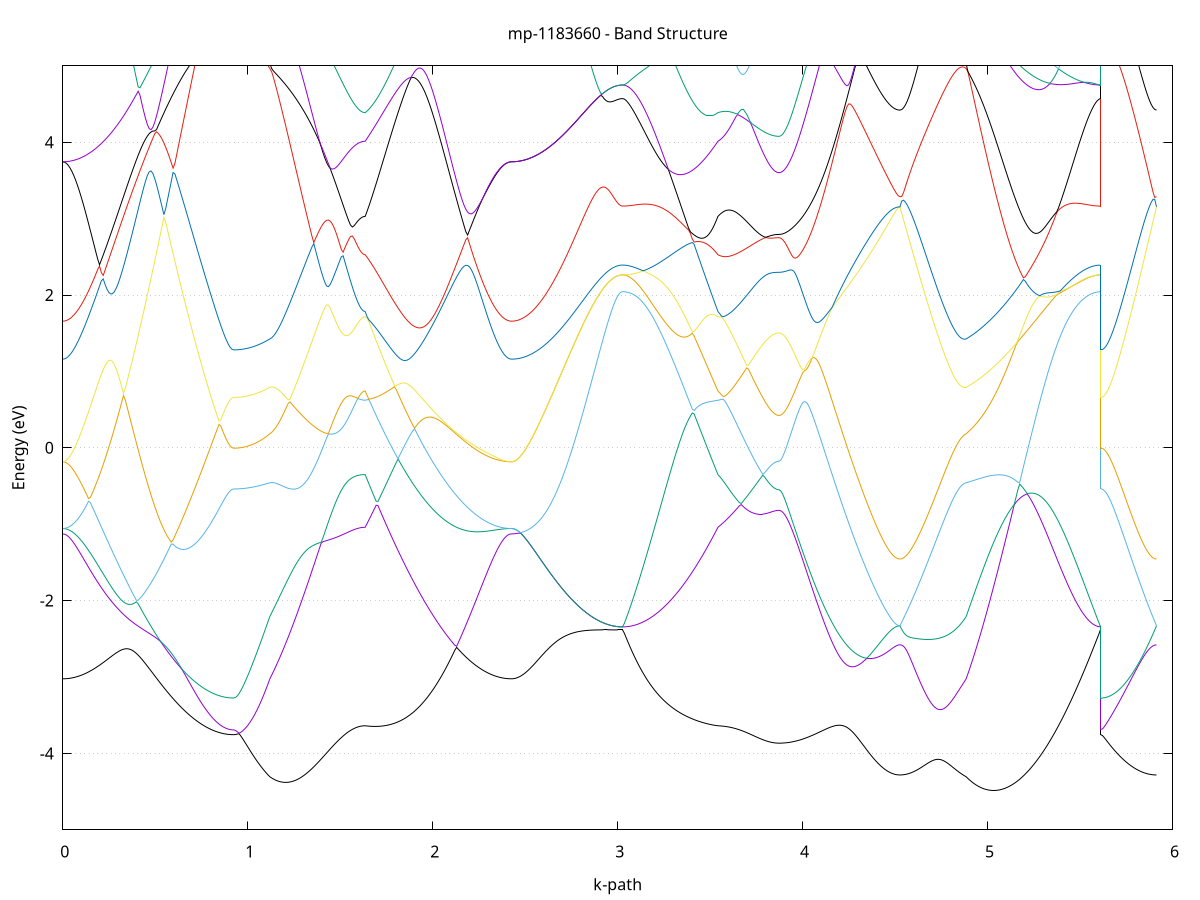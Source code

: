 set title 'mp-1183660 - Band Structure'
set xlabel 'k-path'
set ylabel 'Energy (eV)'
set grid y
set yrange [-5:5]
set terminal png size 800,600
set output 'mp-1183660_bands_gnuplot.png'
plot '-' using 1:2 with lines notitle, '-' using 1:2 with lines notitle, '-' using 1:2 with lines notitle, '-' using 1:2 with lines notitle, '-' using 1:2 with lines notitle, '-' using 1:2 with lines notitle, '-' using 1:2 with lines notitle, '-' using 1:2 with lines notitle, '-' using 1:2 with lines notitle, '-' using 1:2 with lines notitle, '-' using 1:2 with lines notitle, '-' using 1:2 with lines notitle, '-' using 1:2 with lines notitle, '-' using 1:2 with lines notitle, '-' using 1:2 with lines notitle, '-' using 1:2 with lines notitle, '-' using 1:2 with lines notitle, '-' using 1:2 with lines notitle, '-' using 1:2 with lines notitle, '-' using 1:2 with lines notitle, '-' using 1:2 with lines notitle, '-' using 1:2 with lines notitle, '-' using 1:2 with lines notitle, '-' using 1:2 with lines notitle, '-' using 1:2 with lines notitle, '-' using 1:2 with lines notitle, '-' using 1:2 with lines notitle, '-' using 1:2 with lines notitle, '-' using 1:2 with lines notitle, '-' using 1:2 with lines notitle, '-' using 1:2 with lines notitle, '-' using 1:2 with lines notitle, '-' using 1:2 with lines notitle, '-' using 1:2 with lines notitle, '-' using 1:2 with lines notitle, '-' using 1:2 with lines notitle, '-' using 1:2 with lines notitle, '-' using 1:2 with lines notitle, '-' using 1:2 with lines notitle, '-' using 1:2 with lines notitle, '-' using 1:2 with lines notitle, '-' using 1:2 with lines notitle, '-' using 1:2 with lines notitle, '-' using 1:2 with lines notitle, '-' using 1:2 with lines notitle, '-' using 1:2 with lines notitle, '-' using 1:2 with lines notitle, '-' using 1:2 with lines notitle, '-' using 1:2 with lines notitle, '-' using 1:2 with lines notitle, '-' using 1:2 with lines notitle, '-' using 1:2 with lines notitle, '-' using 1:2 with lines notitle, '-' using 1:2 with lines notitle, '-' using 1:2 with lines notitle, '-' using 1:2 with lines notitle, '-' using 1:2 with lines notitle, '-' using 1:2 with lines notitle, '-' using 1:2 with lines notitle, '-' using 1:2 with lines notitle, '-' using 1:2 with lines notitle, '-' using 1:2 with lines notitle, '-' using 1:2 with lines notitle, '-' using 1:2 with lines notitle
0.000000 -17.148101
0.009938 -17.148101
0.019877 -17.147901
0.029815 -17.147501
0.039753 -17.147101
0.049691 -17.146501
0.059630 -17.145901
0.069568 -17.145101
0.079506 -17.144201
0.089445 -17.143101
0.099383 -17.142001
0.109321 -17.140701
0.119260 -17.139401
0.129198 -17.138001
0.139136 -17.136401
0.149074 -17.134801
0.159013 -17.133101
0.168951 -17.131401
0.178889 -17.129501
0.188828 -17.127601
0.198766 -17.125701
0.208704 -17.123701
0.218642 -17.121701
0.228581 -17.119701
0.238519 -17.117601
0.248457 -17.115501
0.258396 -17.113501
0.268334 -17.111401
0.278272 -17.109301
0.288210 -17.107301
0.298149 -17.105301
0.308087 -17.103301
0.318025 -17.101301
0.327964 -17.099401
0.337902 -17.097501
0.347840 -17.095701
0.357779 -17.093901
0.367717 -17.092201
0.377655 -17.090501
0.387593 -17.088801
0.397532 -17.087201
0.407470 -17.085701
0.417408 -17.084201
0.427347 -17.082801
0.437285 -17.081401
0.447223 -17.080001
0.457161 -17.078701
0.467100 -17.077501
0.477038 -17.076301
0.486976 -17.075101
0.496915 -17.073901
0.506853 -17.072801
0.516791 -17.071801
0.526730 -17.070701
0.536668 -17.069701
0.546606 -17.068701
0.556544 -17.067801
0.566483 -17.066901
0.576421 -17.066001
0.586359 -17.065101
0.596298 -17.064301
0.606236 -17.063501
0.616174 -17.062701
0.626112 -17.061901
0.636051 -17.061201
0.645989 -17.060501
0.655927 -17.059801
0.665866 -17.059101
0.675804 -17.058501
0.685742 -17.057901
0.695680 -17.057301
0.705619 -17.056701
0.715557 -17.056101
0.725495 -17.055601
0.735434 -17.055001
0.745372 -17.054501
0.755310 -17.054001
0.765249 -17.053601
0.775187 -17.053101
0.785125 -17.052701
0.795063 -17.052301
0.805002 -17.051901
0.814940 -17.051601
0.824878 -17.051201
0.834817 -17.050901
0.844755 -17.050601
0.854693 -17.050401
0.864631 -17.050101
0.874570 -17.049901
0.884508 -17.049801
0.894446 -17.049601
0.904385 -17.049501
0.914323 -17.049501
0.924261 -17.049401
0.924261 -17.049401
0.934008 -17.049401
0.943755 -17.049301
0.953502 -17.049201
0.963249 -17.049001
0.972997 -17.048701
0.982744 -17.048401
0.992491 -17.048101
1.002238 -17.047701
1.011985 -17.047201
1.021732 -17.046701
1.031479 -17.046101
1.041226 -17.045501
1.050973 -17.044801
1.060720 -17.044101
1.070467 -17.043401
1.080214 -17.042601
1.089961 -17.042001
1.099709 -17.042301
1.109456 -17.042601
1.119203 -17.043001
1.119203 -17.043001
1.129120 -17.043201
1.139038 -17.043401
1.148955 -17.043501
1.158872 -17.043501
1.168790 -17.043501
1.178707 -17.043401
1.188625 -17.043501
1.198542 -17.044101
1.208460 -17.045101
1.218377 -17.046301
1.228295 -17.047501
1.238212 -17.048701
1.248129 -17.049901
1.258047 -17.051001
1.267964 -17.052201
1.277882 -17.053301
1.287799 -17.054401
1.297717 -17.055501
1.307634 -17.056501
1.317552 -17.057501
1.327469 -17.058501
1.337386 -17.059501
1.347304 -17.060401
1.357221 -17.061301
1.367139 -17.062201
1.377056 -17.063001
1.386974 -17.063801
1.396891 -17.064601
1.406808 -17.065301
1.416726 -17.066001
1.426643 -17.066701
1.436561 -17.067401
1.446478 -17.068001
1.456396 -17.068601
1.466313 -17.069101
1.476231 -17.069601
1.486148 -17.070101
1.496065 -17.070601
1.505983 -17.071001
1.515900 -17.071401
1.525818 -17.071701
1.535735 -17.072101
1.545653 -17.072401
1.555570 -17.072601
1.565488 -17.072901
1.575405 -17.073101
1.585322 -17.073201
1.595240 -17.073401
1.605157 -17.073501
1.615075 -17.073601
1.624992 -17.073601
1.634910 -17.073601
1.634910 -17.073601
1.644802 -17.072401
1.654694 -17.071201
1.664587 -17.070001
1.674479 -17.068701
1.684372 -17.067501
1.694264 -17.066301
1.704157 -17.065001
1.714049 -17.063801
1.723942 -17.062601
1.733834 -17.061401
1.743727 -17.060201
1.753619 -17.059001
1.763511 -17.057801
1.773404 -17.056601
1.783296 -17.055401
1.793189 -17.054201
1.803081 -17.053001
1.812974 -17.051901
1.822866 -17.050701
1.832759 -17.049601
1.842651 -17.048401
1.852543 -17.047301
1.862436 -17.046201
1.872328 -17.045101
1.882221 -17.044001
1.892113 -17.042901
1.902006 -17.041901
1.911898 -17.040801
1.921791 -17.039801
1.931683 -17.038801
1.941575 -17.037701
1.951468 -17.036801
1.961360 -17.035801
1.971253 -17.034801
1.981145 -17.034901
1.991038 -17.039101
2.000930 -17.043301
2.010823 -17.047501
2.020715 -17.051701
2.030608 -17.055901
2.040500 -17.060001
2.050392 -17.064001
2.060285 -17.068001
2.070177 -17.072001
2.080070 -17.075901
2.089962 -17.079701
2.099855 -17.083401
2.109747 -17.087101
2.119640 -17.090601
2.129532 -17.094101
2.139424 -17.097501
2.149317 -17.100801
2.159209 -17.104001
2.169102 -17.107101
2.178994 -17.110101
2.188887 -17.113001
2.198779 -17.115801
2.208672 -17.118501
2.218564 -17.121101
2.228456 -17.123501
2.238349 -17.125901
2.248241 -17.128201
2.258134 -17.130301
2.268026 -17.132301
2.277919 -17.134201
2.287811 -17.136001
2.297704 -17.137601
2.307596 -17.139201
2.317489 -17.140601
2.327381 -17.141901
2.337273 -17.143101
2.347166 -17.144101
2.357058 -17.145101
2.366951 -17.145901
2.376843 -17.146501
2.386736 -17.147101
2.396628 -17.147601
2.406521 -17.147901
2.416413 -17.148101
2.426305 -17.148101
2.426305 -17.148101
2.436146 -17.148101
2.445987 -17.148101
2.455828 -17.148101
2.465669 -17.148001
2.475510 -17.147901
2.485351 -17.147901
2.495192 -17.147801
2.505033 -17.147701
2.514874 -17.147601
2.524714 -17.147401
2.534555 -17.147301
2.544396 -17.147101
2.554237 -17.147001
2.564078 -17.146801
2.573919 -17.146601
2.583760 -17.146401
2.593601 -17.146201
2.603442 -17.146001
2.613282 -17.145801
2.623123 -17.145501
2.632964 -17.145301
2.642805 -17.145001
2.652646 -17.144801
2.662487 -17.144501
2.672328 -17.144301
2.682169 -17.144001
2.692010 -17.143701
2.701851 -17.143401
2.711691 -17.143201
2.721532 -17.142901
2.731373 -17.142601
2.741214 -17.142301
2.751055 -17.142001
2.760896 -17.141701
2.770737 -17.141501
2.780578 -17.141201
2.790419 -17.140901
2.800260 -17.140601
2.810100 -17.140401
2.819941 -17.140101
2.829782 -17.139801
2.839623 -17.139601
2.849464 -17.139301
2.859305 -17.139101
2.869146 -17.138901
2.878987 -17.138701
2.888828 -17.138501
2.898669 -17.138301
2.908509 -17.138101
2.918350 -17.138001
2.928191 -17.137801
2.938032 -17.137701
2.947873 -17.137501
2.957714 -17.137401
2.967555 -17.137301
2.977396 -17.137201
2.987237 -17.137201
2.997077 -17.137101
3.006918 -17.137101
3.016759 -17.137001
3.026600 -17.137001
3.026600 -17.137001
3.036518 -17.137001
3.046435 -17.136801
3.056353 -17.136601
3.066270 -17.136201
3.076187 -17.135701
3.086105 -17.135101
3.096022 -17.134401
3.105940 -17.133601
3.115857 -17.132701
3.125775 -17.131701
3.135692 -17.130601
3.145609 -17.129401
3.155527 -17.128101
3.165444 -17.126801
3.175362 -17.125301
3.185279 -17.123901
3.195197 -17.122301
3.205114 -17.120701
3.215032 -17.119101
3.224949 -17.117401
3.234866 -17.115701
3.244784 -17.114001
3.254701 -17.112301
3.264619 -17.110701
3.274536 -17.109001
3.284454 -17.107401
3.294371 -17.105901
3.304289 -17.104301
3.314206 -17.102901
3.324123 -17.101401
3.334041 -17.100001
3.343958 -17.098601
3.353876 -17.097301
3.363793 -17.096001
3.373711 -17.094701
3.383628 -17.093401
3.393545 -17.092101
3.403463 -17.090901
3.413380 -17.089601
3.423298 -17.088401
3.433215 -17.087201
3.443133 -17.085901
3.453050 -17.084701
3.462968 -17.083501
3.472885 -17.082301
3.482802 -17.081001
3.492720 -17.079801
3.502637 -17.078601
3.512555 -17.077301
3.522472 -17.076101
3.532390 -17.074901
3.542307 -17.073601
3.542307 -17.073601
3.552021 -17.073101
3.561736 -17.072601
3.571450 -17.072001
3.581164 -17.071501
3.590879 -17.070901
3.600593 -17.070301
3.610307 -17.069701
3.620022 -17.069101
3.629736 -17.068401
3.639450 -17.067801
3.649165 -17.067201
3.658879 -17.066601
3.668593 -17.066001
3.678308 -17.065401
3.688022 -17.064801
3.697736 -17.064301
3.707451 -17.063701
3.717165 -17.063201
3.726879 -17.062701
3.736594 -17.062201
3.746308 -17.061701
3.756022 -17.061301
3.765737 -17.060901
3.775451 -17.060601
3.785165 -17.060201
3.794880 -17.059901
3.804594 -17.059601
3.814308 -17.059401
3.824023 -17.059201
3.833737 -17.059001
3.843451 -17.058901
3.853165 -17.058801
3.862880 -17.058801
3.872594 -17.058801
3.872594 -17.058801
3.882496 -17.058701
3.892399 -17.058701
3.902301 -17.058601
3.912203 -17.058601
3.922106 -17.058401
3.932008 -17.058301
3.941910 -17.058101
3.951812 -17.057901
3.961715 -17.057701
3.971617 -17.057501
3.981519 -17.057201
3.991422 -17.056901
4.001324 -17.056601
4.011226 -17.056301
4.021129 -17.055901
4.031031 -17.055501
4.040933 -17.055101
4.050835 -17.054701
4.060738 -17.054201
4.070640 -17.053701
4.080542 -17.053201
4.090445 -17.052701
4.100347 -17.052101
4.110249 -17.051601
4.120151 -17.050901
4.130054 -17.050301
4.139956 -17.049701
4.149858 -17.049001
4.159761 -17.048301
4.169663 -17.047601
4.179565 -17.046901
4.189468 -17.046101
4.199370 -17.045401
4.209272 -17.044601
4.219174 -17.043801
4.229077 -17.043001
4.238979 -17.042101
4.248881 -17.041301
4.258784 -17.040401
4.268686 -17.039601
4.278588 -17.038701
4.288490 -17.037901
4.298393 -17.037501
4.308295 -17.037401
4.318197 -17.037401
4.328100 -17.037301
4.338002 -17.037301
4.347904 -17.037301
4.357807 -17.037401
4.367709 -17.037401
4.377611 -17.037601
4.387513 -17.037701
4.397416 -17.037901
4.407318 -17.038101
4.417220 -17.038301
4.427123 -17.038501
4.437025 -17.038801
4.446927 -17.039001
4.456829 -17.039301
4.466732 -17.039501
4.476634 -17.039701
4.486536 -17.039801
4.496439 -17.040001
4.506341 -17.040101
4.516243 -17.040101
4.526145 -17.040201
4.526145 -17.040201
4.536087 -17.040201
4.546029 -17.040101
4.555970 -17.040101
4.565912 -17.040101
4.575853 -17.040101
4.585795 -17.040201
4.595737 -17.040201
4.605678 -17.040201
4.615620 -17.040301
4.625561 -17.040301
4.635503 -17.040401
4.645445 -17.040401
4.655386 -17.040501
4.665328 -17.040501
4.675269 -17.040601
4.685211 -17.040701
4.695153 -17.040801
4.705094 -17.041001
4.715036 -17.041201
4.724977 -17.041501
4.734919 -17.041701
4.744861 -17.041801
4.754802 -17.042001
4.764744 -17.042001
4.774685 -17.042001
4.784627 -17.042001
4.794569 -17.042001
4.804510 -17.041901
4.814452 -17.041901
4.824393 -17.042001
4.834335 -17.042101
4.844277 -17.042301
4.854218 -17.042401
4.864160 -17.042601
4.874101 -17.042801
4.884043 -17.043001
4.884043 -17.043001
4.894034 -17.043401
4.904024 -17.043801
4.914015 -17.044301
4.924006 -17.044801
4.933996 -17.045401
4.943987 -17.046101
4.953978 -17.047201
4.963968 -17.048601
4.973959 -17.050201
4.983950 -17.051901
4.993941 -17.053701
5.003931 -17.055401
5.013922 -17.057101
5.023913 -17.058901
5.033903 -17.060601
5.043894 -17.062301
5.053885 -17.063901
5.063875 -17.065601
5.073866 -17.067201
5.083857 -17.068901
5.093847 -17.070501
5.103838 -17.072001
5.113829 -17.073601
5.123819 -17.075201
5.133810 -17.076701
5.143801 -17.078201
5.153791 -17.079701
5.163782 -17.081201
5.173773 -17.082701
5.183763 -17.084201
5.193754 -17.085601
5.203745 -17.087101
5.213735 -17.088501
5.223726 -17.089901
5.233717 -17.091401
5.243708 -17.092801
5.253698 -17.094201
5.263689 -17.095601
5.273680 -17.097101
5.283670 -17.098501
5.293661 -17.099901
5.303652 -17.101401
5.313642 -17.102901
5.323633 -17.104401
5.333624 -17.105901
5.343614 -17.107401
5.353605 -17.108901
5.363596 -17.110501
5.373586 -17.112001
5.383577 -17.113601
5.393568 -17.115101
5.403558 -17.116701
5.413549 -17.118301
5.423540 -17.119801
5.433530 -17.121301
5.443521 -17.122801
5.453512 -17.124301
5.463502 -17.125601
5.473493 -17.127001
5.483484 -17.128301
5.493475 -17.129501
5.503465 -17.130601
5.513456 -17.131701
5.523447 -17.132701
5.533437 -17.133601
5.543428 -17.134401
5.553419 -17.135101
5.563409 -17.135701
5.573400 -17.136201
5.583391 -17.136501
5.593381 -17.136801
5.603372 -17.137001
5.613363 -17.137001
5.613363 -17.049401
5.623045 -17.049401
5.632727 -17.049401
5.642409 -17.049201
5.652091 -17.049001
5.661774 -17.048801
5.671456 -17.048501
5.681138 -17.048201
5.690820 -17.047801
5.700502 -17.047401
5.710184 -17.046901
5.719867 -17.046401
5.729549 -17.045801
5.739231 -17.045201
5.748913 -17.044501
5.758595 -17.043801
5.768277 -17.043101
5.777960 -17.042301
5.787642 -17.041401
5.797324 -17.040601
5.807006 -17.040601
5.816688 -17.040501
5.826371 -17.040501
5.836053 -17.040501
5.845735 -17.040401
5.855417 -17.040401
5.865099 -17.040401
5.874781 -17.040301
5.884464 -17.040301
5.894146 -17.040201
5.903828 -17.040201
5.913510 -17.040201
e
0.000000 -17.044501
0.009938 -17.044501
0.019877 -17.044401
0.029815 -17.044301
0.039753 -17.044101
0.049691 -17.043901
0.059630 -17.043601
0.069568 -17.043301
0.079506 -17.042901
0.089445 -17.042401
0.099383 -17.042001
0.109321 -17.041401
0.119260 -17.040801
0.129198 -17.040101
0.139136 -17.039401
0.149074 -17.038701
0.159013 -17.037801
0.168951 -17.036901
0.178889 -17.036001
0.188828 -17.035001
0.198766 -17.033901
0.208704 -17.032701
0.218642 -17.031501
0.228581 -17.030301
0.238519 -17.029001
0.248457 -17.027701
0.258396 -17.026301
0.268334 -17.024801
0.278272 -17.024801
0.288210 -17.024901
0.298149 -17.025101
0.308087 -17.025201
0.318025 -17.025301
0.327964 -17.025401
0.337902 -17.025401
0.347840 -17.025401
0.357779 -17.025501
0.367717 -17.025501
0.377655 -17.025401
0.387593 -17.025401
0.397532 -17.025401
0.407470 -17.025301
0.417408 -17.025201
0.427347 -17.025101
0.437285 -17.025001
0.447223 -17.024801
0.457161 -17.024701
0.467100 -17.024501
0.477038 -17.024301
0.486976 -17.024101
0.496915 -17.023801
0.506853 -17.023601
0.516791 -17.023301
0.526730 -17.023001
0.536668 -17.022701
0.546606 -17.022401
0.556544 -17.022101
0.566483 -17.022001
0.576421 -17.022801
0.586359 -17.023701
0.596298 -17.024501
0.606236 -17.025301
0.616174 -17.026101
0.626112 -17.026901
0.636051 -17.027701
0.645989 -17.028401
0.655927 -17.029201
0.665866 -17.029901
0.675804 -17.030601
0.685742 -17.031301
0.695680 -17.032001
0.705619 -17.032701
0.715557 -17.033301
0.725495 -17.033901
0.735434 -17.034501
0.745372 -17.035101
0.755310 -17.035601
0.765249 -17.036201
0.775187 -17.036701
0.785125 -17.037201
0.795063 -17.037601
0.805002 -17.038101
0.814940 -17.038501
0.824878 -17.038901
0.834817 -17.039201
0.844755 -17.039601
0.854693 -17.039901
0.864631 -17.040101
0.874570 -17.040401
0.884508 -17.040501
0.894446 -17.040701
0.904385 -17.040801
0.914323 -17.040901
0.924261 -17.040901
0.924261 -17.040901
0.934008 -17.040801
0.943755 -17.040601
0.953502 -17.040301
0.963249 -17.039801
0.972997 -17.039601
0.982744 -17.039701
0.992491 -17.039801
1.002238 -17.039901
1.011985 -17.040101
1.021732 -17.040301
1.031479 -17.040401
1.041226 -17.040701
1.050973 -17.040901
1.060720 -17.041101
1.070467 -17.041401
1.080214 -17.041701
1.089961 -17.041801
1.099709 -17.040901
1.109456 -17.040001
1.119203 -17.039101
1.119203 -17.039101
1.129120 -17.038501
1.139038 -17.037801
1.148955 -17.037101
1.158872 -17.038201
1.168790 -17.039501
1.178707 -17.040701
1.188625 -17.041701
1.198542 -17.042201
1.208460 -17.042101
1.218377 -17.041801
1.228295 -17.041301
1.238212 -17.040801
1.248129 -17.040301
1.258047 -17.039701
1.267964 -17.039001
1.277882 -17.038401
1.287799 -17.037701
1.297717 -17.036901
1.307634 -17.036201
1.317552 -17.035601
1.327469 -17.034901
1.337386 -17.034301
1.347304 -17.033801
1.357221 -17.033401
1.367139 -17.033101
1.377056 -17.032901
1.386974 -17.032701
1.396891 -17.032701
1.406808 -17.032701
1.416726 -17.032701
1.426643 -17.032901
1.436561 -17.033001
1.446478 -17.033201
1.456396 -17.033401
1.466313 -17.033601
1.476231 -17.033801
1.486148 -17.034001
1.496065 -17.034201
1.505983 -17.034501
1.515900 -17.034701
1.525818 -17.034901
1.535735 -17.035001
1.545653 -17.035201
1.555570 -17.035401
1.565488 -17.035501
1.575405 -17.035601
1.585322 -17.035801
1.595240 -17.035801
1.605157 -17.035901
1.615075 -17.036001
1.624992 -17.036001
1.634910 -17.036001
1.634910 -17.036001
1.644802 -17.034101
1.654694 -17.032301
1.664587 -17.030501
1.674479 -17.028701
1.684372 -17.027001
1.694264 -17.025301
1.704157 -17.024401
1.714049 -17.024301
1.723942 -17.024301
1.733834 -17.024301
1.743727 -17.024301
1.753619 -17.024301
1.763511 -17.024301
1.773404 -17.024401
1.783296 -17.024401
1.793189 -17.024501
1.803081 -17.024601
1.812974 -17.024601
1.822866 -17.024701
1.832759 -17.024701
1.842651 -17.024801
1.852543 -17.024901
1.862436 -17.024901
1.872328 -17.025001
1.882221 -17.025101
1.892113 -17.025101
1.902006 -17.025201
1.911898 -17.025201
1.921791 -17.025301
1.931683 -17.025301
1.941575 -17.025401
1.951468 -17.025501
1.961360 -17.026601
1.971253 -17.030701
1.981145 -17.033901
1.991038 -17.033001
2.000930 -17.032101
2.010823 -17.031201
2.020715 -17.030301
2.030608 -17.029401
2.040500 -17.028601
2.050392 -17.027801
2.060285 -17.027001
2.070177 -17.027101
2.080070 -17.027501
2.089962 -17.027801
2.099855 -17.028201
2.109747 -17.028601
2.119640 -17.029101
2.129532 -17.029501
2.139424 -17.030101
2.149317 -17.030601
2.159209 -17.031201
2.169102 -17.031901
2.178994 -17.032501
2.188887 -17.033201
2.198779 -17.033901
2.208672 -17.034601
2.218564 -17.035301
2.228456 -17.036001
2.238349 -17.036701
2.248241 -17.037401
2.258134 -17.038101
2.268026 -17.038701
2.277919 -17.039301
2.287811 -17.040001
2.297704 -17.040501
2.307596 -17.041101
2.317489 -17.041601
2.327381 -17.042101
2.337273 -17.042501
2.347166 -17.042901
2.357058 -17.043301
2.366951 -17.043601
2.376843 -17.043901
2.386736 -17.044101
2.396628 -17.044301
2.406521 -17.044401
2.416413 -17.044501
2.426305 -17.044501
2.426305 -17.044501
2.436146 -17.044501
2.445987 -17.044601
2.455828 -17.044701
2.465669 -17.044901
2.475510 -17.045101
2.485351 -17.045301
2.495192 -17.045601
2.505033 -17.046001
2.514874 -17.046401
2.524714 -17.046801
2.534555 -17.047301
2.544396 -17.047801
2.554237 -17.048401
2.564078 -17.049001
2.573919 -17.049601
2.583760 -17.050301
2.593601 -17.051001
2.603442 -17.051801
2.613282 -17.052601
2.623123 -17.053401
2.632964 -17.054201
2.642805 -17.055001
2.652646 -17.055901
2.662487 -17.056801
2.672328 -17.058901
2.682169 -17.061101
2.692010 -17.063201
2.701851 -17.065301
2.711691 -17.067401
2.721532 -17.069401
2.731373 -17.071301
2.741214 -17.073201
2.751055 -17.075101
2.760896 -17.076901
2.770737 -17.078701
2.780578 -17.080301
2.790419 -17.082001
2.800260 -17.083601
2.810100 -17.085101
2.819941 -17.086601
2.829782 -17.088001
2.839623 -17.089301
2.849464 -17.090601
2.859305 -17.091801
2.869146 -17.093001
2.878987 -17.094101
2.888828 -17.095101
2.898669 -17.096101
2.908509 -17.096901
2.918350 -17.097801
2.928191 -17.098501
2.938032 -17.099201
2.947873 -17.099801
2.957714 -17.100301
2.967555 -17.100801
2.977396 -17.101201
2.987237 -17.101501
2.997077 -17.101801
3.006918 -17.102001
3.016759 -17.102101
3.026600 -17.102101
3.026600 -17.102101
3.036518 -17.102101
3.046435 -17.102001
3.056353 -17.101901
3.066270 -17.101701
3.076187 -17.101501
3.086105 -17.101201
3.096022 -17.100901
3.105940 -17.100601
3.115857 -17.100101
3.125775 -17.099701
3.135692 -17.099101
3.145609 -17.098501
3.155527 -17.097901
3.165444 -17.097101
3.175362 -17.096301
3.185279 -17.095401
3.195197 -17.094401
3.205114 -17.093401
3.215032 -17.092201
3.224949 -17.090901
3.234866 -17.089401
3.244784 -17.088201
3.254701 -17.086901
3.264619 -17.085601
3.274536 -17.084301
3.284454 -17.082901
3.294371 -17.081401
3.304289 -17.079901
3.314206 -17.078401
3.324123 -17.076801
3.334041 -17.075201
3.343958 -17.073601
3.353876 -17.071901
3.363793 -17.070201
3.373711 -17.068401
3.383628 -17.066701
3.393545 -17.064801
3.403463 -17.063001
3.413380 -17.061201
3.423298 -17.059301
3.433215 -17.057401
3.443133 -17.055401
3.453050 -17.053501
3.462968 -17.051601
3.472885 -17.049601
3.482802 -17.047601
3.492720 -17.045701
3.502637 -17.043701
3.512555 -17.041801
3.522472 -17.039801
3.532390 -17.037901
3.542307 -17.036001
3.542307 -17.036001
3.552021 -17.035401
3.561736 -17.035101
3.571450 -17.035101
3.581164 -17.035301
3.590879 -17.035701
3.600593 -17.036101
3.610307 -17.036601
3.620022 -17.037201
3.629736 -17.037701
3.639450 -17.038301
3.649165 -17.038901
3.658879 -17.039401
3.668593 -17.039901
3.678308 -17.040501
3.688022 -17.041001
3.697736 -17.041501
3.707451 -17.041901
3.717165 -17.042401
3.726879 -17.042801
3.736594 -17.043201
3.746308 -17.043501
3.756022 -17.043901
3.765737 -17.044201
3.775451 -17.044501
3.785165 -17.044701
3.794880 -17.045001
3.804594 -17.045201
3.814308 -17.045401
3.824023 -17.045501
3.833737 -17.045701
3.843451 -17.045801
3.853165 -17.045801
3.862880 -17.045901
3.872594 -17.045901
3.872594 -17.045901
3.882496 -17.045901
3.892399 -17.045801
3.902301 -17.045801
3.912203 -17.045801
3.922106 -17.045701
3.932008 -17.045601
3.941910 -17.045501
3.951812 -17.045401
3.961715 -17.045201
3.971617 -17.045101
3.981519 -17.044901
3.991422 -17.044801
4.001324 -17.044601
4.011226 -17.044401
4.021129 -17.044201
4.031031 -17.044001
4.040933 -17.043701
4.050835 -17.043501
4.060738 -17.043301
4.070640 -17.043001
4.080542 -17.042701
4.090445 -17.042501
4.100347 -17.042201
4.110249 -17.041901
4.120151 -17.041701
4.130054 -17.041401
4.139956 -17.041101
4.149858 -17.040801
4.159761 -17.040501
4.169663 -17.040201
4.179565 -17.040001
4.189468 -17.039701
4.199370 -17.039401
4.209272 -17.039201
4.219174 -17.039001
4.229077 -17.038701
4.238979 -17.038501
4.248881 -17.038301
4.258784 -17.038101
4.268686 -17.037901
4.278588 -17.037801
4.288490 -17.037601
4.298393 -17.037001
4.308295 -17.036201
4.318197 -17.035401
4.328100 -17.034601
4.338002 -17.034001
4.347904 -17.033501
4.357807 -17.033301
4.367709 -17.033401
4.377611 -17.033701
4.387513 -17.034301
4.397416 -17.034901
4.407318 -17.035601
4.417220 -17.036301
4.427123 -17.036901
4.437025 -17.037501
4.446927 -17.038101
4.456829 -17.038501
4.466732 -17.039001
4.476634 -17.039301
4.486536 -17.039601
4.496439 -17.039901
4.506341 -17.040001
4.516243 -17.040101
4.526145 -17.040201
4.526145 -17.040201
4.536087 -17.040101
4.546029 -17.040101
4.555970 -17.040101
4.565912 -17.039901
4.575853 -17.039701
4.585795 -17.039501
4.595737 -17.039201
4.605678 -17.038901
4.615620 -17.038601
4.625561 -17.038201
4.635503 -17.037701
4.645445 -17.037901
4.655386 -17.038501
4.665328 -17.039001
4.675269 -17.039501
4.685211 -17.039901
4.695153 -17.040201
4.705094 -17.040501
4.715036 -17.040701
4.724977 -17.040801
4.734919 -17.040901
4.744861 -17.041001
4.754802 -17.041101
4.764744 -17.041201
4.774685 -17.041301
4.784627 -17.041401
4.794569 -17.041501
4.804510 -17.041601
4.814452 -17.041601
4.824393 -17.041401
4.834335 -17.041101
4.844277 -17.040801
4.854218 -17.040501
4.864160 -17.040101
4.874101 -17.039601
4.884043 -17.039101
4.884043 -17.039101
4.894034 -17.038201
4.904024 -17.037201
4.914015 -17.038501
4.924006 -17.040301
4.933996 -17.042101
4.943987 -17.043701
4.953978 -17.045001
4.963968 -17.045901
4.973959 -17.046601
4.983950 -17.047301
4.993941 -17.047901
5.003931 -17.048601
5.013922 -17.049301
5.023913 -17.049901
5.033903 -17.050601
5.043894 -17.051401
5.053885 -17.052101
5.063875 -17.052901
5.073866 -17.053701
5.083857 -17.054501
5.093847 -17.055401
5.103838 -17.056301
5.113829 -17.057201
5.123819 -17.058101
5.133810 -17.059101
5.143801 -17.060101
5.153791 -17.061201
5.163782 -17.062301
5.173773 -17.063401
5.183763 -17.064501
5.193754 -17.065701
5.203745 -17.066901
5.213735 -17.068101
5.223726 -17.069401
5.233717 -17.070701
5.243708 -17.072001
5.253698 -17.073301
5.263689 -17.074701
5.273680 -17.076001
5.283670 -17.077401
5.293661 -17.078801
5.303652 -17.080101
5.313642 -17.081501
5.323633 -17.082801
5.333624 -17.084101
5.343614 -17.085401
5.353605 -17.086701
5.363596 -17.087901
5.373586 -17.089001
5.383577 -17.090201
5.393568 -17.091201
5.403558 -17.092201
5.413549 -17.093201
5.423540 -17.094101
5.433530 -17.095001
5.443521 -17.095801
5.453512 -17.096501
5.463502 -17.097201
5.473493 -17.097901
5.483484 -17.098501
5.493475 -17.099001
5.503465 -17.099501
5.513456 -17.100001
5.523447 -17.100401
5.533437 -17.100801
5.543428 -17.101101
5.553419 -17.101301
5.563409 -17.101601
5.573400 -17.101801
5.583391 -17.101901
5.593381 -17.102001
5.603372 -17.102101
5.613363 -17.102101
5.613363 -17.040901
5.623045 -17.040901
5.632727 -17.040901
5.642409 -17.040901
5.652091 -17.040901
5.661774 -17.040901
5.671456 -17.040901
5.681138 -17.040901
5.690820 -17.040901
5.700502 -17.040901
5.710184 -17.040801
5.719867 -17.040801
5.729549 -17.040801
5.739231 -17.040801
5.748913 -17.040701
5.758595 -17.040701
5.768277 -17.040701
5.777960 -17.040701
5.787642 -17.040601
5.797324 -17.040601
5.807006 -17.039701
5.816688 -17.039801
5.826371 -17.039801
5.836053 -17.039901
5.845735 -17.039901
5.855417 -17.039901
5.865099 -17.040001
5.874781 -17.040001
5.884464 -17.040101
5.894146 -17.040101
5.903828 -17.040101
5.913510 -17.040201
e
0.000000 -17.012301
0.009938 -17.012401
0.019877 -17.012801
0.029815 -17.013401
0.039753 -17.014101
0.049691 -17.014701
0.059630 -17.015401
0.069568 -17.016101
0.079506 -17.016801
0.089445 -17.017401
0.099383 -17.018001
0.109321 -17.018601
0.119260 -17.019201
0.129198 -17.019701
0.139136 -17.020201
0.149074 -17.020701
0.159013 -17.021201
0.168951 -17.021601
0.178889 -17.022001
0.188828 -17.022401
0.198766 -17.022801
0.208704 -17.023101
0.218642 -17.023401
0.228581 -17.023701
0.238519 -17.024001
0.248457 -17.024201
0.258396 -17.024401
0.268334 -17.024601
0.278272 -17.023401
0.288210 -17.021901
0.298149 -17.020501
0.308087 -17.019101
0.318025 -17.017701
0.327964 -17.016401
0.337902 -17.015101
0.347840 -17.014101
0.357779 -17.013101
0.367717 -17.012401
0.377655 -17.011801
0.387593 -17.011401
0.397532 -17.011301
0.407470 -17.011301
0.417408 -17.011401
0.427347 -17.011701
0.437285 -17.012101
0.447223 -17.012701
0.457161 -17.013301
0.467100 -17.013901
0.477038 -17.014601
0.486976 -17.015401
0.496915 -17.016201
0.506853 -17.017001
0.516791 -17.017801
0.526730 -17.018601
0.536668 -17.019501
0.546606 -17.020301
0.556544 -17.021201
0.566483 -17.021701
0.576421 -17.021401
0.586359 -17.021001
0.596298 -17.020601
0.606236 -17.020101
0.616174 -17.019701
0.626112 -17.019201
0.636051 -17.018701
0.645989 -17.018201
0.655927 -17.017701
0.665866 -17.017201
0.675804 -17.016601
0.685742 -17.016101
0.695680 -17.015501
0.705619 -17.014901
0.715557 -17.014201
0.725495 -17.013601
0.735434 -17.013001
0.745372 -17.014201
0.755310 -17.016401
0.765249 -17.018601
0.775187 -17.020901
0.785125 -17.023101
0.795063 -17.025201
0.805002 -17.027201
0.814940 -17.029101
0.824878 -17.030801
0.834817 -17.032401
0.844755 -17.033801
0.854693 -17.035101
0.864631 -17.036201
0.874570 -17.037201
0.884508 -17.038001
0.894446 -17.038601
0.904385 -17.039001
0.914323 -17.039301
0.924261 -17.039401
0.924261 -17.039401
0.934008 -17.039401
0.943755 -17.039401
0.953502 -17.039501
0.963249 -17.039501
0.972997 -17.039101
0.982744 -17.038301
0.992491 -17.037401
1.002238 -17.036301
1.011985 -17.035201
1.021732 -17.033901
1.031479 -17.032501
1.041226 -17.031001
1.050973 -17.029401
1.060720 -17.027701
1.070467 -17.026001
1.080214 -17.025501
1.089961 -17.027301
1.099709 -17.029201
1.109456 -17.031101
1.119203 -17.032901
1.119203 -17.032901
1.129120 -17.034201
1.139038 -17.035601
1.148955 -17.036901
1.158872 -17.036401
1.168790 -17.035701
1.178707 -17.035001
1.188625 -17.034401
1.198542 -17.033701
1.208460 -17.033001
1.218377 -17.032301
1.228295 -17.031701
1.238212 -17.031101
1.248129 -17.030401
1.258047 -17.029901
1.267964 -17.029301
1.277882 -17.028801
1.287799 -17.028301
1.297717 -17.027801
1.307634 -17.027301
1.317552 -17.026901
1.327469 -17.026601
1.337386 -17.026301
1.347304 -17.026001
1.357221 -17.025701
1.367139 -17.025501
1.377056 -17.025301
1.386974 -17.025201
1.396891 -17.025101
1.406808 -17.025001
1.416726 -17.024901
1.426643 -17.024901
1.436561 -17.024901
1.446478 -17.024901
1.456396 -17.024901
1.466313 -17.025001
1.476231 -17.025001
1.486148 -17.025101
1.496065 -17.025101
1.505983 -17.025201
1.515900 -17.025301
1.525818 -17.025401
1.535735 -17.025401
1.545653 -17.025501
1.555570 -17.025601
1.565488 -17.025601
1.575405 -17.025701
1.585322 -17.025701
1.595240 -17.025801
1.605157 -17.025801
1.615075 -17.025801
1.624992 -17.025901
1.634910 -17.025901
1.634910 -17.025901
1.644802 -17.025501
1.654694 -17.025201
1.664587 -17.024901
1.674479 -17.024701
1.684372 -17.024601
1.694264 -17.024501
1.704157 -17.023701
1.714049 -17.022101
1.723942 -17.020601
1.733834 -17.019201
1.743727 -17.017801
1.753619 -17.016501
1.763511 -17.015301
1.773404 -17.014201
1.783296 -17.013201
1.793189 -17.012301
1.803081 -17.011501
1.812974 -17.010801
1.822866 -17.010101
1.832759 -17.009601
1.842651 -17.009101
1.852543 -17.008801
1.862436 -17.008501
1.872328 -17.008301
1.882221 -17.008201
1.892113 -17.008201
1.902006 -17.008201
1.911898 -17.008301
1.921791 -17.010901
1.931683 -17.014701
1.941575 -17.018501
1.951468 -17.022501
1.961360 -17.025501
1.971253 -17.025601
1.981145 -17.025701
1.991038 -17.025701
2.000930 -17.025801
2.010823 -17.026001
2.020715 -17.026101
2.030608 -17.026301
2.040500 -17.026401
2.050392 -17.026601
2.060285 -17.026901
2.070177 -17.026201
2.080070 -17.025501
2.089962 -17.024701
2.099855 -17.024001
2.109747 -17.023301
2.119640 -17.022601
2.129532 -17.022001
2.139424 -17.021401
2.149317 -17.020701
2.159209 -17.020101
2.169102 -17.019601
2.178994 -17.019001
2.188887 -17.018801
2.198779 -17.018901
2.208672 -17.019001
2.218564 -17.019101
2.228456 -17.019101
2.238349 -17.019101
2.248241 -17.019101
2.258134 -17.019001
2.268026 -17.018801
2.277919 -17.018601
2.287811 -17.018401
2.297704 -17.018101
2.307596 -17.017801
2.317489 -17.017501
2.327381 -17.017101
2.337273 -17.016601
2.347166 -17.016101
2.357058 -17.015601
2.366951 -17.015001
2.376843 -17.014501
2.386736 -17.013901
2.396628 -17.013301
2.406521 -17.012801
2.416413 -17.012401
2.426305 -17.012301
2.426305 -17.012301
2.436146 -17.012401
2.445987 -17.012901
2.455828 -17.013701
2.465669 -17.014701
2.475510 -17.016001
2.485351 -17.017501
2.495192 -17.019101
2.505033 -17.020901
2.514874 -17.022901
2.524714 -17.024901
2.534555 -17.027101
2.544396 -17.029201
2.554237 -17.031501
2.564078 -17.033801
2.573919 -17.036101
2.583760 -17.038401
2.593601 -17.040701
2.603442 -17.043001
2.613282 -17.045401
2.623123 -17.047701
2.632964 -17.050001
2.642805 -17.052301
2.652646 -17.054501
2.662487 -17.056701
2.672328 -17.058901
2.682169 -17.061101
2.692010 -17.063201
2.701851 -17.065301
2.711691 -17.067401
2.721532 -17.069401
2.731373 -17.071301
2.741214 -17.073201
2.751055 -17.075101
2.760896 -17.076901
2.770737 -17.078701
2.780578 -17.080301
2.790419 -17.082001
2.800260 -17.083601
2.810100 -17.085101
2.819941 -17.086601
2.829782 -17.088001
2.839623 -17.089301
2.849464 -17.090601
2.859305 -17.091801
2.869146 -17.093001
2.878987 -17.094101
2.888828 -17.095101
2.898669 -17.096101
2.908509 -17.096901
2.918350 -17.097801
2.928191 -17.098501
2.938032 -17.099201
2.947873 -17.099801
2.957714 -17.100301
2.967555 -17.100801
2.977396 -17.101201
2.987237 -17.101501
2.997077 -17.101801
3.006918 -17.102001
3.016759 -17.102101
3.026600 -17.102101
3.026600 -17.102101
3.036518 -17.102101
3.046435 -17.102001
3.056353 -17.101801
3.066270 -17.101601
3.076187 -17.101401
3.086105 -17.101001
3.096022 -17.100701
3.105940 -17.100201
3.115857 -17.099701
3.125775 -17.099201
3.135692 -17.098601
3.145609 -17.097901
3.155527 -17.097101
3.165444 -17.096401
3.175362 -17.095501
3.185279 -17.094601
3.195197 -17.093701
3.205114 -17.092701
3.215032 -17.091601
3.224949 -17.090501
3.234866 -17.089401
3.244784 -17.087901
3.254701 -17.086201
3.264619 -17.084301
3.274536 -17.082301
3.284454 -17.080101
3.294371 -17.077801
3.304289 -17.075301
3.314206 -17.072601
3.324123 -17.069701
3.334041 -17.066701
3.343958 -17.063501
3.353876 -17.060201
3.363793 -17.056701
3.373711 -17.053201
3.383628 -17.049401
3.393545 -17.045601
3.403463 -17.041601
3.413380 -17.037801
3.423298 -17.036401
3.433215 -17.035101
3.443133 -17.033901
3.453050 -17.032701
3.462968 -17.031601
3.472885 -17.030601
3.482802 -17.029601
3.492720 -17.028801
3.502637 -17.028001
3.512555 -17.027401
3.522472 -17.026801
3.532390 -17.026301
3.542307 -17.025901
3.542307 -17.025901
3.552021 -17.025501
3.561736 -17.024801
3.571450 -17.023701
3.581164 -17.022401
3.590879 -17.020801
3.600593 -17.019201
3.610307 -17.017401
3.620022 -17.015601
3.629736 -17.013701
3.639450 -17.011801
3.649165 -17.009801
3.658879 -17.007901
3.668593 -17.005901
3.678308 -17.004001
3.688022 -17.002001
3.697736 -17.000101
3.707451 -16.998201
3.717165 -16.996401
3.726879 -16.994601
3.736594 -16.992901
3.746308 -16.991201
3.756022 -16.989701
3.765737 -16.988201
3.775451 -16.986901
3.785165 -16.985701
3.794880 -16.984601
3.804594 -16.983701
3.814308 -16.982901
3.824023 -16.982201
3.833737 -16.981601
3.843451 -16.981201
3.853165 -16.980901
3.862880 -16.980701
3.872594 -16.980701
3.872594 -16.980701
3.882496 -16.980701
3.892399 -16.980701
3.902301 -16.980701
3.912203 -16.980701
3.922106 -16.980801
3.932008 -16.980801
3.941910 -16.980901
3.951812 -16.981001
3.961715 -16.981001
3.971617 -16.981101
3.981519 -16.981301
3.991422 -16.981401
4.001324 -16.981601
4.011226 -16.981801
4.021129 -16.982001
4.031031 -16.982201
4.040933 -16.982501
4.050835 -16.983501
4.060738 -16.984601
4.070640 -16.985701
4.080542 -16.987001
4.090445 -16.988201
4.100347 -16.989601
4.110249 -16.991001
4.120151 -16.992401
4.130054 -16.993901
4.139956 -16.995401
4.149858 -16.997001
4.159761 -16.998601
4.169663 -17.000301
4.179565 -17.001901
4.189468 -17.003601
4.199370 -17.005301
4.209272 -17.007001
4.219174 -17.008701
4.229077 -17.010301
4.238979 -17.012001
4.248881 -17.013601
4.258784 -17.015201
4.268686 -17.016701
4.278588 -17.018201
4.288490 -17.019701
4.298393 -17.021101
4.308295 -17.022401
4.318197 -17.023601
4.328100 -17.024801
4.338002 -17.025701
4.347904 -17.026501
4.357807 -17.026901
4.367709 -17.026901
4.377611 -17.026601
4.387513 -17.027001
4.397416 -17.027801
4.407318 -17.028401
4.417220 -17.028901
4.427123 -17.029401
4.437025 -17.029801
4.446927 -17.030201
4.456829 -17.030501
4.466732 -17.030701
4.476634 -17.030901
4.486536 -17.031101
4.496439 -17.031201
4.506341 -17.031301
4.516243 -17.031301
4.526145 -17.031301
4.526145 -17.031301
4.536087 -17.031401
4.546029 -17.031701
4.555970 -17.032101
4.565912 -17.032701
4.575853 -17.033301
4.585795 -17.033901
4.595737 -17.034601
4.605678 -17.035301
4.615620 -17.036001
4.625561 -17.036601
4.635503 -17.037301
4.645445 -17.037201
4.655386 -17.036701
4.665328 -17.036101
4.675269 -17.035501
4.685211 -17.034901
4.695153 -17.034201
4.705094 -17.033501
4.715036 -17.032801
4.724977 -17.032001
4.734919 -17.031201
4.744861 -17.030401
4.754802 -17.029501
4.764744 -17.028601
4.774685 -17.027701
4.784627 -17.026801
4.794569 -17.025801
4.804510 -17.025301
4.814452 -17.026101
4.824393 -17.027101
4.834335 -17.028001
4.844277 -17.028901
4.854218 -17.029901
4.864160 -17.030901
4.874101 -17.031901
4.884043 -17.032901
4.884043 -17.032901
4.894034 -17.034801
4.904024 -17.036701
4.914015 -17.036201
4.924006 -17.035201
4.933996 -17.034201
4.943987 -17.033201
4.953978 -17.032201
4.963968 -17.031201
4.973959 -17.030301
4.983950 -17.029301
4.993941 -17.028501
5.003931 -17.027601
5.013922 -17.026901
5.023913 -17.026201
5.033903 -17.026301
5.043894 -17.027801
5.053885 -17.029301
5.063875 -17.030901
5.073866 -17.032501
5.083857 -17.034201
5.093847 -17.035901
5.103838 -17.037601
5.113829 -17.039301
5.123819 -17.041101
5.133810 -17.042901
5.143801 -17.044701
5.153791 -17.046501
5.163782 -17.048301
5.173773 -17.050101
5.183763 -17.052001
5.193754 -17.053801
5.203745 -17.055601
5.213735 -17.057501
5.223726 -17.059301
5.233717 -17.061101
5.243708 -17.062901
5.253698 -17.064701
5.263689 -17.066501
5.273680 -17.068201
5.283670 -17.070001
5.293661 -17.071701
5.303652 -17.073301
5.313642 -17.075001
5.323633 -17.076601
5.333624 -17.078201
5.343614 -17.079701
5.353605 -17.081301
5.363596 -17.082701
5.373586 -17.084101
5.383577 -17.085501
5.393568 -17.086901
5.403558 -17.088201
5.413549 -17.089401
5.423540 -17.090601
5.433530 -17.091701
5.443521 -17.092801
5.453512 -17.093901
5.463502 -17.094801
5.473493 -17.095801
5.483484 -17.096601
5.493475 -17.097401
5.503465 -17.098201
5.513456 -17.098801
5.523447 -17.099501
5.533437 -17.100001
5.543428 -17.100501
5.553419 -17.100901
5.563409 -17.101301
5.573400 -17.101601
5.583391 -17.101801
5.593381 -17.102001
5.603372 -17.102101
5.613363 -17.102101
5.613363 -17.039401
5.623045 -17.039401
5.632727 -17.039401
5.642409 -17.039401
5.652091 -17.039401
5.661774 -17.039401
5.671456 -17.039401
5.681138 -17.039401
5.690820 -17.039401
5.700502 -17.039501
5.710184 -17.039501
5.719867 -17.039501
5.729549 -17.039501
5.739231 -17.039501
5.748913 -17.039601
5.758595 -17.039601
5.768277 -17.039601
5.777960 -17.039701
5.787642 -17.039701
5.797324 -17.039701
5.807006 -17.039701
5.816688 -17.038801
5.826371 -17.037801
5.836053 -17.036901
5.845735 -17.035901
5.855417 -17.035001
5.865099 -17.034001
5.874781 -17.033201
5.884464 -17.032401
5.894146 -17.031801
5.903828 -17.031501
5.913510 -17.031301
e
0.000000 -17.012301
0.009938 -17.012301
0.019877 -17.012301
0.029815 -17.012201
0.039753 -17.012201
0.049691 -17.012201
0.059630 -17.012201
0.069568 -17.012101
0.079506 -17.012101
0.089445 -17.012001
0.099383 -17.012001
0.109321 -17.011901
0.119260 -17.011801
0.129198 -17.011801
0.139136 -17.011701
0.149074 -17.011601
0.159013 -17.011501
0.168951 -17.011401
0.178889 -17.011301
0.188828 -17.011201
0.198766 -17.011101
0.208704 -17.011001
0.218642 -17.010901
0.228581 -17.010801
0.238519 -17.010701
0.248457 -17.010601
0.258396 -17.010501
0.268334 -17.010301
0.278272 -17.010201
0.288210 -17.010101
0.298149 -17.010001
0.308087 -17.009801
0.318025 -17.009701
0.327964 -17.009601
0.337902 -17.009401
0.347840 -17.009301
0.357779 -17.009201
0.367717 -17.009001
0.377655 -17.008901
0.387593 -17.008801
0.397532 -17.008701
0.407470 -17.008501
0.417408 -17.008401
0.427347 -17.008301
0.437285 -17.008201
0.447223 -17.008101
0.457161 -17.007901
0.467100 -17.007801
0.477038 -17.007701
0.486976 -17.007601
0.496915 -17.007501
0.506853 -17.007401
0.516791 -17.007301
0.526730 -17.007201
0.536668 -17.007201
0.546606 -17.007101
0.556544 -17.007001
0.566483 -17.007001
0.576421 -17.006901
0.586359 -17.006901
0.596298 -17.006801
0.606236 -17.006801
0.616174 -17.006801
0.626112 -17.006801
0.636051 -17.006801
0.645989 -17.006901
0.655927 -17.007001
0.665866 -17.007101
0.675804 -17.007301
0.685742 -17.007601
0.695680 -17.008001
0.705619 -17.008601
0.715557 -17.009501
0.725495 -17.010701
0.735434 -17.012301
0.745372 -17.012301
0.755310 -17.011601
0.765249 -17.011001
0.775187 -17.010301
0.785125 -17.009601
0.795063 -17.008901
0.805002 -17.008201
0.814940 -17.007601
0.824878 -17.006901
0.834817 -17.006301
0.844755 -17.005701
0.854693 -17.005101
0.864631 -17.004601
0.874570 -17.004101
0.884508 -17.003901
0.894446 -17.003901
0.904385 -17.003901
0.914323 -17.003901
0.924261 -17.003901
0.924261 -17.003901
0.934008 -17.004001
0.943755 -17.004501
0.953502 -17.005101
0.963249 -17.006101
0.972997 -17.007201
0.982744 -17.008501
0.992491 -17.009901
1.002238 -17.011401
1.011985 -17.013001
1.021732 -17.014701
1.031479 -17.016401
1.041226 -17.018201
1.050973 -17.020001
1.060720 -17.021801
1.070467 -17.023601
1.080214 -17.024201
1.089961 -17.022301
1.099709 -17.020501
1.109456 -17.018701
1.119203 -17.016901
1.119203 -17.016901
1.129120 -17.015601
1.139038 -17.014401
1.148955 -17.013101
1.158872 -17.011901
1.168790 -17.012001
1.178707 -17.012601
1.188625 -17.013101
1.198542 -17.013601
1.208460 -17.014001
1.218377 -17.014501
1.228295 -17.015001
1.238212 -17.015401
1.248129 -17.015801
1.258047 -17.016201
1.267964 -17.016601
1.277882 -17.016901
1.287799 -17.017101
1.297717 -17.017301
1.307634 -17.017401
1.317552 -17.017401
1.327469 -17.017301
1.337386 -17.017001
1.347304 -17.016601
1.357221 -17.016101
1.367139 -17.015401
1.377056 -17.014501
1.386974 -17.013501
1.396891 -17.012301
1.406808 -17.011001
1.416726 -17.009601
1.426643 -17.008101
1.436561 -17.006501
1.446478 -17.004801
1.456396 -17.003001
1.466313 -17.001201
1.476231 -16.999401
1.486148 -16.997501
1.496065 -16.995601
1.505983 -16.993701
1.515900 -16.991801
1.525818 -16.991801
1.535735 -16.991701
1.545653 -16.991701
1.555570 -16.991601
1.565488 -16.991601
1.575405 -16.991601
1.585322 -16.991601
1.595240 -16.991601
1.605157 -16.991601
1.615075 -16.991601
1.624992 -16.991601
1.634910 -16.991501
1.634910 -16.991501
1.644802 -16.990201
1.654694 -16.988901
1.664587 -16.987501
1.674479 -16.986101
1.684372 -16.984701
1.694264 -16.983301
1.704157 -16.981901
1.714049 -16.980601
1.723942 -16.979301
1.733834 -16.978001
1.743727 -16.977901
1.753619 -16.978601
1.763511 -16.979401
1.773404 -16.980201
1.783296 -16.981101
1.793189 -16.982001
1.803081 -16.983101
1.812974 -16.984301
1.822866 -16.985701
1.832759 -16.987201
1.842651 -16.988901
1.852543 -16.990801
1.862436 -16.992901
1.872328 -16.995301
1.882221 -16.998001
1.892113 -17.000801
1.902006 -17.004001
1.911898 -17.007401
1.921791 -17.008501
1.931683 -17.008701
1.941575 -17.009001
1.951468 -17.009301
1.961360 -17.009701
1.971253 -17.010001
1.981145 -17.010401
1.991038 -17.010901
2.000930 -17.011301
2.010823 -17.011801
2.020715 -17.012301
2.030608 -17.012801
2.040500 -17.013301
2.050392 -17.013701
2.060285 -17.014201
2.070177 -17.014701
2.080070 -17.015201
2.089962 -17.015601
2.099855 -17.016001
2.109747 -17.016501
2.119640 -17.016801
2.129532 -17.017201
2.139424 -17.017501
2.149317 -17.017901
2.159209 -17.018101
2.169102 -17.018401
2.178994 -17.018601
2.188887 -17.018501
2.198779 -17.018001
2.208672 -17.017501
2.218564 -17.017001
2.228456 -17.016601
2.238349 -17.016201
2.248241 -17.015801
2.258134 -17.015401
2.268026 -17.015001
2.277919 -17.014701
2.287811 -17.014401
2.297704 -17.014101
2.307596 -17.013801
2.317489 -17.013601
2.327381 -17.013401
2.337273 -17.013101
2.347166 -17.013001
2.357058 -17.012801
2.366951 -17.012701
2.376843 -17.012501
2.386736 -17.012401
2.396628 -17.012401
2.406521 -17.012301
2.416413 -17.012301
2.426305 -17.012301
2.426305 -17.012301
2.436146 -17.012401
2.445987 -17.012901
2.455828 -17.013701
2.465669 -17.014701
2.475510 -17.016001
2.485351 -17.017501
2.495192 -17.019101
2.505033 -17.020901
2.514874 -17.022901
2.524714 -17.024901
2.534555 -17.027101
2.544396 -17.029201
2.554237 -17.031501
2.564078 -17.033801
2.573919 -17.036101
2.583760 -17.038401
2.593601 -17.040701
2.603442 -17.043001
2.613282 -17.045401
2.623123 -17.047701
2.632964 -17.050001
2.642805 -17.052301
2.652646 -17.054501
2.662487 -17.056701
2.672328 -17.057701
2.682169 -17.058601
2.692010 -17.059501
2.701851 -17.060401
2.711691 -17.061301
2.721532 -17.062201
2.731373 -17.063101
2.741214 -17.064001
2.751055 -17.064901
2.760896 -17.065801
2.770737 -17.066701
2.780578 -17.067501
2.790419 -17.068401
2.800260 -17.069201
2.810100 -17.070001
2.819941 -17.070701
2.829782 -17.071501
2.839623 -17.072201
2.849464 -17.072901
2.859305 -17.073501
2.869146 -17.074201
2.878987 -17.074801
2.888828 -17.075301
2.898669 -17.075901
2.908509 -17.076301
2.918350 -17.076801
2.928191 -17.077201
2.938032 -17.077601
2.947873 -17.077901
2.957714 -17.078201
2.967555 -17.078501
2.977396 -17.078701
2.987237 -17.078901
2.997077 -17.079101
3.006918 -17.079201
3.016759 -17.079201
3.026600 -17.079301
3.026600 -17.079301
3.036518 -17.079201
3.046435 -17.079101
3.056353 -17.078901
3.066270 -17.078701
3.076187 -17.078401
3.086105 -17.078001
3.096022 -17.077601
3.105940 -17.077101
3.115857 -17.076501
3.125775 -17.075801
3.135692 -17.075101
3.145609 -17.074301
3.155527 -17.073501
3.165444 -17.072601
3.175362 -17.071701
3.185279 -17.070601
3.195197 -17.069601
3.205114 -17.068501
3.215032 -17.067301
3.224949 -17.066101
3.234866 -17.064801
3.244784 -17.063501
3.254701 -17.062101
3.264619 -17.060701
3.274536 -17.059301
3.284454 -17.057801
3.294371 -17.056301
3.304289 -17.054801
3.314206 -17.053201
3.324123 -17.051701
3.334041 -17.050101
3.343958 -17.048501
3.353876 -17.046901
3.363793 -17.045401
3.373711 -17.043801
3.383628 -17.042301
3.393545 -17.040701
3.403463 -17.039301
3.413380 -17.037501
3.423298 -17.033401
3.433215 -17.029101
3.443133 -17.024701
3.453050 -17.020201
3.462968 -17.015701
3.472885 -17.011001
3.482802 -17.006301
3.492720 -17.001501
3.502637 -16.996601
3.512555 -16.995301
3.522472 -16.994101
3.532390 -16.992901
3.542307 -16.991501
3.542307 -16.991501
3.552021 -16.991001
3.561736 -16.990401
3.571450 -16.989801
3.581164 -16.989201
3.590879 -16.988501
3.600593 -16.987901
3.610307 -16.987201
3.620022 -16.986501
3.629736 -16.985701
3.639450 -16.985001
3.649165 -16.984201
3.658879 -16.983501
3.668593 -16.982701
3.678308 -16.981901
3.688022 -16.981101
3.697736 -16.980301
3.707451 -16.979501
3.717165 -16.978701
3.726879 -16.977901
3.736594 -16.977101
3.746308 -16.976301
3.756022 -16.975601
3.765737 -16.975401
3.775451 -16.975301
3.785165 -16.975101
3.794880 -16.974901
3.804594 -16.974701
3.814308 -16.974601
3.824023 -16.974401
3.833737 -16.974301
3.843451 -16.974201
3.853165 -16.974101
3.862880 -16.974101
3.872594 -16.974101
3.872594 -16.974101
3.882496 -16.974101
3.892399 -16.974201
3.902301 -16.974301
3.912203 -16.974501
3.922106 -16.974801
3.932008 -16.975101
3.941910 -16.975501
3.951812 -16.975901
3.961715 -16.976401
3.971617 -16.977001
3.981519 -16.977601
3.991422 -16.978201
4.001324 -16.979001
4.011226 -16.979701
4.021129 -16.980601
4.031031 -16.981501
4.040933 -16.982501
4.050835 -16.982901
4.060738 -16.983301
4.070640 -16.983801
4.080542 -16.984501
4.090445 -16.985201
4.100347 -16.986201
4.110249 -16.987301
4.120151 -16.988501
4.130054 -16.989901
4.139956 -16.991301
4.149858 -16.992801
4.159761 -16.994401
4.169663 -16.996001
4.179565 -16.997701
4.189468 -16.999401
4.199370 -17.001101
4.209272 -17.002801
4.219174 -17.004501
4.229077 -17.006101
4.238979 -17.007801
4.248881 -17.009501
4.258784 -17.011101
4.268686 -17.012601
4.278588 -17.014201
4.288490 -17.015701
4.298393 -17.017101
4.308295 -17.018501
4.318197 -17.019801
4.328100 -17.021101
4.338002 -17.022201
4.347904 -17.023401
4.357807 -17.024401
4.367709 -17.025401
4.377611 -17.026201
4.387513 -17.026101
4.397416 -17.025401
4.407318 -17.024701
4.417220 -17.023901
4.427123 -17.023101
4.437025 -17.022301
4.446927 -17.021501
4.456829 -17.020701
4.466732 -17.020001
4.476634 -17.019301
4.486536 -17.018701
4.496439 -17.018301
4.506341 -17.017901
4.516243 -17.017701
4.526145 -17.017601
4.526145 -17.017601
4.536087 -17.017501
4.546029 -17.017201
4.555970 -17.016801
4.565912 -17.016401
4.575853 -17.015901
4.585795 -17.015501
4.595737 -17.015201
4.605678 -17.015001
4.615620 -17.014901
4.625561 -17.014901
4.635503 -17.015001
4.645445 -17.015301
4.655386 -17.015501
4.665328 -17.015901
4.675269 -17.016301
4.685211 -17.016801
4.695153 -17.017301
4.705094 -17.017901
4.715036 -17.018501
4.724977 -17.019101
4.734919 -17.019801
4.744861 -17.020501
4.754802 -17.021201
4.764744 -17.022001
4.774685 -17.022801
4.784627 -17.023601
4.794569 -17.024401
4.804510 -17.024901
4.814452 -17.023901
4.824393 -17.022901
4.834335 -17.021901
4.844277 -17.020901
4.854218 -17.019901
4.864160 -17.018901
4.874101 -17.017901
4.884043 -17.016901
4.884043 -17.016901
4.894034 -17.015101
4.904024 -17.013401
4.914015 -17.011901
4.924006 -17.012801
4.933996 -17.013801
4.943987 -17.014801
4.953978 -17.015901
4.963968 -17.017001
4.973959 -17.018201
4.983950 -17.019401
4.993941 -17.020701
5.003931 -17.022001
5.013922 -17.023401
5.023913 -17.024801
5.033903 -17.025601
5.043894 -17.025101
5.053885 -17.024701
5.063875 -17.024401
5.073866 -17.024301
5.083857 -17.024301
5.093847 -17.024401
5.103838 -17.024701
5.113829 -17.025101
5.123819 -17.025701
5.133810 -17.026401
5.143801 -17.027201
5.153791 -17.028101
5.163782 -17.029101
5.173773 -17.030301
5.183763 -17.031501
5.193754 -17.032801
5.203745 -17.034201
5.213735 -17.035601
5.223726 -17.037101
5.233717 -17.038601
5.243708 -17.040201
5.253698 -17.041701
5.263689 -17.043301
5.273680 -17.044901
5.283670 -17.046501
5.293661 -17.048201
5.303652 -17.049801
5.313642 -17.051401
5.323633 -17.052901
5.333624 -17.054501
5.343614 -17.056001
5.353605 -17.057601
5.363596 -17.059001
5.373586 -17.060501
5.383577 -17.061901
5.393568 -17.063301
5.403558 -17.064601
5.413549 -17.065901
5.423540 -17.067101
5.433530 -17.068301
5.443521 -17.069501
5.453512 -17.070501
5.463502 -17.071601
5.473493 -17.072501
5.483484 -17.073401
5.493475 -17.074301
5.503465 -17.075101
5.513456 -17.075801
5.523447 -17.076401
5.533437 -17.077001
5.543428 -17.077501
5.553419 -17.078001
5.563409 -17.078401
5.573400 -17.078701
5.583391 -17.078901
5.593381 -17.079101
5.603372 -17.079201
5.613363 -17.079301
5.613363 -17.003901
5.623045 -17.003901
5.632727 -17.003901
5.642409 -17.003901
5.652091 -17.003901
5.661774 -17.003901
5.671456 -17.003901
5.681138 -17.003901
5.690820 -17.003901
5.700502 -17.003801
5.710184 -17.003801
5.719867 -17.003801
5.729549 -17.003801
5.739231 -17.003801
5.748913 -17.003801
5.758595 -17.003801
5.768277 -17.003801
5.777960 -17.003801
5.787642 -17.003701
5.797324 -17.003701
5.807006 -17.005001
5.816688 -17.006701
5.826371 -17.008301
5.836053 -17.009801
5.845735 -17.011301
5.855417 -17.012701
5.865099 -17.014001
5.874781 -17.015101
5.884464 -17.016101
5.894146 -17.016901
5.903828 -17.017401
5.913510 -17.017601
e
0.000000 -17.006601
0.009938 -17.006401
0.019877 -17.005901
0.029815 -17.005101
0.039753 -17.004201
0.049691 -17.003201
0.059630 -17.002101
0.069568 -17.000901
0.079506 -16.999601
0.089445 -16.998301
0.099383 -16.997001
0.109321 -16.995601
0.119260 -16.994101
0.129198 -16.992601
0.139136 -16.991101
0.149074 -16.989501
0.159013 -16.987801
0.168951 -16.986201
0.178889 -16.984501
0.188828 -16.982701
0.198766 -16.980901
0.208704 -16.979101
0.218642 -16.979101
0.228581 -16.979401
0.238519 -16.979701
0.248457 -16.980001
0.258396 -16.980301
0.268334 -16.980601
0.278272 -16.980801
0.288210 -16.981001
0.298149 -16.981501
0.308087 -16.982201
0.318025 -16.982701
0.327964 -16.983201
0.337902 -16.983601
0.347840 -16.983801
0.357779 -16.983801
0.367717 -16.983701
0.377655 -16.983401
0.387593 -16.982901
0.397532 -16.982301
0.407470 -16.982101
0.417408 -16.982101
0.427347 -16.982001
0.437285 -16.982001
0.447223 -16.981901
0.457161 -16.981801
0.467100 -16.981801
0.477038 -16.981701
0.486976 -16.981601
0.496915 -16.981501
0.506853 -16.981401
0.516791 -16.981301
0.526730 -16.981101
0.536668 -16.981001
0.546606 -16.980901
0.556544 -16.980701
0.566483 -16.980601
0.576421 -16.980401
0.586359 -16.980201
0.596298 -16.980101
0.606236 -16.979901
0.616174 -16.979801
0.626112 -16.979601
0.636051 -16.979401
0.645989 -16.979301
0.655927 -16.979101
0.665866 -16.980601
0.675804 -16.984301
0.685742 -16.987701
0.695680 -16.991001
0.705619 -16.993901
0.715557 -16.996401
0.725495 -16.998501
0.735434 -17.000101
0.745372 -17.001201
0.755310 -17.001901
0.765249 -17.002501
0.775187 -17.002801
0.785125 -17.003101
0.795063 -17.003301
0.805002 -17.003401
0.814940 -17.003501
0.824878 -17.003601
0.834817 -17.003701
0.844755 -17.003701
0.854693 -17.003801
0.864631 -17.003801
0.874570 -17.003801
0.884508 -17.003701
0.894446 -17.003401
0.904385 -17.003201
0.914323 -17.003101
0.924261 -17.003001
0.924261 -17.003001
0.934008 -17.003001
0.943755 -17.003101
0.953502 -17.003101
0.963249 -17.003201
0.972997 -17.003401
0.982744 -17.003501
0.992491 -17.003701
1.002238 -17.003901
1.011985 -17.004201
1.021732 -17.004501
1.031479 -17.004801
1.041226 -17.005101
1.050973 -17.005501
1.060720 -17.006001
1.070467 -17.006401
1.080214 -17.007001
1.089961 -17.007501
1.099709 -17.008101
1.109456 -17.008801
1.119203 -17.009501
1.119203 -17.009501
1.129120 -17.010001
1.139038 -17.010501
1.148955 -17.011001
1.158872 -17.011501
1.168790 -17.010801
1.178707 -17.009701
1.188625 -17.008601
1.198542 -17.007601
1.208460 -17.006601
1.218377 -17.005701
1.228295 -17.004801
1.238212 -17.004001
1.248129 -17.003201
1.258047 -17.002401
1.267964 -17.001701
1.277882 -17.001001
1.287799 -17.000301
1.297717 -16.999701
1.307634 -16.999101
1.317552 -16.998501
1.327469 -16.997901
1.337386 -16.997301
1.347304 -16.996801
1.357221 -16.996301
1.367139 -16.995801
1.377056 -16.995301
1.386974 -16.994901
1.396891 -16.994501
1.406808 -16.994101
1.416726 -16.993801
1.426643 -16.993401
1.436561 -16.993101
1.446478 -16.992901
1.456396 -16.992701
1.466313 -16.992501
1.476231 -16.992301
1.486148 -16.992101
1.496065 -16.992001
1.505983 -16.991901
1.515900 -16.991701
1.525818 -16.989901
1.535735 -16.988001
1.545653 -16.986201
1.555570 -16.984401
1.565488 -16.982801
1.575405 -16.981301
1.585322 -16.979901
1.595240 -16.978701
1.605157 -16.977701
1.615075 -16.977001
1.624992 -16.976601
1.634910 -16.976401
1.634910 -16.976401
1.644802 -16.972701
1.654694 -16.973101
1.664587 -16.973601
1.674479 -16.974001
1.684372 -16.974501
1.694264 -16.975001
1.704157 -16.975501
1.714049 -16.976101
1.723942 -16.976701
1.733834 -16.977301
1.743727 -16.976701
1.753619 -16.975501
1.763511 -16.974301
1.773404 -16.973101
1.783296 -16.972001
1.793189 -16.970901
1.803081 -16.969901
1.812974 -16.969001
1.822866 -16.968101
1.832759 -16.967301
1.842651 -16.966501
1.852543 -16.965801
1.862436 -16.965201
1.872328 -16.964601
1.882221 -16.964201
1.892113 -16.963801
1.902006 -16.963501
1.911898 -16.963401
1.921791 -16.963401
1.931683 -16.963501
1.941575 -16.963701
1.951468 -16.964101
1.961360 -16.964601
1.971253 -16.965301
1.981145 -16.966001
1.991038 -16.966901
2.000930 -16.967801
2.010823 -16.968801
2.020715 -16.969901
2.030608 -16.970901
2.040500 -16.972001
2.050392 -16.973001
2.060285 -16.974001
2.070177 -16.975001
2.080070 -16.975901
2.089962 -16.976701
2.099855 -16.977501
2.109747 -16.978201
2.119640 -16.978801
2.129532 -16.979301
2.139424 -16.979701
2.149317 -16.980001
2.159209 -16.980201
2.169102 -16.980401
2.178994 -16.980401
2.188887 -16.980401
2.198779 -16.980301
2.208672 -16.980101
2.218564 -16.979801
2.228456 -16.979501
2.238349 -16.981201
2.248241 -16.983101
2.258134 -16.984901
2.268026 -16.986801
2.277919 -16.988501
2.287811 -16.990201
2.297704 -16.991901
2.307596 -16.993501
2.317489 -16.995101
2.327381 -16.996601
2.337273 -16.998001
2.347166 -16.999401
2.357058 -17.000701
2.366951 -17.002001
2.376843 -17.003101
2.386736 -17.004201
2.396628 -17.005101
2.406521 -17.005901
2.416413 -17.006401
2.426305 -17.006601
2.426305 -17.006601
2.436146 -17.006601
2.445987 -17.006701
2.455828 -17.006701
2.465669 -17.006701
2.475510 -17.006801
2.485351 -17.006801
2.495192 -17.006901
2.505033 -17.007001
2.514874 -17.007101
2.524714 -17.007101
2.534555 -17.007201
2.544396 -17.007201
2.554237 -17.007301
2.564078 -17.007301
2.573919 -17.007301
2.583760 -17.007301
2.593601 -17.007301
2.603442 -17.007301
2.613282 -17.007301
2.623123 -17.007201
2.632964 -17.007101
2.642805 -17.007001
2.652646 -17.006901
2.662487 -17.006801
2.672328 -17.006701
2.682169 -17.006501
2.692010 -17.006401
2.701851 -17.006201
2.711691 -17.006001
2.721532 -17.005801
2.731373 -17.005601
2.741214 -17.005401
2.751055 -17.005201
2.760896 -17.004901
2.770737 -17.004701
2.780578 -17.004501
2.790419 -17.004201
2.800260 -17.004001
2.810100 -17.003801
2.819941 -17.003501
2.829782 -17.003301
2.839623 -17.003601
2.849464 -17.004401
2.859305 -17.005201
2.869146 -17.005901
2.878987 -17.006601
2.888828 -17.007301
2.898669 -17.007901
2.908509 -17.008501
2.918350 -17.009001
2.928191 -17.009501
2.938032 -17.010001
2.947873 -17.010401
2.957714 -17.010701
2.967555 -17.011001
2.977396 -17.011301
2.987237 -17.011501
2.997077 -17.011701
3.006918 -17.011801
3.016759 -17.011901
3.026600 -17.011901
3.026600 -17.011901
3.036518 -17.011901
3.046435 -17.011901
3.056353 -17.011901
3.066270 -17.011801
3.076187 -17.011801
3.086105 -17.011701
3.096022 -17.011601
3.105940 -17.011601
3.115857 -17.011501
3.125775 -17.011401
3.135692 -17.011301
3.145609 -17.011101
3.155527 -17.011001
3.165444 -17.010901
3.175362 -17.010701
3.185279 -17.010601
3.195197 -17.010401
3.205114 -17.010201
3.215032 -17.010001
3.224949 -17.009901
3.234866 -17.009701
3.244784 -17.009501
3.254701 -17.009301
3.264619 -17.009001
3.274536 -17.008801
3.284454 -17.008601
3.294371 -17.008301
3.304289 -17.008101
3.314206 -17.007801
3.324123 -17.007601
3.334041 -17.007301
3.343958 -17.007001
3.353876 -17.006601
3.363793 -17.006301
3.373711 -17.005901
3.383628 -17.005501
3.393545 -17.005101
3.403463 -17.004601
3.413380 -17.004101
3.423298 -17.003501
3.433215 -17.002801
3.443133 -17.002101
3.453050 -17.001401
3.462968 -17.000601
3.472885 -16.999601
3.482802 -16.998701
3.492720 -16.997601
3.502637 -16.996501
3.512555 -16.991701
3.522472 -16.986601
3.532390 -16.981501
3.542307 -16.976401
3.542307 -16.976401
3.552021 -16.974601
3.561736 -16.974101
3.571450 -16.974301
3.581164 -16.974601
3.590879 -16.974901
3.600593 -16.975201
3.610307 -16.975401
3.620022 -16.975701
3.629736 -16.975901
3.639450 -16.976001
3.649165 -16.976201
3.658879 -16.976301
3.668593 -16.976301
3.678308 -16.976401
3.688022 -16.976401
3.697736 -16.976301
3.707451 -16.976301
3.717165 -16.976201
3.726879 -16.976101
3.736594 -16.975901
3.746308 -16.975801
3.756022 -16.975501
3.765737 -16.974701
3.775451 -16.973901
3.785165 -16.973101
3.794880 -16.972301
3.804594 -16.971501
3.814308 -16.970801
3.824023 -16.970201
3.833737 -16.969601
3.843451 -16.969201
3.853165 -16.968901
3.862880 -16.968701
3.872594 -16.968601
3.872594 -16.968601
3.882496 -16.968601
3.892399 -16.968701
3.902301 -16.968801
3.912203 -16.969001
3.922106 -16.969201
3.932008 -16.969501
3.941910 -16.969901
3.951812 -16.970301
3.961715 -16.970701
3.971617 -16.971201
3.981519 -16.971801
3.991422 -16.972401
4.001324 -16.973101
4.011226 -16.973801
4.021129 -16.974601
4.031031 -16.975401
4.040933 -16.976201
4.050835 -16.977101
4.060738 -16.978001
4.070640 -16.978901
4.080542 -16.979801
4.090445 -16.980701
4.100347 -16.981401
4.110249 -16.982201
4.120151 -16.982801
4.130054 -16.983501
4.139956 -16.984201
4.149858 -16.984801
4.159761 -16.985501
4.169663 -16.986201
4.179565 -16.986901
4.189468 -16.987701
4.199370 -16.988401
4.209272 -16.989201
4.219174 -16.990001
4.229077 -16.990801
4.238979 -16.991601
4.248881 -16.992401
4.258784 -16.993101
4.268686 -16.993901
4.278588 -16.994601
4.288490 -16.995301
4.298393 -16.996001
4.308295 -16.996701
4.318197 -16.997301
4.328100 -16.997901
4.338002 -16.998501
4.347904 -16.999101
4.357807 -16.999601
4.367709 -17.000001
4.377611 -17.000501
4.387513 -17.000901
4.397416 -17.001301
4.407318 -17.001601
4.417220 -17.001901
4.427123 -17.002201
4.437025 -17.002401
4.446927 -17.002701
4.456829 -17.002901
4.466732 -17.003001
4.476634 -17.003201
4.486536 -17.003301
4.496439 -17.003401
4.506341 -17.003401
4.516243 -17.003401
4.526145 -17.003501
4.526145 -17.003501
4.536087 -17.003501
4.546029 -17.003401
4.555970 -17.003401
4.565912 -17.003401
4.575853 -17.003401
4.585795 -17.003501
4.595737 -17.003501
4.605678 -17.003501
4.615620 -17.003601
4.625561 -17.003601
4.635503 -17.003701
4.645445 -17.003701
4.655386 -17.003801
4.665328 -17.003901
4.675269 -17.004001
4.685211 -17.004101
4.695153 -17.004301
4.705094 -17.004401
4.715036 -17.004601
4.724977 -17.004701
4.734919 -17.004901
4.744861 -17.005101
4.754802 -17.005301
4.764744 -17.005601
4.774685 -17.005801
4.784627 -17.006101
4.794569 -17.006301
4.804510 -17.006601
4.814452 -17.006901
4.824393 -17.007201
4.834335 -17.007601
4.844277 -17.007901
4.854218 -17.008301
4.864160 -17.008701
4.874101 -17.009101
4.884043 -17.009501
4.884043 -17.009501
4.894034 -17.010201
4.904024 -17.011001
4.914015 -17.011801
4.924006 -17.010301
4.933996 -17.008901
4.943987 -17.007701
4.953978 -17.006601
4.963968 -17.005601
4.973959 -17.004801
4.983950 -17.004101
4.993941 -17.003501
5.003931 -17.003001
5.013922 -17.002701
5.023913 -17.002401
5.033903 -17.002201
5.043894 -17.002001
5.053885 -17.001901
5.063875 -17.001901
5.073866 -17.001901
5.083857 -17.001901
5.093847 -17.002001
5.103838 -17.002101
5.113829 -17.002301
5.123819 -17.002401
5.133810 -17.002601
5.143801 -17.002801
5.153791 -17.003001
5.163782 -17.003201
5.173773 -17.003501
5.183763 -17.003701
5.193754 -17.004001
5.203745 -17.004201
5.213735 -17.004501
5.223726 -17.004801
5.233717 -17.005101
5.243708 -17.005301
5.253698 -17.005601
5.263689 -17.005901
5.273680 -17.006201
5.283670 -17.006401
5.293661 -17.006701
5.303652 -17.007001
5.313642 -17.007301
5.323633 -17.007501
5.333624 -17.007801
5.343614 -17.008101
5.353605 -17.008301
5.363596 -17.008601
5.373586 -17.008801
5.383577 -17.009101
5.393568 -17.009301
5.403558 -17.009501
5.413549 -17.009701
5.423540 -17.009901
5.433530 -17.010101
5.443521 -17.010301
5.453512 -17.010501
5.463502 -17.010701
5.473493 -17.010801
5.483484 -17.011001
5.493475 -17.011101
5.503465 -17.011201
5.513456 -17.011301
5.523447 -17.011501
5.533437 -17.011501
5.543428 -17.011601
5.553419 -17.011701
5.563409 -17.011801
5.573400 -17.011801
5.583391 -17.011901
5.593381 -17.011901
5.603372 -17.011901
5.613363 -17.011901
5.613363 -17.003001
5.623045 -17.003001
5.632727 -17.003001
5.642409 -17.003001
5.652091 -17.003001
5.661774 -17.003001
5.671456 -17.003001
5.681138 -17.003001
5.690820 -17.003001
5.700502 -17.003101
5.710184 -17.003101
5.719867 -17.003101
5.729549 -17.003101
5.739231 -17.003101
5.748913 -17.003101
5.758595 -17.003101
5.768277 -17.003101
5.777960 -17.003201
5.787642 -17.003201
5.797324 -17.003301
5.807006 -17.003701
5.816688 -17.003701
5.826371 -17.003701
5.836053 -17.003601
5.845735 -17.003601
5.855417 -17.003601
5.865099 -17.003601
5.874781 -17.003501
5.884464 -17.003501
5.894146 -17.003501
5.903828 -17.003501
5.913510 -17.003501
e
0.000000 -16.968401
0.009938 -16.968501
0.019877 -16.968701
0.029815 -16.969001
0.039753 -16.969501
0.049691 -16.970001
0.059630 -16.970501
0.069568 -16.971101
0.079506 -16.971801
0.089445 -16.972401
0.099383 -16.973001
0.109321 -16.973601
0.119260 -16.974201
0.129198 -16.974801
0.139136 -16.975401
0.149074 -16.975901
0.159013 -16.976401
0.168951 -16.976901
0.178889 -16.977401
0.188828 -16.977801
0.198766 -16.978301
0.208704 -16.978701
0.218642 -16.977301
0.228581 -16.975401
0.238519 -16.976101
0.248457 -16.977101
0.258396 -16.978001
0.268334 -16.979001
0.278272 -16.979901
0.288210 -16.980701
0.298149 -16.981201
0.308087 -16.981401
0.318025 -16.981601
0.327964 -16.981701
0.337902 -16.981801
0.347840 -16.981901
0.357779 -16.982001
0.367717 -16.982001
0.377655 -16.982101
0.387593 -16.982101
0.397532 -16.982101
0.407470 -16.981601
0.417408 -16.980701
0.427347 -16.979801
0.437285 -16.978801
0.447223 -16.977801
0.457161 -16.976801
0.467100 -16.975801
0.477038 -16.974901
0.486976 -16.974001
0.496915 -16.973201
0.506853 -16.972401
0.516791 -16.971601
0.526730 -16.971001
0.536668 -16.970301
0.546606 -16.969701
0.556544 -16.969201
0.566483 -16.968701
0.576421 -16.968301
0.586359 -16.967901
0.596298 -16.967501
0.606236 -16.967201
0.616174 -16.966901
0.626112 -16.966701
0.636051 -16.968801
0.645989 -16.972901
0.655927 -16.976801
0.665866 -16.978901
0.675804 -16.978801
0.685742 -16.978601
0.695680 -16.978501
0.705619 -16.978301
0.715557 -16.978101
0.725495 -16.978001
0.735434 -16.977801
0.745372 -16.977701
0.755310 -16.977601
0.765249 -16.977401
0.775187 -16.977301
0.785125 -16.977201
0.795063 -16.977101
0.805002 -16.977001
0.814940 -16.976901
0.824878 -16.976801
0.834817 -16.976701
0.844755 -16.976601
0.854693 -16.976601
0.864631 -16.976501
0.874570 -16.976501
0.884508 -16.976401
0.894446 -16.976401
0.904385 -16.976401
0.914323 -16.976301
0.924261 -16.976301
0.924261 -16.976301
0.934008 -16.976301
0.943755 -16.976301
0.953502 -16.976301
0.963249 -16.976201
0.972997 -16.976101
0.982744 -16.976001
0.992491 -16.975901
1.002238 -16.975801
1.011985 -16.975601
1.021732 -16.975301
1.031479 -16.975101
1.041226 -16.974801
1.050973 -16.974401
1.060720 -16.974001
1.070467 -16.973501
1.080214 -16.972901
1.089961 -16.972201
1.099709 -16.971301
1.109456 -16.970401
1.119203 -16.969301
1.119203 -16.969301
1.129120 -16.968801
1.139038 -16.969101
1.148955 -16.969401
1.158872 -16.969701
1.168790 -16.970001
1.178707 -16.970401
1.188625 -16.970701
1.198542 -16.971001
1.208460 -16.971301
1.218377 -16.971601
1.228295 -16.972001
1.238212 -16.972301
1.248129 -16.972601
1.258047 -16.972901
1.267964 -16.973201
1.277882 -16.973501
1.287799 -16.973701
1.297717 -16.974001
1.307634 -16.974201
1.317552 -16.974401
1.327469 -16.974601
1.337386 -16.974801
1.347304 -16.975001
1.357221 -16.975101
1.367139 -16.975201
1.377056 -16.975301
1.386974 -16.975301
1.396891 -16.975301
1.406808 -16.975301
1.416726 -16.975301
1.426643 -16.975201
1.436561 -16.975101
1.446478 -16.975001
1.456396 -16.974901
1.466313 -16.974701
1.476231 -16.974501
1.486148 -16.974301
1.496065 -16.974101
1.505983 -16.973901
1.515900 -16.973701
1.525818 -16.973501
1.535735 -16.973301
1.545653 -16.973201
1.555570 -16.973001
1.565488 -16.972801
1.575405 -16.972701
1.585322 -16.972601
1.595240 -16.972501
1.605157 -16.972401
1.615075 -16.972301
1.624992 -16.972301
1.634910 -16.972301
1.634910 -16.972301
1.644802 -16.971201
1.654694 -16.966001
1.664587 -16.960701
1.674479 -16.955401
1.684372 -16.950001
1.694264 -16.944601
1.704157 -16.939101
1.714049 -16.933701
1.723942 -16.928201
1.733834 -16.922701
1.743727 -16.917101
1.753619 -16.911601
1.763511 -16.907301
1.773404 -16.909101
1.783296 -16.910901
1.793189 -16.912801
1.803081 -16.914901
1.812974 -16.919401
1.822866 -16.923701
1.832759 -16.927901
1.842651 -16.932001
1.852543 -16.935701
1.862436 -16.939301
1.872328 -16.942501
1.882221 -16.945501
1.892113 -16.948101
1.902006 -16.950501
1.911898 -16.952601
1.921791 -16.954401
1.931683 -16.956001
1.941575 -16.957301
1.951468 -16.958501
1.961360 -16.959601
1.971253 -16.960401
1.981145 -16.961201
1.991038 -16.961901
2.000930 -16.962401
2.010823 -16.962901
2.020715 -16.963301
2.030608 -16.963601
2.040500 -16.963901
2.050392 -16.964101
2.060285 -16.964301
2.070177 -16.964501
2.080070 -16.964501
2.089962 -16.964601
2.099855 -16.964601
2.109747 -16.964601
2.119640 -16.964601
2.129532 -16.964501
2.139424 -16.964401
2.149317 -16.964301
2.159209 -16.964201
2.169102 -16.966501
2.178994 -16.968701
2.188887 -16.970901
2.198779 -16.973001
2.208672 -16.975101
2.218564 -16.977201
2.228456 -16.979201
2.238349 -16.979101
2.248241 -16.978601
2.258134 -16.978101
2.268026 -16.977501
2.277919 -16.976901
2.287811 -16.976301
2.297704 -16.975601
2.307596 -16.974901
2.317489 -16.974201
2.327381 -16.973501
2.337273 -16.972701
2.347166 -16.972001
2.357058 -16.971301
2.366951 -16.970601
2.376843 -16.970001
2.386736 -16.969501
2.396628 -16.969001
2.406521 -16.968701
2.416413 -16.968501
2.426305 -16.968401
2.426305 -16.968401
2.436146 -16.968401
2.445987 -16.968501
2.455828 -16.968701
2.465669 -16.969001
2.475510 -16.969301
2.485351 -16.969701
2.495192 -16.970101
2.505033 -16.970701
2.514874 -16.971201
2.524714 -16.971901
2.534555 -16.972601
2.544396 -16.973301
2.554237 -16.974101
2.564078 -16.974901
2.573919 -16.975801
2.583760 -16.976701
2.593601 -16.977701
2.603442 -16.978701
2.613282 -16.979701
2.623123 -16.980701
2.632964 -16.981801
2.642805 -16.982801
2.652646 -16.983901
2.662487 -16.985001
2.672328 -16.986201
2.682169 -16.987301
2.692010 -16.988401
2.701851 -16.989501
2.711691 -16.990601
2.721532 -16.991701
2.731373 -16.992801
2.741214 -16.993901
2.751055 -16.995001
2.760896 -16.996001
2.770737 -16.997101
2.780578 -16.998101
2.790419 -16.999101
2.800260 -17.000101
2.810100 -17.001001
2.819941 -17.001901
2.829782 -17.002801
2.839623 -17.003101
2.849464 -17.002901
2.859305 -17.002701
2.869146 -17.002401
2.878987 -17.002201
2.888828 -17.002001
2.898669 -17.001901
2.908509 -17.001701
2.918350 -17.001601
2.928191 -17.001401
2.938032 -17.001301
2.947873 -17.001101
2.957714 -17.001001
2.967555 -17.000901
2.977396 -17.000801
2.987237 -17.000801
2.997077 -17.000701
3.006918 -17.000701
3.016759 -17.000701
3.026600 -17.000601
3.026600 -17.000601
3.036518 -17.000601
3.046435 -17.000501
3.056353 -17.000401
3.066270 -17.000101
3.076187 -16.999901
3.086105 -16.999501
3.096022 -16.999101
3.105940 -16.998601
3.115857 -16.998101
3.125775 -16.997501
3.135692 -16.996801
3.145609 -16.996101
3.155527 -16.995301
3.165444 -16.994501
3.175362 -16.993601
3.185279 -16.992601
3.195197 -16.991601
3.205114 -16.990601
3.215032 -16.989501
3.224949 -16.988301
3.234866 -16.987001
3.244784 -16.985801
3.254701 -16.984401
3.264619 -16.983001
3.274536 -16.981601
3.284454 -16.980101
3.294371 -16.978601
3.304289 -16.977001
3.314206 -16.975401
3.324123 -16.973801
3.334041 -16.972101
3.343958 -16.970301
3.353876 -16.968501
3.363793 -16.966701
3.373711 -16.966301
3.383628 -16.966601
3.393545 -16.966901
3.403463 -16.967201
3.413380 -16.967601
3.423298 -16.967901
3.433215 -16.968201
3.443133 -16.968501
3.453050 -16.968901
3.462968 -16.969201
3.472885 -16.969601
3.482802 -16.970001
3.492720 -16.970301
3.502637 -16.970701
3.512555 -16.971101
3.522472 -16.971501
3.532390 -16.971901
3.542307 -16.972301
3.542307 -16.972301
3.552021 -16.972101
3.561736 -16.970601
3.571450 -16.968401
3.581164 -16.966101
3.590879 -16.963701
3.600593 -16.961301
3.610307 -16.958901
3.620022 -16.956501
3.629736 -16.954001
3.639450 -16.951601
3.649165 -16.949201
3.658879 -16.946801
3.668593 -16.944401
3.678308 -16.942001
3.688022 -16.939601
3.697736 -16.937201
3.707451 -16.934801
3.717165 -16.932501
3.726879 -16.930101
3.736594 -16.927701
3.746308 -16.925401
3.756022 -16.923101
3.765737 -16.920801
3.775451 -16.918501
3.785165 -16.916201
3.794880 -16.914001
3.804594 -16.911801
3.814308 -16.909701
3.824023 -16.907601
3.833737 -16.907201
3.843451 -16.907301
3.853165 -16.907501
3.862880 -16.907601
3.872594 -16.907601
3.872594 -16.907601
3.882496 -16.908001
3.892399 -16.909001
3.902301 -16.910601
3.912203 -16.912501
3.922106 -16.915001
3.932008 -16.917601
3.941910 -16.920201
3.951812 -16.922801
3.961715 -16.925301
3.971617 -16.927901
3.981519 -16.930401
3.991422 -16.933001
4.001324 -16.935401
4.011226 -16.937901
4.021129 -16.940301
4.031031 -16.942601
4.040933 -16.944901
4.050835 -16.947201
4.060738 -16.949501
4.070640 -16.951801
4.080542 -16.953901
4.090445 -16.956001
4.100347 -16.958001
4.110249 -16.960001
4.120151 -16.961901
4.130054 -16.963701
4.139956 -16.965401
4.149858 -16.967101
4.159761 -16.968701
4.169663 -16.970201
4.179565 -16.971601
4.189468 -16.973101
4.199370 -16.974401
4.209272 -16.975701
4.219174 -16.977001
4.229077 -16.978201
4.238979 -16.979401
4.248881 -16.980601
4.258784 -16.981701
4.268686 -16.982801
4.278588 -16.983901
4.288490 -16.985001
4.298393 -16.986001
4.308295 -16.987001
4.318197 -16.988101
4.328100 -16.989001
4.338002 -16.990001
4.347904 -16.991001
4.357807 -16.991901
4.367709 -16.992901
4.377611 -16.993801
4.387513 -16.994701
4.397416 -16.995601
4.407318 -16.996401
4.417220 -16.997301
4.427123 -16.998101
4.437025 -16.998901
4.446927 -16.999701
4.456829 -17.000501
4.466732 -17.001201
4.476634 -17.001801
4.486536 -17.002401
4.496439 -17.002801
4.506341 -17.003201
4.516243 -17.003401
4.526145 -17.003501
4.526145 -17.003501
4.536087 -17.003401
4.546029 -17.003401
4.555970 -17.003201
4.565912 -17.002901
4.575853 -17.002501
4.585795 -17.001901
4.595737 -17.001101
4.605678 -17.000201
4.615620 -16.999101
4.625561 -16.997901
4.635503 -16.996501
4.645445 -16.995001
4.655386 -16.993501
4.665328 -16.991901
4.675269 -16.990201
4.685211 -16.988501
4.695153 -16.986801
4.705094 -16.985101
4.715036 -16.983401
4.724977 -16.981601
4.734919 -16.980001
4.744861 -16.978301
4.754802 -16.976801
4.764744 -16.975301
4.774685 -16.974101
4.784627 -16.973801
4.794569 -16.973501
4.804510 -16.973201
4.814452 -16.972801
4.824393 -16.972401
4.834335 -16.972001
4.844277 -16.971601
4.854218 -16.971001
4.864160 -16.970501
4.874101 -16.969901
4.884043 -16.969301
4.884043 -16.969301
4.894034 -16.968901
4.904024 -16.969301
4.914015 -16.969801
4.924006 -16.970201
4.933996 -16.970701
4.943987 -16.971201
4.953978 -16.971701
4.963968 -16.972301
4.973959 -16.972801
4.983950 -16.973301
4.993941 -16.973901
5.003931 -16.974401
5.013922 -16.974901
5.023913 -16.975401
5.033903 -16.975801
5.043894 -16.976201
5.053885 -16.976601
5.063875 -16.976901
5.073866 -16.977101
5.083857 -16.977201
5.093847 -16.977201
5.103838 -16.977201
5.113829 -16.977001
5.123819 -16.976801
5.133810 -16.976601
5.143801 -16.976201
5.153791 -16.975801
5.163782 -16.975301
5.173773 -16.974801
5.183763 -16.974301
5.193754 -16.973701
5.203745 -16.973101
5.213735 -16.972501
5.223726 -16.971901
5.233717 -16.971301
5.243708 -16.970601
5.253698 -16.970001
5.263689 -16.969501
5.273680 -16.968901
5.283670 -16.968301
5.293661 -16.967801
5.303652 -16.967301
5.313642 -16.966801
5.323633 -16.968801
5.333624 -16.971201
5.343614 -16.973501
5.353605 -16.975601
5.363596 -16.977701
5.373586 -16.979701
5.383577 -16.981501
5.393568 -16.983301
5.403558 -16.985001
5.413549 -16.986501
5.423540 -16.988001
5.433530 -16.989401
5.443521 -16.990701
5.453512 -16.991901
5.463502 -16.993001
5.473493 -16.994001
5.483484 -16.995001
5.493475 -16.995801
5.503465 -16.996601
5.513456 -16.997301
5.523447 -16.998001
5.533437 -16.998501
5.543428 -16.999001
5.553419 -16.999501
5.563409 -16.999801
5.573400 -17.000101
5.583391 -17.000401
5.593381 -17.000501
5.603372 -17.000601
5.613363 -17.000601
5.613363 -16.976301
5.623045 -16.976301
5.632727 -16.976301
5.642409 -16.976301
5.652091 -16.976301
5.661774 -16.977401
5.671456 -16.979301
5.681138 -16.981201
5.690820 -16.983101
5.700502 -16.985001
5.710184 -16.986901
5.719867 -16.988801
5.729549 -16.990701
5.739231 -16.992601
5.748913 -16.994401
5.758595 -16.996201
5.768277 -16.998001
5.777960 -16.999801
5.787642 -17.001601
5.797324 -17.003201
5.807006 -17.003201
5.816688 -17.003201
5.826371 -17.003301
5.836053 -17.003301
5.845735 -17.003301
5.855417 -17.003301
5.865099 -17.003301
5.874781 -17.003401
5.884464 -17.003401
5.894146 -17.003401
5.903828 -17.003401
5.913510 -17.003501
e
0.000000 -16.953401
0.009938 -16.953601
0.019877 -16.954001
0.029815 -16.954701
0.039753 -16.955401
0.049691 -16.956301
0.059630 -16.957201
0.069568 -16.958101
0.079506 -16.959101
0.089445 -16.960101
0.099383 -16.961101
0.109321 -16.962101
0.119260 -16.963201
0.129198 -16.964201
0.139136 -16.965301
0.149074 -16.966401
0.159013 -16.967501
0.168951 -16.968601
0.178889 -16.969701
0.188828 -16.970801
0.198766 -16.971801
0.208704 -16.972901
0.218642 -16.974001
0.228581 -16.975001
0.238519 -16.973501
0.248457 -16.971501
0.258396 -16.969501
0.268334 -16.967501
0.278272 -16.965501
0.288210 -16.963501
0.298149 -16.961401
0.308087 -16.959401
0.318025 -16.957301
0.327964 -16.955201
0.337902 -16.953101
0.347840 -16.951101
0.357779 -16.949001
0.367717 -16.947001
0.377655 -16.944901
0.387593 -16.942901
0.397532 -16.940901
0.407470 -16.939001
0.417408 -16.937201
0.427347 -16.935301
0.437285 -16.933601
0.447223 -16.932001
0.457161 -16.930401
0.467100 -16.929001
0.477038 -16.927701
0.486976 -16.926601
0.496915 -16.925601
0.506853 -16.924801
0.516791 -16.924201
0.526730 -16.923901
0.536668 -16.925101
0.546606 -16.929501
0.556544 -16.934001
0.566483 -16.938501
0.576421 -16.943001
0.586359 -16.947401
0.596298 -16.951801
0.606236 -16.956201
0.616174 -16.960501
0.626112 -16.964701
0.636051 -16.966401
0.645989 -16.966201
0.655927 -16.966101
0.665866 -16.965901
0.675804 -16.965801
0.685742 -16.965701
0.695680 -16.965501
0.705619 -16.965401
0.715557 -16.965401
0.725495 -16.965301
0.735434 -16.965301
0.745372 -16.965201
0.755310 -16.965201
0.765249 -16.965101
0.775187 -16.965101
0.785125 -16.965101
0.795063 -16.965101
0.805002 -16.965101
0.814940 -16.965101
0.824878 -16.965101
0.834817 -16.965101
0.844755 -16.965101
0.854693 -16.966001
0.864631 -16.967001
0.874570 -16.967801
0.884508 -16.968501
0.894446 -16.969001
0.904385 -16.969401
0.914323 -16.969701
0.924261 -16.969701
0.924261 -16.969701
0.934008 -16.969601
0.943755 -16.969101
0.953502 -16.968401
0.963249 -16.967501
0.972997 -16.966301
0.982744 -16.965401
0.992491 -16.965501
1.002238 -16.965601
1.011985 -16.965701
1.021732 -16.965901
1.031479 -16.966001
1.041226 -16.966201
1.050973 -16.966401
1.060720 -16.966701
1.070467 -16.966901
1.080214 -16.967201
1.089961 -16.967501
1.099709 -16.967801
1.109456 -16.968101
1.119203 -16.968501
1.119203 -16.968501
1.129120 -16.968301
1.139038 -16.967301
1.148955 -16.966201
1.158872 -16.965101
1.168790 -16.963801
1.178707 -16.962501
1.188625 -16.961001
1.198542 -16.959501
1.208460 -16.957901
1.218377 -16.956201
1.228295 -16.954401
1.238212 -16.952501
1.248129 -16.950601
1.258047 -16.948601
1.267964 -16.946601
1.277882 -16.944501
1.287799 -16.942401
1.297717 -16.940201
1.307634 -16.938001
1.317552 -16.935801
1.327469 -16.933701
1.337386 -16.931501
1.347304 -16.929401
1.357221 -16.927301
1.367139 -16.925301
1.377056 -16.923401
1.386974 -16.921501
1.396891 -16.919701
1.406808 -16.918001
1.416726 -16.916401
1.426643 -16.914901
1.436561 -16.913401
1.446478 -16.912001
1.456396 -16.912401
1.466313 -16.913101
1.476231 -16.913801
1.486148 -16.914701
1.496065 -16.915701
1.505983 -16.916801
1.515900 -16.918001
1.525818 -16.919201
1.535735 -16.920501
1.545653 -16.921801
1.555570 -16.923201
1.565488 -16.924501
1.575405 -16.925701
1.585322 -16.926801
1.595240 -16.927901
1.605157 -16.928701
1.615075 -16.929301
1.624992 -16.929701
1.634910 -16.929801
1.634910 -16.929801
1.644802 -16.927701
1.654694 -16.925501
1.664587 -16.923401
1.674479 -16.921301
1.684372 -16.919201
1.694264 -16.917101
1.704157 -16.915101
1.714049 -16.913101
1.723942 -16.911201
1.733834 -16.909301
1.743727 -16.907501
1.753619 -16.905701
1.763511 -16.906001
1.773404 -16.902401
1.783296 -16.905901
1.793189 -16.910401
1.803081 -16.914701
1.812974 -16.916601
1.822866 -16.918501
1.832759 -16.920401
1.842651 -16.922301
1.852543 -16.924201
1.862436 -16.926101
1.872328 -16.928001
1.882221 -16.929801
1.892113 -16.931501
1.902006 -16.933201
1.911898 -16.934701
1.921791 -16.936201
1.931683 -16.937501
1.941575 -16.938701
1.951468 -16.939801
1.961360 -16.940801
1.971253 -16.941601
1.981145 -16.942201
1.991038 -16.942801
2.000930 -16.943201
2.010823 -16.943601
2.020715 -16.943801
2.030608 -16.944001
2.040500 -16.944201
2.050392 -16.944301
2.060285 -16.944401
2.070177 -16.944501
2.080070 -16.944901
2.089962 -16.947501
2.099855 -16.950001
2.109747 -16.952401
2.119640 -16.954901
2.129532 -16.957301
2.139424 -16.959601
2.149317 -16.961901
2.159209 -16.964101
2.169102 -16.963901
2.178994 -16.963701
2.188887 -16.963501
2.198779 -16.963201
2.208672 -16.962901
2.218564 -16.962601
2.228456 -16.962301
2.238349 -16.962001
2.248241 -16.961601
2.258134 -16.961201
2.268026 -16.960801
2.277919 -16.960401
2.287811 -16.960001
2.297704 -16.959501
2.307596 -16.959001
2.317489 -16.958501
2.327381 -16.958001
2.337273 -16.957501
2.347166 -16.957001
2.357058 -16.956401
2.366951 -16.955901
2.376843 -16.955301
2.386736 -16.954801
2.396628 -16.954301
2.406521 -16.953801
2.416413 -16.953501
2.426305 -16.953401
2.426305 -16.953401
2.436146 -16.953201
2.445987 -16.952701
2.455828 -16.951901
2.465669 -16.950801
2.475510 -16.949801
2.485351 -16.949801
2.495192 -16.949901
2.505033 -16.950001
2.514874 -16.950101
2.524714 -16.950301
2.534555 -16.950401
2.544396 -16.950601
2.554237 -16.950701
2.564078 -16.950901
2.573919 -16.951101
2.583760 -16.951301
2.593601 -16.951501
2.603442 -16.951701
2.613282 -16.951901
2.623123 -16.952201
2.632964 -16.952401
2.642805 -16.952701
2.652646 -16.952901
2.662487 -16.953201
2.672328 -16.953501
2.682169 -16.953701
2.692010 -16.954001
2.701851 -16.954301
2.711691 -16.954601
2.721532 -16.954901
2.731373 -16.955201
2.741214 -16.955501
2.751055 -16.955701
2.760896 -16.956001
2.770737 -16.956301
2.780578 -16.956601
2.790419 -16.956901
2.800260 -16.957201
2.810100 -16.957401
2.819941 -16.957701
2.829782 -16.957901
2.839623 -16.958201
2.849464 -16.958401
2.859305 -16.958701
2.869146 -16.958901
2.878987 -16.959101
2.888828 -16.959301
2.898669 -16.959501
2.908509 -16.959701
2.918350 -16.959901
2.928191 -16.960001
2.938032 -16.960201
2.947873 -16.960301
2.957714 -16.960401
2.967555 -16.960501
2.977396 -16.960601
2.987237 -16.960701
2.997077 -16.960701
3.006918 -16.960801
3.016759 -16.960801
3.026600 -16.960801
3.026600 -16.960801
3.036518 -16.960801
3.046435 -16.960801
3.056353 -16.960801
3.066270 -16.960901
3.076187 -16.960901
3.086105 -16.961001
3.096022 -16.961001
3.105940 -16.961101
3.115857 -16.961201
3.125775 -16.961301
3.135692 -16.961401
3.145609 -16.961501
3.155527 -16.961601
3.165444 -16.961701
3.175362 -16.961901
3.185279 -16.962001
3.195197 -16.962201
3.205114 -16.962301
3.215032 -16.962501
3.224949 -16.962701
3.234866 -16.962901
3.244784 -16.963101
3.254701 -16.963301
3.264619 -16.963501
3.274536 -16.963701
3.284454 -16.964001
3.294371 -16.964201
3.304289 -16.964401
3.314206 -16.964701
3.324123 -16.964901
3.334041 -16.965201
3.343958 -16.965501
3.353876 -16.965801
3.363793 -16.966001
3.373711 -16.964901
3.383628 -16.963001
3.393545 -16.961101
3.403463 -16.959201
3.413380 -16.957201
3.423298 -16.955201
3.433215 -16.953201
3.443133 -16.951101
3.453050 -16.949101
3.462968 -16.947001
3.472885 -16.944901
3.482802 -16.942701
3.492720 -16.940601
3.502637 -16.938501
3.512555 -16.936301
3.522472 -16.934201
3.532390 -16.932001
3.542307 -16.929801
3.542307 -16.929801
3.552021 -16.929001
3.561736 -16.928101
3.571450 -16.927201
3.581164 -16.926401
3.590879 -16.925501
3.600593 -16.924701
3.610307 -16.923901
3.620022 -16.923101
3.629736 -16.922301
3.639450 -16.921501
3.649165 -16.920701
3.658879 -16.919901
3.668593 -16.919101
3.678308 -16.918401
3.688022 -16.917601
3.697736 -16.916901
3.707451 -16.916101
3.717165 -16.915401
3.726879 -16.914601
3.736594 -16.913901
3.746308 -16.913201
3.756022 -16.912401
3.765737 -16.911701
3.775451 -16.911001
3.785165 -16.910201
3.794880 -16.909501
3.804594 -16.908801
3.814308 -16.908101
3.824023 -16.907501
3.833737 -16.906101
3.843451 -16.905601
3.853165 -16.904901
3.862880 -16.904201
3.872594 -16.903901
3.872594 -16.903901
3.882496 -16.904601
3.892399 -16.907201
3.902301 -16.909801
3.912203 -16.912401
3.922106 -16.914701
3.932008 -16.917101
3.941910 -16.919601
3.951812 -16.922101
3.961715 -16.924701
3.971617 -16.927301
3.981519 -16.929901
3.991422 -16.932401
4.001324 -16.935001
4.011226 -16.937501
4.021129 -16.940001
4.031031 -16.942501
4.040933 -16.944901
4.050835 -16.947101
4.060738 -16.949301
4.070640 -16.951401
4.080542 -16.953401
4.090445 -16.955301
4.100347 -16.957101
4.110249 -16.958801
4.120151 -16.960401
4.130054 -16.961801
4.139956 -16.963201
4.149858 -16.964501
4.159761 -16.965601
4.169663 -16.966701
4.179565 -16.967601
4.189468 -16.968401
4.199370 -16.969201
4.209272 -16.969901
4.219174 -16.970501
4.229077 -16.971001
4.238979 -16.971501
4.248881 -16.972001
4.258784 -16.972401
4.268686 -16.972701
4.278588 -16.973101
4.288490 -16.973401
4.298393 -16.973601
4.308295 -16.973901
4.318197 -16.974101
4.328100 -16.974301
4.338002 -16.974501
4.347904 -16.974701
4.357807 -16.974901
4.367709 -16.975101
4.377611 -16.975201
4.387513 -16.975301
4.397416 -16.975501
4.407318 -16.975601
4.417220 -16.975701
4.427123 -16.975801
4.437025 -16.975901
4.446927 -16.975901
4.456829 -16.976001
4.466732 -16.976101
4.476634 -16.976101
4.486536 -16.976101
4.496439 -16.976201
4.506341 -16.976201
4.516243 -16.976201
4.526145 -16.976201
4.526145 -16.976201
4.536087 -16.976201
4.546029 -16.976201
4.555970 -16.976201
4.565912 -16.976201
4.575853 -16.976201
4.585795 -16.976201
4.595737 -16.976101
4.605678 -16.976101
4.615620 -16.976101
4.625561 -16.976001
4.635503 -16.976001
4.645445 -16.975901
4.655386 -16.975901
4.665328 -16.975801
4.675269 -16.975701
4.685211 -16.975601
4.695153 -16.975501
4.705094 -16.975401
4.715036 -16.975301
4.724977 -16.975101
4.734919 -16.974901
4.744861 -16.974801
4.754802 -16.974601
4.764744 -16.974301
4.774685 -16.973901
4.784627 -16.972601
4.794569 -16.971401
4.804510 -16.970501
4.814452 -16.969701
4.824393 -16.969001
4.834335 -16.968601
4.844277 -16.968301
4.854218 -16.968201
4.864160 -16.968201
4.874101 -16.968301
4.884043 -16.968501
4.884043 -16.968501
4.894034 -16.967901
4.904024 -16.966401
4.914015 -16.964701
4.924006 -16.962701
4.933996 -16.960501
4.943987 -16.958101
4.953978 -16.955401
4.963968 -16.952501
4.973959 -16.949401
4.983950 -16.946101
4.993941 -16.942601
5.003931 -16.939001
5.013922 -16.935101
5.023913 -16.931201
5.033903 -16.927201
5.043894 -16.923001
5.053885 -16.918801
5.063875 -16.914601
5.073866 -16.914001
5.083857 -16.914201
5.093847 -16.914601
5.103838 -16.915301
5.113829 -16.916301
5.123819 -16.917601
5.133810 -16.919201
5.143801 -16.921001
5.153791 -16.923001
5.163782 -16.925201
5.173773 -16.927601
5.183763 -16.930201
5.193754 -16.932901
5.203745 -16.935601
5.213735 -16.938501
5.223726 -16.941401
5.233717 -16.944301
5.243708 -16.947201
5.253698 -16.950101
5.263689 -16.952901
5.273680 -16.955801
5.283670 -16.958501
5.293661 -16.961201
5.303652 -16.963801
5.313642 -16.966401
5.323633 -16.966301
5.333624 -16.965901
5.343614 -16.965401
5.353605 -16.965101
5.363596 -16.964701
5.373586 -16.964301
5.383577 -16.964001
5.393568 -16.963701
5.403558 -16.963401
5.413549 -16.963101
5.423540 -16.962901
5.433530 -16.962601
5.443521 -16.962401
5.453512 -16.962201
5.463502 -16.962001
5.473493 -16.961901
5.483484 -16.961701
5.493475 -16.961601
5.503465 -16.961401
5.513456 -16.961301
5.523447 -16.961201
5.533437 -16.961101
5.543428 -16.961001
5.553419 -16.961001
5.563409 -16.960901
5.573400 -16.960901
5.583391 -16.960801
5.593381 -16.960801
5.603372 -16.960801
5.613363 -16.960801
5.613363 -16.969701
5.623045 -16.970401
5.632727 -16.971901
5.642409 -16.973701
5.652091 -16.975501
5.661774 -16.976301
5.671456 -16.976301
5.681138 -16.976301
5.690820 -16.976301
5.700502 -16.976301
5.710184 -16.976301
5.719867 -16.976301
5.729549 -16.976301
5.739231 -16.976301
5.748913 -16.976301
5.758595 -16.976301
5.768277 -16.976301
5.777960 -16.976301
5.787642 -16.976301
5.797324 -16.976301
5.807006 -16.976201
5.816688 -16.976201
5.826371 -16.976201
5.836053 -16.976201
5.845735 -16.976201
5.855417 -16.976201
5.865099 -16.976201
5.874781 -16.976201
5.884464 -16.976201
5.894146 -16.976201
5.903828 -16.976201
5.913510 -16.976201
e
0.000000 -16.953401
0.009938 -16.953301
0.019877 -16.952901
0.029815 -16.952401
0.039753 -16.951701
0.049691 -16.950801
0.059630 -16.949801
0.069568 -16.948701
0.079506 -16.947501
0.089445 -16.946201
0.099383 -16.945101
0.109321 -16.944601
0.119260 -16.944101
0.129198 -16.943701
0.139136 -16.943301
0.149074 -16.942801
0.159013 -16.942401
0.168951 -16.941901
0.178889 -16.941501
0.188828 -16.941001
0.198766 -16.940501
0.208704 -16.940001
0.218642 -16.939501
0.228581 -16.939001
0.238519 -16.938401
0.248457 -16.937801
0.258396 -16.937101
0.268334 -16.936501
0.278272 -16.935801
0.288210 -16.935001
0.298149 -16.934201
0.308087 -16.933301
0.318025 -16.932301
0.327964 -16.931301
0.337902 -16.930201
0.347840 -16.929101
0.357779 -16.927801
0.367717 -16.926501
0.377655 -16.925101
0.387593 -16.923601
0.397532 -16.922001
0.407470 -16.920401
0.417408 -16.918601
0.427347 -16.916901
0.437285 -16.915101
0.447223 -16.913301
0.457161 -16.911601
0.467100 -16.909901
0.477038 -16.908301
0.486976 -16.906801
0.496915 -16.907401
0.506853 -16.911701
0.516791 -16.916201
0.526730 -16.920601
0.536668 -16.923701
0.546606 -16.923701
0.556544 -16.924001
0.566483 -16.924401
0.576421 -16.925101
0.586359 -16.925901
0.596298 -16.926901
0.606236 -16.928001
0.616174 -16.929301
0.626112 -16.930601
0.636051 -16.932101
0.645989 -16.933601
0.655927 -16.935201
0.665866 -16.936801
0.675804 -16.938501
0.685742 -16.940201
0.695680 -16.942001
0.705619 -16.943701
0.715557 -16.945401
0.725495 -16.947101
0.735434 -16.948801
0.745372 -16.950501
0.755310 -16.952201
0.765249 -16.953801
0.775187 -16.955401
0.785125 -16.957001
0.795063 -16.958501
0.805002 -16.959901
0.814940 -16.961301
0.824878 -16.962601
0.834817 -16.963901
0.844755 -16.965001
0.854693 -16.965101
0.864631 -16.965101
0.874570 -16.965101
0.884508 -16.965101
0.894446 -16.965101
0.904385 -16.965101
0.914323 -16.965101
0.924261 -16.965101
0.924261 -16.965101
0.934008 -16.965101
0.943755 -16.965101
0.953502 -16.965201
0.963249 -16.965201
0.972997 -16.965301
0.982744 -16.965001
0.992491 -16.963501
1.002238 -16.961901
1.011985 -16.960201
1.021732 -16.958501
1.031479 -16.956601
1.041226 -16.954801
1.050973 -16.952901
1.060720 -16.950901
1.070467 -16.949001
1.080214 -16.947001
1.089961 -16.945101
1.099709 -16.943101
1.109456 -16.941201
1.119203 -16.939201
1.119203 -16.939201
1.129120 -16.937801
1.139038 -16.936401
1.148955 -16.935001
1.158872 -16.933601
1.168790 -16.932201
1.178707 -16.930801
1.188625 -16.929401
1.198542 -16.928001
1.208460 -16.926701
1.218377 -16.925301
1.228295 -16.924001
1.238212 -16.922801
1.248129 -16.921601
1.258047 -16.920401
1.267964 -16.919301
1.277882 -16.918201
1.287799 -16.917201
1.297717 -16.916301
1.307634 -16.915401
1.317552 -16.914501
1.327469 -16.913801
1.337386 -16.913101
1.347304 -16.912501
1.357221 -16.912001
1.367139 -16.911601
1.377056 -16.911301
1.386974 -16.911101
1.396891 -16.910901
1.406808 -16.910901
1.416726 -16.911001
1.426643 -16.911201
1.436561 -16.911501
1.446478 -16.911901
1.456396 -16.910701
1.466313 -16.909401
1.476231 -16.908101
1.486148 -16.906901
1.496065 -16.905701
1.505983 -16.904501
1.515900 -16.903301
1.525818 -16.902201
1.535735 -16.901101
1.545653 -16.900001
1.555570 -16.899001
1.565488 -16.898001
1.575405 -16.897101
1.585322 -16.896201
1.595240 -16.895501
1.605157 -16.894901
1.615075 -16.894501
1.624992 -16.894201
1.634910 -16.894101
1.634910 -16.894101
1.644802 -16.894301
1.654694 -16.894601
1.664587 -16.895101
1.674479 -16.895801
1.684372 -16.896501
1.694264 -16.897401
1.704157 -16.898501
1.714049 -16.899701
1.723942 -16.901001
1.733834 -16.902501
1.743727 -16.904001
1.753619 -16.905601
1.763511 -16.904001
1.773404 -16.901401
1.783296 -16.900901
1.793189 -16.899501
1.803081 -16.898101
1.812974 -16.896801
1.822866 -16.895501
1.832759 -16.894201
1.842651 -16.893001
1.852543 -16.891701
1.862436 -16.892201
1.872328 -16.893401
1.882221 -16.894701
1.892113 -16.896401
1.902006 -16.898601
1.911898 -16.900901
1.921791 -16.903401
1.931683 -16.905901
1.941575 -16.908401
1.951468 -16.911001
1.961360 -16.913601
1.971253 -16.916201
1.981145 -16.918801
1.991038 -16.921501
2.000930 -16.924101
2.010823 -16.926801
2.020715 -16.929401
2.030608 -16.932101
2.040500 -16.934701
2.050392 -16.937301
2.060285 -16.939801
2.070177 -16.942401
2.080070 -16.944501
2.089962 -16.944601
2.099855 -16.944601
2.109747 -16.944601
2.119640 -16.944701
2.129532 -16.944701
2.139424 -16.944801
2.149317 -16.944801
2.159209 -16.944901
2.169102 -16.945001
2.178994 -16.945101
2.188887 -16.945201
2.198779 -16.945401
2.208672 -16.945501
2.218564 -16.945701
2.228456 -16.945901
2.238349 -16.946101
2.248241 -16.946401
2.258134 -16.946701
2.268026 -16.947001
2.277919 -16.947301
2.287811 -16.947701
2.297704 -16.948101
2.307596 -16.948601
2.317489 -16.949001
2.327381 -16.949501
2.337273 -16.950001
2.347166 -16.950501
2.357058 -16.951101
2.366951 -16.951601
2.376843 -16.952101
2.386736 -16.952501
2.396628 -16.952901
2.406521 -16.953101
2.416413 -16.953301
2.426305 -16.953401
2.426305 -16.953401
2.436146 -16.953201
2.445987 -16.952701
2.455828 -16.951901
2.465669 -16.950801
2.475510 -16.949501
2.485351 -16.947901
2.495192 -16.946201
2.505033 -16.944301
2.514874 -16.942201
2.524714 -16.940001
2.534555 -16.937701
2.544396 -16.935401
2.554237 -16.932901
2.564078 -16.930501
2.573919 -16.928001
2.583760 -16.925401
2.593601 -16.922801
2.603442 -16.920201
2.613282 -16.917601
2.623123 -16.916201
2.632964 -16.915301
2.642805 -16.914401
2.652646 -16.913401
2.662487 -16.912501
2.672328 -16.911601
2.682169 -16.910701
2.692010 -16.909701
2.701851 -16.908801
2.711691 -16.907901
2.721532 -16.907001
2.731373 -16.906101
2.741214 -16.905301
2.751055 -16.904401
2.760896 -16.903601
2.770737 -16.902801
2.780578 -16.902001
2.790419 -16.901201
2.800260 -16.900501
2.810100 -16.899701
2.819941 -16.899001
2.829782 -16.898401
2.839623 -16.897701
2.849464 -16.897101
2.859305 -16.896501
2.869146 -16.896001
2.878987 -16.895501
2.888828 -16.895001
2.898669 -16.894501
2.908509 -16.894101
2.918350 -16.893701
2.928191 -16.893301
2.938032 -16.893001
2.947873 -16.892701
2.957714 -16.892401
2.967555 -16.892201
2.977396 -16.892001
2.987237 -16.891901
2.997077 -16.891701
3.006918 -16.891601
3.016759 -16.891601
3.026600 -16.891601
3.026600 -16.891601
3.036518 -16.891601
3.046435 -16.891601
3.056353 -16.891701
3.066270 -16.891701
3.076187 -16.891801
3.086105 -16.891901
3.096022 -16.892001
3.105940 -16.892101
3.115857 -16.892301
3.125775 -16.892501
3.135692 -16.892601
3.145609 -16.892801
3.155527 -16.893001
3.165444 -16.893201
3.175362 -16.893401
3.185279 -16.893601
3.195197 -16.893801
3.205114 -16.894001
3.215032 -16.894201
3.224949 -16.894401
3.234866 -16.894601
3.244784 -16.894901
3.254701 -16.895001
3.264619 -16.895201
3.274536 -16.895401
3.284454 -16.895501
3.294371 -16.895701
3.304289 -16.895801
3.314206 -16.895901
3.324123 -16.896001
3.334041 -16.896101
3.343958 -16.896101
3.353876 -16.896101
3.363793 -16.896101
3.373711 -16.896101
3.383628 -16.896001
3.393545 -16.896001
3.403463 -16.895901
3.413380 -16.895701
3.423298 -16.895601
3.433215 -16.895401
3.443133 -16.895201
3.453050 -16.895101
3.462968 -16.894901
3.472885 -16.894701
3.482802 -16.894501
3.492720 -16.894301
3.502637 -16.894101
3.512555 -16.894001
3.522472 -16.894001
3.532390 -16.894001
3.542307 -16.894101
3.542307 -16.894101
3.552021 -16.894201
3.561736 -16.894301
3.571450 -16.894501
3.581164 -16.894701
3.590879 -16.895001
3.600593 -16.895301
3.610307 -16.895601
3.620022 -16.896001
3.629736 -16.896401
3.639450 -16.896801
3.649165 -16.897201
3.658879 -16.897601
3.668593 -16.898101
3.678308 -16.898601
3.688022 -16.899101
3.697736 -16.899601
3.707451 -16.900101
3.717165 -16.900701
3.726879 -16.901201
3.736594 -16.901801
3.746308 -16.902301
3.756022 -16.902901
3.765737 -16.903401
3.775451 -16.904001
3.785165 -16.904501
3.794880 -16.905101
3.804594 -16.905501
3.814308 -16.906001
3.824023 -16.906201
3.833737 -16.905701
3.843451 -16.904001
3.853165 -16.902601
3.862880 -16.902101
3.872594 -16.902401
3.872594 -16.902401
3.882496 -16.903901
3.892399 -16.904001
3.902301 -16.904001
3.912203 -16.904001
3.922106 -16.904001
3.932008 -16.903901
3.941910 -16.903901
3.951812 -16.903801
3.961715 -16.903701
3.971617 -16.903701
3.981519 -16.903601
3.991422 -16.904201
4.001324 -16.904801
4.011226 -16.905401
4.021129 -16.906001
4.031031 -16.906501
4.040933 -16.907001
4.050835 -16.907501
4.060738 -16.907901
4.070640 -16.908301
4.080542 -16.908601
4.090445 -16.908901
4.100347 -16.909101
4.110249 -16.909301
4.120151 -16.909401
4.130054 -16.909501
4.139956 -16.909601
4.149858 -16.909601
4.159761 -16.909601
4.169663 -16.909501
4.179565 -16.909401
4.189468 -16.909301
4.199370 -16.909101
4.209272 -16.908901
4.219174 -16.908701
4.229077 -16.908801
4.238979 -16.909401
4.248881 -16.910001
4.258784 -16.910601
4.268686 -16.911201
4.278588 -16.911801
4.288490 -16.912401
4.298393 -16.913001
4.308295 -16.913701
4.318197 -16.914301
4.328100 -16.915001
4.338002 -16.915601
4.347904 -16.916201
4.357807 -16.916801
4.367709 -16.917401
4.377611 -16.918001
4.387513 -16.918501
4.397416 -16.919101
4.407318 -16.919601
4.417220 -16.920001
4.427123 -16.920501
4.437025 -16.920901
4.446927 -16.921301
4.456829 -16.921601
4.466732 -16.921901
4.476634 -16.922101
4.486536 -16.922301
4.496439 -16.922501
4.506341 -16.922601
4.516243 -16.922701
4.526145 -16.922701
4.526145 -16.922701
4.536087 -16.922801
4.546029 -16.923001
4.555970 -16.923301
4.565912 -16.923801
4.575853 -16.924301
4.585795 -16.925001
4.595737 -16.925701
4.605678 -16.926601
4.615620 -16.927501
4.625561 -16.928401
4.635503 -16.929401
4.645445 -16.930501
4.655386 -16.931501
4.665328 -16.932601
4.675269 -16.933701
4.685211 -16.934801
4.695153 -16.935901
4.705094 -16.937001
4.715036 -16.938101
4.724977 -16.939101
4.734919 -16.940101
4.744861 -16.941001
4.754802 -16.941901
4.764744 -16.942601
4.774685 -16.943201
4.784627 -16.943701
4.794569 -16.944001
4.804510 -16.944201
4.814452 -16.944201
4.824393 -16.943901
4.834335 -16.943501
4.844277 -16.942901
4.854218 -16.942201
4.864160 -16.941301
4.874101 -16.940301
4.884043 -16.939201
4.884043 -16.939201
4.894034 -16.937301
4.904024 -16.935301
4.914015 -16.933401
4.924006 -16.931501
4.933996 -16.929701
4.943987 -16.927901
4.953978 -16.926101
4.963968 -16.924501
4.973959 -16.922901
4.983950 -16.921401
4.993941 -16.919901
5.003931 -16.918701
5.013922 -16.917501
5.023913 -16.916401
5.033903 -16.915601
5.043894 -16.914901
5.053885 -16.914301
5.063875 -16.914001
5.073866 -16.910301
5.083857 -16.910101
5.093847 -16.910201
5.103838 -16.910201
5.113829 -16.910101
5.123819 -16.910101
5.133810 -16.909901
5.143801 -16.909701
5.153791 -16.909501
5.163782 -16.909201
5.173773 -16.908901
5.183763 -16.908501
5.193754 -16.908101
5.203745 -16.907701
5.213735 -16.907201
5.223726 -16.906701
5.233717 -16.906101
5.243708 -16.905601
5.253698 -16.905001
5.263689 -16.904401
5.273680 -16.903801
5.283670 -16.903201
5.293661 -16.902501
5.303652 -16.901901
5.313642 -16.901301
5.323633 -16.900701
5.333624 -16.900101
5.343614 -16.899501
5.353605 -16.898901
5.363596 -16.898301
5.373586 -16.897801
5.383577 -16.897201
5.393568 -16.896701
5.403558 -16.896301
5.413549 -16.895801
5.423540 -16.895401
5.433530 -16.894901
5.443521 -16.894601
5.453512 -16.894201
5.463502 -16.893901
5.473493 -16.893601
5.483484 -16.893301
5.493475 -16.893001
5.503465 -16.892801
5.513456 -16.892601
5.523447 -16.892401
5.533437 -16.892201
5.543428 -16.892001
5.553419 -16.891901
5.563409 -16.891801
5.573400 -16.891701
5.583391 -16.891701
5.593381 -16.891601
5.603372 -16.891601
5.613363 -16.891601
5.613363 -16.965101
5.623045 -16.964401
5.632727 -16.962901
5.642409 -16.961201
5.652091 -16.959401
5.661774 -16.957501
5.671456 -16.955701
5.681138 -16.953901
5.690820 -16.952001
5.700502 -16.950201
5.710184 -16.948401
5.719867 -16.946701
5.729549 -16.944901
5.739231 -16.943201
5.748913 -16.941501
5.758595 -16.939801
5.768277 -16.938201
5.777960 -16.936601
5.787642 -16.935001
5.797324 -16.933501
5.807006 -16.932101
5.816688 -16.930701
5.826371 -16.929401
5.836053 -16.928101
5.845735 -16.927001
5.855417 -16.926001
5.865099 -16.925001
5.874781 -16.924201
5.884464 -16.923601
5.894146 -16.923101
5.903828 -16.922801
5.913510 -16.922701
e
0.000000 -16.949601
0.009938 -16.949501
0.019877 -16.949101
0.029815 -16.948601
0.039753 -16.948101
0.049691 -16.947601
0.059630 -16.947001
0.069568 -16.946501
0.079506 -16.946001
0.089445 -16.945501
0.099383 -16.944801
0.109321 -16.943401
0.119260 -16.941901
0.129198 -16.940301
0.139136 -16.938701
0.149074 -16.937001
0.159013 -16.935301
0.168951 -16.933501
0.178889 -16.931701
0.188828 -16.929801
0.198766 -16.928001
0.208704 -16.926001
0.218642 -16.924101
0.228581 -16.922101
0.238519 -16.920001
0.248457 -16.917901
0.258396 -16.915801
0.268334 -16.913701
0.278272 -16.911601
0.288210 -16.909401
0.298149 -16.907801
0.308087 -16.906901
0.318025 -16.906001
0.327964 -16.905101
0.337902 -16.904201
0.347840 -16.903301
0.357779 -16.902301
0.367717 -16.901301
0.377655 -16.900401
0.387593 -16.899301
0.397532 -16.898201
0.407470 -16.897101
0.417408 -16.895901
0.427347 -16.894601
0.437285 -16.893201
0.447223 -16.891601
0.457161 -16.890601
0.467100 -16.894701
0.477038 -16.898901
0.486976 -16.903101
0.496915 -16.905301
0.506853 -16.904001
0.516791 -16.902801
0.526730 -16.901801
0.536668 -16.900801
0.546606 -16.899801
0.556544 -16.899001
0.566483 -16.898201
0.576421 -16.897501
0.586359 -16.896801
0.596298 -16.896201
0.606236 -16.895601
0.616174 -16.895001
0.626112 -16.894501
0.636051 -16.894001
0.645989 -16.893601
0.655927 -16.893101
0.665866 -16.892701
0.675804 -16.892301
0.685742 -16.892001
0.695680 -16.891601
0.705619 -16.891301
0.715557 -16.891001
0.725495 -16.890701
0.735434 -16.890401
0.745372 -16.890101
0.755310 -16.889901
0.765249 -16.889701
0.775187 -16.889401
0.785125 -16.889201
0.795063 -16.889101
0.805002 -16.888901
0.814940 -16.888701
0.824878 -16.888601
0.834817 -16.888501
0.844755 -16.888401
0.854693 -16.888301
0.864631 -16.888201
0.874570 -16.888101
0.884508 -16.888001
0.894446 -16.888001
0.904385 -16.888001
0.914323 -16.887901
0.924261 -16.887901
0.924261 -16.887901
0.934008 -16.888001
0.943755 -16.888101
0.953502 -16.888301
0.963249 -16.888501
0.972997 -16.888901
0.982744 -16.889301
0.992491 -16.889701
1.002238 -16.890201
1.011985 -16.890801
1.021732 -16.891401
1.031479 -16.892101
1.041226 -16.892701
1.050973 -16.893501
1.060720 -16.894201
1.070467 -16.895001
1.080214 -16.895701
1.089961 -16.896501
1.099709 -16.897401
1.109456 -16.898201
1.119203 -16.899001
1.119203 -16.899001
1.129120 -16.899501
1.139038 -16.900101
1.148955 -16.900601
1.158872 -16.901101
1.168790 -16.901601
1.178707 -16.902101
1.188625 -16.902501
1.198542 -16.902901
1.208460 -16.903201
1.218377 -16.903501
1.228295 -16.903801
1.238212 -16.904001
1.248129 -16.904101
1.258047 -16.904201
1.267964 -16.904201
1.277882 -16.904201
1.287799 -16.904001
1.297717 -16.903801
1.307634 -16.903501
1.317552 -16.903201
1.327469 -16.902701
1.337386 -16.902101
1.347304 -16.901401
1.357221 -16.900601
1.367139 -16.899601
1.377056 -16.898501
1.386974 -16.897301
1.396891 -16.896001
1.406808 -16.894501
1.416726 -16.892901
1.426643 -16.891201
1.436561 -16.889401
1.446478 -16.887501
1.456396 -16.885601
1.466313 -16.883601
1.476231 -16.881701
1.486148 -16.879801
1.496065 -16.878001
1.505983 -16.876201
1.515900 -16.874501
1.525818 -16.873001
1.535735 -16.873201
1.545653 -16.873901
1.555570 -16.874501
1.565488 -16.875001
1.575405 -16.875501
1.585322 -16.875901
1.595240 -16.876201
1.605157 -16.876401
1.615075 -16.876601
1.624992 -16.876701
1.634910 -16.876701
1.634910 -16.876701
1.644802 -16.878001
1.654694 -16.879201
1.664587 -16.880301
1.674479 -16.881401
1.684372 -16.882401
1.694264 -16.883201
1.704157 -16.884001
1.714049 -16.884701
1.723942 -16.885301
1.733834 -16.886801
1.743727 -16.889701
1.753619 -16.893201
1.763511 -16.897201
1.773404 -16.900501
1.783296 -16.894901
1.793189 -16.889401
1.803081 -16.886301
1.812974 -16.886401
1.822866 -16.887101
1.832759 -16.888401
1.842651 -16.889701
1.852543 -16.891001
1.862436 -16.890801
1.872328 -16.892301
1.882221 -16.894301
1.892113 -16.895901
1.902006 -16.897101
1.911898 -16.898301
1.921791 -16.899501
1.931683 -16.900701
1.941575 -16.901901
1.951468 -16.903001
1.961360 -16.904201
1.971253 -16.905401
1.981145 -16.906601
1.991038 -16.907701
2.000930 -16.908901
2.010823 -16.910101
2.020715 -16.911201
2.030608 -16.912401
2.040500 -16.913501
2.050392 -16.914701
2.060285 -16.915801
2.070177 -16.916901
2.080070 -16.918101
2.089962 -16.919201
2.099855 -16.920301
2.109747 -16.921401
2.119640 -16.922501
2.129532 -16.923601
2.139424 -16.924701
2.149317 -16.925801
2.159209 -16.926801
2.169102 -16.927901
2.178994 -16.928901
2.188887 -16.930001
2.198779 -16.931001
2.208672 -16.932001
2.218564 -16.933001
2.228456 -16.934001
2.238349 -16.935001
2.248241 -16.936001
2.258134 -16.937001
2.268026 -16.937901
2.277919 -16.938801
2.287811 -16.939801
2.297704 -16.940701
2.307596 -16.941601
2.317489 -16.942401
2.327381 -16.943301
2.337273 -16.944101
2.347166 -16.944901
2.357058 -16.945701
2.366951 -16.946501
2.376843 -16.947201
2.386736 -16.947901
2.396628 -16.948501
2.406521 -16.949101
2.416413 -16.949401
2.426305 -16.949601
2.426305 -16.949601
2.436146 -16.949601
2.445987 -16.949601
2.455828 -16.949601
2.465669 -16.949701
2.475510 -16.949501
2.485351 -16.947901
2.495192 -16.946201
2.505033 -16.944301
2.514874 -16.942201
2.524714 -16.940001
2.534555 -16.937701
2.544396 -16.935401
2.554237 -16.932901
2.564078 -16.930501
2.573919 -16.928001
2.583760 -16.925401
2.593601 -16.922801
2.603442 -16.920201
2.613282 -16.917601
2.623123 -16.915001
2.632964 -16.912401
2.642805 -16.909901
2.652646 -16.907301
2.662487 -16.904701
2.672328 -16.902201
2.682169 -16.899601
2.692010 -16.897101
2.701851 -16.894701
2.711691 -16.892201
2.721532 -16.889801
2.731373 -16.887401
2.741214 -16.885101
2.751055 -16.882801
2.760896 -16.880501
2.770737 -16.878301
2.780578 -16.876101
2.790419 -16.874001
2.800260 -16.871901
2.810100 -16.869901
2.819941 -16.867901
2.829782 -16.866001
2.839623 -16.864101
2.849464 -16.862301
2.859305 -16.860601
2.869146 -16.858901
2.878987 -16.857301
2.888828 -16.855801
2.898669 -16.854301
2.908509 -16.852901
2.918350 -16.851601
2.928191 -16.850401
2.938032 -16.849301
2.947873 -16.848301
2.957714 -16.847401
2.967555 -16.846601
2.977396 -16.845901
2.987237 -16.845301
2.997077 -16.844801
3.006918 -16.844501
3.016759 -16.844301
3.026600 -16.844201
3.026600 -16.844201
3.036518 -16.844301
3.046435 -16.844301
3.056353 -16.844301
3.066270 -16.844401
3.076187 -16.844501
3.086105 -16.844601
3.096022 -16.844701
3.105940 -16.844901
3.115857 -16.845101
3.125775 -16.845301
3.135692 -16.845501
3.145609 -16.845701
3.155527 -16.846001
3.165444 -16.846301
3.175362 -16.846601
3.185279 -16.846901
3.195197 -16.847201
3.205114 -16.847601
3.215032 -16.848001
3.224949 -16.848401
3.234866 -16.848801
3.244784 -16.849201
3.254701 -16.849701
3.264619 -16.850201
3.274536 -16.850701
3.284454 -16.851201
3.294371 -16.851701
3.304289 -16.852301
3.314206 -16.852801
3.324123 -16.853401
3.334041 -16.854001
3.343958 -16.854701
3.353876 -16.855301
3.363793 -16.856001
3.373711 -16.856701
3.383628 -16.857401
3.393545 -16.858101
3.403463 -16.858901
3.413380 -16.859601
3.423298 -16.860401
3.433215 -16.861201
3.443133 -16.862001
3.453050 -16.862901
3.462968 -16.864501
3.472885 -16.866201
3.482802 -16.867801
3.492720 -16.869401
3.502637 -16.871001
3.512555 -16.872501
3.522472 -16.873901
3.532390 -16.875301
3.542307 -16.876701
3.542307 -16.876701
3.552021 -16.877201
3.561736 -16.877801
3.571450 -16.878401
3.581164 -16.878901
3.590879 -16.879601
3.600593 -16.880201
3.610307 -16.880801
3.620022 -16.881501
3.629736 -16.882101
3.639450 -16.882801
3.649165 -16.883501
3.658879 -16.884301
3.668593 -16.885001
3.678308 -16.885801
3.688022 -16.886601
3.697736 -16.887401
3.707451 -16.888301
3.717165 -16.889101
3.726879 -16.890001
3.736594 -16.890801
3.746308 -16.891701
3.756022 -16.892701
3.765737 -16.893701
3.775451 -16.894601
3.785165 -16.895501
3.794880 -16.896301
3.804594 -16.897101
3.814308 -16.898001
3.824023 -16.898901
3.833737 -16.899701
3.843451 -16.900601
3.853165 -16.901401
3.862880 -16.901801
3.872594 -16.901501
3.872594 -16.901501
3.882496 -16.899501
3.892399 -16.899201
3.902301 -16.899501
3.912203 -16.899801
3.922106 -16.900201
3.932008 -16.900701
3.941910 -16.901201
3.951812 -16.901801
3.961715 -16.902401
3.971617 -16.903001
3.981519 -16.903601
3.991422 -16.903501
4.001324 -16.903501
4.011226 -16.903401
4.021129 -16.903401
4.031031 -16.903401
4.040933 -16.903401
4.050835 -16.903401
4.060738 -16.903501
4.070640 -16.903501
4.080542 -16.903601
4.090445 -16.903801
4.100347 -16.903901
4.110249 -16.904101
4.120151 -16.904301
4.130054 -16.904601
4.139956 -16.904901
4.149858 -16.905201
4.159761 -16.905501
4.169663 -16.905901
4.179565 -16.906301
4.189468 -16.906801
4.199370 -16.907201
4.209272 -16.907701
4.219174 -16.908301
4.229077 -16.908501
4.238979 -16.908201
4.248881 -16.907901
4.258784 -16.907601
4.268686 -16.907301
4.278588 -16.907001
4.288490 -16.906601
4.298393 -16.906301
4.308295 -16.905901
4.318197 -16.905601
4.328100 -16.905201
4.338002 -16.904901
4.347904 -16.904501
4.357807 -16.904201
4.367709 -16.903801
4.377611 -16.903501
4.387513 -16.903101
4.397416 -16.902801
4.407318 -16.902501
4.417220 -16.902201
4.427123 -16.902001
4.437025 -16.901701
4.446927 -16.901501
4.456829 -16.901301
4.466732 -16.901101
4.476634 -16.900901
4.486536 -16.900801
4.496439 -16.900701
4.506341 -16.900601
4.516243 -16.900601
4.526145 -16.900601
4.526145 -16.900601
4.536087 -16.900501
4.546029 -16.900401
4.555970 -16.900201
4.565912 -16.899901
4.575853 -16.899601
4.585795 -16.899201
4.595737 -16.898801
4.605678 -16.898301
4.615620 -16.897801
4.625561 -16.897401
4.635503 -16.896901
4.645445 -16.896401
4.655386 -16.896001
4.665328 -16.895601
4.675269 -16.895201
4.685211 -16.894901
4.695153 -16.894601
4.705094 -16.894401
4.715036 -16.894201
4.724977 -16.894101
4.734919 -16.894001
4.744861 -16.894101
4.754802 -16.894101
4.764744 -16.894301
4.774685 -16.894501
4.784627 -16.894701
4.794569 -16.895001
4.804510 -16.895401
4.814452 -16.895801
4.824393 -16.896201
4.834335 -16.896601
4.844277 -16.897101
4.854218 -16.897601
4.864160 -16.898001
4.874101 -16.898501
4.884043 -16.899001
4.884043 -16.899001
4.894034 -16.899801
4.904024 -16.900601
4.914015 -16.901401
4.924006 -16.902201
4.933996 -16.903001
4.943987 -16.903801
4.953978 -16.904501
4.963968 -16.905201
4.973959 -16.905801
4.983950 -16.906401
4.993941 -16.907001
5.003931 -16.907601
5.013922 -16.908101
5.023913 -16.908501
5.033903 -16.908901
5.043894 -16.909201
5.053885 -16.909501
5.063875 -16.909801
5.073866 -16.909901
5.083857 -16.905901
5.093847 -16.901601
5.103838 -16.897301
5.113829 -16.893001
5.123819 -16.888701
5.133810 -16.884601
5.143801 -16.880501
5.153791 -16.876501
5.163782 -16.872701
5.173773 -16.869001
5.183763 -16.865501
5.193754 -16.862201
5.203745 -16.859101
5.213735 -16.858001
5.223726 -16.857701
5.233717 -16.857401
5.243708 -16.857201
5.253698 -16.856901
5.263689 -16.856501
5.273680 -16.856201
5.283670 -16.855901
5.293661 -16.855501
5.303652 -16.855101
5.313642 -16.854701
5.323633 -16.854301
5.333624 -16.853901
5.343614 -16.853501
5.353605 -16.853001
5.363596 -16.852601
5.373586 -16.852101
5.383577 -16.851701
5.393568 -16.851201
5.403558 -16.850701
5.413549 -16.850301
5.423540 -16.849801
5.433530 -16.849301
5.443521 -16.848801
5.453512 -16.848401
5.463502 -16.847901
5.473493 -16.847501
5.483484 -16.847101
5.493475 -16.846701
5.503465 -16.846301
5.513456 -16.846001
5.523447 -16.845701
5.533437 -16.845401
5.543428 -16.845101
5.553419 -16.844901
5.563409 -16.844701
5.573400 -16.844501
5.583391 -16.844401
5.593381 -16.844301
5.603372 -16.844301
5.613363 -16.844201
5.613363 -16.887901
5.623045 -16.888001
5.632727 -16.888001
5.642409 -16.888101
5.652091 -16.888301
5.661774 -16.888401
5.671456 -16.888701
5.681138 -16.888901
5.690820 -16.889201
5.700502 -16.889601
5.710184 -16.890001
5.719867 -16.890401
5.729549 -16.890801
5.739231 -16.891301
5.748913 -16.891801
5.758595 -16.892401
5.768277 -16.893001
5.777960 -16.893601
5.787642 -16.894201
5.797324 -16.894801
5.807006 -16.895401
5.816688 -16.896101
5.826371 -16.896801
5.836053 -16.897401
5.845735 -16.898001
5.855417 -16.898601
5.865099 -16.899201
5.874781 -16.899601
5.884464 -16.900001
5.894146 -16.900301
5.903828 -16.900501
5.913510 -16.900601
e
0.000000 -16.927401
0.009938 -16.927401
0.019877 -16.927301
0.029815 -16.927101
0.039753 -16.926801
0.049691 -16.926501
0.059630 -16.926101
0.069568 -16.925701
0.079506 -16.925201
0.089445 -16.924601
0.099383 -16.924001
0.109321 -16.923401
0.119260 -16.922701
0.129198 -16.922001
0.139136 -16.921301
0.149074 -16.920501
0.159013 -16.919701
0.168951 -16.918901
0.178889 -16.918101
0.188828 -16.917301
0.198766 -16.916401
0.208704 -16.915601
0.218642 -16.914801
0.228581 -16.913901
0.238519 -16.913001
0.248457 -16.912201
0.258396 -16.911301
0.268334 -16.910401
0.278272 -16.909601
0.288210 -16.908701
0.298149 -16.907201
0.308087 -16.904901
0.318025 -16.902701
0.327964 -16.900401
0.337902 -16.898101
0.347840 -16.895801
0.357779 -16.893501
0.367717 -16.891201
0.377655 -16.888901
0.387593 -16.886501
0.397532 -16.884201
0.407470 -16.881801
0.417408 -16.879501
0.427347 -16.879101
0.437285 -16.882801
0.447223 -16.886701
0.457161 -16.889901
0.467100 -16.888101
0.477038 -16.886001
0.486976 -16.883701
0.496915 -16.881201
0.506853 -16.878601
0.516791 -16.875701
0.526730 -16.872701
0.536668 -16.869601
0.546606 -16.866301
0.556544 -16.863001
0.566483 -16.862701
0.576421 -16.862301
0.586359 -16.861701
0.596298 -16.861001
0.606236 -16.860101
0.616174 -16.859101
0.626112 -16.858101
0.636051 -16.857001
0.645989 -16.855801
0.655927 -16.854601
0.665866 -16.853301
0.675804 -16.852401
0.685742 -16.853501
0.695680 -16.854601
0.705619 -16.855701
0.715557 -16.856801
0.725495 -16.857801
0.735434 -16.858801
0.745372 -16.859701
0.755310 -16.860701
0.765249 -16.861501
0.775187 -16.862401
0.785125 -16.863201
0.795063 -16.863901
0.805002 -16.864601
0.814940 -16.865201
0.824878 -16.865801
0.834817 -16.866401
0.844755 -16.866801
0.854693 -16.867301
0.864631 -16.867601
0.874570 -16.868001
0.884508 -16.868201
0.894446 -16.868401
0.904385 -16.868601
0.914323 -16.868701
0.924261 -16.868701
0.924261 -16.868701
0.934008 -16.868701
0.943755 -16.868601
0.953502 -16.868501
0.963249 -16.868401
0.972997 -16.868301
0.982744 -16.868101
0.992491 -16.867901
1.002238 -16.867701
1.011985 -16.867501
1.021732 -16.867201
1.031479 -16.867001
1.041226 -16.866801
1.050973 -16.866501
1.060720 -16.866201
1.070467 -16.866001
1.080214 -16.865701
1.089961 -16.865501
1.099709 -16.865201
1.109456 -16.865001
1.119203 -16.864701
1.119203 -16.864701
1.129120 -16.864601
1.139038 -16.864401
1.148955 -16.864201
1.158872 -16.864001
1.168790 -16.863801
1.178707 -16.863601
1.188625 -16.863401
1.198542 -16.863201
1.208460 -16.863001
1.218377 -16.862801
1.228295 -16.862601
1.238212 -16.862401
1.248129 -16.862201
1.258047 -16.862001
1.267964 -16.861901
1.277882 -16.861701
1.287799 -16.861601
1.297717 -16.861401
1.307634 -16.861301
1.317552 -16.861101
1.327469 -16.861001
1.337386 -16.860901
1.347304 -16.860801
1.357221 -16.860801
1.367139 -16.860701
1.377056 -16.860701
1.386974 -16.860601
1.396891 -16.860701
1.406808 -16.860701
1.416726 -16.860801
1.426643 -16.861101
1.436561 -16.862301
1.446478 -16.863501
1.456396 -16.864801
1.466313 -16.866001
1.476231 -16.867201
1.486148 -16.868401
1.496065 -16.869501
1.505983 -16.870501
1.515900 -16.871501
1.525818 -16.872401
1.535735 -16.871601
1.545653 -16.870501
1.555570 -16.869701
1.565488 -16.869401
1.575405 -16.869501
1.585322 -16.869901
1.595240 -16.870401
1.605157 -16.870801
1.615075 -16.871101
1.624992 -16.871301
1.634910 -16.871401
1.634910 -16.871401
1.644802 -16.872501
1.654694 -16.873601
1.664587 -16.874801
1.674479 -16.876001
1.684372 -16.877401
1.694264 -16.878801
1.704157 -16.880401
1.714049 -16.882201
1.723942 -16.884301
1.733834 -16.885701
1.743727 -16.886001
1.753619 -16.886201
1.763511 -16.886401
1.773404 -16.886401
1.783296 -16.886401
1.793189 -16.886301
1.803081 -16.884301
1.812974 -16.885701
1.822866 -16.886701
1.832759 -16.887201
1.842651 -16.888001
1.852543 -16.889201
1.862436 -16.890201
1.872328 -16.889001
1.882221 -16.887601
1.892113 -16.886201
1.902006 -16.884701
1.911898 -16.883201
1.921791 -16.881601
1.931683 -16.879901
1.941575 -16.878301
1.951468 -16.876501
1.961360 -16.874801
1.971253 -16.873901
1.981145 -16.875401
1.991038 -16.876901
2.000930 -16.878401
2.010823 -16.879901
2.020715 -16.881501
2.030608 -16.883001
2.040500 -16.884501
2.050392 -16.886101
2.060285 -16.887601
2.070177 -16.889201
2.080070 -16.890701
2.089962 -16.892301
2.099855 -16.893801
2.109747 -16.895401
2.119640 -16.896901
2.129532 -16.898501
2.139424 -16.900001
2.149317 -16.901501
2.159209 -16.903001
2.169102 -16.904501
2.178994 -16.906001
2.188887 -16.907401
2.198779 -16.908801
2.208672 -16.910201
2.218564 -16.911601
2.228456 -16.913001
2.238349 -16.914301
2.248241 -16.915501
2.258134 -16.916701
2.268026 -16.917901
2.277919 -16.919001
2.287811 -16.920101
2.297704 -16.921101
2.307596 -16.922001
2.317489 -16.922901
2.327381 -16.923701
2.337273 -16.924401
2.347166 -16.925001
2.357058 -16.925601
2.366951 -16.926101
2.376843 -16.926501
2.386736 -16.926801
2.396628 -16.927101
2.406521 -16.927301
2.416413 -16.927401
2.426305 -16.927401
2.426305 -16.927401
2.436146 -16.927401
2.445987 -16.927301
2.455828 -16.927101
2.465669 -16.926901
2.475510 -16.926601
2.485351 -16.926201
2.495192 -16.925801
2.505033 -16.925301
2.514874 -16.924701
2.524714 -16.924201
2.534555 -16.923501
2.544396 -16.922801
2.554237 -16.922101
2.564078 -16.921301
2.573919 -16.920501
2.583760 -16.919701
2.593601 -16.918901
2.603442 -16.918001
2.613282 -16.917101
2.623123 -16.915001
2.632964 -16.912401
2.642805 -16.909901
2.652646 -16.907301
2.662487 -16.904701
2.672328 -16.902201
2.682169 -16.899601
2.692010 -16.897101
2.701851 -16.894701
2.711691 -16.892201
2.721532 -16.889801
2.731373 -16.887401
2.741214 -16.885101
2.751055 -16.882801
2.760896 -16.880501
2.770737 -16.878301
2.780578 -16.876101
2.790419 -16.874001
2.800260 -16.871901
2.810100 -16.869901
2.819941 -16.867901
2.829782 -16.866001
2.839623 -16.864101
2.849464 -16.862301
2.859305 -16.860601
2.869146 -16.858901
2.878987 -16.857301
2.888828 -16.855801
2.898669 -16.854301
2.908509 -16.852901
2.918350 -16.851601
2.928191 -16.850401
2.938032 -16.849301
2.947873 -16.848301
2.957714 -16.847401
2.967555 -16.846601
2.977396 -16.845901
2.987237 -16.845301
2.997077 -16.844801
3.006918 -16.844501
3.016759 -16.844301
3.026600 -16.844201
3.026600 -16.844201
3.036518 -16.844201
3.046435 -16.844301
3.056353 -16.844301
3.066270 -16.844301
3.076187 -16.844301
3.086105 -16.844301
3.096022 -16.844401
3.105940 -16.844401
3.115857 -16.844501
3.125775 -16.844501
3.135692 -16.844601
3.145609 -16.844701
3.155527 -16.844701
3.165444 -16.844801
3.175362 -16.845001
3.185279 -16.845101
3.195197 -16.845201
3.205114 -16.845401
3.215032 -16.845601
3.224949 -16.845701
3.234866 -16.846001
3.244784 -16.846201
3.254701 -16.846401
3.264619 -16.846701
3.274536 -16.847001
3.284454 -16.847301
3.294371 -16.847701
3.304289 -16.848101
3.314206 -16.848501
3.324123 -16.848901
3.334041 -16.849401
3.343958 -16.849901
3.353876 -16.850401
3.363793 -16.850901
3.373711 -16.851501
3.383628 -16.852201
3.393545 -16.852801
3.403463 -16.854001
3.413380 -16.855801
3.423298 -16.857601
3.433215 -16.859301
3.443133 -16.861101
3.453050 -16.862801
3.462968 -16.863701
3.472885 -16.864601
3.482802 -16.865501
3.492720 -16.866401
3.502637 -16.867401
3.512555 -16.868301
3.522472 -16.869301
3.532390 -16.870401
3.542307 -16.871401
3.542307 -16.871401
3.552021 -16.871901
3.561736 -16.872401
3.571450 -16.873101
3.581164 -16.873701
3.590879 -16.874501
3.600593 -16.875301
3.610307 -16.876201
3.620022 -16.877201
3.629736 -16.878101
3.639450 -16.879201
3.649165 -16.880201
3.658879 -16.881301
3.668593 -16.882501
3.678308 -16.883601
3.688022 -16.884801
3.697736 -16.886001
3.707451 -16.887101
3.717165 -16.888301
3.726879 -16.889401
3.736594 -16.890501
3.746308 -16.891601
3.756022 -16.892601
3.765737 -16.893501
3.775451 -16.894401
3.785165 -16.895301
3.794880 -16.896201
3.804594 -16.897001
3.814308 -16.897701
3.824023 -16.898201
3.833737 -16.898601
3.843451 -16.898901
3.853165 -16.899001
3.862880 -16.899001
3.872594 -16.898901
3.872594 -16.898901
3.882496 -16.898801
3.892399 -16.896701
3.902301 -16.894201
3.912203 -16.891701
3.922106 -16.889201
3.932008 -16.886701
3.941910 -16.884201
3.951812 -16.881701
3.961715 -16.880301
3.971617 -16.880001
3.981519 -16.879701
3.991422 -16.879501
4.001324 -16.879201
4.011226 -16.879001
4.021129 -16.878701
4.031031 -16.878401
4.040933 -16.878101
4.050835 -16.877801
4.060738 -16.877401
4.070640 -16.877001
4.080542 -16.876601
4.090445 -16.876201
4.100347 -16.875801
4.110249 -16.875301
4.120151 -16.874801
4.130054 -16.874301
4.139956 -16.873801
4.149858 -16.873201
4.159761 -16.872701
4.169663 -16.872101
4.179565 -16.871501
4.189468 -16.870901
4.199370 -16.870301
4.209272 -16.869601
4.219174 -16.869001
4.229077 -16.868301
4.238979 -16.867601
4.248881 -16.867001
4.258784 -16.866301
4.268686 -16.865601
4.278588 -16.865001
4.288490 -16.864301
4.298393 -16.863601
4.308295 -16.863001
4.318197 -16.862301
4.328100 -16.861701
4.338002 -16.861001
4.347904 -16.860401
4.357807 -16.859801
4.367709 -16.859201
4.377611 -16.858701
4.387513 -16.858101
4.397416 -16.857601
4.407318 -16.857101
4.417220 -16.856601
4.427123 -16.856201
4.437025 -16.855701
4.446927 -16.855401
4.456829 -16.855001
4.466732 -16.854701
4.476634 -16.854501
4.486536 -16.854301
4.496439 -16.854101
4.506341 -16.854001
4.516243 -16.853901
4.526145 -16.853901
4.526145 -16.853901
4.536087 -16.854601
4.546029 -16.855401
4.555970 -16.856101
4.565912 -16.856801
4.575853 -16.857601
4.585795 -16.858301
4.595737 -16.859001
4.605678 -16.859701
4.615620 -16.860301
4.625561 -16.861001
4.635503 -16.861601
4.645445 -16.862201
4.655386 -16.862801
4.665328 -16.863301
4.675269 -16.863801
4.685211 -16.864201
4.695153 -16.864601
4.705094 -16.865001
4.715036 -16.865301
4.724977 -16.865601
4.734919 -16.865701
4.744861 -16.865901
4.754802 -16.866001
4.764744 -16.866101
4.774685 -16.866101
4.784627 -16.866001
4.794569 -16.866001
4.804510 -16.865901
4.814452 -16.865801
4.824393 -16.865601
4.834335 -16.865501
4.844277 -16.865301
4.854218 -16.865201
4.864160 -16.865001
4.874101 -16.864901
4.884043 -16.864701
4.884043 -16.864701
4.894034 -16.864501
4.904024 -16.864201
4.914015 -16.864001
4.924006 -16.863801
4.933996 -16.863601
4.943987 -16.863301
4.953978 -16.863101
4.963968 -16.862901
4.973959 -16.862701
4.983950 -16.862501
4.993941 -16.862301
5.003931 -16.862101
5.013922 -16.861901
5.023913 -16.861801
5.033903 -16.861601
5.043894 -16.861401
5.053885 -16.861201
5.063875 -16.861001
5.073866 -16.860901
5.083857 -16.860701
5.093847 -16.860501
5.103838 -16.860301
5.113829 -16.860101
5.123819 -16.859901
5.133810 -16.859701
5.143801 -16.859501
5.153791 -16.859301
5.163782 -16.859101
5.173773 -16.858901
5.183763 -16.858701
5.193754 -16.858501
5.203745 -16.858201
5.213735 -16.856301
5.223726 -16.853801
5.233717 -16.851601
5.243708 -16.849701
5.253698 -16.848001
5.263689 -16.846701
5.273680 -16.845501
5.283670 -16.844601
5.293661 -16.843901
5.303652 -16.843401
5.313642 -16.843001
5.323633 -16.842701
5.333624 -16.842501
5.343614 -16.842301
5.353605 -16.842201
5.363596 -16.842201
5.373586 -16.842201
5.383577 -16.842301
5.393568 -16.842401
5.403558 -16.842401
5.413549 -16.842501
5.423540 -16.842701
5.433530 -16.842801
5.443521 -16.842901
5.453512 -16.843001
5.463502 -16.843101
5.473493 -16.843301
5.483484 -16.843401
5.493475 -16.843501
5.503465 -16.843601
5.513456 -16.843701
5.523447 -16.843801
5.533437 -16.843901
5.543428 -16.844001
5.553419 -16.844001
5.563409 -16.844101
5.573400 -16.844201
5.583391 -16.844201
5.593381 -16.844201
5.603372 -16.844201
5.613363 -16.844201
5.613363 -16.868701
5.623045 -16.868701
5.632727 -16.868601
5.642409 -16.868501
5.652091 -16.868401
5.661774 -16.868301
5.671456 -16.868101
5.681138 -16.867901
5.690820 -16.867601
5.700502 -16.867301
5.710184 -16.867001
5.719867 -16.866701
5.729549 -16.866301
5.739231 -16.865901
5.748913 -16.865401
5.758595 -16.865001
5.768277 -16.864501
5.777960 -16.863901
5.787642 -16.863401
5.797324 -16.862801
5.807006 -16.862201
5.816688 -16.861501
5.826371 -16.860901
5.836053 -16.860201
5.845735 -16.859501
5.855417 -16.858701
5.865099 -16.858001
5.874781 -16.857201
5.884464 -16.856401
5.894146 -16.855601
5.903828 -16.854701
5.913510 -16.853901
e
0.000000 -16.817001
0.009938 -16.817001
0.019877 -16.817101
0.029815 -16.817201
0.039753 -16.817501
0.049691 -16.817701
0.059630 -16.818101
0.069568 -16.818501
0.079506 -16.818901
0.089445 -16.819401
0.099383 -16.820001
0.109321 -16.820601
0.119260 -16.821301
0.129198 -16.822001
0.139136 -16.822701
0.149074 -16.823601
0.159013 -16.824401
0.168951 -16.825401
0.178889 -16.826301
0.188828 -16.827301
0.198766 -16.828401
0.208704 -16.829601
0.218642 -16.830801
0.228581 -16.832001
0.238519 -16.833401
0.248457 -16.834801
0.258396 -16.836301
0.268334 -16.837901
0.278272 -16.839501
0.288210 -16.841301
0.298149 -16.843101
0.308087 -16.845101
0.318025 -16.847201
0.327964 -16.849401
0.337902 -16.851701
0.347840 -16.854201
0.357779 -16.856801
0.367717 -16.859601
0.377655 -16.862501
0.387593 -16.865501
0.397532 -16.868701
0.407470 -16.872001
0.417408 -16.875501
0.427347 -16.877201
0.437285 -16.874801
0.447223 -16.872501
0.457161 -16.870201
0.467100 -16.867901
0.477038 -16.865701
0.486976 -16.863401
0.496915 -16.861201
0.506853 -16.861301
0.516791 -16.862001
0.526730 -16.862601
0.536668 -16.862901
0.546606 -16.863001
0.556544 -16.862901
0.566483 -16.859501
0.576421 -16.856001
0.586359 -16.852401
0.596298 -16.848901
0.606236 -16.846101
0.616174 -16.846601
0.626112 -16.847301
0.636051 -16.848101
0.645989 -16.849101
0.655927 -16.850201
0.665866 -16.851301
0.675804 -16.852001
0.685742 -16.850801
0.695680 -16.849501
0.705619 -16.848201
0.715557 -16.847001
0.725495 -16.845801
0.735434 -16.844601
0.745372 -16.843401
0.755310 -16.842301
0.765249 -16.841201
0.775187 -16.840201
0.785125 -16.839201
0.795063 -16.838301
0.805002 -16.837501
0.814940 -16.836701
0.824878 -16.835901
0.834817 -16.835301
0.844755 -16.834701
0.854693 -16.834101
0.864631 -16.833701
0.874570 -16.833301
0.884508 -16.832901
0.894446 -16.832701
0.904385 -16.832501
0.914323 -16.832401
0.924261 -16.832301
0.924261 -16.832301
0.934008 -16.833401
0.943755 -16.834601
0.953502 -16.835701
0.963249 -16.836801
0.972997 -16.837901
0.982744 -16.839001
0.992491 -16.840001
1.002238 -16.841001
1.011985 -16.842001
1.021732 -16.843001
1.031479 -16.843901
1.041226 -16.844801
1.050973 -16.845701
1.060720 -16.846501
1.070467 -16.847301
1.080214 -16.848001
1.089961 -16.848701
1.099709 -16.849301
1.109456 -16.849901
1.119203 -16.850401
1.119203 -16.850401
1.129120 -16.850801
1.139038 -16.851101
1.148955 -16.851401
1.158872 -16.851701
1.168790 -16.852001
1.178707 -16.852301
1.188625 -16.852501
1.198542 -16.852701
1.208460 -16.852901
1.218377 -16.853101
1.228295 -16.853301
1.238212 -16.853401
1.248129 -16.853501
1.258047 -16.853701
1.267964 -16.853801
1.277882 -16.853901
1.287799 -16.854001
1.297717 -16.854101
1.307634 -16.854201
1.317552 -16.854301
1.327469 -16.854501
1.337386 -16.854801
1.347304 -16.855101
1.357221 -16.855501
1.367139 -16.855901
1.377056 -16.856501
1.386974 -16.857201
1.396891 -16.858001
1.406808 -16.859001
1.416726 -16.860001
1.426643 -16.860901
1.436561 -16.861001
1.446478 -16.861201
1.456396 -16.861401
1.466313 -16.861701
1.476231 -16.862001
1.486148 -16.862401
1.496065 -16.862801
1.505983 -16.863301
1.515900 -16.863901
1.525818 -16.864401
1.535735 -16.865001
1.545653 -16.865501
1.555570 -16.865901
1.565488 -16.865901
1.575405 -16.865601
1.585322 -16.865201
1.595240 -16.864801
1.605157 -16.864401
1.615075 -16.864201
1.624992 -16.864001
1.634910 -16.864001
1.634910 -16.864001
1.644802 -16.864401
1.654694 -16.864701
1.664587 -16.864901
1.674479 -16.864901
1.684372 -16.864701
1.694264 -16.864401
1.704157 -16.863901
1.714049 -16.863301
1.723942 -16.864001
1.733834 -16.868101
1.743727 -16.871701
1.753619 -16.874701
1.763511 -16.877201
1.773404 -16.879301
1.783296 -16.881101
1.793189 -16.882801
1.803081 -16.883901
1.812974 -16.878401
1.822866 -16.872901
1.832759 -16.867501
1.842651 -16.862201
1.852543 -16.859901
1.862436 -16.859501
1.872328 -16.859801
1.882221 -16.861101
1.892113 -16.862401
1.902006 -16.863801
1.911898 -16.865201
1.921791 -16.866601
1.931683 -16.868001
1.941575 -16.869501
1.951468 -16.870901
1.961360 -16.872401
1.971253 -16.873001
1.981145 -16.871201
1.991038 -16.869301
2.000930 -16.867501
2.010823 -16.865601
2.020715 -16.863701
2.030608 -16.861901
2.040500 -16.860001
2.050392 -16.858101
2.060285 -16.856301
2.070177 -16.854401
2.080070 -16.852601
2.089962 -16.850801
2.099855 -16.849001
2.109747 -16.847201
2.119640 -16.845501
2.129532 -16.843801
2.139424 -16.842201
2.149317 -16.840601
2.159209 -16.839001
2.169102 -16.837401
2.178994 -16.836001
2.188887 -16.834501
2.198779 -16.833101
2.208672 -16.831801
2.218564 -16.830501
2.228456 -16.829301
2.238349 -16.828101
2.248241 -16.827001
2.258134 -16.825901
2.268026 -16.824901
2.277919 -16.823901
2.287811 -16.823001
2.297704 -16.822201
2.307596 -16.821401
2.317489 -16.820701
2.327381 -16.820101
2.337273 -16.819501
2.347166 -16.819001
2.357058 -16.818501
2.366951 -16.818101
2.376843 -16.817701
2.386736 -16.817501
2.396628 -16.817201
2.406521 -16.817101
2.416413 -16.817001
2.426305 -16.817001
2.426305 -16.817001
2.436146 -16.816901
2.445987 -16.816801
2.455828 -16.816701
2.465669 -16.816401
2.475510 -16.816101
2.485351 -16.815801
2.495192 -16.815401
2.505033 -16.814901
2.514874 -16.814401
2.524714 -16.813901
2.534555 -16.813201
2.544396 -16.812601
2.554237 -16.811801
2.564078 -16.811101
2.573919 -16.810301
2.583760 -16.809501
2.593601 -16.808601
2.603442 -16.807701
2.613282 -16.806801
2.623123 -16.805801
2.632964 -16.804801
2.642805 -16.803901
2.652646 -16.802901
2.662487 -16.801901
2.672328 -16.800901
2.682169 -16.799801
2.692010 -16.798801
2.701851 -16.797801
2.711691 -16.797501
2.721532 -16.797801
2.731373 -16.798001
2.741214 -16.798301
2.751055 -16.798601
2.760896 -16.799001
2.770737 -16.799301
2.780578 -16.799601
2.790419 -16.800001
2.800260 -16.800301
2.810100 -16.800701
2.819941 -16.801101
2.829782 -16.801501
2.839623 -16.801901
2.849464 -16.802301
2.859305 -16.802701
2.869146 -16.803101
2.878987 -16.803601
2.888828 -16.804001
2.898669 -16.804401
2.908509 -16.804801
2.918350 -16.805201
2.928191 -16.805601
2.938032 -16.806001
2.947873 -16.806301
2.957714 -16.806601
2.967555 -16.806901
2.977396 -16.807201
2.987237 -16.807401
2.997077 -16.807601
3.006918 -16.807701
3.016759 -16.807801
3.026600 -16.807801
3.026600 -16.807801
3.036518 -16.807901
3.046435 -16.808001
3.056353 -16.808201
3.066270 -16.808601
3.076187 -16.809001
3.086105 -16.809401
3.096022 -16.810001
3.105940 -16.810701
3.115857 -16.811401
3.125775 -16.812201
3.135692 -16.813101
3.145609 -16.814001
3.155527 -16.815001
3.165444 -16.816101
3.175362 -16.817301
3.185279 -16.818501
3.195197 -16.819701
3.205114 -16.821001
3.215032 -16.822401
3.224949 -16.823801
3.234866 -16.825201
3.244784 -16.826701
3.254701 -16.828301
3.264619 -16.829801
3.274536 -16.831401
3.284454 -16.833101
3.294371 -16.834701
3.304289 -16.836401
3.314206 -16.838101
3.324123 -16.839901
3.334041 -16.841601
3.343958 -16.843401
3.353876 -16.845101
3.363793 -16.846901
3.373711 -16.848701
3.383628 -16.850501
3.393545 -16.852301
3.403463 -16.853501
3.413380 -16.854201
3.423298 -16.854901
3.433215 -16.855701
3.443133 -16.856501
3.453050 -16.857301
3.462968 -16.858101
3.472885 -16.859001
3.482802 -16.859801
3.492720 -16.860601
3.502637 -16.861401
3.512555 -16.862101
3.522472 -16.862801
3.532390 -16.863401
3.542307 -16.864001
3.542307 -16.864001
3.552021 -16.864201
3.561736 -16.864401
3.571450 -16.864601
3.581164 -16.864901
3.590879 -16.865201
3.600593 -16.865501
3.610307 -16.865801
3.620022 -16.866201
3.629736 -16.866601
3.639450 -16.867001
3.649165 -16.867501
3.658879 -16.868001
3.668593 -16.868501
3.678308 -16.869001
3.688022 -16.869601
3.697736 -16.870201
3.707451 -16.870801
3.717165 -16.871401
3.726879 -16.872101
3.736594 -16.872701
3.746308 -16.873401
3.756022 -16.874001
3.765737 -16.874601
3.775451 -16.875201
3.785165 -16.875801
3.794880 -16.876301
3.804594 -16.876801
3.814308 -16.878901
3.824023 -16.880901
3.833737 -16.882801
3.843451 -16.884501
3.853165 -16.886001
3.862880 -16.887101
3.872594 -16.887401
3.872594 -16.887401
3.882496 -16.887101
3.892399 -16.886201
3.902301 -16.885001
3.912203 -16.883601
3.922106 -16.882501
3.932008 -16.881601
3.941910 -16.881001
3.951812 -16.880601
3.961715 -16.879301
3.971617 -16.876901
3.981519 -16.874501
3.991422 -16.872201
4.001324 -16.869901
4.011226 -16.867601
4.021129 -16.865301
4.031031 -16.863101
4.040933 -16.861001
4.050835 -16.858901
4.060738 -16.856901
4.070640 -16.854901
4.080542 -16.853101
4.090445 -16.851501
4.100347 -16.850101
4.110249 -16.849001
4.120151 -16.848201
4.130054 -16.847701
4.139956 -16.847401
4.149858 -16.847201
4.159761 -16.847201
4.169663 -16.847101
4.179565 -16.847201
4.189468 -16.847301
4.199370 -16.847401
4.209272 -16.847501
4.219174 -16.847701
4.229077 -16.847901
4.238979 -16.848101
4.248881 -16.848301
4.258784 -16.848501
4.268686 -16.848801
4.278588 -16.849001
4.288490 -16.849301
4.298393 -16.849501
4.308295 -16.849801
4.318197 -16.850101
4.328100 -16.850401
4.338002 -16.850601
4.347904 -16.850901
4.357807 -16.851201
4.367709 -16.851401
4.377611 -16.851701
4.387513 -16.851901
4.397416 -16.852201
4.407318 -16.852401
4.417220 -16.852601
4.427123 -16.852801
4.437025 -16.853001
4.446927 -16.853201
4.456829 -16.853301
4.466732 -16.853501
4.476634 -16.853601
4.486536 -16.853701
4.496439 -16.853801
4.506341 -16.853801
4.516243 -16.853901
4.526145 -16.853901
4.526145 -16.853901
4.536087 -16.853101
4.546029 -16.852401
4.555970 -16.851601
4.565912 -16.850801
4.575853 -16.850101
4.585795 -16.849401
4.595737 -16.848601
4.605678 -16.848001
4.615620 -16.847301
4.625561 -16.846801
4.635503 -16.846301
4.645445 -16.845801
4.655386 -16.845501
4.665328 -16.845301
4.675269 -16.845101
4.685211 -16.845001
4.695153 -16.845001
4.705094 -16.845001
4.715036 -16.845201
4.724977 -16.845301
4.734919 -16.845501
4.744861 -16.845801
4.754802 -16.846101
4.764744 -16.846401
4.774685 -16.846701
4.784627 -16.847001
4.794569 -16.847401
4.804510 -16.847701
4.814452 -16.848101
4.824393 -16.848501
4.834335 -16.848801
4.844277 -16.849201
4.854218 -16.849501
4.864160 -16.849801
4.874101 -16.850101
4.884043 -16.850401
4.884043 -16.850401
4.894034 -16.850901
4.904024 -16.851301
4.914015 -16.851701
4.924006 -16.852001
4.933996 -16.852201
4.943987 -16.852401
4.953978 -16.852501
4.963968 -16.852601
4.973959 -16.852501
4.983950 -16.852501
4.993941 -16.852301
5.003931 -16.852101
5.013922 -16.851801
5.023913 -16.851501
5.033903 -16.851101
5.043894 -16.850701
5.053885 -16.850201
5.063875 -16.849601
5.073866 -16.849001
5.083857 -16.848301
5.093847 -16.847601
5.103838 -16.846901
5.113829 -16.846101
5.123819 -16.845301
5.133810 -16.844401
5.143801 -16.843501
5.153791 -16.842601
5.163782 -16.841601
5.173773 -16.840601
5.183763 -16.839601
5.193754 -16.838601
5.203745 -16.837501
5.213735 -16.836501
5.223726 -16.835401
5.233717 -16.834301
5.243708 -16.833301
5.253698 -16.832201
5.263689 -16.831101
5.273680 -16.830201
5.283670 -16.829201
5.293661 -16.828201
5.303652 -16.827201
5.313642 -16.826101
5.323633 -16.825101
5.333624 -16.824101
5.343614 -16.823101
5.353605 -16.822101
5.363596 -16.821101
5.373586 -16.820201
5.383577 -16.819201
5.393568 -16.818301
5.403558 -16.817501
5.413549 -16.816601
5.423540 -16.815801
5.433530 -16.815001
5.443521 -16.814301
5.453512 -16.813601
5.463502 -16.812901
5.473493 -16.812301
5.483484 -16.811701
5.493475 -16.811101
5.503465 -16.810601
5.513456 -16.810101
5.523447 -16.809701
5.533437 -16.809301
5.543428 -16.809001
5.553419 -16.808701
5.563409 -16.808401
5.573400 -16.808201
5.583391 -16.808101
5.593381 -16.807901
5.603372 -16.807901
5.613363 -16.807801
5.613363 -16.832301
5.623045 -16.832401
5.632727 -16.832501
5.642409 -16.832701
5.652091 -16.832901
5.661774 -16.833301
5.671456 -16.833701
5.681138 -16.834101
5.690820 -16.834701
5.700502 -16.835201
5.710184 -16.835901
5.719867 -16.836501
5.729549 -16.837201
5.739231 -16.838001
5.748913 -16.838801
5.758595 -16.839601
5.768277 -16.840401
5.777960 -16.841301
5.787642 -16.842201
5.797324 -16.843001
5.807006 -16.843901
5.816688 -16.844901
5.826371 -16.845801
5.836053 -16.846701
5.845735 -16.847601
5.855417 -16.848501
5.865099 -16.849401
5.874781 -16.850301
5.884464 -16.851201
5.894146 -16.852101
5.903828 -16.853001
5.913510 -16.853901
e
0.000000 -16.793901
0.009938 -16.793901
0.019877 -16.794101
0.029815 -16.794301
0.039753 -16.794501
0.049691 -16.794901
0.059630 -16.795301
0.069568 -16.795801
0.079506 -16.796401
0.089445 -16.797101
0.099383 -16.797801
0.109321 -16.798601
0.119260 -16.799501
0.129198 -16.800401
0.139136 -16.801401
0.149074 -16.802501
0.159013 -16.803601
0.168951 -16.804901
0.178889 -16.806101
0.188828 -16.807501
0.198766 -16.808901
0.208704 -16.810301
0.218642 -16.811801
0.228581 -16.813401
0.238519 -16.815001
0.248457 -16.816701
0.258396 -16.818401
0.268334 -16.820101
0.278272 -16.821901
0.288210 -16.823701
0.298149 -16.825601
0.308087 -16.827501
0.318025 -16.829401
0.327964 -16.831301
0.337902 -16.833201
0.347840 -16.835201
0.357779 -16.837101
0.367717 -16.839101
0.377655 -16.841001
0.387593 -16.843001
0.397532 -16.844901
0.407470 -16.846801
0.417408 -16.848601
0.427347 -16.850401
0.437285 -16.852101
0.447223 -16.853801
0.457161 -16.855401
0.467100 -16.856801
0.477038 -16.858201
0.486976 -16.859401
0.496915 -16.860401
0.506853 -16.859101
0.516791 -16.857001
0.526730 -16.855001
0.536668 -16.853001
0.546606 -16.851201
0.556544 -16.849601
0.566483 -16.848201
0.576421 -16.847101
0.586359 -16.846301
0.596298 -16.846001
0.606236 -16.845301
0.616174 -16.841701
0.626112 -16.838201
0.636051 -16.834601
0.645989 -16.831101
0.655927 -16.827701
0.665866 -16.827901
0.675804 -16.828301
0.685742 -16.828601
0.695680 -16.828901
0.705619 -16.829201
0.715557 -16.829501
0.725495 -16.829801
0.735434 -16.830001
0.745372 -16.830301
0.755310 -16.830501
0.765249 -16.830701
0.775187 -16.830901
0.785125 -16.831001
0.795063 -16.831201
0.805002 -16.831401
0.814940 -16.831501
0.824878 -16.831601
0.834817 -16.831701
0.844755 -16.831801
0.854693 -16.831901
0.864631 -16.832001
0.874570 -16.832101
0.884508 -16.832101
0.894446 -16.832201
0.904385 -16.832201
0.914323 -16.832201
0.924261 -16.832201
0.924261 -16.832201
0.934008 -16.831101
0.943755 -16.829901
0.953502 -16.828801
0.963249 -16.827601
0.972997 -16.826401
0.982744 -16.825201
0.992491 -16.824001
1.002238 -16.822901
1.011985 -16.821701
1.021732 -16.820501
1.031479 -16.819301
1.041226 -16.818201
1.050973 -16.817001
1.060720 -16.815901
1.070467 -16.814701
1.080214 -16.813601
1.089961 -16.812501
1.099709 -16.811401
1.109456 -16.810301
1.119203 -16.809201
1.119203 -16.809201
1.129120 -16.808401
1.139038 -16.807701
1.148955 -16.807001
1.158872 -16.807501
1.168790 -16.808101
1.178707 -16.808701
1.188625 -16.809301
1.198542 -16.810001
1.208460 -16.810701
1.218377 -16.811501
1.228295 -16.812301
1.238212 -16.813101
1.248129 -16.813901
1.258047 -16.814801
1.267964 -16.815801
1.277882 -16.816701
1.287799 -16.817701
1.297717 -16.818701
1.307634 -16.819701
1.317552 -16.820801
1.327469 -16.821801
1.337386 -16.822901
1.347304 -16.824001
1.357221 -16.825101
1.367139 -16.826201
1.377056 -16.827301
1.386974 -16.828401
1.396891 -16.829401
1.406808 -16.830501
1.416726 -16.831501
1.426643 -16.832401
1.436561 -16.833401
1.446478 -16.834201
1.456396 -16.835001
1.466313 -16.835601
1.476231 -16.836201
1.486148 -16.836601
1.496065 -16.836901
1.505983 -16.837001
1.515900 -16.836901
1.525818 -16.836701
1.535735 -16.836201
1.545653 -16.835601
1.555570 -16.834701
1.565488 -16.833701
1.575405 -16.832501
1.585322 -16.831201
1.595240 -16.829801
1.605157 -16.828401
1.615075 -16.827001
1.624992 -16.825901
1.634910 -16.825501
1.634910 -16.825501
1.644802 -16.826901
1.654694 -16.828301
1.664587 -16.833701
1.674479 -16.839101
1.684372 -16.844401
1.694264 -16.849601
1.704157 -16.854701
1.714049 -16.859501
1.723942 -16.862601
1.733834 -16.861701
1.743727 -16.860801
1.753619 -16.859701
1.763511 -16.858601
1.773404 -16.857501
1.783296 -16.856401
1.793189 -16.855501
1.803081 -16.856501
1.812974 -16.857901
1.822866 -16.858901
1.832759 -16.859601
1.842651 -16.859901
1.852543 -16.857301
1.862436 -16.858501
1.872328 -16.858701
1.882221 -16.857701
1.892113 -16.856601
1.902006 -16.855201
1.911898 -16.853801
1.921791 -16.852201
1.931683 -16.850601
1.941575 -16.849001
1.951468 -16.847301
1.961360 -16.845501
1.971253 -16.843801
1.981145 -16.842101
1.991038 -16.840301
2.000930 -16.838601
2.010823 -16.836801
2.020715 -16.835101
2.030608 -16.833401
2.040500 -16.831701
2.050392 -16.830101
2.060285 -16.828401
2.070177 -16.826801
2.080070 -16.825201
2.089962 -16.823601
2.099855 -16.822101
2.109747 -16.820501
2.119640 -16.819101
2.129532 -16.817601
2.139424 -16.816201
2.149317 -16.814801
2.159209 -16.813401
2.169102 -16.812101
2.178994 -16.810801
2.188887 -16.809601
2.198779 -16.808401
2.208672 -16.807201
2.218564 -16.806101
2.228456 -16.805001
2.238349 -16.804001
2.248241 -16.803001
2.258134 -16.802101
2.268026 -16.801101
2.277919 -16.800301
2.287811 -16.799501
2.297704 -16.798701
2.307596 -16.798001
2.317489 -16.797401
2.327381 -16.796801
2.337273 -16.796301
2.347166 -16.795801
2.357058 -16.795401
2.366951 -16.795001
2.376843 -16.794701
2.386736 -16.794401
2.396628 -16.794201
2.406521 -16.794001
2.416413 -16.793901
2.426305 -16.793901
2.426305 -16.793901
2.436146 -16.793901
2.445987 -16.793901
2.455828 -16.793901
2.465669 -16.794001
2.475510 -16.794001
2.485351 -16.794101
2.495192 -16.794101
2.505033 -16.794201
2.514874 -16.794301
2.524714 -16.794301
2.534555 -16.794401
2.544396 -16.794501
2.554237 -16.794601
2.564078 -16.794701
2.573919 -16.794801
2.583760 -16.795001
2.593601 -16.795101
2.603442 -16.795201
2.613282 -16.795401
2.623123 -16.795601
2.632964 -16.795701
2.642805 -16.795901
2.652646 -16.796101
2.662487 -16.796301
2.672328 -16.796501
2.682169 -16.796701
2.692010 -16.797001
2.701851 -16.797201
2.711691 -16.797501
2.721532 -16.797801
2.731373 -16.798001
2.741214 -16.798301
2.751055 -16.798601
2.760896 -16.799001
2.770737 -16.799301
2.780578 -16.799601
2.790419 -16.800001
2.800260 -16.800301
2.810100 -16.800701
2.819941 -16.801101
2.829782 -16.801501
2.839623 -16.801901
2.849464 -16.802301
2.859305 -16.802701
2.869146 -16.803101
2.878987 -16.803601
2.888828 -16.804001
2.898669 -16.804401
2.908509 -16.804801
2.918350 -16.805201
2.928191 -16.805601
2.938032 -16.806001
2.947873 -16.806301
2.957714 -16.806601
2.967555 -16.806901
2.977396 -16.807201
2.987237 -16.807401
2.997077 -16.807601
3.006918 -16.807701
3.016759 -16.807801
3.026600 -16.807801
3.026600 -16.807801
3.036518 -16.807801
3.046435 -16.807801
3.056353 -16.807801
3.066270 -16.807801
3.076187 -16.807801
3.086105 -16.807801
3.096022 -16.807801
3.105940 -16.807801
3.115857 -16.807801
3.125775 -16.807801
3.135692 -16.807801
3.145609 -16.807701
3.155527 -16.807701
3.165444 -16.807701
3.175362 -16.807701
3.185279 -16.807701
3.195197 -16.807601
3.205114 -16.807601
3.215032 -16.807601
3.224949 -16.807501
3.234866 -16.807501
3.244784 -16.807501
3.254701 -16.807401
3.264619 -16.807401
3.274536 -16.807301
3.284454 -16.807301
3.294371 -16.807201
3.304289 -16.807201
3.314206 -16.807101
3.324123 -16.807101
3.334041 -16.807001
3.343958 -16.806901
3.353876 -16.806901
3.363793 -16.806801
3.373711 -16.806701
3.383628 -16.806701
3.393545 -16.806601
3.403463 -16.806501
3.413380 -16.807201
3.423298 -16.808601
3.433215 -16.810001
3.443133 -16.811401
3.453050 -16.812901
3.462968 -16.814301
3.472885 -16.815701
3.482802 -16.817101
3.492720 -16.818501
3.502637 -16.819901
3.512555 -16.821301
3.522472 -16.822701
3.532390 -16.824101
3.542307 -16.825501
3.542307 -16.825501
3.552021 -16.826101
3.561736 -16.826901
3.571450 -16.827701
3.581164 -16.828801
3.590879 -16.829901
3.600593 -16.831101
3.610307 -16.833101
3.620022 -16.835301
3.629736 -16.837601
3.639450 -16.839801
3.649165 -16.842001
3.658879 -16.844301
3.668593 -16.846501
3.678308 -16.848701
3.688022 -16.850901
3.697736 -16.853101
3.707451 -16.855301
3.717165 -16.857501
3.726879 -16.859701
3.736594 -16.861801
3.746308 -16.864001
3.756022 -16.866201
3.765737 -16.868301
3.775451 -16.870501
3.785165 -16.872601
3.794880 -16.874701
3.804594 -16.876801
3.814308 -16.877201
3.824023 -16.877601
3.833737 -16.877901
3.843451 -16.878101
3.853165 -16.878301
3.862880 -16.878401
3.872594 -16.878401
3.872594 -16.878401
3.882496 -16.878401
3.892399 -16.878201
3.902301 -16.877801
3.912203 -16.877101
3.922106 -16.876001
3.932008 -16.874501
3.941910 -16.872601
3.951812 -16.870401
3.961715 -16.868201
3.971617 -16.865801
3.981519 -16.863501
3.991422 -16.861101
4.001324 -16.858801
4.011226 -16.856501
4.021129 -16.854201
4.031031 -16.852101
4.040933 -16.849901
4.050835 -16.847901
4.060738 -16.845901
4.070640 -16.845201
4.080542 -16.844701
4.090445 -16.844101
4.100347 -16.843301
4.110249 -16.842201
4.120151 -16.841001
4.130054 -16.839501
4.139956 -16.837901
4.149858 -16.836201
4.159761 -16.834501
4.169663 -16.832801
4.179565 -16.831301
4.189468 -16.830801
4.199370 -16.830401
4.209272 -16.830101
4.219174 -16.829801
4.229077 -16.829601
4.238979 -16.829501
4.248881 -16.829401
4.258784 -16.829301
4.268686 -16.829301
4.278588 -16.829401
4.288490 -16.829401
4.298393 -16.829501
4.308295 -16.829601
4.318197 -16.829801
4.328100 -16.829901
4.338002 -16.830101
4.347904 -16.830301
4.357807 -16.830501
4.367709 -16.830701
4.377611 -16.830801
4.387513 -16.831001
4.397416 -16.831201
4.407318 -16.831401
4.417220 -16.831601
4.427123 -16.831801
4.437025 -16.832001
4.446927 -16.832201
4.456829 -16.832301
4.466732 -16.832501
4.476634 -16.832601
4.486536 -16.832701
4.496439 -16.832801
4.506341 -16.832801
4.516243 -16.832901
4.526145 -16.832901
4.526145 -16.832901
4.536087 -16.832901
4.546029 -16.832901
4.555970 -16.832801
4.565912 -16.832801
4.575853 -16.832701
4.585795 -16.832601
4.595737 -16.832401
4.605678 -16.832201
4.615620 -16.832001
4.625561 -16.831601
4.635503 -16.831201
4.645445 -16.830801
4.655386 -16.830201
4.665328 -16.829601
4.675269 -16.828801
4.685211 -16.828001
4.695153 -16.827201
4.705094 -16.826201
4.715036 -16.825301
4.724977 -16.824301
4.734919 -16.823201
4.744861 -16.822201
4.754802 -16.821101
4.764744 -16.820001
4.774685 -16.819001
4.784627 -16.817901
4.794569 -16.816901
4.804510 -16.815901
4.814452 -16.814901
4.824393 -16.813901
4.834335 -16.813001
4.844277 -16.812101
4.854218 -16.811301
4.864160 -16.810501
4.874101 -16.809801
4.884043 -16.809201
4.884043 -16.809201
4.894034 -16.808101
4.904024 -16.807001
4.914015 -16.807301
4.924006 -16.807801
4.933996 -16.808401
4.943987 -16.808901
4.953978 -16.809501
4.963968 -16.810001
4.973959 -16.810501
4.983950 -16.811101
4.993941 -16.811601
5.003931 -16.812101
5.013922 -16.812601
5.023913 -16.813101
5.033903 -16.814801
5.043894 -16.817701
5.053885 -16.820601
5.063875 -16.823201
5.073866 -16.825601
5.083857 -16.827901
5.093847 -16.829901
5.103838 -16.831601
5.113829 -16.833101
5.123819 -16.834301
5.133810 -16.835301
5.143801 -16.836001
5.153791 -16.836401
5.163782 -16.836701
5.173773 -16.836701
5.183763 -16.836501
5.193754 -16.836201
5.203745 -16.835801
5.213735 -16.835201
5.223726 -16.834501
5.233717 -16.833801
5.243708 -16.833001
5.253698 -16.832101
5.263689 -16.831101
5.273680 -16.830001
5.283670 -16.828901
5.293661 -16.827801
5.303652 -16.826801
5.313642 -16.825701
5.323633 -16.824701
5.333624 -16.823701
5.343614 -16.822701
5.353605 -16.821701
5.363596 -16.820701
5.373586 -16.819801
5.383577 -16.818901
5.393568 -16.818001
5.403558 -16.817101
5.413549 -16.816301
5.423540 -16.815501
5.433530 -16.814801
5.443521 -16.814001
5.453512 -16.813401
5.463502 -16.812701
5.473493 -16.812101
5.483484 -16.811501
5.493475 -16.811001
5.503465 -16.810501
5.513456 -16.810001
5.523447 -16.809601
5.533437 -16.809201
5.543428 -16.808901
5.553419 -16.808601
5.563409 -16.808401
5.573400 -16.808201
5.583391 -16.808001
5.593381 -16.807901
5.603372 -16.807901
5.613363 -16.807801
5.613363 -16.832201
5.623045 -16.832201
5.632727 -16.832201
5.642409 -16.832201
5.652091 -16.832201
5.661774 -16.832201
5.671456 -16.832301
5.681138 -16.832301
5.690820 -16.832301
5.700502 -16.832301
5.710184 -16.832401
5.719867 -16.832401
5.729549 -16.832401
5.739231 -16.832501
5.748913 -16.832501
5.758595 -16.832501
5.768277 -16.832601
5.777960 -16.832601
5.787642 -16.832601
5.797324 -16.832701
5.807006 -16.832701
5.816688 -16.832701
5.826371 -16.832701
5.836053 -16.832801
5.845735 -16.832801
5.855417 -16.832801
5.865099 -16.832801
5.874781 -16.832801
5.884464 -16.832901
5.894146 -16.832901
5.903828 -16.832901
5.913510 -16.832901
e
0.000000 -16.793901
0.009938 -16.793901
0.019877 -16.793901
0.029815 -16.793901
0.039753 -16.793901
0.049691 -16.793801
0.059630 -16.793801
0.069568 -16.793801
0.079506 -16.793801
0.089445 -16.793801
0.099383 -16.793801
0.109321 -16.793801
0.119260 -16.793801
0.129198 -16.793901
0.139136 -16.793901
0.149074 -16.794001
0.159013 -16.794101
0.168951 -16.794301
0.178889 -16.794501
0.188828 -16.794701
0.198766 -16.795001
0.208704 -16.795301
0.218642 -16.795701
0.228581 -16.796101
0.238519 -16.796501
0.248457 -16.797001
0.258396 -16.797601
0.268334 -16.798201
0.278272 -16.798901
0.288210 -16.799601
0.298149 -16.800301
0.308087 -16.801101
0.318025 -16.802001
0.327964 -16.802801
0.337902 -16.803801
0.347840 -16.804701
0.357779 -16.805701
0.367717 -16.806601
0.377655 -16.807601
0.387593 -16.808601
0.397532 -16.809601
0.407470 -16.810501
0.417408 -16.811501
0.427347 -16.812501
0.437285 -16.813401
0.447223 -16.814301
0.457161 -16.815201
0.467100 -16.816101
0.477038 -16.817601
0.486976 -16.819201
0.496915 -16.820701
0.506853 -16.822301
0.516791 -16.823801
0.526730 -16.825201
0.536668 -16.826601
0.546606 -16.827801
0.556544 -16.828901
0.566483 -16.829801
0.576421 -16.830301
0.586359 -16.830601
0.596298 -16.830401
0.606236 -16.829801
0.616174 -16.828801
0.626112 -16.827601
0.636051 -16.826701
0.645989 -16.827201
0.655927 -16.827501
0.665866 -16.824301
0.675804 -16.821001
0.685742 -16.818801
0.695680 -16.817401
0.705619 -16.815901
0.715557 -16.814501
0.725495 -16.813101
0.735434 -16.811801
0.745372 -16.810501
0.755310 -16.809301
0.765249 -16.808201
0.775187 -16.807101
0.785125 -16.806101
0.795063 -16.805101
0.805002 -16.804201
0.814940 -16.803401
0.824878 -16.802601
0.834817 -16.801901
0.844755 -16.801301
0.854693 -16.800701
0.864631 -16.800201
0.874570 -16.799801
0.884508 -16.799501
0.894446 -16.799201
0.904385 -16.799001
0.914323 -16.798901
0.924261 -16.798901
0.924261 -16.798901
0.934008 -16.798901
0.943755 -16.799001
0.953502 -16.799101
0.963249 -16.799201
0.972997 -16.799501
0.982744 -16.799701
0.992491 -16.800001
1.002238 -16.800301
1.011985 -16.800601
1.021732 -16.801001
1.031479 -16.801401
1.041226 -16.801801
1.050973 -16.802201
1.060720 -16.802701
1.070467 -16.803201
1.080214 -16.803601
1.089961 -16.804101
1.099709 -16.804601
1.109456 -16.805101
1.119203 -16.805701
1.119203 -16.805701
1.129120 -16.806101
1.139038 -16.806501
1.148955 -16.807001
1.158872 -16.806301
1.168790 -16.805701
1.178707 -16.805101
1.188625 -16.804601
1.198542 -16.804101
1.208460 -16.803701
1.218377 -16.803401
1.228295 -16.803101
1.238212 -16.803101
1.248129 -16.803201
1.258047 -16.803801
1.267964 -16.804701
1.277882 -16.806101
1.287799 -16.807801
1.297717 -16.809601
1.307634 -16.811501
1.317552 -16.813501
1.327469 -16.815401
1.337386 -16.817201
1.347304 -16.818901
1.357221 -16.820501
1.367139 -16.822001
1.377056 -16.823301
1.386974 -16.824401
1.396891 -16.825301
1.406808 -16.826001
1.416726 -16.826501
1.426643 -16.826901
1.436561 -16.827001
1.446478 -16.827001
1.456396 -16.826901
1.466313 -16.826701
1.476231 -16.826401
1.486148 -16.826001
1.496065 -16.825501
1.505983 -16.825001
1.515900 -16.824501
1.525818 -16.823901
1.535735 -16.823301
1.545653 -16.822701
1.555570 -16.822201
1.565488 -16.821601
1.575405 -16.821101
1.585322 -16.820701
1.595240 -16.820301
1.605157 -16.819901
1.615075 -16.819701
1.624992 -16.819501
1.634910 -16.819501
1.634910 -16.819501
1.644802 -16.822801
1.654694 -16.828201
1.664587 -16.829601
1.674479 -16.830901
1.684372 -16.832201
1.694264 -16.833601
1.704157 -16.835301
1.714049 -16.837601
1.723942 -16.839901
1.733834 -16.842201
1.743727 -16.844501
1.753619 -16.846701
1.763511 -16.848901
1.773404 -16.851001
1.783296 -16.853001
1.793189 -16.854801
1.803081 -16.854801
1.812974 -16.854501
1.822866 -16.854701
1.832759 -16.855301
1.842651 -16.856301
1.852543 -16.857001
1.862436 -16.851801
1.872328 -16.846801
1.882221 -16.841901
1.892113 -16.837201
1.902006 -16.832801
1.911898 -16.830401
1.921791 -16.828401
1.931683 -16.826501
1.941575 -16.824501
1.951468 -16.822501
1.961360 -16.820501
1.971253 -16.818601
1.981145 -16.816601
1.991038 -16.814601
2.000930 -16.812701
2.010823 -16.810701
2.020715 -16.808801
2.030608 -16.806901
2.040500 -16.805001
2.050392 -16.803201
2.060285 -16.802501
2.070177 -16.802001
2.080070 -16.801501
2.089962 -16.801001
2.099855 -16.800501
2.109747 -16.800101
2.119640 -16.799701
2.129532 -16.799301
2.139424 -16.798901
2.149317 -16.798601
2.159209 -16.798301
2.169102 -16.797901
2.178994 -16.797601
2.188887 -16.797301
2.198779 -16.797101
2.208672 -16.796801
2.218564 -16.796501
2.228456 -16.796301
2.238349 -16.796101
2.248241 -16.795901
2.258134 -16.795701
2.268026 -16.795501
2.277919 -16.795301
2.287811 -16.795101
2.297704 -16.794901
2.307596 -16.794801
2.317489 -16.794601
2.327381 -16.794501
2.337273 -16.794401
2.347166 -16.794301
2.357058 -16.794201
2.366951 -16.794101
2.376843 -16.794001
2.386736 -16.794001
2.396628 -16.794001
2.406521 -16.793901
2.416413 -16.793901
2.426305 -16.793901
2.426305 -16.793901
2.436146 -16.793901
2.445987 -16.793901
2.455828 -16.793901
2.465669 -16.794001
2.475510 -16.794001
2.485351 -16.794101
2.495192 -16.794101
2.505033 -16.794201
2.514874 -16.794301
2.524714 -16.794301
2.534555 -16.794401
2.544396 -16.794501
2.554237 -16.794601
2.564078 -16.794701
2.573919 -16.794801
2.583760 -16.795001
2.593601 -16.795101
2.603442 -16.795201
2.613282 -16.795401
2.623123 -16.795601
2.632964 -16.795701
2.642805 -16.795901
2.652646 -16.796101
2.662487 -16.796301
2.672328 -16.796501
2.682169 -16.796701
2.692010 -16.797001
2.701851 -16.797201
2.711691 -16.796801
2.721532 -16.795701
2.731373 -16.794701
2.741214 -16.793701
2.751055 -16.792701
2.760896 -16.791701
2.770737 -16.790801
2.780578 -16.789801
2.790419 -16.788901
2.800260 -16.787901
2.810100 -16.787001
2.819941 -16.786201
2.829782 -16.785301
2.839623 -16.784401
2.849464 -16.783601
2.859305 -16.782801
2.869146 -16.782001
2.878987 -16.781301
2.888828 -16.780601
2.898669 -16.779901
2.908509 -16.779201
2.918350 -16.778601
2.928191 -16.778001
2.938032 -16.777401
2.947873 -16.776901
2.957714 -16.776401
2.967555 -16.775901
2.977396 -16.775601
2.987237 -16.775201
2.997077 -16.774901
3.006918 -16.774701
3.016759 -16.774601
3.026600 -16.774601
3.026600 -16.774601
3.036518 -16.774601
3.046435 -16.774701
3.056353 -16.774801
3.066270 -16.775001
3.076187 -16.775201
3.086105 -16.775401
3.096022 -16.775801
3.105940 -16.776101
3.115857 -16.776501
3.125775 -16.777001
3.135692 -16.777501
3.145609 -16.778101
3.155527 -16.778701
3.165444 -16.779301
3.175362 -16.780001
3.185279 -16.780701
3.195197 -16.781501
3.205114 -16.782301
3.215032 -16.783201
3.224949 -16.784101
3.234866 -16.785001
3.244784 -16.786001
3.254701 -16.787001
3.264619 -16.788101
3.274536 -16.789201
3.284454 -16.790301
3.294371 -16.791501
3.304289 -16.792601
3.314206 -16.793901
3.324123 -16.795101
3.334041 -16.796401
3.343958 -16.797701
3.353876 -16.799001
3.363793 -16.800301
3.373711 -16.801701
3.383628 -16.803001
3.393545 -16.804401
3.403463 -16.805801
3.413380 -16.806401
3.423298 -16.806301
3.433215 -16.806201
3.443133 -16.806101
3.453050 -16.806001
3.462968 -16.805801
3.472885 -16.805701
3.482802 -16.807101
3.492720 -16.809101
3.502637 -16.811101
3.512555 -16.813101
3.522472 -16.815201
3.532390 -16.817301
3.542307 -16.819501
3.542307 -16.819501
3.552021 -16.820301
3.561736 -16.821801
3.571450 -16.824101
3.581164 -16.826301
3.590879 -16.828601
3.600593 -16.830901
3.610307 -16.832401
3.620022 -16.833701
3.629736 -16.835001
3.639450 -16.836401
3.649165 -16.837701
3.658879 -16.839101
3.668593 -16.840401
3.678308 -16.841701
3.688022 -16.843001
3.697736 -16.844201
3.707451 -16.845401
3.717165 -16.846501
3.726879 -16.847501
3.736594 -16.848501
3.746308 -16.849401
3.756022 -16.850301
3.765737 -16.851001
3.775451 -16.851701
3.785165 -16.852301
3.794880 -16.852901
3.804594 -16.853401
3.814308 -16.853801
3.824023 -16.854101
3.833737 -16.854401
3.843451 -16.854701
3.853165 -16.854801
3.862880 -16.854901
3.872594 -16.854901
3.872594 -16.854901
3.882496 -16.854901
3.892399 -16.854701
3.902301 -16.854401
3.912203 -16.854101
3.922106 -16.853601
3.932008 -16.853101
3.941910 -16.852501
3.951812 -16.851901
3.961715 -16.851301
3.971617 -16.850601
3.981519 -16.850001
3.991422 -16.849301
4.001324 -16.848701
4.011226 -16.848101
4.021129 -16.847601
4.031031 -16.847101
4.040933 -16.846601
4.050835 -16.846101
4.060738 -16.845701
4.070640 -16.844101
4.080542 -16.842301
4.090445 -16.840701
4.100347 -16.839201
4.110249 -16.837801
4.120151 -16.836501
4.130054 -16.835301
4.139956 -16.834301
4.149858 -16.833401
4.159761 -16.832601
4.169663 -16.831901
4.179565 -16.831101
4.189468 -16.829401
4.199370 -16.827801
4.209272 -16.826101
4.219174 -16.824501
4.229077 -16.823001
4.238979 -16.821501
4.248881 -16.820001
4.258784 -16.818501
4.268686 -16.817101
4.278588 -16.815801
4.288490 -16.814401
4.298393 -16.813201
4.308295 -16.812001
4.318197 -16.810801
4.328100 -16.809701
4.338002 -16.808601
4.347904 -16.807501
4.357807 -16.806601
4.367709 -16.805601
4.377611 -16.804801
4.387513 -16.804001
4.397416 -16.803201
4.407318 -16.802501
4.417220 -16.801801
4.427123 -16.801201
4.437025 -16.800701
4.446927 -16.800201
4.456829 -16.799801
4.466732 -16.799401
4.476634 -16.799101
4.486536 -16.798801
4.496439 -16.798601
4.506341 -16.798501
4.516243 -16.798401
4.526145 -16.798301
4.526145 -16.798301
4.536087 -16.798401
4.546029 -16.798401
4.555970 -16.798401
4.565912 -16.798501
4.575853 -16.798601
4.585795 -16.798701
4.595737 -16.798801
4.605678 -16.798901
4.615620 -16.799001
4.625561 -16.799201
4.635503 -16.799401
4.645445 -16.799501
4.655386 -16.799701
4.665328 -16.799901
4.675269 -16.800101
4.685211 -16.800301
4.695153 -16.800601
4.705094 -16.800801
4.715036 -16.801001
4.724977 -16.801301
4.734919 -16.801501
4.744861 -16.801701
4.754802 -16.802001
4.764744 -16.802201
4.774685 -16.802501
4.784627 -16.802801
4.794569 -16.803001
4.804510 -16.803301
4.814452 -16.803601
4.824393 -16.803901
4.834335 -16.804201
4.844277 -16.804501
4.854218 -16.804801
4.864160 -16.805101
4.874101 -16.805401
4.884043 -16.805701
4.884043 -16.805701
4.894034 -16.806201
4.904024 -16.806701
4.914015 -16.805901
4.924006 -16.804901
4.933996 -16.803801
4.943987 -16.802801
4.953978 -16.801801
4.963968 -16.800801
4.973959 -16.799801
4.983950 -16.798901
4.993941 -16.802101
5.003931 -16.805301
5.013922 -16.808601
5.023913 -16.811701
5.033903 -16.813601
5.043894 -16.814101
5.053885 -16.814501
5.063875 -16.815001
5.073866 -16.815401
5.083857 -16.815801
5.093847 -16.816101
5.103838 -16.816401
5.113829 -16.816701
5.123819 -16.816901
5.133810 -16.817101
5.143801 -16.817301
5.153791 -16.817301
5.163782 -16.817301
5.173773 -16.817101
5.183763 -16.816901
5.193754 -16.816501
5.203745 -16.816001
5.213735 -16.815301
5.223726 -16.814501
5.233717 -16.813401
5.243708 -16.812201
5.253698 -16.810901
5.263689 -16.809301
5.273680 -16.807701
5.283670 -16.806001
5.293661 -16.804201
5.303652 -16.802401
5.313642 -16.800601
5.323633 -16.798901
5.333624 -16.797101
5.343614 -16.795401
5.353605 -16.793801
5.363596 -16.792201
5.373586 -16.790701
5.383577 -16.789301
5.393568 -16.787901
5.403558 -16.786601
5.413549 -16.785401
5.423540 -16.784301
5.433530 -16.783201
5.443521 -16.782201
5.453512 -16.781301
5.463502 -16.780501
5.473493 -16.779701
5.483484 -16.778901
5.493475 -16.778301
5.503465 -16.777701
5.513456 -16.777101
5.523447 -16.776601
5.533437 -16.776201
5.543428 -16.775801
5.553419 -16.775501
5.563409 -16.775201
5.573400 -16.775001
5.583391 -16.774801
5.593381 -16.774701
5.603372 -16.774601
5.613363 -16.774601
5.613363 -16.798901
5.623045 -16.798901
5.632727 -16.798901
5.642409 -16.798901
5.652091 -16.798901
5.661774 -16.798901
5.671456 -16.798901
5.681138 -16.798801
5.690820 -16.798801
5.700502 -16.798801
5.710184 -16.798801
5.719867 -16.798701
5.729549 -16.798701
5.739231 -16.798701
5.748913 -16.798701
5.758595 -16.798601
5.768277 -16.798601
5.777960 -16.798601
5.787642 -16.798601
5.797324 -16.798501
5.807006 -16.798501
5.816688 -16.798501
5.826371 -16.798401
5.836053 -16.798401
5.845735 -16.798401
5.855417 -16.798401
5.865099 -16.798401
5.874781 -16.798401
5.884464 -16.798301
5.894146 -16.798301
5.903828 -16.798301
5.913510 -16.798301
e
0.000000 -16.764701
0.009938 -16.764701
0.019877 -16.764801
0.029815 -16.765001
0.039753 -16.765201
0.049691 -16.765401
0.059630 -16.765701
0.069568 -16.766101
0.079506 -16.766601
0.089445 -16.767001
0.099383 -16.767601
0.109321 -16.768201
0.119260 -16.768801
0.129198 -16.769501
0.139136 -16.770301
0.149074 -16.771101
0.159013 -16.772001
0.168951 -16.772901
0.178889 -16.773801
0.188828 -16.774901
0.198766 -16.775901
0.208704 -16.777001
0.218642 -16.778201
0.228581 -16.779301
0.238519 -16.780601
0.248457 -16.781801
0.258396 -16.783101
0.268334 -16.784501
0.278272 -16.785901
0.288210 -16.787301
0.298149 -16.788701
0.308087 -16.790201
0.318025 -16.791701
0.327964 -16.793201
0.337902 -16.794701
0.347840 -16.796301
0.357779 -16.797901
0.367717 -16.799501
0.377655 -16.801101
0.387593 -16.802701
0.397532 -16.804401
0.407470 -16.806001
0.417408 -16.807701
0.427347 -16.809301
0.437285 -16.811001
0.447223 -16.812601
0.457161 -16.814301
0.467100 -16.815901
0.477038 -16.816901
0.486976 -16.817701
0.496915 -16.818501
0.506853 -16.819301
0.516791 -16.820001
0.526730 -16.820701
0.536668 -16.821401
0.546606 -16.822001
0.556544 -16.822601
0.566483 -16.823201
0.576421 -16.823801
0.586359 -16.824401
0.596298 -16.824901
0.606236 -16.825401
0.616174 -16.825801
0.626112 -16.826301
0.636051 -16.826301
0.645989 -16.824901
0.655927 -16.823401
0.665866 -16.821901
0.675804 -16.820301
0.685742 -16.817701
0.695680 -16.814601
0.705619 -16.811501
0.715557 -16.808501
0.725495 -16.805601
0.735434 -16.802801
0.745372 -16.800201
0.755310 -16.797601
0.765249 -16.795201
0.775187 -16.792901
0.785125 -16.790701
0.795063 -16.788701
0.805002 -16.786801
0.814940 -16.785001
0.824878 -16.783401
0.834817 -16.781901
0.844755 -16.780601
0.854693 -16.779401
0.864631 -16.778401
0.874570 -16.777501
0.884508 -16.776801
0.894446 -16.776301
0.904385 -16.775901
0.914323 -16.775601
0.924261 -16.775601
0.924261 -16.775601
0.934008 -16.775501
0.943755 -16.775401
0.953502 -16.775301
0.963249 -16.775101
0.972997 -16.774901
0.982744 -16.774501
0.992491 -16.774201
1.002238 -16.773801
1.011985 -16.773301
1.021732 -16.772901
1.031479 -16.772301
1.041226 -16.771801
1.050973 -16.771201
1.060720 -16.770601
1.070467 -16.769901
1.080214 -16.769201
1.089961 -16.768501
1.099709 -16.767801
1.109456 -16.767001
1.119203 -16.767401
1.119203 -16.767401
1.129120 -16.769301
1.139038 -16.771401
1.148955 -16.773401
1.158872 -16.775501
1.168790 -16.777601
1.178707 -16.779801
1.188625 -16.781901
1.198542 -16.784101
1.208460 -16.786201
1.218377 -16.788401
1.228295 -16.790401
1.238212 -16.792401
1.248129 -16.794101
1.258047 -16.795601
1.267964 -16.796601
1.277882 -16.797201
1.287799 -16.797501
1.297717 -16.797601
1.307634 -16.797701
1.317552 -16.797701
1.327469 -16.797701
1.337386 -16.797601
1.347304 -16.797601
1.357221 -16.797601
1.367139 -16.797701
1.377056 -16.797701
1.386974 -16.797801
1.396891 -16.797901
1.406808 -16.798001
1.416726 -16.798201
1.426643 -16.798401
1.436561 -16.798601
1.446478 -16.798801
1.456396 -16.799101
1.466313 -16.799401
1.476231 -16.799701
1.486148 -16.800001
1.496065 -16.800401
1.505983 -16.800701
1.515900 -16.801101
1.525818 -16.801501
1.535735 -16.801901
1.545653 -16.802301
1.555570 -16.804301
1.565488 -16.806301
1.575405 -16.808301
1.585322 -16.810201
1.595240 -16.812201
1.605157 -16.814001
1.615075 -16.815601
1.624992 -16.816801
1.634910 -16.817301
1.634910 -16.817301
1.644802 -16.821701
1.654694 -16.823901
1.664587 -16.826101
1.674479 -16.828401
1.684372 -16.830701
1.694264 -16.833001
1.704157 -16.834901
1.714049 -16.836201
1.723942 -16.837501
1.733834 -16.838701
1.743727 -16.840001
1.753619 -16.841201
1.763511 -16.842301
1.773404 -16.843401
1.783296 -16.844401
1.793189 -16.845201
1.803081 -16.845701
1.812974 -16.845701
1.822866 -16.845101
1.832759 -16.844101
1.842651 -16.842801
1.852543 -16.841301
1.862436 -16.839601
1.872328 -16.837901
1.882221 -16.836101
1.892113 -16.834201
1.902006 -16.832301
1.911898 -16.828601
1.921791 -16.824801
1.931683 -16.821401
1.941575 -16.818301
1.951468 -16.815701
1.961360 -16.813401
1.971253 -16.811501
1.981145 -16.809901
1.991038 -16.808501
2.000930 -16.807301
2.010823 -16.806201
2.020715 -16.805301
2.030608 -16.804501
2.040500 -16.803801
2.050392 -16.803101
2.060285 -16.801401
2.070177 -16.799601
2.080070 -16.797801
2.089962 -16.796101
2.099855 -16.794401
2.109747 -16.792701
2.119640 -16.791101
2.129532 -16.789501
2.139424 -16.788001
2.149317 -16.786401
2.159209 -16.785001
2.169102 -16.783601
2.178994 -16.782201
2.188887 -16.780901
2.198779 -16.779601
2.208672 -16.778401
2.218564 -16.777201
2.228456 -16.776001
2.238349 -16.775001
2.248241 -16.773901
2.258134 -16.772901
2.268026 -16.772001
2.277919 -16.771101
2.287811 -16.770301
2.297704 -16.769501
2.307596 -16.768801
2.317489 -16.768201
2.327381 -16.767601
2.337273 -16.767001
2.347166 -16.766501
2.357058 -16.766101
2.366951 -16.765701
2.376843 -16.765401
2.386736 -16.765101
2.396628 -16.764901
2.406521 -16.764801
2.416413 -16.764701
2.426305 -16.764701
2.426305 -16.764701
2.436146 -16.764701
2.445987 -16.764701
2.455828 -16.764701
2.465669 -16.764701
2.475510 -16.764701
2.485351 -16.764701
2.495192 -16.764701
2.505033 -16.764701
2.514874 -16.764701
2.524714 -16.764701
2.534555 -16.764701
2.544396 -16.764701
2.554237 -16.764701
2.564078 -16.764701
2.573919 -16.764801
2.583760 -16.764801
2.593601 -16.764801
2.603442 -16.764801
2.613282 -16.764801
2.623123 -16.764801
2.632964 -16.764901
2.642805 -16.764901
2.652646 -16.764901
2.662487 -16.764901
2.672328 -16.765001
2.682169 -16.765001
2.692010 -16.765001
2.701851 -16.765101
2.711691 -16.765101
2.721532 -16.765201
2.731373 -16.765201
2.741214 -16.765301
2.751055 -16.765301
2.760896 -16.765401
2.770737 -16.765501
2.780578 -16.765601
2.790419 -16.765601
2.800260 -16.765701
2.810100 -16.765801
2.819941 -16.765901
2.829782 -16.766001
2.839623 -16.766201
2.849464 -16.766301
2.859305 -16.766401
2.869146 -16.766501
2.878987 -16.766701
2.888828 -16.766801
2.898669 -16.767001
2.908509 -16.767201
2.918350 -16.767301
2.928191 -16.767501
2.938032 -16.767701
2.947873 -16.767901
2.957714 -16.768101
2.967555 -16.768301
2.977396 -16.768401
2.987237 -16.768601
2.997077 -16.768701
3.006918 -16.768801
3.016759 -16.768901
3.026600 -16.768901
3.026600 -16.768901
3.036518 -16.768901
3.046435 -16.769001
3.056353 -16.769001
3.066270 -16.769101
3.076187 -16.769101
3.086105 -16.769201
3.096022 -16.769401
3.105940 -16.769501
3.115857 -16.769701
3.125775 -16.769901
3.135692 -16.770101
3.145609 -16.770401
3.155527 -16.770701
3.165444 -16.771001
3.175362 -16.771401
3.185279 -16.771801
3.195197 -16.772201
3.205114 -16.772801
3.215032 -16.773301
3.224949 -16.773901
3.234866 -16.774501
3.244784 -16.775201
3.254701 -16.775901
3.264619 -16.776701
3.274536 -16.777501
3.284454 -16.778401
3.294371 -16.779401
3.304289 -16.780301
3.314206 -16.781401
3.324123 -16.782501
3.334041 -16.783601
3.343958 -16.784801
3.353876 -16.786101
3.363793 -16.787401
3.373711 -16.788801
3.383628 -16.790201
3.393545 -16.791701
3.403463 -16.793201
3.413380 -16.794801
3.423298 -16.796401
3.433215 -16.798101
3.443133 -16.799801
3.453050 -16.801601
3.462968 -16.803401
3.472885 -16.805201
3.482802 -16.805601
3.492720 -16.805401
3.502637 -16.805301
3.512555 -16.805101
3.522472 -16.806301
3.532390 -16.811801
3.542307 -16.817301
3.542307 -16.817301
3.552021 -16.819601
3.561736 -16.821001
3.571450 -16.821601
3.581164 -16.822001
3.590879 -16.822301
3.600593 -16.822501
3.610307 -16.822601
3.620022 -16.822601
3.629736 -16.822601
3.639450 -16.822601
3.649165 -16.822501
3.658879 -16.822301
3.668593 -16.822201
3.678308 -16.822001
3.688022 -16.821901
3.697736 -16.821701
3.707451 -16.821501
3.717165 -16.821301
3.726879 -16.821101
3.736594 -16.820801
3.746308 -16.820601
3.756022 -16.820501
3.765737 -16.820301
3.775451 -16.820101
3.785165 -16.819901
3.794880 -16.819801
3.804594 -16.819601
3.814308 -16.819501
3.824023 -16.819401
3.833737 -16.819301
3.843451 -16.819301
3.853165 -16.819201
3.862880 -16.819201
3.872594 -16.819201
3.872594 -16.819201
3.882496 -16.819101
3.892399 -16.819001
3.902301 -16.818801
3.912203 -16.818601
3.922106 -16.818301
3.932008 -16.817901
3.941910 -16.817401
3.951812 -16.816801
3.961715 -16.816101
3.971617 -16.815401
3.981519 -16.814601
3.991422 -16.813601
4.001324 -16.812601
4.011226 -16.811501
4.021129 -16.810401
4.031031 -16.809101
4.040933 -16.807801
4.050835 -16.806401
4.060738 -16.805001
4.070640 -16.803501
4.080542 -16.801901
4.090445 -16.800401
4.100347 -16.798801
4.110249 -16.797101
4.120151 -16.795501
4.130054 -16.793801
4.139956 -16.792201
4.149858 -16.790501
4.159761 -16.788901
4.169663 -16.787301
4.179565 -16.786001
4.189468 -16.784701
4.199370 -16.783401
4.209272 -16.782001
4.219174 -16.780601
4.229077 -16.779201
4.238979 -16.777801
4.248881 -16.776401
4.258784 -16.775001
4.268686 -16.773701
4.278588 -16.772301
4.288490 -16.771001
4.298393 -16.769701
4.308295 -16.768401
4.318197 -16.767201
4.328100 -16.766001
4.338002 -16.764801
4.347904 -16.763701
4.357807 -16.762701
4.367709 -16.761701
4.377611 -16.760701
4.387513 -16.759801
4.397416 -16.759001
4.407318 -16.758201
4.417220 -16.757401
4.427123 -16.756801
4.437025 -16.756201
4.446927 -16.755601
4.456829 -16.755101
4.466732 -16.754701
4.476634 -16.754401
4.486536 -16.754101
4.496439 -16.753801
4.506341 -16.753701
4.516243 -16.753601
4.526145 -16.753601
4.526145 -16.753601
4.536087 -16.754301
4.546029 -16.755101
4.555970 -16.755801
4.565912 -16.756601
4.575853 -16.757301
4.585795 -16.758001
4.595737 -16.758801
4.605678 -16.759501
4.615620 -16.760201
4.625561 -16.760801
4.635503 -16.761501
4.645445 -16.762101
4.655386 -16.762801
4.665328 -16.763301
4.675269 -16.763901
4.685211 -16.764401
4.695153 -16.764901
4.705094 -16.765401
4.715036 -16.765801
4.724977 -16.766201
4.734919 -16.766601
4.744861 -16.766901
4.754802 -16.767201
4.764744 -16.767401
4.774685 -16.767601
4.784627 -16.767801
4.794569 -16.767901
4.804510 -16.767901
4.814452 -16.767901
4.824393 -16.767801
4.834335 -16.767701
4.844277 -16.767601
4.854218 -16.767301
4.864160 -16.767001
4.874101 -16.766701
4.884043 -16.767401
4.884043 -16.767401
4.894034 -16.770201
4.904024 -16.773101
4.914015 -16.776101
4.924006 -16.779201
4.933996 -16.782401
4.943987 -16.785601
4.953978 -16.788801
4.963968 -16.792101
4.973959 -16.795401
4.983950 -16.798701
4.993941 -16.797901
5.003931 -16.797001
5.013922 -16.796101
5.023913 -16.795201
5.033903 -16.794301
5.043894 -16.793401
5.053885 -16.792601
5.063875 -16.791801
5.073866 -16.791001
5.083857 -16.790201
5.093847 -16.789401
5.103838 -16.788601
5.113829 -16.787901
5.123819 -16.787101
5.133810 -16.786401
5.143801 -16.785701
5.153791 -16.785001
5.163782 -16.784301
5.173773 -16.783701
5.183763 -16.783101
5.193754 -16.782401
5.203745 -16.781801
5.213735 -16.781201
5.223726 -16.780601
5.233717 -16.780101
5.243708 -16.779501
5.253698 -16.779001
5.263689 -16.778401
5.273680 -16.777901
5.283670 -16.777401
5.293661 -16.776901
5.303652 -16.776501
5.313642 -16.776001
5.323633 -16.775601
5.333624 -16.775101
5.343614 -16.774701
5.353605 -16.774301
5.363596 -16.773901
5.373586 -16.773501
5.383577 -16.773201
5.393568 -16.772801
5.403558 -16.772501
5.413549 -16.772201
5.423540 -16.771901
5.433530 -16.771601
5.443521 -16.771301
5.453512 -16.771001
5.463502 -16.770801
5.473493 -16.770501
5.483484 -16.770301
5.493475 -16.770101
5.503465 -16.769901
5.513456 -16.769801
5.523447 -16.769601
5.533437 -16.769501
5.543428 -16.769301
5.553419 -16.769201
5.563409 -16.769101
5.573400 -16.769101
5.583391 -16.769001
5.593381 -16.769001
5.603372 -16.768901
5.613363 -16.768901
5.613363 -16.775601
5.623045 -16.775501
5.632727 -16.775401
5.642409 -16.775201
5.652091 -16.775001
5.661774 -16.774601
5.671456 -16.774201
5.681138 -16.773701
5.690820 -16.773201
5.700502 -16.772601
5.710184 -16.772001
5.719867 -16.771301
5.729549 -16.770601
5.739231 -16.769801
5.748913 -16.769001
5.758595 -16.768201
5.768277 -16.767301
5.777960 -16.766501
5.787642 -16.765601
5.797324 -16.764701
5.807006 -16.763701
5.816688 -16.762801
5.826371 -16.761901
5.836053 -16.760901
5.845735 -16.760001
5.855417 -16.759001
5.865099 -16.758101
5.874781 -16.757201
5.884464 -16.756301
5.894146 -16.755301
5.903828 -16.754401
5.913510 -16.753601
e
0.000000 -16.640901
0.009938 -16.640901
0.019877 -16.641201
0.029815 -16.641501
0.039753 -16.642101
0.049691 -16.642701
0.059630 -16.643601
0.069568 -16.644501
0.079506 -16.645601
0.089445 -16.646901
0.099383 -16.648201
0.109321 -16.649701
0.119260 -16.651401
0.129198 -16.653101
0.139136 -16.655001
0.149074 -16.656901
0.159013 -16.659001
0.168951 -16.661101
0.178889 -16.663401
0.188828 -16.665701
0.198766 -16.668101
0.208704 -16.670501
0.218642 -16.673001
0.228581 -16.675501
0.238519 -16.678101
0.248457 -16.680701
0.258396 -16.683201
0.268334 -16.685801
0.278272 -16.688401
0.288210 -16.690901
0.298149 -16.693401
0.308087 -16.695801
0.318025 -16.698201
0.327964 -16.700501
0.337902 -16.702801
0.347840 -16.704901
0.357779 -16.707001
0.367717 -16.709001
0.377655 -16.710901
0.387593 -16.712701
0.397532 -16.714401
0.407470 -16.716101
0.417408 -16.717601
0.427347 -16.719001
0.437285 -16.720401
0.447223 -16.721601
0.457161 -16.722801
0.467100 -16.723901
0.477038 -16.724901
0.486976 -16.725901
0.496915 -16.726801
0.506853 -16.727601
0.516791 -16.728401
0.526730 -16.729101
0.536668 -16.729701
0.546606 -16.730401
0.556544 -16.731001
0.566483 -16.731501
0.576421 -16.732001
0.586359 -16.732501
0.596298 -16.732901
0.606236 -16.733301
0.616174 -16.733701
0.626112 -16.734101
0.636051 -16.734401
0.645989 -16.734701
0.655927 -16.735001
0.665866 -16.735301
0.675804 -16.735601
0.685742 -16.735801
0.695680 -16.736101
0.705619 -16.736301
0.715557 -16.736501
0.725495 -16.736701
0.735434 -16.736801
0.745372 -16.737001
0.755310 -16.737201
0.765249 -16.737301
0.775187 -16.737401
0.785125 -16.737601
0.795063 -16.737701
0.805002 -16.737801
0.814940 -16.737901
0.824878 -16.738001
0.834817 -16.738001
0.844755 -16.738101
0.854693 -16.738201
0.864631 -16.738201
0.874570 -16.738301
0.884508 -16.738301
0.894446 -16.738301
0.904385 -16.738301
0.914323 -16.738301
0.924261 -16.738301
0.924261 -16.738301
0.934008 -16.738401
0.943755 -16.738701
0.953502 -16.739001
0.963249 -16.739601
0.972997 -16.740301
0.982744 -16.741101
0.992491 -16.742101
1.002238 -16.743201
1.011985 -16.744501
1.021732 -16.746001
1.031479 -16.747501
1.041226 -16.749201
1.050973 -16.751101
1.060720 -16.753001
1.070467 -16.755101
1.080214 -16.757401
1.089961 -16.759701
1.099709 -16.762101
1.109456 -16.764701
1.119203 -16.766301
1.119203 -16.766301
1.129120 -16.765701
1.139038 -16.765201
1.148955 -16.764801
1.158872 -16.764501
1.168790 -16.764201
1.178707 -16.764001
1.188625 -16.763901
1.198542 -16.763801
1.208460 -16.763801
1.218377 -16.763901
1.228295 -16.764101
1.238212 -16.764301
1.248129 -16.764601
1.258047 -16.764901
1.267964 -16.765301
1.277882 -16.765801
1.287799 -16.766401
1.297717 -16.767001
1.307634 -16.767701
1.317552 -16.768401
1.327469 -16.769301
1.337386 -16.770101
1.347304 -16.771101
1.357221 -16.772101
1.367139 -16.773201
1.377056 -16.774401
1.386974 -16.775601
1.396891 -16.776801
1.406808 -16.778201
1.416726 -16.779601
1.426643 -16.781001
1.436561 -16.782501
1.446478 -16.784101
1.456396 -16.785701
1.466313 -16.787401
1.476231 -16.789101
1.486148 -16.790901
1.496065 -16.792701
1.505983 -16.794501
1.515900 -16.796401
1.525818 -16.798401
1.535735 -16.800301
1.545653 -16.802301
1.555570 -16.802701
1.565488 -16.803101
1.575405 -16.803401
1.585322 -16.803801
1.595240 -16.804101
1.605157 -16.804301
1.615075 -16.804501
1.624992 -16.804601
1.634910 -16.804601
1.634910 -16.804601
1.644802 -16.804401
1.654694 -16.804301
1.664587 -16.804001
1.674479 -16.803801
1.684372 -16.803601
1.694264 -16.803401
1.704157 -16.803101
1.714049 -16.802901
1.723942 -16.802601
1.733834 -16.802301
1.743727 -16.802001
1.753619 -16.801701
1.763511 -16.801401
1.773404 -16.801001
1.783296 -16.800601
1.793189 -16.800201
1.803081 -16.799801
1.812974 -16.799301
1.822866 -16.798801
1.832759 -16.798201
1.842651 -16.797501
1.852543 -16.796801
1.862436 -16.796001
1.872328 -16.795101
1.882221 -16.794001
1.892113 -16.792801
1.902006 -16.791301
1.911898 -16.789601
1.921791 -16.787601
1.931683 -16.785201
1.941575 -16.782501
1.951468 -16.779401
1.961360 -16.776001
1.971253 -16.772301
1.981145 -16.768401
1.991038 -16.764201
2.000930 -16.760001
2.010823 -16.755601
2.020715 -16.751201
2.030608 -16.746801
2.040500 -16.742301
2.050392 -16.737801
2.060285 -16.733401
2.070177 -16.729001
2.080070 -16.724701
2.089962 -16.720401
2.099855 -16.716201
2.109747 -16.712101
2.119640 -16.708001
2.129532 -16.704101
2.139424 -16.700201
2.149317 -16.696401
2.159209 -16.692701
2.169102 -16.689101
2.178994 -16.685601
2.188887 -16.682301
2.198779 -16.679001
2.208672 -16.675901
2.218564 -16.672901
2.228456 -16.670001
2.238349 -16.667201
2.248241 -16.664601
2.258134 -16.662101
2.268026 -16.659701
2.277919 -16.657401
2.287811 -16.655301
2.297704 -16.653401
2.307596 -16.651501
2.317489 -16.649801
2.327381 -16.648301
2.337273 -16.646901
2.347166 -16.645601
2.357058 -16.644501
2.366951 -16.643501
2.376843 -16.642701
2.386736 -16.642101
2.396628 -16.641501
2.406521 -16.641201
2.416413 -16.640901
2.426305 -16.640901
2.426305 -16.640901
2.436146 -16.640901
2.445987 -16.640901
2.455828 -16.640901
2.465669 -16.640901
2.475510 -16.640901
2.485351 -16.640901
2.495192 -16.640901
2.505033 -16.640901
2.514874 -16.640901
2.524714 -16.640901
2.534555 -16.640901
2.544396 -16.640901
2.554237 -16.640901
2.564078 -16.640901
2.573919 -16.640901
2.583760 -16.640901
2.593601 -16.640901
2.603442 -16.640901
2.613282 -16.640901
2.623123 -16.640901
2.632964 -16.640901
2.642805 -16.640901
2.652646 -16.640901
2.662487 -16.640901
2.672328 -16.640901
2.682169 -16.640901
2.692010 -16.640901
2.701851 -16.640901
2.711691 -16.640801
2.721532 -16.640801
2.731373 -16.640801
2.741214 -16.640801
2.751055 -16.640801
2.760896 -16.640801
2.770737 -16.640801
2.780578 -16.640801
2.790419 -16.640901
2.800260 -16.640901
2.810100 -16.640901
2.819941 -16.640901
2.829782 -16.640901
2.839623 -16.640901
2.849464 -16.640901
2.859305 -16.640801
2.869146 -16.640801
2.878987 -16.640801
2.888828 -16.640801
2.898669 -16.640801
2.908509 -16.640801
2.918350 -16.640801
2.928191 -16.640801
2.938032 -16.640801
2.947873 -16.640901
2.957714 -16.640901
2.967555 -16.640901
2.977396 -16.640901
2.987237 -16.640901
2.997077 -16.640901
3.006918 -16.640901
3.016759 -16.640901
3.026600 -16.640901
3.026600 -16.640901
3.036518 -16.640901
3.046435 -16.641201
3.056353 -16.641601
3.066270 -16.642101
3.076187 -16.642801
3.086105 -16.643701
3.096022 -16.644701
3.105940 -16.645801
3.115857 -16.647101
3.125775 -16.648601
3.135692 -16.650201
3.145609 -16.652001
3.155527 -16.653901
3.165444 -16.655901
3.175362 -16.658101
3.185279 -16.660501
3.195197 -16.663001
3.205114 -16.665601
3.215032 -16.668401
3.224949 -16.671301
3.234866 -16.674301
3.244784 -16.677401
3.254701 -16.680701
3.264619 -16.684101
3.274536 -16.687701
3.284454 -16.691301
3.294371 -16.695101
3.304289 -16.699001
3.314206 -16.703001
3.324123 -16.707101
3.334041 -16.711301
3.343958 -16.715601
3.353876 -16.720001
3.363793 -16.724501
3.373711 -16.729101
3.383628 -16.733801
3.393545 -16.738501
3.403463 -16.743401
3.413380 -16.748301
3.423298 -16.753301
3.433215 -16.758401
3.443133 -16.763501
3.453050 -16.768701
3.462968 -16.774001
3.472885 -16.779301
3.482802 -16.784601
3.492720 -16.790001
3.502637 -16.795401
3.512555 -16.800801
3.522472 -16.805001
3.532390 -16.804801
3.542307 -16.804601
3.542307 -16.804601
3.552021 -16.804501
3.561736 -16.804401
3.571450 -16.804301
3.581164 -16.804101
3.590879 -16.803901
3.600593 -16.803701
3.610307 -16.803401
3.620022 -16.803201
3.629736 -16.802901
3.639450 -16.802601
3.649165 -16.802401
3.658879 -16.802101
3.668593 -16.801801
3.678308 -16.801601
3.688022 -16.801301
3.697736 -16.801001
3.707451 -16.800801
3.717165 -16.800501
3.726879 -16.800301
3.736594 -16.800001
3.746308 -16.799801
3.756022 -16.799601
3.765737 -16.799401
3.775451 -16.799201
3.785165 -16.799001
3.794880 -16.798801
3.804594 -16.798701
3.814308 -16.798601
3.824023 -16.798501
3.833737 -16.798401
3.843451 -16.798301
3.853165 -16.798301
3.862880 -16.798301
3.872594 -16.798201
3.872594 -16.798201
3.882496 -16.798201
3.892399 -16.798201
3.902301 -16.798201
3.912203 -16.798201
3.922106 -16.798201
3.932008 -16.798201
3.941910 -16.798201
3.951812 -16.798201
3.961715 -16.798101
3.971617 -16.798101
3.981519 -16.798001
3.991422 -16.797901
4.001324 -16.797801
4.011226 -16.797701
4.021129 -16.797501
4.031031 -16.797301
4.040933 -16.797001
4.050835 -16.796701
4.060738 -16.796301
4.070640 -16.795901
4.080542 -16.795401
4.090445 -16.794801
4.100347 -16.794101
4.110249 -16.793401
4.120151 -16.792501
4.130054 -16.791601
4.139956 -16.790601
4.149858 -16.789601
4.159761 -16.788501
4.169663 -16.787201
4.179565 -16.785601
4.189468 -16.784001
4.199370 -16.782401
4.209272 -16.780801
4.219174 -16.779201
4.229077 -16.777701
4.238979 -16.776301
4.248881 -16.774801
4.258784 -16.773401
4.268686 -16.772001
4.278588 -16.770701
4.288490 -16.769401
4.298393 -16.768101
4.308295 -16.766901
4.318197 -16.765801
4.328100 -16.764701
4.338002 -16.763601
4.347904 -16.762601
4.357807 -16.761601
4.367709 -16.760701
4.377611 -16.759901
4.387513 -16.759101
4.397416 -16.758301
4.407318 -16.757601
4.417220 -16.757001
4.427123 -16.756401
4.437025 -16.755801
4.446927 -16.755401
4.456829 -16.754901
4.466732 -16.754601
4.476634 -16.754301
4.486536 -16.754001
4.496439 -16.753801
4.506341 -16.753701
4.516243 -16.753601
4.526145 -16.753601
4.526145 -16.753601
4.536087 -16.752801
4.546029 -16.752101
4.555970 -16.751501
4.565912 -16.751001
4.575853 -16.750501
4.585795 -16.750101
4.595737 -16.749701
4.605678 -16.749401
4.615620 -16.749201
4.625561 -16.749001
4.635503 -16.748901
4.645445 -16.748801
4.655386 -16.748901
4.665328 -16.748901
4.675269 -16.749101
4.685211 -16.749301
4.695153 -16.749601
4.705094 -16.749901
4.715036 -16.750401
4.724977 -16.750801
4.734919 -16.751401
4.744861 -16.752001
4.754802 -16.752701
4.764744 -16.753501
4.774685 -16.754301
4.784627 -16.755201
4.794569 -16.756101
4.804510 -16.757101
4.814452 -16.758201
4.824393 -16.759301
4.834335 -16.760501
4.844277 -16.761801
4.854218 -16.763101
4.864160 -16.764501
4.874101 -16.765901
4.884043 -16.766301
4.884043 -16.766301
4.894034 -16.765401
4.904024 -16.764601
4.914015 -16.763701
4.924006 -16.762801
4.933996 -16.761901
4.943987 -16.761001
4.953978 -16.760001
4.963968 -16.759001
4.973959 -16.758001
4.983950 -16.756901
4.993941 -16.755901
5.003931 -16.754801
5.013922 -16.753701
5.023913 -16.752501
5.033903 -16.751301
5.043894 -16.750101
5.053885 -16.748901
5.063875 -16.747601
5.073866 -16.746301
5.083857 -16.744901
5.093847 -16.743501
5.103838 -16.742001
5.113829 -16.740501
5.123819 -16.739001
5.133810 -16.737401
5.143801 -16.735701
5.153791 -16.734001
5.163782 -16.732201
5.173773 -16.730401
5.183763 -16.728401
5.193754 -16.726501
5.203745 -16.724401
5.213735 -16.722301
5.223726 -16.720101
5.233717 -16.717801
5.243708 -16.715401
5.253698 -16.713001
5.263689 -16.710501
5.273680 -16.707901
5.283670 -16.705301
5.293661 -16.702701
5.303652 -16.699901
5.313642 -16.697201
5.323633 -16.694401
5.333624 -16.691601
5.343614 -16.688801
5.353605 -16.686001
5.363596 -16.683201
5.373586 -16.680401
5.383577 -16.677601
5.393568 -16.674901
5.403558 -16.672201
5.413549 -16.669601
5.423540 -16.667101
5.433530 -16.664601
5.443521 -16.662201
5.453512 -16.659901
5.463502 -16.657801
5.473493 -16.655701
5.483484 -16.653701
5.493475 -16.651901
5.503465 -16.650201
5.513456 -16.648601
5.523447 -16.647201
5.533437 -16.645901
5.543428 -16.644701
5.553419 -16.643701
5.563409 -16.642801
5.573400 -16.642101
5.583391 -16.641601
5.593381 -16.641201
5.603372 -16.640901
5.613363 -16.640901
5.613363 -16.738301
5.623045 -16.738401
5.632727 -16.738401
5.642409 -16.738501
5.652091 -16.738601
5.661774 -16.738801
5.671456 -16.739001
5.681138 -16.739201
5.690820 -16.739501
5.700502 -16.739701
5.710184 -16.740101
5.719867 -16.740401
5.729549 -16.740801
5.739231 -16.741201
5.748913 -16.741701
5.758595 -16.742201
5.768277 -16.742701
5.777960 -16.743201
5.787642 -16.743801
5.797324 -16.744401
5.807006 -16.745001
5.816688 -16.745701
5.826371 -16.746401
5.836053 -16.747101
5.845735 -16.747801
5.855417 -16.748601
5.865099 -16.749401
5.874781 -16.750201
5.884464 -16.751001
5.894146 -16.751801
5.903828 -16.752701
5.913510 -16.753601
e
0.000000 -10.967301
0.009938 -10.967001
0.019877 -10.965901
0.029815 -10.964001
0.039753 -10.961401
0.049691 -10.958101
0.059630 -10.954101
0.069568 -10.949301
0.079506 -10.943801
0.089445 -10.937601
0.099383 -10.930601
0.109321 -10.922901
0.119260 -10.914501
0.129198 -10.905301
0.139136 -10.895501
0.149074 -10.884901
0.159013 -10.873501
0.168951 -10.861501
0.178889 -10.848701
0.188828 -10.835201
0.198766 -10.821001
0.208704 -10.806101
0.218642 -10.790401
0.228581 -10.774101
0.238519 -10.757101
0.248457 -10.739301
0.258396 -10.720901
0.268334 -10.701701
0.278272 -10.681901
0.288210 -10.661401
0.298149 -10.640201
0.308087 -10.618301
0.318025 -10.595701
0.327964 -10.572501
0.337902 -10.548701
0.347840 -10.524101
0.357779 -10.499001
0.367717 -10.473201
0.377655 -10.446801
0.387593 -10.419701
0.397532 -10.392101
0.407470 -10.363801
0.417408 -10.335001
0.427347 -10.305601
0.437285 -10.275701
0.447223 -10.245201
0.457161 -10.214201
0.467100 -10.182701
0.477038 -10.150701
0.486976 -10.118201
0.496915 -10.085301
0.506853 -10.052001
0.516791 -10.018301
0.526730 -9.984201
0.536668 -9.949801
0.546606 -9.915101
0.556544 -9.880101
0.566483 -9.845001
0.576421 -9.809601
0.586359 -9.774201
0.596298 -9.738701
0.606236 -9.703201
0.616174 -9.667801
0.626112 -9.632501
0.636051 -9.597501
0.645989 -9.562801
0.655927 -9.528401
0.665866 -9.494601
0.675804 -9.461501
0.685742 -9.429001
0.695680 -9.397501
0.705619 -9.366901
0.715557 -9.337501
0.725495 -9.309301
0.735434 -9.282601
0.745372 -9.257301
0.755310 -9.233501
0.765249 -9.211501
0.775187 -9.191101
0.785125 -9.172501
0.795063 -9.155501
0.805002 -9.140301
0.814940 -9.126701
0.824878 -9.114601
0.834817 -9.104101
0.844755 -9.094901
0.854693 -9.087101
0.864631 -9.080501
0.874570 -9.075001
0.884508 -9.070701
0.894446 -9.067301
0.904385 -9.065001
0.914323 -9.063601
0.924261 -9.063101
0.924261 -9.063101
0.934008 -9.063001
0.943755 -9.062701
0.953502 -9.062201
0.963249 -9.061401
0.972997 -9.060401
0.982744 -9.059201
0.992491 -9.057801
1.002238 -9.056201
1.011985 -9.054401
1.021732 -9.052301
1.031479 -9.050101
1.041226 -9.047701
1.050973 -9.045101
1.060720 -9.042401
1.070467 -9.039401
1.080214 -9.036301
1.089961 -9.033101
1.099709 -9.029701
1.109456 -9.026201
1.119203 -9.022501
1.119203 -9.022501
1.129120 -9.020001
1.139038 -9.017801
1.148955 -9.015801
1.158872 -9.014001
1.168790 -9.012501
1.178707 -9.011201
1.188625 -9.010101
1.198542 -9.009201
1.208460 -9.008501
1.218377 -9.008001
1.228295 -9.007701
1.238212 -9.007601
1.248129 -9.007601
1.258047 -9.007801
1.267964 -9.009101
1.277882 -9.018201
1.287799 -9.027301
1.297717 -9.036501
1.307634 -9.045601
1.317552 -9.054801
1.327469 -9.063901
1.337386 -9.073001
1.347304 -9.082001
1.357221 -9.091001
1.367139 -9.099801
1.377056 -9.108601
1.386974 -9.117101
1.396891 -9.125501
1.406808 -9.133801
1.416726 -9.141801
1.426643 -9.149601
1.436561 -9.157101
1.446478 -9.164401
1.456396 -9.171501
1.466313 -9.178201
1.476231 -9.184601
1.486148 -9.190701
1.496065 -9.196501
1.505983 -9.201901
1.515900 -9.207001
1.525818 -9.211701
1.535735 -9.216101
1.545653 -9.220001
1.555570 -9.223601
1.565488 -9.226701
1.575405 -9.229501
1.585322 -9.231801
1.595240 -9.233701
1.605157 -9.235201
1.615075 -9.236301
1.624992 -9.236901
1.634910 -9.237101
1.634910 -9.237101
1.644802 -9.211601
1.654694 -9.186101
1.664587 -9.160901
1.674479 -9.167101
1.684372 -9.197001
1.694264 -9.228301
1.704157 -9.260701
1.714049 -9.294101
1.723942 -9.328501
1.733834 -9.363501
1.743727 -9.399201
1.753619 -9.435401
1.763511 -9.471901
1.773404 -9.508801
1.783296 -9.545901
1.793189 -9.583101
1.803081 -9.620401
1.812974 -9.657701
1.822866 -9.694901
1.832759 -9.732001
1.842651 -9.768901
1.852543 -9.805601
1.862436 -9.842101
1.872328 -9.878201
1.882221 -9.914101
1.892113 -9.949501
1.902006 -9.984601
1.911898 -10.019201
1.921791 -10.053401
1.931683 -10.087201
1.941575 -10.120501
1.951468 -10.153201
1.961360 -10.185501
1.971253 -10.217201
1.981145 -10.248401
1.991038 -10.279001
2.000930 -10.309001
2.010823 -10.338401
2.020715 -10.367301
2.030608 -10.395501
2.040500 -10.423101
2.050392 -10.450101
2.060285 -10.476501
2.070177 -10.502201
2.080070 -10.527301
2.089962 -10.551701
2.099855 -10.575501
2.109747 -10.598601
2.119640 -10.621001
2.129532 -10.642701
2.139424 -10.663801
2.149317 -10.684201
2.159209 -10.703901
2.169102 -10.722901
2.178994 -10.741201
2.188887 -10.758801
2.198779 -10.775801
2.208672 -10.792001
2.218564 -10.807501
2.228456 -10.822301
2.238349 -10.836401
2.248241 -10.849801
2.258134 -10.862401
2.268026 -10.874401
2.277919 -10.885601
2.287811 -10.896101
2.297704 -10.905901
2.307596 -10.915001
2.317489 -10.923301
2.327381 -10.931001
2.337273 -10.937901
2.347166 -10.944001
2.357058 -10.949501
2.366951 -10.954201
2.376843 -10.958201
2.386736 -10.961501
2.396628 -10.964001
2.406521 -10.965901
2.416413 -10.967001
2.426305 -10.967301
2.426305 -10.967301
2.436146 -10.967001
2.445987 -10.965901
2.455828 -10.964201
2.465669 -10.961801
2.475510 -10.958701
2.485351 -10.954801
2.495192 -10.950301
2.505033 -10.945201
2.514874 -10.939301
2.524714 -10.932701
2.534555 -10.925501
2.544396 -10.917501
2.554237 -10.908901
2.564078 -10.899601
2.573919 -10.889701
2.583760 -10.879001
2.593601 -10.867801
2.603442 -10.855801
2.613282 -10.843201
2.623123 -10.829901
2.632964 -10.816001
2.642805 -10.801401
2.652646 -10.786201
2.662487 -10.770401
2.672328 -10.753901
2.682169 -10.736801
2.692010 -10.719201
2.701851 -10.700901
2.711691 -10.682001
2.721532 -10.662601
2.731373 -10.642601
2.741214 -10.622101
2.751055 -10.601001
2.760896 -10.579501
2.770737 -10.557501
2.780578 -10.535001
2.790419 -10.512001
2.800260 -10.488701
2.810100 -10.465001
2.819941 -10.440901
2.829782 -10.416601
2.839623 -10.392001
2.849464 -10.367301
2.859305 -10.342401
2.869146 -10.317501
2.878987 -10.292601
2.888828 -10.267901
2.898669 -10.243401
2.908509 -10.219301
2.918350 -10.195801
2.928191 -10.173001
2.938032 -10.151101
2.947873 -10.130301
2.957714 -10.111001
2.967555 -10.093301
2.977396 -10.077601
2.987237 -10.064301
2.997077 -10.053501
3.006918 -10.045501
3.016759 -10.040701
3.026600 -10.039001
3.026600 -10.039001
3.036518 -10.038701
3.046435 -10.037701
3.056353 -10.036101
3.066270 -10.033801
3.076187 -10.030801
3.086105 -10.027201
3.096022 -10.022901
3.105940 -10.018001
3.115857 -10.012401
3.125775 -10.006201
3.135692 -9.999301
3.145609 -9.991701
3.155527 -9.983501
3.165444 -9.974701
3.175362 -9.965301
3.185279 -9.955201
3.195197 -9.944401
3.205114 -9.933101
3.215032 -9.921101
3.224949 -9.908501
3.234866 -9.895301
3.244784 -9.881401
3.254701 -9.867001
3.264619 -9.851901
3.274536 -9.836301
3.284454 -9.820101
3.294371 -9.803301
3.304289 -9.785901
3.314206 -9.768001
3.324123 -9.749501
3.334041 -9.730501
3.343958 -9.711001
3.353876 -9.690901
3.363793 -9.670301
3.373711 -9.649301
3.383628 -9.627701
3.393545 -9.605801
3.403463 -9.583301
3.413380 -9.560501
3.423298 -9.537201
3.433215 -9.513601
3.443133 -9.489601
3.453050 -9.465301
3.462968 -9.440701
3.472885 -9.415801
3.482802 -9.390601
3.492720 -9.365301
3.502637 -9.339801
3.512555 -9.314201
3.522472 -9.288501
3.532390 -9.262801
3.542307 -9.237101
3.542307 -9.237101
3.552021 -9.228201
3.561736 -9.222501
3.571450 -9.220201
3.581164 -9.221301
3.590879 -9.225201
3.600593 -9.231401
3.610307 -9.239101
3.620022 -9.247901
3.629736 -9.257401
3.639450 -9.267301
3.649165 -9.277301
3.658879 -9.287301
3.668593 -9.297301
3.678308 -9.307001
3.688022 -9.316401
3.697736 -9.325501
3.707451 -9.334301
3.717165 -9.342701
3.726879 -9.350601
3.736594 -9.358201
3.746308 -9.365201
3.756022 -9.371801
3.765737 -9.377901
3.775451 -9.383501
3.785165 -9.388601
3.794880 -9.393201
3.804594 -9.397301
3.814308 -9.400801
3.824023 -9.403801
3.833737 -9.406201
3.843451 -9.408201
3.853165 -9.409501
3.862880 -9.410301
3.872594 -9.410601
3.872594 -9.410601
3.882496 -9.410401
3.892399 -9.409801
3.902301 -9.408801
3.912203 -9.407301
3.922106 -9.405501
3.932008 -9.403201
3.941910 -9.400601
3.951812 -9.397501
3.961715 -9.394101
3.971617 -9.390301
3.981519 -9.386101
3.991422 -9.381501
4.001324 -9.376601
4.011226 -9.371401
4.021129 -9.365801
4.031031 -9.359901
4.040933 -9.353701
4.050835 -9.347201
4.060738 -9.340501
4.070640 -9.333501
4.080542 -9.326201
4.090445 -9.318701
4.100347 -9.311101
4.110249 -9.303201
4.120151 -9.295201
4.130054 -9.287001
4.139956 -9.278701
4.149858 -9.270301
4.159761 -9.261801
4.169663 -9.253301
4.179565 -9.244801
4.189468 -9.236201
4.199370 -9.227601
4.209272 -9.219101
4.219174 -9.210601
4.229077 -9.202201
4.238979 -9.194001
4.248881 -9.185801
4.258784 -9.177801
4.268686 -9.169901
4.278588 -9.162201
4.288490 -9.154701
4.298393 -9.147401
4.308295 -9.140301
4.318197 -9.133501
4.328100 -9.126901
4.338002 -9.120601
4.347904 -9.114501
4.357807 -9.108701
4.367709 -9.103301
4.377611 -9.098101
4.387513 -9.093201
4.397416 -9.088601
4.407318 -9.084301
4.417220 -9.080401
4.427123 -9.076801
4.437025 -9.073501
4.446927 -9.070601
4.456829 -9.068001
4.466732 -9.065701
4.476634 -9.063801
4.486536 -9.062201
4.496439 -9.061001
4.506341 -9.060101
4.516243 -9.059601
4.526145 -9.059401
4.526145 -9.059401
4.536087 -9.059501
4.546029 -9.059601
4.555970 -9.059801
4.565912 -9.060101
4.575853 -9.060401
4.585795 -9.060801
4.595737 -9.061101
4.605678 -9.061401
4.615620 -9.061701
4.625561 -9.061901
4.635503 -9.062001
4.645445 -9.062101
4.655386 -9.062001
4.665328 -9.061901
4.675269 -9.061601
4.685211 -9.061101
4.695153 -9.060601
4.705094 -9.059901
4.715036 -9.059001
4.724977 -9.057901
4.734919 -9.056701
4.744861 -9.055301
4.754802 -9.053701
4.764744 -9.052001
4.774685 -9.050101
4.784627 -9.048001
4.794569 -9.045701
4.804510 -9.043301
4.814452 -9.040801
4.824393 -9.038201
4.834335 -9.035501
4.844277 -9.032701
4.854218 -9.030001
4.864160 -9.027301
4.874101 -9.024801
4.884043 -9.022501
4.884043 -9.022501
4.894034 -9.018701
4.904024 -9.014701
4.914015 -9.010701
4.924006 -9.006601
4.933996 -9.002401
4.943987 -8.998101
4.953978 -8.993901
4.963968 -8.989601
4.973959 -9.005301
4.983950 -9.022201
4.993941 -9.039801
5.003931 -9.058201
5.013922 -9.077301
5.023913 -9.097101
5.033903 -9.117501
5.043894 -9.138501
5.053885 -9.160101
5.063875 -9.182201
5.073866 -9.204701
5.083857 -9.227601
5.093847 -9.250901
5.103838 -9.274401
5.113829 -9.298101
5.123819 -9.322001
5.133810 -9.346001
5.143801 -9.370101
5.153791 -9.394101
5.163782 -9.418101
5.173773 -9.442001
5.183763 -9.465801
5.193754 -9.489401
5.203745 -9.512701
5.213735 -9.535901
5.223726 -9.558701
5.233717 -9.581201
5.243708 -9.603301
5.253698 -9.625101
5.263689 -9.646501
5.273680 -9.667401
5.283670 -9.687901
5.293661 -9.708001
5.303652 -9.727501
5.313642 -9.746601
5.323633 -9.765101
5.333624 -9.783101
5.343614 -9.800601
5.353605 -9.817501
5.363596 -9.833801
5.373586 -9.849601
5.383577 -9.864801
5.393568 -9.879401
5.403558 -9.893401
5.413549 -9.906701
5.423540 -9.919501
5.433530 -9.931601
5.443521 -9.943101
5.453512 -9.954001
5.463502 -9.964201
5.473493 -9.973801
5.483484 -9.982801
5.493475 -9.991001
5.503465 -9.998701
5.513456 -10.005701
5.523447 -10.012001
5.533437 -10.017701
5.543428 -10.022701
5.553419 -10.027001
5.563409 -10.030701
5.573400 -10.033701
5.583391 -10.036001
5.593381 -10.037701
5.603372 -10.038701
5.613363 -10.039001
5.613363 -9.063101
5.623045 -9.063101
5.632727 -9.063101
5.642409 -9.063101
5.652091 -9.063001
5.661774 -9.062901
5.671456 -9.062801
5.681138 -9.062701
5.690820 -9.062601
5.700502 -9.062401
5.710184 -9.062301
5.719867 -9.062101
5.729549 -9.061901
5.739231 -9.061701
5.748913 -9.061601
5.758595 -9.061401
5.768277 -9.061201
5.777960 -9.061001
5.787642 -9.060801
5.797324 -9.060601
5.807006 -9.060401
5.816688 -9.060301
5.826371 -9.060101
5.836053 -9.060001
5.845735 -9.059901
5.855417 -9.059701
5.865099 -9.059601
5.874781 -9.059501
5.884464 -9.059501
5.894146 -9.059401
5.903828 -9.059401
5.913510 -9.059401
e
0.000000 -8.636201
0.009938 -8.636101
0.019877 -8.635901
0.029815 -8.635601
0.039753 -8.635201
0.049691 -8.634701
0.059630 -8.634101
0.069568 -8.633401
0.079506 -8.632501
0.089445 -8.631601
0.099383 -8.630501
0.109321 -8.629401
0.119260 -8.628101
0.129198 -8.626801
0.139136 -8.625401
0.149074 -8.623901
0.159013 -8.622301
0.168951 -8.620601
0.178889 -8.618901
0.188828 -8.617201
0.198766 -8.615401
0.208704 -8.613501
0.218642 -8.611701
0.228581 -8.609801
0.238519 -8.607901
0.248457 -8.606001
0.258396 -8.604201
0.268334 -8.602401
0.278272 -8.600701
0.288210 -8.599001
0.298149 -8.597401
0.308087 -8.596001
0.318025 -8.594701
0.327964 -8.593701
0.337902 -8.592801
0.347840 -8.592101
0.357779 -8.591701
0.367717 -8.591601
0.377655 -8.591801
0.387593 -8.592201
0.397532 -8.592901
0.407470 -8.597201
0.417408 -8.601801
0.427347 -8.606401
0.437285 -8.611101
0.447223 -8.615901
0.457161 -8.620801
0.467100 -8.625801
0.477038 -8.630801
0.486976 -8.635901
0.496915 -8.641101
0.506853 -8.646301
0.516791 -8.651601
0.526730 -8.656901
0.536668 -8.662301
0.546606 -8.667701
0.556544 -8.673101
0.566483 -8.678501
0.576421 -8.683901
0.586359 -8.689301
0.596298 -8.694701
0.606236 -8.700101
0.616174 -8.705401
0.626112 -8.710701
0.636051 -8.715901
0.645989 -8.721101
0.655927 -8.726201
0.665866 -8.731201
0.675804 -8.736101
0.685742 -8.740901
0.695680 -8.745601
0.705619 -8.750101
0.715557 -8.754601
0.725495 -8.758901
0.735434 -8.763001
0.745372 -8.767001
0.755310 -8.770801
0.765249 -8.774401
0.775187 -8.777901
0.785125 -8.781201
0.795063 -8.784201
0.805002 -8.787101
0.814940 -8.789801
0.824878 -8.792201
0.834817 -8.794401
0.844755 -8.796501
0.854693 -8.798201
0.864631 -8.799801
0.874570 -8.801101
0.884508 -8.802201
0.894446 -8.803001
0.904385 -8.803601
0.914323 -8.804001
0.924261 -8.804101
0.924261 -8.804101
0.934008 -8.804301
0.943755 -8.804901
0.953502 -8.805801
0.963249 -8.807101
0.972997 -8.808801
0.982744 -8.810901
0.992491 -8.813401
1.002238 -8.816301
1.011985 -8.819701
1.021732 -8.823401
1.031479 -8.827601
1.041226 -8.832301
1.050973 -8.837401
1.060720 -8.843101
1.070467 -8.849201
1.080214 -8.855901
1.089961 -8.863201
1.099709 -8.871001
1.109456 -8.879501
1.119203 -8.888601
1.119203 -8.888601
1.129120 -8.895401
1.139038 -8.902501
1.148955 -8.909701
1.158872 -8.917101
1.168790 -8.924701
1.178707 -8.932501
1.188625 -8.940401
1.198542 -8.948501
1.208460 -8.956801
1.218377 -8.965201
1.228295 -8.973801
1.238212 -8.982401
1.248129 -8.991301
1.258047 -9.000201
1.267964 -9.008201
1.277882 -9.008701
1.287799 -9.009401
1.297717 -9.010301
1.307634 -9.011301
1.317552 -9.012401
1.327469 -9.013701
1.337386 -9.015101
1.347304 -9.016701
1.357221 -9.018301
1.367139 -9.020101
1.377056 -9.022001
1.386974 -9.023901
1.396891 -9.026001
1.406808 -9.028101
1.416726 -9.030201
1.426643 -9.032401
1.436561 -9.034601
1.446478 -9.036901
1.456396 -9.039101
1.466313 -9.041301
1.476231 -9.043501
1.486148 -9.045701
1.496065 -9.047801
1.505983 -9.049801
1.515900 -9.051701
1.525818 -9.053501
1.535735 -9.055201
1.545653 -9.056801
1.555570 -9.058201
1.565488 -9.059501
1.575405 -9.060701
1.585322 -9.061601
1.595240 -9.062501
1.605157 -9.063101
1.615075 -9.063601
1.624992 -9.063801
1.634910 -9.063901
1.634910 -9.063901
1.644802 -9.086901
1.654694 -9.111901
1.664587 -9.138701
1.674479 -9.135801
1.684372 -9.111101
1.694264 -9.086801
1.704157 -9.062801
1.714049 -9.039301
1.723942 -9.016401
1.733834 -8.994001
1.743727 -8.972201
1.753619 -8.951101
1.763511 -8.930701
1.773404 -8.911101
1.783296 -8.892201
1.793189 -8.874001
1.803081 -8.856701
1.812974 -8.840001
1.822866 -8.824201
1.832759 -8.809101
1.842651 -8.794601
1.852543 -8.780901
1.862436 -8.767901
1.872328 -8.755501
1.882221 -8.743601
1.892113 -8.732401
1.902006 -8.721701
1.911898 -8.711501
1.921791 -8.701801
1.931683 -8.692501
1.941575 -8.683601
1.951468 -8.675201
1.961360 -8.667101
1.971253 -8.659301
1.981145 -8.651901
1.991038 -8.644701
2.000930 -8.637901
2.010823 -8.631301
2.020715 -8.625001
2.030608 -8.618901
2.040500 -8.613001
2.050392 -8.607401
2.060285 -8.601901
2.070177 -8.596701
2.080070 -8.591601
2.089962 -8.586701
2.099855 -8.582001
2.109747 -8.584601
2.119640 -8.587301
2.129532 -8.590101
2.139424 -8.592801
2.149317 -8.595401
2.159209 -8.598001
2.169102 -8.600501
2.178994 -8.603001
2.188887 -8.605401
2.198779 -8.607701
2.208672 -8.610001
2.218564 -8.612201
2.228456 -8.614301
2.238349 -8.616301
2.248241 -8.618301
2.258134 -8.620201
2.268026 -8.621901
2.277919 -8.623601
2.287811 -8.625201
2.297704 -8.626701
2.307596 -8.628001
2.317489 -8.629301
2.327381 -8.630501
2.337273 -8.631601
2.347166 -8.632501
2.357058 -8.633401
2.366951 -8.634101
2.376843 -8.634701
2.386736 -8.635201
2.396628 -8.635701
2.406521 -8.635901
2.416413 -8.636101
2.426305 -8.636201
2.426305 -8.636201
2.436146 -8.636201
2.445987 -8.636401
2.455828 -8.636701
2.465669 -8.637101
2.475510 -8.637601
2.485351 -8.638201
2.495192 -8.638901
2.505033 -8.639801
2.514874 -8.640801
2.524714 -8.642001
2.534555 -8.643201
2.544396 -8.644701
2.554237 -8.646201
2.564078 -8.648001
2.573919 -8.649901
2.583760 -8.652001
2.593601 -8.654301
2.603442 -8.656801
2.613282 -8.659601
2.623123 -8.662501
2.632964 -8.665801
2.642805 -8.669301
2.652646 -8.673201
2.662487 -8.677401
2.672328 -8.682001
2.682169 -8.687001
2.692010 -8.692401
2.701851 -8.698401
2.711691 -8.704801
2.721532 -8.711901
2.731373 -8.719701
2.741214 -8.728101
2.751055 -8.737401
2.760896 -8.747401
2.770737 -8.758401
2.780578 -8.770401
2.790419 -8.783501
2.800260 -8.797601
2.810100 -8.812901
2.819941 -8.829401
2.829782 -8.847101
2.839623 -8.865901
2.849464 -8.885901
2.859305 -8.907001
2.869146 -8.928901
2.878987 -8.951701
2.888828 -8.975101
2.898669 -8.998901
2.908509 -9.023001
2.918350 -9.046901
2.928191 -9.070501
2.938032 -9.093501
2.947873 -9.115501
2.957714 -9.136101
2.967555 -9.155101
2.977396 -9.172001
2.987237 -9.186401
2.997077 -9.198101
3.006918 -9.206701
3.016759 -9.212001
3.026600 -9.213801
3.026600 -9.213801
3.036518 -9.213501
3.046435 -9.212801
3.056353 -9.211501
3.066270 -9.209801
3.076187 -9.207601
3.086105 -9.204901
3.096022 -9.201701
3.105940 -9.198101
3.115857 -9.194001
3.125775 -9.189401
3.135692 -9.184401
3.145609 -9.179001
3.155527 -9.173101
3.165444 -9.166801
3.175362 -9.160101
3.185279 -9.153001
3.195197 -9.145601
3.205114 -9.137801
3.215032 -9.129701
3.224949 -9.121301
3.234866 -9.112601
3.244784 -9.103601
3.254701 -9.094501
3.264619 -9.085101
3.274536 -9.075601
3.284454 -9.066001
3.294371 -9.056401
3.304289 -9.046701
3.314206 -9.037101
3.324123 -9.027501
3.334041 -9.018201
3.343958 -9.009101
3.353876 -9.000301
3.363793 -8.992001
3.373711 -8.984201
3.383628 -8.977001
3.393545 -8.970601
3.403463 -8.965101
3.413380 -8.960601
3.423298 -8.957301
3.433215 -8.955401
3.443133 -8.955101
3.453050 -8.956401
3.462968 -8.959501
3.472885 -8.964701
3.482802 -8.972001
3.492720 -8.981601
3.502637 -8.993401
3.512555 -9.007601
3.522472 -9.024101
3.532390 -9.042901
3.542307 -9.063901
3.542307 -9.063901
3.552021 -9.072001
3.561736 -9.077901
3.571450 -9.081501
3.581164 -9.082901
3.590879 -9.082301
3.600593 -9.080501
3.610307 -9.077801
3.620022 -9.074901
3.629736 -9.071901
3.639450 -9.069001
3.649165 -9.066501
3.658879 -9.064301
3.668593 -9.062401
3.678308 -9.061001
3.688022 -9.059901
3.697736 -9.059101
3.707451 -9.058601
3.717165 -9.058401
3.726879 -9.058401
3.736594 -9.058501
3.746308 -9.058801
3.756022 -9.059201
3.765737 -9.059701
3.775451 -9.060301
3.785165 -9.060901
3.794880 -9.061401
3.804594 -9.062001
3.814308 -9.062501
3.824023 -9.063001
3.833737 -9.063401
3.843451 -9.063701
3.853165 -9.063901
3.862880 -9.064101
3.872594 -9.064101
3.872594 -9.064101
3.882496 -9.063901
3.892399 -9.063301
3.902301 -9.062201
3.912203 -9.060801
3.922106 -9.058901
3.932008 -9.056601
3.941910 -9.054001
3.951812 -9.050901
3.961715 -9.047401
3.971617 -9.043601
3.981519 -9.039401
3.991422 -9.034801
4.001324 -9.029901
4.011226 -9.024601
4.021129 -9.019001
4.031031 -9.013101
4.040933 -9.006901
4.050835 -9.000301
4.060738 -8.993601
4.070640 -8.986501
4.080542 -8.979201
4.090445 -8.971701
4.100347 -8.964001
4.110249 -8.956101
4.120151 -8.948101
4.130054 -8.939901
4.139956 -8.931601
4.149858 -8.923201
4.159761 -8.914701
4.169663 -8.906201
4.179565 -8.897601
4.189468 -8.889001
4.199370 -8.880501
4.209272 -8.871901
4.219174 -8.863501
4.229077 -8.855101
4.238979 -8.846801
4.248881 -8.838701
4.258784 -8.830701
4.268686 -8.822901
4.278588 -8.815201
4.288490 -8.807801
4.298393 -8.800501
4.308295 -8.793501
4.318197 -8.786801
4.328100 -8.780301
4.338002 -8.774001
4.347904 -8.768101
4.357807 -8.762401
4.367709 -8.757001
4.377611 -8.752001
4.387513 -8.747201
4.397416 -8.742801
4.407318 -8.738701
4.417220 -8.734901
4.427123 -8.731401
4.437025 -8.728301
4.446927 -8.725401
4.456829 -8.722901
4.466732 -8.720801
4.476634 -8.719001
4.486536 -8.717501
4.496439 -8.716301
4.506341 -8.715501
4.516243 -8.715001
4.526145 -8.714801
4.526145 -8.714801
4.536087 -8.719701
4.546029 -8.724601
4.555970 -8.729501
4.565912 -8.734301
4.575853 -8.739101
4.585795 -8.743801
4.595737 -8.748501
4.605678 -8.753201
4.615620 -8.757801
4.625561 -8.762401
4.635503 -8.767001
4.645445 -8.771601
4.655386 -8.776101
4.665328 -8.780601
4.675269 -8.785101
4.685211 -8.789601
4.695153 -8.794101
4.705094 -8.798701
4.715036 -8.803201
4.724977 -8.807801
4.734919 -8.812401
4.744861 -8.817001
4.754802 -8.821701
4.764744 -8.826401
4.774685 -8.831201
4.784627 -8.836101
4.794569 -8.841001
4.804510 -8.846001
4.814452 -8.851201
4.824393 -8.856401
4.834335 -8.861601
4.844277 -8.867001
4.854218 -8.872401
4.864160 -8.877901
4.874101 -8.883301
4.884043 -8.888601
4.884043 -8.888601
4.894034 -8.898501
4.904024 -8.909201
4.914015 -8.920701
4.924006 -8.932801
4.933996 -8.945701
4.943987 -8.959501
4.953978 -8.974001
4.963968 -8.989201
4.973959 -8.985401
4.983950 -8.981201
4.993941 -8.977001
5.003931 -8.972901
5.013922 -8.969001
5.023913 -8.965101
5.033903 -8.961501
5.043894 -8.958001
5.053885 -8.954701
5.063875 -8.951701
5.073866 -8.949001
5.083857 -8.946601
5.093847 -8.944601
5.103838 -8.942901
5.113829 -8.941701
5.123819 -8.940901
5.133810 -8.940701
5.143801 -8.940901
5.153791 -8.941701
5.163782 -8.943101
5.173773 -8.945101
5.183763 -8.947701
5.193754 -8.950901
5.203745 -8.954701
5.213735 -8.959201
5.223726 -8.964201
5.233717 -8.969801
5.243708 -8.976001
5.253698 -8.982701
5.263689 -8.989801
5.273680 -8.997401
5.283670 -9.005401
5.293661 -9.013701
5.303652 -9.022201
5.313642 -9.031101
5.323633 -9.040101
5.333624 -9.049201
5.343614 -9.058401
5.353605 -9.067601
5.363596 -9.076801
5.373586 -9.086001
5.383577 -9.095001
5.393568 -9.104001
5.403558 -9.112701
5.413549 -9.121201
5.423540 -9.129501
5.433530 -9.137501
5.443521 -9.145301
5.453512 -9.152701
5.463502 -9.159701
5.473493 -9.166401
5.483484 -9.172701
5.493475 -9.178601
5.503465 -9.184101
5.513456 -9.189101
5.523447 -9.193801
5.533437 -9.197901
5.543428 -9.201601
5.553419 -9.204801
5.563409 -9.207501
5.573400 -9.209801
5.583391 -9.211501
5.593381 -9.212801
5.603372 -9.213501
5.613363 -9.213801
5.613363 -8.804101
5.623045 -8.804001
5.632727 -8.803801
5.642409 -8.803301
5.652091 -8.802701
5.661774 -8.801801
5.671456 -8.800801
5.681138 -8.799601
5.690820 -8.798201
5.700502 -8.796601
5.710184 -8.794901
5.719867 -8.792901
5.729549 -8.790801
5.739231 -8.788501
5.748913 -8.786001
5.758595 -8.783301
5.768277 -8.780401
5.777960 -8.777401
5.787642 -8.774101
5.797324 -8.770701
5.807006 -8.767001
5.816688 -8.763201
5.826371 -8.759201
5.836053 -8.755001
5.845735 -8.750701
5.855417 -8.746101
5.865099 -8.741301
5.874781 -8.736401
5.884464 -8.731301
5.894146 -8.726001
5.903828 -8.720501
5.913510 -8.714801
e
0.000000 -8.533901
0.009938 -8.533901
0.019877 -8.533801
0.029815 -8.533701
0.039753 -8.533601
0.049691 -8.533501
0.059630 -8.533401
0.069568 -8.533201
0.079506 -8.533001
0.089445 -8.532701
0.099383 -8.532501
0.109321 -8.532201
0.119260 -8.531801
0.129198 -8.531501
0.139136 -8.531101
0.149074 -8.530701
0.159013 -8.530201
0.168951 -8.529801
0.178889 -8.529301
0.188828 -8.528701
0.198766 -8.528201
0.208704 -8.529901
0.218642 -8.532201
0.228581 -8.534601
0.238519 -8.537101
0.248457 -8.539701
0.258396 -8.542401
0.268334 -8.545301
0.278272 -8.548201
0.288210 -8.551301
0.298149 -8.554501
0.308087 -8.557801
0.318025 -8.561301
0.327964 -8.564801
0.337902 -8.568501
0.347840 -8.572301
0.357779 -8.576101
0.367717 -8.580101
0.377655 -8.584301
0.387593 -8.588501
0.397532 -8.592801
0.407470 -8.593901
0.417408 -8.595101
0.427347 -8.596501
0.437285 -8.598201
0.447223 -8.599901
0.457161 -8.601801
0.467100 -8.603901
0.477038 -8.605901
0.486976 -8.608101
0.496915 -8.610201
0.506853 -8.612301
0.516791 -8.614401
0.526730 -8.616401
0.536668 -8.618301
0.546606 -8.620101
0.556544 -8.621701
0.566483 -8.623101
0.576421 -8.624301
0.586359 -8.625201
0.596298 -8.625801
0.606236 -8.626001
0.616174 -8.625901
0.626112 -8.625301
0.636051 -8.624201
0.645989 -8.622601
0.655927 -8.620301
0.665866 -8.617401
0.675804 -8.613801
0.685742 -8.609401
0.695680 -8.604201
0.705619 -8.598101
0.715557 -8.591101
0.725495 -8.583301
0.735434 -8.574601
0.745372 -8.565301
0.755310 -8.555501
0.765249 -8.545401
0.775187 -8.535501
0.785125 -8.526101
0.795063 -8.521601
0.805002 -8.521401
0.814940 -8.521301
0.824878 -8.521201
0.834817 -8.521001
0.844755 -8.520901
0.854693 -8.520801
0.864631 -8.520801
0.874570 -8.520701
0.884508 -8.520601
0.894446 -8.520601
0.904385 -8.520501
0.914323 -8.520501
0.924261 -8.520501
0.924261 -8.520501
0.934008 -8.520501
0.943755 -8.520501
0.953502 -8.520401
0.963249 -8.520401
0.972997 -8.520301
0.982744 -8.520101
0.992491 -8.520001
1.002238 -8.519901
1.011985 -8.519701
1.021732 -8.519501
1.031479 -8.519301
1.041226 -8.519101
1.050973 -8.518801
1.060720 -8.518601
1.070467 -8.518301
1.080214 -8.518001
1.089961 -8.517701
1.099709 -8.517301
1.109456 -8.517001
1.119203 -8.516601
1.119203 -8.516601
1.129120 -8.516301
1.139038 -8.516001
1.148955 -8.515801
1.158872 -8.515501
1.168790 -8.515601
1.178707 -8.518001
1.188625 -8.520501
1.198542 -8.523101
1.208460 -8.525701
1.218377 -8.528301
1.228295 -8.531001
1.238212 -8.533601
1.248129 -8.536301
1.258047 -8.539001
1.267964 -8.541601
1.277882 -8.544201
1.287799 -8.546801
1.297717 -8.549301
1.307634 -8.551801
1.317552 -8.554201
1.327469 -8.556501
1.337386 -8.558801
1.347304 -8.560901
1.357221 -8.562901
1.367139 -8.564801
1.377056 -8.566601
1.386974 -8.568201
1.396891 -8.569701
1.406808 -8.571001
1.416726 -8.572101
1.426643 -8.573101
1.436561 -8.573901
1.446478 -8.574601
1.456396 -8.575101
1.466313 -8.575401
1.476231 -8.575501
1.486148 -8.575501
1.496065 -8.575401
1.505983 -8.575001
1.515900 -8.574601
1.525818 -8.574001
1.535735 -8.573301
1.545653 -8.572501
1.555570 -8.571601
1.565488 -8.570601
1.575405 -8.569601
1.585322 -8.568601
1.595240 -8.567601
1.605157 -8.566801
1.615075 -8.566101
1.624992 -8.565601
1.634910 -8.565501
1.634910 -8.565501
1.644802 -8.563101
1.654694 -8.560701
1.664587 -8.558301
1.674479 -8.555801
1.684372 -8.553301
1.694264 -8.551501
1.704157 -8.551901
1.714049 -8.552301
1.723942 -8.552701
1.733834 -8.552901
1.743727 -8.553101
1.753619 -8.553301
1.763511 -8.553301
1.773404 -8.553301
1.783296 -8.553201
1.793189 -8.553101
1.803081 -8.552901
1.812974 -8.552601
1.822866 -8.552301
1.832759 -8.551801
1.842651 -8.551401
1.852543 -8.550801
1.862436 -8.550201
1.872328 -8.549501
1.882221 -8.548801
1.892113 -8.548001
1.902006 -8.547201
1.911898 -8.546301
1.921791 -8.545301
1.931683 -8.544301
1.941575 -8.543201
1.951468 -8.542101
1.961360 -8.542801
1.971253 -8.545301
1.981145 -8.547801
1.991038 -8.550501
2.000930 -8.553201
2.010823 -8.556001
2.020715 -8.558801
2.030608 -8.561701
2.040500 -8.564501
2.050392 -8.567401
2.060285 -8.570301
2.070177 -8.573201
2.080070 -8.576101
2.089962 -8.578901
2.099855 -8.581801
2.109747 -8.577401
2.119640 -8.573101
2.129532 -8.568801
2.139424 -8.564701
2.149317 -8.560801
2.159209 -8.557001
2.169102 -8.553401
2.178994 -8.549901
2.188887 -8.546601
2.198779 -8.543301
2.208672 -8.540301
2.218564 -8.537301
2.228456 -8.534501
2.238349 -8.531901
2.248241 -8.529601
2.258134 -8.530101
2.268026 -8.530501
2.277919 -8.530901
2.287811 -8.531201
2.297704 -8.531601
2.307596 -8.531901
2.317489 -8.532201
2.327381 -8.532501
2.337273 -8.532801
2.347166 -8.533001
2.357058 -8.533201
2.366951 -8.533401
2.376843 -8.533501
2.386736 -8.533701
2.396628 -8.533701
2.406521 -8.533801
2.416413 -8.533901
2.426305 -8.533901
2.426305 -8.533901
2.436146 -8.533901
2.445987 -8.534001
2.455828 -8.534101
2.465669 -8.534301
2.475510 -8.534501
2.485351 -8.534801
2.495192 -8.535101
2.505033 -8.535501
2.514874 -8.535901
2.524714 -8.536401
2.534555 -8.536901
2.544396 -8.537501
2.554237 -8.538101
2.564078 -8.538701
2.573919 -8.539401
2.583760 -8.540101
2.593601 -8.540801
2.603442 -8.541601
2.613282 -8.542401
2.623123 -8.543301
2.632964 -8.544101
2.642805 -8.545001
2.652646 -8.545901
2.662487 -8.546901
2.672328 -8.547801
2.682169 -8.548701
2.692010 -8.549701
2.701851 -8.550701
2.711691 -8.551701
2.721532 -8.552601
2.731373 -8.553601
2.741214 -8.554601
2.751055 -8.555601
2.760896 -8.556501
2.770737 -8.557501
2.780578 -8.558401
2.790419 -8.559401
2.800260 -8.560301
2.810100 -8.561201
2.819941 -8.562001
2.829782 -8.562901
2.839623 -8.563701
2.849464 -8.564501
2.859305 -8.565201
2.869146 -8.566001
2.878987 -8.566701
2.888828 -8.567301
2.898669 -8.567901
2.908509 -8.568501
2.918350 -8.569001
2.928191 -8.569501
2.938032 -8.570001
2.947873 -8.570401
2.957714 -8.570801
2.967555 -8.571101
2.977396 -8.571301
2.987237 -8.571601
2.997077 -8.571701
3.006918 -8.571901
3.016759 -8.571901
3.026600 -8.572001
3.026600 -8.572001
3.036518 -8.572001
3.046435 -8.571901
3.056353 -8.571901
3.066270 -8.571901
3.076187 -8.571801
3.086105 -8.571801
3.096022 -8.571701
3.105940 -8.571701
3.115857 -8.571601
3.125775 -8.571501
3.135692 -8.571501
3.145609 -8.571401
3.155527 -8.571301
3.165444 -8.571201
3.175362 -8.571201
3.185279 -8.571101
3.195197 -8.571101
3.205114 -8.571001
3.215032 -8.571001
3.224949 -8.571001
3.234866 -8.571001
3.244784 -8.571101
3.254701 -8.571101
3.264619 -8.571201
3.274536 -8.571301
3.284454 -8.571501
3.294371 -8.571701
3.304289 -8.571901
3.314206 -8.572201
3.324123 -8.572501
3.334041 -8.572801
3.343958 -8.573201
3.353876 -8.573701
3.363793 -8.574101
3.373711 -8.574601
3.383628 -8.575101
3.393545 -8.575601
3.403463 -8.576001
3.413380 -8.576401
3.423298 -8.576701
3.433215 -8.577001
3.443133 -8.577101
3.453050 -8.577001
3.462968 -8.576701
3.472885 -8.576201
3.482802 -8.575401
3.492720 -8.574301
3.502637 -8.573001
3.512555 -8.571501
3.522472 -8.569701
3.532390 -8.567601
3.542307 -8.565501
3.542307 -8.565501
3.552021 -8.564501
3.561736 -8.563401
3.571450 -8.562201
3.581164 -8.560901
3.590879 -8.559501
3.600593 -8.558101
3.610307 -8.556701
3.620022 -8.555201
3.629736 -8.553801
3.639450 -8.552301
3.649165 -8.550801
3.658879 -8.551001
3.668593 -8.551201
3.678308 -8.551501
3.688022 -8.551701
3.697736 -8.551901
3.707451 -8.552101
3.717165 -8.552301
3.726879 -8.552501
3.736594 -8.552701
3.746308 -8.552801
3.756022 -8.553001
3.765737 -8.553101
3.775451 -8.553301
3.785165 -8.553401
3.794880 -8.553501
3.804594 -8.553601
3.814308 -8.553701
3.824023 -8.553701
3.833737 -8.553801
3.843451 -8.553801
3.853165 -8.553901
3.862880 -8.553901
3.872594 -8.553901
3.872594 -8.553901
3.882496 -8.553901
3.892399 -8.553901
3.902301 -8.553901
3.912203 -8.553901
3.922106 -8.554001
3.932008 -8.554101
3.941910 -8.554301
3.951812 -8.554601
3.961715 -8.555001
3.971617 -8.555701
3.981519 -8.556501
3.991422 -8.557501
4.001324 -8.558801
4.011226 -8.560401
4.021129 -8.562201
4.031031 -8.564301
4.040933 -8.566601
4.050835 -8.569201
4.060738 -8.571901
4.070640 -8.575001
4.080542 -8.578101
4.090445 -8.581501
4.100347 -8.585001
4.110249 -8.588701
4.120151 -8.592401
4.130054 -8.596301
4.139956 -8.600301
4.149858 -8.604301
4.159761 -8.608401
4.169663 -8.612601
4.179565 -8.616701
4.189468 -8.620901
4.199370 -8.625201
4.209272 -8.629401
4.219174 -8.633601
4.229077 -8.637801
4.238979 -8.641901
4.248881 -8.646101
4.258784 -8.650101
4.268686 -8.654201
4.278588 -8.658101
4.288490 -8.662001
4.298393 -8.665801
4.308295 -8.669501
4.318197 -8.673101
4.328100 -8.676601
4.338002 -8.680001
4.347904 -8.683301
4.357807 -8.686501
4.367709 -8.689501
4.377611 -8.692401
4.387513 -8.695201
4.397416 -8.697701
4.407318 -8.700201
4.417220 -8.702401
4.427123 -8.704501
4.437025 -8.706401
4.446927 -8.708201
4.456829 -8.709701
4.466732 -8.711001
4.476634 -8.712201
4.486536 -8.713101
4.496439 -8.713801
4.506341 -8.714401
4.516243 -8.714701
4.526145 -8.714801
4.526145 -8.714801
4.536087 -8.709701
4.546029 -8.704501
4.555970 -8.699101
4.565912 -8.693501
4.575853 -8.687701
4.585795 -8.681801
4.595737 -8.675801
4.605678 -8.669501
4.615620 -8.663201
4.625561 -8.656801
4.635503 -8.650201
4.645445 -8.643601
4.655386 -8.636901
4.665328 -8.630101
4.675269 -8.623301
4.685211 -8.616501
4.695153 -8.609701
4.705094 -8.602901
4.715036 -8.596201
4.724977 -8.589601
4.734919 -8.583101
4.744861 -8.576701
4.754802 -8.570501
4.764744 -8.564401
4.774685 -8.558601
4.784627 -8.553101
4.794569 -8.547801
4.804510 -8.542701
4.814452 -8.538001
4.824393 -8.533601
4.834335 -8.529601
4.844277 -8.525901
4.854218 -8.522601
4.864160 -8.519801
4.874101 -8.517601
4.884043 -8.516601
4.884043 -8.516601
4.894034 -8.516201
4.904024 -8.515801
4.914015 -8.515401
4.924006 -8.515101
4.933996 -8.517601
4.943987 -8.520001
4.953978 -8.522301
4.963968 -8.524501
4.973959 -8.526701
4.983950 -8.528801
4.993941 -8.530801
5.003931 -8.532801
5.013922 -8.534701
5.023913 -8.536501
5.033903 -8.538201
5.043894 -8.539901
5.053885 -8.541501
5.063875 -8.543101
5.073866 -8.544601
5.083857 -8.546001
5.093847 -8.547401
5.103838 -8.548701
5.113829 -8.550001
5.123819 -8.551201
5.133810 -8.552401
5.143801 -8.553501
5.153791 -8.554501
5.163782 -8.555501
5.173773 -8.556501
5.183763 -8.557401
5.193754 -8.558301
5.203745 -8.559201
5.213735 -8.560001
5.223726 -8.560801
5.233717 -8.561501
5.243708 -8.562201
5.253698 -8.562901
5.263689 -8.563501
5.273680 -8.564101
5.283670 -8.564601
5.293661 -8.565201
5.303652 -8.565701
5.313642 -8.566201
5.323633 -8.566601
5.333624 -8.567101
5.343614 -8.567501
5.353605 -8.567901
5.363596 -8.568201
5.373586 -8.568601
5.383577 -8.568901
5.393568 -8.569201
5.403558 -8.569401
5.413549 -8.569701
5.423540 -8.569901
5.433530 -8.570201
5.443521 -8.570401
5.453512 -8.570601
5.463502 -8.570801
5.473493 -8.570901
5.483484 -8.571101
5.493475 -8.571201
5.503465 -8.571301
5.513456 -8.571401
5.523447 -8.571501
5.533437 -8.571601
5.543428 -8.571701
5.553419 -8.571801
5.563409 -8.571801
5.573400 -8.571901
5.583391 -8.571901
5.593381 -8.571901
5.603372 -8.572001
5.613363 -8.572001
5.613363 -8.520501
5.623045 -8.521101
5.632727 -8.522701
5.642409 -8.525401
5.652091 -8.529101
5.661774 -8.533601
5.671456 -8.538801
5.681138 -8.544701
5.690820 -8.551001
5.700502 -8.557801
5.710184 -8.565001
5.719867 -8.572301
5.729549 -8.579901
5.739231 -8.587501
5.748913 -8.595301
5.758595 -8.603001
5.768277 -8.610801
5.777960 -8.618601
5.787642 -8.626301
5.797324 -8.633901
5.807006 -8.641401
5.816688 -8.648801
5.826371 -8.656101
5.836053 -8.663201
5.845735 -8.670201
5.855417 -8.677101
5.865099 -8.683801
5.874781 -8.690301
5.884464 -8.696701
5.894146 -8.702901
5.903828 -8.708901
5.913510 -8.714801
e
0.000000 -8.507001
0.009938 -8.507101
0.019877 -8.507201
0.029815 -8.507501
0.039753 -8.507801
0.049691 -8.508301
0.059630 -8.508901
0.069568 -8.509501
0.079506 -8.510301
0.089445 -8.511201
0.099383 -8.512101
0.109321 -8.513201
0.119260 -8.514401
0.129198 -8.515701
0.139136 -8.517101
0.149074 -8.518601
0.159013 -8.520201
0.168951 -8.521901
0.178889 -8.523701
0.188828 -8.525701
0.198766 -8.527701
0.208704 -8.527601
0.218642 -8.527001
0.228581 -8.526301
0.238519 -8.525601
0.248457 -8.524901
0.258396 -8.524201
0.268334 -8.523401
0.278272 -8.522601
0.288210 -8.521801
0.298149 -8.521001
0.308087 -8.520101
0.318025 -8.520001
0.327964 -8.520901
0.337902 -8.521601
0.347840 -8.522201
0.357779 -8.522501
0.367717 -8.522601
0.377655 -8.522501
0.387593 -8.522201
0.397532 -8.521601
0.407470 -8.521501
0.417408 -8.521901
0.427347 -8.522201
0.437285 -8.522501
0.447223 -8.522701
0.457161 -8.523001
0.467100 -8.523201
0.477038 -8.523401
0.486976 -8.523601
0.496915 -8.523801
0.506853 -8.523901
0.516791 -8.524001
0.526730 -8.524101
0.536668 -8.524201
0.546606 -8.524301
0.556544 -8.524301
0.566483 -8.524301
0.576421 -8.524301
0.586359 -8.524301
0.596298 -8.524301
0.606236 -8.524201
0.616174 -8.524101
0.626112 -8.524101
0.636051 -8.524001
0.645989 -8.523801
0.655927 -8.523701
0.665866 -8.523601
0.675804 -8.523501
0.685742 -8.523301
0.695680 -8.523201
0.705619 -8.523001
0.715557 -8.522801
0.725495 -8.522701
0.735434 -8.522501
0.745372 -8.522401
0.755310 -8.522201
0.765249 -8.522001
0.775187 -8.521901
0.785125 -8.521701
0.795063 -8.517501
0.805002 -8.510101
0.814940 -8.503801
0.824878 -8.498601
0.834817 -8.494501
0.844755 -8.491101
0.854693 -8.488401
0.864631 -8.486301
0.874570 -8.484701
0.884508 -8.483401
0.894446 -8.482401
0.904385 -8.481801
0.914323 -8.481401
0.924261 -8.481201
0.924261 -8.481201
0.934008 -8.481301
0.943755 -8.481301
0.953502 -8.481301
0.963249 -8.481401
0.972997 -8.481501
0.982744 -8.481601
0.992491 -8.481801
1.002238 -8.482001
1.011985 -8.482101
1.021732 -8.482401
1.031479 -8.482601
1.041226 -8.482901
1.050973 -8.484301
1.060720 -8.487201
1.070467 -8.490201
1.080214 -8.493101
1.089961 -8.496001
1.099709 -8.498901
1.109456 -8.501701
1.119203 -8.504501
1.119203 -8.504501
1.129120 -8.506501
1.139038 -8.508601
1.148955 -8.510801
1.158872 -8.513201
1.168790 -8.515101
1.178707 -8.514801
1.188625 -8.514501
1.198542 -8.514101
1.208460 -8.513801
1.218377 -8.513401
1.228295 -8.513001
1.238212 -8.512601
1.248129 -8.512101
1.258047 -8.511701
1.267964 -8.511201
1.277882 -8.510701
1.287799 -8.510201
1.297717 -8.509601
1.307634 -8.509101
1.317552 -8.508501
1.327469 -8.507901
1.337386 -8.507301
1.347304 -8.506801
1.357221 -8.508201
1.367139 -8.509501
1.377056 -8.510901
1.386974 -8.512301
1.396891 -8.513801
1.406808 -8.515201
1.416726 -8.516701
1.426643 -8.518201
1.436561 -8.519701
1.446478 -8.521201
1.456396 -8.522701
1.466313 -8.524301
1.476231 -8.525801
1.486148 -8.527401
1.496065 -8.529001
1.505983 -8.530601
1.515900 -8.532301
1.525818 -8.533901
1.535735 -8.535501
1.545653 -8.537101
1.555570 -8.538701
1.565488 -8.540301
1.575405 -8.541801
1.585322 -8.543301
1.595240 -8.544601
1.605157 -8.545701
1.615075 -8.546601
1.624992 -8.547101
1.634910 -8.547301
1.634910 -8.547301
1.644802 -8.548201
1.654694 -8.549001
1.664587 -8.549701
1.674479 -8.550301
1.684372 -8.550901
1.694264 -8.550901
1.704157 -8.548501
1.714049 -8.546301
1.723942 -8.544101
1.733834 -8.542101
1.743727 -8.540201
1.753619 -8.538501
1.763511 -8.536801
1.773404 -8.535401
1.783296 -8.534101
1.793189 -8.532901
1.803081 -8.531901
1.812974 -8.531101
1.822866 -8.530401
1.832759 -8.529901
1.842651 -8.529601
1.852543 -8.529401
1.862436 -8.529501
1.872328 -8.529701
1.882221 -8.530201
1.892113 -8.531001
1.902006 -8.531901
1.911898 -8.533201
1.921791 -8.534701
1.931683 -8.536401
1.941575 -8.538401
1.951468 -8.540501
1.961360 -8.541001
1.971253 -8.539801
1.981145 -8.538601
1.991038 -8.537301
2.000930 -8.536001
2.010823 -8.534601
2.020715 -8.533301
2.030608 -8.531901
2.040500 -8.530501
2.050392 -8.529001
2.060285 -8.527601
2.070177 -8.526101
2.080070 -8.524701
2.089962 -8.523201
2.099855 -8.521701
2.109747 -8.522301
2.119640 -8.522801
2.129532 -8.523401
2.139424 -8.524001
2.149317 -8.524501
2.159209 -8.525101
2.169102 -8.525601
2.178994 -8.526201
2.188887 -8.526701
2.198779 -8.527201
2.208672 -8.527701
2.218564 -8.528201
2.228456 -8.528701
2.238349 -8.529201
2.248241 -8.529301
2.258134 -8.526901
2.268026 -8.524701
2.277919 -8.522501
2.287811 -8.520601
2.297704 -8.518701
2.307596 -8.517001
2.317489 -8.515401
2.327381 -8.513901
2.337273 -8.512601
2.347166 -8.511501
2.357058 -8.510401
2.366951 -8.509501
2.376843 -8.508801
2.386736 -8.508101
2.396628 -8.507701
2.406521 -8.507301
2.416413 -8.507101
2.426305 -8.507001
2.426305 -8.507001
2.436146 -8.507001
2.445987 -8.507001
2.455828 -8.506901
2.465669 -8.506801
2.475510 -8.506701
2.485351 -8.506501
2.495192 -8.506401
2.505033 -8.506101
2.514874 -8.505901
2.524714 -8.505701
2.534555 -8.505401
2.544396 -8.505101
2.554237 -8.504701
2.564078 -8.504401
2.573919 -8.504001
2.583760 -8.503601
2.593601 -8.503201
2.603442 -8.502801
2.613282 -8.502301
2.623123 -8.501901
2.632964 -8.501401
2.642805 -8.500901
2.652646 -8.500401
2.662487 -8.499801
2.672328 -8.499301
2.682169 -8.498801
2.692010 -8.498201
2.701851 -8.497701
2.711691 -8.497101
2.721532 -8.496601
2.731373 -8.496001
2.741214 -8.495401
2.751055 -8.494901
2.760896 -8.494301
2.770737 -8.493701
2.780578 -8.493201
2.790419 -8.492601
2.800260 -8.492101
2.810100 -8.491601
2.819941 -8.491101
2.829782 -8.491001
2.839623 -8.491001
2.849464 -8.491101
2.859305 -8.491101
2.869146 -8.491101
2.878987 -8.491101
2.888828 -8.491101
2.898669 -8.491101
2.908509 -8.491201
2.918350 -8.491201
2.928191 -8.491201
2.938032 -8.491201
2.947873 -8.491201
2.957714 -8.491201
2.967555 -8.491201
2.977396 -8.491201
2.987237 -8.491201
2.997077 -8.491201
3.006918 -8.491201
3.016759 -8.491201
3.026600 -8.491201
3.026600 -8.491201
3.036518 -8.491301
3.046435 -8.491401
3.056353 -8.491601
3.066270 -8.491801
3.076187 -8.492201
3.086105 -8.492601
3.096022 -8.493001
3.105940 -8.493601
3.115857 -8.494201
3.125775 -8.494901
3.135692 -8.495601
3.145609 -8.496401
3.155527 -8.497301
3.165444 -8.498201
3.175362 -8.499201
3.185279 -8.500201
3.195197 -8.501301
3.205114 -8.502401
3.215032 -8.503601
3.224949 -8.504801
3.234866 -8.506101
3.244784 -8.507401
3.254701 -8.508801
3.264619 -8.510101
3.274536 -8.511501
3.284454 -8.512901
3.294371 -8.514401
3.304289 -8.515801
3.314206 -8.517301
3.324123 -8.518801
3.334041 -8.520301
3.343958 -8.521801
3.353876 -8.523301
3.363793 -8.524801
3.373711 -8.526201
3.383628 -8.527701
3.393545 -8.529201
3.403463 -8.530601
3.413380 -8.532001
3.423298 -8.533401
3.433215 -8.534801
3.443133 -8.536101
3.453050 -8.537401
3.462968 -8.538701
3.472885 -8.540001
3.482802 -8.541201
3.492720 -8.542301
3.502637 -8.543401
3.512555 -8.544501
3.522472 -8.545501
3.532390 -8.546401
3.542307 -8.547301
3.542307 -8.547301
3.552021 -8.547701
3.561736 -8.548001
3.571450 -8.548401
3.581164 -8.548701
3.590879 -8.549001
3.600593 -8.549301
3.610307 -8.549601
3.620022 -8.549901
3.629736 -8.550201
3.639450 -8.550501
3.649165 -8.550701
3.658879 -8.549401
3.668593 -8.548001
3.678308 -8.546701
3.688022 -8.545401
3.697736 -8.544201
3.707451 -8.543001
3.717165 -8.541901
3.726879 -8.540801
3.736594 -8.539801
3.746308 -8.538901
3.756022 -8.538001
3.765737 -8.537201
3.775451 -8.536501
3.785165 -8.535901
3.794880 -8.535301
3.804594 -8.534801
3.814308 -8.534301
3.824023 -8.534001
3.833737 -8.533701
3.843451 -8.533401
3.853165 -8.533301
3.862880 -8.533201
3.872594 -8.533101
3.872594 -8.533101
3.882496 -8.533101
3.892399 -8.533001
3.902301 -8.532801
3.912203 -8.532501
3.922106 -8.532201
3.932008 -8.531801
3.941910 -8.531301
3.951812 -8.530801
3.961715 -8.530201
3.971617 -8.529501
3.981519 -8.528701
3.991422 -8.527901
4.001324 -8.527001
4.011226 -8.526101
4.021129 -8.525101
4.031031 -8.524001
4.040933 -8.522901
4.050835 -8.521801
4.060738 -8.520601
4.070640 -8.519301
4.080542 -8.518001
4.090445 -8.516701
4.100347 -8.515301
4.110249 -8.513901
4.120151 -8.512501
4.130054 -8.511101
4.139956 -8.509601
4.149858 -8.508101
4.159761 -8.506601
4.169663 -8.505101
4.179565 -8.503601
4.189468 -8.502201
4.199370 -8.500701
4.209272 -8.499301
4.219174 -8.497901
4.229077 -8.496601
4.238979 -8.495301
4.248881 -8.494101
4.258784 -8.492901
4.268686 -8.491901
4.278588 -8.490901
4.288490 -8.490001
4.298393 -8.489201
4.308295 -8.488501
4.318197 -8.487801
4.328100 -8.487301
4.338002 -8.486801
4.347904 -8.486301
4.357807 -8.485901
4.367709 -8.485501
4.377611 -8.485201
4.387513 -8.484901
4.397416 -8.484701
4.407318 -8.484401
4.417220 -8.484201
4.427123 -8.484101
4.437025 -8.483901
4.446927 -8.483801
4.456829 -8.483601
4.466732 -8.483501
4.476634 -8.483501
4.486536 -8.483401
4.496439 -8.483301
4.506341 -8.483301
4.516243 -8.483301
4.526145 -8.483301
4.526145 -8.483301
4.536087 -8.483301
4.546029 -8.483301
4.555970 -8.483301
4.565912 -8.483201
4.575853 -8.483201
4.585795 -8.483201
4.595737 -8.483201
4.605678 -8.483201
4.615620 -8.483201
4.625561 -8.483201
4.635503 -8.483101
4.645445 -8.483101
4.655386 -8.483101
4.665328 -8.483101
4.675269 -8.483101
4.685211 -8.483101
4.695153 -8.483201
4.705094 -8.483201
4.715036 -8.483201
4.724977 -8.483301
4.734919 -8.483401
4.744861 -8.483401
4.754802 -8.483501
4.764744 -8.483601
4.774685 -8.483801
4.784627 -8.483901
4.794569 -8.484001
4.804510 -8.484201
4.814452 -8.484401
4.824393 -8.487101
4.834335 -8.490101
4.844277 -8.493201
4.854218 -8.496301
4.864160 -8.499501
4.874101 -8.502301
4.884043 -8.504501
4.884043 -8.504501
4.894034 -8.507201
4.904024 -8.509901
4.914015 -8.512501
4.924006 -8.514901
4.933996 -8.514501
4.943987 -8.514001
4.953978 -8.513501
4.963968 -8.513101
4.973959 -8.512601
4.983950 -8.512001
4.993941 -8.511501
5.003931 -8.511001
5.013922 -8.510401
5.023913 -8.509901
5.033903 -8.509301
5.043894 -8.508801
5.053885 -8.508201
5.063875 -8.507601
5.073866 -8.507001
5.083857 -8.506401
5.093847 -8.507501
5.103838 -8.509001
5.113829 -8.510501
5.123819 -8.511901
5.133810 -8.513401
5.143801 -8.514801
5.153791 -8.516101
5.163782 -8.517401
5.173773 -8.518601
5.183763 -8.519601
5.193754 -8.520601
5.203745 -8.521401
5.213735 -8.522001
5.223726 -8.522401
5.233717 -8.522701
5.243708 -8.522801
5.253698 -8.522701
5.263689 -8.522501
5.273680 -8.522001
5.283670 -8.521401
5.293661 -8.520701
5.303652 -8.519801
5.313642 -8.518801
5.323633 -8.517701
5.333624 -8.516601
5.343614 -8.515301
5.353605 -8.514001
5.363596 -8.512601
5.373586 -8.511301
5.383577 -8.509901
5.393568 -8.508501
5.403558 -8.507101
5.413549 -8.505701
5.423540 -8.504401
5.433530 -8.503101
5.443521 -8.501901
5.453512 -8.500701
5.463502 -8.499601
5.473493 -8.498601
5.483484 -8.497601
5.493475 -8.496601
5.503465 -8.495801
5.513456 -8.495001
5.523447 -8.494301
5.533437 -8.493601
5.543428 -8.493101
5.553419 -8.492601
5.563409 -8.492201
5.573400 -8.491801
5.583391 -8.491601
5.593381 -8.491401
5.603372 -8.491301
5.613363 -8.491201
5.613363 -8.481201
5.623045 -8.481201
5.632727 -8.481301
5.642409 -8.481301
5.652091 -8.481301
5.661774 -8.481401
5.671456 -8.481401
5.681138 -8.481501
5.690820 -8.481601
5.700502 -8.481601
5.710184 -8.481701
5.719867 -8.481801
5.729549 -8.481901
5.739231 -8.482001
5.748913 -8.482101
5.758595 -8.482201
5.768277 -8.482301
5.777960 -8.482401
5.787642 -8.482501
5.797324 -8.482601
5.807006 -8.482701
5.816688 -8.482801
5.826371 -8.482901
5.836053 -8.483001
5.845735 -8.483001
5.855417 -8.483101
5.865099 -8.483101
5.874781 -8.483201
5.884464 -8.483201
5.894146 -8.483301
5.903828 -8.483301
5.913510 -8.483301
e
0.000000 -8.507001
0.009938 -8.507001
0.019877 -8.507101
0.029815 -8.507201
0.039753 -8.507301
0.049691 -8.507401
0.059630 -8.507601
0.069568 -8.507701
0.079506 -8.507901
0.089445 -8.508201
0.099383 -8.508401
0.109321 -8.508701
0.119260 -8.509001
0.129198 -8.509401
0.139136 -8.509701
0.149074 -8.510101
0.159013 -8.510501
0.168951 -8.510901
0.178889 -8.511301
0.188828 -8.511701
0.198766 -8.512201
0.208704 -8.512701
0.218642 -8.513101
0.228581 -8.513601
0.238519 -8.514101
0.248457 -8.514501
0.258396 -8.515001
0.268334 -8.515501
0.278272 -8.516001
0.288210 -8.516501
0.298149 -8.517801
0.308087 -8.518901
0.318025 -8.519201
0.327964 -8.518401
0.337902 -8.518801
0.347840 -8.519201
0.357779 -8.519701
0.367717 -8.520101
0.377655 -8.520501
0.387593 -8.520801
0.397532 -8.521201
0.407470 -8.520801
0.417408 -8.519701
0.427347 -8.518501
0.437285 -8.517101
0.447223 -8.515601
0.457161 -8.513901
0.467100 -8.512101
0.477038 -8.510301
0.486976 -8.508401
0.496915 -8.506401
0.506853 -8.504301
0.516791 -8.502301
0.526730 -8.500201
0.536668 -8.498101
0.546606 -8.496001
0.556544 -8.493901
0.566483 -8.491701
0.576421 -8.489601
0.586359 -8.487501
0.596298 -8.485501
0.606236 -8.484201
0.616174 -8.482901
0.626112 -8.481601
0.636051 -8.480301
0.645989 -8.479001
0.655927 -8.477801
0.665866 -8.476601
0.675804 -8.475401
0.685742 -8.474201
0.695680 -8.473101
0.705619 -8.472001
0.715557 -8.470901
0.725495 -8.469801
0.735434 -8.468801
0.745372 -8.467901
0.755310 -8.466901
0.765249 -8.466001
0.775187 -8.465201
0.785125 -8.464401
0.795063 -8.463601
0.805002 -8.462901
0.814940 -8.462301
0.824878 -8.461701
0.834817 -8.461101
0.844755 -8.460601
0.854693 -8.460201
0.864631 -8.459801
0.874570 -8.459501
0.884508 -8.459201
0.894446 -8.459001
0.904385 -8.458901
0.914323 -8.458801
0.924261 -8.458801
0.924261 -8.458801
0.934008 -8.459001
0.943755 -8.459601
0.953502 -8.460601
0.963249 -8.462001
0.972997 -8.463601
0.982744 -8.465601
0.992491 -8.467901
1.002238 -8.470301
1.011985 -8.472901
1.021732 -8.475601
1.031479 -8.478501
1.041226 -8.481401
1.050973 -8.483201
1.060720 -8.483501
1.070467 -8.483801
1.080214 -8.484201
1.089961 -8.484601
1.099709 -8.485101
1.109456 -8.485601
1.119203 -8.486101
1.119203 -8.486101
1.129120 -8.486501
1.139038 -8.486901
1.148955 -8.487401
1.158872 -8.487901
1.168790 -8.488501
1.178707 -8.489101
1.188625 -8.489801
1.198542 -8.490601
1.208460 -8.491401
1.218377 -8.492201
1.228295 -8.493101
1.238212 -8.494001
1.248129 -8.495001
1.258047 -8.496001
1.267964 -8.497101
1.277882 -8.498201
1.287799 -8.499301
1.297717 -8.500501
1.307634 -8.501701
1.317552 -8.502901
1.327469 -8.504201
1.337386 -8.505501
1.347304 -8.506701
1.357221 -8.506001
1.367139 -8.505401
1.377056 -8.504701
1.386974 -8.504001
1.396891 -8.503301
1.406808 -8.502601
1.416726 -8.501901
1.426643 -8.501101
1.436561 -8.500401
1.446478 -8.499701
1.456396 -8.498901
1.466313 -8.498201
1.476231 -8.497501
1.486148 -8.496801
1.496065 -8.496101
1.505983 -8.495501
1.515900 -8.494801
1.525818 -8.494201
1.535735 -8.493701
1.545653 -8.493101
1.555570 -8.492601
1.565488 -8.492201
1.575405 -8.491801
1.585322 -8.491501
1.595240 -8.491201
1.605157 -8.491001
1.615075 -8.490801
1.624992 -8.490701
1.634910 -8.490701
1.634910 -8.490701
1.644802 -8.490901
1.654694 -8.491101
1.664587 -8.491301
1.674479 -8.491501
1.684372 -8.491801
1.694264 -8.492001
1.704157 -8.492201
1.714049 -8.492501
1.723942 -8.492701
1.733834 -8.492901
1.743727 -8.493201
1.753619 -8.493401
1.763511 -8.493701
1.773404 -8.493901
1.783296 -8.494201
1.793189 -8.494401
1.803081 -8.494701
1.812974 -8.494901
1.822866 -8.495201
1.832759 -8.495501
1.842651 -8.495701
1.852543 -8.496001
1.862436 -8.497001
1.872328 -8.499301
1.882221 -8.501401
1.892113 -8.503401
1.902006 -8.505301
1.911898 -8.506901
1.921791 -8.508401
1.931683 -8.509701
1.941575 -8.510801
1.951468 -8.511801
1.961360 -8.512701
1.971253 -8.513601
1.981145 -8.514301
1.991038 -8.515001
2.000930 -8.515701
2.010823 -8.516301
2.020715 -8.516901
2.030608 -8.517601
2.040500 -8.518201
2.050392 -8.518701
2.060285 -8.519301
2.070177 -8.519901
2.080070 -8.520501
2.089962 -8.521101
2.099855 -8.521701
2.109747 -8.520201
2.119640 -8.518701
2.129532 -8.517301
2.139424 -8.515801
2.149317 -8.514301
2.159209 -8.512901
2.169102 -8.511501
2.178994 -8.510101
2.188887 -8.508701
2.198779 -8.507401
2.208672 -8.506101
2.218564 -8.505101
2.228456 -8.505301
2.238349 -8.505401
2.248241 -8.505601
2.258134 -8.505701
2.268026 -8.505901
2.277919 -8.506001
2.287811 -8.506101
2.297704 -8.506301
2.307596 -8.506401
2.317489 -8.506501
2.327381 -8.506601
2.337273 -8.506701
2.347166 -8.506701
2.357058 -8.506801
2.366951 -8.506901
2.376843 -8.506901
2.386736 -8.507001
2.396628 -8.507001
2.406521 -8.507001
2.416413 -8.507001
2.426305 -8.507001
2.426305 -8.507001
2.436146 -8.507001
2.445987 -8.507001
2.455828 -8.506901
2.465669 -8.506801
2.475510 -8.506701
2.485351 -8.506501
2.495192 -8.506401
2.505033 -8.506101
2.514874 -8.505901
2.524714 -8.505701
2.534555 -8.505401
2.544396 -8.505101
2.554237 -8.504701
2.564078 -8.504401
2.573919 -8.504001
2.583760 -8.503601
2.593601 -8.503201
2.603442 -8.502801
2.613282 -8.502301
2.623123 -8.501901
2.632964 -8.501401
2.642805 -8.500901
2.652646 -8.500401
2.662487 -8.499801
2.672328 -8.499301
2.682169 -8.498801
2.692010 -8.498201
2.701851 -8.497701
2.711691 -8.497101
2.721532 -8.496601
2.731373 -8.496001
2.741214 -8.495401
2.751055 -8.494901
2.760896 -8.494301
2.770737 -8.493701
2.780578 -8.493201
2.790419 -8.492601
2.800260 -8.492101
2.810100 -8.491601
2.819941 -8.491101
2.829782 -8.490601
2.839623 -8.490101
2.849464 -8.489601
2.859305 -8.489201
2.869146 -8.488701
2.878987 -8.488301
2.888828 -8.487901
2.898669 -8.487601
2.908509 -8.487201
2.918350 -8.486901
2.928191 -8.486601
2.938032 -8.486301
2.947873 -8.486101
2.957714 -8.485801
2.967555 -8.485701
2.977396 -8.485501
2.987237 -8.485401
2.997077 -8.485301
3.006918 -8.485201
3.016759 -8.485101
3.026600 -8.485101
3.026600 -8.485101
3.036518 -8.485101
3.046435 -8.485101
3.056353 -8.485101
3.066270 -8.485201
3.076187 -8.485201
3.086105 -8.485201
3.096022 -8.485201
3.105940 -8.485301
3.115857 -8.485301
3.125775 -8.485301
3.135692 -8.485401
3.145609 -8.485401
3.155527 -8.485501
3.165444 -8.485501
3.175362 -8.485601
3.185279 -8.485601
3.195197 -8.485701
3.205114 -8.485801
3.215032 -8.485901
3.224949 -8.485901
3.234866 -8.486001
3.244784 -8.486101
3.254701 -8.486201
3.264619 -8.486301
3.274536 -8.486401
3.284454 -8.486501
3.294371 -8.486601
3.304289 -8.486701
3.314206 -8.486901
3.324123 -8.487001
3.334041 -8.487101
3.343958 -8.487201
3.353876 -8.487401
3.363793 -8.487501
3.373711 -8.487701
3.383628 -8.487801
3.393545 -8.488001
3.403463 -8.488101
3.413380 -8.488301
3.423298 -8.488401
3.433215 -8.488601
3.443133 -8.488801
3.453050 -8.488901
3.462968 -8.489101
3.472885 -8.489301
3.482802 -8.489501
3.492720 -8.489701
3.502637 -8.489901
3.512555 -8.490101
3.522472 -8.490301
3.532390 -8.490501
3.542307 -8.490701
3.542307 -8.490701
3.552021 -8.490801
3.561736 -8.490901
3.571450 -8.491001
3.581164 -8.491101
3.590879 -8.491201
3.600593 -8.491301
3.610307 -8.491401
3.620022 -8.491501
3.629736 -8.491601
3.639450 -8.491701
3.649165 -8.491801
3.658879 -8.492001
3.668593 -8.492101
3.678308 -8.492201
3.688022 -8.492301
3.697736 -8.492401
3.707451 -8.492501
3.717165 -8.492601
3.726879 -8.492701
3.736594 -8.492801
3.746308 -8.492801
3.756022 -8.492901
3.765737 -8.493001
3.775451 -8.493101
3.785165 -8.493101
3.794880 -8.493201
3.804594 -8.493201
3.814308 -8.493301
3.824023 -8.493301
3.833737 -8.493401
3.843451 -8.493401
3.853165 -8.493401
3.862880 -8.493401
3.872594 -8.493401
3.872594 -8.493401
3.882496 -8.493401
3.892399 -8.493401
3.902301 -8.493501
3.912203 -8.493501
3.922106 -8.493501
3.932008 -8.493401
3.941910 -8.493201
3.951812 -8.492901
3.961715 -8.492401
3.971617 -8.491701
3.981519 -8.490701
3.991422 -8.489401
4.001324 -8.487801
4.011226 -8.487101
4.021129 -8.486901
4.031031 -8.486701
4.040933 -8.486501
4.050835 -8.486301
4.060738 -8.486101
4.070640 -8.485901
4.080542 -8.485601
4.090445 -8.485401
4.100347 -8.485101
4.110249 -8.484801
4.120151 -8.484501
4.130054 -8.484201
4.139956 -8.483901
4.149858 -8.483601
4.159761 -8.483201
4.169663 -8.482801
4.179565 -8.482401
4.189468 -8.482001
4.199370 -8.481601
4.209272 -8.481101
4.219174 -8.480601
4.229077 -8.480001
4.238979 -8.479401
4.248881 -8.478801
4.258784 -8.478101
4.268686 -8.477301
4.278588 -8.476501
4.288490 -8.475601
4.298393 -8.474701
4.308295 -8.473701
4.318197 -8.472701
4.328100 -8.471701
4.338002 -8.470701
4.347904 -8.469701
4.357807 -8.468601
4.367709 -8.467601
4.377611 -8.466701
4.387513 -8.465701
4.397416 -8.464801
4.407318 -8.464001
4.417220 -8.463201
4.427123 -8.462501
4.437025 -8.461801
4.446927 -8.461101
4.456829 -8.460601
4.466732 -8.460101
4.476634 -8.459701
4.486536 -8.459401
4.496439 -8.459101
4.506341 -8.458901
4.516243 -8.458801
4.526145 -8.458801
4.526145 -8.458801
4.536087 -8.458801
4.546029 -8.458801
4.555970 -8.458901
4.565912 -8.459001
4.575853 -8.459101
4.585795 -8.459201
4.595737 -8.459401
4.605678 -8.459601
4.615620 -8.459901
4.625561 -8.460201
4.635503 -8.460601
4.645445 -8.461001
4.655386 -8.461501
4.665328 -8.462001
4.675269 -8.462601
4.685211 -8.463301
4.695153 -8.464101
4.705094 -8.465001
4.715036 -8.466001
4.724977 -8.467101
4.734919 -8.468401
4.744861 -8.469801
4.754802 -8.471301
4.764744 -8.473101
4.774685 -8.475001
4.784627 -8.477001
4.794569 -8.479301
4.804510 -8.481701
4.814452 -8.484401
4.824393 -8.484601
4.834335 -8.484801
4.844277 -8.485001
4.854218 -8.485301
4.864160 -8.485501
4.874101 -8.485801
4.884043 -8.486101
4.884043 -8.486101
4.894034 -8.486601
4.904024 -8.487201
4.914015 -8.487901
4.924006 -8.488501
4.933996 -8.489301
4.943987 -8.490001
4.953978 -8.490901
4.963968 -8.491701
4.973959 -8.492601
4.983950 -8.493601
4.993941 -8.494601
5.003931 -8.495701
5.013922 -8.496801
5.023913 -8.498001
5.033903 -8.499201
5.043894 -8.500501
5.053885 -8.501801
5.063875 -8.503201
5.073866 -8.504601
5.083857 -8.506001
5.093847 -8.505801
5.103838 -8.505201
5.113829 -8.504601
5.123819 -8.504001
5.133810 -8.503401
5.143801 -8.502801
5.153791 -8.502201
5.163782 -8.501601
5.173773 -8.501001
5.183763 -8.500401
5.193754 -8.499801
5.203745 -8.499301
5.213735 -8.498701
5.223726 -8.498101
5.233717 -8.497501
5.243708 -8.497001
5.253698 -8.496401
5.263689 -8.495801
5.273680 -8.495301
5.283670 -8.494801
5.293661 -8.494201
5.303652 -8.493701
5.313642 -8.493201
5.323633 -8.492701
5.333624 -8.492301
5.343614 -8.491801
5.353605 -8.491301
5.363596 -8.490901
5.373586 -8.490501
5.383577 -8.490001
5.393568 -8.489601
5.403558 -8.489201
5.413549 -8.488901
5.423540 -8.488501
5.433530 -8.488201
5.443521 -8.487901
5.453512 -8.487601
5.463502 -8.487301
5.473493 -8.487001
5.483484 -8.486701
5.493475 -8.486501
5.503465 -8.486301
5.513456 -8.486101
5.523447 -8.485901
5.533437 -8.485701
5.543428 -8.485601
5.553419 -8.485501
5.563409 -8.485401
5.573400 -8.485301
5.583391 -8.485201
5.593381 -8.485201
5.603372 -8.485101
5.613363 -8.485101
5.613363 -8.458801
5.623045 -8.458801
5.632727 -8.458801
5.642409 -8.458801
5.652091 -8.458801
5.661774 -8.458801
5.671456 -8.458801
5.681138 -8.458801
5.690820 -8.458801
5.700502 -8.458801
5.710184 -8.458801
5.719867 -8.458801
5.729549 -8.458801
5.739231 -8.458801
5.748913 -8.458801
5.758595 -8.458801
5.768277 -8.458801
5.777960 -8.458801
5.787642 -8.458801
5.797324 -8.458801
5.807006 -8.458801
5.816688 -8.458801
5.826371 -8.458801
5.836053 -8.458801
5.845735 -8.458801
5.855417 -8.458801
5.865099 -8.458801
5.874781 -8.458801
5.884464 -8.458801
5.894146 -8.458801
5.903828 -8.458801
5.913510 -8.458801
e
0.000000 -8.490401
0.009938 -8.490401
0.019877 -8.490501
0.029815 -8.490701
0.039753 -8.491001
0.049691 -8.491301
0.059630 -8.491701
0.069568 -8.492201
0.079506 -8.492701
0.089445 -8.493301
0.099383 -8.494001
0.109321 -8.494701
0.119260 -8.495501
0.129198 -8.496401
0.139136 -8.497301
0.149074 -8.498301
0.159013 -8.499401
0.168951 -8.500501
0.178889 -8.501701
0.188828 -8.502901
0.198766 -8.504201
0.208704 -8.505501
0.218642 -8.506901
0.228581 -8.508301
0.238519 -8.509701
0.248457 -8.511101
0.258396 -8.512501
0.268334 -8.513901
0.278272 -8.515201
0.288210 -8.516501
0.298149 -8.517001
0.308087 -8.517401
0.318025 -8.517901
0.327964 -8.518201
0.337902 -8.517301
0.347840 -8.516301
0.357779 -8.515301
0.367717 -8.514201
0.377655 -8.513101
0.387593 -8.512101
0.397532 -8.510901
0.407470 -8.509801
0.417408 -8.508601
0.427347 -8.507501
0.437285 -8.506301
0.447223 -8.505001
0.457161 -8.503801
0.467100 -8.502501
0.477038 -8.501301
0.486976 -8.500001
0.496915 -8.498701
0.506853 -8.497401
0.516791 -8.496101
0.526730 -8.494801
0.536668 -8.493401
0.546606 -8.492101
0.556544 -8.490801
0.566483 -8.489501
0.576421 -8.488101
0.586359 -8.486801
0.596298 -8.485401
0.606236 -8.483301
0.616174 -8.481201
0.626112 -8.479101
0.636051 -8.477001
0.645989 -8.474801
0.655927 -8.472701
0.665866 -8.470501
0.675804 -8.468201
0.685742 -8.465801
0.695680 -8.463301
0.705619 -8.460701
0.715557 -8.457801
0.725495 -8.454601
0.735434 -8.451001
0.745372 -8.446701
0.755310 -8.441701
0.765249 -8.435701
0.775187 -8.428301
0.785125 -8.419301
0.795063 -8.408501
0.805002 -8.395801
0.814940 -8.381401
0.824878 -8.365501
0.834817 -8.348801
0.844755 -8.331601
0.854693 -8.314501
0.864631 -8.298101
0.874570 -8.283001
0.884508 -8.269601
0.894446 -8.258501
0.904385 -8.250301
0.914323 -8.245101
0.924261 -8.243401
0.924261 -8.243401
0.934008 -8.242901
0.943755 -8.241301
0.953502 -8.238601
0.963249 -8.234901
0.972997 -8.230301
0.982744 -8.224601
0.992491 -8.218101
1.002238 -8.210701
1.011985 -8.202501
1.021732 -8.193501
1.031479 -8.183701
1.041226 -8.173301
1.050973 -8.162101
1.060720 -8.150201
1.070467 -8.137701
1.080214 -8.124501
1.089961 -8.110701
1.099709 -8.096301
1.109456 -8.081301
1.119203 -8.065601
1.119203 -8.065601
1.129120 -8.055401
1.139038 -8.048001
1.148955 -8.043501
1.158872 -8.042101
1.168790 -8.043601
1.178707 -8.047801
1.188625 -8.054401
1.198542 -8.062901
1.208460 -8.072901
1.218377 -8.084001
1.228295 -8.095901
1.238212 -8.108501
1.248129 -8.121401
1.258047 -8.134501
1.267964 -8.147701
1.277882 -8.160901
1.287799 -8.174001
1.297717 -8.186901
1.307634 -8.199601
1.317552 -8.212101
1.327469 -8.224201
1.337386 -8.236101
1.347304 -8.247601
1.357221 -8.258801
1.367139 -8.269501
1.377056 -8.280001
1.386974 -8.290001
1.396891 -8.299701
1.406808 -8.308901
1.416726 -8.317801
1.426643 -8.326301
1.436561 -8.334401
1.446478 -8.342101
1.456396 -8.349501
1.466313 -8.356401
1.476231 -8.363001
1.486148 -8.369201
1.496065 -8.374901
1.505983 -8.380301
1.515900 -8.385401
1.525818 -8.390001
1.535735 -8.394201
1.545653 -8.398001
1.555570 -8.401501
1.565488 -8.404501
1.575405 -8.407201
1.585322 -8.409401
1.595240 -8.411201
1.605157 -8.412701
1.615075 -8.413701
1.624992 -8.414301
1.634910 -8.414501
1.634910 -8.414501
1.644802 -8.419901
1.654694 -8.425101
1.664587 -8.430001
1.674479 -8.434801
1.684372 -8.439301
1.694264 -8.443701
1.704157 -8.447801
1.714049 -8.451701
1.723942 -8.455501
1.733834 -8.459101
1.743727 -8.462601
1.753619 -8.466001
1.763511 -8.469201
1.773404 -8.472301
1.783296 -8.475401
1.793189 -8.478401
1.803081 -8.481301
1.812974 -8.484101
1.822866 -8.486801
1.832759 -8.489501
1.842651 -8.492101
1.852543 -8.494601
1.862436 -8.496301
1.872328 -8.496501
1.882221 -8.496801
1.892113 -8.497101
1.902006 -8.497301
1.911898 -8.497601
1.921791 -8.497901
1.931683 -8.498201
1.941575 -8.498401
1.951468 -8.498701
1.961360 -8.499001
1.971253 -8.499201
1.981145 -8.499501
1.991038 -8.499801
2.000930 -8.500001
2.010823 -8.500301
2.020715 -8.500601
2.030608 -8.500801
2.040500 -8.501101
2.050392 -8.501301
2.060285 -8.501601
2.070177 -8.501901
2.080070 -8.502101
2.089962 -8.502301
2.099855 -8.502601
2.109747 -8.502801
2.119640 -8.503101
2.129532 -8.503301
2.139424 -8.503501
2.149317 -8.503701
2.159209 -8.503901
2.169102 -8.504101
2.178994 -8.504401
2.188887 -8.504501
2.198779 -8.504701
2.208672 -8.504901
2.218564 -8.504801
2.228456 -8.503601
2.238349 -8.502401
2.248241 -8.501201
2.258134 -8.500101
2.268026 -8.499101
2.277919 -8.498101
2.287811 -8.497101
2.297704 -8.496201
2.307596 -8.495401
2.317489 -8.494601
2.327381 -8.493901
2.337273 -8.493201
2.347166 -8.492601
2.357058 -8.492101
2.366951 -8.491701
2.376843 -8.491301
2.386736 -8.491001
2.396628 -8.490701
2.406521 -8.490501
2.416413 -8.490401
2.426305 -8.490401
2.426305 -8.490401
2.436146 -8.490401
2.445987 -8.490401
2.455828 -8.490401
2.465669 -8.490401
2.475510 -8.490401
2.485351 -8.490401
2.495192 -8.490401
2.505033 -8.490401
2.514874 -8.490401
2.524714 -8.490401
2.534555 -8.490501
2.544396 -8.490501
2.554237 -8.490501
2.564078 -8.490501
2.573919 -8.490501
2.583760 -8.490501
2.593601 -8.490501
2.603442 -8.490601
2.613282 -8.490601
2.623123 -8.490601
2.632964 -8.490601
2.642805 -8.490601
2.652646 -8.490701
2.662487 -8.490701
2.672328 -8.490701
2.682169 -8.490701
2.692010 -8.490701
2.701851 -8.490801
2.711691 -8.490801
2.721532 -8.490801
2.731373 -8.490801
2.741214 -8.490801
2.751055 -8.490901
2.760896 -8.490901
2.770737 -8.490901
2.780578 -8.490901
2.790419 -8.491001
2.800260 -8.491001
2.810100 -8.491001
2.819941 -8.491001
2.829782 -8.490601
2.839623 -8.490101
2.849464 -8.489601
2.859305 -8.489201
2.869146 -8.488701
2.878987 -8.488301
2.888828 -8.487901
2.898669 -8.487601
2.908509 -8.487201
2.918350 -8.486901
2.928191 -8.486601
2.938032 -8.486301
2.947873 -8.486101
2.957714 -8.485801
2.967555 -8.485701
2.977396 -8.485501
2.987237 -8.485401
2.997077 -8.485301
3.006918 -8.485201
3.016759 -8.485101
3.026600 -8.485101
3.026600 -8.485101
3.036518 -8.485101
3.046435 -8.485001
3.056353 -8.484801
3.066270 -8.484601
3.076187 -8.484301
3.086105 -8.483901
3.096022 -8.483501
3.105940 -8.482901
3.115857 -8.482401
3.125775 -8.481701
3.135692 -8.481001
3.145609 -8.480101
3.155527 -8.479201
3.165444 -8.478301
3.175362 -8.477201
3.185279 -8.476101
3.195197 -8.474801
3.205114 -8.473501
3.215032 -8.472101
3.224949 -8.470601
3.234866 -8.468901
3.244784 -8.467201
3.254701 -8.465401
3.264619 -8.463401
3.274536 -8.461301
3.284454 -8.459101
3.294371 -8.456801
3.304289 -8.454301
3.314206 -8.451601
3.324123 -8.448801
3.334041 -8.445901
3.343958 -8.442701
3.353876 -8.439401
3.363793 -8.435901
3.373711 -8.432201
3.383628 -8.428301
3.393545 -8.424101
3.403463 -8.419701
3.413380 -8.415001
3.423298 -8.410101
3.433215 -8.404801
3.443133 -8.399201
3.453050 -8.393301
3.462968 -8.387001
3.472885 -8.380401
3.482802 -8.379901
3.492720 -8.385701
3.502637 -8.391501
3.512555 -8.397401
3.522472 -8.403201
3.532390 -8.408901
3.542307 -8.414501
3.542307 -8.414501
3.552021 -8.417101
3.561736 -8.420401
3.571450 -8.424101
3.581164 -8.428001
3.590879 -8.432001
3.600593 -8.436001
3.610307 -8.439901
3.620022 -8.443601
3.629736 -8.447301
3.639450 -8.450701
3.649165 -8.454001
3.658879 -8.457201
3.668593 -8.460101
3.678308 -8.462901
3.688022 -8.465601
3.697736 -8.468001
3.707451 -8.470401
3.717165 -8.472501
3.726879 -8.474501
3.736594 -8.476401
3.746308 -8.478101
3.756022 -8.479601
3.765737 -8.481001
3.775451 -8.482301
3.785165 -8.483501
3.794880 -8.484501
3.804594 -8.485401
3.814308 -8.486201
3.824023 -8.486801
3.833737 -8.487401
3.843451 -8.487801
3.853165 -8.488101
3.862880 -8.488301
3.872594 -8.488301
3.872594 -8.488301
3.882496 -8.488301
3.892399 -8.488301
3.902301 -8.488301
3.912203 -8.488201
3.922106 -8.488201
3.932008 -8.488101
3.941910 -8.488001
3.951812 -8.487901
3.961715 -8.487801
3.971617 -8.487701
3.981519 -8.487501
3.991422 -8.487401
4.001324 -8.487201
4.011226 -8.485901
4.021129 -8.483501
4.031031 -8.480801
4.040933 -8.477601
4.050835 -8.474001
4.060738 -8.470001
4.070640 -8.465501
4.080542 -8.460701
4.090445 -8.455301
4.100347 -8.449601
4.110249 -8.443301
4.120151 -8.436701
4.130054 -8.429501
4.139956 -8.421901
4.149858 -8.413901
4.159761 -8.405301
4.169663 -8.396201
4.179565 -8.386701
4.189468 -8.376601
4.199370 -8.366001
4.209272 -8.354901
4.219174 -8.343201
4.229077 -8.331101
4.238979 -8.318301
4.248881 -8.305101
4.258784 -8.291301
4.268686 -8.276901
4.278588 -8.262101
4.288490 -8.246701
4.298393 -8.230801
4.308295 -8.214401
4.318197 -8.197501
4.328100 -8.180201
4.338002 -8.162401
4.347904 -8.144201
4.357807 -8.125601
4.367709 -8.106701
4.377611 -8.087501
4.387513 -8.068101
4.397416 -8.048501
4.407318 -8.028801
4.417220 -8.009101
4.427123 -7.989401
4.437025 -7.970101
4.446927 -7.951101
4.456829 -7.932801
4.466732 -7.915401
4.476634 -7.899201
4.486536 -7.884701
4.496439 -7.872501
4.506341 -7.863101
4.516243 -7.857101
4.526145 -7.855101
4.526145 -7.855101
4.536087 -7.869301
4.546029 -7.883301
4.555970 -7.897101
4.565912 -7.910801
4.575853 -7.924301
4.585795 -7.937601
4.595737 -7.950601
4.605678 -7.963301
4.615620 -7.975701
4.625561 -7.987701
4.635503 -7.999401
4.645445 -8.010701
4.655386 -8.021501
4.665328 -8.031901
4.675269 -8.041801
4.685211 -8.051101
4.695153 -8.059801
4.705094 -8.067901
4.715036 -8.075401
4.724977 -8.082101
4.734919 -8.088101
4.744861 -8.093301
4.754802 -8.097601
4.764744 -8.101101
4.774685 -8.103601
4.784627 -8.105201
4.794569 -8.105801
4.804510 -8.105401
4.814452 -8.104001
4.824393 -8.101501
4.834335 -8.098101
4.844277 -8.093501
4.854218 -8.088001
4.864160 -8.081501
4.874101 -8.074001
4.884043 -8.065601
4.884043 -8.065601
4.894034 -8.049001
4.904024 -8.031701
4.914015 -8.013801
4.924006 -7.995301
4.933996 -7.988201
4.943987 -8.012801
4.953978 -8.036701
4.963968 -8.060001
4.973959 -8.082601
4.983950 -8.104501
4.993941 -8.125501
5.003931 -8.145701
5.013922 -8.165001
5.023913 -8.183501
5.033903 -8.201101
5.043894 -8.217801
5.053885 -8.233701
5.063875 -8.248801
5.073866 -8.263001
5.083857 -8.276401
5.093847 -8.289101
5.103838 -8.301101
5.113829 -8.312401
5.123819 -8.323001
5.133810 -8.333001
5.143801 -8.342501
5.153791 -8.351401
5.163782 -8.359801
5.173773 -8.367601
5.183763 -8.375101
5.193754 -8.382101
5.203745 -8.388701
5.213735 -8.395001
5.223726 -8.400801
5.233717 -8.406401
5.243708 -8.411601
5.253698 -8.416601
5.263689 -8.421301
5.273680 -8.425701
5.283670 -8.429901
5.293661 -8.433901
5.303652 -8.437601
5.313642 -8.441101
5.323633 -8.444501
5.333624 -8.447601
5.343614 -8.450601
5.353605 -8.453401
5.363596 -8.456101
5.373586 -8.458601
5.383577 -8.461001
5.393568 -8.463201
5.403558 -8.465301
5.413549 -8.467301
5.423540 -8.469101
5.433530 -8.470901
5.443521 -8.472501
5.453512 -8.474001
5.463502 -8.475401
5.473493 -8.476701
5.483484 -8.477901
5.493475 -8.479001
5.503465 -8.480001
5.513456 -8.480901
5.523447 -8.481701
5.533437 -8.482401
5.543428 -8.483101
5.553419 -8.483601
5.563409 -8.484101
5.573400 -8.484401
5.583391 -8.484701
5.593381 -8.485001
5.603372 -8.485101
5.613363 -8.485101
5.613363 -8.243401
5.623045 -8.242601
5.632727 -8.240301
5.642409 -8.236401
5.652091 -8.231201
5.661774 -8.224601
5.671456 -8.216901
5.681138 -8.208101
5.690820 -8.198301
5.700502 -8.187701
5.710184 -8.176301
5.719867 -8.164301
5.729549 -8.151601
5.739231 -8.138501
5.748913 -8.124801
5.758595 -8.110701
5.768277 -8.096201
5.777960 -8.081401
5.787642 -8.066301
5.797324 -8.050901
5.807006 -8.035301
5.816688 -8.019401
5.826371 -8.003401
5.836053 -7.987201
5.845735 -7.970901
5.855417 -7.954501
5.865099 -7.938001
5.874781 -7.921401
5.884464 -7.904801
5.894146 -7.888201
5.903828 -7.871601
5.913510 -7.855101
e
0.000000 -6.658801
0.009938 -6.658901
0.019877 -6.659301
0.029815 -6.659901
0.039753 -6.660801
0.049691 -6.662001
0.059630 -6.663401
0.069568 -6.665101
0.079506 -6.667001
0.089445 -6.669201
0.099383 -6.671601
0.109321 -6.674301
0.119260 -6.677201
0.129198 -6.680301
0.139136 -6.683601
0.149074 -6.687201
0.159013 -6.690901
0.168951 -6.694901
0.178889 -6.699101
0.188828 -6.703501
0.198766 -6.708101
0.208704 -6.712801
0.218642 -6.717701
0.228581 -6.722801
0.238519 -6.728101
0.248457 -6.733501
0.258396 -6.739101
0.268334 -6.744801
0.278272 -6.750601
0.288210 -6.756601
0.298149 -6.762701
0.308087 -6.769001
0.318025 -6.775301
0.327964 -6.781801
0.337902 -6.788401
0.347840 -6.795101
0.357779 -6.802001
0.367717 -6.817401
0.377655 -6.843501
0.387593 -6.869301
0.397532 -6.894801
0.407470 -6.919801
0.417408 -6.944401
0.427347 -6.968501
0.437285 -6.992201
0.447223 -7.015401
0.457161 -7.038101
0.467100 -7.060301
0.477038 -7.082001
0.486976 -7.103201
0.496915 -7.123801
0.506853 -7.143901
0.516791 -7.163501
0.526730 -7.182501
0.536668 -7.200901
0.546606 -7.218801
0.556544 -7.236201
0.566483 -7.253001
0.576421 -7.269201
0.586359 -7.284901
0.596298 -7.300101
0.606236 -7.314701
0.616174 -7.328701
0.626112 -7.342201
0.636051 -7.355201
0.645989 -7.367701
0.655927 -7.379601
0.665866 -7.391101
0.675804 -7.402001
0.685742 -7.412401
0.695680 -7.422401
0.705619 -7.431801
0.715557 -7.440801
0.725495 -7.449301
0.735434 -7.457301
0.745372 -7.464901
0.755310 -7.472001
0.765249 -7.478701
0.775187 -7.484901
0.785125 -7.490701
0.795063 -7.496101
0.805002 -7.501101
0.814940 -7.505601
0.824878 -7.509801
0.834817 -7.513501
0.844755 -7.516801
0.854693 -7.519701
0.864631 -7.522201
0.874570 -7.530301
0.884508 -7.544301
0.894446 -7.555701
0.904385 -7.564101
0.914323 -7.569301
0.924261 -7.571101
0.924261 -7.571101
0.934008 -7.571501
0.943755 -7.572601
0.953502 -7.574401
0.963249 -7.577101
0.972997 -7.580401
0.982744 -7.584501
0.992491 -7.589301
1.002238 -7.594901
1.011985 -7.611001
1.021732 -7.628901
1.031479 -7.648101
1.041226 -7.668601
1.050973 -7.690101
1.060720 -7.712601
1.070467 -7.735901
1.080214 -7.759901
1.089961 -7.784401
1.099709 -7.809401
1.109456 -7.834601
1.119203 -7.860001
1.119203 -7.860001
1.129120 -7.878201
1.139038 -7.896201
1.148955 -7.913901
1.158872 -7.931401
1.168790 -7.948701
1.178707 -7.965601
1.188625 -7.982101
1.198542 -7.998301
1.208460 -8.014101
1.218377 -8.029501
1.228295 -8.044501
1.238212 -8.059101
1.248129 -8.073301
1.258047 -8.087001
1.267964 -8.100201
1.277882 -8.113001
1.287799 -8.125401
1.297717 -8.137301
1.307634 -8.148801
1.317552 -8.159801
1.327469 -8.170401
1.337386 -8.180601
1.347304 -8.190301
1.357221 -8.199601
1.367139 -8.208601
1.377056 -8.217101
1.386974 -8.225201
1.396891 -8.232901
1.406808 -8.240301
1.416726 -8.247301
1.426643 -8.253901
1.436561 -8.260201
1.446478 -8.266201
1.456396 -8.271801
1.466313 -8.277101
1.476231 -8.282101
1.486148 -8.286701
1.496065 -8.291001
1.505983 -8.295101
1.515900 -8.298801
1.525818 -8.302201
1.535735 -8.305301
1.545653 -8.308101
1.555570 -8.310701
1.565488 -8.312901
1.575405 -8.314801
1.585322 -8.316401
1.595240 -8.317801
1.605157 -8.318801
1.615075 -8.319501
1.624992 -8.320001
1.634910 -8.320101
1.634910 -8.320101
1.644802 -8.309201
1.654694 -8.297501
1.664587 -8.285001
1.674479 -8.271801
1.684372 -8.257601
1.694264 -8.242501
1.704157 -8.226501
1.714049 -8.209501
1.723942 -8.191401
1.733834 -8.172201
1.743727 -8.151801
1.753619 -8.130301
1.763511 -8.107601
1.773404 -8.083801
1.783296 -8.058701
1.793189 -8.032401
1.803081 -8.004901
1.812974 -7.976301
1.822866 -7.946501
1.832759 -7.915601
1.842651 -7.883701
1.852543 -7.850701
1.862436 -7.816701
1.872328 -7.781901
1.882221 -7.746101
1.892113 -7.709601
1.902006 -7.672301
1.911898 -7.634201
1.921791 -7.595601
1.931683 -7.556401
1.941575 -7.516601
1.951468 -7.476401
1.961360 -7.435801
1.971253 -7.394801
1.981145 -7.353501
1.991038 -7.312001
2.000930 -7.270201
2.010823 -7.228401
2.020715 -7.186401
2.030608 -7.144401
2.040500 -7.102501
2.050392 -7.060601
2.060285 -7.018801
2.070177 -6.977301
2.080070 -6.935901
2.089962 -6.894901
2.099855 -6.854201
2.109747 -6.816901
2.119640 -6.805901
2.129532 -6.795301
2.139424 -6.785301
2.149317 -6.775701
2.159209 -6.766501
2.169102 -6.757901
2.178994 -6.749601
2.188887 -6.741801
2.198779 -6.734401
2.208672 -6.727501
2.218564 -6.720901
2.228456 -6.714701
2.238349 -6.708901
2.248241 -6.703401
2.258134 -6.698301
2.268026 -6.693601
2.277919 -6.689201
2.287811 -6.685101
2.297704 -6.681401
2.307596 -6.677901
2.317489 -6.674801
2.327381 -6.671901
2.337273 -6.669401
2.347166 -6.667101
2.357058 -6.665201
2.366951 -6.663401
2.376843 -6.662001
2.386736 -6.660801
2.396628 -6.659901
2.406521 -6.659301
2.416413 -6.658901
2.426305 -6.658801
2.426305 -6.658801
2.436146 -6.660401
2.445987 -6.665401
2.455828 -6.673601
2.465669 -6.685001
2.475510 -6.699501
2.485351 -6.717101
2.495192 -6.737501
2.505033 -6.760701
2.514874 -6.786501
2.524714 -6.814701
2.534555 -6.845201
2.544396 -6.877901
2.554237 -6.912501
2.564078 -6.948901
2.573919 -6.986801
2.583760 -7.026301
2.593601 -7.067001
2.603442 -7.108901
2.613282 -7.151701
2.623123 -7.195401
2.632964 -7.239701
2.642805 -7.284601
2.652646 -7.329901
2.662487 -7.375401
2.672328 -7.421101
2.682169 -7.466801
2.692010 -7.512401
2.701851 -7.557701
2.711691 -7.602601
2.721532 -7.647101
2.731373 -7.690801
2.741214 -7.733801
2.751055 -7.775901
2.760896 -7.816901
2.770737 -7.856701
2.780578 -7.895201
2.790419 -7.932201
2.800260 -7.967701
2.810100 -8.001501
2.819941 -8.033501
2.829782 -8.063601
2.839623 -8.091801
2.849464 -8.118001
2.859305 -8.142201
2.869146 -8.164501
2.878987 -8.184901
2.888828 -8.203401
2.898669 -8.220101
2.908509 -8.235001
2.918350 -8.248401
2.928191 -8.260201
2.938032 -8.270601
2.947873 -8.279601
2.957714 -8.287401
2.967555 -8.294001
2.977396 -8.299501
2.987237 -8.303801
2.997077 -8.307201
3.006918 -8.309601
3.016759 -8.311001
3.026600 -8.311501
3.026600 -8.311501
3.036518 -8.311501
3.046435 -8.311501
3.056353 -8.311501
3.066270 -8.311601
3.076187 -8.311601
3.086105 -8.311701
3.096022 -8.311701
3.105940 -8.311801
3.115857 -8.311901
3.125775 -8.312101
3.135692 -8.312201
3.145609 -8.312401
3.155527 -8.312601
3.165444 -8.312801
3.175362 -8.313001
3.185279 -8.313301
3.195197 -8.313601
3.205114 -8.313901
3.215032 -8.314301
3.224949 -8.314701
3.234866 -8.315201
3.244784 -8.315701
3.254701 -8.316401
3.264619 -8.317001
3.274536 -8.317801
3.284454 -8.318701
3.294371 -8.319601
3.304289 -8.320701
3.314206 -8.322001
3.324123 -8.323301
3.334041 -8.324901
3.343958 -8.326601
3.353876 -8.328601
3.363793 -8.330701
3.373711 -8.333201
3.383628 -8.335901
3.393545 -8.338901
3.403463 -8.342201
3.413380 -8.345801
3.423298 -8.349801
3.433215 -8.354101
3.443133 -8.358701
3.453050 -8.363601
3.462968 -8.368801
3.472885 -8.374301
3.482802 -8.373301
3.492720 -8.365701
3.502637 -8.357701
3.512555 -8.349201
3.522472 -8.340101
3.532390 -8.330401
3.542307 -8.320101
3.542307 -8.320101
3.552021 -8.315001
3.561736 -8.308401
3.571450 -8.300801
3.581164 -8.292401
3.590879 -8.283401
3.600593 -8.274201
3.610307 -8.264801
3.620022 -8.255301
3.629736 -8.246001
3.639450 -8.236801
3.649165 -8.228001
3.658879 -8.219501
3.668593 -8.211501
3.678308 -8.203901
3.688022 -8.196801
3.697736 -8.190101
3.707451 -8.184001
3.717165 -8.178401
3.726879 -8.173301
3.736594 -8.168601
3.746308 -8.164401
3.756022 -8.160601
3.765737 -8.157201
3.775451 -8.154201
3.785165 -8.151601
3.794880 -8.149201
3.804594 -8.147201
3.814308 -8.145501
3.824023 -8.144101
3.833737 -8.143001
3.843451 -8.142101
3.853165 -8.141501
3.862880 -8.141101
3.872594 -8.141001
3.872594 -8.141001
3.882496 -8.140901
3.892399 -8.140701
3.902301 -8.140301
3.912203 -8.139801
3.922106 -8.139101
3.932008 -8.138301
3.941910 -8.137301
3.951812 -8.136201
3.961715 -8.134901
3.971617 -8.133401
3.981519 -8.131801
3.991422 -8.130001
4.001324 -8.128001
4.011226 -8.125901
4.021129 -8.123601
4.031031 -8.121101
4.040933 -8.118401
4.050835 -8.115501
4.060738 -8.112501
4.070640 -8.109201
4.080542 -8.105801
4.090445 -8.102101
4.100347 -8.098301
4.110249 -8.094201
4.120151 -8.089901
4.130054 -8.085401
4.139956 -8.080701
4.149858 -8.075801
4.159761 -8.070601
4.169663 -8.065201
4.179565 -8.059601
4.189468 -8.053801
4.199370 -8.047701
4.209272 -8.041501
4.219174 -8.035001
4.229077 -8.028301
4.238979 -8.021501
4.248881 -8.014501
4.258784 -8.007301
4.268686 -8.000001
4.278588 -7.992501
4.288490 -7.984901
4.298393 -7.977301
4.308295 -7.969601
4.318197 -7.961801
4.328100 -7.954101
4.338002 -7.946401
4.347904 -7.938701
4.357807 -7.931201
4.367709 -7.923801
4.377611 -7.916601
4.387513 -7.909601
4.397416 -7.902801
4.407318 -7.896401
4.417220 -7.890301
4.427123 -7.884501
4.437025 -7.879201
4.446927 -7.874401
4.456829 -7.870001
4.466732 -7.866101
4.476634 -7.862801
4.486536 -7.860101
4.496439 -7.857901
4.506341 -7.856401
4.516243 -7.855401
4.526145 -7.855101
4.526145 -7.855101
4.536087 -7.841701
4.546029 -7.830101
4.555970 -7.820101
4.565912 -7.811901
4.575853 -7.805401
4.585795 -7.800301
4.595737 -7.796501
4.605678 -7.793901
4.615620 -7.792201
4.625561 -7.791301
4.635503 -7.791001
4.645445 -7.791201
4.655386 -7.791801
4.665328 -7.792601
4.675269 -7.793701
4.685211 -7.794901
4.695153 -7.796201
4.705094 -7.797501
4.715036 -7.798901
4.724977 -7.800301
4.734919 -7.801601
4.744861 -7.802901
4.754802 -7.804201
4.764744 -7.805601
4.774685 -7.806901
4.784627 -7.808301
4.794569 -7.809801
4.804510 -7.811501
4.814452 -7.813501
4.824393 -7.816001
4.834335 -7.819301
4.844277 -7.823601
4.854218 -7.829301
4.864160 -7.837101
4.874101 -7.847201
4.884043 -7.860001
4.884043 -7.860001
4.894034 -7.886001
4.904024 -7.912001
4.914015 -7.937701
4.924006 -7.963201
4.933996 -7.976201
4.943987 -7.956501
4.953978 -7.936101
4.963968 -7.915201
4.973959 -7.893601
4.983950 -7.876101
4.993941 -7.893801
5.003931 -7.911701
5.013922 -7.929601
5.023913 -7.947501
5.033903 -7.965301
5.043894 -7.983101
5.053885 -8.000701
5.063875 -8.018101
5.073866 -8.035201
5.083857 -8.052001
5.093847 -8.068401
5.103838 -8.084501
5.113829 -8.100101
5.123819 -8.115101
5.133810 -8.129701
5.143801 -8.143601
5.153791 -8.157001
5.163782 -8.169701
5.173773 -8.181801
5.183763 -8.193301
5.193754 -8.204001
5.203745 -8.214101
5.213735 -8.223601
5.223726 -8.232401
5.233717 -8.240501
5.243708 -8.248101
5.253698 -8.255001
5.263689 -8.261401
5.273680 -8.267201
5.283670 -8.272601
5.293661 -8.277401
5.303652 -8.281801
5.313642 -8.285801
5.323633 -8.289301
5.333624 -8.292501
5.343614 -8.295301
5.353605 -8.297901
5.363596 -8.300101
5.373586 -8.302001
5.383577 -8.303701
5.393568 -8.305201
5.403558 -8.306501
5.413549 -8.307601
5.423540 -8.308501
5.433530 -8.309201
5.443521 -8.309901
5.453512 -8.310401
5.463502 -8.310801
5.473493 -8.311101
5.483484 -8.311301
5.493475 -8.311501
5.503465 -8.311601
5.513456 -8.311601
5.523447 -8.311701
5.533437 -8.311701
5.543428 -8.311601
5.553419 -8.311601
5.563409 -8.311601
5.573400 -8.311501
5.583391 -8.311501
5.593381 -8.311501
5.603372 -8.311501
5.613363 -8.311501
5.613363 -7.571101
5.623045 -7.571101
5.632727 -7.571101
5.642409 -7.571101
5.652091 -7.571101
5.661774 -7.571201
5.671456 -7.571201
5.681138 -7.571201
5.690820 -7.571301
5.700502 -7.571301
5.710184 -7.571401
5.719867 -7.579901
5.729549 -7.589101
5.739231 -7.599001
5.748913 -7.609601
5.758595 -7.620701
5.768277 -7.632501
5.777960 -7.644701
5.787642 -7.657501
5.797324 -7.670801
5.807006 -7.684501
5.816688 -7.698601
5.826371 -7.713001
5.836053 -7.727901
5.845735 -7.743001
5.855417 -7.758401
5.865099 -7.774101
5.874781 -7.790001
5.884464 -7.806101
5.894146 -7.822301
5.903828 -7.838601
5.913510 -7.855101
e
0.000000 -6.056701
0.009938 -6.057601
0.019877 -6.060201
0.029815 -6.064601
0.039753 -6.070701
0.049691 -6.078501
0.059630 -6.087801
0.069568 -6.098801
0.079506 -6.111401
0.089445 -6.125401
0.099383 -6.140801
0.109321 -6.157501
0.119260 -6.175501
0.129198 -6.194701
0.139136 -6.215001
0.149074 -6.236401
0.159013 -6.258601
0.168951 -6.281801
0.178889 -6.305701
0.188828 -6.330301
0.198766 -6.355601
0.208704 -6.381401
0.218642 -6.407601
0.228581 -6.434301
0.238519 -6.461301
0.248457 -6.488601
0.258396 -6.516101
0.268334 -6.543801
0.278272 -6.571501
0.288210 -6.599301
0.298149 -6.627101
0.308087 -6.654801
0.318025 -6.682401
0.327964 -6.709901
0.337902 -6.737101
0.347840 -6.764101
0.357779 -6.790901
0.367717 -6.808901
0.377655 -6.816001
0.387593 -6.823201
0.397532 -6.830501
0.407470 -6.837901
0.417408 -6.845501
0.427347 -6.853201
0.437285 -6.861001
0.447223 -6.869001
0.457161 -6.877201
0.467100 -6.885601
0.477038 -6.894101
0.486976 -6.902801
0.496915 -6.911801
0.506853 -6.921001
0.516791 -6.930401
0.526730 -6.940201
0.536668 -6.950201
0.546606 -6.960501
0.556544 -6.971201
0.566483 -6.982201
0.576421 -6.993601
0.586359 -7.005401
0.596298 -7.017601
0.606236 -7.030301
0.616174 -7.043401
0.626112 -7.057001
0.636051 -7.071101
0.645989 -7.085801
0.655927 -7.101001
0.665866 -7.116701
0.675804 -7.133101
0.685742 -7.150001
0.695680 -7.167501
0.705619 -7.185501
0.715557 -7.204201
0.725495 -7.223401
0.735434 -7.243101
0.745372 -7.263401
0.755310 -7.284101
0.765249 -7.305201
0.775187 -7.326701
0.785125 -7.348501
0.795063 -7.370401
0.805002 -7.392401
0.814940 -7.414201
0.824878 -7.435801
0.834817 -7.456901
0.844755 -7.477101
0.854693 -7.496401
0.864631 -7.514201
0.874570 -7.524401
0.884508 -7.526101
0.894446 -7.527501
0.904385 -7.528401
0.914323 -7.529001
0.924261 -7.529201
0.924261 -7.529201
0.934008 -7.530301
0.943755 -7.533501
0.953502 -7.538801
0.963249 -7.546101
0.972997 -7.555401
0.982744 -7.566701
0.992491 -7.579801
1.002238 -7.594601
1.011985 -7.601201
1.021732 -7.608201
1.031479 -7.615901
1.041226 -7.624301
1.050973 -7.633301
1.060720 -7.643101
1.070467 -7.653501
1.080214 -7.664501
1.089961 -7.676101
1.099709 -7.688401
1.109456 -7.701201
1.119203 -7.714601
1.119203 -7.714601
1.129120 -7.723201
1.139038 -7.729301
1.148955 -7.732601
1.158872 -7.733101
1.168790 -7.730901
1.178707 -7.726401
1.188625 -7.719901
1.198542 -7.711801
1.208460 -7.702701
1.218377 -7.692701
1.228295 -7.682401
1.238212 -7.671801
1.248129 -7.661301
1.258047 -7.651001
1.267964 -7.640901
1.277882 -7.631301
1.287799 -7.622201
1.297717 -7.613501
1.307634 -7.605401
1.317552 -7.597901
1.327469 -7.590901
1.337386 -7.584501
1.347304 -7.578701
1.357221 -7.573401
1.367139 -7.568701
1.377056 -7.564501
1.386974 -7.560701
1.396891 -7.557401
1.406808 -7.554501
1.416726 -7.552001
1.426643 -7.549901
1.436561 -7.548101
1.446478 -7.546601
1.456396 -7.545401
1.466313 -7.544501
1.476231 -7.543701
1.486148 -7.543101
1.496065 -7.542701
1.505983 -7.542501
1.515900 -7.542301
1.525818 -7.542201
1.535735 -7.542201
1.545653 -7.542301
1.555570 -7.542401
1.565488 -7.542501
1.575405 -7.542601
1.585322 -7.542801
1.595240 -7.542901
1.605157 -7.543001
1.615075 -7.543101
1.624992 -7.543101
1.634910 -7.543101
1.634910 -7.543101
1.644802 -7.544801
1.654694 -7.544301
1.664587 -7.541701
1.674479 -7.537201
1.684372 -7.530901
1.694264 -7.522801
1.704157 -7.513201
1.714049 -7.502201
1.723942 -7.489901
1.733834 -7.476401
1.743727 -7.461801
1.753619 -7.446301
1.763511 -7.429901
1.773404 -7.412801
1.783296 -7.395001
1.793189 -7.376601
1.803081 -7.357701
1.812974 -7.338301
1.822866 -7.318701
1.832759 -7.298801
1.842651 -7.278601
1.852543 -7.258401
1.862436 -7.238001
1.872328 -7.217601
1.882221 -7.197301
1.892113 -7.177001
1.902006 -7.156901
1.911898 -7.137001
1.921791 -7.117201
1.931683 -7.097701
1.941575 -7.078501
1.951468 -7.059601
1.961360 -7.041101
1.971253 -7.022901
1.981145 -7.005201
1.991038 -6.987801
2.000930 -6.970901
2.010823 -6.954501
2.020715 -6.938501
2.030608 -6.923001
2.040500 -6.908001
2.050392 -6.893501
2.060285 -6.879401
2.070177 -6.865901
2.080070 -6.852901
2.089962 -6.840401
2.099855 -6.828401
2.109747 -6.813901
2.119640 -6.774101
2.129532 -6.734801
2.139424 -6.696101
2.149317 -6.658001
2.159209 -6.620601
2.169102 -6.583901
2.178994 -6.548001
2.188887 -6.513001
2.198779 -6.478901
2.208672 -6.445801
2.218564 -6.413701
2.228456 -6.382601
2.238349 -6.352701
2.248241 -6.324001
2.258134 -6.296401
2.268026 -6.270201
2.277919 -6.245301
2.287811 -6.221801
2.297704 -6.199701
2.307596 -6.179101
2.317489 -6.159901
2.327381 -6.142301
2.337273 -6.126301
2.347166 -6.111801
2.357058 -6.099001
2.366951 -6.087901
2.376843 -6.078401
2.386736 -6.070601
2.396628 -6.064601
2.406521 -6.060201
2.416413 -6.057601
2.426305 -6.056701
2.426305 -6.056701
2.436146 -6.056701
2.445987 -6.056701
2.455828 -6.056601
2.465669 -6.056501
2.475510 -6.056401
2.485351 -6.056201
2.495192 -6.056101
2.505033 -6.055901
2.514874 -6.055601
2.524714 -6.055401
2.534555 -6.055101
2.544396 -6.054801
2.554237 -6.054501
2.564078 -6.054101
2.573919 -6.053801
2.583760 -6.053401
2.593601 -6.053001
2.603442 -6.052601
2.613282 -6.052101
2.623123 -6.051701
2.632964 -6.051201
2.642805 -6.050701
2.652646 -6.050201
2.662487 -6.049701
2.672328 -6.049201
2.682169 -6.048701
2.692010 -6.048201
2.701851 -6.047701
2.711691 -6.047201
2.721532 -6.046601
2.731373 -6.046101
2.741214 -6.045601
2.751055 -6.045101
2.760896 -6.044601
2.770737 -6.044101
2.780578 -6.043601
2.790419 -6.043101
2.800260 -6.042601
2.810100 -6.042101
2.819941 -6.041701
2.829782 -6.041201
2.839623 -6.040801
2.849464 -6.040401
2.859305 -6.040001
2.869146 -6.039601
2.878987 -6.039201
2.888828 -6.038901
2.898669 -6.038601
2.908509 -6.038301
2.918350 -6.038001
2.928191 -6.037701
2.938032 -6.037501
2.947873 -6.037301
2.957714 -6.037101
2.967555 -6.036901
2.977396 -6.036801
2.987237 -6.036701
2.997077 -6.036601
3.006918 -6.036501
3.016759 -6.036501
3.026600 -6.036401
3.026600 -6.036401
3.036518 -6.037701
3.046435 -6.041601
3.056353 -6.048001
3.066270 -6.057001
3.076187 -6.068501
3.086105 -6.082501
3.096022 -6.098801
3.105940 -6.117601
3.115857 -6.138601
3.125775 -6.161901
3.135692 -6.187301
3.145609 -6.214801
3.155527 -6.244201
3.165444 -6.275501
3.175362 -6.308501
3.185279 -6.343201
3.195197 -6.379401
3.205114 -6.417001
3.215032 -6.455801
3.224949 -6.495901
3.234866 -6.536901
3.244784 -6.578901
3.254701 -6.621601
3.264619 -6.665001
3.274536 -6.708801
3.284454 -6.753101
3.294371 -6.797501
3.304289 -6.842001
3.314206 -6.886501
3.324123 -6.930801
3.334041 -6.974701
3.343958 -7.018001
3.353876 -7.060801
3.363793 -7.102701
3.373711 -7.143601
3.383628 -7.183301
3.393545 -7.221701
3.403463 -7.258701
3.413380 -7.293901
3.423298 -7.327301
3.433215 -7.358701
3.443133 -7.388001
3.453050 -7.414901
3.462968 -7.439501
3.472885 -7.461501
3.482802 -7.481001
3.492720 -7.497901
3.502637 -7.512101
3.512555 -7.523601
3.522472 -7.532601
3.532390 -7.539101
3.542307 -7.543101
3.542307 -7.543101
3.552021 -7.543701
3.561736 -7.543001
3.571450 -7.541101
3.581164 -7.537801
3.590879 -7.533301
3.600593 -7.527501
3.610307 -7.520301
3.620022 -7.511901
3.629736 -7.502301
3.639450 -7.491401
3.649165 -7.479501
3.658879 -7.466501
3.668593 -7.452601
3.678308 -7.437901
3.688022 -7.422601
3.697736 -7.406701
3.707451 -7.390401
3.717165 -7.373901
3.726879 -7.357301
3.736594 -7.340801
3.746308 -7.324601
3.756022 -7.308901
3.765737 -7.293701
3.775451 -7.279301
3.785165 -7.265701
3.794880 -7.253201
3.804594 -7.241801
3.814308 -7.231701
3.824023 -7.222901
3.833737 -7.215701
3.843451 -7.209901
3.853165 -7.205801
3.862880 -7.203301
3.872594 -7.202401
3.872594 -7.202401
3.882496 -7.202301
3.892399 -7.202001
3.902301 -7.201401
3.912203 -7.200601
3.922106 -7.199601
3.932008 -7.198401
3.941910 -7.197001
3.951812 -7.195401
3.961715 -7.193701
3.971617 -7.191801
3.981519 -7.189901
3.991422 -7.187801
4.001324 -7.185601
4.011226 -7.183501
4.021129 -7.181301
4.031031 -7.179101
4.040933 -7.176901
4.050835 -7.174901
4.060738 -7.172901
4.070640 -7.171201
4.080542 -7.169501
4.090445 -7.168201
4.100347 -7.167001
4.110249 -7.166201
4.120151 -7.165701
4.130054 -7.165601
4.139956 -7.165801
4.149858 -7.166501
4.159761 -7.167701
4.169663 -7.169501
4.179565 -7.171701
4.189468 -7.174601
4.199370 -7.178001
4.209272 -7.182101
4.219174 -7.186901
4.229077 -7.192301
4.238979 -7.198501
4.248881 -7.205401
4.258784 -7.213001
4.268686 -7.221401
4.278588 -7.230501
4.288490 -7.240401
4.298393 -7.251001
4.308295 -7.262401
4.318197 -7.274601
4.328100 -7.287401
4.338002 -7.301001
4.347904 -7.315201
4.357807 -7.330101
4.367709 -7.345601
4.377611 -7.361601
4.387513 -7.378001
4.397416 -7.394901
4.407318 -7.412201
4.417220 -7.429701
4.427123 -7.447301
4.437025 -7.464801
4.446927 -7.482201
4.456829 -7.499201
4.466732 -7.515401
4.476634 -7.530601
4.486536 -7.544301
4.496439 -7.555901
4.506341 -7.564801
4.516243 -7.570501
4.526145 -7.572401
4.526145 -7.572401
4.536087 -7.571901
4.546029 -7.570101
4.555970 -7.567201
4.565912 -7.563201
4.575853 -7.558401
4.585795 -7.552901
4.595737 -7.547001
4.605678 -7.540901
4.615620 -7.534901
4.625561 -7.529101
4.635503 -7.523901
4.645445 -7.519401
4.655386 -7.515801
4.665328 -7.513101
4.675269 -7.511601
4.685211 -7.511201
4.695153 -7.512001
4.705094 -7.514201
4.715036 -7.517601
4.724977 -7.522501
4.734919 -7.528601
4.744861 -7.536201
4.754802 -7.545001
4.764744 -7.555101
4.774685 -7.566301
4.784627 -7.578801
4.794569 -7.592201
4.804510 -7.606401
4.814452 -7.621401
4.824393 -7.636701
4.834335 -7.652201
4.844277 -7.667401
4.854218 -7.681701
4.864160 -7.694701
4.874101 -7.705801
4.884043 -7.714601
4.884043 -7.714601
4.894034 -7.728801
4.904024 -7.743601
4.914015 -7.758801
4.924006 -7.774501
4.933996 -7.790701
4.943987 -7.807201
4.953978 -7.824001
4.963968 -7.841101
4.973959 -7.858501
4.983950 -7.871401
4.993941 -7.848601
5.003931 -7.825301
5.013922 -7.801301
5.023913 -7.776701
5.033903 -7.751501
5.043894 -7.725701
5.053885 -7.699401
5.063875 -7.672401
5.073866 -7.644901
5.083857 -7.616701
5.093847 -7.588001
5.103838 -7.558801
5.113829 -7.528901
5.123819 -7.498601
5.133810 -7.467601
5.143801 -7.436201
5.153791 -7.404201
5.163782 -7.371701
5.173773 -7.338701
5.183763 -7.305201
5.193754 -7.271201
5.203745 -7.236801
5.213735 -7.202001
5.223726 -7.166701
5.233717 -7.131101
5.243708 -7.095101
5.253698 -7.058701
5.263689 -7.022101
5.273680 -6.985101
5.283670 -6.947901
5.293661 -6.910501
5.303652 -6.873001
5.313642 -6.835301
5.323633 -6.797501
5.333624 -6.759701
5.343614 -6.721901
5.353605 -6.684201
5.363596 -6.646701
5.373586 -6.609401
5.383577 -6.572301
5.393568 -6.535701
5.403558 -6.499401
5.413549 -6.463801
5.423540 -6.428701
5.433530 -6.394401
5.443521 -6.360901
5.453512 -6.328401
5.463502 -6.297001
5.473493 -6.266701
5.483484 -6.237801
5.493475 -6.210201
5.503465 -6.184301
5.513456 -6.160101
5.523447 -6.137701
5.533437 -6.117201
5.543428 -6.098801
5.553419 -6.082601
5.563409 -6.068701
5.573400 -6.057201
5.583391 -6.048201
5.593381 -6.041701
5.603372 -6.037801
5.613363 -6.036401
5.613363 -7.529201
5.623045 -7.529601
5.632727 -7.530901
5.642409 -7.533101
5.652091 -7.536101
5.661774 -7.540001
5.671456 -7.544701
5.681138 -7.550201
5.690820 -7.556501
5.700502 -7.563501
5.710184 -7.571301
5.719867 -7.571501
5.729549 -7.571501
5.739231 -7.571601
5.748913 -7.571701
5.758595 -7.571701
5.768277 -7.571801
5.777960 -7.571901
5.787642 -7.571901
5.797324 -7.572001
5.807006 -7.572101
5.816688 -7.572101
5.826371 -7.572201
5.836053 -7.572201
5.845735 -7.572301
5.855417 -7.572301
5.865099 -7.572401
5.874781 -7.572401
5.884464 -7.572401
5.894146 -7.572401
5.903828 -7.572401
5.913510 -7.572401
e
0.000000 -3.023601
0.009938 -3.023101
0.019877 -3.021701
0.029815 -3.019401
0.039753 -3.016101
0.049691 -3.012001
0.059630 -3.006901
0.069568 -3.000801
0.079506 -2.993901
0.089445 -2.986101
0.099383 -2.977401
0.109321 -2.967801
0.119260 -2.957401
0.129198 -2.946101
0.139136 -2.934001
0.149074 -2.921001
0.159013 -2.907301
0.168951 -2.892901
0.178889 -2.877801
0.188828 -2.861901
0.198766 -2.845501
0.208704 -2.828501
0.218642 -2.811001
0.228581 -2.793201
0.238519 -2.775001
0.248457 -2.756701
0.258396 -2.738401
0.268334 -2.720401
0.278272 -2.702801
0.288210 -2.686101
0.298149 -2.670501
0.308087 -2.656701
0.318025 -2.645101
0.327964 -2.636401
0.337902 -2.631201
0.347840 -2.630101
0.357779 -2.633501
0.367717 -2.641501
0.377655 -2.654001
0.387593 -2.670701
0.397532 -2.690901
0.407470 -2.714201
0.417408 -2.739901
0.427347 -2.767401
0.437285 -2.796401
0.447223 -2.826501
0.457161 -2.857301
0.467100 -2.888601
0.477038 -2.920201
0.486976 -2.951901
0.496915 -2.983601
0.506853 -3.015201
0.516791 -3.046601
0.526730 -3.077701
0.536668 -3.108401
0.546606 -3.138701
0.556544 -3.168501
0.566483 -3.197801
0.576421 -3.226601
0.586359 -3.254801
0.596298 -3.282401
0.606236 -3.309401
0.616174 -3.335701
0.626112 -3.361301
0.636051 -3.386201
0.645989 -3.410401
0.655927 -3.433901
0.665866 -3.456601
0.675804 -3.478601
0.685742 -3.499801
0.695680 -3.520201
0.705619 -3.539801
0.715557 -3.558601
0.725495 -3.576601
0.735434 -3.593801
0.745372 -3.610101
0.755310 -3.625601
0.765249 -3.640301
0.775187 -3.654001
0.785125 -3.667001
0.795063 -3.679001
0.805002 -3.690201
0.814940 -3.700501
0.824878 -3.710001
0.834817 -3.718501
0.844755 -3.726201
0.854693 -3.732901
0.864631 -3.738801
0.874570 -3.743701
0.884508 -3.747801
0.894446 -3.751001
0.904385 -3.753201
0.914323 -3.754601
0.924261 -3.755101
0.924261 -3.755101
0.934008 -3.753001
0.943755 -3.746901
0.953502 -3.742701
0.963249 -3.774501
0.972997 -3.809601
0.982744 -3.846601
0.992491 -3.884501
1.002238 -3.922601
1.011985 -3.960401
1.021732 -3.997601
1.031479 -4.033901
1.041226 -4.069301
1.050973 -4.103501
1.060720 -4.136501
1.070467 -4.168301
1.080214 -4.198601
1.089961 -4.227501
1.099709 -4.255001
1.109456 -4.281001
1.119203 -4.305401
1.119203 -4.305401
1.129120 -4.321501
1.139038 -4.335701
1.148955 -4.347901
1.158872 -4.358101
1.168790 -4.366401
1.178707 -4.372701
1.188625 -4.377001
1.198542 -4.379301
1.208460 -4.379601
1.218377 -4.378001
1.228295 -4.374401
1.238212 -4.369001
1.248129 -4.361601
1.258047 -4.352501
1.267964 -4.341501
1.277882 -4.328901
1.287799 -4.314601
1.297717 -4.298701
1.307634 -4.281401
1.317552 -4.262601
1.327469 -4.242501
1.337386 -4.221201
1.347304 -4.198901
1.357221 -4.175501
1.367139 -4.151201
1.377056 -4.126201
1.386974 -4.100601
1.396891 -4.074401
1.406808 -4.047901
1.416726 -4.021201
1.426643 -3.994401
1.436561 -3.967601
1.446478 -3.941001
1.456396 -3.914801
1.466313 -3.889001
1.476231 -3.863901
1.486148 -3.839401
1.496065 -3.815901
1.505983 -3.793401
1.515900 -3.772001
1.525818 -3.751901
1.535735 -3.733101
1.545653 -3.715801
1.555570 -3.700001
1.565488 -3.685901
1.575405 -3.673501
1.585322 -3.662901
1.595240 -3.654101
1.605157 -3.647301
1.615075 -3.642401
1.624992 -3.639401
1.634910 -3.638401
1.634910 -3.638401
1.644802 -3.641201
1.654694 -3.643501
1.664587 -3.645201
1.674479 -3.646301
1.684372 -3.646901
1.694264 -3.646801
1.704157 -3.646101
1.714049 -3.644701
1.723942 -3.642601
1.733834 -3.639801
1.743727 -3.636201
1.753619 -3.631801
1.763511 -3.626601
1.773404 -3.620501
1.783296 -3.613501
1.793189 -3.605601
1.803081 -3.596701
1.812974 -3.586801
1.822866 -3.575901
1.832759 -3.563901
1.842651 -3.550801
1.852543 -3.536501
1.862436 -3.521101
1.872328 -3.504501
1.882221 -3.486701
1.892113 -3.467601
1.902006 -3.447201
1.911898 -3.425501
1.921791 -3.402501
1.931683 -3.378101
1.941575 -3.352301
1.951468 -3.325201
1.961360 -3.296601
1.971253 -3.266701
1.981145 -3.235301
1.991038 -3.202501
2.000930 -3.168201
2.010823 -3.132601
2.020715 -3.095501
2.030608 -3.057001
2.040500 -3.017101
2.050392 -2.975801
2.060285 -2.933101
2.070177 -2.889001
2.080070 -2.843701
2.089962 -2.797001
2.099855 -2.749001
2.109747 -2.699801
2.119640 -2.649401
2.129532 -2.611801
2.139424 -2.638501
2.149317 -2.664301
2.159209 -2.689201
2.169102 -2.713301
2.178994 -2.736601
2.188887 -2.758901
2.198779 -2.780401
2.208672 -2.800901
2.218564 -2.820601
2.228456 -2.839401
2.238349 -2.857301
2.248241 -2.874301
2.258134 -2.890401
2.268026 -2.905501
2.277919 -2.919801
2.287811 -2.933201
2.297704 -2.945601
2.307596 -2.957101
2.317489 -2.967701
2.327381 -2.977401
2.337273 -2.986201
2.347166 -2.994001
2.357058 -3.001001
2.366951 -3.007001
2.376843 -3.012001
2.386736 -3.016201
2.396628 -3.019401
2.406521 -3.021701
2.416413 -3.023101
2.426305 -3.023601
2.426305 -3.023601
2.436146 -3.022101
2.445987 -3.017801
2.455828 -3.010601
2.465669 -3.000701
2.475510 -2.988201
2.485351 -2.973201
2.495192 -2.956001
2.505033 -2.936601
2.514874 -2.915501
2.524714 -2.892701
2.534555 -2.868601
2.544396 -2.843401
2.554237 -2.817401
2.564078 -2.790901
2.573919 -2.764201
2.583760 -2.737401
2.593601 -2.710901
2.603442 -2.684801
2.613282 -2.659501
2.623123 -2.635001
2.632964 -2.611501
2.642805 -2.589101
2.652646 -2.568001
2.662487 -2.548201
2.672328 -2.529801
2.682169 -2.512701
2.692010 -2.497001
2.701851 -2.482601
2.711691 -2.469601
2.721532 -2.457801
2.731373 -2.447201
2.741214 -2.437801
2.751055 -2.429401
2.760896 -2.422001
2.770737 -2.415501
2.780578 -2.409801
2.790419 -2.404901
2.800260 -2.400701
2.810100 -2.397101
2.819941 -2.394001
2.829782 -2.391501
2.839623 -2.389401
2.849464 -2.387701
2.859305 -2.386301
2.869146 -2.385201
2.878987 -2.384401
2.888828 -2.383801
2.898669 -2.383301
2.908509 -2.383101
2.918350 -2.382901
2.928191 -2.382801
2.938032 -2.382801
2.947873 -2.382901
2.957714 -2.383001
2.967555 -2.383101
2.977396 -2.383201
2.987237 -2.383301
2.997077 -2.383401
3.006918 -2.383501
3.016759 -2.383501
3.026600 -2.383501
3.026600 -2.383501
3.036518 -2.428901
3.046435 -2.487601
3.056353 -2.545401
3.066270 -2.601501
3.076187 -2.655701
3.086105 -2.708101
3.096022 -2.758501
3.105940 -2.807001
3.115857 -2.853501
3.125775 -2.898001
3.135692 -2.940701
3.145609 -2.981401
3.155527 -3.020301
3.165444 -3.057301
3.175362 -3.092601
3.185279 -3.126101
3.195197 -3.158001
3.205114 -3.188201
3.215032 -3.216901
3.224949 -3.244101
3.234866 -3.269901
3.244784 -3.294301
3.254701 -3.317401
3.264619 -3.339301
3.274536 -3.360101
3.284454 -3.379701
3.294371 -3.398201
3.304289 -3.415801
3.314206 -3.432501
3.324123 -3.448201
3.334041 -3.463101
3.343958 -3.477301
3.353876 -3.490701
3.363793 -3.503401
3.373711 -3.515401
3.383628 -3.526801
3.393545 -3.537601
3.403463 -3.547801
3.413380 -3.557501
3.423298 -3.566601
3.433215 -3.575201
3.443133 -3.583301
3.453050 -3.591001
3.462968 -3.598101
3.472885 -3.604801
3.482802 -3.611101
3.492720 -3.616801
3.502637 -3.622101
3.512555 -3.626901
3.522472 -3.631201
3.532390 -3.635101
3.542307 -3.638401
3.542307 -3.638401
3.552021 -3.639901
3.561736 -3.641801
3.571450 -3.644101
3.581164 -3.647001
3.590879 -3.650401
3.600593 -3.654401
3.610307 -3.659001
3.620022 -3.664301
3.629736 -3.670201
3.639450 -3.676701
3.649165 -3.683801
3.658879 -3.691601
3.668593 -3.699901
3.678308 -3.708801
3.688022 -3.718201
3.697736 -3.728101
3.707451 -3.738201
3.717165 -3.748701
3.726879 -3.759301
3.736594 -3.770101
3.746308 -3.780701
3.756022 -3.791301
3.765737 -3.801601
3.775451 -3.811501
3.785165 -3.820901
3.794880 -3.829701
3.804594 -3.837701
3.814308 -3.844901
3.824023 -3.851201
3.833737 -3.856401
3.843451 -3.860601
3.853165 -3.863601
3.862880 -3.865501
3.872594 -3.866101
3.872594 -3.866101
3.882496 -3.865801
3.892399 -3.864801
3.902301 -3.863101
3.912203 -3.860901
3.922106 -3.857901
3.932008 -3.854401
3.941910 -3.850201
3.951812 -3.845301
3.961715 -3.839901
3.971617 -3.833801
3.981519 -3.827201
3.991422 -3.820001
4.001324 -3.812201
4.011226 -3.803901
4.021129 -3.795001
4.031031 -3.785701
4.040933 -3.775901
4.050835 -3.765801
4.060738 -3.755201
4.070640 -3.744401
4.080542 -3.733301
4.090445 -3.722001
4.100347 -3.710701
4.110249 -3.699401
4.120151 -3.688301
4.130054 -3.677501
4.139956 -3.667201
4.149858 -3.657601
4.159761 -3.649001
4.169663 -3.641701
4.179565 -3.636001
4.189468 -3.632401
4.199370 -3.631201
4.209272 -3.632801
4.219174 -3.637701
4.229077 -3.646101
4.238979 -3.658201
4.248881 -3.674101
4.258784 -3.693401
4.268686 -3.716001
4.278588 -3.741501
4.288490 -3.769201
4.298393 -3.798701
4.308295 -3.829501
4.318197 -3.861101
4.328100 -3.893101
4.338002 -3.925101
4.347904 -3.956901
4.357807 -3.988101
4.367709 -4.018401
4.377611 -4.047801
4.387513 -4.076001
4.397416 -4.102701
4.407318 -4.128001
4.417220 -4.151701
4.427123 -4.173701
4.437025 -4.193801
4.446927 -4.212001
4.456829 -4.228301
4.466732 -4.242501
4.476634 -4.254601
4.486536 -4.264601
4.496439 -4.272401
4.506341 -4.278001
4.516243 -4.281301
4.526145 -4.282501
4.526145 -4.282501
4.536087 -4.281701
4.546029 -4.279301
4.555970 -4.275401
4.565912 -4.270001
4.575853 -4.263101
4.585795 -4.254701
4.595737 -4.244801
4.605678 -4.233701
4.615620 -4.221201
4.625561 -4.207701
4.635503 -4.193201
4.645445 -4.178001
4.655386 -4.162401
4.665328 -4.146601
4.675269 -4.131101
4.685211 -4.116401
4.695153 -4.103101
4.705094 -4.091901
4.715036 -4.083501
4.724977 -4.078601
4.734919 -4.077601
4.744861 -4.080801
4.754802 -4.088101
4.764744 -4.099101
4.774685 -4.113201
4.784627 -4.129501
4.794569 -4.147601
4.804510 -4.166601
4.814452 -4.186001
4.824393 -4.205401
4.834335 -4.224401
4.844277 -4.242701
4.854218 -4.260101
4.864160 -4.276401
4.874101 -4.291601
4.884043 -4.305401
4.884043 -4.305401
4.894034 -4.328901
4.904024 -4.350801
4.914015 -4.371001
4.924006 -4.389601
4.933996 -4.406501
4.943987 -4.421801
4.953978 -4.435401
4.963968 -4.447301
4.973959 -4.457701
4.983950 -4.466401
4.993941 -4.473401
5.003931 -4.478801
5.013922 -4.482701
5.023913 -4.484901
5.033903 -4.485601
5.043894 -4.484701
5.053885 -4.482301
5.063875 -4.478301
5.073866 -4.472801
5.083857 -4.465801
5.093847 -4.457301
5.103838 -4.447401
5.113829 -4.436001
5.123819 -4.423201
5.133810 -4.409001
5.143801 -4.393401
5.153791 -4.376401
5.163782 -4.358001
5.173773 -4.338301
5.183763 -4.317301
5.193754 -4.294901
5.203745 -4.271201
5.213735 -4.246301
5.223726 -4.220101
5.233717 -4.192601
5.243708 -4.163801
5.253698 -4.133801
5.263689 -4.102701
5.273680 -4.070301
5.283670 -4.036701
5.293661 -4.001901
5.303652 -3.966001
5.313642 -3.928901
5.323633 -3.890701
5.333624 -3.851301
5.343614 -3.810901
5.353605 -3.769301
5.363596 -3.726701
5.373586 -3.683001
5.383577 -3.638301
5.393568 -3.592501
5.403558 -3.545701
5.413549 -3.497901
5.423540 -3.449101
5.433530 -3.399401
5.443521 -3.348701
5.453512 -3.297001
5.463502 -3.244501
5.473493 -3.191101
5.483484 -3.136801
5.493475 -3.081701
5.503465 -3.025701
5.513456 -2.969001
5.523447 -2.911501
5.533437 -2.853201
5.543428 -2.794301
5.553419 -2.734701
5.563409 -2.674501
5.573400 -2.613701
5.583391 -2.552401
5.593381 -2.490901
5.603372 -2.429801
5.613363 -2.383501
5.613363 -3.755101
5.623045 -3.770101
5.632727 -3.798201
5.642409 -3.828501
5.652091 -3.858701
5.661774 -3.888401
5.671456 -3.917201
5.681138 -3.945101
5.690820 -3.972001
5.700502 -3.997901
5.710184 -4.022801
5.719867 -4.046601
5.729549 -4.069301
5.739231 -4.090901
5.748913 -4.111401
5.758595 -4.130701
5.768277 -4.149001
5.777960 -4.166101
5.787642 -4.182001
5.797324 -4.196801
5.807006 -4.210401
5.816688 -4.222901
5.826371 -4.234201
5.836053 -4.244301
5.845735 -4.253201
5.855417 -4.261001
5.865099 -4.267501
5.874781 -4.272901
5.884464 -4.277101
5.894146 -4.280101
5.903828 -4.281901
5.913510 -4.282501
e
0.000000 -1.126701
0.009938 -1.130601
0.019877 -1.142101
0.029815 -1.160401
0.039753 -1.184701
0.049691 -1.213801
0.059630 -1.246701
0.069568 -1.282401
0.079506 -1.320301
0.089445 -1.359701
0.099383 -1.400001
0.109321 -1.440801
0.119260 -1.481901
0.129198 -1.522901
0.139136 -1.563601
0.149074 -1.604001
0.159013 -1.643701
0.168951 -1.682801
0.178889 -1.721201
0.188828 -1.758701
0.198766 -1.795401
0.208704 -1.831101
0.218642 -1.865801
0.228581 -1.899501
0.238519 -1.932201
0.248457 -1.963901
0.258396 -1.994501
0.268334 -2.024101
0.278272 -2.052601
0.288210 -2.080001
0.298149 -2.106401
0.308087 -2.131801
0.318025 -2.156101
0.327964 -2.179501
0.337902 -2.201801
0.347840 -2.223301
0.357779 -2.243801
0.367717 -2.263501
0.377655 -2.282301
0.387593 -2.300401
0.397532 -2.317801
0.407470 -2.334601
0.417408 -2.350901
0.427347 -2.366701
0.437285 -2.382201
0.447223 -2.397401
0.457161 -2.412601
0.467100 -2.427901
0.477038 -2.443301
0.486976 -2.459201
0.496915 -2.475701
0.506853 -2.493001
0.516791 -2.511401
0.526730 -2.530901
0.536668 -2.562801
0.546606 -2.597701
0.556544 -2.631801
0.566483 -2.665101
0.576421 -2.697601
0.586359 -2.729301
0.596298 -2.760201
0.606236 -2.790201
0.616174 -2.819401
0.626112 -2.847701
0.636051 -2.875201
0.645989 -2.907201
0.655927 -2.948901
0.665866 -2.991301
0.675804 -3.034101
0.685742 -3.076901
0.695680 -3.119601
0.705619 -3.161901
0.715557 -3.203601
0.725495 -3.244501
0.735434 -3.284301
0.745372 -3.322901
0.755310 -3.360201
0.765249 -3.396001
0.775187 -3.430201
0.785125 -3.462601
0.795063 -3.493301
0.805002 -3.521901
0.814940 -3.548601
0.824878 -3.573101
0.834817 -3.595501
0.844755 -3.615701
0.854693 -3.633701
0.864631 -3.649301
0.874570 -3.662501
0.884508 -3.673501
0.894446 -3.682001
0.904385 -3.688001
0.914323 -3.691701
0.924261 -3.692901
0.924261 -3.692901
0.934008 -3.699201
0.943755 -3.716701
0.953502 -3.736701
0.963249 -3.722501
0.972997 -3.704301
0.982744 -3.682301
0.992491 -3.656401
1.002238 -3.626901
1.011985 -3.593701
1.021732 -3.557101
1.031479 -3.517101
1.041226 -3.473801
1.050973 -3.427501
1.060720 -3.378101
1.070467 -3.325801
1.080214 -3.270901
1.089961 -3.213201
1.099709 -3.153101
1.109456 -3.090501
1.119203 -3.025701
1.119203 -3.025701
1.129120 -2.977501
1.139038 -2.927801
1.148955 -2.876601
1.158872 -2.824001
1.168790 -2.770001
1.178707 -2.714701
1.188625 -2.658101
1.198542 -2.600201
1.208460 -2.541101
1.218377 -2.480801
1.228295 -2.419401
1.238212 -2.356901
1.248129 -2.293301
1.258047 -2.228701
1.267964 -2.163201
1.277882 -2.096701
1.287799 -2.029301
1.297717 -1.961101
1.307634 -1.892201
1.317552 -1.822501
1.327469 -1.752201
1.337386 -1.681301
1.347304 -1.609901
1.357221 -1.538101
1.367139 -1.466001
1.377056 -1.393701
1.386974 -1.321401
1.396891 -1.249201
1.406808 -1.228401
1.416726 -1.221201
1.426643 -1.214101
1.436561 -1.206801
1.446478 -1.199201
1.456396 -1.191301
1.466313 -1.182801
1.476231 -1.173901
1.486148 -1.164501
1.496065 -1.154601
1.505983 -1.144201
1.515900 -1.133501
1.525818 -1.122601
1.535735 -1.111501
1.545653 -1.100601
1.555570 -1.089901
1.565488 -1.079601
1.575405 -1.070101
1.585322 -1.061601
1.595240 -1.054201
1.605157 -1.048201
1.615075 -1.043701
1.624992 -1.041001
1.634910 -1.040101
1.634910 -1.040101
1.644802 -0.993301
1.654694 -0.945901
1.664587 -0.898001
1.674479 -0.849501
1.684372 -0.800601
1.694264 -0.751201
1.704157 -0.756301
1.714049 -0.812501
1.723942 -0.868301
1.733834 -0.923601
1.743727 -0.978401
1.753619 -1.032601
1.763511 -1.086301
1.773404 -1.139501
1.783296 -1.192101
1.793189 -1.244201
1.803081 -1.295701
1.812974 -1.346601
1.822866 -1.396901
1.832759 -1.446601
1.842651 -1.495601
1.852543 -1.544101
1.862436 -1.591901
1.872328 -1.639101
1.882221 -1.685601
1.892113 -1.731501
1.902006 -1.776701
1.911898 -1.821201
1.921791 -1.865001
1.931683 -1.908101
1.941575 -1.950501
1.951468 -1.992201
1.961360 -2.033201
1.971253 -2.073401
1.981145 -2.113001
1.991038 -2.151701
2.000930 -2.189701
2.010823 -2.227001
2.020715 -2.263401
2.030608 -2.299101
2.040500 -2.334101
2.050392 -2.368201
2.060285 -2.401501
2.070177 -2.434001
2.080070 -2.465701
2.089962 -2.496601
2.099855 -2.526601
2.109747 -2.555901
2.119640 -2.584201
2.129532 -2.597801
2.139424 -2.545001
2.149317 -2.491301
2.159209 -2.436401
2.169102 -2.380701
2.178994 -2.324001
2.188887 -2.266501
2.198779 -2.208301
2.208672 -2.149501
2.218564 -2.090001
2.228456 -2.030201
2.238349 -1.970001
2.248241 -1.909601
2.258134 -1.849201
2.268026 -1.788901
2.277919 -1.729001
2.287811 -1.669601
2.297704 -1.611101
2.307596 -1.553601
2.317489 -1.497701
2.327381 -1.443501
2.337273 -1.391701
2.347166 -1.342601
2.357058 -1.296901
2.366951 -1.255201
2.376843 -1.218101
2.386736 -1.186501
2.396628 -1.160901
2.406521 -1.142101
2.416413 -1.130601
2.426305 -1.126701
2.426305 -1.126701
2.436146 -1.126101
2.445987 -1.124301
2.455828 -1.121201
2.465669 -1.116801
2.475510 -1.117401
2.485351 -1.141501
2.495192 -1.168201
2.505033 -1.197001
2.514874 -1.227501
2.524714 -1.259301
2.534555 -1.292001
2.544396 -1.325501
2.554237 -1.359401
2.564078 -1.393701
2.573919 -1.428101
2.583760 -1.462401
2.593601 -1.496701
2.603442 -1.530801
2.613282 -1.564601
2.623123 -1.598101
2.632964 -1.631201
2.642805 -1.663801
2.652646 -1.695901
2.662487 -1.727401
2.672328 -1.758401
2.682169 -1.788801
2.692010 -1.818501
2.701851 -1.847601
2.711691 -1.876001
2.721532 -1.903701
2.731373 -1.930701
2.741214 -1.956901
2.751055 -1.982301
2.760896 -2.007001
2.770737 -2.030901
2.780578 -2.054001
2.790419 -2.076201
2.800260 -2.097601
2.810100 -2.118201
2.819941 -2.138001
2.829782 -2.156901
2.839623 -2.174901
2.849464 -2.192001
2.859305 -2.208301
2.869146 -2.223601
2.878987 -2.238101
2.888828 -2.251701
2.898669 -2.264301
2.908509 -2.276001
2.918350 -2.286901
2.928191 -2.296701
2.938032 -2.305701
2.947873 -2.313701
2.957714 -2.320801
2.967555 -2.327001
2.977396 -2.332201
2.987237 -2.336401
2.997077 -2.339801
3.006918 -2.342101
3.016759 -2.343601
3.026600 -2.344001
3.026600 -2.344001
3.036518 -2.343501
3.046435 -2.342001
3.056353 -2.339401
3.066270 -2.335801
3.076187 -2.331201
3.086105 -2.325501
3.096022 -2.318801
3.105940 -2.311101
3.115857 -2.302401
3.125775 -2.292601
3.135692 -2.281801
3.145609 -2.270101
3.155527 -2.257301
3.165444 -2.243501
3.175362 -2.228701
3.185279 -2.212901
3.195197 -2.196101
3.205114 -2.178301
3.215032 -2.159601
3.224949 -2.139901
3.234866 -2.119201
3.244784 -2.097501
3.254701 -2.074901
3.264619 -2.051301
3.274536 -2.026801
3.284454 -2.001301
3.294371 -1.974901
3.304289 -1.947601
3.314206 -1.919401
3.324123 -1.890201
3.334041 -1.860201
3.343958 -1.829201
3.353876 -1.797401
3.363793 -1.764701
3.373711 -1.731201
3.383628 -1.696801
3.393545 -1.661501
3.403463 -1.625501
3.413380 -1.588601
3.423298 -1.550901
3.433215 -1.512301
3.443133 -1.473101
3.453050 -1.433001
3.462968 -1.392201
3.472885 -1.350601
3.482802 -1.308301
3.492720 -1.265301
3.502637 -1.221601
3.512555 -1.177201
3.522472 -1.132101
3.532390 -1.086401
3.542307 -1.040101
3.542307 -1.040101
3.552021 -1.020601
3.561736 -1.000401
3.571450 -0.979301
3.581164 -0.957501
3.590879 -0.935001
3.600593 -0.911701
3.610307 -0.887601
3.620022 -0.862801
3.629736 -0.837301
3.639450 -0.811101
3.649165 -0.784201
3.658879 -0.756601
3.668593 -0.744001
3.678308 -0.767001
3.688022 -0.787801
3.697736 -0.806301
3.707451 -0.822501
3.717165 -0.836301
3.726879 -0.847701
3.736594 -0.856701
3.746308 -0.863301
3.756022 -0.867701
3.765737 -0.869901
3.775451 -0.869901
3.785165 -0.868001
3.794880 -0.864301
3.804594 -0.859001
3.814308 -0.852501
3.824023 -0.845101
3.833737 -0.837401
3.843451 -0.830101
3.853165 -0.823901
3.862880 -0.819801
3.872594 -0.818301
3.872594 -0.818301
3.882496 -0.824401
3.892399 -0.842301
3.902301 -0.871001
3.912203 -0.909201
3.922106 -0.955301
3.932008 -1.007901
3.941910 -1.065701
3.951812 -1.127601
3.961715 -1.192601
3.971617 -1.260001
3.981519 -1.329201
3.991422 -1.399701
4.001324 -1.471101
4.011226 -1.543001
4.021129 -1.615301
4.031031 -1.687501
4.040933 -1.759601
4.050835 -1.831301
4.060738 -1.902401
4.070640 -1.972701
4.080542 -2.042201
4.090445 -2.110601
4.100347 -2.177801
4.110249 -2.243501
4.120151 -2.307601
4.130054 -2.369901
4.139956 -2.430101
4.149858 -2.488001
4.159761 -2.543201
4.169663 -2.595401
4.179565 -2.644201
4.189468 -2.689201
4.199370 -2.729901
4.209272 -2.765901
4.219174 -2.796701
4.229077 -2.822001
4.238979 -2.841701
4.248881 -2.855601
4.258784 -2.863901
4.268686 -2.866801
4.278588 -2.864901
4.288490 -2.858501
4.298393 -2.848101
4.308295 -2.834301
4.318197 -2.817401
4.328100 -2.797901
4.338002 -2.776201
4.347904 -2.755801
4.357807 -2.758301
4.367709 -2.758701
4.377611 -2.756901
4.387513 -2.753101
4.397416 -2.747201
4.407318 -2.739401
4.417220 -2.729701
4.427123 -2.718201
4.437025 -2.705101
4.446927 -2.690401
4.456829 -2.674401
4.466732 -2.657401
4.476634 -2.639901
4.486536 -2.622401
4.496439 -2.605901
4.506341 -2.592001
4.516243 -2.582301
4.526145 -2.578801
4.526145 -2.578801
4.536087 -2.583001
4.546029 -2.598001
4.555970 -2.626901
4.565912 -2.668901
4.575853 -2.719801
4.585795 -2.775701
4.595737 -2.833801
4.605678 -2.892601
4.615620 -2.951201
4.625561 -3.008801
4.635503 -3.064801
4.645445 -3.118801
4.655386 -3.170401
4.665328 -3.218901
4.675269 -3.264001
4.685211 -3.304901
4.695153 -3.341101
4.705094 -3.371901
4.715036 -3.396501
4.724977 -3.414201
4.734919 -3.424701
4.744861 -3.427801
4.754802 -3.423601
4.764744 -3.412601
4.774685 -3.395601
4.784627 -3.373401
4.794569 -3.346801
4.804510 -3.316901
4.814452 -3.284101
4.824393 -3.249301
4.834335 -3.213001
4.844277 -3.175801
4.854218 -3.138101
4.864160 -3.100301
4.874101 -3.062701
4.884043 -3.025701
4.884043 -3.025701
4.894034 -2.957001
4.904024 -2.886101
4.914015 -2.813101
4.924006 -2.738101
4.933996 -2.661301
4.943987 -2.582601
4.953978 -2.502201
4.963968 -2.420201
4.973959 -2.336701
4.983950 -2.251701
4.993941 -2.165301
5.003931 -2.077601
5.013922 -1.988601
5.023913 -1.898501
5.033903 -1.807301
5.043894 -1.715001
5.053885 -1.621701
5.063875 -1.527501
5.073866 -1.432501
5.083857 -1.336701
5.093847 -1.240201
5.103838 -1.143001
5.113829 -1.045301
5.123819 -0.947001
5.133810 -0.848401
5.143801 -0.749401
5.153791 -0.713001
5.163782 -0.686901
5.173773 -0.663701
5.183763 -0.643701
5.193754 -0.626901
5.203745 -0.613301
5.213735 -0.603001
5.223726 -0.635101
5.233717 -0.676101
5.243708 -0.719801
5.253698 -0.766001
5.263689 -0.814701
5.273680 -0.865501
5.283670 -0.918301
5.293661 -0.972801
5.303652 -1.028801
5.313642 -1.086101
5.323633 -1.144401
5.333624 -1.203501
5.343614 -1.263201
5.353605 -1.323101
5.363596 -1.383201
5.373586 -1.443101
5.383577 -1.502701
5.393568 -1.561801
5.403558 -1.620101
5.413549 -1.677401
5.423540 -1.733601
5.433530 -1.788401
5.443521 -1.841701
5.453512 -1.893301
5.463502 -1.943001
5.473493 -1.990501
5.483484 -2.035801
5.493475 -2.078701
5.503465 -2.118801
5.513456 -2.156201
5.523447 -2.190601
5.533437 -2.221901
5.543428 -2.249901
5.553419 -2.274401
5.563409 -2.295501
5.573400 -2.312801
5.583391 -2.326401
5.593381 -2.336201
5.603372 -2.342101
5.613363 -2.344001
5.613363 -3.692901
5.623045 -3.676901
5.632727 -3.645901
5.642409 -3.610901
5.652091 -3.574101
5.661774 -3.535901
5.671456 -3.496701
5.681138 -3.456601
5.690820 -3.415701
5.700502 -3.374001
5.710184 -3.331601
5.719867 -3.288601
5.729549 -3.245101
5.739231 -3.201001
5.748913 -3.156601
5.758595 -3.111901
5.768277 -3.067001
5.777960 -3.022201
5.787642 -2.977401
5.797324 -2.933001
5.807006 -2.889201
5.816688 -2.846301
5.826371 -2.804601
5.836053 -2.764501
5.845735 -2.726601
5.855417 -2.691401
5.865099 -2.659701
5.874781 -2.632101
5.884464 -2.609501
5.894146 -2.592701
5.903828 -2.582301
5.913510 -2.578801
e
0.000000 -1.056301
0.009938 -1.058001
0.019877 -1.063101
0.029815 -1.071501
0.039753 -1.083201
0.049691 -1.098001
0.059630 -1.115701
0.069568 -1.136301
0.079506 -1.159501
0.089445 -1.185101
0.099383 -1.212901
0.109321 -1.242801
0.119260 -1.274501
0.129198 -1.307801
0.139136 -1.342501
0.149074 -1.378401
0.159013 -1.415401
0.168951 -1.453301
0.178889 -1.491901
0.188828 -1.531001
0.198766 -1.570401
0.208704 -1.610001
0.218642 -1.649701
0.228581 -1.689201
0.238519 -1.728301
0.248457 -1.766901
0.258396 -1.804701
0.268334 -1.841401
0.278272 -1.876601
0.288210 -1.910201
0.298149 -1.941501
0.308087 -1.970001
0.318025 -1.995301
0.327964 -2.016501
0.337902 -2.033001
0.347840 -2.044301
0.357779 -2.049901
0.367717 -2.049601
0.377655 -2.043501
0.387593 -2.031901
0.397532 -2.015501
0.407470 -2.040501
0.417408 -2.085001
0.427347 -2.128701
0.437285 -2.171801
0.447223 -2.214201
0.457161 -2.255801
0.467100 -2.296801
0.477038 -2.337001
0.486976 -2.376501
0.496915 -2.415301
0.506853 -2.453301
0.516791 -2.490601
0.526730 -2.527101
0.536668 -2.552001
0.546606 -2.574601
0.556544 -2.599101
0.566483 -2.625601
0.576421 -2.654101
0.586359 -2.684701
0.596298 -2.717401
0.606236 -2.752001
0.616174 -2.788601
0.626112 -2.826701
0.636051 -2.866401
0.645989 -2.901801
0.655927 -2.927601
0.665866 -2.952501
0.675804 -2.976401
0.685742 -2.999601
0.695680 -3.021801
0.705619 -3.043101
0.715557 -3.063501
0.725495 -3.083001
0.735434 -3.101601
0.745372 -3.119201
0.755310 -3.135901
0.765249 -3.151701
0.775187 -3.166601
0.785125 -3.180501
0.795063 -3.193501
0.805002 -3.205601
0.814940 -3.216601
0.824878 -3.226801
0.834817 -3.236001
0.844755 -3.244201
0.854693 -3.251401
0.864631 -3.257701
0.874570 -3.263101
0.884508 -3.267401
0.894446 -3.270801
0.904385 -3.273201
0.914323 -3.274701
0.924261 -3.275201
0.924261 -3.275201
0.934008 -3.267701
0.943755 -3.246701
0.953502 -3.214701
0.963249 -3.174801
0.972997 -3.129001
0.982744 -3.079101
0.992491 -3.026001
1.002238 -2.970401
1.011985 -2.912801
1.021732 -2.853601
1.031479 -2.792901
1.041226 -2.731101
1.050973 -2.668301
1.060720 -2.604501
1.070467 -2.540001
1.080214 -2.474901
1.089961 -2.409201
1.099709 -2.343101
1.109456 -2.276601
1.119203 -2.209901
1.119203 -2.209901
1.129120 -2.161601
1.139038 -2.112601
1.148955 -2.063301
1.158872 -2.013601
1.168790 -1.963601
1.178707 -1.913601
1.188625 -1.863701
1.198542 -1.814001
1.208460 -1.764801
1.218377 -1.716301
1.228295 -1.668801
1.238212 -1.622701
1.248129 -1.578201
1.258047 -1.535701
1.267964 -1.495601
1.277882 -1.458201
1.287799 -1.423901
1.297717 -1.392901
1.307634 -1.365201
1.317552 -1.340901
1.327469 -1.319901
1.337386 -1.301801
1.347304 -1.286401
1.357221 -1.273301
1.367139 -1.262001
1.377056 -1.252301
1.386974 -1.243601
1.396891 -1.235801
1.406808 -1.177401
1.416726 -1.106001
1.426643 -1.035601
1.436561 -0.966301
1.446478 -0.898601
1.456396 -0.832901
1.466313 -0.769901
1.476231 -0.710101
1.486148 -0.654101
1.496065 -0.602801
1.505983 -0.556501
1.515900 -0.515701
1.525818 -0.480601
1.535735 -0.451001
1.545653 -0.426601
1.555570 -0.406701
1.565488 -0.390901
1.575405 -0.378501
1.585322 -0.369001
1.595240 -0.361801
1.605157 -0.356601
1.615075 -0.353001
1.624992 -0.351001
1.634910 -0.350301
1.634910 -0.350301
1.644802 -0.409501
1.654694 -0.468401
1.664587 -0.526801
1.674479 -0.584801
1.684372 -0.642401
1.694264 -0.699601
1.704157 -0.701401
1.714049 -0.651201
1.723942 -0.600701
1.733834 -0.549801
1.743727 -0.498801
1.753619 -0.447601
1.763511 -0.396301
1.773404 -0.344901
1.783296 -0.293701
1.793189 -0.242601
1.803081 -0.191801
1.812974 -0.146801
1.822866 -0.189601
1.832759 -0.231501
1.842651 -0.272601
1.852543 -0.312801
1.862436 -0.352201
1.872328 -0.390701
1.882221 -0.428201
1.892113 -0.464901
1.902006 -0.500601
1.911898 -0.535301
1.921791 -0.569201
1.931683 -0.602001
1.941575 -0.633901
1.951468 -0.664801
1.961360 -0.694601
1.971253 -0.723501
1.981145 -0.751401
1.991038 -0.778201
2.000930 -0.803901
2.010823 -0.828601
2.020715 -0.852301
2.030608 -0.874901
2.040500 -0.896401
2.050392 -0.916801
2.060285 -0.936101
2.070177 -0.954301
2.080070 -0.971401
2.089962 -0.987401
2.099855 -1.002301
2.109747 -1.016101
2.119640 -1.028801
2.129532 -1.040401
2.139424 -1.050901
2.149317 -1.060301
2.159209 -1.068601
2.169102 -1.075901
2.178994 -1.082101
2.188887 -1.087401
2.198779 -1.091601
2.208672 -1.094901
2.218564 -1.097301
2.228456 -1.098801
2.238349 -1.099501
2.248241 -1.099401
2.258134 -1.098701
2.268026 -1.097201
2.277919 -1.095301
2.287811 -1.092801
2.297704 -1.089901
2.307596 -1.086701
2.317489 -1.083301
2.327381 -1.079701
2.337273 -1.076101
2.347166 -1.072601
2.357058 -1.069201
2.366951 -1.066101
2.376843 -1.063301
2.386736 -1.060901
2.396628 -1.058901
2.406521 -1.057501
2.416413 -1.056601
2.426305 -1.056301
2.426305 -1.056301
2.436146 -1.059001
2.445987 -1.066801
2.455828 -1.079501
2.465669 -1.096601
2.475510 -1.117401
2.485351 -1.141501
2.495192 -1.168201
2.505033 -1.197001
2.514874 -1.227501
2.524714 -1.259301
2.534555 -1.292001
2.544396 -1.325501
2.554237 -1.359401
2.564078 -1.393701
2.573919 -1.428101
2.583760 -1.462401
2.593601 -1.496701
2.603442 -1.530801
2.613282 -1.564601
2.623123 -1.598101
2.632964 -1.631201
2.642805 -1.663801
2.652646 -1.695901
2.662487 -1.727401
2.672328 -1.758401
2.682169 -1.788801
2.692010 -1.818501
2.701851 -1.847601
2.711691 -1.876001
2.721532 -1.903701
2.731373 -1.930701
2.741214 -1.956901
2.751055 -1.982301
2.760896 -2.007001
2.770737 -2.030901
2.780578 -2.054001
2.790419 -2.076201
2.800260 -2.097601
2.810100 -2.118201
2.819941 -2.138001
2.829782 -2.156901
2.839623 -2.174901
2.849464 -2.192001
2.859305 -2.208301
2.869146 -2.223601
2.878987 -2.238101
2.888828 -2.251701
2.898669 -2.264301
2.908509 -2.276001
2.918350 -2.286901
2.928191 -2.296701
2.938032 -2.305701
2.947873 -2.313701
2.957714 -2.320801
2.967555 -2.327001
2.977396 -2.332201
2.987237 -2.336401
2.997077 -2.339801
3.006918 -2.342101
3.016759 -2.343601
3.026600 -2.344001
3.026600 -2.344001
3.036518 -2.296901
3.046435 -2.232701
3.056353 -2.165901
3.066270 -2.097101
3.076187 -2.026701
3.086105 -1.954601
3.096022 -1.881101
3.105940 -1.806101
3.115857 -1.729801
3.125775 -1.652301
3.135692 -1.573601
3.145609 -1.493801
3.155527 -1.412901
3.165444 -1.331201
3.175362 -1.248701
3.185279 -1.165401
3.195197 -1.081601
3.205114 -0.997201
3.215032 -0.912401
3.224949 -0.827401
3.234866 -0.742301
3.244784 -0.657301
3.254701 -0.572401
3.264619 -0.488001
3.274536 -0.404301
3.284454 -0.321401
3.294371 -0.239701
3.304289 -0.159501
3.314206 -0.081201
3.324123 -0.005201
3.334041 0.067999
3.343958 0.137799
3.353876 0.203699
3.363793 0.265099
3.373711 0.321299
3.383628 0.371999
3.393545 0.416799
3.403463 0.455599
3.413380 0.444699
3.423298 0.382699
3.433215 0.320699
3.443133 0.258799
3.453050 0.196999
3.462968 0.135299
3.472885 0.073699
3.482802 0.012399
3.492720 -0.048801
3.502637 -0.109701
3.512555 -0.170301
3.522472 -0.230601
3.532390 -0.290701
3.542307 -0.350301
3.542307 -0.350301
3.552021 -0.376301
3.561736 -0.405101
3.571450 -0.436001
3.581164 -0.468401
3.590879 -0.501601
3.600593 -0.535101
3.610307 -0.568401
3.620022 -0.601101
3.629736 -0.632701
3.639450 -0.663101
3.649165 -0.691901
3.658879 -0.718901
3.668593 -0.728401
3.678308 -0.699601
3.688022 -0.670301
3.697736 -0.640301
3.707451 -0.609901
3.717165 -0.579001
3.726879 -0.547801
3.736594 -0.516201
3.746308 -0.484401
3.756022 -0.452501
3.765737 -0.420601
3.775451 -0.388901
3.785165 -0.357701
3.794880 -0.383101
3.804594 -0.416501
3.814308 -0.447401
3.824023 -0.475301
3.833737 -0.499901
3.843451 -0.520301
3.853165 -0.535801
3.862880 -0.545601
3.872594 -0.548901
3.872594 -0.548901
3.882496 -0.565101
3.892399 -0.607001
3.902301 -0.663901
3.912203 -0.728501
3.922106 -0.797001
3.932008 -0.867501
3.941910 -0.939001
3.951812 -1.010801
3.961715 -1.082401
3.971617 -1.153701
3.981519 -1.224401
3.991422 -1.294301
4.001324 -1.363401
4.011226 -1.431501
4.021129 -1.498501
4.031031 -1.564401
4.040933 -1.629101
4.050835 -1.692601
4.060738 -1.754601
4.070640 -1.815301
4.080542 -1.874501
4.090445 -1.932201
4.100347 -1.988301
4.110249 -2.042701
4.120151 -2.095501
4.130054 -2.146601
4.139956 -2.195901
4.149858 -2.243301
4.159761 -2.288901
4.169663 -2.332601
4.179565 -2.374301
4.189468 -2.414001
4.199370 -2.451701
4.209272 -2.487301
4.219174 -2.520801
4.229077 -2.552201
4.238979 -2.581401
4.248881 -2.608401
4.258784 -2.633201
4.268686 -2.655801
4.278588 -2.676201
4.288490 -2.694301
4.298393 -2.710201
4.308295 -2.723801
4.318197 -2.735101
4.328100 -2.744201
4.338002 -2.751101
4.347904 -2.752501
4.357807 -2.727201
4.367709 -2.700501
4.377611 -2.672701
4.387513 -2.643901
4.397416 -2.614501
4.407318 -2.584701
4.417220 -2.554701
4.427123 -2.524801
4.437025 -2.495401
4.446927 -2.466801
4.456829 -2.439401
4.466732 -2.413801
4.476634 -2.390501
4.486536 -2.370101
4.496439 -2.353301
4.506341 -2.340701
4.516243 -2.332901
4.526145 -2.330301
4.526145 -2.330301
4.536087 -2.376501
4.546029 -2.416201
4.555970 -2.445501
4.565912 -2.464101
4.575853 -2.475601
4.585795 -2.483101
4.595737 -2.488601
4.605678 -2.493001
4.615620 -2.496801
4.625561 -2.500101
4.635503 -2.502901
4.645445 -2.505201
4.655386 -2.507101
4.665328 -2.508301
4.675269 -2.508801
4.685211 -2.508701
4.695153 -2.507701
4.705094 -2.505801
4.715036 -2.502901
4.724977 -2.499101
4.734919 -2.494101
4.744861 -2.487801
4.754802 -2.480301
4.764744 -2.471401
4.774685 -2.461001
4.784627 -2.449001
4.794569 -2.435201
4.804510 -2.419601
4.814452 -2.401901
4.824393 -2.382101
4.834335 -2.360001
4.844277 -2.335401
4.854218 -2.308201
4.864160 -2.278301
4.874101 -2.245601
4.884043 -2.209901
4.884043 -2.209901
4.894034 -2.141401
4.904024 -2.072801
4.914015 -2.004301
4.924006 -1.936001
4.933996 -1.868001
4.943987 -1.800401
4.953978 -1.733401
4.963968 -1.667001
4.973959 -1.601501
4.983950 -1.536901
4.993941 -1.473401
5.003931 -1.411201
5.013922 -1.350301
5.023913 -1.290901
5.033903 -1.233301
5.043894 -1.177301
5.053885 -1.123401
5.063875 -1.071401
5.073866 -1.021701
5.083857 -0.974201
5.093847 -0.929001
5.103838 -0.886401
5.113829 -0.846301
5.123819 -0.808801
5.133810 -0.774001
5.143801 -0.742101
5.153791 -0.650201
5.163782 -0.550701
5.173773 -0.474001
5.183763 -0.500201
5.193754 -0.529501
5.203745 -0.561701
5.213735 -0.596901
5.223726 -0.596201
5.233717 -0.592801
5.243708 -0.593001
5.253698 -0.596801
5.263689 -0.604201
5.273680 -0.615301
5.283670 -0.630101
5.293661 -0.648501
5.303652 -0.670601
5.313642 -0.696201
5.323633 -0.725201
5.333624 -0.757601
5.343614 -0.793301
5.353605 -0.831901
5.363596 -0.873501
5.373586 -0.917801
5.383577 -0.964601
5.393568 -1.013801
5.403558 -1.065101
5.413549 -1.118401
5.423540 -1.173501
5.433530 -1.230101
5.443521 -1.288201
5.453512 -1.347501
5.463502 -1.407901
5.473493 -1.469201
5.483484 -1.531401
5.493475 -1.594201
5.503465 -1.657601
5.513456 -1.721401
5.523447 -1.785501
5.533437 -1.849801
5.543428 -1.914301
5.553419 -1.978801
5.563409 -2.043301
5.573400 -2.107601
5.583391 -2.171601
5.593381 -2.235101
5.603372 -2.297401
5.613363 -2.344001
5.613363 -3.275201
5.623045 -3.274101
5.632727 -3.270801
5.642409 -3.265401
5.652091 -3.257801
5.661774 -3.248001
5.671456 -3.236201
5.681138 -3.222201
5.690820 -3.206101
5.700502 -3.187901
5.710184 -3.167701
5.719867 -3.145401
5.729549 -3.121201
5.739231 -3.095001
5.748913 -3.066901
5.758595 -3.036901
5.768277 -3.005001
5.777960 -2.971401
5.787642 -2.935901
5.797324 -2.898701
5.807006 -2.859801
5.816688 -2.819201
5.826371 -2.777001
5.836053 -2.733201
5.845735 -2.687801
5.855417 -2.641001
5.865099 -2.592601
5.874781 -2.542901
5.884464 -2.491701
5.894146 -2.439201
5.903828 -2.385401
5.913510 -2.330301
e
0.000000 -1.056301
0.009938 -1.054401
0.019877 -1.048801
0.029815 -1.039301
0.039753 -1.026201
0.049691 -1.009301
0.059630 -0.988701
0.069568 -0.964501
0.079506 -0.936801
0.089445 -0.905601
0.099383 -0.870901
0.109321 -0.832901
0.119260 -0.791701
0.129198 -0.747201
0.139136 -0.699601
0.149074 -0.716501
0.159013 -0.769401
0.168951 -0.822701
0.178889 -0.876301
0.188828 -0.930001
0.198766 -0.983801
0.208704 -1.037701
0.218642 -1.091401
0.228581 -1.145001
0.238519 -1.198401
0.248457 -1.251501
0.258396 -1.304301
0.268334 -1.356801
0.278272 -1.408901
0.288210 -1.460601
0.298149 -1.511901
0.308087 -1.562701
0.318025 -1.613001
0.327964 -1.662801
0.337902 -1.712001
0.347840 -1.760701
0.357779 -1.808901
0.367717 -1.856501
0.377655 -1.903401
0.387593 -1.949801
0.397532 -1.995501
0.407470 -1.994801
0.417408 -1.970301
0.427347 -1.942501
0.437285 -1.912001
0.447223 -1.879001
0.457161 -1.843801
0.467100 -1.806801
0.477038 -1.768001
0.486976 -1.727701
0.496915 -1.686001
0.506853 -1.643001
0.516791 -1.598701
0.526730 -1.553201
0.536668 -1.506701
0.546606 -1.459101
0.556544 -1.410601
0.566483 -1.361001
0.576421 -1.310501
0.586359 -1.259201
0.596298 -1.261701
0.606236 -1.285001
0.616174 -1.303301
0.626112 -1.316801
0.636051 -1.325601
0.645989 -1.330101
0.655927 -1.330301
0.665866 -1.326501
0.675804 -1.319001
0.685742 -1.308001
0.695680 -1.293601
0.705619 -1.276201
0.715557 -1.255901
0.725495 -1.232801
0.735434 -1.207201
0.745372 -1.179201
0.755310 -1.148901
0.765249 -1.116501
0.775187 -1.082101
0.785125 -1.045801
0.795063 -1.007901
0.805002 -0.968301
0.814940 -0.927401
0.824878 -0.885301
0.834817 -0.842301
0.844755 -0.798601
0.854693 -0.754701
0.864631 -0.711201
0.874570 -0.668901
0.884508 -0.629101
0.894446 -0.593401
0.904385 -0.564501
0.914323 -0.545301
0.924261 -0.538501
0.924261 -0.538501
0.934008 -0.538301
0.943755 -0.537601
0.953502 -0.536501
0.963249 -0.535001
0.972997 -0.533001
0.982744 -0.530501
0.992491 -0.527701
1.002238 -0.524401
1.011985 -0.520801
1.021732 -0.516701
1.031479 -0.512201
1.041226 -0.507401
1.050973 -0.502201
1.060720 -0.496701
1.070467 -0.490901
1.080214 -0.484801
1.089961 -0.478301
1.099709 -0.471701
1.109456 -0.464801
1.119203 -0.457701
1.119203 -0.457701
1.129120 -0.454901
1.139038 -0.456501
1.148955 -0.461601
1.158872 -0.469501
1.168790 -0.479101
1.178707 -0.489801
1.188625 -0.500801
1.198542 -0.511401
1.208460 -0.521201
1.218377 -0.529501
1.228295 -0.536001
1.238212 -0.540001
1.248129 -0.541101
1.258047 -0.538901
1.267964 -0.532901
1.277882 -0.522701
1.287799 -0.507901
1.297717 -0.488301
1.307634 -0.463701
1.317552 -0.434101
1.327469 -0.399701
1.337386 -0.360701
1.347304 -0.317401
1.357221 -0.270301
1.367139 -0.219801
1.377056 -0.166401
1.386974 -0.110501
1.396891 -0.052401
1.406808 0.007199
1.416726 0.068199
1.426643 0.129899
1.436561 0.182499
1.446478 0.179699
1.456396 0.180099
1.466313 0.184199
1.476231 0.192499
1.486148 0.205599
1.496065 0.223899
1.505983 0.247899
1.515900 0.277699
1.525818 0.313299
1.535735 0.354099
1.545653 0.399299
1.555570 0.447999
1.565488 0.498599
1.575405 0.549699
1.585322 0.599299
1.595240 0.645499
1.605157 0.637599
1.615075 0.629799
1.624992 0.624899
1.634910 0.623199
1.634910 0.623199
1.644802 0.628199
1.654694 0.633799
1.664587 0.582499
1.674479 0.529599
1.684372 0.477099
1.694264 0.425099
1.704157 0.373799
1.714049 0.322999
1.723942 0.272899
1.733834 0.223399
1.743727 0.174499
1.753619 0.126399
1.763511 0.078999
1.773404 0.032299
1.783296 -0.013701
1.793189 -0.058801
1.803081 -0.103201
1.812974 -0.141401
1.822866 -0.091601
1.832759 -0.042601
1.842651 0.005399
1.852543 0.052299
1.862436 0.097599
1.872328 0.141199
1.882221 0.182599
1.892113 0.221499
1.902006 0.249699
1.911898 0.202599
1.921791 0.156199
1.931683 0.110599
1.941575 0.065799
1.951468 0.021799
1.961360 -0.021401
1.971253 -0.063701
1.981145 -0.105301
1.991038 -0.146101
2.000930 -0.186001
2.010823 -0.225101
2.020715 -0.263401
2.030608 -0.300801
2.040500 -0.337401
2.050392 -0.373101
2.060285 -0.407901
2.070177 -0.441901
2.080070 -0.475101
2.089962 -0.507301
2.099855 -0.538701
2.109747 -0.569201
2.119640 -0.598801
2.129532 -0.627501
2.139424 -0.655301
2.149317 -0.682201
2.159209 -0.708201
2.169102 -0.733301
2.178994 -0.757401
2.188887 -0.780701
2.198779 -0.803001
2.208672 -0.824401
2.218564 -0.844901
2.228456 -0.864501
2.238349 -0.883101
2.248241 -0.900801
2.258134 -0.917501
2.268026 -0.933301
2.277919 -0.948201
2.287811 -0.962101
2.297704 -0.975001
2.307596 -0.987001
2.317489 -0.998101
2.327381 -1.008201
2.337273 -1.017301
2.347166 -1.025501
2.357058 -1.032701
2.366951 -1.039001
2.376843 -1.044301
2.386736 -1.048601
2.396628 -1.052001
2.406521 -1.054401
2.416413 -1.055901
2.426305 -1.056301
2.426305 -1.056301
2.436146 -1.059001
2.445987 -1.066801
2.455828 -1.079501
2.465669 -1.096601
2.475510 -1.111001
2.485351 -1.103901
2.495192 -1.095301
2.505033 -1.085101
2.514874 -1.073201
2.524714 -1.059601
2.534555 -1.044101
2.544396 -1.026501
2.554237 -1.006701
2.564078 -0.984701
2.573919 -0.960201
2.583760 -0.933201
2.593601 -0.903501
2.603442 -0.871101
2.613282 -0.835801
2.623123 -0.797501
2.632964 -0.756201
2.642805 -0.711901
2.652646 -0.664601
2.662487 -0.614301
2.672328 -0.561001
2.682169 -0.504801
2.692010 -0.445801
2.701851 -0.384001
2.711691 -0.319601
2.721532 -0.252701
2.731373 -0.183401
2.741214 -0.111801
2.751055 -0.038201
2.760896 0.037499
2.770737 0.114999
2.780578 0.194199
2.790419 0.274999
2.800260 0.357199
2.810100 0.440699
2.819941 0.525299
2.829782 0.610999
2.839623 0.697499
2.849464 0.784699
2.859305 0.872399
2.869146 0.960499
2.878987 1.048699
2.888828 1.136899
2.898669 1.224799
2.908509 1.312099
2.918350 1.398499
2.928191 1.483499
2.938032 1.566599
2.947873 1.647199
2.957714 1.724399
2.967555 1.797099
2.977396 1.864099
2.987237 1.923599
2.997077 1.973499
3.006918 2.011499
3.016759 2.035499
3.026600 2.043699
3.026600 2.043699
3.036518 2.042699
3.046435 2.039699
3.056353 2.034599
3.066270 2.027299
3.076187 2.017799
3.086105 2.005799
3.096022 1.991199
3.105940 1.973899
3.115857 1.953699
3.125775 1.930599
3.135692 1.904499
3.145609 1.875499
3.155527 1.843499
3.165444 1.808799
3.175362 1.771399
3.185279 1.731499
3.195197 1.689199
3.205114 1.644799
3.215032 1.598299
3.224949 1.549999
3.234866 1.499999
3.244784 1.448399
3.254701 1.395499
3.264619 1.341299
3.274536 1.285899
3.284454 1.229599
3.294371 1.172299
3.304289 1.114199
3.314206 1.055399
3.324123 0.995999
3.334041 0.935999
3.343958 0.875599
3.353876 0.814699
3.363793 0.753599
3.373711 0.692099
3.383628 0.630499
3.393545 0.568599
3.403463 0.506699
3.413380 0.488399
3.423298 0.515599
3.433215 0.537699
3.443133 0.555399
3.453050 0.569399
3.462968 0.580299
3.472885 0.588899
3.482802 0.595799
3.492720 0.601299
3.502637 0.606099
3.512555 0.610399
3.522472 0.614499
3.532390 0.618699
3.542307 0.623199
3.542307 0.623199
3.552021 0.627499
3.561736 0.634799
3.571450 0.634899
3.581164 0.607299
3.590879 0.568299
3.600593 0.525299
3.610307 0.479899
3.620022 0.432899
3.629736 0.384699
3.639450 0.335699
3.649165 0.286399
3.658879 0.236799
3.668593 0.187299
3.678308 0.137999
3.688022 0.089099
3.697736 0.040799
3.707451 -0.006801
3.717165 -0.053501
3.726879 -0.099401
3.736594 -0.144101
3.746308 -0.187701
3.756022 -0.229901
3.765737 -0.270801
3.775451 -0.310001
3.785165 -0.347501
3.794880 -0.327201
3.804594 -0.297701
3.814308 -0.269801
3.824023 -0.244001
3.833737 -0.221001
3.843451 -0.201701
3.853165 -0.187001
3.862880 -0.177801
3.872594 -0.174601
3.872594 -0.174601
3.882496 -0.158301
3.892399 -0.115601
3.902301 -0.057601
3.912203 0.008399
3.922106 0.078599
3.932008 0.150899
3.941910 0.223799
3.951812 0.296299
3.961715 0.367399
3.971617 0.435599
3.981519 0.498699
3.991422 0.552799
4.001324 0.591499
4.011226 0.606499
4.021129 0.593499
4.031031 0.557099
4.040933 0.505499
4.050835 0.444899
4.060738 0.378999
4.070640 0.309999
4.080542 0.238899
4.090445 0.166499
4.100347 0.093399
4.110249 0.019699
4.120151 -0.054101
4.130054 -0.128001
4.139956 -0.201701
4.149858 -0.275201
4.159761 -0.348401
4.169663 -0.421201
4.179565 -0.493601
4.189468 -0.565301
4.199370 -0.636601
4.209272 -0.707101
4.219174 -0.777001
4.229077 -0.846201
4.238979 -0.914601
4.248881 -0.982101
4.258784 -1.048901
4.268686 -1.114801
4.278588 -1.179801
4.288490 -1.243901
4.298393 -1.307001
4.308295 -1.369001
4.318197 -1.430101
4.328100 -1.490101
4.338002 -1.549001
4.347904 -1.606801
4.357807 -1.663401
4.367709 -1.718701
4.377611 -1.772801
4.387513 -1.825601
4.397416 -1.877101
4.407318 -1.927101
4.417220 -1.975601
4.427123 -2.022501
4.437025 -2.067701
4.446927 -2.111001
4.456829 -2.152201
4.466732 -2.191101
4.476634 -2.227101
4.486536 -2.259801
4.496439 -2.288001
4.506341 -2.310401
4.516243 -2.325101
4.526145 -2.330301
4.526145 -2.330301
4.536087 -2.281701
4.546029 -2.232101
4.555970 -2.181301
4.565912 -2.129501
4.575853 -2.076601
4.585795 -2.022801
4.595737 -1.968001
4.605678 -1.912301
4.615620 -1.855801
4.625561 -1.798401
4.635503 -1.740301
4.645445 -1.681401
4.655386 -1.621901
4.665328 -1.561701
4.675269 -1.501001
4.685211 -1.439901
4.695153 -1.378301
4.705094 -1.316501
4.715036 -1.254401
4.724977 -1.192401
4.734919 -1.130401
4.744861 -1.068601
4.754802 -1.007301
4.764744 -0.946801
4.774685 -0.887201
4.784627 -0.829001
4.794569 -0.772601
4.804510 -0.718401
4.814452 -0.667101
4.824393 -0.619501
4.834335 -0.576301
4.844277 -0.538401
4.854218 -0.506801
4.864160 -0.482401
4.874101 -0.465901
4.884043 -0.457701
4.884043 -0.457701
4.894034 -0.450301
4.904024 -0.442701
4.914015 -0.435101
4.924006 -0.427401
4.933996 -0.419701
4.943987 -0.412101
4.953978 -0.404601
4.963968 -0.397301
4.973959 -0.390201
4.983950 -0.383501
4.993941 -0.377201
5.003931 -0.371401
5.013922 -0.366201
5.023913 -0.361701
5.033903 -0.358101
5.043894 -0.355401
5.053885 -0.353701
5.063875 -0.353301
5.073866 -0.354301
5.083857 -0.356701
5.093847 -0.360901
5.103838 -0.366901
5.113829 -0.374901
5.123819 -0.385101
5.133810 -0.397601
5.143801 -0.412601
5.153791 -0.430301
5.163782 -0.450701
5.173773 -0.451301
5.183763 -0.351801
5.193754 -0.252501
5.203745 -0.153401
5.213735 -0.054701
5.223726 0.043399
5.233717 0.140899
5.243708 0.237699
5.253698 0.333399
5.263689 0.427999
5.273680 0.521199
5.283670 0.612899
5.293661 0.702899
5.303652 0.790899
5.313642 0.876699
5.323633 0.960199
5.333624 1.040999
5.343614 1.118999
5.353605 1.194099
5.363596 1.265899
5.373586 1.334499
5.383577 1.399599
5.393568 1.461299
5.403558 1.519399
5.413549 1.573899
5.423540 1.624899
5.433530 1.672399
5.443521 1.716599
5.453512 1.757299
5.463502 1.794899
5.473493 1.829299
5.483484 1.860799
5.493475 1.889399
5.503465 1.915199
5.513456 1.938399
5.523447 1.959099
5.533437 1.977299
5.543428 1.993199
5.553419 2.006799
5.563409 2.018199
5.573400 2.027399
5.583391 2.034599
5.593381 2.039599
5.603372 2.042699
5.613363 2.043699
5.613363 -0.538501
5.623045 -0.544701
5.632727 -0.563001
5.642409 -0.592201
5.652091 -0.630701
5.661774 -0.676901
5.671456 -0.729101
5.681138 -0.786001
5.690820 -0.846501
5.700502 -0.909601
5.710184 -0.974701
5.719867 -1.041301
5.729549 -1.108801
5.739231 -1.176901
5.748913 -1.245301
5.758595 -1.313801
5.768277 -1.382301
5.777960 -1.450501
5.787642 -1.518401
5.797324 -1.585801
5.807006 -1.652601
5.816688 -1.718701
5.826371 -1.784101
5.836053 -1.848701
5.845735 -1.912401
5.855417 -1.975301
5.865099 -2.037101
5.874781 -2.098001
5.884464 -2.157801
5.894146 -2.216401
5.903828 -2.274001
5.913510 -2.330301
e
0.000000 -0.182801
0.009938 -0.186301
0.019877 -0.196701
0.029815 -0.213701
0.039753 -0.236701
0.049691 -0.265101
0.059630 -0.298201
0.069568 -0.335401
0.079506 -0.376001
0.089445 -0.419401
0.099383 -0.465201
0.109321 -0.512901
0.119260 -0.562201
0.129198 -0.612701
0.139136 -0.664201
0.149074 -0.649001
0.159013 -0.595501
0.168951 -0.539101
0.178889 -0.480001
0.188828 -0.418201
0.198766 -0.353801
0.208704 -0.286901
0.218642 -0.217501
0.228581 -0.145901
0.238519 -0.071901
0.248457 0.004199
0.258396 0.082499
0.268334 0.162799
0.278272 0.245099
0.288210 0.329399
0.298149 0.415499
0.308087 0.503299
0.318025 0.592899
0.327964 0.684199
0.337902 0.625599
0.347840 0.533099
0.357779 0.439699
0.367717 0.345999
0.377655 0.252499
0.387593 0.159299
0.397532 0.066899
0.407470 -0.024401
0.417408 -0.114601
0.427347 -0.203301
0.437285 -0.290301
0.447223 -0.375401
0.457161 -0.458401
0.467100 -0.539101
0.477038 -0.617101
0.486976 -0.692401
0.496915 -0.764601
0.506853 -0.833401
0.516791 -0.898701
0.526730 -0.960001
0.536668 -1.017201
0.546606 -1.070101
0.556544 -1.118201
0.566483 -1.161601
0.576421 -1.200001
0.586359 -1.233401
0.596298 -1.206901
0.606236 -1.153901
0.616174 -1.100001
0.626112 -1.045301
0.636051 -0.989801
0.645989 -0.933601
0.655927 -0.876601
0.665866 -0.818901
0.675804 -0.760501
0.685742 -0.701501
0.695680 -0.641701
0.705619 -0.581401
0.715557 -0.520401
0.725495 -0.458901
0.735434 -0.396801
0.745372 -0.334101
0.755310 -0.271001
0.765249 -0.207401
0.775187 -0.143501
0.785125 -0.079201
0.795063 -0.014701
0.805002 0.049999
0.814940 0.114699
0.824878 0.179199
0.834817 0.243299
0.844755 0.306699
0.854693 0.284299
0.864631 0.221399
0.874570 0.162699
0.884508 0.109499
0.894446 0.063499
0.904385 0.027099
0.914323 0.003399
0.924261 -0.004901
0.924261 -0.004901
0.934008 -0.004401
0.943755 -0.003101
0.953502 -0.000801
0.963249 0.002299
0.972997 0.006299
0.982744 0.011299
0.992491 0.017199
1.002238 0.023899
1.011985 0.031699
1.021732 0.040399
1.031479 0.049999
1.041226 0.060599
1.050973 0.072299
1.060720 0.084899
1.070467 0.098599
1.080214 0.113399
1.089961 0.129199
1.099709 0.146199
1.109456 0.164399
1.119203 0.183699
1.119203 0.183699
1.129120 0.201599
1.139038 0.226299
1.148955 0.256999
1.158872 0.292799
1.168790 0.333199
1.178707 0.377299
1.188625 0.424499
1.198542 0.474499
1.208460 0.526699
1.218377 0.580999
1.228295 0.600899
1.238212 0.573299
1.248129 0.545899
1.258047 0.518699
1.267964 0.491899
1.277882 0.465599
1.287799 0.439999
1.297717 0.414899
1.307634 0.390699
1.317552 0.367199
1.327469 0.344699
1.337386 0.323099
1.347304 0.302599
1.357221 0.283099
1.367139 0.264899
1.377056 0.247999
1.386974 0.232499
1.396891 0.218599
1.406808 0.206499
1.416726 0.196199
1.426643 0.188099
1.436561 0.191999
1.446478 0.253999
1.456396 0.315399
1.466313 0.375399
1.476231 0.433299
1.486148 0.488099
1.496065 0.538499
1.505983 0.583299
1.515900 0.620799
1.525818 0.649799
1.535735 0.669299
1.545653 0.679599
1.555570 0.681599
1.565488 0.677399
1.575405 0.668899
1.585322 0.658299
1.595240 0.647399
1.605157 0.685599
1.615075 0.716999
1.624992 0.737199
1.634910 0.744199
1.634910 0.744199
1.644802 0.689899
1.654694 0.635999
1.664587 0.640099
1.674479 0.647199
1.684372 0.655099
1.694264 0.663999
1.704157 0.673799
1.714049 0.684599
1.723942 0.696299
1.733834 0.708899
1.743727 0.722399
1.753619 0.736699
1.763511 0.751699
1.773404 0.767299
1.783296 0.782999
1.793189 0.798799
1.803081 0.761899
1.812974 0.707399
1.822866 0.653699
1.832759 0.600599
1.842651 0.548299
1.852543 0.496699
1.862436 0.445799
1.872328 0.395599
1.882221 0.346199
1.892113 0.297599
1.902006 0.257499
1.911898 0.290299
1.921791 0.319299
1.931683 0.344199
1.941575 0.364899
1.951468 0.380999
1.961360 0.392699
1.971253 0.399799
1.981145 0.402699
1.991038 0.401699
2.000930 0.396999
2.010823 0.389199
2.020715 0.378699
2.030608 0.365799
2.040500 0.350899
2.050392 0.334399
2.060285 0.316699
2.070177 0.297899
2.080070 0.278399
2.089962 0.258299
2.099855 0.237799
2.109747 0.217099
2.119640 0.196199
2.129532 0.175499
2.139424 0.154799
2.149317 0.134399
2.159209 0.114199
2.169102 0.094399
2.178994 0.075099
2.188887 0.056199
2.198779 0.037799
2.208672 0.020099
2.218564 0.002899
2.228456 -0.013701
2.238349 -0.029601
2.248241 -0.044801
2.258134 -0.059301
2.268026 -0.073101
2.277919 -0.086101
2.287811 -0.098301
2.297704 -0.109801
2.307596 -0.120501
2.317489 -0.130301
2.327381 -0.139301
2.337273 -0.147501
2.347166 -0.154901
2.357058 -0.161401
2.366951 -0.167001
2.376843 -0.171801
2.386736 -0.175801
2.396628 -0.178801
2.406521 -0.181001
2.416413 -0.182301
2.426305 -0.182801
2.426305 -0.182801
2.436146 -0.179601
2.445987 -0.170101
2.455828 -0.154701
2.465669 -0.133801
2.475510 -0.108101
2.485351 -0.078101
2.495192 -0.044401
2.505033 -0.007501
2.514874 0.032199
2.524714 0.074199
2.534555 0.118199
2.544396 0.163899
2.554237 0.211199
2.564078 0.259699
2.573919 0.309399
2.583760 0.360099
2.593601 0.411699
2.603442 0.463999
2.613282 0.516899
2.623123 0.570499
2.632964 0.624499
2.642805 0.678899
2.652646 0.733699
2.662487 0.788699
2.672328 0.843899
2.682169 0.899299
2.692010 0.954799
2.701851 1.010199
2.711691 1.065599
2.721532 1.120899
2.731373 1.175999
2.741214 1.230899
2.751055 1.285399
2.760896 1.339499
2.770737 1.393199
2.780578 1.446199
2.790419 1.498699
2.800260 1.550299
2.810100 1.601199
2.819941 1.651099
2.829782 1.699899
2.839623 1.747699
2.849464 1.794099
2.859305 1.839099
2.869146 1.882699
2.878987 1.924599
2.888828 1.964699
2.898669 2.002899
2.908509 2.038999
2.918350 2.072899
2.928191 2.104499
2.938032 2.133599
2.947873 2.160099
2.957714 2.183799
2.967555 2.204599
2.977396 2.222499
2.987237 2.237199
2.997077 2.248799
3.006918 2.257099
3.016759 2.262099
3.026600 2.263699
3.026600 2.263699
3.036518 2.261799
3.046435 2.255899
3.056353 2.246299
3.066270 2.232999
3.076187 2.216399
3.086105 2.196599
3.096022 2.173999
3.105940 2.148799
3.115857 2.121399
3.125775 2.092099
3.135692 2.061099
3.145609 2.028699
3.155527 1.995199
3.165444 1.960899
3.175362 1.925999
3.185279 1.890699
3.195197 1.855299
3.205114 1.819899
3.215032 1.784799
3.224949 1.750099
3.234866 1.716099
3.244784 1.683099
3.254701 1.651099
3.264619 1.620399
3.274536 1.591199
3.284454 1.563899
3.294371 1.538599
3.304289 1.515799
3.314206 1.495599
3.324123 1.478499
3.334041 1.464899
3.343958 1.455299
3.353876 1.449999
3.363793 1.449499
3.373711 1.454099
3.383628 1.464199
3.393545 1.479599
3.403463 1.500199
3.413380 1.463099
3.423298 1.408999
3.433215 1.354399
3.443133 1.299299
3.453050 1.243899
3.462968 1.188299
3.472885 1.132499
3.482802 1.076699
3.492720 1.020799
3.502637 0.965099
3.512555 0.909499
3.522472 0.854099
3.532390 0.798999
3.542307 0.744199
3.542307 0.744199
3.552021 0.719599
3.561736 0.691999
3.571450 0.671599
3.581164 0.678999
3.590879 0.698099
3.600593 0.721599
3.610307 0.747799
3.620022 0.776299
3.629736 0.806499
3.639450 0.838299
3.649165 0.871199
3.658879 0.905099
3.668593 0.939899
3.678308 0.975199
3.688022 1.010899
3.697736 1.046899
3.707451 1.029599
3.717165 0.980099
3.726879 0.931199
3.736594 0.882799
3.746308 0.835199
3.756022 0.788599
3.765737 0.742999
3.775451 0.698799
3.785165 0.656099
3.794880 0.615199
3.804594 0.576599
3.814308 0.540799
3.824023 0.508199
3.833737 0.479699
3.843451 0.456099
3.853165 0.438399
3.862880 0.427299
3.872594 0.423499
3.872594 0.423499
3.882496 0.429199
3.892399 0.446099
3.902301 0.473099
3.912203 0.508699
3.922106 0.551399
3.932008 0.599499
3.941910 0.651699
3.951812 0.706599
3.961715 0.763099
3.971617 0.820099
3.981519 0.876899
3.991422 0.932499
4.001324 0.985999
4.011226 1.010399
4.021129 1.026199
4.031031 1.063599
4.040933 1.114399
4.050835 1.172499
4.060738 1.182299
4.070640 1.169999
4.080542 1.139499
4.090445 1.093999
4.100347 1.037599
4.110249 0.974199
4.120151 0.906299
4.130054 0.835599
4.139956 0.763099
4.149858 0.689499
4.159761 0.615299
4.169663 0.540799
4.179565 0.466199
4.189468 0.391799
4.199370 0.317599
4.209272 0.243799
4.219174 0.170399
4.229077 0.097499
4.238979 0.025299
4.248881 -0.046401
4.258784 -0.117401
4.268686 -0.187601
4.278588 -0.257101
4.288490 -0.325701
4.298393 -0.393501
4.308295 -0.460401
4.318197 -0.526301
4.328100 -0.591201
4.338002 -0.655101
4.347904 -0.717801
4.357807 -0.779401
4.367709 -0.839701
4.377611 -0.898601
4.387513 -0.956001
4.397416 -1.011801
4.407318 -1.065801
4.417220 -1.117901
4.427123 -1.167801
4.437025 -1.215201
4.446927 -1.259801
4.456829 -1.301301
4.466732 -1.339001
4.476634 -1.372601
4.486536 -1.401301
4.496439 -1.424601
4.506341 -1.441801
4.516243 -1.452301
4.526145 -1.455901
4.526145 -1.455901
4.536087 -1.451801
4.546029 -1.440001
4.555970 -1.421401
4.565912 -1.396701
4.575853 -1.366701
4.585795 -1.332001
4.595737 -1.293401
4.605678 -1.251201
4.615620 -1.205901
4.625561 -1.157901
4.635503 -1.107601
4.645445 -1.055201
4.655386 -1.001001
4.665328 -0.945201
4.675269 -0.888001
4.685211 -0.829701
4.695153 -0.770301
4.705094 -0.710101
4.715036 -0.649301
4.724977 -0.588001
4.734919 -0.526501
4.744861 -0.464801
4.754802 -0.403401
4.764744 -0.342301
4.774685 -0.282001
4.784627 -0.222801
4.794569 -0.165001
4.804510 -0.109201
4.814452 -0.056001
4.824393 -0.005901
4.834335 0.040199
4.844277 0.081499
4.854218 0.117299
4.864160 0.146599
4.874101 0.168899
4.884043 0.183699
4.884043 0.183699
4.894034 0.204799
4.904024 0.227299
4.914015 0.251099
4.924006 0.276399
4.933996 0.303199
4.943987 0.331499
4.953978 0.361399
4.963968 0.392999
4.973959 0.426299
4.983950 0.461399
4.993941 0.498399
5.003931 0.537199
5.013922 0.577999
5.023913 0.620799
5.033903 0.665599
5.043894 0.712399
5.053885 0.761199
5.063875 0.811999
5.073866 0.864799
5.083857 0.919499
5.093847 0.976099
5.103838 1.034299
5.113829 1.094199
5.123819 1.155399
5.133810 1.217899
5.143801 1.281299
5.153791 1.345299
5.163782 1.390899
5.173773 1.418999
5.183763 1.447299
5.193754 1.475899
5.203745 1.504799
5.213735 1.533799
5.223726 1.562999
5.233717 1.592499
5.243708 1.621999
5.253698 1.651599
5.263689 1.681299
5.273680 1.710999
5.283670 1.740799
5.293661 1.770399
5.303652 1.799999
5.313642 1.829499
5.323633 1.858799
5.333624 1.887899
5.343614 1.916699
5.353605 1.945299
5.363596 1.973499
5.373586 2.001199
5.383577 2.016499
5.393568 2.028599
5.403558 2.041599
5.413549 2.055299
5.423540 2.069499
5.433530 2.084099
5.443521 2.098999
5.453512 2.111899
5.463502 2.124499
5.473493 2.137599
5.483484 2.150799
5.493475 2.164099
5.503465 2.177199
5.513456 2.190099
5.523447 2.202399
5.533437 2.214099
5.543428 2.224799
5.553419 2.234599
5.563409 2.243199
5.573400 2.250399
5.583391 2.256199
5.593381 2.260299
5.603372 2.262899
5.613363 2.263699
5.613363 -0.004901
5.623045 -0.010601
5.632727 -0.027601
5.642409 -0.054901
5.652091 -0.091101
5.661774 -0.134701
5.671456 -0.184401
5.681138 -0.238801
5.690820 -0.296901
5.700502 -0.357601
5.710184 -0.420401
5.719867 -0.484601
5.729549 -0.549601
5.739231 -0.615101
5.748913 -0.680701
5.758595 -0.746001
5.768277 -0.810801
5.777960 -0.874801
5.787642 -0.937601
5.797324 -0.999101
5.807006 -1.058801
5.816688 -1.116501
5.826371 -1.171601
5.836053 -1.223801
5.845735 -1.272501
5.855417 -1.317001
5.865099 -1.356801
5.874781 -1.390901
5.884464 -1.418601
5.894146 -1.439101
5.903828 -1.451701
5.913510 -1.455901
e
0.000000 -0.182801
0.009938 -0.177701
0.019877 -0.162701
0.029815 -0.138601
0.039753 -0.106301
0.049691 -0.066901
0.059630 -0.021301
0.069568 0.029299
0.079506 0.084199
0.089445 0.142799
0.099383 0.204399
0.109321 0.268599
0.119260 0.334899
0.129198 0.403099
0.139136 0.472599
0.149074 0.543299
0.159013 0.614699
0.168951 0.686399
0.178889 0.757899
0.188828 0.828399
0.198766 0.897099
0.208704 0.962699
0.218642 1.023199
0.228581 1.075999
0.238519 1.117299
0.248457 1.142699
0.258396 1.147799
0.268334 1.130499
0.278272 1.091899
0.288210 1.035799
0.298149 0.966799
0.308087 0.888799
0.318025 0.804599
0.327964 0.716399
0.337902 0.777099
0.347840 0.871599
0.357779 0.967599
0.367717 1.064999
0.377655 1.163899
0.387593 1.264099
0.397532 1.365599
0.407470 1.468499
0.417408 1.572499
0.427347 1.677699
0.437285 1.784099
0.447223 1.891599
0.457161 2.000099
0.467100 2.109599
0.477038 2.220099
0.486976 2.331599
0.496915 2.443899
0.506853 2.556999
0.516791 2.670899
0.526730 2.785599
0.536668 2.900899
0.546606 3.016899
0.556544 2.949799
0.566483 2.847399
0.576421 2.745199
0.586359 2.643399
0.596298 2.542099
0.606236 2.441399
0.616174 2.341399
0.626112 2.242199
0.636051 2.143799
0.645989 2.046399
0.655927 1.949899
0.665866 1.854299
0.675804 1.759799
0.685742 1.666399
0.695680 1.573999
0.705619 1.482799
0.715557 1.392699
0.725495 1.303799
0.735434 1.216199
0.745372 1.129799
0.755310 1.044699
0.765249 0.960999
0.775187 0.878699
0.785125 0.797899
0.795063 0.718699
0.805002 0.641099
0.814940 0.565399
0.824878 0.491499
0.834817 0.419899
0.844755 0.350699
0.854693 0.368999
0.864631 0.429399
0.874570 0.487099
0.884508 0.540599
0.894446 0.587799
0.904385 0.625699
0.914323 0.650799
0.924261 0.659699
0.924261 0.659699
0.934008 0.659999
0.943755 0.660999
0.953502 0.662699
0.963249 0.664999
0.972997 0.667999
0.982744 0.671699
0.992491 0.675999
1.002238 0.680999
1.011985 0.686699
1.021732 0.692999
1.031479 0.699899
1.041226 0.707599
1.050973 0.715799
1.060720 0.724799
1.070467 0.734299
1.080214 0.744499
1.089961 0.755399
1.099709 0.766899
1.109456 0.778999
1.119203 0.791699
1.119203 0.791699
1.129120 0.797099
1.139038 0.794799
1.148955 0.785899
1.158872 0.771599
1.168790 0.753099
1.178707 0.731399
1.188625 0.707499
1.198542 0.681999
1.208460 0.655499
1.218377 0.628399
1.228295 0.636999
1.238212 0.694499
1.248129 0.753399
1.258047 0.813499
1.267964 0.874699
1.277882 0.936799
1.287799 0.999899
1.297717 1.063699
1.307634 1.128299
1.317552 1.193499
1.327469 1.259199
1.337386 1.325299
1.347304 1.391699
1.357221 1.458299
1.367139 1.524899
1.377056 1.591199
1.386974 1.656799
1.396891 1.720799
1.406808 1.781599
1.416726 1.834899
1.426643 1.869699
1.436561 1.866699
1.446478 1.826599
1.456396 1.770699
1.466313 1.711399
1.476231 1.653899
1.486148 1.600999
1.496065 1.554699
1.505983 1.516699
1.515900 1.488699
1.525818 1.472299
1.535735 1.468199
1.545653 1.476299
1.555570 1.495399
1.565488 1.523199
1.575405 1.557099
1.585322 1.593999
1.595240 1.630999
1.605157 1.664899
1.615075 1.692499
1.624992 1.710699
1.634910 1.716999
1.634910 1.716999
1.644802 1.697999
1.654694 1.655199
1.664587 1.591599
1.674479 1.528499
1.684372 1.465899
1.694264 1.403899
1.704157 1.342399
1.714049 1.281599
1.723942 1.221299
1.733834 1.161599
1.743727 1.102599
1.753619 1.044199
1.763511 0.986399
1.773404 0.929299
1.783296 0.872799
1.793189 0.816999
1.803081 0.813899
1.812974 0.827699
1.822866 0.839199
1.832759 0.847099
1.842651 0.849999
1.852543 0.846899
1.862436 0.837699
1.872328 0.822999
1.882221 0.803999
1.892113 0.781999
1.902006 0.757799
1.911898 0.732299
1.921791 0.705799
1.931683 0.678899
1.941575 0.651699
1.951468 0.624499
1.961360 0.597299
1.971253 0.570399
1.981145 0.543599
1.991038 0.517199
2.000930 0.491199
2.010823 0.465499
2.020715 0.440299
2.030608 0.415499
2.040500 0.391199
2.050392 0.367299
2.060285 0.343999
2.070177 0.321099
2.080070 0.298799
2.089962 0.276999
2.099855 0.255699
2.109747 0.234999
2.119640 0.214699
2.129532 0.194999
2.139424 0.175799
2.149317 0.157099
2.159209 0.138999
2.169102 0.121299
2.178994 0.104099
2.188887 0.087399
2.198779 0.071199
2.208672 0.055499
2.218564 0.040199
2.228456 0.025299
2.238349 0.010799
2.248241 -0.003301
2.258134 -0.017001
2.268026 -0.030401
2.277919 -0.043501
2.287811 -0.056301
2.297704 -0.068901
2.307596 -0.081201
2.317489 -0.093301
2.327381 -0.105101
2.337273 -0.116701
2.347166 -0.127901
2.357058 -0.138601
2.366951 -0.148801
2.376843 -0.158101
2.386736 -0.166401
2.396628 -0.173201
2.406521 -0.178401
2.416413 -0.181701
2.426305 -0.182801
2.426305 -0.182801
2.436146 -0.179601
2.445987 -0.170101
2.455828 -0.154701
2.465669 -0.133801
2.475510 -0.108101
2.485351 -0.078101
2.495192 -0.044401
2.505033 -0.007501
2.514874 0.032199
2.524714 0.074199
2.534555 0.118199
2.544396 0.163899
2.554237 0.211199
2.564078 0.259699
2.573919 0.309399
2.583760 0.360099
2.593601 0.411699
2.603442 0.463999
2.613282 0.516899
2.623123 0.570499
2.632964 0.624499
2.642805 0.678899
2.652646 0.733699
2.662487 0.788699
2.672328 0.843899
2.682169 0.899299
2.692010 0.954799
2.701851 1.010199
2.711691 1.065599
2.721532 1.120899
2.731373 1.175999
2.741214 1.230899
2.751055 1.285399
2.760896 1.339499
2.770737 1.393199
2.780578 1.446199
2.790419 1.498699
2.800260 1.550299
2.810100 1.601199
2.819941 1.651099
2.829782 1.699899
2.839623 1.747699
2.849464 1.794099
2.859305 1.839099
2.869146 1.882699
2.878987 1.924599
2.888828 1.964699
2.898669 2.002899
2.908509 2.038999
2.918350 2.072899
2.928191 2.104499
2.938032 2.133599
2.947873 2.160099
2.957714 2.183799
2.967555 2.204599
2.977396 2.222499
2.987237 2.237199
2.997077 2.248799
3.006918 2.257099
3.016759 2.262099
3.026600 2.263699
3.026600 2.263699
3.036518 2.264199
3.046435 2.265399
3.056353 2.267499
3.066270 2.270499
3.076187 2.274199
3.086105 2.278799
3.096022 2.284199
3.105940 2.290399
3.115857 2.297399
3.125775 2.305199
3.135692 2.313799
3.145609 2.308799
3.155527 2.297899
3.165444 2.286499
3.175362 2.274599
3.185279 2.261799
3.195197 2.248099
3.205114 2.233199
3.215032 2.216899
3.224949 2.198999
3.234866 2.179299
3.244784 2.157499
3.254701 2.133699
3.264619 2.107499
3.274536 2.078999
3.284454 2.048099
3.294371 2.014699
3.304289 1.978999
3.314206 1.940999
3.324123 1.900699
3.334041 1.858299
3.343958 1.813999
3.353876 1.767899
3.363793 1.720199
3.373711 1.670999
3.383628 1.620599
3.393545 1.568999
3.403463 1.516499
3.413380 1.525299
3.423298 1.553999
3.433215 1.585099
3.443133 1.617199
3.453050 1.648599
3.462968 1.677699
3.472885 1.702999
3.482802 1.723299
3.492720 1.737499
3.502637 1.745399
3.512555 1.746799
3.522472 1.742199
3.532390 1.731999
3.542307 1.716999
3.542307 1.716999
3.552021 1.712499
3.561736 1.712799
3.571450 1.688299
3.581164 1.650099
3.590879 1.609299
3.600593 1.566299
3.610307 1.521399
3.620022 1.475099
3.629736 1.427499
3.639450 1.378999
3.649165 1.329799
3.658879 1.280099
3.668593 1.229999
3.678308 1.179799
3.688022 1.129599
3.697736 1.079499
3.707451 1.082999
3.717165 1.118999
3.726879 1.154799
3.736594 1.190199
3.746308 1.224899
3.756022 1.258899
3.765737 1.291799
3.775451 1.323499
3.785165 1.353599
3.794880 1.381999
3.804594 1.408199
3.814308 1.431899
3.824023 1.452799
3.833737 1.470599
3.843451 1.484799
3.853165 1.495199
3.862880 1.501599
3.872594 1.503699
3.872594 1.503699
3.882496 1.499099
3.892399 1.485399
3.902301 1.463099
3.912203 1.432999
3.922106 1.395999
3.932008 1.353199
3.941910 1.305699
3.951812 1.254699
3.961715 1.201599
3.971617 1.148199
3.981519 1.097099
3.991422 1.052299
4.001324 1.020599
4.011226 1.036399
4.021129 1.082699
4.031031 1.123099
4.040933 1.155299
4.050835 1.176399
4.060738 1.234099
4.070640 1.297399
4.080542 1.361099
4.090445 1.424599
4.100347 1.487299
4.110249 1.549099
4.120151 1.609699
4.130054 1.669099
4.139956 1.727099
4.149858 1.783699
4.159761 1.838999
4.169663 1.871199
4.179565 1.902999
4.189468 1.934999
4.199370 1.967099
4.209272 1.999199
4.219174 2.031599
4.229077 2.064099
4.238979 2.096699
4.248881 2.129699
4.258784 2.162799
4.268686 2.196299
4.278588 2.230099
4.288490 2.264199
4.298393 2.298699
4.308295 2.333499
4.318197 2.368799
4.328100 2.404399
4.338002 2.440499
4.347904 2.476999
4.357807 2.513899
4.367709 2.551299
4.377611 2.589199
4.387513 2.627499
4.397416 2.666199
4.407318 2.705399
4.417220 2.744999
4.427123 2.785099
4.437025 2.825499
4.446927 2.866299
4.456829 2.907399
4.466732 2.948699
4.476634 2.990099
4.486536 3.031199
4.496439 3.071499
4.506341 3.109499
4.516243 3.140899
4.526145 3.154699
4.526145 3.154699
4.536087 3.068899
4.546029 2.983199
4.555970 2.897599
4.565912 2.812099
4.575853 2.726899
4.585795 2.641999
4.595737 2.557499
4.605678 2.473299
4.615620 2.389699
4.625561 2.306599
4.635503 2.224099
4.645445 2.142299
4.655386 2.061199
4.665328 1.980899
4.675269 1.901499
4.685211 1.822999
4.695153 1.745499
4.705094 1.669199
4.715036 1.594199
4.724977 1.520499
4.734919 1.448299
4.744861 1.377799
4.754802 1.309199
4.764744 1.242799
4.774685 1.178699
4.784627 1.117499
4.794569 1.059399
4.804510 1.004999
4.814452 0.954899
4.824393 0.909799
4.834335 0.870499
4.844277 0.837899
4.854218 0.812999
4.864160 0.796599
4.874101 0.789299
4.884043 0.791699
4.884043 0.791699
4.894034 0.805399
4.904024 0.819799
4.914015 0.834699
4.924006 0.850399
4.933996 0.866599
4.943987 0.883399
4.953978 0.900899
4.963968 0.918999
4.973959 0.937699
4.983950 0.956899
4.993941 0.976799
5.003931 0.997199
5.013922 1.018099
5.023913 1.039599
5.033903 1.061699
5.043894 1.084199
5.053885 1.107299
5.063875 1.130899
5.073866 1.154999
5.083857 1.179499
5.093847 1.204499
5.103838 1.229999
5.113829 1.255799
5.123819 1.282099
5.133810 1.308799
5.143801 1.335799
5.153791 1.363199
5.163782 1.409699
5.173773 1.474099
5.183763 1.537899
5.193754 1.600599
5.203745 1.661699
5.213735 1.720199
5.223726 1.775499
5.233717 1.826499
5.243708 1.872499
5.253698 1.912399
5.263689 1.945799
5.273680 1.972399
5.283670 1.988199
5.293661 1.980299
5.303652 1.975399
5.313642 1.973199
5.323633 1.973599
5.333624 1.976199
5.343614 1.980999
5.353605 1.987599
5.363596 1.995799
5.373586 2.005599
5.383577 2.028499
5.393568 2.052699
5.403558 2.059999
5.413549 2.068499
5.423540 2.077999
5.433530 2.088499
5.443521 2.099799
5.453512 2.113999
5.463502 2.128899
5.473493 2.143599
5.483484 2.157899
5.493475 2.171799
5.503465 2.185099
5.513456 2.197699
5.523447 2.209499
5.533437 2.220299
5.543428 2.230099
5.553419 2.238799
5.563409 2.246199
5.573400 2.252499
5.583391 2.257399
5.593381 2.260899
5.603372 2.262999
5.613363 2.263699
5.613363 0.659699
5.623045 0.666599
5.632727 0.687199
5.642409 0.720099
5.652091 0.763799
5.661774 0.816699
5.671456 0.877199
5.681138 0.943799
5.690820 1.015399
5.700502 1.091299
5.710184 1.170599
5.719867 1.252699
5.729549 1.337399
5.739231 1.424099
5.748913 1.512599
5.758595 1.602699
5.768277 1.694099
5.777960 1.786799
5.787642 1.880499
5.797324 1.975199
5.807006 2.070799
5.816688 2.167099
5.826371 2.264099
5.836053 2.361699
5.845735 2.459799
5.855417 2.558299
5.865099 2.657199
5.874781 2.756399
5.884464 2.855799
5.894146 2.955399
5.903828 3.055099
5.913510 3.154699
e
0.000000 1.160799
0.009938 1.164799
0.019877 1.176399
0.029815 1.195399
0.039753 1.221299
0.049691 1.253399
0.059630 1.290999
0.069568 1.333399
0.079506 1.380099
0.089445 1.430299
0.099383 1.483699
0.109321 1.539799
0.119260 1.598199
0.129198 1.658599
0.139136 1.720699
0.149074 1.784299
0.159013 1.849099
0.168951 1.915099
0.178889 1.981999
0.188828 2.049699
0.198766 2.117999
0.208704 2.186999
0.218642 2.211499
0.228581 2.139299
0.238519 2.079399
0.248457 2.036599
0.258396 2.015099
0.268334 2.017399
0.278272 2.042299
0.288210 2.085999
0.298149 2.144099
0.308087 2.212699
0.318025 2.288999
0.327964 2.370899
0.337902 2.457099
0.347840 2.546599
0.357779 2.638599
0.367717 2.732699
0.377655 2.828299
0.387593 2.924999
0.397532 3.022399
0.407470 3.119899
0.417408 3.216999
0.427347 3.312499
0.437285 3.404799
0.447223 3.490599
0.457161 3.563899
0.467100 3.613299
0.477038 3.624199
0.486976 3.591699
0.496915 3.526899
0.506853 3.443899
0.516791 3.351399
0.526730 3.253799
0.536668 3.153599
0.546606 3.051999
0.556544 3.133499
0.566483 3.250599
0.576421 3.368199
0.586359 3.486299
0.596298 3.604599
0.606236 3.585699
0.616174 3.508199
0.626112 3.429299
0.636051 3.349299
0.645989 3.268399
0.655927 3.186899
0.665866 3.104899
0.675804 3.022699
0.685742 2.940199
0.695680 2.857699
0.705619 2.775199
0.715557 2.692799
0.725495 2.610599
0.735434 2.528699
0.745372 2.447099
0.755310 2.365899
0.765249 2.285199
0.775187 2.205099
0.785125 2.125599
0.795063 2.046799
0.805002 1.968899
0.814940 1.891999
0.824878 1.816299
0.834817 1.741999
0.844755 1.669499
0.854693 1.599199
0.864631 1.531799
0.874570 1.468199
0.884508 1.409899
0.894446 1.358899
0.904385 1.318199
0.914323 1.291499
0.924261 1.282099
0.924261 1.282099
0.934008 1.282499
0.943755 1.283599
0.953502 1.285399
0.963249 1.287899
0.972997 1.291099
0.982744 1.295099
0.992491 1.299799
1.002238 1.305199
1.011985 1.311299
1.021732 1.318099
1.031479 1.325599
1.041226 1.333899
1.050973 1.342799
1.060720 1.352499
1.070467 1.362799
1.080214 1.373899
1.089961 1.385599
1.099709 1.397999
1.109456 1.411199
1.119203 1.424999
1.119203 1.424999
1.129120 1.439699
1.139038 1.463299
1.148955 1.494699
1.158872 1.532599
1.168790 1.575899
1.178707 1.623399
1.188625 1.674299
1.198542 1.727799
1.208460 1.783399
1.218377 1.840599
1.228295 1.899199
1.238212 1.958799
1.248129 2.019299
1.258047 2.080299
1.267964 2.141799
1.277882 2.203599
1.287799 2.265599
1.297717 2.327499
1.307634 2.389199
1.317552 2.450499
1.327469 2.511299
1.337386 2.571299
1.347304 2.630199
1.357221 2.674399
1.367139 2.580899
1.377056 2.489499
1.386974 2.400799
1.396891 2.315699
1.406808 2.236199
1.416726 2.166399
1.426643 2.117799
1.436561 2.109899
1.446478 2.142099
1.456396 2.193699
1.466313 2.252699
1.476231 2.314499
1.486148 2.377199
1.496065 2.439699
1.505983 2.501499
1.515900 2.513499
1.525818 2.430199
1.535735 2.346999
1.545653 2.264899
1.555570 2.184699
1.565488 2.107499
1.575405 2.034499
1.585322 1.966999
1.595240 1.906799
1.605157 1.855999
1.615075 1.817099
1.624992 1.792499
1.634910 1.784099
1.634910 1.784099
1.644802 1.719399
1.654694 1.675699
1.664587 1.650599
1.674479 1.623299
1.684372 1.594199
1.694264 1.563699
1.704157 1.532099
1.714049 1.499799
1.723942 1.466999
1.733834 1.433899
1.743727 1.400799
1.753619 1.367799
1.763511 1.335199
1.773404 1.303299
1.783296 1.272299
1.793189 1.242799
1.803081 1.215299
1.812974 1.190499
1.822866 1.169599
1.832759 1.153799
1.842651 1.144499
1.852543 1.142799
1.862436 1.148799
1.872328 1.161799
1.882221 1.180799
1.892113 1.204399
1.902006 1.231799
1.911898 1.262099
1.921791 1.294899
1.931683 1.329799
1.941575 1.366499
1.951468 1.404799
1.961360 1.444599
1.971253 1.485699
1.981145 1.527899
1.991038 1.571399
2.000930 1.615799
2.010823 1.661199
2.020715 1.707499
2.030608 1.754499
2.040500 1.802299
2.050392 1.850599
2.060285 1.899399
2.070177 1.948599
2.080070 1.997899
2.089962 2.047099
2.099855 2.096099
2.109747 2.144399
2.119640 2.191499
2.129532 2.236899
2.139424 2.279599
2.149317 2.318399
2.159209 2.351399
2.169102 2.375999
2.178994 2.389099
2.188887 2.387399
2.198779 2.368699
2.208672 2.333299
2.218564 2.283699
2.228456 2.223499
2.238349 2.156099
2.248241 2.084299
2.258134 2.009999
2.268026 1.934599
2.277919 1.859299
2.287811 1.784899
2.297704 1.711999
2.307596 1.641399
2.317489 1.573599
2.327381 1.509099
2.337273 1.448499
2.347166 1.392299
2.357058 1.340999
2.366951 1.295199
2.376843 1.255399
2.386736 1.221999
2.396628 1.195499
2.406521 1.176399
2.416413 1.164699
2.426305 1.160799
2.426305 1.160799
2.436146 1.161399
2.445987 1.163099
2.455828 1.165999
2.465669 1.169899
2.475510 1.175099
2.485351 1.181299
2.495192 1.188699
2.505033 1.197199
2.514874 1.206799
2.524714 1.217499
2.534555 1.229299
2.544396 1.242099
2.554237 1.256099
2.564078 1.271099
2.573919 1.287199
2.583760 1.304299
2.593601 1.322399
2.603442 1.341499
2.613282 1.361599
2.623123 1.382599
2.632964 1.404599
2.642805 1.427499
2.652646 1.451299
2.662487 1.475899
2.672328 1.501399
2.682169 1.527599
2.692010 1.554699
2.701851 1.582399
2.711691 1.610799
2.721532 1.639899
2.731373 1.669599
2.741214 1.699699
2.751055 1.730399
2.760896 1.761499
2.770737 1.792899
2.780578 1.824699
2.790419 1.856599
2.800260 1.888699
2.810100 1.920899
2.819941 1.952899
2.829782 1.984899
2.839623 2.016599
2.849464 2.047899
2.859305 2.078799
2.869146 2.108999
2.878987 2.138499
2.888828 2.167099
2.898669 2.194699
2.908509 2.221099
2.918350 2.246199
2.928191 2.269799
2.938032 2.291799
2.947873 2.311899
2.957714 2.330099
2.967555 2.346199
2.977396 2.360099
2.987237 2.371699
2.997077 2.380699
3.006918 2.387299
3.016759 2.391199
3.026600 2.392599
3.026600 2.392599
3.036518 2.391799
3.046435 2.389399
3.056353 2.385499
3.066270 2.380299
3.076187 2.373799
3.086105 2.366399
3.096022 2.357999
3.105940 2.348999
3.115857 2.339499
3.125775 2.329599
3.135692 2.319399
3.145609 2.323099
3.155527 2.333199
3.165444 2.343899
3.175362 2.355399
3.185279 2.367599
3.195197 2.380299
3.205114 2.393699
3.215032 2.407699
3.224949 2.422199
3.234866 2.437199
3.244784 2.452599
3.254701 2.468499
3.264619 2.484599
3.274536 2.500999
3.284454 2.517599
3.294371 2.534299
3.304289 2.550999
3.314206 2.567599
3.324123 2.583899
3.334041 2.599899
3.343958 2.615399
3.353876 2.630199
3.363793 2.644199
3.373711 2.657199
3.383628 2.668799
3.393545 2.679099
3.403463 2.687599
3.413380 2.664899
3.423298 2.595199
3.433215 2.525699
3.443133 2.456499
3.453050 2.387599
3.462968 2.318999
3.472885 2.250699
3.482802 2.182799
3.492720 2.115299
3.502637 2.048199
3.512555 1.981499
3.522472 1.915199
3.532390 1.849399
3.542307 1.784099
3.542307 1.784099
3.552021 1.755599
3.561736 1.723599
3.571450 1.717399
3.581164 1.725899
3.590879 1.737799
3.600593 1.752699
3.610307 1.770199
3.620022 1.789799
3.629736 1.811399
3.639450 1.834499
3.649165 1.858999
3.658879 1.884699
3.668593 1.911299
3.678308 1.938799
3.688022 1.966799
3.697736 1.995299
3.707451 2.024099
3.717165 2.052999
3.726879 2.081699
3.736594 2.109899
3.746308 2.137399
3.756022 2.163799
3.765737 2.188799
3.775451 2.211699
3.785165 2.232299
3.794880 2.250099
3.804594 2.264799
3.814308 2.276399
3.824023 2.284799
3.833737 2.290599
3.843451 2.294299
3.853165 2.296299
3.862880 2.297299
3.872594 2.297599
3.872594 2.297599
3.882496 2.298699
3.892399 2.301999
3.902301 2.307199
3.912203 2.313999
3.922106 2.321599
3.932008 2.328099
3.941910 2.328599
3.951812 2.313599
3.961715 2.275699
3.971617 2.220399
3.981519 2.155999
3.991422 2.087499
4.001324 2.017299
4.011226 1.947099
4.021129 1.878499
4.031031 1.813299
4.040933 1.753799
4.050835 1.703299
4.060738 1.665799
4.070640 1.644499
4.080542 1.639599
4.090445 1.648199
4.100347 1.666099
4.110249 1.689799
4.120151 1.717099
4.130054 1.746399
4.139956 1.776799
4.149858 1.807899
4.159761 1.839399
4.169663 1.892899
4.179565 1.945499
4.189468 1.996899
4.199370 2.047099
4.209272 2.096199
4.219174 2.144199
4.229077 2.191199
4.238979 2.237399
4.248881 2.282699
4.258784 2.327199
4.268686 2.370999
4.278588 2.414199
4.288490 2.456599
4.298393 2.498499
4.308295 2.539899
4.318197 2.580599
4.328100 2.620799
4.338002 2.660399
4.347904 2.699299
4.357807 2.737699
4.367709 2.775299
4.377611 2.812199
4.387513 2.848199
4.397416 2.883199
4.407318 2.917099
4.417220 2.949699
4.427123 2.980899
4.437025 3.010399
4.446927 3.037999
4.456829 3.063299
4.466732 3.086199
4.476634 3.106299
4.486536 3.123199
4.496439 3.136799
4.506341 3.146699
4.516243 3.152699
4.526145 3.154699
4.526145 3.154699
4.536087 3.229899
4.546029 3.241499
4.555970 3.214999
4.565912 3.175999
4.575853 3.128499
4.585795 3.074499
4.595737 3.015299
4.605678 2.952299
4.615620 2.886299
4.625561 2.817999
4.635503 2.748199
4.645445 2.677299
4.655386 2.605699
4.665328 2.533799
4.675269 2.461699
4.685211 2.389899
4.695153 2.318399
4.705094 2.247499
4.715036 2.177399
4.724977 2.108299
4.734919 2.040499
4.744861 1.974099
4.754802 1.909299
4.764744 1.846599
4.774685 1.786099
4.784627 1.728199
4.794569 1.673399
4.804510 1.622099
4.814452 1.574999
4.824393 1.532699
4.834335 1.495999
4.844277 1.465699
4.854218 1.442699
4.864160 1.427799
4.874101 1.421799
4.884043 1.424999
4.884043 1.424999
4.894034 1.439799
4.904024 1.455399
4.914015 1.471599
4.924006 1.488599
4.933996 1.506299
4.943987 1.524599
4.953978 1.543699
4.963968 1.563399
4.973959 1.583799
4.983950 1.604899
4.993941 1.626599
5.003931 1.648999
5.013922 1.672099
5.023913 1.695799
5.033903 1.720199
5.043894 1.745299
5.053885 1.770999
5.063875 1.797399
5.073866 1.824399
5.083857 1.852099
5.093847 1.880399
5.103838 1.909399
5.113829 1.939099
5.123819 1.969499
5.133810 2.000499
5.143801 2.032299
5.153791 2.064799
5.163782 2.098099
5.173773 2.132099
5.183763 2.166999
5.193754 2.202699
5.203745 2.182499
5.213735 2.143999
5.223726 2.109699
5.233717 2.079699
5.243708 2.053799
5.253698 2.031899
5.263689 2.013799
5.273680 1.999299
5.283670 1.992499
5.293661 2.006899
5.303652 2.016699
5.313642 2.023099
5.323633 2.027199
5.333624 2.029999
5.343614 2.032299
5.353605 2.034699
5.363596 2.037699
5.373586 2.041599
5.383577 2.046599
5.393568 2.055299
5.403558 2.081499
5.413549 2.107099
5.423540 2.131999
5.433530 2.156099
5.443521 2.179399
5.453512 2.201799
5.463502 2.223299
5.473493 2.243699
5.483484 2.263099
5.493475 2.281299
5.503465 2.298399
5.513456 2.314199
5.523447 2.328699
5.533437 2.341799
5.543428 2.353499
5.553419 2.363699
5.563409 2.372499
5.573400 2.379699
5.583391 2.385299
5.593381 2.389299
5.603372 2.391699
5.613363 2.392599
5.613363 1.282099
5.623045 1.288599
5.632727 1.307699
5.642409 1.338399
5.652091 1.379499
5.661774 1.429399
5.671456 1.486599
5.681138 1.550099
5.690820 1.618499
5.700502 1.691099
5.710184 1.767099
5.719867 1.845799
5.729549 1.926799
5.739231 2.009699
5.748913 2.094099
5.758595 2.179599
5.768277 2.265999
5.777960 2.352899
5.787642 2.440099
5.797324 2.527299
5.807006 2.614099
5.816688 2.699999
5.826371 2.784599
5.836053 2.867199
5.845735 2.946999
5.855417 3.022899
5.865099 3.093399
5.874781 3.156799
5.884464 3.210699
5.894146 3.252199
5.903828 3.254299
5.913510 3.154699
e
0.000000 1.657799
0.009938 1.660099
0.019877 1.666899
0.029815 1.678099
0.039753 1.693599
0.049691 1.713399
0.059630 1.737299
0.069568 1.765199
0.079506 1.796699
0.089445 1.831799
0.099383 1.870299
0.109321 1.911899
0.119260 1.956499
0.129198 2.003799
0.139136 2.053599
0.149074 2.105899
0.159013 2.160299
0.168951 2.216799
0.178889 2.275199
0.188828 2.335299
0.198766 2.378999
0.208704 2.292399
0.218642 2.256399
0.228581 2.326199
0.238519 2.396299
0.248457 2.466599
0.258396 2.536999
0.268334 2.607499
0.278272 2.677999
0.288210 2.748399
0.298149 2.818599
0.308087 2.888599
0.318025 2.958299
0.327964 3.027699
0.337902 3.096699
0.347840 3.165199
0.357779 3.233199
0.367717 3.300699
0.377655 3.367499
0.387593 3.433699
0.397532 3.499199
0.407470 3.563899
0.417408 3.627899
0.427347 3.691099
0.437285 3.753399
0.447223 3.814999
0.457161 3.875599
0.467100 3.935499
0.477038 3.994499
0.486976 4.052599
0.496915 4.109799
0.506853 4.137399
0.516791 4.115599
0.526730 4.083099
0.536668 4.041199
0.546606 3.991199
0.556544 3.934399
0.566483 3.872099
0.576421 3.805199
0.586359 3.734699
0.596298 3.661299
0.606236 3.723299
0.616174 3.842199
0.626112 3.961199
0.636051 4.080299
0.645989 4.199299
0.655927 4.318199
0.665866 4.436899
0.675804 4.555199
0.685742 4.672999
0.695680 4.790199
0.705619 4.906699
0.715557 5.022199
0.725495 5.129299
0.735434 5.155599
0.745372 5.179999
0.755310 5.202599
0.765249 5.223299
0.775187 5.242299
0.785125 5.259499
0.795063 5.275099
0.805002 5.289199
0.814940 5.301799
0.824878 5.312899
0.834817 5.322699
0.844755 5.331299
0.854693 5.338699
0.864631 5.344899
0.874570 5.350099
0.884508 5.354299
0.894446 5.357499
0.904385 5.359799
0.914323 5.361199
0.924261 5.361599
0.924261 5.361599
0.934008 5.360599
0.943755 5.357499
0.953502 5.352399
0.963249 5.345299
0.972997 5.336199
0.982744 5.325099
0.992491 5.311899
1.002238 5.296799
1.011985 5.279799
1.021732 5.260799
1.031479 5.239899
1.041226 5.217099
1.050973 5.192399
1.060720 5.165699
1.070467 5.137199
1.080214 5.106799
1.089961 5.074399
1.099709 5.040199
1.109456 5.003899
1.119203 4.965599
1.119203 4.965599
1.129120 4.924299
1.139038 4.847399
1.148955 4.759699
1.158872 4.668399
1.168790 4.574599
1.178707 4.478899
1.188625 4.381499
1.198542 4.282799
1.208460 4.182899
1.218377 4.081999
1.228295 3.980499
1.238212 3.878499
1.248129 3.776099
1.258047 3.673599
1.267964 3.570999
1.277882 3.468699
1.287799 3.366699
1.297717 3.265099
1.307634 3.164199
1.317552 3.063999
1.327469 2.964699
1.337386 2.866599
1.347304 2.769799
1.357221 2.687699
1.367139 2.743199
1.377056 2.796299
1.386974 2.845899
1.396891 2.890899
1.406808 2.929699
1.416726 2.959899
1.426643 2.978299
1.436561 2.981599
1.446478 2.967099
1.456396 2.934299
1.466313 2.885299
1.476231 2.823599
1.486148 2.752999
1.496065 2.676399
1.505983 2.595999
1.515900 2.561799
1.525818 2.620099
1.535735 2.675399
1.545653 2.725799
1.555570 2.765699
1.565488 2.773999
1.575405 2.737499
1.585322 2.686499
1.595240 2.636399
1.605157 2.592299
1.615075 2.557699
1.624992 2.535399
1.634910 2.527699
1.634910 2.527699
1.644802 2.495699
1.654694 2.461699
1.664587 2.425999
1.674479 2.388899
1.684372 2.350599
1.694264 2.311299
1.704157 2.271099
1.714049 2.230399
1.723942 2.189299
1.733834 2.147999
1.743727 2.106599
1.753619 2.065299
1.763511 2.024299
1.773404 1.983799
1.783296 1.943899
1.793189 1.904699
1.803081 1.866499
1.812974 1.829399
1.822866 1.793599
1.832759 1.759399
1.842651 1.726999
1.852543 1.696699
1.862436 1.668699
1.872328 1.643399
1.882221 1.621199
1.892113 1.602399
1.902006 1.587499
1.911898 1.576799
1.921791 1.570799
1.931683 1.569899
1.941575 1.574199
1.951468 1.583899
1.961360 1.599199
1.971253 1.619999
1.981145 1.645899
1.991038 1.676799
2.000930 1.712199
2.010823 1.751699
2.020715 1.794799
2.030608 1.841299
2.040500 1.890499
2.050392 1.942299
2.060285 1.996199
2.070177 2.051899
2.080070 2.109199
2.089962 2.167799
2.099855 2.227499
2.109747 2.288099
2.119640 2.349399
2.129532 2.411199
2.139424 2.473499
2.149317 2.535999
2.159209 2.598699
2.169102 2.661299
2.178994 2.723699
2.188887 2.750299
2.198779 2.672299
2.208672 2.596199
2.218564 2.521999
2.228456 2.449899
2.238349 2.379999
2.248241 2.312499
2.258134 2.247399
2.268026 2.185099
2.277919 2.125399
2.287811 2.068799
2.297704 2.015099
2.307596 1.964699
2.317489 1.917599
2.327381 1.873999
2.337273 1.834099
2.347166 1.797899
2.357058 1.765699
2.366951 1.737399
2.376843 1.713299
2.386736 1.693499
2.396628 1.677899
2.406521 1.666799
2.416413 1.660099
2.426305 1.657799
2.426305 1.657799
2.436146 1.658899
2.445987 1.661999
2.455828 1.667199
2.465669 1.674399
2.475510 1.683799
2.485351 1.695099
2.495192 1.708499
2.505033 1.723899
2.514874 1.741199
2.524714 1.760499
2.534555 1.781799
2.544396 1.804899
2.554237 1.829999
2.564078 1.856799
2.573919 1.885499
2.583760 1.915899
2.593601 1.948099
2.603442 1.981999
2.613282 2.017499
2.623123 2.054599
2.632964 2.093299
2.642805 2.133599
2.652646 2.175299
2.662487 2.218399
2.672328 2.262899
2.682169 2.308699
2.692010 2.355699
2.701851 2.403999
2.711691 2.453399
2.721532 2.503799
2.731373 2.555199
2.741214 2.607399
2.751055 2.660499
2.760896 2.714199
2.770737 2.768399
2.780578 2.822999
2.790419 2.877799
2.800260 2.932499
2.810100 2.986999
2.819941 3.040899
2.829782 3.093899
2.839623 3.145499
2.849464 3.195099
2.859305 3.242199
2.869146 3.285799
2.878987 3.324999
2.888828 3.358699
2.898669 3.385599
2.908509 3.404299
2.918350 3.413699
2.928191 3.413099
2.938032 3.402399
2.947873 3.382199
2.957714 3.354199
2.967555 3.320599
2.977396 3.284099
2.987237 3.247699
2.997077 3.214599
3.006918 3.187899
3.016759 3.170499
3.026600 3.164499
3.026600 3.164499
3.036518 3.164899
3.046435 3.166099
3.056353 3.167999
3.066270 3.170499
3.076187 3.173399
3.086105 3.176599
3.096022 3.179899
3.105940 3.182999
3.115857 3.185799
3.125775 3.188099
3.135692 3.189699
3.145609 3.190499
3.155527 3.190399
3.165444 3.189299
3.175362 3.186999
3.185279 3.183499
3.195197 3.178699
3.205114 3.172599
3.215032 3.165099
3.224949 3.156099
3.234866 3.145699
3.244784 3.133899
3.254701 3.120699
3.264619 3.105999
3.274536 3.089899
3.284454 3.072499
3.294371 3.053799
3.304289 3.033899
3.314206 3.012999
3.324123 2.991099
3.334041 2.968399
3.343958 2.944999
3.353876 2.921299
3.363793 2.897399
3.373711 2.873599
3.383628 2.850199
3.393545 2.804799
3.403463 2.734699
3.413380 2.694099
3.423298 2.698499
3.433215 2.700399
3.443133 2.699699
3.453050 2.696099
3.462968 2.689599
3.472885 2.679899
3.482802 2.667099
3.492720 2.651099
3.502637 2.632099
3.512555 2.609999
3.522472 2.585199
3.532390 2.557599
3.542307 2.527699
3.542307 2.527699
3.552021 2.516699
3.561736 2.508899
3.571450 2.504199
3.581164 2.502499
3.590879 2.503299
3.600593 2.506499
3.610307 2.511799
3.620022 2.518899
3.629736 2.527499
3.639450 2.537399
3.649165 2.548399
3.658879 2.560399
3.668593 2.573099
3.678308 2.586499
3.688022 2.600299
3.697736 2.614399
3.707451 2.628799
3.717165 2.643299
3.726879 2.657799
3.736594 2.672099
3.746308 2.686199
3.756022 2.699799
3.765737 2.712999
3.775451 2.725599
3.785165 2.737399
3.794880 2.748399
3.804594 2.751399
3.814308 2.746599
3.824023 2.744699
3.833737 2.744899
3.843451 2.746499
3.853165 2.748499
3.862880 2.750099
3.872594 2.750699
3.872594 2.750699
3.882496 2.744299
3.892399 2.725299
3.902301 2.695299
3.912203 2.656199
3.922106 2.610799
3.932008 2.562799
3.941910 2.518599
3.951812 2.489099
3.961715 2.482899
3.971617 2.495599
3.981519 2.519799
3.991422 2.551499
4.001324 2.588999
4.011226 2.631499
4.021129 2.678799
4.031031 2.730599
4.040933 2.786699
4.050835 2.847099
4.060738 2.911599
4.070640 2.979999
4.080542 3.051999
4.090445 3.127599
4.100347 3.206399
4.110249 3.288199
4.120151 3.372699
4.130054 3.459699
4.139956 3.548899
4.149858 3.639999
4.159761 3.732799
4.169663 3.826899
4.179565 3.922099
4.189468 4.017999
4.199370 4.113899
4.209272 4.209099
4.219174 4.301999
4.229077 4.389099
4.238979 4.461599
4.248881 4.501599
4.258784 4.499499
4.268686 4.471699
4.278588 4.432699
4.288490 4.388799
4.298393 4.342299
4.308295 4.294399
4.318197 4.245599
4.328100 4.196299
4.338002 4.146699
4.347904 4.096799
4.357807 4.046899
4.367709 3.996899
4.377611 3.946999
4.387513 3.897199
4.397416 3.847599
4.407318 3.798299
4.417220 3.749099
4.427123 3.700299
4.437025 3.651899
4.446927 3.603899
4.456829 3.556299
4.466732 3.509399
4.476634 3.463299
4.486536 3.418199
4.496439 3.374899
4.506341 3.334699
4.516243 3.301999
4.526145 3.287699
4.526145 3.287699
4.536087 3.290899
4.546029 3.342799
4.555970 3.418499
4.565912 3.493799
4.575853 3.566499
4.585795 3.636399
4.595737 3.703899
4.605678 3.769299
4.615620 3.832899
4.625561 3.894999
4.635503 3.955799
4.645445 4.015599
4.655386 4.074499
4.665328 4.132599
4.675269 4.189999
4.685211 4.246699
4.695153 4.302799
4.705094 4.358199
4.715036 4.412799
4.724977 4.466699
4.734919 4.519699
4.744861 4.571599
4.754802 4.622399
4.764744 4.671799
4.774685 4.719499
4.784627 4.765299
4.794569 4.808699
4.804510 4.849299
4.814452 4.886299
4.824393 4.919099
4.834335 4.946699
4.844277 4.968099
4.854218 4.981899
4.864160 4.986799
4.874101 4.981699
4.884043 4.965599
4.884043 4.965599
4.894034 4.922199
4.904024 4.811999
4.914015 4.701599
4.924006 4.591299
4.933996 4.481199
4.943987 4.371499
4.953978 4.262399
4.963968 4.153999
4.973959 4.046499
4.983950 3.939999
4.993941 3.834699
5.003931 3.730599
5.013922 3.628099
5.023913 3.527099
5.033903 3.427999
5.043894 3.330799
5.053885 3.235599
5.063875 3.142799
5.073866 3.052399
5.083857 2.964599
5.093847 2.879699
5.103838 2.797799
5.113829 2.719099
5.123819 2.643799
5.133810 2.572099
5.143801 2.504099
5.153791 2.440099
5.163782 2.380099
5.173773 2.324199
5.183763 2.272599
5.193754 2.225399
5.203745 2.239299
5.213735 2.276899
5.223726 2.315399
5.233717 2.354999
5.243708 2.395799
5.253698 2.437799
5.263689 2.481099
5.273680 2.525799
5.283670 2.572099
5.293661 2.619999
5.303652 2.669599
5.313642 2.721099
5.323633 2.774599
5.333624 2.830099
5.343614 2.887799
5.353605 2.947799
5.363596 3.009899
5.373586 3.074399
5.383577 3.111599
5.393568 3.132799
5.403558 3.150899
5.413549 3.165899
5.423540 3.177899
5.433530 3.187199
5.443521 3.194099
5.453512 3.198699
5.463502 3.201299
5.473493 3.202199
5.483484 3.201699
5.493475 3.199899
5.503465 3.197299
5.513456 3.193899
5.523447 3.190099
5.533437 3.185999
5.543428 3.181799
5.553419 3.177799
5.563409 3.174099
5.573400 3.170799
5.583391 3.168099
5.593381 3.166099
5.603372 3.164899
5.613363 3.164499
5.613363 5.361599
5.623045 5.357999
5.632727 5.346999
5.642409 5.328799
5.652091 5.303599
5.661774 5.271699
5.671456 5.233299
5.681138 5.188799
5.690820 5.138499
5.700502 5.082799
5.710184 5.022199
5.719867 4.956999
5.729549 4.887599
5.739231 4.814399
5.748913 4.737699
5.758595 4.657899
5.768277 4.575299
5.777960 4.490199
5.787642 4.402899
5.797324 4.313499
5.807006 4.222399
5.816688 4.129799
5.826371 4.035899
5.836053 3.940699
5.845735 3.844599
5.855417 3.747599
5.865099 3.649899
5.874781 3.551599
5.884464 3.452799
5.894146 3.353699
5.903828 3.278599
5.913510 3.287699
e
0.000000 3.744399
0.009938 3.739099
0.019877 3.723199
0.029815 3.697099
0.039753 3.661399
0.049691 3.616599
0.059630 3.563499
0.069568 3.502999
0.079506 3.435799
0.089445 3.362799
0.099383 3.284799
0.109321 3.202599
0.119260 3.116699
0.129198 3.027899
0.139136 2.936799
0.149074 2.843999
0.159013 2.750199
0.168951 2.655999
0.178889 2.562099
0.188828 2.469399
0.198766 2.396999
0.208704 2.460099
0.218642 2.524599
0.228581 2.590199
0.238519 2.656999
0.248457 2.724699
0.258396 2.793199
0.268334 2.862499
0.278272 2.932399
0.288210 3.002799
0.298149 3.073599
0.308087 3.144599
0.318025 3.215799
0.327964 3.286799
0.337902 3.357699
0.347840 3.428199
0.357779 3.498099
0.367717 3.567199
0.377655 3.635099
0.387593 3.701599
0.397532 3.766299
0.407470 3.828599
0.417408 3.887999
0.427347 3.943799
0.437285 3.995199
0.447223 4.041199
0.457161 4.080699
0.467100 4.112299
0.477038 4.134799
0.486976 4.146999
0.496915 4.147999
0.506853 4.166199
0.516791 4.221599
0.526730 4.276199
0.536668 4.329899
0.546606 4.382699
0.556544 4.434599
0.566483 4.485599
0.576421 4.535499
0.586359 4.584499
0.596298 4.632299
0.606236 4.679099
0.616174 4.724699
0.626112 4.769099
0.636051 4.812199
0.645989 4.853899
0.655927 4.894199
0.665866 4.932899
0.675804 4.969999
0.685742 5.005499
0.695680 5.039199
0.705619 5.071099
0.715557 5.101099
0.725495 5.136499
0.735434 5.249499
0.745372 5.360899
0.755310 5.470399
0.765249 5.577799
0.775187 5.682799
0.785125 5.784899
0.795063 5.883699
0.805002 5.978899
0.814940 6.069899
0.824878 6.156199
0.834817 6.237199
0.844755 6.247999
0.854693 6.252099
0.864631 6.255499
0.874570 6.258299
0.884508 6.260599
0.894446 6.262299
0.904385 6.263399
0.914323 6.264199
0.924261 6.264399
0.924261 6.264399
0.934008 6.263199
0.943755 6.259899
0.953502 6.254199
0.963249 6.246399
0.972997 6.236399
0.982744 6.224399
0.992491 6.210299
1.002238 6.190199
1.011985 6.112099
1.021732 6.028699
1.031479 5.940799
1.041226 5.848999
1.050973 5.753899
1.060720 5.655999
1.070467 5.555799
1.080214 5.453699
1.089961 5.349899
1.099709 5.244899
1.109456 5.138899
1.119203 5.032199
1.119203 5.032199
1.129120 4.966399
1.139038 4.932699
1.148955 4.906499
1.158872 4.880799
1.168790 4.854699
1.178707 4.827899
1.188625 4.800199
1.198542 4.771799
1.208460 4.742399
1.218377 4.712099
1.228295 4.680899
1.238212 4.648599
1.248129 4.615299
1.258047 4.580899
1.267964 4.545399
1.277882 4.508699
1.287799 4.470699
1.297717 4.431499
1.307634 4.390899
1.317552 4.348799
1.327469 4.305299
1.337386 4.260299
1.347304 4.213599
1.357221 4.165299
1.367139 4.115399
1.377056 4.063599
1.386974 4.010199
1.396891 3.942399
1.406808 3.864399
1.416726 3.793999
1.426643 3.734399
1.436561 3.688999
1.446478 3.653099
1.456396 3.587999
1.466313 3.521499
1.476231 3.453899
1.486148 3.385299
1.496065 3.315899
1.505983 3.246099
1.515900 3.176099
1.525818 3.106599
1.535735 3.038399
1.545653 2.973299
1.555570 2.916999
1.565488 2.890799
1.575405 2.908099
1.585322 2.939199
1.595240 2.969399
1.605157 2.994899
1.615075 3.013999
1.624992 3.025899
1.634910 3.029899
1.634910 3.029899
1.644802 3.093999
1.654694 3.161799
1.664587 3.232699
1.674479 3.305999
1.684372 3.381199
1.694264 3.457899
1.704157 3.535599
1.714049 3.613999
1.723942 3.692899
1.733834 3.772099
1.743727 3.851199
1.753619 3.930099
1.763511 4.008699
1.773404 4.086799
1.783296 4.164199
1.793189 4.240599
1.803081 4.315999
1.812974 4.390099
1.822866 4.462599
1.832759 4.533199
1.842651 4.601599
1.852543 4.667099
1.862436 4.729299
1.872328 4.787199
1.882221 4.839799
1.892113 4.850199
1.902006 4.843599
1.911898 4.829199
1.921791 4.806499
1.931683 4.775599
1.941575 4.736599
1.951468 4.689999
1.961360 4.636299
1.971253 4.576199
1.981145 4.510599
1.991038 4.440099
2.000930 4.365499
2.010823 4.287499
2.020715 4.206699
2.030608 4.123599
2.040500 4.038599
2.050392 3.952299
2.060285 3.864999
2.070177 3.776999
2.080070 3.688599
2.089962 3.600099
2.099855 3.511599
2.109747 3.423499
2.119640 3.335899
2.129532 3.248999
2.139424 3.162899
2.149317 3.077799
2.159209 2.993799
2.169102 2.911199
2.178994 2.829899
2.188887 2.785799
2.198779 2.847499
2.208672 2.908499
2.218564 2.968899
2.228456 3.028299
2.238349 3.086699
2.248241 3.143899
2.258134 3.199799
2.268026 3.253999
2.277919 3.300799
2.287811 3.346199
2.297704 3.391399
2.307596 3.435699
2.317489 3.478599
2.327381 3.519699
2.337273 3.558599
2.347166 3.594799
2.357058 3.627799
2.366951 3.657499
2.376843 3.683199
2.386736 3.704799
2.396628 3.721899
2.406521 3.734399
2.416413 3.741899
2.426305 3.744399
2.426305 3.744399
2.436146 3.744899
2.445987 3.746199
2.455828 3.748599
2.465669 3.751799
2.475510 3.755899
2.485351 3.760999
2.495192 3.766899
2.505033 3.773799
2.514874 3.781599
2.524714 3.790299
2.534555 3.799899
2.544396 3.810299
2.554237 3.821699
2.564078 3.833899
2.573919 3.846899
2.583760 3.860899
2.593601 3.875599
2.603442 3.891199
2.613282 3.907599
2.623123 3.924799
2.632964 3.942799
2.642805 3.961499
2.652646 3.980999
2.662487 4.001199
2.672328 4.022099
2.682169 4.043699
2.692010 4.065999
2.701851 4.088799
2.711691 4.112199
2.721532 4.136199
2.731373 4.160699
2.741214 4.185699
2.751055 4.211099
2.760896 4.236799
2.770737 4.262899
2.780578 4.289199
2.790419 4.315699
2.800260 4.342299
2.810100 4.368999
2.819941 4.395599
2.829782 4.422099
2.839623 4.448299
2.849464 4.474199
2.859305 4.499599
2.869146 4.524499
2.878987 4.548599
2.888828 4.571999
2.898669 4.594399
2.908509 4.615699
2.918350 4.598899
2.928191 4.566299
2.938032 4.544199
2.947873 4.531999
2.957714 4.528099
2.967555 4.530799
2.977396 4.537899
2.987237 4.547099
2.997077 4.556599
3.006918 4.564599
3.016759 4.569899
3.026600 4.571799
3.026600 4.571799
3.036518 4.564799
3.046435 4.545599
3.056353 4.518099
3.066270 4.484899
3.076187 4.447899
3.086105 4.407999
3.096022 4.365899
3.105940 4.322099
3.115857 4.276999
3.125775 4.230899
3.135692 4.184299
3.145609 4.137399
3.155527 4.090599
3.165444 4.044099
3.175362 3.998399
3.185279 3.953699
3.195197 3.910299
3.205114 3.868499
3.215032 3.828699
3.224949 3.791099
3.234866 3.755999
3.244784 3.723599
3.254701 3.694199
3.264619 3.667799
3.274536 3.642099
3.284454 3.573799
3.294371 3.504999
3.304289 3.435799
3.314206 3.366199
3.324123 3.296399
3.334041 3.226399
3.343958 3.156199
3.353876 3.085899
3.363793 3.015599
3.373711 2.945199
3.383628 2.874999
3.393545 2.827699
3.403463 2.806499
3.413380 2.787099
3.423298 2.770299
3.433215 2.756799
3.443133 2.747499
3.453050 2.743199
3.462968 2.744999
3.472885 2.753799
3.482802 2.770199
3.492720 2.794799
3.502637 2.827599
3.512555 2.868199
3.522472 2.915999
3.532390 2.970199
3.542307 3.029899
3.542307 3.029899
3.552021 3.053799
3.561736 3.074199
3.571450 3.090699
3.581164 3.102799
3.590879 3.110299
3.600593 3.113199
3.610307 3.111799
3.620022 3.106099
3.629736 3.096799
3.639450 3.084099
3.649165 3.068599
3.658879 3.050599
3.668593 3.030499
3.678308 3.008899
3.688022 2.985999
3.697736 2.962199
3.707451 2.937899
3.717165 2.913499
3.726879 2.889199
3.736594 2.865599
3.746308 2.842899
3.756022 2.821599
3.765737 2.802099
3.775451 2.784999
3.785165 2.770699
3.794880 2.759399
3.804594 2.758399
3.814308 2.767399
3.824023 2.775099
3.833737 2.781599
3.843451 2.786799
3.853165 2.790499
3.862880 2.792699
3.872594 2.793499
3.872594 2.793499
3.882496 2.795299
3.892399 2.800699
3.902301 2.809499
3.912203 2.821299
3.922106 2.835799
3.932008 2.852799
3.941910 2.871999
3.951812 2.893299
3.961715 2.916599
3.971617 2.941899
3.981519 2.969199
3.991422 2.998599
4.001324 3.030199
4.011226 3.063999
4.021129 3.100199
4.031031 3.138799
4.040933 3.180099
4.050835 3.223999
4.060738 3.270599
4.070640 3.319999
4.080542 3.372299
4.090445 3.427599
4.100347 3.485699
4.110249 3.546699
4.120151 3.610599
4.130054 3.677299
4.139956 3.746799
4.149858 3.818999
4.159761 3.893799
4.169663 3.970999
4.179565 4.050499
4.189468 4.132299
4.199370 4.215999
4.209272 4.301499
4.219174 4.388699
4.229077 4.477399
4.238979 4.567299
4.248881 4.658299
4.258784 4.749999
4.268686 4.842099
4.278588 4.934199
4.288490 5.024899
4.298393 5.109999
4.308295 5.157699
4.318197 5.131499
4.328100 5.086299
4.338002 5.037999
4.347904 4.989299
4.357807 4.940799
4.367709 4.893099
4.377611 4.846199
4.387513 4.800499
4.397416 4.756099
4.407318 4.713399
4.417220 4.672399
4.427123 4.633399
4.437025 4.596799
4.446927 4.562799
4.456829 4.531599
4.466732 4.503599
4.476634 4.479199
4.486536 4.458699
4.496439 4.442299
4.506341 4.430399
4.516243 4.423199
4.526145 4.420799
4.526145 4.420799
4.536087 4.428399
4.546029 4.451399
4.555970 4.488899
4.565912 4.539599
4.575853 4.601499
4.585795 4.672599
4.595737 4.750999
4.605678 4.834999
4.615620 4.922999
4.625561 5.013799
4.635503 5.106099
4.645445 5.198899
4.655386 5.291399
4.665328 5.382399
4.675269 5.471199
4.685211 5.556999
4.695153 5.638699
4.705094 5.715499
4.715036 5.786599
4.724977 5.850999
4.734919 5.900299
4.744861 5.846499
4.754802 5.791599
4.764744 5.735899
4.774685 5.679399
4.784627 5.622299
4.794569 5.564599
4.804510 5.506399
4.814452 5.447799
4.824393 5.388899
4.834335 5.329699
4.844277 5.270299
4.854218 5.210799
4.864160 5.151199
4.874101 5.091699
4.884043 5.032199
4.884043 5.032199
4.894034 4.924299
4.904024 4.880799
4.914015 4.834999
4.924006 4.786899
4.933996 4.736499
4.943987 4.683699
4.953978 4.628499
4.963968 4.570899
4.973959 4.510999
4.983950 4.448699
4.993941 4.384199
5.003931 4.317699
5.013922 4.249199
5.023913 4.178999
5.033903 4.107399
5.043894 4.034499
5.053885 3.960599
5.063875 3.886099
5.073866 3.811199
5.083857 3.736099
5.093847 3.661399
5.103838 3.587099
5.113829 3.513699
5.123819 3.441499
5.133810 3.370899
5.143801 3.302099
5.153791 3.235599
5.163782 3.171799
5.173773 3.111099
5.183763 3.053999
5.193754 3.001099
5.203745 2.952999
5.213735 2.910399
5.223726 2.873999
5.233717 2.844799
5.243708 2.823399
5.253698 2.810499
5.263689 2.806599
5.273680 2.811499
5.283670 2.824599
5.293661 2.844799
5.303652 2.870599
5.313642 2.900399
5.323633 2.932599
5.333624 2.965799
5.343614 2.998699
5.353605 3.030399
5.363596 3.060099
5.373586 3.087299
5.383577 3.141099
5.393568 3.209899
5.403558 3.280799
5.413549 3.353499
5.423540 3.427899
5.433530 3.503599
5.443521 3.580499
5.453512 3.657999
5.463502 3.735899
5.473493 3.813699
5.483484 3.890899
5.493475 3.967199
5.503465 4.041899
5.513456 4.114499
5.523447 4.184499
5.533437 4.251299
5.543428 4.314199
5.553419 4.372599
5.563409 4.425699
5.573400 4.472799
5.583391 4.512799
5.593381 4.544099
5.603372 4.564599
5.613363 4.571799
5.613363 6.264399
5.623045 6.260299
5.632727 6.247999
5.642409 6.227899
5.652091 6.199999
5.661774 6.164799
5.671456 6.122699
5.681138 6.074299
5.690820 6.019999
5.700502 5.960399
5.710184 5.895999
5.719867 5.827399
5.729549 5.754999
5.739231 5.679399
5.748913 5.600899
5.758595 5.520099
5.768277 5.437499
5.777960 5.353299
5.787642 5.268099
5.797324 5.182299
5.807006 5.096399
5.816688 5.010899
5.826371 4.926399
5.836053 4.843699
5.845735 4.763599
5.855417 4.687299
5.865099 4.616299
5.874781 4.552499
5.884464 4.498299
5.894146 4.456499
5.903828 4.429899
5.913510 4.420799
e
0.000000 3.744399
0.009938 3.744899
0.019877 3.746599
0.029815 3.749299
0.039753 3.753099
0.049691 3.757899
0.059630 3.763899
0.069568 3.770899
0.079506 3.778999
0.089445 3.788299
0.099383 3.798599
0.109321 3.809999
0.119260 3.822399
0.129198 3.835999
0.139136 3.850699
0.149074 3.866499
0.159013 3.883399
0.168951 3.901399
0.178889 3.920499
0.188828 3.940699
0.198766 3.962099
0.208704 3.984499
0.218642 4.008099
0.228581 4.032799
0.238519 4.058699
0.248457 4.085699
0.258396 4.113799
0.268334 4.143099
0.278272 4.173499
0.288210 4.205099
0.298149 4.237699
0.308087 4.271599
0.318025 4.306499
0.327964 4.342599
0.337902 4.379699
0.347840 4.417999
0.357779 4.457299
0.367717 4.497599
0.377655 4.538899
0.387593 4.581199
0.397532 4.624299
0.407470 4.668299
0.417408 4.614999
0.427347 4.508399
0.437285 4.406699
0.447223 4.312999
0.457161 4.233399
0.467100 4.179199
0.477038 4.164999
0.486976 4.195699
0.496915 4.260099
0.506853 4.344199
0.516791 4.439099
0.526730 4.540499
0.536668 4.645799
0.546606 4.753899
0.556544 4.863799
0.566483 4.975199
0.576421 5.087599
0.586359 5.200899
0.596298 5.314799
0.606236 5.429199
0.616174 5.543899
0.626112 5.653999
0.636051 5.692099
0.645989 5.729399
0.655927 5.766099
0.665866 5.802399
0.675804 5.838199
0.685742 5.873699
0.695680 5.908999
0.705619 5.944199
0.715557 5.979199
0.725495 6.014299
0.735434 6.049299
0.745372 6.084399
0.755310 6.119299
0.765249 6.154099
0.775187 6.188699
0.785125 6.204599
0.795063 6.214599
0.805002 6.223299
0.814940 6.230899
0.824878 6.237499
0.834817 6.243099
0.844755 6.312199
0.854693 6.380599
0.864631 6.441799
0.874570 6.475799
0.884508 6.492499
0.894446 6.505899
0.904385 6.515599
0.914323 6.521499
0.924261 6.523499
0.924261 6.523499
0.934008 6.517699
0.943755 6.500399
0.953502 6.471999
0.963249 6.433099
0.972997 6.384599
0.982744 6.327399
0.992491 6.262199
1.002238 6.194399
1.011985 6.176599
1.021732 6.157099
1.031479 6.136099
1.041226 6.113499
1.050973 6.089599
1.060720 6.064399
1.070467 6.037999
1.080214 6.010599
1.089961 5.982299
1.099709 5.953099
1.109456 5.923199
1.119203 5.892599
1.119203 5.892599
1.129120 5.868799
1.139038 5.841499
1.148955 5.810399
1.158872 5.775199
1.168790 5.735599
1.178707 5.691399
1.188625 5.642499
1.198542 5.588799
1.208460 5.530399
1.218377 5.467499
1.228295 5.400299
1.238212 5.329199
1.248129 5.254499
1.258047 5.176499
1.267964 5.095599
1.277882 5.012099
1.287799 4.926399
1.297717 4.838899
1.307634 4.749799
1.317552 4.659399
1.327469 4.568199
1.337386 4.476399
1.347304 4.384499
1.357221 4.292899
1.367139 4.201999
1.377056 4.112699
1.386974 4.025699
1.396891 3.954999
1.406808 3.897999
1.416726 3.839299
1.426643 3.778799
1.436561 3.716699
1.446478 3.660299
1.456396 3.648999
1.466313 3.652799
1.476231 3.668099
1.486148 3.691299
1.496065 3.719499
1.505983 3.750299
1.515900 3.782199
1.525818 3.813999
1.535735 3.844999
1.545653 3.874399
1.555570 3.901799
1.565488 3.926799
1.575405 3.948999
1.585322 3.968199
1.595240 3.984299
1.605157 3.996899
1.615075 4.005999
1.624992 4.011499
1.634910 4.013299
1.634910 4.013299
1.644802 4.049099
1.654694 4.085599
1.664587 4.122799
1.674479 4.160699
1.684372 4.199099
1.694264 4.237999
1.704157 4.277299
1.714049 4.316899
1.723942 4.356699
1.733834 4.396599
1.743727 4.436399
1.753619 4.476099
1.763511 4.515399
1.773404 4.554199
1.783296 4.592299
1.793189 4.629299
1.803081 4.665099
1.812974 4.699199
1.822866 4.731299
1.832759 4.760899
1.842651 4.787399
1.852543 4.810199
1.862436 4.828699
1.872328 4.841999
1.882221 4.849399
1.892113 4.885899
1.902006 4.923899
1.911898 4.952099
1.921791 4.968699
1.931683 4.972399
1.941575 4.962499
1.951468 4.938999
1.961360 4.902799
1.971253 4.855299
1.981145 4.797999
1.991038 4.732499
2.000930 4.660299
2.010823 4.582499
2.020715 4.500199
2.030608 4.414299
2.040500 4.325499
2.050392 4.234499
2.060285 4.141899
2.070177 4.048099
2.080070 3.953599
2.089962 3.858899
2.099855 3.764499
2.109747 3.670899
2.119640 3.578699
2.129532 3.488799
2.139424 3.401999
2.149317 3.319899
2.159209 3.244299
2.169102 3.177899
2.178994 3.123799
2.188887 3.085499
2.198779 3.065099
2.208672 3.062499
2.218564 3.075099
2.228456 3.099299
2.238349 3.131799
2.248241 3.169899
2.258134 3.211699
2.268026 3.255599
2.277919 3.306499
2.287811 3.357099
2.297704 3.405499
2.307596 3.451599
2.317489 3.495099
2.327381 3.535799
2.337273 3.573399
2.347166 3.607899
2.357058 3.638899
2.366951 3.666199
2.376843 3.689699
2.386736 3.709199
2.396628 3.724499
2.406521 3.735499
2.416413 3.742199
2.426305 3.744399
2.426305 3.744399
2.436146 3.744899
2.445987 3.746199
2.455828 3.748599
2.465669 3.751799
2.475510 3.755899
2.485351 3.760999
2.495192 3.766899
2.505033 3.773799
2.514874 3.781599
2.524714 3.790299
2.534555 3.799899
2.544396 3.810299
2.554237 3.821699
2.564078 3.833899
2.573919 3.846899
2.583760 3.860899
2.593601 3.875599
2.603442 3.891199
2.613282 3.907599
2.623123 3.924799
2.632964 3.942799
2.642805 3.961499
2.652646 3.980999
2.662487 4.001199
2.672328 4.022099
2.682169 4.043699
2.692010 4.065999
2.701851 4.088799
2.711691 4.112199
2.721532 4.136199
2.731373 4.160699
2.741214 4.185699
2.751055 4.211099
2.760896 4.236799
2.770737 4.262899
2.780578 4.289199
2.790419 4.315699
2.800260 4.342299
2.810100 4.368999
2.819941 4.395599
2.829782 4.422099
2.839623 4.448299
2.849464 4.474199
2.859305 4.499599
2.869146 4.524499
2.878987 4.548599
2.888828 4.571999
2.898669 4.594399
2.908509 4.615699
2.918350 4.635799
2.928191 4.654599
2.938032 4.671999
2.947873 4.687799
2.957714 4.701999
2.967555 4.714399
2.977396 4.725099
2.987237 4.733799
2.997077 4.740699
3.006918 4.745599
3.016759 4.748599
3.026600 4.749599
3.026600 4.749599
3.036518 4.747099
3.046435 4.739799
3.056353 4.727699
3.066270 4.710799
3.076187 4.689399
3.086105 4.663599
3.096022 4.633699
3.105940 4.599799
3.115857 4.562199
3.125775 4.521199
3.135692 4.476899
3.145609 4.429699
3.155527 4.379799
3.165444 4.327399
3.175362 4.272699
3.185279 4.215999
3.195197 4.157399
3.205114 4.097199
3.215032 4.035499
3.224949 3.972399
3.234866 3.908199
3.244784 3.842899
3.254701 3.776799
3.264619 3.709799
3.274536 3.644699
3.284454 3.624999
3.294371 3.608599
3.304289 3.595599
3.314206 3.585899
3.324123 3.579499
3.334041 3.576299
3.343958 3.576199
3.353876 3.578899
3.363793 3.584499
3.373711 3.592699
3.383628 3.603399
3.393545 3.616399
3.403463 3.631599
3.413380 3.648899
3.423298 3.668099
3.433215 3.689099
3.443133 3.711899
3.453050 3.736199
3.462968 3.762099
3.472885 3.789299
3.482802 3.817899
3.492720 3.847799
3.502637 3.878799
3.512555 3.910999
3.522472 3.944099
3.532390 3.978299
3.542307 4.013299
3.542307 4.013299
3.552021 4.029399
3.561736 4.048999
3.571450 4.072499
3.581164 4.100099
3.590879 4.131899
3.600593 4.167599
3.610307 4.206699
3.620022 4.248299
3.629736 4.291099
3.639450 4.333499
3.649165 4.363199
3.658879 4.350999
3.668593 4.337699
3.678308 4.323299
3.688022 4.307999
3.697736 4.292099
3.707451 4.275599
3.717165 4.258799
3.726879 4.208799
3.736594 4.150499
3.746308 4.091999
3.756022 4.034099
3.765737 3.977499
3.775451 3.922699
3.785165 3.870299
3.794880 3.820699
3.804594 3.774499
3.814308 3.732399
3.824023 3.694999
3.833737 3.662999
3.843451 3.636999
3.853165 3.617899
3.862880 3.606199
3.872594 3.602199
3.872594 3.602199
3.882496 3.606699
3.892399 3.620099
3.902301 3.642299
3.912203 3.672699
3.922106 3.710899
3.932008 3.756399
3.941910 3.808399
3.951812 3.866299
3.961715 3.929499
3.971617 3.997299
3.981519 4.069099
3.991422 4.144399
4.001324 4.222799
4.011226 4.303699
4.021129 4.386699
4.031031 4.471499
4.040933 4.557799
4.050835 4.645199
4.060738 4.733299
4.070640 4.821999
4.080542 4.910699
4.090445 4.999199
4.100347 5.086999
4.110249 5.173599
4.120151 5.191099
4.130054 5.157599
4.139956 5.121499
4.149858 5.083299
4.159761 5.043399
4.169663 5.002299
4.179565 4.960299
4.189468 4.917699
4.199370 4.875099
4.209272 4.833299
4.219174 4.793599
4.229077 4.759599
4.238979 4.739899
4.248881 4.752499
4.258784 4.806599
4.268686 4.885999
4.278588 4.975799
4.288490 5.069699
4.298393 5.165199
4.308295 5.259899
4.318197 5.328099
4.328100 5.414899
4.338002 5.504099
4.347904 5.593199
4.357807 5.680999
4.367709 5.767099
4.377611 5.851099
4.387513 5.932399
4.397416 6.010599
4.407318 6.085299
4.417220 6.156099
4.427123 6.222499
4.437025 6.284099
4.446927 6.340399
4.456829 6.391199
4.466732 6.435899
4.476634 6.474399
4.486536 6.506199
4.496439 6.531199
4.506341 6.549199
4.516243 6.560099
4.526145 6.563699
4.526145 6.563699
4.536087 6.562199
4.546029 6.556999
4.555970 6.547999
4.565912 6.535199
4.575853 6.518999
4.585795 6.499399
4.595737 6.476699
4.605678 6.450899
4.615620 6.422199
4.625561 6.390599
4.635503 6.356399
4.645445 6.319699
4.655386 6.280599
4.665328 6.239299
4.675269 6.195899
4.685211 6.150599
4.695153 6.103499
4.705094 6.054799
4.715036 6.004599
4.724977 5.953099
4.734919 5.907899
4.744861 5.956499
4.754802 5.996299
4.764744 6.026799
4.774685 6.047799
4.784627 6.059599
4.794569 6.062699
4.804510 6.057699
4.814452 6.045799
4.824393 6.028299
4.834335 6.006699
4.844277 5.982599
4.854218 5.957599
4.864160 5.933499
4.874101 5.911499
4.884043 5.892599
4.884043 5.892599
4.894034 5.860699
4.904024 5.828299
4.914015 5.795599
4.924006 5.762499
4.933996 5.729199
4.943987 5.695699
4.953978 5.662099
4.963968 5.628599
4.973959 5.594999
4.983950 5.561599
4.993941 5.528299
5.003931 5.495299
5.013922 5.462499
5.023913 5.429999
5.033903 5.397899
5.043894 5.358699
5.053885 5.305199
5.063875 5.254399
5.073866 5.205999
5.083857 5.159999
5.093847 5.116299
5.103838 5.074799
5.113829 5.035299
5.123819 4.997799
5.133810 4.962399
5.143801 4.928799
5.153791 4.897199
5.163782 4.867499
5.173773 4.839699
5.183763 4.813899
5.193754 4.790199
5.203745 4.768499
5.213735 4.749099
5.223726 4.732099
5.233717 4.717499
5.243708 4.705599
5.253698 4.696599
5.263689 4.690699
5.273680 4.688199
5.283670 4.689299
5.293661 4.694299
5.303652 4.703599
5.313642 4.717399
5.323633 4.736099
5.333624 4.759799
5.343614 4.766899
5.353605 4.762299
5.363596 4.758799
5.373586 4.756199
5.383577 4.754599
5.393568 4.753899
5.403558 4.754099
5.413549 4.755099
5.423540 4.756699
5.433530 4.758999
5.443521 4.761799
5.453512 4.764999
5.463502 4.768499
5.473493 4.772099
5.483484 4.775599
5.493475 4.778899
5.503465 4.781799
5.513456 4.783999
5.523447 4.782999
5.533437 4.775999
5.543428 4.769799
5.553419 4.764499
5.563409 4.759899
5.573400 4.756199
5.583391 4.753299
5.593381 4.751199
5.603372 4.749999
5.613363 4.749599
5.613363 6.523499
5.623045 6.523599
5.632727 6.523699
5.642409 6.523999
5.652091 6.524399
5.661774 6.524999
5.671456 6.525599
5.681138 6.526299
5.690820 6.527199
5.700502 6.528199
5.710184 6.529199
5.719867 6.530399
5.729549 6.531699
5.739231 6.532999
5.748913 6.534499
5.758595 6.536099
5.768277 6.537699
5.777960 6.539399
5.787642 6.541199
5.797324 6.542999
5.807006 6.544899
5.816688 6.546899
5.826371 6.548899
5.836053 6.550999
5.845735 6.552999
5.855417 6.555099
5.865099 6.557099
5.874781 6.558999
5.884464 6.560799
5.894146 6.562299
5.903828 6.563299
5.913510 6.563699
e
0.000000 6.965299
0.009938 6.968899
0.019877 6.979399
0.029815 6.996399
0.039753 7.019099
0.049691 7.046399
0.059630 7.077099
0.069568 7.109999
0.079506 7.143999
0.089445 7.177899
0.099383 7.210999
0.109321 7.242599
0.119260 7.272399
0.129198 7.300199
0.139136 7.325999
0.149074 7.349599
0.159013 7.370999
0.168951 7.388199
0.178889 7.381799
0.188828 7.295899
0.198766 7.186799
0.208704 7.073699
0.218642 6.958699
0.228581 6.842399
0.238519 6.725099
0.248457 6.607099
0.258396 6.488599
0.268334 6.369699
0.278272 6.250399
0.288210 6.130999
0.298149 6.011599
0.308087 5.892199
0.318025 5.772899
0.327964 5.653899
0.337902 5.535199
0.347840 5.416899
0.357779 5.299199
0.367717 5.182199
0.377655 5.065999
0.387593 4.950899
0.397532 4.837099
0.407470 4.724899
0.417408 4.713099
0.427347 4.758499
0.437285 4.804499
0.447223 4.851099
0.457161 4.897999
0.467100 4.945299
0.477038 4.992699
0.486976 5.040199
0.496915 5.087599
0.506853 5.134799
0.516791 5.181799
0.526730 5.228299
0.536668 5.274399
0.546606 5.319799
0.556544 5.364499
0.566483 5.408399
0.576421 5.451499
0.586359 5.493799
0.596298 5.535099
0.606236 5.575599
0.616174 5.615199
0.626112 5.658799
0.636051 5.773899
0.645989 5.882899
0.655927 5.918899
0.665866 5.952899
0.675804 5.984899
0.685742 6.014899
0.695680 6.042699
0.705619 6.068399
0.715557 6.091899
0.725495 6.113399
0.735434 6.132999
0.745372 6.150599
0.755310 6.166499
0.765249 6.180699
0.775187 6.193399
0.785125 6.222899
0.795063 6.256499
0.805002 6.289299
0.814940 6.321199
0.824878 6.351799
0.834817 6.380899
0.844755 6.408199
0.854693 6.433299
0.864631 6.455999
0.874570 6.494999
0.884508 6.539599
0.894446 6.574999
0.904385 6.600699
0.914323 6.616299
0.924261 6.621499
0.924261 6.621499
0.934008 6.620699
0.943755 6.618499
0.953502 6.614699
0.963249 6.609399
0.972997 6.602699
0.982744 6.594499
0.992491 6.584899
1.002238 6.573799
1.011985 6.561399
1.021732 6.547699
1.031479 6.532699
1.041226 6.516499
1.050973 6.498999
1.060720 6.480499
1.070467 6.460799
1.080214 6.439999
1.089961 6.418299
1.099709 6.395599
1.109456 6.372099
1.119203 6.347699
1.119203 6.347699
1.129120 6.328599
1.139038 6.307499
1.148955 6.284799
1.158872 6.260899
1.168790 6.236399
1.178707 6.211699
1.188625 6.187299
1.198542 6.143799
1.208460 6.096499
1.218377 6.050899
1.228295 6.006799
1.238212 5.964199
1.248129 5.922699
1.258047 5.882299
1.267964 5.842699
1.277882 5.803899
1.287799 5.765699
1.297717 5.727799
1.307634 5.690199
1.317552 5.652699
1.327469 5.615099
1.337386 5.577199
1.347304 5.538799
1.357221 5.499899
1.367139 5.460199
1.377056 5.419599
1.386974 5.377999
1.396891 5.335299
1.406808 5.291499
1.416726 5.246699
1.426643 5.200699
1.436561 5.153799
1.446478 5.105999
1.456396 5.057399
1.466313 5.008399
1.476231 4.958999
1.486148 4.909499
1.496065 4.859999
1.505983 4.810899
1.515900 4.762299
1.525818 4.714699
1.535735 4.668299
1.545653 4.623499
1.555570 4.580699
1.565488 4.540599
1.575405 4.503699
1.585322 4.470699
1.595240 4.442199
1.605157 4.419099
1.615075 4.401899
1.624992 4.391399
1.634910 4.387899
1.634910 4.387899
1.644802 4.408199
1.654694 4.431999
1.664587 4.458999
1.674479 4.488999
1.684372 4.521799
1.694264 4.557199
1.704157 4.594999
1.714049 4.634999
1.723942 4.677099
1.733834 4.721199
1.743727 4.767099
1.753619 4.814699
1.763511 4.863899
1.773404 4.914599
1.783296 4.966699
1.793189 5.020099
1.803081 5.074799
1.812974 5.130699
1.822866 5.187699
1.832759 5.245699
1.842651 5.304799
1.852543 5.364899
1.862436 5.425799
1.872328 5.487599
1.882221 5.550299
1.892113 5.613699
1.902006 5.677899
1.911898 5.742799
1.921791 5.808399
1.931683 5.874599
1.941575 5.941399
1.951468 6.008799
1.961360 6.049699
1.971253 6.090699
1.981145 6.137999
1.991038 6.190499
2.000930 6.247299
2.010823 6.307399
2.020715 6.370299
2.030608 6.435299
2.040500 6.501999
2.050392 6.570099
2.060285 6.639299
2.070177 6.709399
2.080070 6.780199
2.089962 6.851599
2.099855 6.923399
2.109747 6.995499
2.119640 7.067799
2.129532 7.140199
2.139424 7.212699
2.149317 7.284999
2.159209 7.357199
2.169102 7.429099
2.178994 7.489099
2.188887 7.546799
2.198779 7.603999
2.208672 7.660499
2.218564 7.716199
2.228456 7.770999
2.238349 7.824799
2.248241 7.877299
2.258134 7.818199
2.268026 7.735299
2.277919 7.653699
2.287811 7.574699
2.297704 7.498999
2.307596 7.426999
2.317489 7.358899
2.327381 7.295099
2.337273 7.235899
2.347166 7.181699
2.357058 7.132799
2.366951 7.089599
2.376843 7.052399
2.386736 7.021399
2.396628 6.996999
2.406521 6.979499
2.416413 6.968799
2.426305 6.965299
2.426305 6.965299
2.436146 6.965499
2.445987 6.966099
2.455828 6.967099
2.465669 6.968399
2.475510 6.970199
2.485351 6.972299
2.495192 6.974699
2.505033 6.977399
2.514874 6.980299
2.524714 6.983499
2.534555 6.986699
2.544396 6.989899
2.554237 6.992999
2.564078 6.995699
2.573919 6.997799
2.583760 6.998699
2.593601 6.997799
2.603442 6.994199
2.613282 6.986099
2.623123 6.971499
2.632964 6.947399
2.642805 6.910899
2.652646 6.860899
2.662487 6.798299
2.672328 6.725699
2.682169 6.645699
2.692010 6.560499
2.701851 6.471599
2.711691 6.380099
2.721532 6.286699
2.731373 6.191999
2.741214 6.096299
2.751055 5.999999
2.760896 5.903299
2.770737 5.806599
2.780578 5.709999
2.790419 5.613899
2.800260 5.518399
2.810100 5.423799
2.819941 5.330499
2.829782 5.238899
2.839623 5.149299
2.849464 5.062399
2.859305 4.978699
2.869146 4.898999
2.878987 4.824399
2.888828 4.755799
2.898669 4.694499
2.908509 4.641899
2.918350 4.635799
2.928191 4.654599
2.938032 4.671999
2.947873 4.687799
2.957714 4.701999
2.967555 4.714399
2.977396 4.725099
2.987237 4.733799
2.997077 4.740699
3.006918 4.745599
3.016759 4.748599
3.026600 4.749599
3.026600 4.749599
3.036518 4.754699
3.046435 4.767899
3.056353 4.785799
3.066270 4.805699
3.076187 4.826099
3.086105 4.846399
3.096022 4.866199
3.105940 4.885299
3.115857 4.903899
3.125775 4.921899
3.135692 4.939499
3.145609 4.956599
3.155527 4.973499
3.165444 4.990299
3.175362 5.006999
3.185279 5.023699
3.195197 5.040499
3.205114 5.057399
3.215032 5.074699
3.224949 5.092199
3.234866 5.110099
3.244784 5.128299
3.254701 5.146999
3.264619 5.166199
3.274536 5.185799
3.284454 5.185899
3.294371 5.123999
3.304289 5.062999
3.314206 5.003099
3.324123 4.944499
3.334041 4.887299
3.343958 4.831699
3.353876 4.777999
3.363793 4.726199
3.373711 4.676699
3.383628 4.629699
3.393545 4.585299
3.403463 4.543999
3.413380 4.505999
3.423298 4.471399
3.433215 4.440599
3.443133 4.413799
3.453050 4.391199
3.462968 4.372999
3.472885 4.359199
3.482802 4.349999
3.492720 4.345399
3.502637 4.345399
3.512555 4.349699
3.522472 4.358399
3.532390 4.371199
3.542307 4.387899
3.542307 4.387899
3.552021 4.394699
3.561736 4.399799
3.571450 4.403099
3.581164 4.404499
3.590879 4.403999
3.600593 4.401599
3.610307 4.397399
3.620022 4.391299
3.629736 4.383499
3.639450 4.374099
3.649165 4.372499
3.658879 4.404199
3.668593 4.422699
3.678308 4.422699
3.688022 4.402699
3.697736 4.366299
3.707451 4.319099
3.717165 4.265599
3.726879 4.241799
3.736594 4.224899
3.746308 4.208099
3.756022 4.191699
3.765737 4.175799
3.775451 4.160499
3.785165 4.146199
3.794880 4.132799
3.804594 4.120599
3.814308 4.109699
3.824023 4.100199
3.833737 4.092299
3.843451 4.085999
3.853165 4.081499
3.862880 4.078699
3.872594 4.077799
3.872594 4.077799
3.882496 4.084999
3.892399 4.106099
3.902301 4.139899
3.912203 4.184899
3.922106 4.239099
3.932008 4.300899
3.941910 4.368699
3.951812 4.441299
3.961715 4.517599
3.971617 4.596599
3.981519 4.677399
3.991422 4.759299
4.001324 4.841399
4.011226 4.922799
4.021129 5.001899
4.031031 5.077099
4.040933 5.145199
4.050835 5.202399
4.060738 5.243999
4.070640 5.267199
4.080542 5.272699
4.090445 5.264299
4.100347 5.246099
4.110249 5.220999
4.120151 5.258199
4.130054 5.339899
4.139956 5.417399
4.149858 5.488899
4.159761 5.551699
4.169663 5.602699
4.179565 5.638199
4.189468 5.655999
4.199370 5.656299
4.209272 5.641599
4.219174 5.615499
4.229077 5.581199
4.238979 5.541399
4.248881 5.497699
4.258784 5.451399
4.268686 5.403599
4.278588 5.355199
4.288490 5.307599
4.298393 5.265299
4.308295 5.260899
4.318197 5.356199
4.328100 5.450499
4.338002 5.543399
4.347904 5.634499
4.357807 5.723399
4.367709 5.809799
4.377611 5.893399
4.387513 5.973699
4.397416 6.050499
4.407318 6.123399
4.417220 6.191999
4.427123 6.255899
4.437025 6.314899
4.446927 6.368699
4.456829 6.416799
4.466732 6.459099
4.476634 6.495199
4.486536 6.525099
4.496439 6.548499
4.506341 6.565399
4.516243 6.575499
4.526145 6.578899
4.526145 6.578899
4.536087 6.578299
4.546029 6.577199
4.555970 6.575899
4.565912 6.574299
4.575853 6.572199
4.585795 6.569499
4.595737 6.566399
4.605678 6.562699
4.615620 6.558599
4.625561 6.554099
4.635503 6.549299
4.645445 6.544099
4.655386 6.538699
4.665328 6.532999
4.675269 6.527099
4.685211 6.520999
4.695153 6.514699
4.705094 6.508299
4.715036 6.501799
4.724977 6.495099
4.734919 6.488299
4.744861 6.481299
4.754802 6.474099
4.764744 6.466699
4.774685 6.459099
4.784627 6.451299
4.794569 6.443099
4.804510 6.434699
4.814452 6.425799
4.824393 6.416499
4.834335 6.406599
4.844277 6.396199
4.854218 6.385199
4.864160 6.373499
4.874101 6.360999
4.884043 6.347699
4.884043 6.347699
4.894034 6.321799
4.904024 6.295199
4.914015 6.267999
4.924006 6.228999
4.933996 6.140499
4.943987 6.054699
4.953978 5.971599
4.963968 5.891299
4.973959 5.814099
4.983950 5.739799
4.993941 5.668699
5.003931 5.600699
5.013922 5.535799
5.023913 5.473799
5.033903 5.414799
5.043894 5.366199
5.053885 5.334899
5.063875 5.304099
5.073866 5.273899
5.083857 5.244199
5.093847 5.215099
5.103838 5.186699
5.113829 5.158899
5.123819 5.131799
5.133810 5.105499
5.143801 5.079899
5.153791 5.055099
5.163782 5.031199
5.173773 5.008099
5.183763 4.985799
5.193754 4.964499
5.203745 4.944099
5.213735 4.924699
5.223726 4.906199
5.233717 4.888799
5.243708 4.872299
5.253698 4.856899
5.263689 4.842599
5.273680 4.829299
5.283670 4.817099
5.293661 4.805999
5.303652 4.795999
5.313642 4.787099
5.323633 4.779299
5.333624 4.772599
5.343614 4.788799
5.353605 4.823299
5.363596 4.863299
5.373586 4.908699
5.383577 4.959399
5.393568 4.943999
5.403558 4.927199
5.413549 4.911099
5.423540 4.895699
5.433530 4.880999
5.443521 4.867099
5.453512 4.853899
5.463502 4.841399
5.473493 4.829799
5.483484 4.818799
5.493475 4.808699
5.503465 4.799299
5.513456 4.790799
5.523447 4.785399
5.533437 4.785699
5.543428 4.784599
5.553419 4.782099
5.563409 4.777899
5.573400 4.772099
5.583391 4.765099
5.593381 4.757799
5.603372 4.751899
5.613363 4.749599
5.613363 6.621499
5.623045 6.621399
5.632727 6.621199
5.642409 6.620899
5.652091 6.620499
5.661774 6.619899
5.671456 6.619199
5.681138 6.618399
5.690820 6.617399
5.700502 6.616399
5.710184 6.615199
5.719867 6.613899
5.729549 6.612499
5.739231 6.611099
5.748913 6.609499
5.758595 6.607799
5.768277 6.606099
5.777960 6.604199
5.787642 6.602299
5.797324 6.600299
5.807006 6.598299
5.816688 6.596199
5.826371 6.594099
5.836053 6.591999
5.845735 6.589899
5.855417 6.587699
5.865099 6.585699
5.874781 6.583699
5.884464 6.581899
5.894146 6.580299
5.903828 6.579299
5.913510 6.578899
e
0.000000 7.920499
0.009938 7.923199
0.019877 7.931399
0.029815 7.945199
0.039753 7.964799
0.049691 7.990599
0.059630 8.022599
0.069568 8.060699
0.079506 8.103499
0.089445 8.144899
0.099383 8.157199
0.109321 8.108199
0.119260 8.028499
0.129198 7.937799
0.139136 7.841299
0.149074 7.740799
0.159013 7.637799
0.168951 7.534699
0.178889 7.451799
0.188828 7.445599
0.198766 7.460099
0.208704 7.476699
0.218642 7.493699
0.228581 7.422999
0.238519 7.344399
0.248457 7.264299
0.258396 7.182899
0.268334 7.100299
0.278272 7.016699
0.288210 6.932399
0.298149 6.847399
0.308087 6.761999
0.318025 6.676199
0.327964 6.590399
0.337902 6.504599
0.347840 6.419099
0.357779 6.334099
0.367717 6.249899
0.377655 6.166599
0.387593 6.084699
0.397532 6.004499
0.407470 5.926499
0.417408 5.851199
0.427347 5.779299
0.437285 5.711499
0.447223 5.648799
0.457161 5.592399
0.467100 5.543299
0.477038 5.502799
0.486976 5.471999
0.496915 5.451699
0.506853 5.442199
0.516791 5.443199
0.526730 5.453699
0.536668 5.472499
0.546606 5.498299
0.556544 5.529399
0.566483 5.564599
0.576421 5.602799
0.586359 5.642699
0.596298 5.683699
0.606236 5.724999
0.616174 5.765999
0.626112 5.806199
0.636051 5.845299
0.645989 5.888999
0.655927 6.003899
0.665866 6.118599
0.675804 6.232899
0.685742 6.346799
0.695680 6.460099
0.705619 6.572499
0.715557 6.683999
0.725495 6.794499
0.735434 6.903599
0.745372 7.011199
0.755310 7.116999
0.765249 7.220799
0.775187 7.322199
0.785125 7.420999
0.795063 7.516899
0.805002 7.609299
0.814940 7.697799
0.824878 7.781999
0.834817 7.861299
0.844755 7.935099
0.854693 8.002799
0.864631 8.063599
0.874570 8.116799
0.884508 8.161699
0.894446 8.197499
0.904385 8.223699
0.914323 8.223299
0.924261 8.221199
0.924261 8.221199
0.934008 8.211899
0.943755 8.184899
0.953502 8.141999
0.963249 8.085499
0.972997 8.018099
0.982744 7.942099
0.992491 7.859499
1.002238 7.771699
1.011985 7.680099
1.021732 7.585699
1.031479 7.489199
1.041226 7.391199
1.050973 7.292299
1.060720 7.192999
1.070467 7.093499
1.080214 6.994199
1.089961 6.895399
1.099709 6.797299
1.109456 6.700299
1.119203 6.604399
1.119203 6.604399
1.129120 6.537499
1.139038 6.473499
1.148955 6.412299
1.158872 6.353799
1.168790 6.297799
1.178707 6.244299
1.188625 6.193099
1.198542 6.163499
1.208460 6.140499
1.218377 6.118499
1.228295 6.097499
1.238212 6.077599
1.248129 6.058699
1.258047 6.040799
1.267964 6.023799
1.277882 6.007699
1.287799 5.992599
1.297717 5.978199
1.307634 5.964699
1.317552 5.951899
1.327469 5.939899
1.337386 5.928699
1.347304 5.918199
1.357221 5.908599
1.367139 5.899699
1.377056 5.891499
1.386974 5.884199
1.396891 5.877699
1.406808 5.872099
1.416726 5.867299
1.426643 5.863299
1.436561 5.860299
1.446478 5.858099
1.456396 5.856899
1.466313 5.856499
1.476231 5.857099
1.486148 5.848999
1.496065 5.824999
1.505983 5.803299
1.515900 5.783799
1.525818 5.766199
1.535735 5.750599
1.545653 5.736699
1.555570 5.724499
1.565488 5.713999
1.575405 5.704999
1.585322 5.697399
1.595240 5.691299
1.605157 5.686599
1.615075 5.683199
1.624992 5.681199
1.634910 5.680599
1.634910 5.680599
1.644802 5.701899
1.654694 5.723699
1.664587 5.745799
1.674479 5.768299
1.684372 5.790799
1.694264 5.813399
1.704157 5.835799
1.714049 5.857899
1.723942 5.879499
1.733834 5.900399
1.743727 5.920499
1.753619 5.939399
1.763511 5.956999
1.773404 5.973099
1.783296 5.987299
1.793189 5.999499
1.803081 6.009199
1.812974 6.016399
1.822866 6.020699
1.832759 6.022199
1.842651 6.020599
1.852543 6.016099
1.862436 6.009099
1.872328 5.999999
1.882221 5.989699
1.892113 5.979599
1.902006 5.971099
1.911898 5.966199
1.921791 5.966899
1.931683 5.974799
1.941575 5.991099
1.951468 6.016199
1.961360 6.076699
1.971253 6.145099
1.981145 6.213999
1.991038 6.283299
2.000930 6.352899
2.010823 6.422999
2.020715 6.493299
2.030608 6.563899
2.040500 6.634699
2.050392 6.705599
2.060285 6.776699
2.070177 6.847899
2.080070 6.911099
2.089962 6.966999
2.099855 7.023799
2.109747 7.081099
2.119640 7.138899
2.129532 7.197099
2.139424 7.255599
2.149317 7.314099
2.159209 7.372599
2.169102 7.430999
2.178994 7.500699
2.188887 7.571699
2.198779 7.642099
2.208672 7.711499
2.218564 7.779699
2.228456 7.845399
2.238349 7.902399
2.248241 7.894799
2.258134 7.928399
2.268026 7.977999
2.277919 8.025899
2.287811 8.071899
2.297704 8.115799
2.307596 8.157499
2.317489 8.196799
2.327381 8.164199
2.337273 8.122699
2.347166 8.083099
2.357058 8.046699
2.366951 8.014199
2.376843 7.986199
2.386736 7.962799
2.396628 7.944399
2.406521 7.931199
2.416413 7.923199
2.426305 7.920499
2.426305 7.920499
2.436146 7.920699
2.445987 7.921299
2.455828 7.922299
2.465669 7.923799
2.475510 7.925599
2.485351 7.927799
2.495192 7.930499
2.505033 7.933499
2.514874 7.936899
2.524714 7.940799
2.534555 7.945099
2.544396 7.949699
2.554237 7.913399
2.564078 7.843999
2.573919 7.772599
2.583760 7.699899
2.593601 7.626999
2.603442 7.554999
2.613282 7.485699
2.623123 7.421599
2.632964 7.365699
2.642805 7.321099
2.652646 7.289199
2.662487 7.269099
2.672328 7.258299
2.682169 7.254399
2.692010 7.255099
2.701851 7.259199
2.711691 7.265499
2.721532 7.273499
2.731373 7.282399
2.741214 7.291999
2.751055 7.301699
2.760896 7.260399
2.770737 7.205799
2.780578 7.140599
2.790419 7.055199
2.800260 6.971699
2.810100 6.890299
2.819941 6.810999
2.829782 6.734099
2.839623 6.659599
2.849464 6.587499
2.859305 6.518199
2.869146 6.451599
2.878987 6.387899
2.888828 6.327299
2.898669 6.269899
2.908509 6.215899
2.918350 6.165399
2.928191 6.118599
2.938032 6.075699
2.947873 6.036699
2.957714 6.001899
2.967555 5.971399
2.977396 5.945399
2.987237 5.923899
2.997077 5.906999
3.006918 5.894999
3.016759 5.887699
3.026600 5.885299
3.026600 5.885299
3.036518 5.886299
3.046435 5.889599
3.056353 5.894799
3.066270 5.901699
3.076187 5.909899
3.086105 5.918899
3.096022 5.928099
3.105940 5.936599
3.115857 5.943599
3.125775 5.947599
3.135692 5.947299
3.145609 5.941399
3.155527 5.929299
3.165444 5.911199
3.175362 5.883099
3.185279 5.821599
3.195197 5.759199
3.205114 5.695999
3.215032 5.632299
3.224949 5.568199
3.234866 5.503899
3.244784 5.439699
3.254701 5.375599
3.264619 5.311899
3.274536 5.248599
3.284454 5.205999
3.294371 5.226699
3.304289 5.247899
3.314206 5.269699
3.324123 5.292099
3.334041 5.314999
3.343958 5.338499
3.353876 5.362599
3.363793 5.387299
3.373711 5.412599
3.383628 5.438399
3.393545 5.464799
3.403463 5.488099
3.413380 5.492599
3.423298 5.498899
3.433215 5.506799
3.443133 5.516299
3.453050 5.527299
3.462968 5.539799
3.472885 5.553599
3.482802 5.568599
3.492720 5.584899
3.502637 5.602199
3.512555 5.620499
3.522472 5.639799
3.532390 5.659799
3.542307 5.680599
3.542307 5.680599
3.552021 5.657999
3.561736 5.599299
3.571450 5.528999
3.581164 5.454899
3.590879 5.379699
3.600593 5.304799
3.610307 5.231099
3.620022 5.159299
3.629736 5.090599
3.639450 5.026499
3.649165 4.969399
3.658879 4.923299
3.668593 4.893499
3.678308 4.885099
3.688022 4.899399
3.697736 4.932499
3.707451 4.978599
3.717165 5.033099
3.726879 5.092799
3.736594 5.155599
3.746308 5.220299
3.756022 5.285699
3.765737 5.351099
3.775451 5.415699
3.785165 5.478899
3.794880 5.539799
3.804594 5.597599
3.814308 5.651499
3.824023 5.700199
3.833737 5.742699
3.843451 5.777599
3.853165 5.803799
3.862880 5.819999
3.872594 5.825499
3.872594 5.825499
3.882496 5.824699
3.892399 5.822299
3.902301 5.818299
3.912203 5.812799
3.922106 5.805699
3.932008 5.797199
3.941910 5.787199
3.951812 5.775799
3.961715 5.763199
3.971617 5.749399
3.981519 5.734699
3.991422 5.719399
4.001324 5.703999
4.011226 5.688999
4.021129 5.675599
4.031031 5.665399
4.040933 5.661199
4.050835 5.666799
4.060738 5.686799
4.070640 5.723799
4.080542 5.776899
4.090445 5.842299
4.100347 5.915799
4.110249 5.994299
4.120151 6.075899
4.130054 6.158999
4.139956 6.242699
4.149858 6.310999
4.159761 6.287899
4.169663 6.275599
4.179565 6.277499
4.189468 6.295899
4.199370 6.330599
4.209272 6.378999
4.219174 6.437499
4.229077 6.502899
4.238979 6.572599
4.248881 6.644899
4.258784 6.718599
4.268686 6.792699
4.278588 6.866599
4.288490 6.940099
4.298393 7.012599
4.308295 7.084099
4.318197 7.154299
4.328100 7.223199
4.338002 7.290699
4.347904 7.356799
4.357807 7.421499
4.367709 7.484699
4.377611 7.546399
4.387513 7.606699
4.397416 7.665599
4.407318 7.722899
4.417220 7.778599
4.427123 7.832499
4.437025 7.884299
4.446927 7.933699
4.456829 7.980099
4.466732 8.022899
4.476634 8.061299
4.486536 8.094599
4.496439 8.121699
4.506341 8.141799
4.516243 8.154299
4.526145 8.158499
4.526145 8.158499
4.536087 8.153499
4.546029 8.144199
4.555970 8.130599
4.565912 8.112599
4.575853 8.090299
4.585795 8.063999
4.595737 8.033899
4.605678 8.000199
4.615620 7.963399
4.625561 7.923599
4.635503 7.881399
4.645445 7.836899
4.655386 7.790699
4.665328 7.742999
4.675269 7.694199
4.685211 7.644499
4.695153 7.594199
4.705094 7.543699
4.715036 7.493199
4.724977 7.442699
4.734919 7.392499
4.744861 7.342699
4.754802 7.293099
4.764744 7.243599
4.774685 7.194099
4.784627 7.144299
4.794569 7.093799
4.804510 7.042499
4.814452 6.989999
4.824393 6.936299
4.834335 6.881599
4.844277 6.825899
4.854218 6.769799
4.864160 6.713699
4.874101 6.658299
4.884043 6.604399
4.884043 6.604399
4.894034 6.507699
4.904024 6.412799
4.914015 6.319799
4.924006 6.239999
4.933996 6.211499
4.943987 6.182399
4.953978 6.152799
4.963968 6.122799
4.973959 6.092399
4.983950 6.061699
4.993941 6.030699
5.003931 5.999399
5.013922 5.967999
5.023913 5.936399
5.033903 5.904699
5.043894 5.872899
5.053885 5.841099
5.063875 5.809299
5.073866 5.777599
5.083857 5.745899
5.093847 5.714299
5.103838 5.682899
5.113829 5.651699
5.123819 5.620699
5.133810 5.589899
5.143801 5.559399
5.153791 5.529099
5.163782 5.499199
5.173773 5.469599
5.183763 5.440399
5.193754 5.411599
5.203745 5.383199
5.213735 5.355199
5.223726 5.327599
5.233717 5.300599
5.243708 5.273999
5.253698 5.247899
5.263689 5.222399
5.273680 5.197299
5.283670 5.172899
5.293661 5.148999
5.303652 5.125599
5.313642 5.102899
5.323633 5.080799
5.333624 5.059299
5.343614 5.038399
5.353605 5.018199
5.363596 4.998699
5.373586 4.979799
5.383577 4.961599
5.393568 5.015299
5.403558 5.075899
5.413549 5.140999
5.423540 5.210099
5.433530 5.282699
5.443521 5.358299
5.453512 5.436399
5.463502 5.516399
5.473493 5.597699
5.483484 5.679699
5.493475 5.761599
5.503465 5.842699
5.513456 5.921999
5.523447 5.969699
5.533437 5.952899
5.543428 5.937699
5.553419 5.924199
5.563409 5.912599
5.573400 5.902899
5.583391 5.895199
5.593381 5.889699
5.603372 5.886399
5.613363 5.885299
5.613363 8.221199
5.623045 8.220399
5.632727 8.218099
5.642409 8.214499
5.652091 8.209699
5.661774 8.203999
5.671456 8.197799
5.681138 8.191199
5.690820 8.184499
5.700502 8.177899
5.710184 8.171699
5.719867 8.165799
5.729549 8.160399
5.739231 8.155699
5.748913 8.151499
5.758595 8.147899
5.768277 8.144999
5.777960 8.142699
5.787642 8.140899
5.797324 8.139799
5.807006 8.139099
5.816688 8.138999
5.826371 8.139299
5.836053 8.140099
5.845735 8.141299
5.855417 8.142899
5.865099 8.144799
5.874781 8.146999
5.884464 8.149499
5.894146 8.152299
5.903828 8.155299
5.913510 8.158499
e
0.000000 8.419699
0.009938 8.417699
0.019877 8.411699
0.029815 8.401799
0.039753 8.387799
0.049691 8.369799
0.059630 8.347899
0.069568 8.321899
0.079506 8.291799
0.089445 8.257799
0.099383 8.219899
0.109321 8.178099
0.119260 8.132499
0.129198 8.083199
0.139136 8.030299
0.149074 7.974099
0.159013 7.914599
0.168951 7.851999
0.178889 7.786499
0.188828 7.718399
0.198766 7.647799
0.208704 7.574799
0.218642 7.499799
0.228581 7.510599
0.238519 7.527399
0.248457 7.544299
0.258396 7.561199
0.268334 7.578199
0.278272 7.595399
0.288210 7.612699
0.298149 7.630299
0.308087 7.648099
0.318025 7.666199
0.327964 7.684599
0.337902 7.703399
0.347840 7.722599
0.357779 7.742099
0.367717 7.761999
0.377655 7.782399
0.387593 7.803199
0.397532 7.824499
0.407470 7.846199
0.417408 7.868399
0.427347 7.891099
0.437285 7.914299
0.447223 7.937999
0.457161 7.962199
0.467100 7.986899
0.477038 8.012199
0.486976 8.037999
0.496915 8.064399
0.506853 8.091299
0.516791 8.118799
0.526730 8.146899
0.536668 8.175499
0.546606 8.204699
0.556544 8.234499
0.566483 8.264899
0.576421 8.295999
0.586359 8.327599
0.596298 8.359899
0.606236 8.392799
0.616174 8.426299
0.626112 8.460399
0.636051 8.495199
0.645989 8.530699
0.655927 8.566799
0.665866 8.603599
0.675804 8.640999
0.685742 8.679099
0.695680 8.717899
0.705619 8.757299
0.715557 8.794599
0.725495 8.765199
0.735434 8.732599
0.745372 8.697999
0.755310 8.661999
0.765249 8.625199
0.775187 8.588099
0.785125 8.550899
0.795063 8.514099
0.805002 8.477999
0.814940 8.442899
0.824878 8.409199
0.834817 8.377199
0.844755 8.347199
0.854693 8.319699
0.864631 8.294899
0.874570 8.273199
0.884508 8.254899
0.894446 8.240299
0.904385 8.229699
0.914323 8.239599
0.924261 8.244899
0.924261 8.244899
0.934008 8.244599
0.943755 8.243699
0.953502 8.241899
0.963249 8.239199
0.972997 8.235199
0.982744 8.229599
0.992491 8.222399
1.002238 8.213199
1.011985 8.202199
1.021732 8.189099
1.031479 8.173999
1.041226 8.156999
1.050973 8.138199
1.060720 8.117499
1.070467 8.095199
1.080214 8.071299
1.089961 8.045899
1.099709 8.019199
1.109456 7.991199
1.119203 7.962099
1.119203 7.962099
1.129120 7.937699
1.139038 7.907199
1.148955 7.870699
1.158872 7.828399
1.168790 7.780599
1.178707 7.727699
1.188625 7.670099
1.198542 7.608299
1.208460 7.542799
1.218377 7.474099
1.228295 7.402799
1.238212 7.329199
1.248129 7.253999
1.258047 7.177599
1.267964 7.100299
1.277882 7.022699
1.287799 6.945199
1.297717 6.868099
1.307634 6.791799
1.317552 6.716599
1.327469 6.642999
1.337386 6.571199
1.347304 6.501599
1.357221 6.434499
1.367139 6.369999
1.377056 6.308599
1.386974 6.250299
1.396891 6.195299
1.406808 6.143699
1.416726 6.095499
1.426643 6.050799
1.436561 6.009499
1.446478 5.971399
1.456396 5.936499
1.466313 5.904599
1.476231 5.875499
1.486148 5.858499
1.496065 5.860799
1.505983 5.863899
1.515900 5.867699
1.525818 5.872199
1.535735 5.877199
1.545653 5.882599
1.555570 5.888199
1.565488 5.893899
1.575405 5.899499
1.585322 5.904699
1.595240 5.909299
1.605157 5.913099
1.615075 5.915999
1.624992 5.917799
1.634910 5.918399
1.634910 5.918399
1.644802 5.951099
1.654694 5.983699
1.664587 6.016299
1.674479 6.048799
1.684372 6.080899
1.694264 6.112599
1.704157 6.143799
1.714049 6.174299
1.723942 6.203899
1.733834 6.232299
1.743727 6.259299
1.753619 6.284699
1.763511 6.308099
1.773404 6.329199
1.783296 6.347599
1.793189 6.363099
1.803081 6.375299
1.812974 6.383899
1.822866 6.388799
1.832759 6.389899
1.842651 6.387499
1.852543 6.381899
1.862436 6.373899
1.872328 6.364299
1.882221 6.354299
1.892113 6.345099
1.902006 6.338099
1.911898 6.334199
1.921791 6.334599
1.931683 6.339799
1.941575 6.350299
1.951468 6.366199
1.961360 6.387299
1.971253 6.413399
1.981145 6.443999
1.991038 6.478699
2.000930 6.517099
2.010823 6.558699
2.020715 6.603199
2.030608 6.650099
2.040500 6.699099
2.050392 6.749899
2.060285 6.802399
2.070177 6.856199
2.080070 6.919099
2.089962 6.990299
2.099855 7.061399
2.109747 7.132299
2.119640 7.202999
2.129532 7.273499
2.139424 7.343499
2.149317 7.413199
2.159209 7.482199
2.169102 7.550699
2.178994 7.618399
2.188887 7.685199
2.198779 7.750999
2.208672 7.815599
2.218564 7.878999
2.228456 7.940699
2.238349 8.000599
2.248241 8.006099
2.258134 8.058799
2.268026 8.118999
2.277919 8.179199
2.287811 8.237899
2.297704 8.254699
2.307596 8.239299
2.317489 8.205099
2.327381 8.233399
2.337273 8.267299
2.347166 8.298099
2.357058 8.325799
2.366951 8.350199
2.376843 8.371099
2.386736 8.388499
2.396628 8.401999
2.406521 8.411799
2.416413 8.417699
2.426305 8.419699
2.426305 8.419699
2.436146 8.416299
2.445987 8.405999
2.455828 8.389099
2.465669 8.365599
2.475510 8.335799
2.485351 8.300099
2.495192 8.258599
2.505033 8.211899
2.514874 8.160299
2.524714 8.104199
2.534555 8.043999
2.544396 7.980299
2.554237 7.954799
2.564078 7.960199
2.573919 7.966099
2.583760 7.972399
2.593601 7.979099
2.603442 7.986199
2.613282 7.993599
2.623123 8.001499
2.632964 7.998599
2.642805 7.943199
2.652646 7.886999
2.662487 7.830299
2.672328 7.773099
2.682169 7.715699
2.692010 7.658099
2.701851 7.600399
2.711691 7.542799
2.721532 7.485499
2.731373 7.428399
2.741214 7.371799
2.751055 7.315699
2.760896 7.260399
2.770737 7.205799
2.780578 7.152199
2.790419 7.099599
2.800260 7.048299
2.810100 6.998199
2.819941 6.949699
2.829782 6.902699
2.839623 6.857499
2.849464 6.814199
2.859305 6.772999
2.869146 6.733899
2.878987 6.697099
2.888828 6.662799
2.898669 6.630999
2.908509 6.601899
2.918350 6.575599
2.928191 6.551999
2.938032 6.531199
2.947873 6.513199
2.957714 6.484299
2.967555 6.428499
2.977396 6.378999
2.987237 6.336799
2.997077 6.302799
3.006918 6.277899
3.016759 6.262599
3.026600 6.257399
3.026600 6.257399
3.036518 6.257899
3.046435 6.259299
3.056353 6.260999
3.066270 6.262099
3.076187 6.261199
3.086105 6.256899
3.096022 6.248199
3.105940 6.235599
3.115857 6.215299
3.125775 6.165899
3.135692 6.113699
3.145609 6.058999
3.155527 6.001999
3.165444 5.943299
3.175362 5.888199
3.185279 5.861799
3.195197 5.833199
3.205114 5.803599
3.215032 5.773499
3.224949 5.743699
3.234866 5.714599
3.244784 5.686499
3.254701 5.659699
3.264619 5.634399
3.274536 5.610799
3.284454 5.589099
3.294371 5.569299
3.304289 5.551499
3.314206 5.535799
3.324123 5.522199
3.334041 5.510699
3.343958 5.501299
3.353876 5.494099
3.363793 5.488899
3.373711 5.485699
3.383628 5.484599
3.393545 5.485399
3.403463 5.491699
3.413380 5.519299
3.423298 5.547299
3.433215 5.575899
3.443133 5.604999
3.453050 5.634599
3.462968 5.664599
3.472885 5.695099
3.482802 5.726099
3.492720 5.757399
3.502637 5.789099
3.512555 5.820999
3.522472 5.853299
3.532390 5.885799
3.542307 5.918399
3.542307 5.918399
3.552021 5.963199
3.561736 6.044299
3.571450 6.137299
3.581164 6.234099
3.590879 6.331699
3.600593 6.428899
3.610307 6.524599
3.620022 6.618199
3.629736 6.708899
3.639450 6.795899
3.649165 6.878599
3.658879 6.956199
3.668593 7.027899
3.678308 7.092699
3.688022 7.149799
3.697736 7.198599
3.707451 7.238199
3.717165 7.268299
3.726879 7.288699
3.736594 7.299499
3.746308 7.301099
3.756022 7.294299
3.765737 7.280099
3.775451 7.259699
3.785165 7.234299
3.794880 7.205299
3.804594 7.174099
3.814308 7.142299
3.824023 7.111399
3.833737 7.082999
3.843451 7.058599
3.853165 7.039899
3.862880 7.028099
3.872594 7.023999
3.872594 7.023999
3.882496 7.023099
3.892399 7.020199
3.902301 7.015399
3.912203 7.008599
3.922106 6.999799
3.932008 6.988999
3.941910 6.976099
3.951812 6.961199
3.961715 6.944099
3.971617 6.924799
3.981519 6.903399
3.991422 6.879699
4.001324 6.853899
4.011226 6.825899
4.021129 6.795899
4.031031 6.763799
4.040933 6.729799
4.050835 6.693999
4.060738 6.656699
4.070640 6.617899
4.080542 6.578099
4.090445 6.537399
4.100347 6.496299
4.110249 6.455399
4.120151 6.415199
4.130054 6.376799
4.139956 6.341399
4.149858 6.326499
4.159761 6.409799
4.169663 6.492299
4.179565 6.573599
4.189468 6.653499
4.199370 6.731699
4.209272 6.808099
4.219174 6.882499
4.229077 6.954899
4.238979 7.024999
4.248881 7.092999
4.258784 7.158599
4.268686 7.221999
4.278588 7.283099
4.288490 7.341999
4.298393 7.398799
4.308295 7.453599
4.318197 7.506399
4.328100 7.557399
4.338002 7.606499
4.347904 7.654099
4.357807 7.699999
4.367709 7.744299
4.377611 7.787099
4.387513 7.828299
4.397416 7.867999
4.407318 7.905999
4.417220 7.942099
4.427123 7.976299
4.437025 8.008299
4.446927 8.037899
4.456829 8.064799
4.466732 8.088699
4.476634 8.109499
4.486536 8.126799
4.496439 8.140599
4.506341 8.150499
4.516243 8.156499
4.526145 8.158499
4.526145 8.158499
4.536087 8.161699
4.546029 8.165499
4.555970 8.169799
4.565912 8.174499
4.575853 8.179399
4.585795 8.184499
4.595737 8.189499
4.605678 8.194299
4.615620 8.198799
4.625561 8.202899
4.635503 8.206399
4.645445 8.209099
4.655386 8.210999
4.665328 8.211899
4.675269 8.211799
4.685211 8.210499
4.695153 8.207999
4.705094 8.204299
4.715036 8.199199
4.724977 8.192799
4.734919 8.184999
4.744861 8.175999
4.754802 8.165699
4.764744 8.154199
4.774685 8.141599
4.784627 8.127899
4.794569 8.113299
4.804510 8.097899
4.814452 8.081799
4.824393 8.065099
4.834335 8.047999
4.844277 8.030699
4.854218 8.013299
4.864160 7.995899
4.874101 7.978799
4.884043 7.962099
4.884043 7.962099
4.894034 7.931199
4.904024 7.899299
4.914015 7.866499
4.924006 7.832899
4.933996 7.798599
4.943987 7.763599
4.953978 7.728199
4.963968 7.692299
4.973959 7.655899
4.983950 7.619299
4.993941 7.582299
5.003931 7.545199
5.013922 7.507899
5.023913 7.470499
5.033903 7.432999
5.043894 7.395599
5.053885 7.358099
5.063875 7.320799
5.073866 7.283499
5.083857 7.246399
5.093847 7.209499
5.103838 7.172799
5.113829 7.136299
5.123819 7.100099
5.133810 7.064099
5.143801 7.028499
5.153791 6.993199
5.163782 6.958299
5.173773 6.923699
5.183763 6.889599
5.193754 6.855799
5.203745 6.822399
5.213735 6.789499
5.223726 6.756999
5.233717 6.724899
5.243708 6.693199
5.253698 6.661999
5.263689 6.631299
5.273680 6.600999
5.283670 6.571099
5.293661 6.541599
5.303652 6.512599
5.313642 6.483999
5.323633 6.455699
5.333624 6.427899
5.343614 6.400399
5.353605 6.373299
5.363596 6.346499
5.373586 6.319899
5.383577 6.293699
5.393568 6.267799
5.403558 6.242099
5.413549 6.216699
5.423540 6.191599
5.433530 6.166799
5.443521 6.142299
5.453512 6.118299
5.463502 6.094699
5.473493 6.071699
5.483484 6.049299
5.493475 6.027799
5.503465 6.007299
5.513456 5.987799
5.523447 5.998499
5.533437 6.070799
5.543428 6.136599
5.553419 6.192499
5.563409 6.232599
5.573400 6.252899
5.583391 6.258799
5.593381 6.258899
5.603372 6.257899
5.613363 6.257399
5.613363 8.244899
5.623045 8.244799
5.632727 8.244399
5.642409 8.243699
5.652091 8.242799
5.661774 8.241699
5.671456 8.240299
5.681138 8.238599
5.690820 8.236799
5.700502 8.234699
5.710184 8.232399
5.719867 8.229799
5.729549 8.227099
5.739231 8.224199
5.748913 8.221199
5.758595 8.217899
5.768277 8.214499
5.777960 8.210999
5.787642 8.207399
5.797324 8.203699
5.807006 8.199899
5.816688 8.196099
5.826371 8.192199
5.836053 8.188299
5.845735 8.184299
5.855417 8.180399
5.865099 8.176499
5.874781 8.172699
5.884464 8.168999
5.894146 8.165299
5.903828 8.161799
5.913510 8.158499
e
0.000000 8.704499
0.009938 8.699199
0.019877 8.683499
0.029815 8.657699
0.039753 8.622199
0.049691 8.577799
0.059630 8.525399
0.069568 8.466299
0.079506 8.402999
0.089445 8.342599
0.099383 8.313499
0.109321 8.348599
0.119260 8.417499
0.129198 8.500699
0.139136 8.593199
0.149074 8.693099
0.159013 8.771699
0.168951 8.778899
0.178889 8.786199
0.188828 8.793399
0.198766 8.800399
0.208704 8.806899
0.218642 8.812999
0.228581 8.818199
0.238519 8.822399
0.248457 8.825399
0.258396 8.826699
0.268334 8.825999
0.278272 8.823099
0.288210 8.817699
0.298149 8.809499
0.308087 8.798599
0.318025 8.784999
0.327964 8.768899
0.337902 8.750699
0.347840 8.730999
0.357779 8.709999
0.367717 8.688399
0.377655 8.666499
0.387593 8.644799
0.397532 8.623499
0.407470 8.602999
0.417408 8.583599
0.427347 8.565499
0.437285 8.548799
0.447223 8.533899
0.457161 8.520899
0.467100 8.509899
0.477038 8.501099
0.486976 8.494599
0.496915 8.490699
0.506853 8.489299
0.516791 8.490599
0.526730 8.494799
0.536668 8.501799
0.546606 8.511799
0.556544 8.524799
0.566483 8.540899
0.576421 8.559999
0.586359 8.568699
0.596298 8.574899
0.606236 8.584599
0.616174 8.597999
0.626112 8.615099
0.636051 8.635999
0.645989 8.660699
0.655927 8.689199
0.665866 8.721499
0.675804 8.757599
0.685742 8.797199
0.695680 8.836899
0.705619 8.819299
0.715557 8.797399
0.725495 8.838099
0.735434 8.879399
0.745372 8.921299
0.755310 8.963799
0.765249 9.006799
0.775187 9.050299
0.785125 9.094199
0.795063 9.138399
0.805002 9.182799
0.814940 9.227299
0.824878 9.271699
0.834817 9.315899
0.844755 9.359499
0.854693 9.402399
0.864631 9.444299
0.874570 9.484699
0.884508 9.523099
0.894446 9.558699
0.904385 9.589599
0.914323 9.612299
0.924261 9.615099
0.924261 9.615099
0.934008 9.616899
0.943755 9.622299
0.953502 9.631299
0.963249 9.643899
0.972997 9.659899
0.982744 9.679299
0.992491 9.701899
1.002238 9.727299
1.011985 9.754999
1.021732 9.782199
1.031479 9.795999
1.041226 9.782699
1.050973 9.759399
1.060720 9.733099
1.070467 9.705399
1.080214 9.676799
1.089961 9.647499
1.099709 9.617599
1.109456 9.587399
1.119203 9.556899
1.119203 9.556899
1.129120 9.535799
1.139038 9.516899
1.148955 9.500399
1.158872 9.486699
1.168790 9.475999
1.178707 9.468299
1.188625 9.463699
1.198542 9.461999
1.208460 9.463299
1.218377 9.467399
1.228295 9.474199
1.238212 9.483399
1.248129 9.494799
1.258047 9.508399
1.267964 9.523799
1.277882 9.540899
1.287799 9.559399
1.297717 9.499599
1.307634 9.404399
1.317552 9.309699
1.327469 9.215599
1.337386 9.122399
1.347304 9.030299
1.357221 8.939499
1.367139 8.850199
1.377056 8.762499
1.386974 8.676499
1.396891 8.592499
1.406808 8.510599
1.416726 8.430999
1.426643 8.353699
1.436561 8.278899
1.446478 8.206899
1.456396 8.137599
1.466313 8.071199
1.476231 8.007899
1.486148 7.947899
1.496065 7.891099
1.505983 7.837699
1.515900 7.787799
1.525818 7.741599
1.535735 7.699099
1.545653 7.660399
1.555570 7.625499
1.565488 7.594599
1.575405 7.567699
1.585322 7.544899
1.595240 7.526099
1.605157 7.511499
1.615075 7.500999
1.624992 7.494799
1.634910 7.492699
1.634910 7.492699
1.644802 7.557299
1.654694 7.623799
1.664587 7.692299
1.674479 7.762699
1.684372 7.811999
1.694264 7.839499
1.704157 7.867399
1.714049 7.895799
1.723942 7.924799
1.733834 7.954199
1.743727 7.984099
1.753619 8.014599
1.763511 8.045499
1.773404 8.076899
1.783296 8.108799
1.793189 8.141199
1.803081 8.174099
1.812974 8.207499
1.822866 8.241399
1.832759 8.265899
1.842651 8.223699
1.852543 8.190099
1.862436 8.165399
1.872328 8.149199
1.882221 8.141199
1.892113 8.141099
1.902006 8.148199
1.911898 8.161999
1.921791 8.181799
1.931683 8.207099
1.941575 8.237099
1.951468 8.271599
1.961360 8.304899
1.971253 8.320999
1.981145 8.341499
1.991038 8.366199
2.000930 8.394599
2.010823 8.426499
2.020715 8.461399
2.030608 8.499199
2.040500 8.539599
2.050392 8.582299
2.060285 8.627099
2.070177 8.673899
2.080070 8.722399
2.089962 8.772499
2.099855 8.823999
2.109747 8.876799
2.119640 8.930599
2.129532 8.984699
2.139424 9.017899
2.149317 8.920799
2.159209 8.813499
2.169102 8.706899
2.178994 8.601799
2.188887 8.498399
2.198779 8.396799
2.208672 8.297299
2.218564 8.200299
2.228456 8.106999
2.238349 8.023599
2.248241 8.058299
2.258134 8.112999
2.268026 8.163899
2.277919 8.208599
2.287811 8.242099
2.297704 8.294699
2.307596 8.349099
2.317489 8.400799
2.327381 8.449499
2.337273 8.494799
2.347166 8.536499
2.357058 8.574299
2.366951 8.607699
2.376843 8.636599
2.386736 8.660699
2.396628 8.679699
2.406521 8.693399
2.416413 8.701699
2.426305 8.704499
2.426305 8.704499
2.436146 8.702499
2.445987 8.696499
2.455828 8.686599
2.465669 8.672899
2.475510 8.655399
2.485351 8.634299
2.495192 8.609699
2.505033 8.581699
2.514874 8.550599
2.524714 8.516499
2.534555 8.479699
2.544396 8.440199
2.554237 8.398299
2.564078 8.354199
2.573919 8.307999
2.583760 8.260099
2.593601 8.210399
2.603442 8.159299
2.613282 8.106799
2.623123 8.053199
2.632964 7.998599
2.642805 7.943199
2.652646 7.886999
2.662487 7.830299
2.672328 7.773099
2.682169 7.715699
2.692010 7.658099
2.701851 7.600399
2.711691 7.542799
2.721532 7.485499
2.731373 7.428399
2.741214 7.371799
2.751055 7.315699
2.760896 7.311099
2.770737 7.227999
2.780578 7.152199
2.790419 7.099599
2.800260 7.048299
2.810100 6.998199
2.819941 6.949699
2.829782 6.902699
2.839623 6.857499
2.849464 6.814199
2.859305 6.772999
2.869146 6.733899
2.878987 6.697099
2.888828 6.662799
2.898669 6.630999
2.908509 6.601899
2.918350 6.575599
2.928191 6.551999
2.938032 6.531199
2.947873 6.513199
2.957714 6.497899
2.967555 6.485099
2.977396 6.474799
2.987237 6.466799
2.997077 6.460799
3.006918 6.456699
3.016759 6.454299
3.026600 6.453499
3.026600 6.453499
3.036518 6.450199
3.046435 6.440399
3.056353 6.424299
3.066270 6.402099
3.076187 6.374299
3.086105 6.341199
3.096022 6.303299
3.105940 6.261199
3.115857 6.220399
3.125775 6.204699
3.135692 6.190799
3.145609 6.180799
3.155527 6.175899
3.165444 6.176399
3.175362 6.181699
3.185279 6.190799
3.195197 6.202799
3.205114 6.217099
3.215032 6.233199
3.224949 6.250799
3.234866 6.269799
3.244784 6.289999
3.254701 6.311399
3.264619 6.333799
3.274536 6.357399
3.284454 6.382099
3.294371 6.407899
3.304289 6.434899
3.314206 6.462999
3.324123 6.492199
3.334041 6.522599
3.343958 6.554299
3.353876 6.587199
3.363793 6.621299
3.373711 6.656799
3.383628 6.693599
3.393545 6.731799
3.403463 6.771399
3.413380 6.812399
3.423298 6.854899
3.433215 6.898899
3.443133 6.944399
3.453050 6.991599
3.462968 7.040299
3.472885 7.090699
3.482802 7.142799
3.492720 7.196599
3.502637 7.252199
3.512555 7.309499
3.522472 7.368699
3.532390 7.429699
3.542307 7.492699
3.542307 7.492699
3.552021 7.520599
3.561736 7.551999
3.571450 7.586799
3.581164 7.624799
3.590879 7.665899
3.600593 7.709899
3.610307 7.756699
3.620022 7.805999
3.629736 7.857799
3.639450 7.911799
3.649165 7.967799
3.658879 8.025499
3.668593 8.084699
3.678308 8.145299
3.688022 8.206799
3.697736 8.269199
3.707451 8.332299
3.717165 8.396199
3.726879 8.460699
3.736594 8.525999
3.746308 8.592199
3.756022 8.659199
3.765737 8.727099
3.775451 8.795699
3.785165 8.864899
3.794880 8.934299
3.804594 9.003399
3.814308 9.071699
3.824023 9.138199
3.833737 9.201799
3.843451 9.260299
3.853165 9.310499
3.862880 9.346299
3.872594 9.359799
3.872594 9.359799
3.882496 9.354599
3.892399 9.339699
3.902301 9.316799
3.912203 9.288099
3.922106 9.255599
3.932008 9.220799
3.941910 9.184999
3.951812 9.149099
3.961715 9.113699
3.971617 9.079299
3.981519 9.046399
3.991422 9.015199
4.001324 8.985899
4.011226 8.958799
4.021129 8.934099
4.031031 8.911899
4.040933 8.892199
4.050835 8.875299
4.060738 8.861199
4.070640 8.849999
4.080542 8.841799
4.090445 8.836499
4.100347 8.833899
4.110249 8.834599
4.120151 8.838499
4.130054 8.845599
4.139956 8.855699
4.149858 8.868899
4.159761 8.884999
4.169663 8.903999
4.179565 8.925799
4.189468 8.950499
4.199370 8.977799
4.209272 9.007899
4.219174 9.040499
4.229077 9.075599
4.238979 9.113199
4.248881 9.153099
4.258784 9.195099
4.268686 9.239099
4.278588 9.284799
4.288490 9.331999
4.298393 9.380299
4.308295 9.429299
4.318197 9.478299
4.328100 9.526899
4.338002 9.574099
4.347904 9.618799
4.357807 9.609399
4.367709 9.600499
4.377611 9.593099
4.387513 9.587599
4.397416 9.584399
4.407318 9.583899
4.417220 9.586499
4.427123 9.592299
4.437025 9.601799
4.446927 9.614999
4.456829 9.632199
4.466732 9.653199
4.476634 9.677699
4.486536 9.700299
4.496439 9.688399
4.506341 9.679099
4.516243 9.673099
4.526145 9.670999
4.526145 9.670999
4.536087 9.671699
4.546029 9.674099
4.555970 9.678399
4.565912 9.684599
4.575853 9.691999
4.585795 9.697999
4.595737 9.698299
4.605678 9.691899
4.615620 9.682099
4.625561 9.671199
4.635503 9.660099
4.645445 9.649099
4.655386 9.638499
4.665328 9.628299
4.675269 9.618499
4.685211 9.609099
4.695153 9.600299
4.705094 9.591899
4.715036 9.584099
4.724977 9.576999
4.734919 9.570799
4.744861 9.565899
4.754802 9.562599
4.764744 9.561399
4.774685 9.562499
4.784627 9.566099
4.794569 9.571599
4.804510 9.578199
4.814452 9.584599
4.824393 9.589799
4.834335 9.592799
4.844277 9.592799
4.854218 9.589599
4.864160 9.582699
4.874101 9.571899
4.884043 9.556899
4.884043 9.556899
4.894034 9.525499
4.904024 9.493999
4.914015 9.462399
4.924006 9.430799
4.933996 9.399299
4.943987 9.367999
4.953978 9.336699
4.963968 9.305699
4.973959 9.274899
4.983950 9.244399
4.993941 9.214099
5.003931 9.184099
5.013922 9.154499
5.023913 9.125199
5.033903 9.096299
5.043894 9.067699
5.053885 9.039499
5.063875 9.011699
5.073866 8.984299
5.083857 8.957299
5.093847 8.930699
5.103838 8.904599
5.113829 8.878899
5.123819 8.853599
5.133810 8.828699
5.143801 8.804299
5.153791 8.729799
5.163782 8.648799
5.173773 8.567099
5.183763 8.485199
5.193754 8.403199
5.203745 8.321399
5.213735 8.239999
5.223726 8.158999
5.233717 8.078699
5.243708 7.999199
5.253698 7.920499
5.263689 7.842799
5.273680 7.766199
5.283670 7.690699
5.293661 7.616399
5.303652 7.543399
5.313642 7.471799
5.323633 7.401599
5.333624 7.332899
5.343614 7.265799
5.353605 7.200399
5.363596 7.136699
5.373586 7.074699
5.383577 7.014699
5.393568 6.956499
5.403558 6.900399
5.413549 6.846299
5.423540 6.794399
5.433530 6.744599
5.443521 6.697199
5.453512 6.652099
5.463502 6.609499
5.473493 6.569399
5.483484 6.531899
5.493475 6.497099
5.503465 6.465199
5.513456 6.436399
5.523447 6.410999
5.533437 6.389399
5.543428 6.372899
5.553419 6.363799
5.563409 6.366499
5.573400 6.383999
5.583391 6.409299
5.593381 6.432499
5.603372 6.448099
5.613363 6.453499
5.613363 9.615099
5.623045 9.619799
5.632727 9.622299
5.642409 9.623799
5.652091 9.625699
5.661774 9.627999
5.671456 9.630599
5.681138 9.633399
5.690820 9.636299
5.700502 9.639199
5.710184 9.641999
5.719867 9.644699
5.729549 9.647399
5.739231 9.649899
5.748913 9.652299
5.758595 9.654499
5.768277 9.656599
5.777960 9.658499
5.787642 9.660299
5.797324 9.661899
5.807006 9.663399
5.816688 9.664699
5.826371 9.665899
5.836053 9.666999
5.845735 9.667999
5.855417 9.668799
5.865099 9.669499
5.874781 9.669999
5.884464 9.670499
5.894146 9.670799
5.903828 9.670999
5.913510 9.670999
e
0.000000 8.704499
0.009938 8.704799
0.019877 8.705599
0.029815 8.707099
0.039753 8.709099
0.049691 8.711699
0.059630 8.714899
0.069568 8.718599
0.079506 8.722799
0.089445 8.727599
0.099383 8.732799
0.109321 8.738399
0.119260 8.744399
0.129198 8.750799
0.139136 8.757499
0.149074 8.764499
0.159013 8.799199
0.168951 8.910799
0.178889 9.027299
0.188828 9.148099
0.198766 9.272699
0.208704 9.400799
0.218642 9.531899
0.228581 9.545299
0.238519 9.505299
0.248457 9.467499
0.258396 9.432499
0.268334 9.400599
0.278272 9.372099
0.288210 9.347399
0.298149 9.326599
0.308087 9.309799
0.318025 9.296899
0.327964 9.287699
0.337902 9.256699
0.347840 9.207399
0.357779 9.159399
0.367717 9.112699
0.377655 9.067499
0.387593 9.023599
0.397532 8.981299
0.407470 8.940499
0.417408 8.901399
0.427347 8.863999
0.437285 8.828299
0.447223 8.794499
0.457161 8.762599
0.467100 8.732699
0.477038 8.704999
0.486976 8.679399
0.496915 8.656099
0.506853 8.635199
0.516791 8.616799
0.526730 8.600999
0.536668 8.588099
0.546606 8.577899
0.556544 8.570799
0.566483 8.566799
0.576421 8.566099
0.586359 8.581999
0.596298 8.606999
0.606236 8.634599
0.616174 8.664699
0.626112 8.696699
0.636051 8.730099
0.645989 8.763399
0.655927 8.794899
0.665866 8.821499
0.675804 8.839099
0.685742 8.844399
0.695680 8.840299
0.705619 8.886699
0.715557 8.936199
0.725495 8.988599
0.735434 9.043699
0.745372 9.101099
0.755310 9.160499
0.765249 9.221699
0.775187 9.284199
0.785125 9.347599
0.795063 9.411399
0.805002 9.475199
0.814940 9.538499
0.824878 9.600499
0.834817 9.660599
0.844755 9.690599
0.854693 9.675399
0.864631 9.661099
0.874570 9.648099
0.884508 9.636799
0.894446 9.627599
0.904385 9.620699
0.914323 9.616499
0.924261 9.620999
0.924261 9.620999
0.934008 9.629199
0.943755 9.652699
0.953502 9.689699
0.963249 9.737199
0.972997 9.792099
0.982744 9.851099
0.992491 9.908699
1.002238 9.890099
1.011985 9.870599
1.021732 9.852999
1.031479 9.850499
1.041226 9.876599
1.050973 9.914499
1.060720 9.956999
1.070467 10.002799
1.080214 10.051199
1.089961 10.047899
1.099709 10.026899
1.109456 10.004099
1.119203 9.979899
1.119203 9.979899
1.129120 9.962499
1.139038 9.946399
1.148955 9.932599
1.158872 9.921399
1.168790 9.913399
1.178707 9.908499
1.188625 9.906799
1.198542 9.908199
1.208460 9.912599
1.218377 9.919599
1.228295 9.928899
1.238212 9.939999
1.248129 9.946999
1.258047 9.877499
1.267964 9.784599
1.277882 9.690099
1.287799 9.594899
1.297717 9.579199
1.307634 9.599999
1.317552 9.621599
1.327469 9.643499
1.337386 9.662499
1.347304 9.596499
1.357221 9.497399
1.367139 9.398599
1.377056 9.300899
1.386974 9.204399
1.396891 9.109299
1.406808 9.015699
1.416726 8.923699
1.426643 8.833499
1.436561 8.744999
1.446478 8.658499
1.456396 8.574099
1.466313 8.491999
1.476231 8.412299
1.486148 8.335199
1.496065 8.260999
1.505983 8.189899
1.515900 8.122099
1.525818 8.057899
1.535735 7.997599
1.545653 7.941499
1.555570 7.889999
1.565488 7.843399
1.575405 7.801999
1.585322 7.766299
1.595240 7.736599
1.605157 7.713099
1.615075 7.696099
1.624992 7.685799
1.634910 7.682399
1.634910 7.682399
1.644802 7.707299
1.654694 7.732699
1.664587 7.758699
1.674479 7.785099
1.684372 7.834999
1.694264 7.909199
1.704157 7.985299
1.714049 8.063199
1.723942 8.142799
1.733834 8.223999
1.743727 8.306599
1.753619 8.389999
1.763511 8.473599
1.773404 8.555799
1.783296 8.593999
1.793189 8.514599
1.803081 8.441499
1.812974 8.375299
1.822866 8.316499
1.832759 8.275799
1.842651 8.310699
1.852543 8.345999
1.862436 8.381899
1.872328 8.418199
1.882221 8.384499
1.892113 8.351599
1.902006 8.325699
1.911898 8.306499
1.921791 8.293999
1.931683 8.287999
1.941575 8.287999
1.951468 8.293799
1.961360 8.309899
1.971253 8.351599
1.981145 8.396499
1.991038 8.444199
2.000930 8.494399
2.010823 8.546899
2.020715 8.601499
2.030608 8.657999
2.040500 8.716199
2.050392 8.776099
2.060285 8.837399
2.070177 8.900199
2.080070 8.964299
2.089962 9.029599
2.099855 9.095999
2.109747 9.163499
2.119640 9.231999
2.129532 9.145999
2.139424 9.058099
2.149317 9.102499
2.159209 9.159399
2.169102 9.217599
2.178994 9.276499
2.188887 9.215199
2.198779 9.127599
2.208672 9.041999
2.218564 8.958599
2.228456 8.877699
2.238349 8.799599
2.248241 8.724599
2.258134 8.653299
2.268026 8.586799
2.277919 8.527299
2.287811 8.479899
2.297704 8.454399
2.307596 8.457699
2.317489 8.480599
2.327381 8.511199
2.337273 8.543399
2.347166 8.574499
2.357058 8.603299
2.366951 8.629199
2.376843 8.651699
2.386736 8.670399
2.396628 8.685199
2.406521 8.695899
2.416413 8.702299
2.426305 8.704499
2.426305 8.704499
2.436146 8.702499
2.445987 8.696499
2.455828 8.686599
2.465669 8.672899
2.475510 8.655399
2.485351 8.634299
2.495192 8.609699
2.505033 8.581699
2.514874 8.550599
2.524714 8.516499
2.534555 8.479699
2.544396 8.440199
2.554237 8.398299
2.564078 8.354199
2.573919 8.307999
2.583760 8.260099
2.593601 8.210399
2.603442 8.159299
2.613282 8.106799
2.623123 8.053199
2.632964 8.009799
2.642805 8.018499
2.652646 8.027499
2.662487 8.036999
2.672328 8.046899
2.682169 8.057099
2.692010 7.984999
2.701851 7.885399
2.711691 7.787099
2.721532 7.690199
2.731373 7.594599
2.741214 7.500599
2.751055 7.407999
2.760896 7.317199
2.770737 7.319699
2.780578 7.326899
2.790419 7.331599
2.800260 7.332799
2.810100 7.328899
2.819941 7.317999
2.829782 7.297999
2.839623 7.267199
2.849464 7.225099
2.859305 7.172399
2.869146 7.111299
2.878987 7.043999
2.888828 6.972699
2.898669 6.899299
2.908509 6.825299
2.918350 6.751899
2.928191 6.680099
2.938032 6.610999
2.947873 6.545399
2.957714 6.497899
2.967555 6.485099
2.977396 6.474799
2.987237 6.466799
2.997077 6.460799
3.006918 6.456699
3.016759 6.454299
3.026600 6.453499
3.026600 6.453499
3.036518 6.452399
3.046435 6.449399
3.056353 6.445399
3.066270 6.441599
3.076187 6.440299
3.086105 6.443599
3.096022 6.453499
3.105940 6.470799
3.115857 6.495299
3.125775 6.526599
3.135692 6.564099
3.145609 6.607299
3.155527 6.655799
3.165444 6.709399
3.175362 6.767599
3.185279 6.830199
3.195197 6.896799
3.205114 6.967399
3.215032 7.041499
3.224949 7.118999
3.234866 7.154299
3.244784 7.163899
3.254701 7.173999
3.264619 7.184499
3.274536 7.195599
3.284454 7.207199
3.294371 7.219299
3.304289 7.231799
3.314206 7.244899
3.324123 7.258499
3.334041 7.272499
3.343958 7.287099
3.353876 7.302099
3.363793 7.317699
3.373711 7.333699
3.383628 7.350199
3.393545 7.367299
3.403463 7.384799
3.413380 7.402799
3.423298 7.421299
3.433215 7.440399
3.443133 7.459899
3.453050 7.479899
3.462968 7.500399
3.472885 7.521399
3.482802 7.542899
3.492720 7.564899
3.502637 7.587399
3.512555 7.610399
3.522472 7.633899
3.532390 7.657899
3.542307 7.682399
3.542307 7.682399
3.552021 7.694699
3.561736 7.711299
3.571450 7.732199
3.581164 7.757499
3.590879 7.786899
3.600593 7.820499
3.610307 7.858099
3.620022 7.899599
3.629736 7.944899
3.639450 7.993899
3.649165 8.046299
3.658879 8.102099
3.668593 8.160999
3.678308 8.222999
3.688022 8.287899
3.697736 8.355399
3.707451 8.425599
3.717165 8.498199
3.726879 8.573099
3.736594 8.650099
3.746308 8.729199
3.756022 8.810299
3.765737 8.893199
3.775451 8.977699
3.785165 9.063899
3.794880 9.151699
3.804594 9.240799
3.814308 9.331299
3.824023 9.422899
3.833737 9.515699
3.843451 9.609199
3.853165 9.663299
3.862880 9.644299
3.872594 9.636399
3.872594 9.636399
3.882496 9.616199
3.892399 9.569899
3.902301 9.514199
3.912203 9.455999
3.922106 9.397899
3.932008 9.341099
3.941910 9.286199
3.951812 9.233799
3.961715 9.183999
3.971617 9.136999
3.981519 9.093199
3.991422 9.052499
4.001324 9.015199
4.011226 8.981299
4.021129 8.950799
4.031031 8.923899
4.040933 8.900599
4.050835 8.880699
4.060738 8.864499
4.070640 8.851699
4.080542 8.842399
4.090445 8.836599
4.100347 8.834699
4.110249 8.835899
4.120151 8.840399
4.130054 8.848199
4.139956 8.859499
4.149858 8.874199
4.159761 8.892499
4.169663 8.914299
4.179565 8.939799
4.189468 8.968899
4.199370 9.001699
4.209272 9.038199
4.219174 9.078199
4.229077 9.121799
4.238979 9.168899
4.248881 9.219299
4.258784 9.272699
4.268686 9.328799
4.278588 9.387299
4.288490 9.447399
4.298393 9.507899
4.308295 9.565799
4.318197 9.611699
4.328100 9.629699
4.338002 9.627299
4.347904 9.618899
4.357807 9.660299
4.367709 9.696999
4.377611 9.727599
4.387513 9.751299
4.397416 9.767299
4.407318 9.775799
4.417220 9.777599
4.427123 9.773799
4.437025 9.765899
4.446927 9.754899
4.456829 9.741899
4.466732 9.727899
4.476634 9.713699
4.486536 9.705299
4.496439 9.734599
4.506341 9.763099
4.516243 9.785999
4.526145 9.795299
4.526145 9.795299
4.536087 9.792599
4.546029 9.785599
4.555970 9.775799
4.565912 9.764999
4.575853 9.754899
4.585795 9.748499
4.595737 9.750499
4.605678 9.761899
4.615620 9.779399
4.625561 9.800499
4.635503 9.823899
4.645445 9.848699
4.655386 9.874199
4.665328 9.899599
4.675269 9.923799
4.685211 9.945099
4.695153 9.961699
4.705094 9.970999
4.715036 9.970999
4.724977 9.961499
4.734919 9.944899
4.744861 9.924999
4.754802 9.905499
4.764744 9.889399
4.774685 9.878699
4.784627 9.874699
4.794569 9.878799
4.804510 9.891999
4.814452 9.915199
4.824393 9.948499
4.834335 9.991099
4.844277 10.035899
4.854218 10.034699
4.864160 10.014299
4.874101 9.995499
4.884043 9.979899
4.884043 9.979899
4.894034 9.953899
4.904024 9.926899
4.914015 9.899099
4.924006 9.870399
4.933996 9.841099
4.943987 9.810999
4.953978 9.780299
4.963968 9.748899
4.973959 9.716699
4.983950 9.683699
4.993941 9.649599
5.003931 9.614299
5.013922 9.577599
5.023913 9.539099
5.033903 9.498299
5.043894 9.454799
5.053885 9.407999
5.063875 9.357399
5.073866 9.302599
5.083857 9.243299
5.093847 9.179499
5.103838 9.111699
5.113829 9.040199
5.123819 8.965699
5.133810 8.888799
5.143801 8.809999
5.153791 8.780299
5.163782 8.734199
5.173773 8.645299
5.183763 8.557299
5.193754 8.470199
5.203745 8.383999
5.213735 8.298799
5.223726 8.214699
5.233717 8.131799
5.243708 8.049999
5.253698 7.969499
5.263689 7.890299
5.273680 7.812499
5.283670 7.736199
5.293661 7.661399
5.303652 7.588099
5.313642 7.516599
5.323633 7.446799
5.333624 7.378799
5.343614 7.312799
5.353605 7.248799
5.363596 7.186799
5.373586 7.127099
5.383577 7.069599
5.393568 7.014499
5.403558 6.961799
5.413549 6.911699
5.423540 6.864199
5.433530 6.819399
5.443521 6.777199
5.453512 6.737899
5.463502 6.701299
5.473493 6.667399
5.483484 6.636299
5.493475 6.607899
5.503465 6.582099
5.513456 6.558899
5.523447 6.538199
5.533437 6.519899
5.543428 6.503999
5.553419 6.490399
5.563409 6.478999
5.573400 6.469699
5.583391 6.462599
5.593381 6.457499
5.603372 6.454499
5.613363 6.453499
5.613363 9.620999
5.623045 9.621399
5.632727 9.633899
5.642409 9.657199
5.652091 9.689099
5.661774 9.729199
5.671456 9.776699
5.681138 9.811299
5.690820 9.814199
5.700502 9.817399
5.710184 9.821099
5.719867 9.825199
5.729549 9.829699
5.739231 9.834499
5.748913 9.832799
5.758595 9.827899
5.768277 9.823399
5.777960 9.819399
5.787642 9.815799
5.797324 9.812499
5.807006 9.809599
5.816688 9.806999
5.826371 9.804699
5.836053 9.802699
5.845735 9.800899
5.855417 9.799399
5.865099 9.798199
5.874781 9.797099
5.884464 9.796299
5.894146 9.795799
5.903828 9.795399
5.913510 9.795299
e
0.000000 10.423599
0.009938 10.420299
0.019877 10.410499
0.029815 10.394399
0.039753 10.372499
0.049691 10.345399
0.059630 10.313799
0.069568 10.278199
0.079506 10.239199
0.089445 10.197599
0.099383 10.153699
0.109321 10.108099
0.119260 10.061199
0.129198 10.013299
0.139136 9.964799
0.149074 9.916099
0.159013 9.867199
0.168951 9.818599
0.178889 9.770499
0.188828 9.723099
0.198766 9.676599
0.208704 9.631299
0.218642 9.587399
0.228581 9.665899
0.238519 9.802399
0.248457 9.745799
0.258396 9.688599
0.268334 9.631699
0.278272 9.575499
0.288210 9.519899
0.298149 9.465299
0.308087 9.411499
0.318025 9.358799
0.327964 9.307099
0.337902 9.281799
0.347840 9.278799
0.357779 9.278299
0.367717 9.279599
0.377655 9.282499
0.387593 9.286499
0.397532 9.291299
0.407470 9.296599
0.417408 9.301999
0.427347 9.307299
0.437285 9.312399
0.447223 9.316999
0.457161 9.320999
0.467100 9.324099
0.477038 9.326199
0.486976 9.327199
0.496915 9.326999
0.506853 9.325399
0.516791 9.322399
0.526730 9.317799
0.536668 9.311599
0.546606 9.303699
0.556544 9.294099
0.566483 9.282799
0.576421 9.269799
0.586359 9.255199
0.596298 9.239099
0.606236 9.221699
0.616174 9.203199
0.626112 9.184099
0.636051 9.165199
0.645989 9.147599
0.655927 9.133299
0.665866 9.125299
0.675804 9.127599
0.685742 9.143599
0.695680 9.173499
0.705619 9.214999
0.715557 9.264699
0.725495 9.320299
0.735434 9.380199
0.745372 9.443199
0.755310 9.508599
0.765249 9.575799
0.775187 9.644099
0.785125 9.713099
0.795063 9.772599
0.805002 9.756099
0.814940 9.739499
0.824878 9.722899
0.834817 9.706599
0.844755 9.718099
0.854693 9.772199
0.864631 9.821799
0.874570 9.866199
0.884508 9.901299
0.894446 9.865199
0.904385 9.833799
0.914323 9.810799
0.924261 9.801899
0.924261 9.801899
0.934008 9.806599
0.943755 9.820599
0.953502 9.843699
0.963249 9.875199
0.972997 9.914799
0.982744 9.925699
0.992491 9.910599
1.002238 9.967099
1.011985 10.016599
1.021732 10.055699
1.031479 10.082199
1.041226 10.095999
1.050973 10.098999
1.060720 10.093599
1.070467 10.082199
1.080214 10.066599
1.089961 10.102199
1.099709 10.155499
1.109456 10.210899
1.119203 10.268299
1.119203 10.268299
1.129120 10.310899
1.139038 10.354299
1.148955 10.398499
1.158872 10.443399
1.168790 10.488999
1.178707 10.533899
1.188625 10.470099
1.198542 10.398899
1.208460 10.321599
1.218377 10.239599
1.228295 10.153999
1.238212 10.065799
1.248129 9.981299
1.258047 9.973399
1.267964 9.989099
1.277882 10.006799
1.287799 10.025699
1.297717 10.045399
1.307634 10.010799
1.317552 9.906699
1.327469 9.803799
1.337386 9.705299
1.347304 9.693299
1.357221 9.715699
1.367139 9.738999
1.377056 9.762399
1.386974 9.785599
1.396891 9.808399
1.406808 9.830899
1.416726 9.852699
1.426643 9.873999
1.436561 9.894399
1.446478 9.914099
1.456396 9.932899
1.466313 9.950699
1.476231 9.967599
1.486148 9.983499
1.496065 9.998399
1.505983 10.012199
1.515900 10.024999
1.525818 10.036699
1.535735 10.047399
1.545653 10.056999
1.555570 10.065499
1.565488 10.073099
1.575405 10.079599
1.585322 10.084999
1.595240 10.089499
1.605157 10.092999
1.615075 10.095399
1.624992 10.096899
1.634910 10.097399
1.634910 10.097399
1.644802 10.001499
1.654694 9.901499
1.664587 9.798599
1.674479 9.693599
1.684372 9.587399
1.694264 9.480699
1.704157 9.374099
1.714049 9.268199
1.723942 9.163499
1.733834 9.060599
1.743727 8.960099
1.753619 8.862599
1.763511 8.768699
1.773404 8.678899
1.783296 8.633399
1.793189 8.698799
1.803081 8.735899
1.812974 8.729299
1.822866 8.688799
1.832759 8.634199
1.842651 8.576699
1.852543 8.520999
1.862436 8.469699
1.872328 8.423899
1.882221 8.454999
1.892113 8.492199
1.902006 8.529999
1.911898 8.568199
1.921791 8.606799
1.931683 8.645899
1.941575 8.685499
1.951468 8.725499
1.961360 8.765899
1.971253 8.806699
1.981145 8.847999
1.991038 8.889699
2.000930 8.931799
2.010823 8.974199
2.020715 9.017099
2.030608 9.060299
2.040500 9.103799
2.050392 9.147699
2.060285 9.191899
2.070177 9.236399
2.080070 9.281199
2.089962 9.326199
2.099855 9.371399
2.109747 9.369899
2.119640 9.256999
2.129532 9.301499
2.139424 9.371899
2.149317 9.443099
2.159209 9.489199
2.169102 9.396199
2.178994 9.304799
2.188887 9.335899
2.198779 9.395799
2.208672 9.455899
2.218564 9.516099
2.228456 9.576399
2.238349 9.636499
2.248241 9.696399
2.258134 9.755799
2.268026 9.814599
2.277919 9.872599
2.287811 9.929599
2.297704 9.985299
2.307596 10.039499
2.317489 10.091899
2.327381 10.141999
2.337273 10.189599
2.347166 10.234099
2.357058 10.275199
2.366951 10.312299
2.376843 10.344899
2.386736 10.372399
2.396628 10.394499
2.406521 10.410599
2.416413 10.420399
2.426305 10.423599
2.426305 10.423599
2.436146 10.414599
2.445987 10.387899
2.455828 10.345099
2.465669 10.288299
2.475510 10.219899
2.485351 10.141999
2.495192 10.056699
2.505033 9.965499
2.514874 9.869699
2.524714 9.770399
2.534555 9.668499
2.544396 9.564699
2.554237 9.459399
2.564078 9.353099
2.573919 9.246099
2.583760 9.138799
2.593601 9.031399
2.603442 8.924099
2.613282 8.817099
2.623123 8.710399
2.632964 8.604399
2.642805 8.498899
2.652646 8.394199
2.662487 8.290399
2.672328 8.187599
2.682169 8.085699
2.692010 8.067799
2.701851 8.078799
2.711691 8.090199
2.721532 8.101999
2.731373 8.114199
2.741214 8.126699
2.751055 8.139599
2.760896 8.152899
2.770737 8.166499
2.780578 8.180399
2.790419 8.194699
2.800260 8.118899
2.810100 8.044099
2.819941 7.977499
2.829782 7.921399
2.839623 7.877499
2.849464 7.823099
2.859305 7.753699
2.869146 7.686499
2.878987 7.621399
2.888828 7.558799
2.898669 7.498699
2.908509 7.441399
2.918350 7.386999
2.928191 7.335799
2.938032 7.287999
2.947873 7.243899
2.957714 7.203899
2.967555 7.168199
2.977396 7.137099
2.987237 7.111099
2.997077 7.090499
3.006918 7.075499
3.016759 7.066399
3.026600 7.063399
3.026600 7.063399
3.036518 7.063599
3.046435 7.064099
3.056353 7.064899
3.066270 7.066199
3.076187 7.067699
3.086105 7.069699
3.096022 7.072099
3.105940 7.074899
3.115857 7.078199
3.125775 7.081799
3.135692 7.085999
3.145609 7.090599
3.155527 7.095699
3.165444 7.101299
3.175362 7.107399
3.185279 7.113999
3.195197 7.120999
3.205114 7.128599
3.215032 7.136699
3.224949 7.145199
3.234866 7.199799
3.244784 7.283499
3.254701 7.370099
3.264619 7.459399
3.274536 7.551199
3.284454 7.645299
3.294371 7.741799
3.304289 7.840299
3.314206 7.940899
3.324123 8.043499
3.334041 8.147799
3.343958 8.253899
3.353876 8.361599
3.363793 8.470799
3.373711 8.581499
3.383628 8.693599
3.393545 8.806999
3.403463 8.921499
3.413380 9.037099
3.423298 9.153699
3.433215 9.271199
3.443133 9.389399
3.453050 9.508099
3.462968 9.627199
3.472885 9.746199
3.482802 9.864899
3.492720 9.982499
3.502637 10.097799
3.512555 10.208899
3.522472 10.271799
3.532390 10.188199
3.542307 10.097399
3.542307 10.097399
3.552021 10.057899
3.561736 10.015899
3.571450 9.971899
3.581164 9.925999
3.590879 9.878699
3.600593 9.830699
3.610307 9.782599
3.620022 9.735199
3.629736 9.689299
3.639450 9.645799
3.649165 9.605599
3.658879 9.569599
3.668593 9.538799
3.678308 9.514099
3.688022 9.496499
3.697736 9.486499
3.707451 9.484499
3.717165 9.490699
3.726879 9.504599
3.736594 9.525399
3.746308 9.551599
3.756022 9.581599
3.765737 9.613099
3.775451 9.643999
3.785165 9.671799
3.794880 9.694299
3.804594 9.709699
3.814308 9.716499
3.824023 9.714099
3.833737 9.702999
3.843451 9.684899
3.853165 9.702999
3.862880 9.794599
3.872594 9.856499
3.872594 9.856499
3.882496 9.878399
3.892399 9.929699
3.902301 9.993599
3.912203 10.035499
3.922106 10.072299
3.932008 10.103799
3.941910 10.122499
3.951812 10.130099
3.961715 10.132099
3.971617 10.131199
3.981519 10.128799
3.991422 10.125199
4.001324 10.120799
4.011226 10.115599
4.021129 10.109799
4.031031 10.103299
4.040933 10.096099
4.050835 10.088399
4.060738 10.079899
4.070640 10.070899
4.080542 10.061199
4.090445 10.050799
4.100347 10.039799
4.110249 10.028099
4.120151 10.015799
4.130054 10.002799
4.139956 9.989199
4.149858 9.974899
4.159761 9.960099
4.169663 9.944599
4.179565 9.928599
4.189468 9.912099
4.199370 9.895199
4.209272 9.877799
4.219174 9.860099
4.229077 9.842099
4.238979 9.823899
4.248881 9.805699
4.258784 9.787599
4.268686 9.769699
4.278588 9.752399
4.288490 9.736099
4.298393 9.721799
4.308295 9.712199
4.318197 9.716399
4.328100 9.749799
4.338002 9.804499
4.347904 9.865399
4.357807 9.926899
4.367709 9.986499
4.377611 10.042399
4.387513 10.093099
4.397416 10.129699
4.407318 10.123299
4.417220 10.116999
4.427123 10.109499
4.437025 10.099699
4.446927 10.087199
4.456829 10.072499
4.466732 10.056399
4.476634 10.040199
4.486536 10.024999
4.496439 10.011999
4.506341 10.002099
4.516243 9.995899
4.526145 9.993799
4.526145 9.993799
4.536087 9.983899
4.546029 9.976099
4.555970 9.970599
4.565912 9.967499
4.575853 9.966899
4.585795 9.968899
4.595737 9.973499
4.605678 9.980699
4.615620 9.990499
4.625561 10.002699
4.635503 10.017499
4.645445 10.034499
4.655386 10.053899
4.665328 10.075299
4.675269 10.098799
4.685211 10.124199
4.695153 10.151299
4.705094 10.180099
4.715036 10.210399
4.724977 10.241999
4.734919 10.273999
4.744861 10.272999
4.754802 10.268699
4.764744 10.259199
4.774685 10.244199
4.784627 10.224499
4.794569 10.201299
4.804510 10.175699
4.814452 10.148499
4.824393 10.120999
4.834335 10.094299
4.844277 10.075099
4.854218 10.109999
4.864160 10.168999
4.874101 10.225499
4.884043 10.268299
4.884043 10.268299
4.894034 10.329199
4.904024 10.391999
4.914015 10.456699
4.924006 10.522999
4.933996 10.590899
4.943987 10.602199
4.953978 10.551399
4.963968 10.487399
4.973959 10.417499
4.983950 10.342599
4.993941 10.263699
5.003931 10.181499
5.013922 10.096699
5.023913 10.009699
5.033903 9.921099
5.043894 9.831199
5.053885 9.740399
5.063875 9.648899
5.073866 9.556899
5.083857 9.464599
5.093847 9.372299
5.103838 9.279999
5.113829 9.187899
5.123819 9.096199
5.133810 9.004799
5.143801 8.913999
5.153791 8.823699
5.163782 8.756799
5.173773 8.733599
5.183763 8.710899
5.193754 8.688499
5.203745 8.666599
5.213735 8.644999
5.223726 8.623599
5.233717 8.602599
5.243708 8.581599
5.253698 8.560399
5.263689 8.538799
5.273680 8.466699
5.283670 8.394799
5.293661 8.324299
5.303652 8.255099
5.313642 8.187299
5.323633 8.120899
5.333624 8.056099
5.343614 7.992699
5.353605 7.930999
5.363596 7.870899
5.373586 7.812499
5.383577 7.755799
5.393568 7.700899
5.403558 7.647799
5.413549 7.596699
5.423540 7.547499
5.433530 7.500299
5.443521 7.455299
5.453512 7.412399
5.463502 7.371699
5.473493 7.333199
5.483484 7.297099
5.493475 7.263399
5.503465 7.232099
5.513456 7.203399
5.523447 7.177099
5.533437 7.153499
5.543428 7.132599
5.553419 7.114399
5.563409 7.098899
5.573400 7.086099
5.583391 7.076199
5.593381 7.069099
5.603372 7.064799
5.613363 7.063399
5.613363 9.801899
5.623045 9.802099
5.632727 9.802699
5.642409 9.803599
5.652091 9.804899
5.661774 9.806699
5.671456 9.808799
5.681138 9.830999
5.690820 9.877499
5.700502 9.867799
5.710184 9.859099
5.719867 9.851399
5.729549 9.844499
5.739231 9.838399
5.748913 9.839799
5.758595 9.845499
5.768277 9.851699
5.777960 9.858199
5.787642 9.865199
5.797324 9.872499
5.807006 9.880299
5.816688 9.888599
5.826371 9.897199
5.836053 9.906299
5.845735 9.915799
5.855417 9.925699
5.865099 9.935999
5.874781 9.946799
5.884464 9.957899
5.894146 9.969499
5.903828 9.981399
5.913510 9.993799
e
0.000000 10.525399
0.009938 10.523499
0.019877 10.517899
0.029815 10.508699
0.039753 10.496399
0.049691 10.481399
0.059630 10.464199
0.069568 10.445099
0.079506 10.424699
0.089445 10.403199
0.099383 10.380899
0.109321 10.357699
0.119260 10.333499
0.129198 10.307799
0.139136 10.279799
0.149074 10.248599
0.159013 10.213399
0.168951 10.173499
0.178889 10.128899
0.188828 10.080199
0.198766 10.028099
0.208704 9.973699
0.218642 9.917699
0.228581 9.860699
0.238519 9.803299
0.248457 9.941199
0.258396 10.082099
0.268334 10.224899
0.278272 10.369499
0.288210 10.515799
0.298149 10.535899
0.308087 10.556499
0.318025 10.578799
0.327964 10.602699
0.337902 10.628299
0.347840 10.652299
0.357779 10.624399
0.367717 10.597099
0.377655 10.570199
0.387593 10.543799
0.397532 10.517899
0.407470 10.492499
0.417408 10.467499
0.427347 10.442999
0.437285 10.418999
0.447223 10.395399
0.457161 10.372299
0.467100 10.349699
0.477038 10.327499
0.486976 10.305699
0.496915 10.284299
0.506853 10.263399
0.516791 10.242899
0.526730 10.222799
0.536668 10.203099
0.546606 10.183799
0.556544 10.164799
0.566483 10.146199
0.576421 10.127999
0.586359 10.110099
0.596298 10.092599
0.606236 10.075299
0.616174 10.058299
0.626112 10.041599
0.636051 10.025199
0.645989 10.008999
0.655927 9.992999
0.665866 9.977099
0.675804 9.961399
0.685742 9.945899
0.695680 9.930399
0.705619 9.914999
0.715557 9.899499
0.725495 9.884099
0.735434 9.868599
0.745372 9.852999
0.755310 9.837199
0.765249 9.821299
0.775187 9.805299
0.785125 9.788999
0.795063 9.782299
0.805002 9.851199
0.814940 9.919299
0.824878 9.985899
0.834817 10.050299
0.844755 10.056599
0.854693 10.019299
0.864631 9.979799
0.874570 9.939899
0.884508 9.904299
0.894446 9.935099
0.904385 9.957799
0.914323 9.971799
0.924261 9.976499
0.924261 9.976499
0.934008 9.974999
0.943755 9.970499
0.953502 9.963199
0.963249 9.953199
0.972997 9.940599
0.982744 9.961399
0.992491 10.014299
1.002238 10.072499
1.011985 10.134899
1.021732 10.200499
1.031479 10.267899
1.041226 10.335499
1.050973 10.362699
1.060720 10.393199
1.070467 10.426799
1.080214 10.462799
1.089961 10.500499
1.099709 10.539099
1.109456 10.577599
1.119203 10.614099
1.119203 10.614099
1.129120 10.636999
1.139038 10.652499
1.148955 10.651899
1.158872 10.628999
1.168790 10.587899
1.178707 10.535299
1.188625 10.581999
1.198542 10.629199
1.208460 10.676799
1.218377 10.724699
1.228295 10.771899
1.238212 10.758899
1.248129 10.652199
1.258047 10.543899
1.267964 10.435999
1.277882 10.328699
1.287799 10.221899
1.297717 10.115999
1.307634 10.065699
1.317552 10.086399
1.327469 10.107299
1.337386 10.128199
1.347304 10.149099
1.357221 10.169699
1.367139 10.189999
1.377056 10.209899
1.386974 10.229199
1.396891 10.247899
1.406808 10.265899
1.416726 10.283099
1.426643 10.299599
1.436561 10.315099
1.446478 10.329799
1.456396 10.343699
1.466313 10.356599
1.476231 10.368599
1.486148 10.379699
1.496065 10.389899
1.505983 10.399299
1.515900 10.407799
1.525818 10.415499
1.535735 10.422399
1.545653 10.428499
1.555570 10.433899
1.565488 10.438599
1.575405 10.442599
1.585322 10.445899
1.595240 10.448599
1.605157 10.450699
1.615075 10.452199
1.624992 10.453099
1.634910 10.453399
1.634910 10.453399
1.644802 10.459999
1.654694 10.419599
1.664587 10.348999
1.674479 10.261899
1.684372 10.165999
1.694264 10.064999
1.704157 9.961399
1.714049 9.856399
1.723942 9.751299
1.733834 9.646899
1.743727 9.544099
1.753619 9.443899
1.763511 9.347499
1.773404 9.256999
1.783296 9.176099
1.793189 9.112899
1.803081 9.083999
1.812974 9.105099
1.822866 9.166999
1.832759 9.250399
1.842651 9.344499
1.852543 9.444799
1.862436 9.549299
1.872328 9.656899
1.882221 9.766899
1.892113 9.878999
1.902006 9.992799
1.911898 10.107799
1.921791 10.223599
1.931683 10.339599
1.941575 10.454299
1.951468 10.565399
1.961360 10.666899
1.971253 10.743199
1.981145 10.763599
1.991038 10.715699
2.000930 10.627999
2.010823 10.523799
2.020715 10.412599
2.030608 10.297999
2.040500 10.181899
2.050392 10.064999
2.060285 9.947999
2.070177 9.831199
2.080070 9.714799
2.089962 9.598999
2.099855 9.483999
2.109747 9.416799
2.119640 9.462399
2.129532 9.508199
2.139424 9.553999
2.149317 9.583799
2.159209 9.515099
2.169102 9.587899
2.178994 9.661399
2.188887 9.735499
2.198779 9.810199
2.208672 9.873399
2.218564 9.918099
2.228456 9.962399
2.238349 10.006099
2.248241 10.049199
2.258134 10.091399
2.268026 10.132799
2.277919 10.173099
2.287811 10.212199
2.297704 10.249999
2.307596 10.286199
2.317489 10.320699
2.327381 10.353199
2.337273 10.383599
2.347166 10.411699
2.357058 10.437099
2.366951 10.459699
2.376843 10.479299
2.386736 10.495599
2.396628 10.508499
2.406521 10.517899
2.416413 10.523499
2.426305 10.525399
2.426305 10.525399
2.436146 10.524099
2.445987 10.520199
2.455828 10.513599
2.465669 10.504599
2.475510 10.493099
2.485351 10.479299
2.495192 10.463199
2.505033 10.445099
2.514874 10.424899
2.524714 10.402899
2.534555 10.379199
2.544396 10.353899
2.554237 10.327299
2.564078 10.299299
2.573919 10.270199
2.583760 10.180399
2.593601 10.087399
2.603442 9.993899
2.613282 9.899799
2.623123 9.805299
2.632964 9.710399
2.642805 9.615099
2.652646 9.519499
2.662487 9.423499
2.672328 9.327399
2.682169 9.230999
2.692010 9.134499
2.701851 9.037899
2.711691 8.941399
2.721532 8.845099
2.731373 8.749199
2.741214 8.653799
2.751055 8.559299
2.760896 8.466099
2.770737 8.374699
2.780578 8.285599
2.790419 8.199999
2.800260 8.197799
2.810100 8.119499
2.819941 8.042799
2.829782 7.967699
2.839623 7.894499
2.849464 7.823099
2.859305 7.753699
2.869146 7.686499
2.878987 7.621399
2.888828 7.558799
2.898669 7.498699
2.908509 7.441399
2.918350 7.386999
2.928191 7.335799
2.938032 7.287999
2.947873 7.243899
2.957714 7.203899
2.967555 7.168199
2.977396 7.137099
2.987237 7.111099
2.997077 7.090499
3.006918 7.075499
3.016759 7.066399
3.026600 7.063399
3.026600 7.063399
3.036518 7.066399
3.046435 7.075399
3.056353 7.090299
3.066270 7.110999
3.076187 7.137299
3.086105 7.168899
3.096022 7.205699
3.105940 7.247299
3.115857 7.293499
3.125775 7.343999
3.135692 7.398499
3.145609 7.456899
3.155527 7.518799
3.165444 7.583999
3.175362 7.652299
3.185279 7.723499
3.195197 7.797399
3.205114 7.873799
3.215032 7.952699
3.224949 8.033799
3.234866 8.117099
3.244784 8.202299
3.254701 8.289399
3.264619 8.378399
3.274536 8.468999
3.284454 8.561199
3.294371 8.654999
3.304289 8.750199
3.314206 8.846699
3.324123 8.944599
3.334041 9.043699
3.343958 9.143999
3.353876 9.245299
3.363793 9.347599
3.373711 9.450899
3.383628 9.554899
3.393545 9.659699
3.403463 9.764999
3.413380 9.870599
3.423298 9.975999
3.433215 10.080699
3.443133 10.183499
3.453050 10.281899
3.462968 10.370099
3.472885 10.436199
3.482802 10.463599
3.492720 10.449899
3.502637 10.407299
3.512555 10.345999
3.522472 10.311799
3.532390 10.398399
3.542307 10.453399
3.542307 10.453399
3.552021 10.459899
3.561736 10.455599
3.571450 10.444599
3.581164 10.429799
3.590879 10.413199
3.600593 10.395999
3.610307 10.379099
3.620022 10.362799
3.629736 10.347399
3.639450 10.332899
3.649165 10.319399
3.658879 10.306899
3.668593 10.295399
3.678308 10.284799
3.688022 10.275099
3.697736 10.266199
3.707451 10.258199
3.717165 10.250899
3.726879 10.244399
3.736594 10.238399
3.746308 10.232999
3.756022 10.227999
3.765737 10.223199
3.775451 10.218399
3.785165 10.213499
3.794880 10.208099
3.804594 10.202299
3.814308 10.196099
3.824023 10.189999
3.833737 10.184299
3.843451 10.179499
3.853165 10.105399
3.862880 10.010999
3.872594 9.948199
3.872594 9.948199
3.882496 9.954499
3.892399 9.972799
3.902301 10.000899
3.912203 10.063199
3.922106 10.135499
3.932008 10.203099
3.941910 10.236799
3.951812 10.284299
3.961715 10.339199
3.971617 10.398099
3.981519 10.459499
3.991422 10.522299
4.001324 10.582099
4.011226 10.594799
4.021129 10.602799
4.031031 10.607799
4.040933 10.610799
4.050835 10.612399
4.060738 10.612899
4.070640 10.612399
4.080542 10.610899
4.090445 10.608499
4.100347 10.605199
4.110249 10.600999
4.120151 10.595699
4.130054 10.589499
4.139956 10.582199
4.149858 10.573699
4.159761 10.563999
4.169663 10.553099
4.179565 10.540899
4.189468 10.527499
4.199370 10.512799
4.209272 10.496699
4.219174 10.479499
4.229077 10.460999
4.238979 10.441399
4.248881 10.420699
4.258784 10.399199
4.268686 10.376799
4.278588 10.353899
4.288490 10.330499
4.298393 10.306799
4.308295 10.283199
4.318197 10.259999
4.328100 10.237299
4.338002 10.215599
4.347904 10.195399
4.357807 10.177099
4.367709 10.161099
4.377611 10.147899
4.387513 10.137499
4.397416 10.136999
4.407318 10.172699
4.417220 10.198799
4.427123 10.214299
4.437025 10.218799
4.446927 10.212499
4.456829 10.196199
4.466732 10.171399
4.476634 10.140099
4.486536 10.104399
4.496439 10.067099
4.506341 10.031899
4.516243 10.004599
4.526145 9.993799
4.526145 9.993799
4.536087 10.007799
4.546029 10.027099
4.555970 10.049899
4.565912 10.074999
4.575853 10.101199
4.585795 10.127699
4.595737 10.154099
4.605678 10.179799
4.615620 10.204399
4.625561 10.227499
4.635503 10.248499
4.645445 10.266899
4.655386 10.281999
4.665328 10.293099
4.675269 10.299299
4.685211 10.299899
4.695153 10.295099
4.705094 10.286999
4.715036 10.279299
4.724977 10.275099
4.734919 10.274799
4.744861 10.308599
4.754802 10.343299
4.764744 10.378599
4.774685 10.414399
4.784627 10.450399
4.794569 10.486299
4.804510 10.521899
4.814452 10.556799
4.824393 10.590599
4.834335 10.622699
4.844277 10.652699
4.854218 10.647599
4.864160 10.621599
4.874101 10.607599
4.884043 10.614099
4.884043 10.614099
4.894034 10.646099
4.904024 10.667599
4.914015 10.673899
4.924006 10.663599
4.933996 10.638699
4.943987 10.608299
4.953978 10.556599
4.963968 10.503799
4.973959 10.445199
4.983950 10.382199
4.993941 10.315799
5.003931 10.246999
5.013922 10.176799
5.023913 10.106099
5.033903 10.035699
5.043894 9.966699
5.053885 9.899799
5.063875 9.836099
5.073866 9.775999
5.083857 9.720199
5.093847 9.668799
5.103838 9.621699
5.113829 9.578599
5.123819 9.538899
5.133810 9.502299
5.143801 9.468199
5.153791 9.419299
5.163782 9.334299
5.173773 9.250099
5.183763 9.166899
5.193754 9.084799
5.203745 9.003599
5.213735 8.923499
5.223726 8.844499
5.233717 8.766599
5.243708 8.689799
5.253698 8.614199
5.263689 8.539799
5.273680 8.515699
5.283670 8.489199
5.293661 8.455099
5.303652 8.408099
5.313642 8.349299
5.323633 8.284499
5.333624 8.217499
5.343614 8.150099
5.353605 8.083199
5.363596 8.017299
5.373586 7.952499
5.383577 7.888999
5.393568 7.826999
5.403558 7.766599
5.413549 7.707899
5.423540 7.651099
5.433530 7.596099
5.443521 7.543199
5.453512 7.492399
5.463502 7.443799
5.473493 7.397599
5.483484 7.353899
5.493475 7.312799
5.503465 7.274399
5.513456 7.238899
5.523447 7.206399
5.533437 7.176999
5.543428 7.150699
5.553419 7.127799
5.563409 7.108199
5.573400 7.092199
5.583391 7.079599
5.593381 7.070599
5.603372 7.065199
5.613363 7.063399
5.613363 9.976499
5.623045 9.971599
5.632727 9.959399
5.642409 9.944299
5.652091 9.928699
5.661774 9.913999
5.671456 9.900499
5.681138 9.888399
5.690820 9.891299
5.700502 9.956599
5.710184 10.025699
5.719867 10.096799
5.729549 10.164399
5.739231 10.211999
5.748913 10.224399
5.758595 10.218799
5.768277 10.207499
5.777960 10.194099
5.787642 10.179699
5.797324 10.164899
5.807006 10.149799
5.816688 10.134699
5.826371 10.119599
5.836053 10.104599
5.845735 10.089799
5.855417 10.075199
5.865099 10.060799
5.874781 10.046799
5.884464 10.032999
5.894146 10.019599
5.903828 10.006499
5.913510 9.993799
e
0.000000 11.364699
0.009938 11.353699
0.019877 11.323899
0.029815 11.280999
0.039753 11.229999
0.049691 11.174099
0.059630 11.114999
0.069568 11.053999
0.079506 10.991899
0.089445 10.929499
0.099383 10.867499
0.109321 10.806599
0.119260 10.747499
0.129198 10.691299
0.139136 10.639099
0.149074 10.592199
0.159013 10.551699
0.168951 10.518499
0.178889 10.492599
0.188828 10.473699
0.198766 10.460999
0.208704 10.453499
0.218642 10.450599
0.228581 10.451599
0.238519 10.455899
0.248457 10.463199
0.258396 10.473199
0.268334 10.485699
0.278272 10.500399
0.288210 10.517199
0.298149 10.663599
0.308087 10.768599
0.318025 10.738799
0.327964 10.709399
0.337902 10.680599
0.347840 10.655299
0.357779 10.683799
0.367717 10.713699
0.377655 10.744899
0.387593 10.777399
0.397532 10.811199
0.407470 10.798399
0.417408 10.774699
0.427347 10.751499
0.437285 10.728799
0.447223 10.706499
0.457161 10.684699
0.467100 10.663399
0.477038 10.642499
0.486976 10.622099
0.496915 10.602199
0.506853 10.582699
0.516791 10.563599
0.526730 10.544999
0.536668 10.526799
0.546606 10.509099
0.556544 10.491799
0.566483 10.474999
0.576421 10.458499
0.586359 10.442499
0.596298 10.426899
0.606236 10.411699
0.616174 10.396899
0.626112 10.382499
0.636051 10.368399
0.645989 10.354699
0.655927 10.341399
0.665866 10.328299
0.675804 10.315599
0.685742 10.303199
0.695680 10.291099
0.705619 10.279199
0.715557 10.267499
0.725495 10.255999
0.735434 10.244599
0.745372 10.233199
0.755310 10.221799
0.765249 10.210199
0.775187 10.198299
0.785125 10.185699
0.795063 10.172199
0.805002 10.156899
0.814940 10.138999
0.824878 10.116999
0.834817 10.089599
0.844755 10.111799
0.854693 10.169599
0.864631 10.173299
0.874570 10.160599
0.884508 10.150499
0.894446 10.142699
0.904385 10.137099
0.914323 10.133699
0.924261 10.132599
0.924261 10.132599
0.934008 10.134099
0.943755 10.138799
0.953502 10.146599
0.963249 10.157599
0.972997 10.171899
0.982744 10.189699
0.992491 10.210799
1.002238 10.235199
1.011985 10.261399
1.021732 10.286999
1.031479 10.311099
1.041226 10.335999
1.050973 10.403599
1.060720 10.468999
1.070467 10.530999
1.080214 10.587899
1.089961 10.637999
1.099709 10.679899
1.109456 10.712099
1.119203 10.733299
1.119203 10.733299
1.129120 10.740899
1.139038 10.742899
1.148955 10.745799
1.158872 10.755799
1.168790 10.770199
1.178707 10.785299
1.188625 10.799699
1.198542 10.812999
1.208460 10.824999
1.218377 10.835899
1.228295 10.845799
1.238212 10.826099
1.248129 10.862799
1.258047 10.870199
1.267964 10.876799
1.277882 10.882799
1.287799 10.888299
1.297717 10.893199
1.307634 10.897599
1.317552 10.901699
1.327469 10.905399
1.337386 10.908799
1.347304 10.911899
1.357221 10.914699
1.367139 10.917399
1.377056 10.919899
1.386974 10.922299
1.396891 10.924599
1.406808 10.926799
1.416726 10.928999
1.426643 10.931099
1.436561 10.933199
1.446478 10.935299
1.456396 10.937399
1.466313 10.939499
1.476231 10.941499
1.486148 10.943499
1.496065 10.945499
1.505983 10.947399
1.515900 10.949299
1.525818 10.951099
1.535735 10.952799
1.545653 10.954399
1.555570 10.955899
1.565488 10.957199
1.575405 10.958399
1.585322 10.959399
1.595240 10.960299
1.605157 10.960899
1.615075 10.961399
1.624992 10.961699
1.634910 10.961799
1.634910 10.961799
1.644802 10.981299
1.654694 11.044299
1.664587 11.134599
1.674479 11.238899
1.684372 11.349899
1.694264 11.463999
1.704157 11.579099
1.714049 11.693599
1.723942 11.806399
1.733834 11.916299
1.743727 12.021899
1.753619 12.121799
1.763511 12.214199
1.773404 12.296899
1.783296 12.367399
1.793189 12.423199
1.803081 12.461499
1.812974 12.480199
1.822866 12.478099
1.832759 12.455599
1.842651 12.413999
1.852543 12.355599
1.862436 12.283399
1.872328 12.199799
1.882221 12.107499
1.892113 12.008499
1.902006 11.904399
1.911898 11.796799
1.921791 11.686899
1.931683 11.576099
1.941575 11.466199
1.951468 11.360099
1.961360 11.263999
1.971253 11.193599
1.981145 11.179899
1.991038 11.235299
2.000930 11.146099
2.010823 11.035299
2.020715 10.925299
2.030608 10.816199
2.040500 10.707899
2.050392 10.600399
2.060285 10.493899
2.070177 10.388299
2.080070 10.283699
2.089962 10.180199
2.099855 10.077699
2.109747 9.976399
2.119640 9.876299
2.129532 9.777399
2.139424 9.679899
2.149317 9.599799
2.159209 9.645699
2.169102 9.691599
2.178994 9.737299
2.188887 9.782899
2.198779 9.828299
2.208672 9.885499
2.218564 9.961199
2.228456 10.037399
2.238349 10.113999
2.248241 10.190899
2.258134 10.268099
2.268026 10.345399
2.277919 10.422799
2.287811 10.500199
2.297704 10.577399
2.307596 10.654299
2.317489 10.730799
2.327381 10.806499
2.337273 10.881399
2.347166 10.954899
2.357058 11.026699
2.366951 11.095999
2.376843 11.162199
2.386736 11.223599
2.396628 11.278399
2.406521 11.323299
2.416413 11.353799
2.426305 11.364699
2.426305 11.364699
2.436146 11.352099
2.445987 11.316999
2.455828 11.265299
2.465669 11.202199
2.475510 11.131499
2.485351 11.055599
2.495192 10.975999
2.505033 10.893499
2.514874 10.808899
2.524714 10.722499
2.534555 10.634699
2.544396 10.545599
2.554237 10.455499
2.564078 10.364599
2.573919 10.272899
2.583760 10.216199
2.593601 10.115499
2.603442 10.015299
2.613282 9.915799
2.623123 9.816999
2.632964 9.718999
2.642805 9.621599
2.652646 9.525099
2.662487 9.429399
2.672328 9.334499
2.682169 9.240499
2.692010 9.147499
2.701851 9.055399
2.711691 8.964399
2.721532 8.874399
2.731373 8.785499
2.741214 8.697699
2.751055 8.611099
2.760896 8.525799
2.770737 8.441699
2.780578 8.358999
2.790419 8.277699
2.800260 8.197799
2.810100 8.119499
2.819941 8.042799
2.829782 7.967699
2.839623 7.894499
2.849464 7.846499
2.859305 7.827799
2.869146 7.819599
2.878987 7.819599
2.888828 7.825899
2.898669 7.836899
2.908509 7.851199
2.918350 7.867999
2.928191 7.886399
2.938032 7.905899
2.947873 7.925799
2.957714 7.945599
2.967555 7.964799
2.977396 7.982599
2.987237 7.998599
2.997077 8.011899
3.006918 8.022099
3.016759 8.028399
3.026600 8.030499
3.026600 8.030499
3.036518 8.033299
3.046435 8.041699
3.056353 8.055599
3.066270 8.074999
3.076187 8.099699
3.086105 8.129599
3.096022 8.164599
3.105940 8.204399
3.115857 8.248999
3.125775 8.298099
3.135692 8.351499
3.145609 8.408899
3.155527 8.470199
3.165444 8.535099
3.175362 8.603499
3.185279 8.674899
3.195197 8.749299
3.205114 8.826399
3.215032 8.905999
3.224949 8.987899
3.234866 9.071799
3.244784 9.157499
3.254701 9.244799
3.264619 9.333499
3.274536 9.423199
3.284454 9.513799
3.294371 9.604899
3.304289 9.696199
3.314206 9.787399
3.324123 9.878099
3.334041 9.967899
3.343958 10.056299
3.353876 10.142599
3.363793 10.226199
3.373711 10.306299
3.383628 10.381999
3.393545 10.452199
3.403463 10.515899
3.413380 10.571699
3.423298 10.618499
3.433215 10.655399
3.443133 10.682299
3.453050 10.700499
3.462968 10.715099
3.472885 10.738199
3.482802 10.786799
3.492720 10.864099
3.502637 10.959599
3.512555 11.064399
3.522472 11.037399
3.532390 10.986299
3.542307 10.961799
3.542307 10.961799
3.552021 10.959299
3.561736 10.954299
3.571450 10.945999
3.581164 10.934899
3.590879 10.921599
3.600593 10.906799
3.610307 10.890999
3.620022 10.874799
3.629736 10.858199
3.639450 10.841699
3.649165 10.825199
3.658879 10.808999
3.668593 10.793199
3.678308 10.777799
3.688022 10.762999
3.697736 10.748699
3.707451 10.735099
3.717165 10.722299
3.726879 10.710299
3.736594 10.699199
3.746308 10.689199
3.756022 10.680499
3.765737 10.673099
3.775451 10.667199
3.785165 10.662899
3.794880 10.660199
3.804594 10.608999
3.814308 10.506499
3.824023 10.404699
3.833737 10.303699
3.843451 10.203699
3.853165 10.175899
3.862880 10.173699
3.872594 10.172999
3.872594 10.172999
3.882496 10.173099
3.892399 10.173699
3.902301 10.175099
3.912203 10.178199
3.922106 10.185599
3.932008 10.209099
3.941910 10.282599
3.951812 10.354399
3.961715 10.422099
3.971617 10.481799
3.981519 10.528999
3.991422 10.561599
4.001324 10.585899
4.011226 10.649999
4.021129 10.714199
4.031031 10.778099
4.040933 10.841599
4.050835 10.904299
4.060738 10.965999
4.070640 11.026499
4.080542 11.085599
4.090445 11.143199
4.100347 11.199099
4.110249 11.253299
4.120151 11.305499
4.130054 11.355799
4.139956 11.404199
4.149858 11.450499
4.159761 11.494899
4.169663 11.537399
4.179565 11.577899
4.189468 11.616499
4.199370 11.653199
4.209272 11.687999
4.219174 11.720799
4.229077 11.751599
4.238979 11.780299
4.248881 11.806699
4.258784 11.830599
4.268686 11.851799
4.278588 11.869999
4.288490 11.884799
4.298393 11.893499
4.308295 11.887799
4.318197 11.879199
4.328100 11.867599
4.338002 11.852699
4.347904 11.834199
4.357807 11.812199
4.367709 11.787499
4.377611 11.761299
4.387513 11.735299
4.397416 11.711499
4.407318 11.692199
4.417220 11.678999
4.427123 11.673299
4.437025 11.675599
4.446927 11.685899
4.456829 11.702999
4.466732 11.725599
4.476634 11.751399
4.486536 11.777999
4.496439 11.802699
4.506341 11.822799
4.516243 11.835899
4.526145 11.840499
4.526145 11.840499
4.536087 11.774699
4.546029 11.705499
4.555970 11.632999
4.565912 11.557499
4.575853 11.479099
4.585795 11.398199
4.595737 11.315099
4.605678 11.230299
4.615620 11.144499
4.625561 11.058399
4.635503 10.972899
4.645445 10.889099
4.655386 10.808599
4.665328 10.732899
4.675269 10.664399
4.685211 10.605499
4.695153 10.558499
4.705094 10.524099
4.715036 10.501099
4.724977 10.487499
4.734919 10.481699
4.744861 10.483299
4.754802 10.492599
4.764744 10.509199
4.774685 10.531699
4.784627 10.558499
4.794569 10.587799
4.804510 10.618399
4.814452 10.648799
4.824393 10.677399
4.834335 10.695999
4.844277 10.678499
4.854218 10.679699
4.864160 10.702899
4.874101 10.721199
4.884043 10.733299
4.884043 10.733299
4.894034 10.742699
4.904024 10.739399
4.914015 10.723399
4.924006 10.695599
4.933996 10.656799
4.943987 10.660399
4.953978 10.731299
4.963968 10.803499
4.973959 10.876899
4.983950 10.951499
4.993941 10.889499
5.003931 10.792599
5.013922 10.696299
5.023913 10.600499
5.033903 10.505299
5.043894 10.410699
5.053885 10.316799
5.063875 10.223599
5.073866 10.131099
5.083857 10.039299
5.093847 9.948299
5.103838 9.858099
5.113829 9.768599
5.123819 9.679999
5.133810 9.592199
5.143801 9.505299
5.153791 9.436299
5.163782 9.406299
5.173773 9.377899
5.183763 9.350899
5.193754 9.325099
5.203745 9.257699
5.213735 9.173699
5.223726 9.090699
5.233717 9.008999
5.243708 8.928599
5.253698 8.849799
5.263689 8.773099
5.273680 8.699399
5.283670 8.630599
5.293661 8.570999
5.303652 8.525899
5.313642 8.494199
5.323633 8.470299
5.333624 8.450299
5.343614 8.432399
5.353605 8.415699
5.363596 8.399999
5.373586 8.385099
5.383577 8.370599
5.393568 8.356699
5.403558 8.343099
5.413549 8.329799
5.423540 8.316799
5.433530 8.303899
5.443521 8.290999
5.453512 8.278199
5.463502 8.265099
5.473493 8.251699
5.483484 8.237799
5.493475 8.223199
5.503465 8.207599
5.513456 8.190799
5.523447 8.172799
5.533437 8.153399
5.543428 8.132899
5.553419 8.111799
5.563409 8.090999
5.573400 8.071499
5.583391 8.054599
5.593381 8.041599
5.603372 8.033399
5.613363 8.030499
5.613363 10.132599
5.623045 10.141699
5.632727 10.166599
5.642409 10.202699
5.652091 10.247399
5.661774 10.299099
5.671456 10.357099
5.681138 10.350599
5.690820 10.340399
5.700502 10.329799
5.710184 10.319499
5.719867 10.310999
5.729549 10.308999
5.739231 10.329899
5.748913 10.388299
5.758595 10.466499
5.768277 10.551999
5.777960 10.640599
5.787642 10.730999
5.797324 10.822199
5.807006 10.913699
5.816688 11.004899
5.826371 11.095499
5.836053 11.184999
5.845735 11.273199
5.855417 11.359899
5.865099 11.444799
5.874781 11.527799
5.884464 11.608899
5.894146 11.688099
5.903828 11.765299
5.913510 11.840499
e
0.000000 11.743099
0.009938 11.739199
0.019877 11.727999
0.029815 11.710199
0.039753 11.687199
0.049691 11.659999
0.059630 11.629799
0.069568 11.597299
0.079506 11.563099
0.089445 11.527899
0.099383 11.491799
0.109321 11.455299
0.119260 11.418599
0.129198 11.381699
0.139136 11.344799
0.149074 11.307999
0.159013 11.271399
0.168951 11.235099
0.178889 11.198999
0.188828 11.163299
0.198766 11.127999
0.208704 11.093099
0.218642 11.058599
0.228581 11.024499
0.238519 10.990799
0.248457 10.957599
0.258396 10.924899
0.268334 10.892699
0.278272 10.860899
0.288210 10.829699
0.298149 10.798899
0.308087 10.812699
0.318025 10.963099
0.327964 11.004499
0.337902 10.977199
0.347840 10.950299
0.357779 10.923799
0.367717 10.897799
0.377655 10.872199
0.387593 10.847199
0.397532 10.822599
0.407470 10.846199
0.417408 10.882399
0.427347 10.919699
0.437285 10.958199
0.447223 10.997699
0.457161 11.038399
0.467100 11.079999
0.477038 11.122699
0.486976 11.166399
0.496915 11.210999
0.506853 11.256599
0.516791 11.303199
0.526730 11.350599
0.536668 11.398899
0.546606 11.448099
0.556544 11.498199
0.566483 11.549099
0.576421 11.600799
0.586359 11.653399
0.596298 11.706699
0.606236 11.663599
0.616174 11.591899
0.626112 11.520599
0.636051 11.449699
0.645989 11.379299
0.655927 11.309399
0.665866 11.239999
0.675804 11.171299
0.685742 11.103199
0.695680 11.035799
0.705619 10.969099
0.715557 10.903199
0.725495 10.838199
0.735434 10.773999
0.745372 10.710899
0.755310 10.648899
0.765249 10.588099
0.775187 10.528899
0.785125 10.471399
0.795063 10.416199
0.805002 10.363999
0.814940 10.315899
0.824878 10.273499
0.834817 10.238299
0.844755 10.210599
0.854693 10.189599
0.864631 10.222699
0.874570 10.270199
0.884508 10.310999
0.894446 10.343999
0.904385 10.368399
0.914323 10.383399
0.924261 10.388399
0.924261 10.388399
0.934008 10.387799
0.943755 10.385999
0.953502 10.383099
0.963249 10.379499
0.972997 10.375499
0.982744 10.371899
0.992491 10.369999
1.002238 10.371899
1.011985 10.381299
1.021732 10.402599
1.031479 10.437899
1.041226 10.484099
1.050973 10.536099
1.060720 10.589399
1.070467 10.640899
1.080214 10.688499
1.089961 10.730699
1.099709 10.766499
1.109456 10.795999
1.119203 10.819899
1.119203 10.819899
1.129120 10.835399
1.139038 10.852499
1.148955 10.873499
1.158872 10.898999
1.168790 10.928799
1.178707 10.962399
1.188625 10.998999
1.198542 11.038199
1.208460 11.079599
1.218377 10.981899
1.228295 10.873599
1.238212 10.854699
1.248129 10.872699
1.258047 10.921499
1.267964 10.970599
1.277882 11.019699
1.287799 11.068799
1.297717 11.117699
1.307634 11.166399
1.317552 11.214599
1.327469 11.262099
1.337386 11.308799
1.347304 11.353999
1.357221 11.397199
1.367139 11.437099
1.377056 11.471399
1.386974 11.497099
1.396891 11.511999
1.406808 11.517099
1.416726 11.515699
1.426643 11.510599
1.436561 11.503599
1.446478 11.495699
1.456396 11.487499
1.466313 11.479199
1.476231 11.470999
1.486148 11.463099
1.496065 11.455499
1.505983 11.448399
1.515900 11.441699
1.525818 11.435499
1.535735 11.429799
1.545653 11.424599
1.555570 11.419899
1.565488 11.415699
1.575405 11.412099
1.585322 11.409099
1.595240 11.406599
1.605157 11.404599
1.615075 11.403199
1.624992 11.402399
1.634910 11.402099
1.634910 11.402099
1.644802 11.518299
1.654694 11.635799
1.664587 11.754299
1.674479 11.873599
1.684372 11.993799
1.694264 12.114599
1.704157 12.236099
1.714049 12.358099
1.723942 12.480699
1.733834 12.603699
1.743727 12.726999
1.753619 12.850499
1.763511 12.973699
1.773404 13.041199
1.783296 13.019399
1.793189 12.995099
1.803081 12.968999
1.812974 12.941399
1.822866 12.912799
1.832759 12.883399
1.842651 12.853399
1.852543 12.823099
1.862436 12.749899
1.872328 12.637299
1.882221 12.521699
1.892113 12.405199
1.902006 12.288599
1.911898 12.172099
1.921791 12.055899
1.931683 11.940199
1.941575 11.824999
1.951468 11.710199
1.961360 11.596099
1.971253 11.482599
1.981145 11.369699
1.991038 11.257499
2.000930 11.331299
2.010823 11.444599
2.020715 11.565599
2.030608 11.690299
2.040500 11.816499
2.050392 11.941999
2.060285 12.064199
2.070177 12.177499
2.080070 12.190099
2.089962 12.168099
2.099855 12.146599
2.109747 12.125599
2.119640 12.105199
2.129532 12.085299
2.139424 12.065999
2.149317 12.047099
2.159209 12.028799
2.169102 12.010999
2.178994 11.993699
2.188887 11.976899
2.198779 11.960699
2.208672 11.944899
2.218564 11.929599
2.228456 11.914799
2.238349 11.900499
2.248241 11.886699
2.258134 11.873299
2.268026 11.860499
2.277919 11.848099
2.287811 11.836299
2.297704 11.824899
2.307596 11.814099
2.317489 11.803899
2.327381 11.794299
2.337273 11.785299
2.347166 11.776999
2.357058 11.769499
2.366951 11.762799
2.376843 11.756999
2.386736 11.752099
2.396628 11.748199
2.406521 11.745399
2.416413 11.743599
2.426305 11.743099
2.426305 11.743099
2.436146 11.710099
2.445987 11.635099
2.455828 11.543999
2.465669 11.446399
2.475510 11.345799
2.485351 11.243699
2.495192 11.140799
2.505033 11.037399
2.514874 10.933999
2.524714 10.830499
2.534555 10.727299
2.544396 10.624199
2.554237 10.521599
2.564078 10.419299
2.573919 10.317499
2.583760 10.216199
2.593601 10.115499
2.603442 10.015299
2.613282 9.915799
2.623123 9.816999
2.632964 9.718999
2.642805 9.621599
2.652646 9.525099
2.662487 9.429399
2.672328 9.334499
2.682169 9.240499
2.692010 9.147499
2.701851 9.055399
2.711691 8.964399
2.721532 8.874399
2.731373 8.785499
2.741214 8.697699
2.751055 8.611099
2.760896 8.525799
2.770737 8.441699
2.780578 8.358999
2.790419 8.277699
2.800260 8.209399
2.810100 8.224299
2.819941 8.239499
2.829782 8.254999
2.839623 8.270799
2.849464 8.286799
2.859305 8.302999
2.869146 8.319399
2.878987 8.335899
2.888828 8.352499
2.898669 8.369099
2.908509 8.385599
2.918350 8.401999
2.928191 8.418199
2.938032 8.433999
2.947873 8.449199
2.957714 8.463599
2.967555 8.477099
2.977396 8.489299
2.987237 8.499999
2.997077 8.508799
3.006918 8.515299
3.016759 8.519399
3.026600 8.520799
3.026600 8.520799
3.036518 8.523699
3.046435 8.532599
3.056353 8.547399
3.066270 8.567899
3.076187 8.593999
3.086105 8.625499
3.096022 8.662099
3.105940 8.703699
3.115857 8.749899
3.125775 8.800499
3.135692 8.855199
3.145609 8.913799
3.155527 8.976099
3.165444 9.041699
3.175362 9.110499
3.185279 9.182199
3.195197 9.256699
3.205114 9.333699
3.215032 9.412999
3.224949 9.494599
3.234866 9.578199
3.244784 9.663799
3.254701 9.751099
3.264619 9.839999
3.274536 9.930499
3.284454 10.022499
3.294371 10.115799
3.304289 10.210299
3.314206 10.306099
3.324123 10.402799
3.334041 10.500599
3.343958 10.599399
3.353876 10.698899
3.363793 10.799299
3.373711 10.900299
3.383628 11.001999
3.393545 11.104199
3.403463 11.206799
3.413380 11.309899
3.423298 11.346899
3.433215 11.364199
3.443133 11.369599
3.453050 11.362699
3.462968 11.343499
3.472885 11.312499
3.482802 11.270599
3.492720 11.219399
3.502637 11.160999
3.512555 11.098699
3.522472 11.174199
3.532390 11.287099
3.542307 11.402099
3.542307 11.402099
3.552021 11.458599
3.561736 11.532199
3.571450 11.619599
3.581164 11.717599
3.590879 11.823399
3.600593 11.934999
3.610307 12.050799
3.620022 12.169599
3.629736 12.290299
3.639450 12.332099
3.649165 12.242999
3.658879 12.149699
3.668593 12.053399
3.678308 11.954599
3.688022 11.854099
3.697736 11.752199
3.707451 11.649299
3.717165 11.545699
3.726879 11.441599
3.736594 11.337199
3.746308 11.232699
3.756022 11.128099
3.765737 11.023699
3.775451 10.919499
3.785165 10.815599
3.794880 10.711999
3.804594 10.658799
3.814308 10.658399
3.824023 10.658499
3.833737 10.658799
3.843451 10.659099
3.853165 10.659199
3.862880 10.659199
3.872594 10.659199
3.872594 10.659199
3.882496 10.659499
3.892399 10.660299
3.902301 10.661699
3.912203 10.663799
3.922106 10.666899
3.932008 10.671299
3.941910 10.677599
3.951812 10.686999
3.961715 10.701599
3.971617 10.724899
3.981519 10.761099
3.991422 10.811999
4.001324 10.874599
4.011226 10.944299
4.021129 11.017499
4.031031 11.091699
4.040933 11.165099
4.050835 11.236499
4.060738 11.304499
4.070640 11.368099
4.080542 11.426299
4.090445 11.478899
4.100347 11.525799
4.110249 11.567399
4.120151 11.604499
4.130054 11.637699
4.139956 11.667799
4.149858 11.695399
4.159761 11.720899
4.169663 11.744799
4.179565 11.767299
4.189468 11.788399
4.199370 11.808099
4.209272 11.826499
4.219174 11.843299
4.229077 11.858299
4.238979 11.871199
4.248881 11.881699
4.258784 11.889599
4.268686 11.894699
4.278588 11.896999
4.288490 11.896599
4.298393 11.895699
4.308295 11.902499
4.318197 11.904799
4.328100 11.902099
4.338002 11.894499
4.347904 11.881999
4.357807 11.865099
4.367709 11.844499
4.377611 11.821599
4.387513 11.797799
4.397416 11.775099
4.407318 11.755299
4.417220 11.740199
4.427123 11.731299
4.437025 11.729199
4.446927 11.733999
4.456829 11.744999
4.466732 11.760499
4.476634 11.778699
4.486536 11.797499
4.496439 11.814699
4.506341 11.828499
4.516243 11.837499
4.526145 11.840499
4.526145 11.840499
4.536087 11.902599
4.546029 11.960199
4.555970 12.012799
4.565912 12.060199
4.575853 12.102199
4.585795 12.111299
4.595737 12.059999
4.605678 12.004199
4.615620 11.944999
4.625561 11.883299
4.635503 11.820099
4.645445 11.756299
4.655386 11.692499
4.665328 11.629299
4.675269 11.566999
4.685211 11.505799
4.695153 11.445899
4.705094 11.387199
4.715036 11.329799
4.724977 11.273599
4.734919 11.218599
4.744861 11.164499
4.754802 11.111499
4.764744 11.059399
4.774685 11.008299
4.784627 10.958299
4.794569 10.909399
4.804510 10.861899
4.814452 10.816199
4.824393 10.773699
4.834335 10.742099
4.844277 10.747699
4.854218 10.768799
4.864160 10.789099
4.874101 10.806299
4.884043 10.819899
4.884043 10.819899
4.894034 10.841599
4.904024 10.865199
4.914015 10.895699
4.924006 10.935199
4.933996 10.982199
4.943987 11.034599
4.953978 11.090899
4.963968 11.149999
4.973959 11.084799
4.983950 10.986999
4.993941 11.027099
5.003931 11.102299
5.013922 11.020199
5.023913 10.920799
5.033903 10.821899
5.043894 10.723699
5.053885 10.626199
5.063875 10.529499
5.073866 10.433399
5.083857 10.338099
5.093847 10.243599
5.103838 10.149799
5.113829 10.056699
5.123819 9.964499
5.133810 9.873099
5.143801 9.782499
5.153791 9.692799
5.163782 9.603899
5.173773 9.515999
5.183763 9.428899
5.193754 9.342799
5.203745 9.300399
5.213735 9.276599
5.223726 9.253799
5.233717 9.231899
5.243708 9.210699
5.253698 9.190199
5.263689 9.170499
5.273680 9.151399
5.283670 9.132999
5.293661 9.115199
5.303652 9.097999
5.313642 9.081399
5.323633 9.065399
5.333624 9.049999
5.343614 9.035199
5.353605 9.020799
5.363596 9.007099
5.373586 8.993799
5.383577 8.981099
5.393568 8.968899
5.403558 8.957199
5.413549 8.945999
5.423540 8.935299
5.433530 8.925099
5.443521 8.915299
5.453512 8.905899
5.463502 8.896999
5.473493 8.888399
5.483484 8.880099
5.493475 8.871999
5.503465 8.864099
5.513456 8.856099
5.523447 8.813299
5.533437 8.747199
5.543428 8.689899
5.553419 8.641799
5.563409 8.602599
5.573400 8.571799
5.583391 8.548799
5.593381 8.532999
5.603372 8.523799
5.613363 8.520799
5.613363 10.388399
5.623045 10.387599
5.632727 10.385099
5.642409 10.380899
5.652091 10.375299
5.661774 10.368199
5.671456 10.359899
5.681138 10.420799
5.690820 10.489899
5.700502 10.563899
5.710184 10.642499
5.719867 10.725299
5.729549 10.811899
5.739231 10.901799
5.748913 10.994599
5.758595 11.089799
5.768277 11.186899
5.777960 11.285399
5.787642 11.384799
5.797324 11.484299
5.807006 11.583199
5.816688 11.680599
5.826371 11.775599
5.836053 11.866699
5.845735 11.952699
5.855417 12.031899
5.865099 12.102399
5.874781 12.123499
5.884464 12.055399
5.894146 11.985599
5.903828 11.913999
5.913510 11.840499
e
0.000000 11.743099
0.009938 11.753999
0.019877 11.783699
0.029815 11.826299
0.039753 11.876599
0.049691 11.854399
0.059630 11.830299
0.069568 11.804599
0.079506 11.777299
0.089445 11.748799
0.099383 11.719099
0.109321 11.688599
0.119260 11.657399
0.129198 11.625699
0.139136 11.593499
0.149074 11.561099
0.159013 11.528499
0.168951 11.495799
0.178889 11.463099
0.188828 11.430499
0.198766 11.398099
0.208704 11.365799
0.218642 11.333799
0.228581 11.301999
0.238519 11.270599
0.248457 11.239499
0.258396 11.208699
0.268334 11.178299
0.278272 11.148299
0.288210 11.118699
0.298149 11.089599
0.308087 11.060899
0.318025 11.032699
0.327964 11.115199
0.337902 11.267999
0.347840 11.421899
0.357779 11.576799
0.367717 11.732699
0.377655 11.889399
0.387593 12.046799
0.397532 12.204799
0.407470 12.363199
0.417408 12.521299
0.427347 12.676399
0.437285 12.788699
0.447223 12.762399
0.457161 12.708499
0.467100 12.648799
0.477038 12.585599
0.486976 12.519899
0.496915 12.452299
0.506853 12.383199
0.516791 12.312899
0.526730 12.241799
0.536668 12.169999
0.546606 12.097899
0.556544 12.025499
0.566483 11.952899
0.576421 11.880399
0.586359 11.807899
0.596298 11.735599
0.606236 11.760699
0.616174 11.815499
0.626112 11.871099
0.636051 11.927299
0.645989 11.984299
0.655927 12.041899
0.665866 12.100099
0.675804 12.158899
0.685742 12.218299
0.695680 12.278199
0.705619 12.338499
0.715557 12.399299
0.725495 12.460399
0.735434 12.521599
0.745372 12.582899
0.755310 12.643799
0.765249 12.573999
0.775187 12.460699
0.785125 12.351999
0.795063 12.248299
0.805002 12.149999
0.814940 12.057499
0.824878 11.971199
0.834817 11.891599
0.844755 11.819099
0.854693 11.754099
0.864631 11.696999
0.874570 11.647999
0.884508 11.607599
0.894446 11.575899
0.904385 11.553099
0.914323 11.539399
0.924261 11.534799
0.924261 11.534799
0.934008 11.536999
0.943755 11.543399
0.953502 11.553999
0.963249 11.568599
0.972997 11.587199
0.982744 11.609499
0.992491 11.635399
1.002238 11.664499
1.011985 11.696799
1.021732 11.731999
1.031479 11.769899
1.041226 11.810299
1.050973 11.853099
1.060720 11.897999
1.070467 11.944999
1.080214 11.993899
1.089961 12.044499
1.099709 12.096799
1.109456 12.068799
1.119203 11.974499
1.119203 11.974499
1.129120 11.900499
1.139038 11.816299
1.148955 11.723699
1.158872 11.624999
1.168790 11.521999
1.178707 11.416299
1.188625 11.308799
1.198542 11.200199
1.208460 11.091099
1.218377 11.122799
1.228295 11.167499
1.238212 11.213499
1.248129 11.260699
1.258047 11.308899
1.267964 11.358099
1.277882 11.408199
1.287799 11.459099
1.297717 11.510599
1.307634 11.562899
1.317552 11.615699
1.327469 11.669099
1.337386 11.698099
1.347304 11.684699
1.357221 11.673899
1.367139 11.666799
1.377056 11.665599
1.386974 11.673399
1.396891 11.692499
1.406808 11.721799
1.416726 11.758199
1.426643 11.798799
1.436561 11.841899
1.446478 11.886599
1.456396 11.932399
1.466313 11.978899
1.476231 12.025999
1.486148 12.073399
1.496065 12.121099
1.505983 12.168899
1.515900 12.216599
1.525818 12.263999
1.535735 12.310699
1.545653 12.356399
1.555570 12.400699
1.565488 12.442899
1.575405 12.482299
1.585322 12.518199
1.595240 12.549699
1.605157 12.575599
1.615075 12.594999
1.624992 12.607099
1.634910 12.611199
1.634910 12.611199
1.644802 12.696299
1.654694 12.775899
1.664587 12.848599
1.674479 12.913199
1.684372 12.968299
1.694264 13.013099
1.704157 13.046999
1.714049 13.070199
1.723942 13.083299
1.733834 13.087499
1.743727 13.084199
1.753619 13.074499
1.763511 13.059899
1.773404 13.095799
1.783296 13.109199
1.793189 13.083899
1.803081 13.057199
1.812974 13.029099
1.822866 12.999199
1.832759 12.965799
1.842651 12.922799
1.852543 12.851599
1.862436 12.792499
1.872328 12.761899
1.882221 12.731199
1.892113 12.700699
1.902006 12.670299
1.911898 12.640099
1.921791 12.610199
1.931683 12.580699
1.941575 12.551399
1.951468 12.522599
1.961360 12.494199
1.971253 12.466199
1.981145 12.438599
1.991038 12.411499
2.000930 12.384899
2.010823 12.358699
2.020715 12.333099
2.030608 12.307999
2.040500 12.283299
2.050392 12.259199
2.060285 12.235699
2.070177 12.212599
2.080070 12.269599
2.089962 12.323699
2.099855 12.313299
2.109747 12.289399
2.119640 12.266199
2.129532 12.243699
2.139424 12.221999
2.149317 12.200999
2.159209 12.180699
2.169102 12.161099
2.178994 12.142199
2.188887 12.123999
2.198779 12.106499
2.208672 12.089699
2.218564 12.073499
2.228456 12.057999
2.238349 12.042999
2.248241 12.028699
2.258134 12.014799
2.268026 12.001499
2.277919 11.988399
2.287811 11.974299
2.297704 11.958099
2.307596 11.943199
2.317489 11.929599
2.327381 11.917799
2.337273 11.907899
2.347166 11.894599
2.357058 11.877399
2.366951 11.858299
2.376843 11.836899
2.386736 11.813499
2.396628 11.789199
2.406521 11.766499
2.416413 11.749499
2.426305 11.743099
2.426305 11.743099
2.436146 11.710099
2.445987 11.635099
2.455828 11.543999
2.465669 11.446399
2.475510 11.345799
2.485351 11.243699
2.495192 11.140799
2.505033 11.037399
2.514874 10.933999
2.524714 10.830499
2.534555 10.727299
2.544396 10.624199
2.554237 10.521599
2.564078 10.419299
2.573919 10.317499
2.583760 10.239999
2.593601 10.208899
2.603442 10.176999
2.613282 10.144399
2.623123 10.111199
2.632964 10.077399
2.642805 10.043299
2.652646 10.008799
2.662487 9.973999
2.672328 9.938899
2.682169 9.903799
2.692010 9.868499
2.701851 9.833199
2.711691 9.797899
2.721532 9.762599
2.731373 9.727499
2.741214 9.692399
2.751055 9.657599
2.760896 9.622899
2.770737 9.588499
2.780578 9.554399
2.790419 9.520599
2.800260 9.487099
2.810100 9.454099
2.819941 9.421399
2.829782 9.389099
2.839623 9.357399
2.849464 9.326099
2.859305 9.295399
2.869146 9.265299
2.878987 9.235899
2.888828 9.207099
2.898669 9.179199
2.908509 9.139599
2.918350 9.085399
2.928191 9.034099
2.938032 8.985599
2.947873 8.940399
2.957714 8.898599
2.967555 8.860799
2.977396 8.827299
2.987237 8.798599
2.997077 8.775499
3.006918 8.758399
3.016759 8.747899
3.026600 8.744399
3.026600 8.744399
3.036518 8.748199
3.046435 8.759499
3.056353 8.778199
3.066270 8.803999
3.076187 8.836499
3.086105 8.875399
3.096022 8.920199
3.105940 8.970499
3.115857 9.025799
3.125775 9.085599
3.135692 9.149599
3.145609 9.217399
3.155527 9.288499
3.165444 9.362599
3.175362 9.439399
3.185279 9.518599
3.195197 9.599899
3.205114 9.683099
3.215032 9.767899
3.224949 9.853999
3.234866 9.941199
3.244784 10.029299
3.254701 10.117999
3.264619 10.207099
3.274536 10.296399
3.284454 10.385399
3.294371 10.473999
3.304289 10.561799
3.314206 10.648299
3.324123 10.733299
3.334041 10.816199
3.343958 10.896399
3.353876 10.973399
3.363793 11.046299
3.373711 11.114399
3.383628 11.176699
3.393545 11.232199
3.403463 11.279799
3.413380 11.318399
3.423298 11.413199
3.433215 11.516699
3.443133 11.620299
3.453050 11.723799
3.462968 11.826999
3.472885 11.929899
3.482802 12.032099
3.492720 12.133299
3.502637 12.233299
3.512555 12.331699
3.522472 12.427899
3.532390 12.521299
3.542307 12.611199
3.542307 12.611199
3.552021 12.643699
3.561736 12.667499
3.571450 12.679399
3.581164 12.675599
3.590879 12.653899
3.600593 12.614499
3.610307 12.559599
3.620022 12.492499
3.629736 12.415899
3.639450 12.411599
3.649165 12.528999
3.658879 12.612199
3.668593 12.565299
3.678308 12.467299
3.688022 12.363899
3.697736 12.261099
3.707451 12.160499
3.717165 12.063199
3.726879 11.969899
3.736594 11.881599
3.746308 11.799199
3.756022 11.723799
3.765737 11.656599
3.775451 11.599199
3.785165 11.553099
3.794880 11.519799
3.804594 11.500599
3.814308 11.496199
3.824023 11.506299
3.833737 11.529399
3.843451 11.562199
3.853165 11.598699
3.862880 11.629199
3.872594 11.641599
3.872594 11.641599
3.882496 11.642099
3.892399 11.643599
3.902301 11.645999
3.912203 11.649399
3.922106 11.653899
3.932008 11.659499
3.941910 11.666099
3.951812 11.673899
3.961715 11.682999
3.971617 11.693499
3.981519 11.705499
3.991422 11.719099
4.001324 11.734699
4.011226 11.752499
4.021129 11.772799
4.031031 11.796299
4.040933 11.823399
4.050835 11.854899
4.060738 11.891599
4.070640 11.934099
4.080542 11.983099
4.090445 12.038499
4.100347 12.099999
4.110249 12.166699
4.120151 12.236699
4.130054 12.306099
4.139956 12.361799
4.149858 12.371499
4.159761 12.347699
4.169663 12.316999
4.179565 12.286399
4.189468 12.257699
4.199370 12.231599
4.209272 12.208599
4.219174 12.188899
4.229077 12.172799
4.238979 12.160499
4.248881 12.152099
4.258784 12.147599
4.268686 12.146799
4.278588 12.149199
4.288490 12.154199
4.298393 12.160999
4.308295 12.168799
4.318197 12.176799
4.328100 12.184399
4.338002 12.190999
4.347904 12.196499
4.357807 12.200799
4.367709 12.204299
4.377611 12.207499
4.387513 12.210899
4.397416 12.214799
4.407318 12.219499
4.417220 12.224899
4.427123 12.230999
4.437025 12.237599
4.446927 12.244299
4.456829 12.250999
4.466732 12.257199
4.476634 12.262799
4.486536 12.267399
4.496439 12.270999
4.506341 12.273599
4.516243 12.274999
4.526145 12.275499
4.526145 12.275499
4.536087 12.270099
4.546029 12.254499
4.555970 12.229799
4.565912 12.197099
4.575853 12.157299
4.585795 12.138899
4.595737 12.170499
4.605678 12.197499
4.615620 12.220399
4.625561 12.239699
4.635503 12.255899
4.645445 12.224699
4.655386 12.173199
4.665328 12.126199
4.675269 12.083499
4.685211 12.045299
4.695153 12.011999
4.705094 11.983599
4.715036 11.960399
4.724977 11.942599
4.734919 11.930199
4.744861 11.923199
4.754802 11.921499
4.764744 11.924799
4.774685 11.932699
4.784627 11.944999
4.794569 11.961099
4.804510 11.980699
4.814452 12.003099
4.824393 12.028099
4.834335 12.055099
4.844277 12.083599
4.854218 12.113399
4.864160 12.080399
4.874101 12.027799
4.884043 11.974499
4.884043 11.974499
4.894034 11.876499
4.904024 11.777799
4.914015 11.678599
4.924006 11.579299
4.933996 11.479999
4.943987 11.380799
4.953978 11.281799
4.963968 11.183099
4.973959 11.211399
4.983950 11.274599
4.993941 11.221699
5.003931 11.122199
5.013922 11.181399
5.023913 11.259399
5.033903 11.337999
5.043894 11.416999
5.053885 11.496299
5.063875 11.575599
5.073866 11.654699
5.083857 11.733199
5.093847 11.810799
5.103838 11.886999
5.113829 11.961299
5.123819 12.032799
5.133810 12.100699
5.143801 12.163599
5.153791 12.219899
5.163782 12.267599
5.173773 12.304299
5.183763 12.327099
5.193754 12.333399
5.203745 12.320799
5.213735 12.288299
5.223726 12.236299
5.233717 12.166499
5.243708 12.081399
5.253698 11.983999
5.263689 11.876799
5.273680 11.761999
5.283670 11.641599
5.293661 11.516899
5.303652 11.388999
5.313642 11.258999
5.323633 11.127499
5.333624 10.995199
5.343614 10.862399
5.353605 10.729599
5.363596 10.597099
5.373586 10.465399
5.383577 10.334699
5.393568 10.205299
5.403558 10.077599
5.413549 9.951699
5.423540 9.828099
5.433530 9.707099
5.443521 9.588999
5.453512 9.474399
5.463502 9.363599
5.473493 9.257099
5.483484 9.155699
5.493475 9.059799
5.503465 8.970299
5.513456 8.887899
5.523447 8.847999
5.533437 8.839199
5.543428 8.829599
5.553419 8.818399
5.563409 8.805199
5.573400 8.789899
5.583391 8.773599
5.593381 8.758699
5.603372 8.748199
5.613363 8.744399
5.613363 11.534799
5.623045 11.536699
5.632727 11.542299
5.642409 11.551599
5.652091 11.564499
5.661774 11.580899
5.671456 11.600899
5.681138 11.624199
5.690820 11.650799
5.700502 11.680599
5.710184 11.713599
5.719867 11.749699
5.729549 11.788899
5.739231 11.831199
5.748913 11.876499
5.758595 11.924999
5.768277 11.976699
5.777960 12.031799
5.787642 12.090199
5.797324 12.152099
5.807006 12.217699
5.816688 12.287099
5.826371 12.360399
5.836053 12.372299
5.845735 12.314799
5.855417 12.253499
5.865099 12.189599
5.874781 12.162699
5.884464 12.211199
5.894146 12.246699
5.903828 12.268199
5.913510 12.275499
e
0.000000 11.929599
0.009938 11.925099
0.019877 11.913099
0.029815 11.896399
0.039753 11.877199
0.049691 11.933399
0.059630 11.993299
0.069568 12.055899
0.079506 12.120699
0.089445 12.187299
0.099383 12.255299
0.109321 12.324499
0.119260 12.394699
0.129198 12.465599
0.139136 12.536999
0.149074 12.596899
0.159013 12.641099
0.168951 12.683699
0.178889 12.724599
0.188828 12.763599
0.198766 12.800699
0.208704 12.835599
0.218642 12.868299
0.228581 12.898899
0.238519 12.927199
0.248457 12.953199
0.258396 12.976999
0.268334 12.998599
0.278272 13.017699
0.288210 13.034499
0.298149 13.048799
0.308087 13.060399
0.318025 13.069099
0.327964 13.074799
0.337902 13.076999
0.347840 13.075399
0.357779 13.069499
0.367717 13.058899
0.377655 13.043199
0.387593 13.021899
0.397532 12.994999
0.407470 12.962599
0.417408 12.925199
0.427347 12.886099
0.437285 12.885199
0.447223 13.018999
0.457161 13.176799
0.467100 13.337199
0.477038 13.498099
0.486976 13.657099
0.496915 13.692199
0.506853 13.657199
0.516791 13.619799
0.526730 13.585399
0.536668 13.554099
0.546606 13.526099
0.556544 13.501299
0.566483 13.479899
0.576421 13.461899
0.586359 13.447299
0.596298 13.435999
0.606236 13.428199
0.616174 13.423599
0.626112 13.422299
0.636051 13.424199
0.645989 13.429099
0.655927 13.436899
0.665866 13.447399
0.675804 13.460399
0.685742 13.475399
0.695680 13.466799
0.705619 13.330499
0.715557 13.196799
0.725495 13.065699
0.735434 12.937599
0.745372 12.812799
0.755310 12.691399
0.765249 12.703799
0.775187 12.762099
0.785125 12.816199
0.795063 12.860799
0.805002 12.881899
0.814940 12.860699
0.824878 12.804399
0.834817 12.734699
0.844755 12.662999
0.854693 12.594099
0.864631 12.530599
0.874570 12.474099
0.884508 12.425799
0.894446 12.386899
0.904385 12.358399
0.914323 12.340999
0.924261 12.335099
0.924261 12.335099
0.934008 12.336299
0.943755 12.339799
0.953502 12.345599
0.963249 12.353599
0.972997 12.363699
0.982744 12.375899
0.992491 12.389999
1.002238 12.405499
1.011985 12.422199
1.021732 12.438999
1.031479 12.454499
1.041226 12.465599
1.050973 12.466099
1.060720 12.446299
1.070467 12.399699
1.080214 12.331099
1.089961 12.249499
1.099709 12.160999
1.109456 12.150699
1.119203 12.205799
1.119203 12.205799
1.129120 12.240899
1.139038 12.235199
1.148955 12.187099
1.158872 12.143399
1.168790 12.104299
1.178707 12.068799
1.188625 12.036099
1.198542 12.005499
1.208460 11.976599
1.218377 11.949099
1.228295 11.922899
1.238212 11.897699
1.248129 11.873599
1.258047 11.850399
1.267964 11.827999
1.277882 11.806599
1.287799 11.785999
1.297717 11.766299
1.307634 11.747499
1.317552 11.729799
1.327469 11.713299
1.337386 11.722999
1.347304 11.777299
1.357221 11.831999
1.367139 11.886999
1.377056 11.942199
1.386974 11.997599
1.396891 12.053199
1.406808 12.108799
1.416726 12.164299
1.426643 12.219699
1.436561 12.274899
1.446478 12.329699
1.456396 12.383999
1.466313 12.437699
1.476231 12.490599
1.486148 12.542699
1.496065 12.593599
1.505983 12.643199
1.515900 12.691199
1.525818 12.737299
1.535735 12.781399
1.545653 12.822999
1.555570 12.861799
1.565488 12.897299
1.575405 12.929299
1.585322 12.957299
1.595240 12.980899
1.605157 12.999699
1.615075 13.013399
1.624992 13.021699
1.634910 13.024499
1.634910 13.024499
1.644802 13.076999
1.654694 13.121399
1.664587 13.157599
1.674479 13.185399
1.684372 13.205099
1.694264 13.217299
1.704157 13.222699
1.714049 13.222099
1.723942 13.216199
1.733834 13.205899
1.743727 13.191799
1.753619 13.174599
1.763511 13.154899
1.773404 13.132899
1.783296 13.213599
1.793189 13.307999
1.803081 13.322699
1.812974 13.293099
1.822866 13.255299
1.832759 13.145299
1.842651 13.040199
1.852543 12.963299
1.862436 12.917199
1.872328 12.882499
1.882221 12.851199
1.892113 12.821499
1.902006 12.792499
1.911898 12.764199
1.921791 12.736299
1.931683 12.708899
1.941575 12.681999
1.951468 12.655399
1.961360 12.629299
1.971253 12.603699
1.981145 12.578599
1.991038 12.553899
2.000930 12.529699
2.010823 12.505999
2.020715 12.482799
2.030608 12.460199
2.040500 12.438099
2.050392 12.416499
2.060285 12.395499
2.070177 12.374999
2.080070 12.355099
2.089962 12.335799
2.099855 12.317099
2.109747 12.298999
2.119640 12.281399
2.129532 12.264499
2.139424 12.248199
2.149317 12.232499
2.159209 12.217399
2.169102 12.202899
2.178994 12.189099
2.188887 12.173399
2.198779 12.151599
2.208672 12.130099
2.218564 12.108899
2.228456 12.088099
2.238349 12.067699
2.248241 12.047699
2.258134 12.028299
2.268026 12.009499
2.277919 11.991499
2.287811 11.975699
2.297704 11.963099
2.307596 11.950499
2.317489 11.937599
2.327381 11.924199
2.337273 11.909999
2.347166 11.900299
2.357058 11.895299
2.366951 11.893199
2.376843 11.894299
2.386736 11.898699
2.396628 11.906199
2.406521 11.915899
2.416413 11.925299
2.426305 11.929599
2.426305 11.929599
2.436146 11.941499
2.445987 11.974499
2.455828 12.022799
2.465669 12.080899
2.475510 12.144599
2.485351 12.210899
2.495192 12.277399
2.505033 12.340699
2.514874 12.396099
2.524714 12.435299
2.534555 12.447399
2.544396 12.424099
2.554237 12.368599
2.564078 12.290899
2.573919 12.199599
2.583760 12.100299
2.593601 11.995999
2.603442 11.888799
2.613282 11.779799
2.623123 11.669899
2.632964 11.559699
2.642805 11.449799
2.652646 11.340399
2.662487 11.231899
2.672328 11.124399
2.682169 11.018399
2.692010 10.913799
2.701851 10.810899
2.711691 10.709799
2.721532 10.610499
2.731373 10.513299
2.741214 10.418099
2.751055 10.324999
2.760896 10.234099
2.770737 10.145299
2.780578 10.058799
2.790419 9.974499
2.800260 9.892499
2.810100 9.812699
2.819941 9.735099
2.829782 9.659799
2.839623 9.586699
2.849464 9.515899
2.859305 9.447399
2.869146 9.381099
2.878987 9.317099
2.888828 9.255499
2.898669 9.196299
2.908509 9.152099
2.918350 9.125999
2.928191 9.100999
2.938032 9.077199
2.947873 9.054699
2.957714 9.033899
2.967555 9.014899
2.977396 8.997999
2.987237 8.983499
2.997077 8.971699
3.006918 8.962999
3.016759 8.957699
3.026600 8.955899
3.026600 8.955899
3.036518 8.959699
3.046435 8.971299
3.056353 8.990199
3.066270 9.016399
3.076187 9.049399
3.086105 9.088799
3.096022 9.134099
3.105940 9.184899
3.115857 9.240699
3.125775 9.300999
3.135692 9.365399
3.145609 9.433599
3.155527 9.505099
3.165444 9.579599
3.175362 9.656899
3.185279 9.736699
3.195197 9.818699
3.205114 9.902799
3.215032 9.988799
3.224949 10.076399
3.234866 10.165599
3.244784 10.256199
3.254701 10.348099
3.264619 10.441199
3.274536 10.535299
3.284454 10.630399
3.294371 10.726399
3.304289 10.823199
3.314206 10.920699
3.324123 11.018799
3.334041 11.117399
3.343958 11.216499
3.353876 11.315899
3.363793 11.415599
3.373711 11.515399
3.383628 11.615299
3.393545 11.715099
3.403463 11.814699
3.413380 11.913899
3.423298 12.012499
3.433215 12.110399
3.443133 12.207199
3.453050 12.302699
3.462968 12.396599
3.472885 12.488399
3.482802 12.577699
3.492720 12.663899
3.502637 12.746399
3.512555 12.824499
3.522472 12.897499
3.532390 12.964399
3.542307 13.024499
3.542307 13.024499
3.552021 13.043799
3.561736 13.056599
3.571450 13.065999
3.581164 13.075999
3.590879 13.090399
3.600593 13.110599
3.610307 13.136299
3.620022 13.153999
3.629736 13.044899
3.639450 12.935999
3.649165 12.832199
3.658879 12.764499
3.668593 12.829199
3.678308 12.947599
3.688022 13.074199
3.697736 13.203299
3.707451 13.333799
3.717165 13.464899
3.726879 13.559799
3.736594 13.595299
3.746308 13.541899
3.756022 13.403699
3.765737 13.266899
3.775451 13.131899
3.785165 12.998999
3.794880 12.868899
3.804594 12.742199
3.814308 12.619899
3.824023 12.503099
3.833737 12.393799
3.843451 12.295099
3.853165 12.212299
3.862880 12.154299
3.872594 12.132799
3.872594 12.132799
3.882496 12.133599
3.892399 12.135999
3.902301 12.139899
3.912203 12.145499
3.922106 12.152699
3.932008 12.161599
3.941910 12.172199
3.951812 12.184599
3.961715 12.198699
3.971617 12.214799
3.981519 12.232799
3.991422 12.252799
4.001324 12.274999
4.011226 12.299299
4.021129 12.325999
4.031031 12.354999
4.040933 12.386599
4.050835 12.420699
4.060738 12.457399
4.070640 12.496899
4.080542 12.539099
4.090445 12.583999
4.100347 12.631599
4.110249 12.594799
4.120151 12.549299
4.130054 12.510499
4.139956 12.490799
4.149858 12.521399
4.159761 12.589099
4.169663 12.666399
4.179565 12.745599
4.189468 12.799799
4.199370 12.776399
4.209272 12.754899
4.219174 12.735599
4.229077 12.718299
4.238979 12.703099
4.248881 12.690199
4.258784 12.679499
4.268686 12.671099
4.278588 12.665199
4.288490 12.661699
4.298393 12.660899
4.308295 12.662799
4.318197 12.667599
4.328100 12.675199
4.338002 12.685699
4.347904 12.699099
4.357807 12.715399
4.367709 12.734299
4.377611 12.749999
4.387513 12.743799
4.397416 12.744999
4.407318 12.752199
4.417220 12.764199
4.427123 12.779799
4.437025 12.798199
4.446927 12.818599
4.456829 12.840499
4.466732 12.863299
4.476634 12.886899
4.486536 12.911099
4.496439 12.935999
4.506341 12.961299
4.516243 12.984899
4.526145 12.996699
4.526145 12.996699
4.536087 12.988999
4.546029 12.961599
4.555970 12.908999
4.565912 12.813699
4.575853 12.722099
4.585795 12.635099
4.595737 12.553399
4.605678 12.477299
4.615620 12.406599
4.625561 12.341099
4.635503 12.280599
4.645445 12.269499
4.655386 12.280899
4.665328 12.290399
4.675269 12.298399
4.685211 12.305099
4.695153 12.310699
4.705094 12.315199
4.715036 12.318899
4.724977 12.321599
4.734919 12.323299
4.744861 12.323999
4.754802 12.323499
4.764744 12.321299
4.774685 12.317299
4.784627 12.310699
4.794569 12.300799
4.804510 12.286999
4.814452 12.268199
4.824393 12.243499
4.834335 12.212199
4.844277 12.174099
4.854218 12.129799
4.864160 12.143899
4.874101 12.174799
4.884043 12.205799
4.884043 12.205799
4.894034 12.254699
4.904024 12.156899
4.914015 12.050899
4.924006 11.945299
4.933996 11.840099
4.943987 11.735499
4.953978 11.631499
4.963968 11.528099
4.973959 11.425299
4.983950 11.323199
4.993941 11.339399
5.003931 11.405499
5.013922 11.472599
5.023913 11.540699
5.033903 11.609599
5.043894 11.678999
5.053885 11.748799
5.063875 11.818799
5.073866 11.888799
5.083857 11.958399
5.093847 12.027499
5.103838 12.095599
5.113829 12.162299
5.123819 12.227099
5.133810 12.289499
5.143801 12.348699
5.153791 12.403799
5.163782 12.453799
5.173773 12.497399
5.183763 12.533299
5.193754 12.559699
5.203745 12.575099
5.213735 12.577799
5.223726 12.566699
5.233717 12.540799
5.243708 12.500199
5.253698 12.445399
5.263689 12.377399
5.273680 12.297899
5.283670 12.208299
5.293661 12.110299
5.303652 12.005399
5.313642 11.894899
5.323633 11.779899
5.333624 11.661199
5.343614 11.539799
5.353605 11.416199
5.363596 11.291099
5.373586 11.164899
5.383577 11.037999
5.393568 10.910699
5.403558 10.783499
5.413549 10.656699
5.423540 10.530499
5.433530 10.405299
5.443521 10.281299
5.453512 10.158899
5.463502 10.038499
5.473493 9.920399
5.483484 9.805199
5.493475 9.693299
5.503465 9.585399
5.513456 9.482199
5.523447 9.384699
5.533437 9.293999
5.543428 9.211499
5.553419 9.138899
5.563409 9.077899
5.573400 9.029799
5.583391 8.994999
5.593381 8.972399
5.603372 8.959899
5.613363 8.955899
5.613363 12.335099
5.623045 12.335899
5.632727 12.338099
5.642409 12.341799
5.652091 12.346999
5.661774 12.353599
5.671456 12.361699
5.681138 12.371199
5.690820 12.381899
5.700502 12.393999
5.710184 12.407299
5.719867 12.421699
5.729549 12.436999
5.739231 12.452999
5.748913 12.469399
5.758595 12.485499
5.768277 12.500499
5.777960 12.512699
5.787642 12.519499
5.797324 12.516599
5.807006 12.499999
5.816688 12.468299
5.826371 12.424499
5.836053 12.437699
5.845735 12.519099
5.855417 12.604599
5.865099 12.694299
5.874781 12.787999
5.884464 12.885799
5.894146 12.987399
5.903828 12.994799
5.913510 12.996699
e
0.000000 12.045299
0.009938 12.049499
0.019877 12.061699
0.029815 12.081799
0.039753 12.109299
0.049691 12.143499
0.059630 12.183999
0.069568 12.230099
0.079506 12.273299
0.089445 12.317999
0.099383 12.364099
0.109321 12.410999
0.119260 12.458199
0.129198 12.505199
0.139136 12.551499
0.149074 12.608599
0.159013 12.680199
0.168951 12.751599
0.178889 12.822299
0.188828 12.892299
0.198766 12.960999
0.208704 13.028399
0.218642 13.093899
0.228581 13.136299
0.238519 13.165999
0.248457 13.193599
0.258396 13.219299
0.268334 13.243499
0.278272 13.266299
0.288210 13.287899
0.298149 13.308599
0.308087 13.328499
0.318025 13.347899
0.327964 13.366799
0.337902 13.385399
0.347840 13.403799
0.357779 13.421999
0.367717 13.440199
0.377655 13.458499
0.387593 13.476799
0.397532 13.495199
0.407470 13.513699
0.417408 13.532499
0.427347 13.551399
0.437285 13.570699
0.447223 13.590099
0.457161 13.609899
0.467100 13.629999
0.477038 13.650399
0.486976 13.671099
0.496915 13.697599
0.506853 13.713699
0.516791 13.735499
0.526730 13.757799
0.536668 13.780399
0.546606 13.803399
0.556544 13.826799
0.566483 13.850699
0.576421 13.874899
0.586359 13.899599
0.596298 13.924799
0.606236 13.950299
0.616174 13.976299
0.626112 14.002799
0.636051 14.029699
0.645989 14.056899
0.655927 14.031499
0.665866 13.887999
0.675804 13.745699
0.685742 13.605199
0.695680 13.492099
0.705619 13.509699
0.715557 13.527299
0.725495 13.543499
0.735434 13.555999
0.745372 13.561399
0.755310 13.555099
0.765249 13.483799
0.775187 13.381699
0.785125 13.286599
0.795063 13.204299
0.805002 13.148999
0.814940 13.139699
0.824878 13.071399
0.834817 12.986299
0.844755 12.907599
0.854693 12.835899
0.864631 12.771899
0.874570 12.716299
0.884508 12.669899
0.894446 12.632999
0.904385 12.606399
0.914323 12.590199
0.924261 12.584799
0.924261 12.584799
0.934008 12.586099
0.943755 12.589899
0.953502 12.596299
0.963249 12.605099
0.972997 12.616199
0.982744 12.629399
0.992491 12.644499
1.002238 12.661399
1.011985 12.679799
1.021732 12.699399
1.031479 12.720099
1.041226 12.741599
1.050973 12.763699
1.060720 12.748499
1.070467 12.732199
1.080214 12.739399
1.089961 12.688399
1.099709 12.582499
1.109456 12.476999
1.119203 12.372199
1.119203 12.372199
1.129120 12.303699
1.139038 12.278199
1.148955 12.295299
1.158872 12.307799
1.168790 12.314999
1.178707 12.318299
1.188625 12.318999
1.198542 12.318199
1.208460 12.316599
1.218377 12.314999
1.228295 12.313699
1.238212 12.313199
1.248129 12.313799
1.258047 12.315599
1.267964 12.318999
1.277882 12.324199
1.287799 12.331199
1.297717 12.340199
1.307634 12.351399
1.317552 12.364899
1.327469 12.380799
1.337386 12.399199
1.347304 12.420199
1.357221 12.443899
1.367139 12.470199
1.377056 12.499199
1.386974 12.530899
1.396891 12.565199
1.406808 12.602199
1.416726 12.641599
1.426643 12.683499
1.436561 12.727599
1.446478 12.773799
1.456396 12.821899
1.466313 12.871799
1.476231 12.923099
1.486148 12.975699
1.496065 13.029099
1.505983 13.083099
1.515900 13.137199
1.525818 13.190799
1.535735 13.243199
1.545653 13.293699
1.555570 13.341099
1.565488 13.384199
1.575405 13.421599
1.585322 13.452199
1.595240 13.475199
1.605157 13.490899
1.615075 13.500399
1.624992 13.505199
1.634910 13.506599
1.634910 13.506599
1.644802 13.575899
1.654694 13.639799
1.664587 13.692899
1.674479 13.729999
1.684372 13.748299
1.694264 13.748699
1.704157 13.734799
1.714049 13.710899
1.723942 13.680099
1.733834 13.645099
1.743727 13.607299
1.753619 13.567899
1.763511 13.528099
1.773404 13.489199
1.783296 13.454699
1.793189 13.443799
1.803081 13.454199
1.812974 13.378299
1.822866 13.260199
1.832759 13.215499
1.842651 13.175199
1.852543 13.134899
1.862436 13.094899
1.872328 13.055199
1.882221 13.015999
1.892113 12.977299
1.902006 12.939099
1.911898 12.901499
1.921791 12.864499
1.931683 12.828099
1.941575 12.792399
1.951468 12.757299
1.961360 12.722799
1.971253 12.689099
1.981145 12.655999
1.991038 12.623599
2.000930 12.591799
2.010823 12.560799
2.020715 12.530399
2.030608 12.500799
2.040500 12.471899
2.050392 12.443699
2.060285 12.416199
2.070177 12.389399
2.080070 12.363299
2.089962 12.337899
2.099855 12.340099
2.109747 12.335399
2.119640 12.321299
2.129532 12.302999
2.139424 12.282699
2.149317 12.261299
2.159209 12.239399
2.169102 12.217399
2.178994 12.195299
2.188887 12.175999
2.198779 12.163399
2.208672 12.151599
2.218564 12.140399
2.228456 12.129799
2.238349 12.119999
2.248241 12.110799
2.258134 12.102199
2.268026 12.094399
2.277919 12.087199
2.287811 12.080599
2.297704 12.074699
2.307596 12.069499
2.317489 12.064899
2.327381 12.060899
2.337273 12.057399
2.347166 12.054499
2.357058 12.051999
2.366951 12.050099
2.376843 12.048499
2.386736 12.047299
2.396628 12.046399
2.406521 12.045799
2.416413 12.045499
2.426305 12.045299
2.426305 12.045299
2.436146 12.077899
2.445987 12.151499
2.455828 12.240299
2.465669 12.334499
2.475510 12.430599
2.485351 12.527099
2.495192 12.623099
2.505033 12.718199
2.514874 12.811999
2.524714 12.904499
2.534555 12.988299
2.544396 12.997399
2.554237 13.037999
2.564078 13.100899
2.573919 13.177699
2.583760 13.263299
2.593601 13.355099
2.603442 13.451299
2.613282 13.551099
2.623123 13.653699
2.632964 13.758799
2.642805 13.865999
2.652646 13.975199
2.662487 14.086199
2.672328 14.186699
2.682169 14.256199
2.692010 14.327099
2.701851 14.399299
2.711691 14.472899
2.721532 14.547799
2.731373 14.623999
2.741214 14.701299
2.751055 14.779799
2.760896 14.859499
2.770737 14.940199
2.780578 15.021999
2.790419 15.104899
2.800260 15.188799
2.810100 15.273699
2.819941 15.359499
2.829782 15.446299
2.839623 15.533999
2.849464 15.622699
2.859305 15.712199
2.869146 15.802599
2.878987 15.893799
2.888828 15.985799
2.898669 16.078599
2.908509 16.172099
2.918350 16.266399
2.928191 16.361299
2.938032 16.456899
2.947873 16.552999
2.957714 16.649599
2.967555 16.746399
2.977396 16.843199
2.987237 16.939399
2.997077 17.033799
3.006918 17.123599
3.016759 17.199599
3.026600 17.234399
3.026600 17.234399
3.036518 17.219099
3.046435 17.180899
3.056353 17.131199
3.066270 17.075799
3.076187 17.016999
3.086105 16.956299
3.096022 16.894099
3.105940 16.830999
3.115857 16.767299
3.125775 16.702999
3.135692 16.638399
3.145609 16.573599
3.155527 16.508699
3.165444 16.443799
3.175362 16.378899
3.185279 16.314199
3.195197 16.223299
3.205114 16.086399
3.215032 15.946699
3.224949 15.804899
3.234866 15.661799
3.244784 15.517999
3.254701 15.373899
3.264619 15.229899
3.274536 15.086399
3.284454 14.943699
3.294371 14.802099
3.304289 14.662099
3.314206 14.523899
3.324123 14.387999
3.334041 14.254799
3.343958 14.124999
3.353876 13.998899
3.363793 13.877499
3.373711 13.761399
3.383628 13.651699
3.393545 13.549399
3.403463 13.455899
3.413380 13.372499
3.423298 13.300699
3.433215 13.241999
3.443133 13.197699
3.453050 13.168799
3.462968 13.155799
3.472885 13.158599
3.482802 13.176399
3.492720 13.208199
3.502637 13.252099
3.512555 13.306299
3.522472 13.368499
3.532390 13.436199
3.542307 13.506599
3.542307 13.506599
3.552021 13.532299
3.561736 13.548099
3.571450 13.545199
3.581164 13.512599
3.590879 13.447899
3.600593 13.360499
3.610307 13.260399
3.620022 13.166199
3.629736 13.198899
3.639450 13.233399
3.649165 13.269099
3.658879 13.305299
3.668593 13.341899
3.678308 13.378499
3.688022 13.415099
3.697736 13.451599
3.707451 13.487799
3.717165 13.523899
3.726879 13.596299
3.736594 13.680899
3.746308 13.630699
3.756022 13.665699
3.765737 13.700499
3.775451 13.734899
3.785165 13.768999
3.794880 13.802599
3.804594 13.835499
3.814308 13.867599
3.824023 13.898499
3.833737 13.927399
3.843451 13.953499
3.853165 13.975099
3.862880 13.989799
3.872594 13.995099
3.872594 13.995099
3.882496 13.984299
3.892399 13.954099
3.902301 13.909199
3.912203 13.854399
3.922106 13.793299
3.932008 13.728299
3.941910 13.660899
3.951812 13.592299
3.961715 13.522999
3.971617 13.453699
3.981519 13.384599
3.991422 13.316099
4.001324 13.248199
4.011226 13.181299
4.021129 13.115499
4.031031 13.050899
4.040933 12.987599
4.050835 12.925799
4.060738 12.865599
4.070640 12.807199
4.080542 12.750599
4.090445 12.696099
4.100347 12.643999
4.110249 12.681899
4.120151 12.734599
4.130054 12.789399
4.139956 12.845499
4.149858 12.893299
4.159761 12.880099
4.169663 12.852199
4.179565 12.825199
4.189468 12.823999
4.199370 12.899799
4.209272 12.971499
4.219174 13.037099
4.229077 13.094599
4.238979 13.141699
4.248881 13.175699
4.258784 13.193999
4.268686 13.194399
4.278588 13.176399
4.288490 13.141299
4.298393 13.093099
4.308295 13.036899
4.318197 12.977899
4.328100 12.920499
4.338002 12.868399
4.347904 12.824299
4.357807 12.789599
4.367709 12.764899
4.377611 12.755899
4.387513 12.779799
4.397416 12.805999
4.407318 12.834199
4.417220 12.864199
4.427123 12.895899
4.437025 12.928999
4.446927 12.963099
4.456829 12.978999
4.466732 12.990699
4.476634 13.006199
4.486536 13.024999
4.496439 13.045799
4.506341 13.066299
4.516243 13.082399
4.526145 13.088599
4.526145 13.088599
4.536087 13.059999
4.546029 13.006699
4.555970 12.922999
4.565912 12.881799
4.575853 12.840699
4.585795 12.800799
4.595737 12.762699
4.605678 12.726799
4.615620 12.693199
4.625561 12.662299
4.635503 12.634099
4.645445 12.608799
4.655386 12.586499
4.665328 12.567199
4.675269 12.551099
4.685211 12.538299
4.695153 12.528599
4.705094 12.522199
4.715036 12.518999
4.724977 12.518999
4.734919 12.522199
4.744861 12.528399
4.754802 12.537599
4.764744 12.549699
4.774685 12.564599
4.784627 12.582199
4.794569 12.602399
4.804510 12.624899
4.814452 12.649599
4.824393 12.663399
4.834335 12.635399
4.844277 12.595899
4.854218 12.546499
4.864160 12.490399
4.874101 12.431199
4.884043 12.372199
4.884043 12.372199
4.894034 12.274199
4.904024 12.324899
4.914015 12.385699
4.924006 12.447899
4.933996 12.511499
4.943987 12.576199
4.953978 12.642099
4.963968 12.709099
4.973959 12.777099
4.983950 12.846199
4.993941 12.916299
5.003931 12.987399
5.013922 13.059399
5.023913 13.132299
5.033903 13.206099
5.043894 13.280799
5.053885 13.356199
5.063875 13.432499
5.073866 13.509399
5.083857 13.586899
5.093847 13.664899
5.103838 13.743199
5.113829 13.821499
5.123819 13.899199
5.133810 13.974999
5.143801 14.045799
5.153791 14.102499
5.163782 14.121899
5.173773 14.089299
5.183763 14.034699
5.193754 13.984399
5.203745 13.948799
5.213735 13.931899
5.223726 13.934399
5.233717 13.955299
5.243708 13.992299
5.253698 14.042699
5.263689 14.104099
5.273680 14.174199
5.283670 14.251499
5.293661 14.334399
5.303652 14.421999
5.313642 14.513299
5.323633 14.607799
5.333624 14.704799
5.343614 14.803999
5.353605 14.905099
5.363596 15.007699
5.373586 15.111699
5.383577 15.216699
5.393568 15.322699
5.403558 15.429399
5.413549 15.536799
5.423540 15.644599
5.433530 15.752699
5.443521 15.860999
5.453512 15.969299
5.463502 16.077399
5.473493 16.185299
5.483484 16.292499
5.493475 16.399099
5.503465 16.501499
5.513456 16.589699
5.523447 16.675799
5.533437 16.759499
5.543428 16.840499
5.553419 16.918199
5.563409 16.991999
5.573400 17.061099
5.583391 17.124099
5.593381 17.178499
5.603372 17.218699
5.613363 17.234399
5.613363 12.584799
5.623045 12.585399
5.632727 12.587299
5.642409 12.590399
5.652091 12.594899
5.661774 12.600499
5.671456 12.607499
5.681138 12.615699
5.690820 12.625199
5.700502 12.635899
5.710184 12.647999
5.719867 12.661399
5.729549 12.675999
5.739231 12.692099
5.748913 12.709499
5.758595 12.728499
5.768277 12.748899
5.777960 12.770999
5.787642 12.794899
5.797324 12.805199
5.807006 12.786299
5.816688 12.783199
5.826371 12.793099
5.836053 12.811899
5.845735 12.836699
5.855417 12.865699
5.865099 12.897799
5.874781 12.932299
5.884464 12.968899
5.894146 12.989299
5.903828 13.047199
5.913510 13.088599
e
0.000000 12.045299
0.009938 12.051199
0.019877 12.067299
0.029815 12.090699
0.039753 12.119699
0.049691 12.152999
0.059630 12.190199
0.069568 12.230499
0.079506 12.281099
0.089445 12.336499
0.099383 12.395799
0.109321 12.458499
0.119260 12.524299
0.129198 12.592799
0.139136 12.663699
0.149074 12.736799
0.159013 12.811799
0.168951 12.888599
0.178889 12.955399
0.188828 12.995699
0.198766 13.034099
0.208704 13.070399
0.218642 13.104499
0.228581 13.157599
0.238519 13.218999
0.248457 13.278099
0.258396 13.334899
0.268334 13.389399
0.278272 13.441699
0.288210 13.491999
0.298149 13.540499
0.308087 13.587599
0.318025 13.633299
0.327964 13.678099
0.337902 13.722199
0.347840 13.765699
0.357779 13.808899
0.367717 13.851799
0.377655 13.894799
0.387593 13.937899
0.397532 13.974499
0.407470 13.946499
0.417408 13.923499
0.427347 13.905599
0.437285 13.892699
0.447223 13.884299
0.457161 13.880099
0.467100 13.835399
0.477038 13.786899
0.486976 13.740899
0.496915 13.803299
0.506853 13.876999
0.516791 13.898699
0.526730 13.914199
0.536668 13.929199
0.546606 13.944699
0.556544 13.960799
0.566483 13.977599
0.576421 13.995099
0.586359 14.012999
0.596298 14.031399
0.606236 14.050099
0.616174 14.068899
0.626112 14.087599
0.636051 14.105999
0.645989 14.123599
0.655927 14.085999
0.665866 14.113699
0.675804 14.142399
0.685742 14.170599
0.695680 14.166999
0.705619 14.149299
0.715557 14.045199
0.725495 13.928299
0.735434 13.813299
0.745372 13.700499
0.755310 13.590399
0.765249 13.532299
0.775187 13.490699
0.785125 13.432299
0.795063 13.357299
0.805002 13.257699
0.814940 13.162099
0.824878 13.124299
0.834817 13.045599
0.844755 12.970199
0.854693 12.899599
0.864631 12.834899
0.874570 12.777399
0.884508 12.728299
0.894446 12.688599
0.904385 12.659499
0.914323 12.641699
0.924261 12.635699
0.924261 12.635699
0.934008 12.636999
0.943755 12.641099
0.953502 12.647699
0.963249 12.656999
0.972997 12.668599
0.982744 12.682499
0.992491 12.698499
1.002238 12.716199
1.011985 12.735299
1.021732 12.755299
1.031479 12.775599
1.041226 12.795199
1.050973 12.793099
1.060720 12.786599
1.070467 12.810299
1.080214 12.794699
1.089961 12.761199
1.099709 12.791599
1.109456 12.827699
1.119203 12.867699
1.119203 12.867699
1.129120 12.883799
1.139038 12.879899
1.148955 12.874399
1.158872 12.868599
1.168790 12.862999
1.178707 12.857799
1.188625 12.853299
1.198542 12.849399
1.208460 12.846399
1.218377 12.844399
1.228295 12.843399
1.238212 12.843599
1.248129 12.844899
1.258047 12.847499
1.267964 12.851499
1.277882 12.856799
1.287799 12.863699
1.297717 12.871999
1.307634 12.881899
1.317552 12.893399
1.327469 12.906599
1.337386 12.921499
1.347304 12.938199
1.357221 12.956699
1.367139 12.976999
1.377056 12.999299
1.386974 13.023499
1.396891 13.049599
1.406808 13.077799
1.416726 13.107899
1.426643 13.139999
1.436561 13.174199
1.446478 13.210299
1.456396 13.248299
1.466313 13.288299
1.476231 13.330099
1.486148 13.373599
1.496065 13.418899
1.505983 13.465799
1.515900 13.513999
1.525818 13.563499
1.535735 13.614099
1.545653 13.665299
1.555570 13.716899
1.565488 13.768299
1.575405 13.818799
1.585322 13.867399
1.595240 13.912599
1.605157 13.952599
1.615075 13.984699
1.624992 14.005699
1.634910 14.013099
1.634910 14.013099
1.644802 14.006799
1.654694 13.994899
1.664587 13.977399
1.674479 13.954899
1.684372 13.928199
1.694264 13.897899
1.704157 13.864699
1.714049 13.829099
1.723942 13.791599
1.733834 13.752499
1.743727 13.712199
1.753619 13.670799
1.763511 13.628499
1.773404 13.585499
1.783296 13.541999
1.793189 13.498099
1.803081 13.497799
1.812974 13.410599
1.822866 13.367799
1.832759 13.325999
1.842651 13.285299
1.852543 13.245699
1.862436 13.206999
1.872328 13.168999
1.882221 13.131599
1.892113 13.094799
1.902006 13.058399
1.911898 13.022499
1.921791 12.986999
1.931683 12.951999
1.941575 12.917499
1.951468 12.883599
1.961360 12.850199
1.971253 12.817399
1.981145 12.785299
1.991038 12.753899
2.000930 12.723299
2.010823 12.693699
2.020715 12.665199
2.030608 12.638099
2.040500 12.612999
2.050392 12.590899
2.060285 12.574099
2.070177 12.567799
2.080070 12.583699
2.089962 12.638499
2.099855 12.731499
2.109747 12.845599
2.119640 12.968599
2.129532 13.094599
2.139424 13.220299
2.149317 13.342699
2.159209 13.457399
2.169102 13.556499
2.178994 13.517199
2.188887 13.475899
2.198779 13.432299
2.208672 13.386199
2.218564 13.337199
2.228456 13.285199
2.238349 13.230299
2.248241 13.172699
2.258134 13.102699
2.268026 13.014699
2.277919 12.928099
2.287811 12.843299
2.297704 12.760599
2.307596 12.680199
2.317489 12.602599
2.327381 12.527899
2.337273 12.456399
2.347166 12.388399
2.357058 12.324399
2.366951 12.264599
2.376843 12.209499
2.386736 12.159799
2.396628 12.116199
2.406521 12.080299
2.416413 12.054899
2.426305 12.045299
2.426305 12.045299
2.436146 12.077899
2.445987 12.151499
2.455828 12.240299
2.465669 12.334499
2.475510 12.430599
2.485351 12.527099
2.495192 12.623099
2.505033 12.718199
2.514874 12.811999
2.524714 12.904499
2.534555 12.995599
2.544396 13.085399
2.554237 13.173899
2.564078 13.261399
2.573919 13.348099
2.583760 13.434299
2.593601 13.520199
2.603442 13.605999
2.613282 13.691999
2.623123 13.778199
2.632964 13.864799
2.642805 13.951999
2.652646 14.039699
2.662487 14.118799
2.672328 14.198799
2.682169 14.306899
2.692010 14.397299
2.701851 14.488399
2.711691 14.580099
2.721532 14.672499
2.731373 14.765499
2.741214 14.858999
2.751055 14.952999
2.760896 15.047399
2.770737 15.142299
2.780578 15.237599
2.790419 15.333099
2.800260 15.428899
2.810100 15.524899
2.819941 15.620999
2.829782 15.717099
2.839623 15.813199
2.849464 15.909199
2.859305 16.005099
2.869146 16.100599
2.878987 16.195799
2.888828 16.290499
2.898669 16.384499
2.908509 16.477899
2.918350 16.570299
2.928191 16.661699
2.938032 16.751799
2.947873 16.840399
2.957714 16.927199
2.967555 17.011999
2.977396 17.094399
2.987237 17.173899
2.997077 17.249999
3.006918 17.322099
3.016759 17.389499
3.026600 17.450599
3.026600 17.450599
3.036518 17.411999
3.046435 17.352099
3.056353 17.287599
3.066270 17.220299
3.076187 17.150999
3.086105 17.080299
3.096022 17.008399
3.105940 16.935699
3.115857 16.862499
3.125775 16.788799
3.135692 16.714999
3.145609 16.641099
3.155527 16.567299
3.165444 16.493599
3.175362 16.420099
3.185279 16.346899
3.195197 16.249699
3.205114 16.185499
3.215032 16.121499
3.224949 16.057999
3.234866 15.987099
3.244784 15.916599
3.254701 15.846699
3.264619 15.777399
3.274536 15.708799
3.284454 15.640699
3.294371 15.573399
3.304289 15.495199
3.314206 15.359599
3.324123 15.226599
3.334041 15.096599
3.343958 14.970299
3.353876 14.848099
3.363793 14.730799
3.373711 14.619199
3.383628 14.513999
3.393545 14.416199
3.403463 14.326899
3.413380 14.246899
3.423298 14.177199
3.433215 14.118499
3.443133 14.071399
3.453050 14.035799
3.462968 14.011299
3.472885 13.996899
3.482802 13.991199
3.492720 13.992099
3.502637 13.997199
3.512555 14.004199
3.522472 14.010499
3.532390 14.013999
3.542307 14.013099
3.542307 14.013099
3.552021 13.993999
3.561736 13.948799
3.571450 13.899399
3.581164 13.867099
3.590879 13.859899
3.600593 13.871499
3.610307 13.893499
3.620022 13.920799
3.629736 13.950699
3.639450 13.981999
3.649165 14.013899
3.658879 14.045899
3.668593 14.077699
3.678308 14.109099
3.688022 14.139399
3.697736 14.162599
3.707451 14.095099
3.717165 13.959899
3.726879 13.820699
3.736594 13.727899
3.746308 13.858699
3.756022 13.988799
3.765737 14.116999
3.775451 14.241599
3.785165 14.356599
3.794880 14.441099
3.804594 14.414499
3.814308 14.380299
3.824023 14.347599
3.833737 14.317099
3.843451 14.289699
3.853165 14.267299
3.862880 14.251999
3.872594 14.246499
3.872594 14.246499
3.882496 14.237499
3.892399 14.211999
3.902301 14.173799
3.912203 14.126699
3.922106 14.073999
3.932008 14.017699
3.941910 13.959399
3.951812 13.899999
3.961715 13.840199
3.971617 13.780599
3.981519 13.721299
3.991422 13.662799
4.001324 13.605099
4.011226 13.548499
4.021129 13.493099
4.031031 13.438999
4.040933 13.386299
4.050835 13.335099
4.060738 13.285399
4.070640 13.237299
4.080542 13.190899
4.090445 13.146199
4.100347 13.103299
4.110249 13.062299
4.120151 13.023199
4.130054 12.986299
4.139956 12.952199
4.149858 12.930199
4.159761 12.972599
4.169663 13.032799
4.179565 13.094799
4.189468 13.156899
4.199370 13.218199
4.209272 13.277599
4.219174 13.333799
4.229077 13.385399
4.238979 13.430299
4.248881 13.466599
4.258784 13.491799
4.268686 13.503499
4.278588 13.500299
4.288490 13.481699
4.298393 13.449099
4.308295 13.405399
4.318197 13.354399
4.328100 13.299699
4.338002 13.244699
4.347904 13.191999
4.357807 13.143399
4.367709 13.100199
4.377611 13.063099
4.387513 13.032399
4.397416 13.008099
4.407318 12.989899
4.417220 12.977599
4.427123 12.970599
4.437025 12.968799
4.446927 12.971799
4.456829 12.998699
4.466732 13.034599
4.476634 13.070799
4.486536 13.106299
4.496439 13.140099
4.506341 13.141499
4.516243 13.105099
4.526145 13.088599
4.526145 13.088599
4.536087 13.104799
4.546029 13.051899
4.555970 13.056399
4.565912 13.064899
4.575853 13.074199
4.585795 13.039499
4.595737 13.002299
4.605678 12.967099
4.615620 12.934399
4.625561 12.904399
4.635503 12.877199
4.645445 12.852599
4.655386 12.830599
4.665328 12.810899
4.675269 12.793399
4.685211 12.777999
4.695153 12.764499
4.705094 12.752699
4.715036 12.742599
4.724977 12.733999
4.734919 12.726699
4.744861 12.720699
4.754802 12.715699
4.764744 12.711499
4.774685 12.707699
4.784627 12.703899
4.794569 12.699299
4.804510 12.692499
4.814452 12.681499
4.824393 12.676499
4.834335 12.705199
4.844277 12.735599
4.854218 12.767599
4.864160 12.800899
4.874101 12.835199
4.884043 12.867699
4.884043 12.867699
4.894034 12.900599
4.904024 12.930299
4.914015 12.970199
4.924006 13.020199
4.933996 13.079699
4.943987 13.147599
4.953978 13.222599
4.963968 13.285999
4.973959 13.346599
4.983950 13.408699
4.993941 13.472199
5.003931 13.537199
5.013922 13.603399
5.023913 13.670999
5.033903 13.739699
5.043894 13.809599
5.053885 13.880599
5.063875 13.952599
5.073866 14.025699
5.083857 14.099699
5.093847 14.174699
5.103838 14.250499
5.113829 14.327199
5.123819 14.404599
5.133810 14.482799
5.143801 14.520699
5.153791 14.431399
5.163782 14.389799
5.173773 14.413299
5.183763 14.474499
5.193754 14.549999
5.203745 14.631499
5.213735 14.596899
5.223726 14.566199
5.233717 14.547399
5.243708 14.541999
5.253698 14.549999
5.263689 14.570799
5.273680 14.603299
5.283670 14.646199
5.293661 14.697899
5.303652 14.757299
5.313642 14.822999
5.323633 14.894099
5.333624 14.969599
5.343614 15.048899
5.353605 15.131399
5.363596 15.216399
5.373586 15.303699
5.383577 15.392699
5.393568 15.483199
5.403558 15.574899
5.413549 15.667499
5.423540 15.760699
5.433530 15.854399
5.443521 15.948199
5.453512 16.041999
5.463502 16.135499
5.473493 16.228399
5.483484 16.320599
5.493475 16.411699
5.503465 16.504599
5.513456 16.608799
5.523447 16.711299
5.533437 16.811899
5.543428 16.909899
5.553419 17.004999
5.563409 17.096399
5.573400 17.183499
5.583391 17.265499
5.593381 17.341199
5.603372 17.408599
5.613363 17.450599
5.613363 12.635699
5.623045 12.636299
5.632727 12.637999
5.642409 12.640899
5.652091 12.644899
5.661774 12.649999
5.671456 12.656299
5.681138 12.663699
5.690820 12.672199
5.700502 12.681799
5.710184 12.692399
5.719867 12.703999
5.729549 12.716699
5.739231 12.730299
5.748913 12.744799
5.758595 12.760199
5.768277 12.776399
5.777960 12.793299
5.787642 12.810899
5.797324 12.820799
5.807006 12.847499
5.816688 12.866199
5.826371 12.884999
5.836053 12.903499
5.845735 12.921499
5.855417 12.938699
5.865099 12.954599
5.874781 12.968599
5.884464 12.980399
5.894146 13.007299
5.903828 13.092699
5.913510 13.088599
e
0.000000 12.304899
0.009938 12.309299
0.019877 12.321899
0.029815 12.341999
0.039753 12.368299
0.049691 12.399599
0.059630 12.434799
0.069568 12.473099
0.079506 12.513699
0.089445 12.556099
0.099383 12.599899
0.109321 12.644499
0.119260 12.689699
0.129198 12.735199
0.139136 12.780699
0.149074 12.825699
0.159013 12.870099
0.168951 12.913399
0.178889 12.966899
0.188828 13.046699
0.198766 13.127699
0.208704 13.209999
0.218642 13.293399
0.228581 13.377699
0.238519 13.462899
0.248457 13.548899
0.258396 13.635699
0.268334 13.722999
0.278272 13.810799
0.288210 13.898899
0.298149 13.987099
0.308087 14.074999
0.318025 14.161899
0.327964 14.214799
0.337902 14.192799
0.347840 14.160599
0.357779 14.122699
0.367717 14.082899
0.377655 14.043699
0.387593 14.007199
0.397532 13.981099
0.407470 14.024699
0.417408 14.068699
0.427347 14.052399
0.437285 13.995099
0.447223 13.939699
0.457161 13.886399
0.467100 13.879899
0.477038 13.883599
0.486976 13.892599
0.496915 13.917199
0.506853 14.016599
0.516791 14.170099
0.526730 14.331499
0.536668 14.494799
0.546606 14.658799
0.556544 14.747199
0.566483 14.800699
0.576421 14.854699
0.586359 14.909099
0.596298 14.923599
0.606236 14.772699
0.616174 14.622499
0.626112 14.473199
0.636051 14.325099
0.645989 14.178299
0.655927 14.140099
0.665866 14.154399
0.675804 14.165299
0.685742 14.171599
0.695680 14.201399
0.705619 14.163799
0.715557 14.111799
0.725495 14.051699
0.735434 13.971599
0.745372 13.877899
0.755310 13.776399
0.765249 13.671299
0.775187 13.565299
0.785125 13.460199
0.795063 13.362099
0.805002 13.284899
0.814940 13.204699
0.824878 13.169599
0.834817 13.217399
0.844755 13.271799
0.854693 13.328299
0.864631 13.384599
0.874570 13.438999
0.884508 13.489599
0.894446 13.534099
0.904385 13.569799
0.914323 13.593099
0.924261 13.601299
0.924261 13.601299
0.934008 13.592799
0.943755 13.567699
0.953502 13.527799
0.963249 13.475299
0.972997 13.412799
0.982744 13.342399
0.992491 13.266199
1.002238 13.185799
1.011985 13.102799
1.021732 13.018999
1.031479 12.936599
1.041226 12.859099
1.050973 12.813299
1.060720 12.828899
1.070467 12.841099
1.080214 12.835099
1.089961 12.855599
1.099709 12.860799
1.109456 12.868099
1.119203 12.880399
1.119203 12.880399
1.129120 12.905299
1.139038 12.958099
1.148955 13.025599
1.158872 13.105999
1.168790 13.197199
1.178707 13.297299
1.188625 13.373099
1.198542 13.444399
1.208460 13.511599
1.218377 13.572799
1.228295 13.627399
1.238212 13.676199
1.248129 13.720599
1.258047 13.762299
1.267964 13.802299
1.277882 13.841699
1.287799 13.880999
1.297717 13.920699
1.307634 13.961199
1.317552 14.002599
1.327469 14.045099
1.337386 14.088699
1.347304 14.133599
1.357221 14.179699
1.367139 14.226999
1.377056 14.275599
1.386974 14.325399
1.396891 14.376399
1.406808 14.428599
1.416726 14.481699
1.426643 14.535899
1.436561 14.591099
1.446478 14.646999
1.456396 14.703599
1.466313 14.760699
1.476231 14.808999
1.486148 14.730599
1.496065 14.654599
1.505983 14.581499
1.515900 14.511799
1.525818 14.446199
1.535735 14.385399
1.545653 14.330499
1.555570 14.282899
1.565488 14.243999
1.575405 14.215599
1.585322 14.198999
1.595240 14.195099
1.605157 14.203099
1.615075 14.220299
1.624992 14.239999
1.634910 14.249599
1.634910 14.249599
1.644802 14.228799
1.654694 14.214599
1.664587 14.208499
1.674479 14.211699
1.684372 14.225399
1.694264 14.250699
1.704157 14.287999
1.714049 14.337099
1.723942 14.397299
1.733834 14.338099
1.743727 14.220299
1.753619 14.100799
1.763511 13.980399
1.773404 13.859699
1.783296 13.738799
1.793189 13.618099
1.803081 13.512899
1.812974 13.627099
1.822866 13.749899
1.832759 13.875199
1.842651 14.001699
1.852543 14.128599
1.862436 14.255599
1.872328 14.381999
1.882221 14.505599
1.892113 14.610199
1.902006 14.619399
1.911898 14.580699
1.921791 14.536599
1.931683 14.491699
1.941575 14.446899
1.951468 14.402599
1.961360 14.358799
1.971253 14.315699
1.981145 14.273199
1.991038 14.231299
2.000930 14.190099
2.010823 14.149599
2.020715 14.109799
2.030608 14.070499
2.040500 14.031899
2.050392 13.993899
2.060285 13.956399
2.070177 13.919399
2.080070 13.882899
2.089962 13.846799
2.099855 13.810999
2.109747 13.775299
2.119640 13.739799
2.129532 13.704199
2.139424 13.668299
2.149317 13.631999
2.159209 13.594899
2.169102 13.556799
2.178994 13.623799
2.188887 13.638899
2.198779 13.602499
2.208672 13.535999
2.218564 13.455799
2.228456 13.369599
2.238349 13.280999
2.248241 13.191699
2.258134 13.112699
2.268026 13.050999
2.277919 12.987899
2.287811 12.923999
2.297704 12.859899
2.307596 12.796099
2.317489 12.733099
2.327381 12.671499
2.337273 12.611899
2.347166 12.554999
2.357058 12.501699
2.366951 12.452899
2.376843 12.409699
2.386736 12.372899
2.396628 12.343499
2.406521 12.322199
2.416413 12.309199
2.426305 12.304899
2.426305 12.304899
2.436146 12.314799
2.445987 12.343899
2.455828 12.390699
2.465669 12.453099
2.475510 12.528699
2.485351 12.615399
2.495192 12.711199
2.505033 12.814499
2.514874 12.923899
2.524714 13.013299
2.534555 12.995599
2.544396 13.085399
2.554237 13.173899
2.564078 13.261399
2.573919 13.348099
2.583760 13.434299
2.593601 13.520199
2.603442 13.605999
2.613282 13.691999
2.623123 13.778199
2.632964 13.864799
2.642805 13.951999
2.652646 14.039699
2.662487 14.128099
2.672328 14.217199
2.682169 14.306899
2.692010 14.397299
2.701851 14.488399
2.711691 14.580099
2.721532 14.672499
2.731373 14.765499
2.741214 14.858999
2.751055 14.952999
2.760896 15.047399
2.770737 15.142299
2.780578 15.237599
2.790419 15.333099
2.800260 15.428899
2.810100 15.524899
2.819941 15.620999
2.829782 15.717099
2.839623 15.813199
2.849464 15.909199
2.859305 16.005099
2.869146 16.100599
2.878987 16.195799
2.888828 16.290499
2.898669 16.384499
2.908509 16.477899
2.918350 16.570299
2.928191 16.661699
2.938032 16.751799
2.947873 16.840399
2.957714 16.927199
2.967555 17.011999
2.977396 17.094399
2.987237 17.173899
2.997077 17.249999
3.006918 17.322099
3.016759 17.389499
3.026600 17.450599
3.026600 17.450599
3.036518 17.445399
3.046435 17.429699
3.056353 17.404199
3.066270 17.369499
3.076187 17.326399
3.086105 17.275499
3.096022 17.217499
3.105940 17.152699
3.115857 17.080999
3.125775 17.002299
3.135692 16.915899
3.145609 16.821099
3.155527 16.717299
3.165444 16.604499
3.175362 16.483699
3.185279 16.356199
3.195197 16.274099
3.205114 16.201599
3.215032 16.129599
3.224949 16.058099
3.234866 15.994799
3.244784 15.932099
3.254701 15.869899
3.264619 15.808199
3.274536 15.747199
3.284454 15.686699
3.294371 15.626899
3.304289 15.506799
3.314206 15.440899
3.324123 15.375699
3.334041 15.311299
3.343958 15.247799
3.353876 15.184999
3.363793 15.123099
3.373711 15.062199
3.383628 15.002099
3.393545 14.943099
3.403463 14.884999
3.413380 14.828099
3.423298 14.772299
3.433215 14.717799
3.443133 14.664599
3.453050 14.612899
3.462968 14.562699
3.472885 14.514299
3.482802 14.467899
3.492720 14.423599
3.502637 14.381899
3.512555 14.343099
3.522472 14.307699
3.532390 14.276299
3.542307 14.249599
3.542307 14.249599
3.552021 14.240899
3.561736 14.237399
3.571450 14.242899
3.581164 14.258999
3.590879 14.285599
3.600593 14.321899
3.610307 14.366399
3.620022 14.417699
3.629736 14.474199
3.639450 14.534399
3.649165 14.596699
3.658879 14.658799
3.668593 14.658099
3.678308 14.524399
3.688022 14.388599
3.697736 14.257599
3.707451 14.216299
3.717165 14.241999
3.726879 14.271699
3.736594 14.302099
3.746308 14.332799
3.756022 14.363699
3.765737 14.395299
3.775451 14.428499
3.785165 14.468199
3.794880 14.449799
3.804594 14.486999
3.814308 14.519499
3.824023 14.547299
3.833737 14.571999
3.843451 14.593299
3.853165 14.610199
3.862880 14.621199
3.872594 14.624999
3.872594 14.624999
3.882496 14.636599
3.892399 14.669299
3.902301 14.718399
3.912203 14.779099
3.922106 14.847699
3.932008 14.921999
3.941910 15.000199
3.951812 15.081299
3.961715 15.164699
3.971617 15.249799
3.981519 15.336199
3.991422 15.423599
4.001324 15.468999
4.011226 15.465399
4.021129 15.457499
4.031031 15.446299
4.040933 15.431799
4.050835 15.414199
4.060738 15.380899
4.070640 15.324899
4.080542 15.268799
4.090445 15.212799
4.100347 15.157099
4.110249 15.101999
4.120151 15.047599
4.130054 14.994199
4.139956 14.941999
4.149858 14.891199
4.159761 14.841999
4.169663 14.794599
4.179565 14.748899
4.189468 14.703399
4.199370 14.644499
4.209272 14.539899
4.219174 14.420299
4.229077 14.301999
4.238979 14.188599
4.248881 14.082499
4.258784 13.985599
4.268686 13.899999
4.278588 13.826599
4.288490 13.765299
4.298393 13.713899
4.308295 13.669699
4.318197 13.630199
4.328100 13.593299
4.338002 13.558099
4.347904 13.523799
4.357807 13.490299
4.367709 13.457599
4.377611 13.425599
4.387513 13.394599
4.397416 13.364899
4.407318 13.336599
4.417220 13.310099
4.427123 13.285699
4.437025 13.263699
4.446927 13.244399
4.456829 13.228299
4.466732 13.215499
4.476634 13.206099
4.486536 13.198999
4.496439 13.182599
4.506341 13.169999
4.516243 13.192499
4.526145 13.201499
4.526145 13.201499
4.536087 13.122999
4.546029 13.144699
4.555970 13.140099
4.565912 13.113299
4.575853 13.077499
4.585795 13.082999
4.595737 13.090599
4.605678 13.096899
4.615620 13.101799
4.625561 13.105399
4.635503 13.107899
4.645445 13.109599
4.655386 13.110499
4.665328 13.110999
4.675269 13.110999
4.685211 13.110699
4.695153 13.110199
4.705094 13.109399
4.715036 13.108299
4.724977 13.106799
4.734919 13.104799
4.744861 13.102099
4.754802 13.098199
4.764744 13.092799
4.774685 13.085099
4.784627 13.074299
4.794569 13.059699
4.804510 13.040499
4.814452 13.004999
4.824393 12.970899
4.834335 12.944399
4.844277 12.928299
4.854218 12.913399
4.864160 12.895899
4.874101 12.883999
4.884043 12.880399
4.884043 12.880399
4.894034 12.911999
4.904024 12.959099
4.914015 13.008599
4.924006 13.060299
4.933996 13.113999
4.943987 13.169599
4.953978 13.226899
4.963968 13.303499
4.973959 13.388799
4.983950 13.477499
4.993941 13.568599
5.003931 13.661299
5.013922 13.754799
5.023913 13.848599
5.033903 13.942299
5.043894 14.035899
5.053885 14.127099
5.063875 14.207799
5.073866 14.287699
5.083857 14.366599
5.093847 14.443899
5.103838 14.518699
5.113829 14.589899
5.123819 14.655499
5.133810 14.632399
5.143801 14.561799
5.153791 14.641399
5.163782 14.721599
5.173773 14.764699
5.183763 14.727899
5.193754 14.682699
5.203745 14.637099
5.213735 14.716299
5.223726 14.803199
5.233717 14.891499
5.243708 14.981099
5.253698 15.071599
5.263689 15.162999
5.273680 15.255199
5.283670 15.348099
5.293661 15.441699
5.303652 15.535799
5.313642 15.630499
5.323633 15.725699
5.333624 15.821299
5.343614 15.917299
5.353605 16.013599
5.363596 16.110099
5.373586 16.206699
5.383577 16.303499
5.393568 16.400099
5.403558 16.496599
5.413549 16.592799
5.423540 16.688499
5.433530 16.783499
5.443521 16.877599
5.453512 16.970399
5.463502 17.061699
5.473493 17.142999
5.483484 17.192399
5.493475 17.236999
5.503465 17.276699
5.513456 17.311499
5.523447 17.341599
5.533437 17.367199
5.543428 17.388699
5.553419 17.406299
5.563409 17.420599
5.573400 17.431799
5.583391 17.440199
5.593381 17.446099
5.603372 17.449499
5.613363 17.450599
5.613363 13.601299
5.623045 13.596899
5.632727 13.583799
5.642409 13.562599
5.652091 13.534199
5.661774 13.499499
5.671456 13.459499
5.681138 13.415199
5.690820 13.367299
5.700502 13.316599
5.710184 13.263799
5.719867 13.209399
5.729549 13.153799
5.739231 13.097699
5.748913 13.041599
5.758595 12.986199
5.768277 12.932599
5.777960 12.882499
5.787642 12.838699
5.797324 12.828999
5.807006 12.848899
5.816688 12.879599
5.826371 12.913399
5.836053 12.950599
5.845735 12.991999
5.855417 13.037899
5.865099 13.088599
5.874781 13.143499
5.884464 13.200599
5.894146 13.175599
5.903828 13.131499
5.913510 13.201499
e
0.000000 13.179399
0.009938 13.182199
0.019877 13.190599
0.029815 13.204299
0.039753 13.222899
0.049691 13.245799
0.059630 13.272299
0.069568 13.301899
0.079506 13.333899
0.089445 13.367599
0.099383 13.401199
0.109321 13.411399
0.119260 13.422999
0.129198 13.436199
0.139136 13.451199
0.149074 13.468199
0.159013 13.487499
0.168951 13.509299
0.178889 13.533799
0.188828 13.561399
0.198766 13.592199
0.208704 13.626499
0.218642 13.664299
0.228581 13.705599
0.238519 13.750299
0.248457 13.798399
0.258396 13.849499
0.268334 13.903399
0.278272 13.959799
0.288210 14.018599
0.298149 14.079499
0.308087 14.142299
0.318025 14.206799
0.327964 14.246499
0.337902 14.325199
0.347840 14.388899
0.357779 14.416299
0.367717 14.395999
0.377655 14.348799
0.387593 14.291899
0.397532 14.231899
0.407470 14.171199
0.417408 14.111199
0.427347 14.112999
0.437285 14.157899
0.447223 14.203399
0.457161 14.249399
0.467100 14.296099
0.477038 14.343399
0.486976 14.391399
0.496915 14.440099
0.506853 14.489499
0.516791 14.539599
0.526730 14.590399
0.536668 14.641999
0.546606 14.694199
0.556544 14.822899
0.566483 14.986999
0.576421 15.150599
0.586359 15.074899
0.596298 14.963199
0.606236 15.015899
0.616174 15.062399
0.626112 15.077399
0.636051 15.006499
0.645989 14.893599
0.655927 14.772599
0.665866 14.649899
0.675804 14.527199
0.685742 14.404999
0.695680 14.283799
0.705619 14.231699
0.715557 14.262399
0.725495 14.293699
0.735434 14.291199
0.745372 14.207599
0.755310 14.140199
0.765249 14.093899
0.775187 14.070999
0.785125 14.069799
0.795063 14.085599
0.805002 14.113699
0.814940 14.150499
0.824878 14.193799
0.834817 14.241999
0.844755 14.293999
0.854693 14.349299
0.864631 14.407399
0.874570 14.450399
0.884508 14.393199
0.894446 14.343599
0.904385 14.304499
0.914323 14.278999
0.924261 14.270199
0.924261 14.270199
0.934008 14.252199
0.943755 14.202899
0.953502 14.131499
0.963249 14.046399
0.972997 13.952699
0.982744 13.853899
0.992491 13.751799
1.002238 13.647599
1.011985 13.542199
1.021732 13.435899
1.031479 13.329099
1.041226 13.222099
1.050973 13.115099
1.060720 13.008099
1.070467 12.901199
1.080214 12.849699
1.089961 12.861499
1.099709 12.890199
1.109456 12.921799
1.119203 12.957099
1.119203 12.957099
1.129120 12.994099
1.139038 13.043199
1.148955 13.099499
1.158872 13.161799
1.168790 13.229299
1.178707 13.300499
1.188625 13.404699
1.198542 13.517899
1.208460 13.636099
1.218377 13.758299
1.228295 13.883999
1.238212 14.012699
1.248129 14.143999
1.258047 14.277499
1.267964 14.412899
1.277882 14.549999
1.287799 14.688499
1.297717 14.828099
1.307634 14.968499
1.317552 15.109299
1.327469 15.249899
1.337386 15.388899
1.347304 15.522999
1.357221 15.639799
1.367139 15.689899
1.377056 15.646399
1.386974 15.570199
1.396891 15.486099
1.406808 15.399799
1.416726 15.312899
1.426643 15.226299
1.436561 15.140299
1.446478 15.055299
1.456396 14.971599
1.466313 14.889399
1.476231 14.818099
1.486148 14.875499
1.496065 14.932299
1.505983 14.987499
1.515900 15.038999
1.525818 15.080899
1.535735 15.066199
1.545653 14.985399
1.555570 14.905899
1.565488 14.828199
1.575405 14.752599
1.585322 14.679699
1.595240 14.610399
1.605157 14.546099
1.615075 14.489499
1.624992 14.446699
1.634910 14.429399
1.634910 14.429399
1.644802 14.400699
1.654694 14.383899
1.664587 14.383399
1.674479 14.403899
1.684372 14.447499
1.694264 14.512699
1.704157 14.595299
1.714049 14.560699
1.723942 14.452599
1.733834 14.467499
1.743727 14.546299
1.753619 14.632499
1.763511 14.724799
1.773404 14.656999
1.783296 14.591399
1.793189 14.541599
1.803081 14.510099
1.812974 14.498999
1.822866 14.508999
1.832759 14.539899
1.842651 14.590099
1.852543 14.657499
1.862436 14.739399
1.872328 14.790599
1.882221 14.745999
1.892113 14.721099
1.902006 14.792299
1.911898 14.911899
1.921791 15.037299
1.931683 15.163699
1.941575 15.289799
1.951468 15.414799
1.961360 15.537399
1.971253 15.655599
1.981145 15.763299
1.991038 15.837099
2.000930 15.816399
2.010823 15.726799
2.020715 15.631399
2.030608 15.532299
2.040500 15.430799
2.050392 15.327499
2.060285 15.223099
2.070177 15.117999
2.080070 15.012499
2.089962 14.906999
2.099855 14.801699
2.109747 14.697099
2.119640 14.593599
2.129532 14.491799
2.139424 14.392699
2.149317 14.297899
2.159209 14.210899
2.169102 14.138699
2.178994 14.096499
2.188887 14.103399
2.198779 14.042899
2.208672 13.978399
2.218564 13.918899
2.228456 13.864599
2.238349 13.815499
2.248241 13.771499
2.258134 13.732199
2.268026 13.697299
2.277919 13.666199
2.287811 13.638599
2.297704 13.610899
2.307596 13.551599
2.317489 13.495899
2.327381 13.443899
2.337273 13.395999
2.347166 13.352199
2.357058 13.312899
2.366951 13.278299
2.376843 13.248499
2.386736 13.223899
2.396628 13.204499
2.406521 13.190599
2.416413 13.182199
2.426305 13.179399
2.426305 13.179399
2.436146 13.181399
2.445987 13.187399
2.455828 13.197199
2.465669 13.210999
2.475510 13.228499
2.485351 13.249799
2.495192 13.195399
2.505033 13.127199
2.514874 13.063599
2.524714 13.038399
2.534555 13.157099
2.544396 13.279399
2.554237 13.404699
2.564078 13.532599
2.573919 13.586299
2.583760 13.637399
2.593601 13.690699
2.603442 13.746199
2.613282 13.803699
2.623123 13.863199
2.632964 13.924499
2.642805 13.987599
2.652646 14.052399
2.662487 14.128099
2.672328 14.217199
2.682169 14.312999
2.692010 14.428699
2.701851 14.545799
2.711691 14.664199
2.721532 14.783799
2.731373 14.904699
2.741214 15.026699
2.751055 15.149899
2.760896 15.274099
2.770737 15.399399
2.780578 15.525699
2.790419 15.652999
2.800260 15.781199
2.810100 15.910399
2.819941 16.040399
2.829782 16.171199
2.839623 16.302899
2.849464 16.435399
2.859305 16.568499
2.869146 16.702399
2.878987 16.836899
2.888828 16.971899
2.898669 17.107499
2.908509 17.243499
2.918350 17.379799
2.928191 17.516199
2.938032 17.621299
2.947873 17.640699
2.957714 17.651099
2.967555 17.651899
2.977396 17.642599
2.987237 17.622999
2.997077 17.593399
3.006918 17.554299
3.016759 17.506599
3.026600 17.452099
3.026600 17.452099
3.036518 17.449499
3.046435 17.441799
3.056353 17.428999
3.066270 17.411199
3.076187 17.388499
3.086105 17.360999
3.096022 17.328799
3.105940 17.292199
3.115857 17.251399
3.125775 17.206799
3.135692 17.158599
3.145609 17.107099
3.155527 17.052599
3.165444 16.995299
3.175362 16.919299
3.185279 16.828599
3.195197 16.741699
3.205114 16.657899
3.215032 16.576399
3.224949 16.496699
3.234866 16.418399
3.244784 16.329699
3.254701 16.192799
3.264619 16.052999
3.274536 15.912299
3.284454 15.771999
3.294371 15.632799
3.304289 15.567799
3.314206 15.509499
3.324123 15.451999
3.334041 15.395399
3.343958 15.339699
3.353876 15.284899
3.363793 15.231199
3.373711 15.178699
3.383628 15.127399
3.393545 15.077399
3.403463 15.028899
3.413380 14.981999
3.423298 14.936799
3.433215 14.893599
3.443133 14.852499
3.453050 14.813899
3.462968 14.777999
3.472885 14.745199
3.482802 14.715999
3.492720 14.660899
3.502637 14.607699
3.512555 14.556999
3.522472 14.509599
3.532390 14.466599
3.542307 14.429399
3.542307 14.429399
3.552021 14.433899
3.561736 14.470699
3.571450 14.528299
3.581164 14.597499
3.590879 14.673099
3.600593 14.752199
3.610307 14.832299
3.620022 14.909399
3.629736 14.960499
3.639450 14.976899
3.649165 14.900299
3.658879 14.785899
3.668593 14.716699
3.678308 14.762899
3.688022 14.786799
3.697736 14.784999
3.707451 14.765799
3.717165 14.737499
3.726879 14.704699
3.736594 14.669499
3.746308 14.633199
3.756022 14.596299
3.765737 14.559299
3.775451 14.522399
3.785165 14.485799
3.794880 14.532999
3.804594 14.627699
3.814308 14.720499
3.824023 14.793099
3.833737 14.836899
3.843451 14.855699
3.853165 14.860299
3.862880 14.859699
3.872594 14.858999
3.872594 14.858999
3.882496 14.868999
3.892399 14.897399
3.902301 14.940399
3.912203 14.994199
3.922106 15.055399
3.932008 15.121799
3.941910 15.191499
3.951812 15.262899
3.961715 15.333699
3.971617 15.398699
3.981519 15.445499
3.991422 15.465399
4.001324 15.511299
4.011226 15.596199
4.021129 15.594799
4.031031 15.544299
4.040933 15.490999
4.050835 15.436299
4.060738 15.393399
4.070640 15.369299
4.080542 15.342099
4.090445 15.311799
4.100347 15.278899
4.110249 15.243599
4.120151 15.206299
4.130054 15.167399
4.139956 15.127399
4.149858 15.086699
4.159761 15.045599
4.169663 15.004499
4.179565 14.922799
4.189468 14.811099
4.199370 14.706999
4.209272 14.651399
4.219174 14.616999
4.229077 14.588299
4.238979 14.559599
4.248881 14.524299
4.258784 14.442599
4.268686 14.355799
4.278588 14.278699
4.288490 14.211799
4.298393 14.154499
4.308295 14.105299
4.318197 14.062099
4.328100 14.022999
4.338002 13.986599
4.347904 13.951899
4.357807 13.918399
4.367709 13.885499
4.377611 13.837199
4.387513 13.784299
4.397416 13.731499
4.407318 13.678699
4.417220 13.625699
4.427123 13.572299
4.437025 13.518399
4.446927 13.463799
4.456829 13.408599
4.466732 13.353099
4.476634 13.297999
4.486536 13.245199
4.496439 13.207499
4.506341 13.201699
4.516243 13.201399
4.526145 13.201499
4.526145 13.201499
4.536087 13.297699
4.546029 13.296699
4.555970 13.303099
4.565912 13.317599
4.575853 13.327599
4.585795 13.330599
4.595737 13.328999
4.605678 13.324699
4.615620 13.319199
4.625561 13.312999
4.635503 13.306599
4.645445 13.300099
4.655386 13.293599
4.665328 13.286999
4.675269 13.280199
4.685211 13.273199
4.695153 13.265599
4.705094 13.257399
4.715036 13.248099
4.724977 13.237399
4.734919 13.224799
4.744861 13.209699
4.754802 13.191599
4.764744 13.169899
4.774685 13.143999
4.784627 13.113799
4.794569 13.079599
4.804510 13.042499
4.814452 13.016999
4.824393 12.990199
4.834335 12.962399
4.844277 12.935999
4.854218 12.923099
4.864160 12.927299
4.874101 12.939099
4.884043 12.957099
4.884043 12.957099
4.894034 12.997799
4.904024 13.043499
4.914015 13.094299
4.924006 13.150099
4.933996 13.210699
4.943987 13.275499
4.953978 13.343999
4.963968 13.415699
4.973959 13.489999
4.983950 13.566299
4.993941 13.644199
5.003931 13.723399
5.013922 13.803499
5.023913 13.884099
5.033903 13.965099
5.043894 14.046199
5.053885 14.128999
5.063875 14.221599
5.073866 14.313899
5.083857 14.405699
5.093847 14.497199
5.103838 14.588499
5.113829 14.679499
5.123819 14.755999
5.133810 14.712399
5.143801 14.756499
5.153791 14.782099
5.163782 14.784699
5.173773 14.802399
5.183763 14.883699
5.193754 14.965599
5.203745 15.047899
5.213735 15.130599
5.223726 15.213599
5.233717 15.296999
5.243708 15.380699
5.253698 15.464499
5.263689 15.548499
5.273680 15.632499
5.283670 15.716599
5.293661 15.800599
5.303652 15.884499
5.313642 15.968199
5.323633 16.051499
5.333624 16.134399
5.343614 16.216799
5.353605 16.298399
5.363596 16.379199
5.373586 16.458999
5.383577 16.537599
5.393568 16.614799
5.403558 16.690199
5.413549 16.763699
5.423540 16.834899
5.433530 16.903399
5.443521 16.968899
5.453512 17.030899
5.463502 17.089099
5.473493 17.150799
5.483484 17.237299
5.493475 17.320199
5.503465 17.398299
5.513456 17.449799
5.523447 17.450599
5.533437 17.451099
5.543428 17.451499
5.553419 17.451699
5.563409 17.451899
5.573400 17.451999
5.583391 17.451999
5.593381 17.452099
5.603372 17.452099
5.613363 17.452099
5.613363 14.270199
5.623045 14.267799
5.632727 14.260799
5.642409 14.249399
5.652091 14.233799
5.661774 14.214299
5.671456 14.191399
5.681138 14.165499
5.690820 14.136999
5.700502 14.106399
5.710184 14.073899
5.719867 14.040099
5.729549 14.005099
5.739231 13.969499
5.748913 13.933299
5.758595 13.896999
5.768277 13.847199
5.777960 13.789799
5.787642 13.733299
5.797324 13.677699
5.807006 13.622999
5.816688 13.569199
5.826371 13.516399
5.836053 13.464499
5.845735 13.413599
5.855417 13.363799
5.865099 13.315099
5.874781 13.267399
5.884464 13.220899
5.894146 13.254499
5.903828 13.295199
5.913510 13.201499
e
0.000000 13.357499
0.009938 13.357899
0.019877 13.359099
0.029815 13.361099
0.039753 13.363999
0.049691 13.367699
0.059630 13.372399
0.069568 13.377999
0.079506 13.384599
0.089445 13.392299
0.099383 13.402499
0.109321 13.438199
0.119260 13.474399
0.129198 13.510999
0.139136 13.547899
0.149074 13.585099
0.159013 13.622699
0.168951 13.660899
0.178889 13.699899
0.188828 13.739599
0.198766 13.780299
0.208704 13.821999
0.218642 13.864599
0.228581 13.907999
0.238519 13.952099
0.248457 13.996599
0.258396 14.040799
0.268334 14.084199
0.278272 14.125499
0.288210 14.162999
0.298149 14.193999
0.308087 14.215199
0.318025 14.222699
0.327964 14.272899
0.337902 14.340499
0.347840 14.409299
0.357779 14.479299
0.367717 14.550499
0.377655 14.622599
0.387593 14.695699
0.397532 14.769699
0.407470 14.844499
0.417408 14.919999
0.427347 14.996099
0.437285 15.072799
0.447223 15.149999
0.457161 15.227499
0.467100 15.305199
0.477038 15.382999
0.486976 15.460599
0.496915 15.537499
0.506853 15.613099
0.516791 15.685599
0.526730 15.748299
0.536668 15.763999
0.546606 15.667099
0.556544 15.526399
0.566483 15.377499
0.576421 15.226499
0.586359 15.313599
0.596298 15.475299
0.606236 15.439899
0.616174 15.321899
0.626112 15.236999
0.636051 15.239199
0.645989 15.284999
0.655927 15.189099
0.665866 15.066499
0.675804 14.945699
0.685742 14.826899
0.695680 14.710799
0.705619 14.597799
0.715557 14.489099
0.725495 14.386199
0.735434 14.325399
0.745372 14.357599
0.755310 14.390399
0.765249 14.423599
0.775187 14.457399
0.785125 14.491599
0.795063 14.526399
0.805002 14.561699
0.814940 14.597499
0.824878 14.633799
0.834817 14.670599
0.844755 14.650199
0.854693 14.580099
0.864631 14.513199
0.874570 14.467799
0.884508 14.530199
0.894446 14.594299
0.904385 14.659499
0.914323 14.723599
0.924261 14.765399
0.924261 14.765399
0.934008 14.727199
0.943755 14.611099
0.953502 14.496899
0.963249 14.384899
0.972997 14.275599
0.982744 14.169199
0.992491 14.066299
1.002238 13.967399
1.011985 13.873399
1.021732 13.784999
1.031479 13.703599
1.041226 13.630499
1.050973 13.567299
1.060720 13.515999
1.070467 13.478399
1.080214 13.455799
1.089961 13.448499
1.099709 13.455699
1.109456 13.475799
1.119203 13.506799
1.119203 13.506799
1.129120 13.537399
1.139038 13.575499
1.148955 13.617799
1.158872 13.661599
1.168790 13.706199
1.178707 13.752199
1.188625 13.801899
1.198542 13.857999
1.208460 13.923599
1.218377 14.000399
1.228295 14.089099
1.238212 14.188499
1.248129 14.296899
1.258047 14.412699
1.267964 14.534199
1.277882 14.660299
1.287799 14.789999
1.297717 14.922599
1.307634 15.057599
1.317552 15.194299
1.327469 15.332399
1.337386 15.471099
1.347304 15.609899
1.357221 15.747699
1.367139 15.882199
1.377056 16.008799
1.386974 16.113799
1.396891 16.165499
1.406808 16.136999
1.416726 16.062099
1.426643 15.984099
1.436561 15.903499
1.446478 15.821199
1.456396 15.737699
1.466313 15.653499
1.476231 15.568799
1.486148 15.483999
1.496065 15.399299
1.505983 15.314999
1.515900 15.231299
1.525818 15.148299
1.535735 15.094099
1.545653 15.059899
1.555570 15.002199
1.565488 14.939399
1.575405 14.877099
1.585322 14.817899
1.595240 14.763599
1.605157 14.716399
1.615075 14.679199
1.624992 14.654999
1.634910 14.646599
1.634910 14.646599
1.644802 14.657799
1.654694 14.675699
1.664587 14.698699
1.674479 14.722299
1.684372 14.735499
1.694264 14.717099
1.704157 14.654199
1.714049 14.690699
1.723942 14.794799
1.733834 14.904199
1.743727 14.919399
1.753619 14.823899
1.763511 14.735499
1.773404 14.822099
1.783296 14.923599
1.793189 15.028499
1.803081 15.136299
1.812974 15.092599
1.822866 15.041499
1.832759 14.990199
1.842651 14.939099
1.852543 14.888499
1.862436 14.838799
1.872328 14.833399
1.882221 14.937199
1.892113 15.048799
1.902006 15.166599
1.911898 15.289099
1.921791 15.414799
1.931683 15.542199
1.941575 15.668899
1.951468 15.790699
1.961360 15.896599
1.971253 15.959499
1.981145 15.952499
1.991038 15.895599
2.000930 15.823799
2.010823 15.748399
2.020715 15.656499
2.030608 15.559899
2.040500 15.461699
2.050392 15.363199
2.060285 15.264799
2.070177 15.166899
2.080070 15.069699
2.089962 14.973599
2.099855 14.878499
2.109747 14.784699
2.119640 14.692499
2.129532 14.601999
2.139424 14.513499
2.149317 14.427299
2.159209 14.343599
2.169102 14.262899
2.178994 14.185599
2.188887 14.112099
2.198779 14.156899
2.208672 14.232799
2.218564 14.186699
2.228456 14.106599
2.238349 14.028399
2.248241 13.952399
2.258134 13.878699
2.268026 13.807499
2.277919 13.738999
2.287811 13.673399
2.297704 13.614099
2.307596 13.592199
2.317489 13.572599
2.327381 13.554999
2.337273 13.538799
2.347166 13.501899
2.357058 13.468799
2.366951 13.439799
2.376843 13.414999
2.386736 13.394399
2.396628 13.378299
2.406521 13.366799
2.416413 13.359799
2.426305 13.357499
2.426305 13.357499
2.436146 13.360899
2.445987 13.371199
2.455828 13.388399
2.465669 13.379899
2.475510 13.324899
2.485351 13.262499
2.495192 13.274599
2.505033 13.302899
2.514874 13.334499
2.524714 13.369299
2.534555 13.407199
2.544396 13.447999
2.554237 13.491499
2.564078 13.537699
2.573919 13.662699
2.583760 13.794799
2.593601 13.928499
2.603442 14.063699
2.613282 14.200199
2.623123 14.337799
2.632964 14.476499
2.642805 14.615999
2.652646 14.756199
2.662487 14.897199
2.672328 15.038599
2.682169 15.180599
2.692010 15.322799
2.701851 15.465399
2.711691 15.599199
2.721532 15.712499
2.731373 15.825599
2.741214 15.938399
2.751055 16.050699
2.760896 16.162299
2.770737 16.272999
2.780578 16.382599
2.790419 16.490799
2.800260 16.597399
2.810100 16.701999
2.819941 16.804199
2.829782 16.903499
2.839623 16.999399
2.849464 17.091099
2.859305 17.177999
2.869146 17.259199
2.878987 17.333899
2.888828 17.401399
2.898669 17.461199
2.908509 17.513199
2.918350 17.557299
2.928191 17.593399
2.938032 17.621299
2.947873 17.640699
2.957714 17.651099
2.967555 17.651899
2.977396 17.642599
2.987237 17.622999
2.997077 17.593399
3.006918 17.554299
3.016759 17.506599
3.026600 17.452099
3.026600 17.452099
3.036518 17.465999
3.046435 17.499799
3.056353 17.542199
3.066270 17.587499
3.076187 17.632999
3.086105 17.677599
3.096022 17.720599
3.105940 17.689199
3.115857 17.570599
3.125775 17.452299
3.135692 17.335999
3.145609 17.223599
3.155527 17.116399
3.165444 17.014999
3.175362 16.935399
3.185279 16.872899
3.195197 16.807399
3.205114 16.737799
3.215032 16.661099
3.224949 16.570399
3.234866 16.458599
3.244784 16.341199
3.254701 16.264899
3.264619 16.189499
3.274536 16.114899
3.284454 16.040999
3.294371 15.967699
3.304289 15.895199
3.314206 15.823199
3.324123 15.751999
3.334041 15.681299
3.343958 15.611399
3.353876 15.542099
3.363793 15.473499
3.373711 15.405599
3.383628 15.338399
3.393545 15.271999
3.403463 15.206399
3.413380 15.141599
3.423298 15.077599
3.433215 15.014599
3.443133 14.952599
3.453050 14.891599
3.462968 14.831799
3.472885 14.773299
3.482802 14.716199
3.492720 14.690899
3.502637 14.670299
3.512555 14.654999
3.522472 14.645499
3.532390 14.642499
3.542307 14.646599
3.542307 14.646599
3.552021 14.656799
3.561736 14.678399
3.571450 14.708299
3.581164 14.743999
3.590879 14.783999
3.600593 14.826999
3.610307 14.871899
3.620022 14.917199
3.629736 14.971299
3.639450 14.997199
3.649165 15.020099
3.658879 15.025199
3.668593 15.019999
3.678308 15.019599
3.688022 15.038899
3.697736 15.083499
3.707451 15.146099
3.717165 15.218799
3.726879 15.297099
3.736594 15.365399
3.746308 15.331999
3.756022 15.298999
3.765737 15.267199
3.775451 15.237399
3.785165 15.210799
3.794880 15.189199
3.804594 15.175999
3.814308 15.177399
3.824023 15.202199
3.833737 15.256199
3.843451 15.333399
3.853165 15.418999
3.862880 15.492799
3.872594 15.524499
3.872594 15.524499
3.882496 15.524499
3.892399 15.524399
3.902301 15.524399
3.912203 15.524399
3.922106 15.524499
3.932008 15.524599
3.941910 15.525099
3.951812 15.526399
3.961715 15.529999
3.971617 15.540499
3.981519 15.569599
3.991422 15.625399
4.001324 15.696399
4.011226 15.652999
4.021129 15.692899
4.031031 15.778799
4.040933 15.832099
4.050835 15.776799
4.060738 15.716599
4.070640 15.655499
4.080542 15.593899
4.090445 15.531899
4.100347 15.469699
4.110249 15.407399
4.120151 15.344799
4.130054 15.281999
4.139956 15.218799
4.149858 15.154699
4.159761 15.088199
4.169663 15.014599
4.179565 14.963799
4.189468 14.923799
4.199370 14.883199
4.209272 14.822599
4.219174 14.766099
4.229077 14.714999
4.238979 14.636899
4.248881 14.537199
4.258784 14.479799
4.268686 14.429599
4.278588 14.376699
4.288490 14.322599
4.298393 14.267999
4.308295 14.213399
4.318197 14.158899
4.328100 14.104699
4.338002 14.050599
4.347904 13.996899
4.357807 13.943399
4.367709 13.890199
4.377611 13.853099
4.387513 13.820899
4.397416 13.788599
4.407318 13.755799
4.417220 13.721699
4.427123 13.685599
4.437025 13.646799
4.446927 13.605299
4.456829 13.561899
4.466732 13.517399
4.476634 13.472599
4.486536 13.428699
4.496439 13.386999
4.506341 13.349899
4.516243 13.321799
4.526145 13.310599
4.526145 13.310599
4.536087 13.304299
4.546029 13.393899
4.555970 13.486099
4.565912 13.566399
4.575853 13.630199
4.585795 13.687699
4.595737 13.748099
4.605678 13.814399
4.615620 13.887199
4.625561 13.965799
4.635503 14.049099
4.645445 14.135799
4.655386 14.223699
4.665328 14.309799
4.675269 14.387899
4.685211 14.446199
4.695153 14.466699
4.705094 14.439199
4.715036 14.374599
4.724977 14.289499
4.734919 14.194799
4.744861 14.096499
4.754802 13.998299
4.764744 13.902899
4.774685 13.812499
4.784627 13.729399
4.794569 13.655899
4.804510 13.593899
4.814452 13.545099
4.824393 13.509699
4.834335 13.486899
4.844277 13.475099
4.854218 13.472599
4.864160 13.477799
4.874101 13.489499
4.884043 13.506799
4.884043 13.506799
4.894034 13.547999
4.904024 13.597099
4.914015 13.652999
4.924006 13.714799
4.933996 13.781999
4.943987 13.854199
4.953978 13.931299
4.963968 14.013099
4.973959 14.099599
4.983950 14.190699
4.993941 14.286599
5.003931 14.387099
5.013922 14.492199
5.023913 14.601699
5.033903 14.715499
5.043894 14.833299
5.053885 14.954799
5.063875 15.079599
5.073866 15.207499
5.083857 15.304799
5.093847 15.162499
5.103838 15.022899
5.113829 14.886899
5.123819 14.770499
5.133810 14.861299
5.143801 14.952199
5.153791 15.043199
5.163782 15.134199
5.173773 15.225399
5.183763 15.316699
5.193754 15.408199
5.203745 15.499899
5.213735 15.591699
5.223726 15.683699
5.233717 15.775899
5.243708 15.868199
5.253698 15.960699
5.263689 16.053299
5.273680 16.145899
5.283670 16.238599
5.293661 16.331199
5.303652 16.423799
5.313642 16.516099
5.323633 16.608199
5.333624 16.699699
5.343614 16.790599
5.353605 16.880399
5.363596 16.968599
5.373586 17.054499
5.383577 17.136799
5.393568 17.213299
5.403558 17.280899
5.413549 17.335599
5.423540 17.375299
5.433530 17.401599
5.443521 17.418499
5.453512 17.429399
5.463502 17.436499
5.473493 17.441399
5.483484 17.444699
5.493475 17.446999
5.503465 17.448699
5.513456 17.470099
5.523447 17.533299
5.533437 17.584999
5.543428 17.622499
5.553419 17.628799
5.563409 17.596199
5.573400 17.561699
5.583391 17.526199
5.593381 17.491799
5.603372 17.463799
5.613363 17.452099
5.613363 14.765399
5.623045 14.746699
5.632727 14.701899
5.642409 14.645899
5.652091 14.585199
5.661774 14.522699
5.671456 14.459499
5.681138 14.395999
5.690820 14.332799
5.700502 14.269899
5.710184 14.207599
5.719867 14.145799
5.729549 14.084599
5.739231 14.024099
5.748913 13.964399
5.758595 13.905399
5.768277 13.860699
5.777960 13.824799
5.787642 13.789399
5.797324 13.754899
5.807006 13.721399
5.816688 13.689299
5.826371 13.658799
5.836053 13.630399
5.845735 13.604499
5.855417 13.581599
5.865099 13.562499
5.874781 13.548199
5.884464 13.540699
5.894146 13.428499
5.903828 13.313499
5.913510 13.310599
e
0.000000 13.357499
0.009938 13.362899
0.019877 13.378899
0.029815 13.404899
0.039753 13.439599
0.049691 13.477199
0.059630 13.500599
0.069568 13.513499
0.079506 13.525199
0.089445 13.537799
0.099383 13.551499
0.109321 13.566799
0.119260 13.583699
0.129198 13.602399
0.139136 13.623099
0.149074 13.645699
0.159013 13.670599
0.168951 13.697899
0.178889 13.727699
0.188828 13.760399
0.198766 13.796199
0.208704 13.835199
0.218642 13.877699
0.228581 13.923999
0.238519 13.974099
0.248457 14.028199
0.258396 14.086199
0.268334 14.147999
0.278272 14.213599
0.288210 14.282599
0.298149 14.354899
0.308087 14.430099
0.318025 14.507899
0.327964 14.588099
0.337902 14.670299
0.347840 14.677399
0.357779 14.671399
0.367717 14.714699
0.377655 14.786699
0.387593 14.870199
0.397532 14.958799
0.407470 15.049799
0.417408 15.142399
0.427347 15.235799
0.437285 15.315199
0.447223 15.384099
0.457161 15.453799
0.467100 15.523999
0.477038 15.594599
0.486976 15.665599
0.496915 15.736699
0.506853 15.807899
0.516791 15.879099
0.526730 15.949999
0.536668 15.944799
0.546606 15.960899
0.556544 16.018499
0.566483 15.954299
0.576421 15.823499
0.586359 15.693699
0.596298 15.565399
0.606236 15.634499
0.616174 15.691499
0.626112 15.564499
0.636051 15.438299
0.645989 15.313099
0.655927 15.282099
0.665866 15.151299
0.675804 15.025499
0.685742 14.907099
0.695680 14.799599
0.705619 14.708299
0.715557 14.638999
0.725495 14.594799
0.735434 14.573099
0.745372 14.567799
0.755310 14.573299
0.765249 14.585499
0.775187 14.601999
0.785125 14.621299
0.795063 14.642299
0.805002 14.664299
0.814940 14.686799
0.824878 14.709299
0.834817 14.722799
0.844755 14.707899
0.854693 14.745699
0.864631 14.783999
0.874570 14.808299
0.884508 14.822699
0.894446 14.834299
0.904385 14.842899
0.914323 14.848199
0.924261 14.840499
0.924261 14.840499
0.934008 14.754899
0.943755 14.724599
0.953502 14.678299
0.963249 14.620499
0.972997 14.555199
0.982744 14.485699
0.992491 14.414699
1.002238 14.344099
1.011985 14.275599
1.021732 14.210699
1.031479 14.150699
1.041226 14.096799
1.050973 14.049999
1.060720 14.011299
1.070467 13.981599
1.080214 13.961499
1.089961 13.951299
1.099709 13.951299
1.109456 13.961399
1.119203 13.981099
1.119203 13.981099
1.129120 14.003899
1.139038 14.038299
1.148955 14.085699
1.158872 14.146899
1.168790 14.221899
1.178707 14.309299
1.188625 14.407299
1.198542 14.514199
1.208460 14.628199
1.218377 14.748099
1.228295 14.872799
1.238212 15.001499
1.248129 15.133499
1.258047 15.268299
1.267964 15.405499
1.277882 15.544599
1.287799 15.685399
1.297717 15.827499
1.307634 15.970699
1.317552 16.114499
1.327469 16.165199
1.337386 16.076899
1.347304 15.993899
1.357221 15.928299
1.367139 15.928999
1.377056 16.021999
1.386974 16.143899
1.396891 16.207699
1.406808 16.148299
1.416726 16.093499
1.426643 16.024499
1.436561 15.949799
1.446478 15.872499
1.456396 15.793999
1.466313 15.715199
1.476231 15.636599
1.486148 15.558599
1.496065 15.481699
1.505983 15.406599
1.515900 15.335199
1.525818 15.272299
1.535735 15.234599
1.545653 15.236199
1.555570 15.244099
1.565488 15.234899
1.575405 15.212499
1.585322 15.186399
1.595240 15.161599
1.605157 15.140799
1.615075 15.125299
1.624992 15.115799
1.634910 15.112499
1.634910 15.112499
1.644802 15.144299
1.654694 15.184299
1.664587 15.229299
1.674479 15.196399
1.684372 15.111099
1.694264 15.065999
1.704157 15.073399
1.714049 15.118699
1.723942 15.116999
1.733834 15.018599
1.743727 15.015199
1.753619 15.121799
1.763511 15.208399
1.773404 15.244599
1.783296 15.228599
1.793189 15.189599
1.803081 15.142599
1.812974 15.246599
1.822866 15.358799
1.832759 15.472799
1.842651 15.588299
1.852543 15.705099
1.862436 15.822899
1.872328 15.941599
1.882221 16.061199
1.892113 16.181199
1.902006 16.301599
1.911898 16.421699
1.921791 16.540299
1.931683 16.486399
1.941575 16.426499
1.951468 16.367899
1.961360 16.303699
1.971253 16.209599
1.981145 16.122599
1.991038 16.064899
2.000930 16.087399
2.010823 16.053599
2.020715 15.954999
2.030608 15.857199
2.040500 15.760399
2.050392 15.664499
2.060285 15.569699
2.070177 15.475899
2.080070 15.383199
2.089962 15.291599
2.099855 15.201199
2.109747 15.111899
2.119640 15.023899
2.129532 14.937099
2.139424 14.851699
2.149317 14.767599
2.159209 14.684999
2.169102 14.603899
2.178994 14.524299
2.188887 14.437899
2.198779 14.352499
2.208672 14.268799
2.218564 14.222799
2.228456 14.152099
2.238349 14.083499
2.248241 14.016999
2.258134 13.952799
2.268026 13.890999
2.277919 13.831799
2.287811 13.775299
2.297704 13.721699
2.307596 13.670999
2.317489 13.623499
2.327381 13.579399
2.337273 13.538799
2.347166 13.522599
2.357058 13.502199
2.366951 13.472399
2.376843 13.439899
2.386736 13.411099
2.396628 13.387899
2.406521 13.371099
2.416413 13.360899
2.426305 13.357499
2.426305 13.357499
2.436146 13.360899
2.445987 13.371199
2.455828 13.388399
2.465669 13.412499
2.475510 13.443399
2.485351 13.481099
2.495192 13.525599
2.505033 13.576699
2.514874 13.634399
2.524714 13.698299
2.534555 13.768299
2.544396 13.843999
2.554237 13.924899
2.564078 14.010699
2.573919 14.100799
2.583760 14.194799
2.593601 14.292099
2.603442 14.392499
2.613282 14.495299
2.623123 14.600299
2.632964 14.707199
2.642805 14.815599
2.652646 14.925399
2.662487 15.036099
2.672328 15.147799
2.682169 15.260099
2.692010 15.372899
2.701851 15.485999
2.711691 15.599199
2.721532 15.712499
2.731373 15.825599
2.741214 15.938399
2.751055 16.050699
2.760896 16.162299
2.770737 16.272999
2.780578 16.382599
2.790419 16.490799
2.800260 16.597399
2.810100 16.701999
2.819941 16.804199
2.829782 16.903499
2.839623 16.999399
2.849464 17.091099
2.859305 17.177999
2.869146 17.259199
2.878987 17.333899
2.888828 17.401399
2.898669 17.461199
2.908509 17.513199
2.918350 17.557299
2.928191 17.593399
2.938032 17.652699
2.947873 17.788999
2.957714 17.924599
2.967555 18.015799
2.977396 17.911699
2.987237 17.809499
2.997077 17.710399
3.006918 17.617299
3.016759 17.539199
3.026600 17.503699
3.026600 17.503699
3.036518 17.538499
3.046435 17.586799
3.056353 17.632299
3.066270 17.673599
3.076187 17.710499
3.086105 17.743599
3.096022 17.773199
3.105940 17.761399
3.115857 17.799999
3.125775 17.836099
3.135692 17.869699
3.145609 17.801199
3.155527 17.668699
3.165444 17.532299
3.175362 17.393199
3.185279 17.252599
3.195197 17.111999
3.205114 16.973099
3.215032 16.839599
3.224949 16.718999
3.234866 16.618999
3.244784 16.535899
3.254701 16.460899
3.264619 16.389699
3.274536 16.320299
3.284454 16.251999
3.294371 16.184499
3.304289 16.117699
3.314206 16.051499
3.324123 15.985899
3.334041 15.921099
3.343958 15.857099
3.353876 15.793899
3.363793 15.731699
3.373711 15.670499
3.383628 15.610499
3.393545 15.551899
3.403463 15.494799
3.413380 15.439399
3.423298 15.385999
3.433215 15.334799
3.443133 15.286399
3.453050 15.241099
3.462968 15.199599
3.472885 15.162499
3.482802 15.130799
3.492720 15.105499
3.502637 15.087699
3.512555 15.078599
3.522472 15.079399
3.532390 15.090599
3.542307 15.112499
3.542307 15.112499
3.552021 15.128299
3.561736 15.151599
3.571450 15.179599
3.581164 15.210099
3.590879 15.240199
3.600593 15.265599
3.610307 15.277999
3.620022 15.264499
3.629736 15.224399
3.639450 15.207699
3.649165 15.237599
3.658879 15.258799
3.668593 15.299599
3.678308 15.352099
3.688022 15.411299
3.697736 15.474599
3.707451 15.460099
3.717165 15.430599
3.726879 15.398499
3.736594 15.378999
3.746308 15.463299
3.756022 15.549299
3.765737 15.636799
3.775451 15.725299
3.785165 15.814699
3.794880 15.904699
3.804594 15.994999
3.814308 16.085199
3.824023 16.174599
3.833737 16.262099
3.843451 16.165799
3.853165 16.066399
3.862880 15.986399
3.872594 15.952899
3.872594 15.952899
3.882496 15.951999
3.892399 15.948999
3.902301 15.943999
3.912203 15.936499
3.922106 15.926199
3.932008 15.912599
3.941910 15.895299
3.951812 15.873599
3.961715 15.847299
3.971617 15.816199
3.981519 15.780399
3.991422 15.740299
4.001324 15.696699
4.011226 15.772699
4.021129 15.849699
4.031031 15.899099
4.040933 15.873599
4.050835 15.953199
4.060738 15.954399
4.070640 15.905299
4.080542 15.850399
4.090445 15.792299
4.100347 15.732099
4.110249 15.670299
4.120151 15.607199
4.130054 15.543099
4.139956 15.478099
4.149858 15.391699
4.159761 15.257699
4.169663 15.132499
4.179565 15.028299
4.189468 14.949399
4.199370 14.884499
4.209272 14.845499
4.219174 14.803499
4.229077 14.734799
4.238979 14.673999
4.248881 14.650499
4.258784 14.647899
4.268686 14.624799
4.278588 14.574699
4.288490 14.521799
4.298393 14.467299
4.308295 14.412099
4.318197 14.356499
4.328100 14.300999
4.338002 14.245799
4.347904 14.190999
4.357807 14.136899
4.367709 14.083499
4.377611 14.031099
4.387513 13.979999
4.397416 13.930599
4.407318 13.883499
4.417220 13.839399
4.427123 13.799299
4.437025 13.763899
4.446927 13.733299
4.456829 13.706999
4.466732 13.684099
4.476634 13.663799
4.486536 13.644899
4.496439 13.626099
4.506341 13.601399
4.516243 13.579699
4.526145 13.572299
4.526145 13.572299
4.536087 13.562199
4.546029 13.550899
4.555970 13.556099
4.565912 13.584099
4.575853 13.635199
4.585795 13.704399
4.595737 13.785599
4.605678 13.874599
4.615620 13.968499
4.625561 14.065199
4.635503 14.163299
4.645445 14.261099
4.655386 14.356599
4.665328 14.447299
4.675269 14.529099
4.685211 14.595799
4.695153 14.639299
4.705094 14.651999
4.715036 14.632299
4.724977 14.586199
4.734919 14.523299
4.744861 14.451499
4.754802 14.376799
4.764744 14.303099
4.774685 14.233399
4.784627 14.169799
4.794569 14.114099
4.804510 14.067099
4.814452 14.029199
4.824393 14.000399
4.834335 13.980199
4.844277 13.967799
4.854218 13.962499
4.864160 13.963399
4.874101 13.969799
4.884043 13.981099
4.884043 13.981099
4.894034 14.010899
4.904024 14.049699
4.914015 14.096999
4.924006 14.151999
4.933996 14.214299
4.943987 14.283099
4.953978 14.358199
4.963968 14.438999
4.973959 14.525199
4.983950 14.616299
4.993941 14.711999
5.003931 14.812099
5.013922 14.916099
5.023913 15.023799
5.033903 15.134799
5.043894 15.248899
5.053885 15.365699
5.063875 15.484899
5.073866 15.449099
5.083857 15.338099
5.093847 15.470999
5.103838 15.605799
5.113829 15.742299
5.123819 15.784799
5.133810 15.688899
5.143801 15.609799
5.153791 15.554399
5.163782 15.528499
5.173773 15.533099
5.183763 15.563999
5.193754 15.614099
5.203745 15.677399
5.213735 15.749599
5.223726 15.827899
5.233717 15.910499
5.243708 15.996199
5.253698 16.084399
5.263689 16.174499
5.273680 16.266099
5.283670 16.358999
5.293661 16.452999
5.303652 16.547799
5.313642 16.643399
5.323633 16.739499
5.333624 16.836199
5.343614 16.933199
5.353605 17.030499
5.363596 17.127799
5.373586 17.225199
5.383577 17.322399
5.393568 17.419299
5.403558 17.515499
5.413549 17.610999
5.423540 17.672399
5.433530 17.734599
5.443521 17.804899
5.453512 17.846899
5.463502 17.831899
5.473493 17.815799
5.483484 17.798399
5.493475 17.779599
5.503465 17.759199
5.513456 17.737199
5.523447 17.713199
5.533437 17.687299
5.543428 17.659099
5.553419 17.643699
5.563409 17.648499
5.573400 17.638199
5.583391 17.614799
5.593381 17.580399
5.603372 17.537499
5.613363 17.503699
5.613363 14.840499
5.623045 14.823499
5.632727 14.783099
5.642409 14.732799
5.652091 14.678699
5.661774 14.623099
5.671456 14.566999
5.681138 14.510999
5.690820 14.455399
5.700502 14.400399
5.710184 14.345999
5.719867 14.292499
5.729549 14.239799
5.739231 14.188099
5.748913 14.137399
5.758595 14.087799
5.768277 14.039399
5.777960 13.992399
5.787642 13.946699
5.797324 13.902499
5.807006 13.859999
5.816688 13.819299
5.826371 13.780599
5.836053 13.744299
5.845735 13.710499
5.855417 13.679699
5.865099 13.652299
5.874781 13.628799
5.884464 13.546099
5.894146 13.542999
5.903828 13.557999
5.913510 13.572299
e
0.000000 13.487399
0.009938 13.488099
0.019877 13.490499
0.029815 13.494799
0.039753 13.501799
0.049691 13.516699
0.059630 13.555899
0.069568 13.614999
0.079506 13.683899
0.089445 13.759999
0.099383 13.842199
0.109321 13.929799
0.119260 14.022199
0.129198 14.118799
0.139136 14.219299
0.149074 14.323099
0.159013 14.430099
0.168951 14.539999
0.178889 14.652399
0.188828 14.767099
0.198766 14.884099
0.208704 15.002999
0.218642 15.122799
0.228581 15.121399
0.238519 15.094599
0.248457 15.051099
0.258396 14.998399
0.268334 14.941799
0.278272 14.885099
0.288210 14.831899
0.298149 14.785899
0.308087 14.751499
0.318025 14.733099
0.327964 14.733099
0.337902 14.721199
0.347840 14.754399
0.357779 14.825399
0.367717 14.875299
0.377655 14.930399
0.387593 14.989199
0.397532 15.050899
0.407470 15.114699
0.417408 15.180299
0.427347 15.247199
0.437285 15.329899
0.447223 15.424399
0.457161 15.519199
0.467100 15.613999
0.477038 15.708899
0.486976 15.803599
0.496915 15.897999
0.506853 15.991799
0.516791 16.084699
0.526730 16.039499
0.536668 16.020699
0.546606 16.090799
0.556544 16.085799
0.566483 16.080899
0.576421 16.140799
0.586359 16.073099
0.596298 15.946399
0.606236 15.818899
0.616174 15.775599
0.626112 15.690099
0.636051 15.553199
0.645989 15.416499
0.655927 15.340099
0.665866 15.398099
0.675804 15.457099
0.685742 15.515299
0.695680 15.569899
0.705619 15.612399
0.715557 15.618699
0.725495 15.574499
0.735434 15.505499
0.745372 15.428699
0.755310 15.349199
0.765249 15.268899
0.775187 15.188599
0.785125 15.108599
0.795063 15.029299
0.805002 14.950799
0.814940 14.873399
0.824878 14.797299
0.834817 14.731399
0.844755 14.752799
0.854693 14.772899
0.864631 14.791599
0.874570 14.822699
0.884508 14.861899
0.894446 14.901299
0.904385 14.940799
0.914323 14.883899
0.924261 14.849999
0.924261 14.849999
0.934008 14.964799
0.943755 15.072599
0.953502 15.127399
0.963249 15.183199
0.972997 15.250099
0.982744 15.326099
0.992491 15.409099
1.002238 15.497899
1.011985 15.591099
1.021732 15.687899
1.031479 15.787499
1.041226 15.889299
1.050973 15.992899
1.060720 16.097699
1.070467 16.203499
1.080214 16.309799
1.089961 16.416199
1.099709 16.522399
1.109456 16.627699
1.119203 16.731399
1.119203 16.731399
1.129120 16.801199
1.139038 16.862999
1.148955 16.917299
1.158872 16.963199
1.168790 16.998099
1.178707 17.018299
1.188625 17.021199
1.198542 17.009299
1.208460 16.987499
1.218377 16.959799
1.228295 16.928599
1.238212 16.895199
1.248129 16.859099
1.258047 16.800199
1.267964 16.712799
1.277882 16.622299
1.287799 16.530899
1.297717 16.439099
1.307634 16.347199
1.317552 16.255699
1.327469 16.258499
1.337386 16.401899
1.347304 16.486599
1.357221 16.440199
1.367139 16.389699
1.377056 16.334399
1.386974 16.273699
1.396891 16.264999
1.406808 16.366399
1.416726 16.314399
1.426643 16.236299
1.436561 16.158399
1.446478 16.081199
1.456396 16.005199
1.466313 15.930699
1.476231 15.857799
1.486148 15.787099
1.496065 15.718799
1.505983 15.653599
1.515900 15.592199
1.525818 15.535999
1.535735 15.487499
1.545653 15.451799
1.555570 15.438499
1.565488 15.452699
1.575405 15.485199
1.585322 15.524599
1.595240 15.564099
1.605157 15.599499
1.615075 15.627699
1.624992 15.645899
1.634910 15.652199
1.634910 15.652199
1.644802 15.532299
1.654694 15.414599
1.664587 15.301099
1.674479 15.273499
1.684372 15.306799
1.694264 15.312999
1.704157 15.278299
1.714049 15.207699
1.723942 15.184699
1.733834 15.262799
1.743727 15.349099
1.753619 15.441299
1.763511 15.490599
1.773404 15.525699
1.783296 15.615499
1.793189 15.730499
1.803081 15.854899
1.812974 15.983399
1.822866 16.113399
1.832759 16.242999
1.842651 16.370599
1.852543 16.493499
1.862436 16.604099
1.872328 16.702299
1.882221 16.713999
1.892113 16.680999
1.902006 16.641299
1.911898 16.595199
1.921791 16.543199
1.931683 16.584299
1.941575 16.493399
1.951468 16.399199
1.961360 16.321399
1.971253 16.314099
1.981145 16.353799
1.991038 16.253199
2.000930 16.152999
2.010823 16.123299
2.020715 16.027799
2.030608 15.931799
2.040500 15.835499
2.050392 15.739099
2.060285 15.642699
2.070177 15.546299
2.080070 15.450299
2.089962 15.354499
2.099855 15.259199
2.109747 15.164499
2.119640 15.070399
2.129532 14.976999
2.139424 14.884499
2.149317 14.792899
2.159209 14.702399
2.169102 14.612899
2.178994 14.524699
2.188887 14.446299
2.198779 14.369999
2.208672 14.295499
2.218564 14.311199
2.228456 14.379399
2.238349 14.383799
2.248241 14.294999
2.258134 14.208599
2.268026 14.124599
2.277919 14.043399
2.287811 13.965199
2.297704 13.890399
2.307596 13.819299
2.317489 13.752199
2.327381 13.689699
2.337273 13.632499
2.347166 13.582099
2.357058 13.542899
2.366951 13.520499
2.376843 13.508299
2.386736 13.500199
2.396628 13.494399
2.406521 13.490399
2.416413 13.488099
2.426305 13.487399
2.426305 13.487399
2.436146 13.480199
2.445987 13.459199
2.455828 13.425299
2.465669 13.412499
2.475510 13.443399
2.485351 13.481099
2.495192 13.525599
2.505033 13.576699
2.514874 13.634399
2.524714 13.698299
2.534555 13.768299
2.544396 13.843999
2.554237 13.924899
2.564078 14.010699
2.573919 14.100799
2.583760 14.194799
2.593601 14.292099
2.603442 14.392499
2.613282 14.495299
2.623123 14.600299
2.632964 14.707199
2.642805 14.815599
2.652646 14.925399
2.662487 15.036099
2.672328 15.147799
2.682169 15.260099
2.692010 15.372899
2.701851 15.485999
2.711691 15.608099
2.721532 15.750899
2.731373 15.893599
2.741214 16.036099
2.751055 16.178399
2.760896 16.320299
2.770737 16.461699
2.780578 16.602399
2.790419 16.742299
2.800260 16.881199
2.810100 17.018799
2.819941 17.155099
2.829782 17.289699
2.839623 17.422499
2.849464 17.552999
2.859305 17.646299
2.869146 17.695399
2.878987 17.747399
2.888828 17.802199
2.898669 17.859499
2.908509 17.918699
2.918350 17.978599
2.928191 18.038199
2.938032 18.096299
2.947873 18.151699
2.957714 18.121299
2.967555 18.059199
2.977396 18.191899
2.987237 18.321199
2.997077 18.357499
3.006918 18.379099
3.016759 18.392399
3.026600 18.396899
3.026600 18.396899
3.036518 18.371999
3.046435 18.310199
3.056353 18.227899
3.066270 18.133199
3.076187 18.029999
3.086105 17.920499
3.096022 17.806399
3.105940 17.799999
3.115857 17.824699
3.125775 17.847699
3.135692 17.869699
3.145609 17.890999
3.155527 17.911899
3.165444 17.932799
3.175362 17.953799
3.185279 17.975099
3.195197 17.996799
3.205114 18.019199
3.215032 18.042099
3.224949 18.058599
3.234866 18.066399
3.244784 18.070999
3.254701 18.071999
3.264619 18.068799
3.274536 18.060899
3.284454 18.047499
3.294371 17.991599
3.304289 17.921499
3.314206 17.850799
3.324123 17.779599
3.334041 17.707999
3.343958 17.636099
3.353876 17.563999
3.363793 17.491699
3.373711 17.419399
3.383628 17.347099
3.393545 17.274799
3.403463 17.202499
3.413380 17.130499
3.423298 17.058599
3.433215 16.970199
3.443133 16.855999
3.453050 16.739899
3.462968 16.622099
3.472885 16.502899
3.482802 16.382599
3.492720 16.261499
3.502637 16.139799
3.512555 16.017799
3.522472 15.895599
3.532390 15.773599
3.542307 15.652199
3.542307 15.652199
3.552021 15.603099
3.561736 15.554799
3.571450 15.507399
3.581164 15.460999
3.590879 15.415799
3.600593 15.372299
3.610307 15.331099
3.620022 15.293399
3.629736 15.261499
3.639450 15.240299
3.649165 15.255099
3.658879 15.330199
3.668593 15.409199
3.678308 15.473599
3.688022 15.495699
3.697736 15.484299
3.707451 15.540799
3.717165 15.609099
3.726879 15.679099
3.736594 15.750299
3.746308 15.822599
3.756022 15.895499
3.765737 15.968899
3.775451 16.042299
3.785165 16.115399
3.794880 16.187599
3.804594 16.258399
3.814308 16.326899
3.824023 16.372499
3.833737 16.270499
3.843451 16.345099
3.853165 16.418099
3.862880 16.470199
3.872594 16.489099
3.872594 16.489099
3.882496 16.485199
3.892399 16.473699
3.902301 16.455399
3.912203 16.431199
3.922106 16.402399
3.932008 16.369899
3.941910 16.334599
3.951812 16.296899
3.961715 16.256699
3.971617 16.213699
3.981519 16.167599
3.991422 16.118399
4.001324 16.066399
4.011226 16.012099
4.021129 15.955999
4.031031 15.922599
4.040933 15.978799
4.050835 15.988299
4.060738 16.031599
4.070640 16.098199
4.080542 16.138699
4.090445 16.128299
4.100347 16.051699
4.110249 15.934999
4.120151 15.803499
4.130054 15.666899
4.139956 15.528899
4.149858 15.412399
4.159761 15.345599
4.169663 15.277299
4.179565 15.206599
4.189468 15.131699
4.199370 15.049699
4.209272 14.958999
4.219174 14.864099
4.229077 14.792599
4.238979 14.750699
4.248881 14.712199
4.258784 14.670699
4.268686 14.663599
4.278588 14.694599
4.288490 14.738899
4.298393 14.794899
4.308295 14.860599
4.318197 14.934099
4.328100 15.012699
4.338002 15.089099
4.347904 15.117299
4.357807 15.026799
4.367709 14.903899
4.377611 14.777799
4.387513 14.652699
4.397416 14.529999
4.407318 14.410799
4.417220 14.295699
4.427123 14.185599
4.437025 14.081399
4.446927 13.984099
4.456829 13.894799
4.466732 13.814399
4.476634 13.743999
4.486536 13.684499
4.496439 13.636699
4.506341 13.606899
4.516243 13.590499
4.526145 13.583799
4.526145 13.583799
4.536087 13.588299
4.546029 13.603199
4.555970 13.632199
4.565912 13.683599
4.575853 13.761799
4.585795 13.856799
4.595737 13.958799
4.605678 14.063799
4.615620 14.170199
4.625561 14.276999
4.635503 14.383399
4.645445 14.487999
4.655386 14.588999
4.665328 14.682799
4.675269 14.763299
4.685211 14.824599
4.695153 14.875899
4.705094 14.939799
4.715036 15.023499
4.724977 15.120899
4.734919 15.226399
4.744861 15.336699
4.754802 15.449799
4.764744 15.564499
4.774685 15.679899
4.784627 15.795299
4.794569 15.909799
4.804510 16.022599
4.814452 16.132699
4.824393 16.239099
4.834335 16.340299
4.844277 16.434999
4.854218 16.522099
4.864160 16.600599
4.874101 16.670299
4.884043 16.731399
4.884043 16.731399
4.894034 16.834999
4.904024 16.934199
4.914015 17.026699
4.924006 17.109099
4.933996 17.178899
4.943987 17.235199
4.953978 17.141299
4.963968 17.019399
4.973959 16.888999
4.983950 16.753199
4.993941 16.613599
5.003931 16.471299
5.013922 16.326999
5.023913 16.181399
5.033903 16.034899
5.043894 15.887999
5.053885 15.741099
5.063875 15.594699
5.073866 15.606099
5.083857 15.728699
5.093847 15.850899
5.103838 15.952499
5.113829 15.889799
5.123819 15.879999
5.133810 16.018499
5.143801 16.157499
5.153791 16.296499
5.163782 16.434899
5.173773 16.572099
5.183763 16.706999
5.193754 16.838299
5.203745 16.964199
5.213735 17.081799
5.223726 17.187299
5.233717 17.276399
5.243708 17.346199
5.253698 17.397099
5.263689 17.432499
5.273680 17.456999
5.283670 17.473999
5.293661 17.486199
5.303652 17.495199
5.313642 17.502199
5.323633 17.507799
5.333624 17.512699
5.343614 17.517499
5.353605 17.522499
5.363596 17.528299
5.373586 17.535899
5.383577 17.546599
5.393568 17.562299
5.403558 17.586299
5.413549 17.622299
5.423540 17.705299
5.433530 17.797999
5.443521 17.860699
5.453512 17.879399
5.463502 17.955599
5.473493 18.031499
5.483484 18.073899
5.493475 18.080499
5.503465 18.077899
5.513456 18.078399
5.523447 18.083499
5.533437 18.095499
5.543428 18.116599
5.553419 18.147799
5.563409 18.188699
5.573400 18.236799
5.583391 18.288499
5.593381 18.338999
5.603372 18.379899
5.613363 18.396899
5.613363 14.849999
5.623045 14.854699
5.632727 14.868599
5.642409 14.890899
5.652091 14.920899
5.661774 14.957299
5.671456 14.998799
5.681138 15.044199
5.690820 15.091699
5.700502 15.139399
5.710184 15.184599
5.719867 15.222699
5.729549 15.245999
5.739231 15.243299
5.748913 15.204799
5.758595 15.131499
5.768277 15.033699
5.777960 14.921399
5.787642 14.801099
5.797324 14.676399
5.807006 14.549499
5.816688 14.421399
5.826371 14.293199
5.836053 14.165399
5.845735 14.038399
5.855417 13.912699
5.865099 13.788599
5.874781 13.666299
5.884464 13.609599
5.894146 13.595499
5.903828 13.586799
5.913510 13.583799
e
0.000000 14.001699
0.009938 14.004099
0.019877 14.011199
0.029815 14.023199
0.039753 14.040299
0.049691 14.062599
0.059630 14.090499
0.069568 14.124299
0.079506 14.164199
0.089445 14.210499
0.099383 14.263299
0.109321 14.322599
0.119260 14.388299
0.129198 14.459899
0.139136 14.537099
0.149074 14.618999
0.159013 14.704599
0.168951 14.792299
0.178889 14.879799
0.188828 14.963499
0.198766 15.037599
0.208704 15.093699
0.218642 15.123799
0.228581 15.246299
0.238519 15.370499
0.248457 15.375699
0.258396 15.298399
0.268334 15.221399
0.278272 15.144799
0.288210 15.068899
0.298149 14.993899
0.308087 14.920499
0.318025 14.849199
0.327964 14.781599
0.337902 14.750799
0.347840 14.782899
0.357779 14.840099
0.367717 14.927099
0.377655 15.015399
0.387593 15.104799
0.397532 15.195099
0.407470 15.286099
0.417408 15.377899
0.427347 15.470199
0.437285 15.562899
0.447223 15.655999
0.457161 15.749399
0.467100 15.842799
0.477038 15.936399
0.486976 16.029799
0.496915 16.122999
0.506853 16.215699
0.516791 16.180099
0.526730 16.175799
0.536668 16.263299
0.546606 16.217899
0.556544 16.160299
0.566483 16.228599
0.576421 16.196899
0.586359 16.194699
0.596298 16.122799
0.606236 15.982099
0.616174 15.857899
0.626112 15.958299
0.636051 16.107199
0.645989 16.250899
0.655927 16.237699
0.665866 16.151899
0.675804 16.067299
0.685742 15.985099
0.695680 15.907999
0.705619 15.844599
0.715557 15.818799
0.725495 15.844799
0.735434 15.897099
0.745372 15.851499
0.755310 15.803099
0.765249 15.754799
0.775187 15.706599
0.785125 15.658599
0.795063 15.610899
0.805002 15.563499
0.814940 15.516399
0.824878 15.469799
0.834817 15.423499
0.844755 15.377699
0.854693 15.332299
0.864631 15.253999
0.874570 15.176299
0.884508 15.099999
0.894446 15.025199
0.904385 14.952399
0.914323 14.979099
0.924261 15.003499
0.924261 15.003499
0.934008 15.021899
0.943755 15.085099
0.953502 15.146199
0.963249 15.234499
0.972997 15.332199
0.982744 15.435999
0.992491 15.543899
1.002238 15.654699
1.011985 15.767599
1.021732 15.882199
1.031479 15.997999
1.041226 16.114799
1.050973 16.232299
1.060720 16.350299
1.070467 16.468699
1.080214 16.586999
1.089961 16.705099
1.099709 16.822499
1.109456 16.938499
1.119203 17.051699
1.119203 17.051699
1.129120 17.132499
1.139038 17.208399
1.148955 17.253499
1.158872 17.256699
1.168790 17.250499
1.178707 17.248499
1.188625 17.251699
1.198542 17.244899
1.208460 17.205599
1.218377 17.140399
1.228295 17.063399
1.238212 16.980799
1.248129 16.896299
1.258047 16.831699
1.267964 16.793699
1.277882 16.757399
1.287799 16.721199
1.297717 16.684599
1.307634 16.647499
1.317552 16.609599
1.327469 16.570599
1.337386 16.529799
1.347304 16.541299
1.357221 16.632799
1.367139 16.583899
1.377056 16.523999
1.386974 16.479899
1.396891 16.455799
1.406808 16.391299
1.416726 16.425599
1.426643 16.440699
1.436561 16.433299
1.446478 16.417799
1.456396 16.399799
1.466313 16.381499
1.476231 16.363599
1.486148 16.346699
1.496065 16.330699
1.505983 16.315899
1.515900 16.302199
1.525818 16.289599
1.535735 16.278099
1.545653 16.267799
1.555570 16.258599
1.565488 16.250399
1.575405 16.243399
1.585322 16.237499
1.595240 16.232599
1.605157 16.228899
1.615075 16.226199
1.624992 16.224499
1.634910 16.223999
1.634910 16.223999
1.644802 16.157899
1.654694 16.092399
1.664587 16.027699
1.674479 15.963599
1.684372 15.886199
1.694264 15.830999
1.704157 15.776799
1.714049 15.716799
1.723942 15.658599
1.733834 15.602799
1.743727 15.551299
1.753619 15.509099
1.763511 15.538099
1.773404 15.638499
1.783296 15.741799
1.793189 15.847399
1.803081 15.954899
1.812974 16.063599
1.822866 16.173099
1.832759 16.282899
1.842651 16.392099
1.852543 16.499699
1.862436 16.607699
1.872328 16.706099
1.882221 16.776899
1.892113 16.806599
1.902006 16.791099
1.911898 16.740499
1.921791 16.668399
1.931683 16.651399
1.941575 16.710999
1.951468 16.649699
1.961360 16.554599
1.971253 16.454599
1.981145 16.372999
1.991038 16.311899
2.000930 16.218099
2.010823 16.159999
2.020715 16.227999
2.030608 16.265899
2.040500 16.260199
2.050392 16.214999
2.060285 16.143999
2.070177 16.058499
2.080070 15.964999
2.089962 15.867199
2.099855 15.766799
2.109747 15.664999
2.119640 15.562599
2.129532 15.459899
2.139424 15.357499
2.149317 15.255499
2.159209 15.153999
2.169102 15.053399
2.178994 14.953699
2.188887 14.855099
2.198779 14.757699
2.208672 14.661799
2.218564 14.567399
2.228456 14.474599
2.238349 14.429099
2.248241 14.455799
2.258134 14.459799
2.268026 14.445199
2.277919 14.417799
2.287811 14.382299
2.297704 14.342399
2.307596 14.300699
2.317489 14.258999
2.327381 14.218599
2.337273 14.180299
2.347166 14.144699
2.357058 14.112499
2.366951 14.083799
2.376843 14.059199
2.386736 14.038699
2.396628 14.022599
2.406521 14.011099
2.416413 14.004099
2.426305 14.001699
2.426305 14.001699
2.436146 14.006899
2.445987 14.022199
2.455828 14.047299
2.465669 14.081599
2.475510 14.124599
2.485351 14.175599
2.495192 14.234199
2.505033 14.299899
2.514874 14.372099
2.524714 14.450299
2.534555 14.533999
2.544396 14.622899
2.554237 14.716399
2.564078 14.814099
2.573919 14.915699
2.583760 15.020799
2.593601 15.129199
2.603442 15.240399
2.613282 15.354399
2.623123 15.470699
2.632964 15.589299
2.642805 15.709799
2.652646 15.832199
2.662487 15.956299
2.672328 16.081799
2.682169 16.208699
2.692010 16.336699
2.701851 16.465799
2.711691 16.595899
2.721532 16.726699
2.731373 16.858199
2.741214 16.990099
2.751055 17.122499
2.760896 17.254999
2.770737 17.292299
2.780578 17.326199
2.790419 17.361099
2.800260 17.397199
2.810100 17.434599
2.819941 17.473399
2.829782 17.513699
2.839623 17.555799
2.849464 17.599899
2.859305 17.646299
2.869146 17.695399
2.878987 17.747399
2.888828 17.802199
2.898669 17.859499
2.908509 17.918699
2.918350 17.978599
2.928191 18.038199
2.938032 18.096299
2.947873 18.151699
2.957714 18.203399
2.967555 18.250699
2.977396 18.292599
2.987237 18.328499
2.997077 18.357499
3.006918 18.379099
3.016759 18.392399
3.026600 18.396899
3.026600 18.396899
3.036518 18.401899
3.046435 18.416799
3.056353 18.441399
3.066270 18.475099
3.076187 18.449999
3.086105 18.394299
3.096022 18.327599
3.105940 18.247699
3.115857 18.153599
3.125775 18.046099
3.135692 17.927699
3.145609 17.900799
3.155527 17.929199
3.165444 17.955199
3.175362 17.978699
3.185279 17.999699
3.195197 18.018199
3.205114 18.034299
3.215032 18.047799
3.224949 18.065799
3.234866 18.090199
3.244784 18.115499
3.254701 18.133799
3.264619 18.112599
3.274536 18.091599
3.284454 18.060999
3.294371 18.027799
3.304289 18.001099
3.314206 17.966699
3.324123 17.923899
3.334041 17.872499
3.343958 17.812299
3.353876 17.743699
3.363793 17.667099
3.373711 17.583199
3.383628 17.492799
3.393545 17.396699
3.403463 17.295699
3.413380 17.190499
3.423298 17.081799
3.433215 16.986999
3.443133 16.915599
3.453050 16.844499
3.462968 16.773799
3.472885 16.703399
3.482802 16.633499
3.492720 16.563999
3.502637 16.494999
3.512555 16.426399
3.522472 16.358399
3.532390 16.290899
3.542307 16.223999
3.542307 16.223999
3.552021 16.184799
3.561736 16.123299
3.571450 16.043799
3.581164 15.951499
3.590879 15.851899
3.600593 15.751799
3.610307 15.661499
3.620022 15.597399
3.629736 15.570599
3.639450 15.570599
3.649165 15.579799
3.658879 15.587899
3.668593 15.593299
3.678308 15.608599
3.688022 15.661099
3.697736 15.743199
3.707451 15.835599
3.717165 15.931999
3.726879 16.030199
3.736594 16.129099
3.746308 16.227899
3.756022 16.325199
3.765737 16.418499
3.775451 16.501699
3.785165 16.560399
3.794880 16.573599
3.804594 16.536599
3.814308 16.464599
3.824023 16.392199
3.833737 16.452999
3.843451 16.508299
3.853165 16.557599
3.862880 16.600199
3.872594 16.621299
3.872594 16.621299
3.882496 16.617799
3.892399 16.607299
3.902301 16.590399
3.912203 16.567799
3.922106 16.540599
3.932008 16.509999
3.941910 16.477399
3.951812 16.444599
3.961715 16.413299
3.971617 16.385199
3.981519 16.361599
3.991422 16.342899
4.001324 16.317199
4.011226 16.265299
4.021129 16.215399
4.031031 16.170199
4.040933 16.140299
4.050835 16.151699
4.060738 16.188499
4.070640 16.197999
4.080542 16.179999
4.090445 16.155699
4.100347 16.130799
4.110249 16.104599
4.120151 16.071299
4.130054 16.018299
4.139956 15.933799
4.149858 15.824799
4.159761 15.704699
4.169663 15.581499
4.179565 15.459799
4.189468 15.343599
4.199370 15.237299
4.209272 15.144899
4.219174 15.066699
4.229077 15.000799
4.238979 14.945899
4.248881 14.902999
4.258784 14.874199
4.268686 14.861299
4.278588 14.863799
4.288490 14.880699
4.298393 14.910199
4.308295 14.950299
4.318197 14.998599
4.328100 15.051399
4.338002 15.102699
4.347904 15.138299
4.357807 15.130199
4.367709 15.064599
4.377611 14.965699
4.387513 14.854199
4.397416 14.738599
4.407318 14.622499
4.417220 14.507599
4.427123 14.394999
4.437025 14.285799
4.446927 14.180799
4.456829 14.081099
4.466732 13.988099
4.476634 13.903499
4.486536 13.829699
4.496439 13.770199
4.506341 13.728599
4.516243 13.705599
4.526145 13.698499
4.526145 13.698499
4.536087 13.730199
4.546029 13.800899
4.555970 13.888299
4.565912 13.984299
4.575853 14.085699
4.585795 14.190699
4.595737 14.298399
4.605678 14.408299
4.615620 14.519599
4.625561 14.632199
4.635503 14.745499
4.645445 14.859099
4.655386 14.972099
4.665328 15.082999
4.675269 15.188499
4.685211 15.233399
4.695153 15.263299
4.705094 15.332299
4.715036 15.422399
4.724977 15.503299
4.734919 15.585999
4.744861 15.679899
4.754802 15.781099
4.764744 15.886799
4.774685 15.995299
4.784627 16.104999
4.794569 16.214999
4.804510 16.324399
4.814452 16.432099
4.824393 16.537299
4.834335 16.638899
4.844277 16.735699
4.854218 16.826399
4.864160 16.909999
4.874101 16.985299
4.884043 17.051699
4.884043 17.051699
4.894034 17.162399
4.904024 17.262099
4.914015 17.337799
4.924006 17.365999
4.933996 17.331299
4.943987 17.249299
4.953978 17.280499
4.963968 17.318199
4.973959 17.351099
4.983950 17.381199
4.993941 17.409699
5.003931 17.354699
5.013922 17.223499
5.023913 17.089099
5.033903 16.952899
5.043894 16.815999
5.053885 16.678999
5.063875 16.542899
5.073866 16.408399
5.083857 16.276799
5.093847 16.150699
5.103838 16.051099
5.113829 16.123399
5.123819 16.247799
5.133810 16.376299
5.143801 16.505999
5.153791 16.636099
5.163782 16.766199
5.173773 16.895499
5.183763 17.023599
5.193754 17.149799
5.203745 17.272899
5.213735 17.391799
5.223726 17.504699
5.233717 17.609199
5.243708 17.702299
5.253698 17.780799
5.263689 17.841999
5.273680 17.885799
5.283670 17.914899
5.293661 17.933099
5.303652 17.943699
5.313642 17.949199
5.323633 17.951099
5.333624 17.950499
5.343614 17.947999
5.353605 17.943799
5.363596 17.938499
5.373586 17.931999
5.383577 17.924499
5.393568 17.915999
5.403558 17.906699
5.413549 17.896599
5.423540 17.885599
5.433530 17.873699
5.443521 17.888699
5.453512 17.976299
5.463502 18.033299
5.473493 18.052099
5.483484 18.084899
5.493475 18.098699
5.503465 18.126399
5.513456 18.156399
5.523447 18.188199
5.533437 18.221099
5.543428 18.254099
5.553419 18.286199
5.563409 18.316299
5.573400 18.343099
5.583391 18.365599
5.593381 18.382599
5.603372 18.393299
5.613363 18.396899
5.613363 15.003499
5.623045 15.022799
5.632727 15.069399
5.642409 15.128499
5.652091 15.193399
5.661774 15.261399
5.671456 15.331299
5.681138 15.402599
5.690820 15.474799
5.700502 15.540399
5.710184 15.606599
5.719867 15.673099
5.729549 15.739899
5.739231 15.806999
5.748913 15.733299
5.758595 15.602999
5.768277 15.468899
5.777960 15.333099
5.787642 15.196799
5.797324 15.060699
5.807006 14.925099
5.816688 14.790599
5.826371 14.657599
5.836053 14.526399
5.845735 14.397399
5.855417 14.271399
5.865099 14.149099
5.874781 14.031699
5.884464 13.920799
5.894146 13.819999
5.903828 13.737199
5.913510 13.698499
e
0.000000 16.712399
0.009938 16.708699
0.019877 16.697599
0.029815 16.679299
0.039753 16.654199
0.049691 16.622499
0.059630 16.584799
0.069568 16.541399
0.079506 16.492899
0.089445 16.439799
0.099383 16.382699
0.109321 16.322099
0.119260 16.258699
0.129198 16.193199
0.139136 16.126099
0.149074 16.058499
0.159013 15.991299
0.168951 15.926099
0.178889 15.865199
0.188828 15.811999
0.198766 15.758799
0.208704 15.683199
0.218642 15.606899
0.228581 15.530099
0.238519 15.452999
0.248457 15.496099
0.258396 15.623199
0.268334 15.751499
0.278272 15.881099
0.288210 16.011899
0.298149 16.143799
0.308087 16.276699
0.318025 16.410499
0.327964 16.545299
0.337902 16.680899
0.347840 16.817299
0.357779 16.954299
0.367717 17.069299
0.377655 17.083799
0.387593 17.098699
0.397532 17.114199
0.407470 17.130099
0.417408 17.146599
0.427347 17.163599
0.437285 17.180999
0.447223 17.198799
0.457161 17.083299
0.467100 16.934499
0.477038 16.784099
0.486976 16.632599
0.496915 16.480699
0.506853 16.329299
0.516791 16.307699
0.526730 16.398499
0.536668 16.350299
0.546606 16.340499
0.556544 16.374899
0.566483 16.310099
0.576421 16.293299
0.586359 16.261499
0.596298 16.239899
0.606236 16.273499
0.616174 16.293599
0.626112 16.299399
0.636051 16.291899
0.645989 16.273299
0.655927 16.245899
0.665866 16.212099
0.675804 16.173599
0.685742 16.131899
0.695680 16.087799
0.705619 16.042099
0.715557 15.995299
0.725495 15.947699
0.735434 15.899699
0.745372 15.958699
0.755310 16.024399
0.765249 16.085099
0.775187 15.998399
0.785125 15.912399
0.795063 15.826999
0.805002 15.742399
0.814940 15.658699
0.824878 15.575799
0.834817 15.493799
0.844755 15.412799
0.854693 15.332799
0.864631 15.287499
0.874570 15.243099
0.884508 15.199399
0.894446 15.156299
0.904385 15.114299
0.914323 15.074499
0.924261 15.049599
0.924261 15.049599
0.934008 15.058599
0.943755 15.085499
0.953502 15.207299
0.963249 15.330199
0.972997 15.453799
0.982744 15.578199
0.992491 15.702899
1.002238 15.827999
1.011985 15.953199
1.021732 16.078199
1.031479 16.202799
1.041226 16.326699
1.050973 16.449399
1.060720 16.570499
1.070467 16.689299
1.080214 16.804999
1.089961 16.916499
1.099709 17.022499
1.109456 17.121399
1.119203 17.211599
1.119203 17.211599
1.129120 17.267499
1.139038 17.312299
1.148955 17.339199
1.158872 17.371899
1.168790 17.388299
1.178707 17.396799
1.188625 17.398299
1.198542 17.383299
1.208460 17.382199
1.218377 17.365599
1.228295 17.343799
1.238212 17.316899
1.248129 17.285199
1.258047 17.248599
1.267964 17.207199
1.277882 17.161299
1.287799 17.110799
1.297717 17.056099
1.307634 16.997299
1.317552 16.934999
1.327469 16.869799
1.337386 16.802599
1.347304 16.736599
1.357221 16.710599
1.367139 16.716599
1.377056 16.643399
1.386974 16.568399
1.396891 16.524599
1.406808 16.589099
1.416726 16.702799
1.426643 16.830899
1.436561 16.962499
1.446478 17.091899
1.456396 17.210899
1.466313 17.299899
1.476231 17.323399
1.486148 17.289399
1.496065 17.232699
1.505983 17.167699
1.515900 17.099299
1.525818 17.029699
1.535735 16.959999
1.545653 16.891199
1.555570 16.823899
1.565488 16.758899
1.575405 16.697299
1.585322 16.640199
1.595240 16.588999
1.605157 16.545599
1.615075 16.512199
1.624992 16.490899
1.634910 16.483599
1.634910 16.483599
1.644802 16.347199
1.654694 16.215399
1.664587 16.090699
1.674479 15.977899
1.684372 15.900399
1.694264 15.838099
1.704157 15.825099
1.714049 15.863199
1.723942 15.928999
1.733834 16.010099
1.743727 16.099399
1.753619 16.192799
1.763511 16.287399
1.773404 16.380399
1.783296 16.469299
1.793189 16.550999
1.803081 16.622399
1.812974 16.680599
1.822866 16.723799
1.832759 16.751599
1.842651 16.765299
1.852543 16.766699
1.862436 16.757699
1.872328 16.739799
1.882221 16.789699
1.892113 16.858199
1.902006 16.897199
1.911898 16.899399
1.921791 16.868299
1.931683 16.813799
1.941575 16.744599
1.951468 16.666499
1.961360 16.582499
1.971253 16.494799
1.981145 16.404299
1.991038 16.477999
2.000930 16.600599
2.010823 16.726599
2.020715 16.844799
2.030608 16.891499
2.040500 16.914899
2.050392 16.905899
2.060285 16.818399
2.070177 16.716699
2.080070 16.609899
2.089962 16.501699
2.099855 16.393799
2.109747 16.286899
2.119640 16.181799
2.129532 16.078799
2.139424 15.978499
2.149317 15.881199
2.159209 15.787599
2.169102 15.698199
2.178994 15.614099
2.188887 15.536499
2.198779 15.467299
2.208672 15.408999
2.218564 15.365599
2.228456 15.341599
2.238349 15.342099
2.248241 15.369599
2.258134 15.422999
2.268026 15.497299
2.277919 15.586399
2.287811 15.684799
2.297704 15.788599
2.307596 15.894499
2.317489 16.000299
2.327381 16.103999
2.337273 16.204099
2.347166 16.298999
2.357058 16.387299
2.366951 16.467699
2.376843 16.538799
2.386736 16.599199
2.396628 16.647699
2.406521 16.683299
2.416413 16.705099
2.426305 16.712399
2.426305 16.712399
2.436146 16.712899
2.445987 16.714299
2.455828 16.716699
2.465669 16.719999
2.475510 16.724299
2.485351 16.729499
2.495192 16.735699
2.505033 16.742799
2.514874 16.750899
2.524714 16.759899
2.534555 16.769799
2.544396 16.780799
2.554237 16.792599
2.564078 16.805399
2.573919 16.819199
2.583760 16.833899
2.593601 16.849499
2.603442 16.866099
2.613282 16.883599
2.623123 16.902099
2.632964 16.921499
2.642805 16.941799
2.652646 16.963099
2.662487 16.985299
2.672328 17.008499
2.682169 17.032599
2.692010 17.057599
2.701851 17.083599
2.711691 17.110499
2.721532 17.138399
2.731373 17.167199
2.741214 17.196999
2.751055 17.227799
2.760896 17.259499
2.770737 17.292299
2.780578 17.326199
2.790419 17.361099
2.800260 17.397199
2.810100 17.434599
2.819941 17.473399
2.829782 17.513699
2.839623 17.555799
2.849464 17.599899
2.859305 17.681099
2.869146 17.806199
2.878987 17.928099
2.888828 18.046299
2.898669 18.160299
2.908509 18.269599
2.918350 18.373599
2.928191 18.443499
2.938032 18.335299
2.947873 18.227799
2.957714 18.203399
2.967555 18.250699
2.977396 18.292599
2.987237 18.328499
2.997077 18.444399
3.006918 18.555499
3.016759 18.588299
3.026600 18.585899
3.026600 18.585899
3.036518 18.579899
3.046435 18.562099
3.056353 18.533899
3.066270 18.496399
3.076187 18.517399
3.086105 18.567299
3.096022 18.623899
3.105940 18.653399
3.115857 18.590099
3.125775 18.529599
3.135692 18.478299
3.145609 18.434299
3.155527 18.395699
3.165444 18.361199
3.175362 18.329799
3.185279 18.300799
3.195197 18.273699
3.205114 18.248099
3.215032 18.223699
3.224949 18.200299
3.234866 18.177599
3.244784 18.155499
3.254701 18.141599
3.264619 18.168599
3.274536 18.129499
3.284454 18.070799
3.294371 18.050199
3.304289 18.029699
3.314206 18.009299
3.324123 17.988899
3.334041 17.968499
3.343958 17.948099
3.353876 17.927599
3.363793 17.907099
3.373711 17.886399
3.383628 17.865599
3.393545 17.844499
3.403463 17.823099
3.413380 17.800999
3.423298 17.777799
3.433215 17.752499
3.443133 17.722299
3.453050 17.678099
3.462968 17.598899
3.472885 17.479499
3.482802 17.342099
3.492720 17.198999
3.502637 17.054399
3.512555 16.909699
3.522472 16.765899
3.532390 16.623599
3.542307 16.483599
3.542307 16.483599
3.552021 16.427899
3.561736 16.374199
3.571450 16.322599
3.581164 16.273299
3.590879 16.226299
3.600593 16.182199
3.610307 16.141699
3.620022 16.105999
3.629736 16.076999
3.639450 16.057099
3.649165 16.049099
3.658879 16.055599
3.668593 16.077499
3.678308 16.113599
3.688022 16.161199
3.697736 16.217699
3.707451 16.280299
3.717165 16.347399
3.726879 16.416999
3.736594 16.487699
3.746308 16.557799
3.756022 16.625099
3.765737 16.687099
3.775451 16.742099
3.785165 16.794999
3.794880 16.859799
3.804594 16.942799
3.814308 17.037499
3.824023 17.138299
3.833737 17.116999
3.843451 17.025099
3.853165 16.939399
3.862880 16.868599
3.872594 16.836899
3.872594 16.836899
3.882496 16.831699
3.892399 16.816199
3.902301 16.791599
3.912203 16.759299
3.922106 16.720699
3.932008 16.677199
3.941910 16.630099
3.951812 16.580399
3.961715 16.528899
3.971617 16.476299
3.981519 16.423099
3.991422 16.369899
4.001324 16.329099
4.011226 16.319899
4.021129 16.314699
4.031031 16.313199
4.040933 16.315299
4.050835 16.321199
4.060738 16.331099
4.070640 16.350799
4.080542 16.377499
4.090445 16.374199
4.100347 16.350099
4.110249 16.347799
4.120151 16.337899
4.130054 16.256599
4.139956 16.205099
4.149858 16.179999
4.159761 16.169699
4.169663 16.167199
4.179565 16.169699
4.189468 16.175499
4.199370 16.183799
4.209272 16.193999
4.219174 16.205599
4.229077 16.218099
4.238979 16.230799
4.248881 16.242699
4.258784 16.251499
4.268686 16.252199
4.278588 16.167799
4.288490 16.025699
4.298393 15.884299
4.308295 15.743999
4.318197 15.605599
4.328100 15.470599
4.338002 15.345199
4.347904 15.274499
4.357807 15.328499
4.367709 15.420199
4.377611 15.520399
4.387513 15.624599
4.397416 15.719399
4.407318 15.808299
4.417220 15.899799
4.427123 15.992599
4.437025 16.085799
4.446927 16.178599
4.456829 16.270299
4.466732 16.360099
4.476634 16.446999
4.486536 16.529899
4.496439 16.607199
4.506341 16.675899
4.516243 16.729499
4.526145 16.751999
4.526145 16.751999
4.536087 16.735999
4.546029 16.676599
4.555970 16.583299
4.565912 16.474399
4.575853 16.358299
4.585795 16.238299
4.595737 16.116299
4.605678 15.993599
4.615620 15.871199
4.625561 15.750099
4.635503 15.631799
4.645445 15.518099
4.655386 15.412399
4.665328 15.320999
4.675269 15.255599
4.685211 15.280599
4.695153 15.345599
4.705094 15.388399
4.715036 15.436799
4.724977 15.522999
4.734919 15.628799
4.744861 15.737399
4.754802 15.847299
4.764744 15.957799
4.774685 16.068099
4.784627 16.177899
4.794569 16.286799
4.804510 16.394499
4.814452 16.500999
4.824393 16.606399
4.834335 16.710999
4.844277 16.815199
4.854218 16.919499
4.864160 17.023999
4.874101 17.126999
4.884043 17.211599
4.884043 17.211599
4.894034 17.293499
4.904024 17.350699
4.914015 17.386799
4.924006 17.432199
4.933996 17.489499
4.943987 17.535199
4.953978 17.558299
4.963968 17.576499
4.973959 17.590899
4.983950 17.599199
4.993941 17.481099
5.003931 17.437299
5.013922 17.464399
5.023913 17.491399
5.033903 17.518499
5.043894 17.545799
5.053885 17.573299
5.063875 17.601099
5.073866 17.629299
5.083857 17.644099
5.093847 17.645399
5.103838 17.646799
5.113829 17.648199
5.123819 17.649899
5.133810 17.651899
5.143801 17.654499
5.153791 17.657799
5.163782 17.662299
5.173773 17.668399
5.183763 17.676799
5.193754 17.688599
5.203745 17.705399
5.213735 17.729599
5.223726 17.764699
5.233717 17.814399
5.243708 17.881099
5.253698 17.963699
5.263689 18.025999
5.273680 18.019199
5.283670 18.012399
5.293661 18.005899
5.303652 17.999599
5.313642 17.993699
5.323633 17.988399
5.333624 17.983699
5.343614 17.979599
5.353605 17.976399
5.363596 17.973999
5.373586 17.972599
5.383577 17.972399
5.393568 17.973399
5.403558 17.975899
5.413549 17.979999
5.423540 17.985999
5.433530 17.994099
5.443521 18.004499
5.453512 18.017499
5.463502 18.060199
5.473493 18.090499
5.483484 18.105799
5.493475 18.177199
5.503465 18.244799
5.513456 18.307499
5.523447 18.364299
5.533437 18.414699
5.543428 18.458099
5.553419 18.494499
5.563409 18.524099
5.573400 18.545199
5.583391 18.562099
5.593381 18.574999
5.603372 18.583099
5.613363 18.585899
5.613363 15.049599
5.623045 15.067299
5.632727 15.109499
5.642409 15.162999
5.652091 15.221499
5.661774 15.282799
5.671456 15.345699
5.681138 15.409799
5.690820 15.474899
5.700502 15.548099
5.710184 15.621899
5.719867 15.696299
5.729549 15.771299
5.739231 15.830799
5.748913 15.803299
5.758595 15.812299
5.768277 15.847799
5.777960 15.899499
5.787642 15.960999
5.797324 16.028699
5.807006 16.100599
5.816688 16.175399
5.826371 16.252199
5.836053 16.330499
5.845735 16.409999
5.855417 16.490099
5.865099 16.570399
5.874781 16.650599
5.884464 16.699899
5.894146 16.728099
5.903828 16.745899
5.913510 16.751999
e
0.000000 16.712399
0.009938 16.709199
0.019877 16.699799
0.029815 16.684299
0.039753 16.662799
0.049691 16.635599
0.059630 16.602899
0.069568 16.564999
0.079506 16.522299
0.089445 16.475199
0.099383 16.423899
0.109321 16.368899
0.119260 16.310499
0.129198 16.249099
0.139136 16.184899
0.149074 16.118399
0.159013 16.049699
0.168951 15.979099
0.178889 15.906899
0.188828 15.833399
0.198766 15.772199
0.208704 15.754299
0.218642 15.767299
0.228581 15.814699
0.238519 15.891599
0.248457 15.989599
0.258396 16.101499
0.268334 16.222899
0.278272 16.350999
0.288210 16.483999
0.298149 16.620799
0.308087 16.760399
0.318025 16.901499
0.327964 17.010899
0.337902 17.028299
0.347840 17.041799
0.357779 17.055399
0.367717 17.091899
0.377655 17.229999
0.387593 17.368199
0.397532 17.506199
0.407470 17.642899
0.417408 17.644099
0.427347 17.511299
0.437285 17.372799
0.447223 17.229699
0.457161 17.216799
0.467100 17.234599
0.477038 17.151099
0.486976 17.017399
0.496915 16.883699
0.506853 16.750099
0.516791 16.616699
0.526730 16.483599
0.536668 16.488199
0.546606 16.574699
0.556544 16.580899
0.566483 16.557499
0.576421 16.417699
0.586359 16.373299
0.596298 16.435399
0.606236 16.499799
0.616174 16.563399
0.626112 16.495999
0.636051 16.410299
0.645989 16.323999
0.655927 16.383699
0.665866 16.497699
0.675804 16.581999
0.685742 16.626899
0.695680 16.634199
0.705619 16.613199
0.715557 16.525099
0.725495 16.436699
0.735434 16.348299
0.745372 16.260199
0.755310 16.172399
0.765249 16.092399
0.775187 16.161999
0.785125 16.232699
0.795063 16.203799
0.805002 16.158699
0.814940 16.115399
0.824878 16.074199
0.834817 16.035399
0.844755 15.999199
0.854693 15.965999
0.864631 15.936199
0.874570 15.909999
0.884508 15.887899
0.894446 15.870299
0.904385 15.857399
0.914323 15.849599
0.924261 15.846999
0.924261 15.846999
0.934008 15.859499
0.943755 15.895699
0.953502 15.951999
0.963249 16.023899
0.972997 16.107699
0.982744 16.200299
0.992491 16.299199
1.002238 16.402799
1.011985 16.509899
1.021732 16.619199
1.031479 16.729999
1.041226 16.841499
1.050973 16.952799
1.060720 17.063099
1.070467 17.171399
1.080214 17.225599
1.089961 17.240699
1.099709 17.257299
1.109456 17.275799
1.119203 17.296699
1.119203 17.296699
1.129120 17.307599
1.139038 17.313699
1.148955 17.346899
1.158872 17.390699
1.168790 17.427499
1.178707 17.430799
1.188625 17.407299
1.198542 17.393199
1.208460 17.386099
1.218377 17.410099
1.228295 17.440199
1.238212 17.468199
1.248129 17.488099
1.258047 17.493299
1.267964 17.478599
1.277882 17.443499
1.287799 17.375999
1.297717 17.296399
1.307634 17.216099
1.317552 17.135499
1.327469 17.054699
1.337386 16.974099
1.347304 16.894599
1.357221 16.821899
1.367139 16.834399
1.377056 16.779099
1.386974 16.734399
1.396891 16.705499
1.406808 16.705199
1.416726 16.753799
1.426643 16.851699
1.436561 16.976099
1.446478 17.111699
1.456396 17.252199
1.466313 17.394899
1.476231 17.538499
1.486148 17.587299
1.496065 17.598099
1.505983 17.599999
1.515900 17.598199
1.525818 17.595099
1.535735 17.591399
1.545653 17.587599
1.555570 17.583899
1.565488 17.580499
1.575405 17.577399
1.585322 17.574799
1.595240 17.572599
1.605157 17.570899
1.615075 17.569699
1.624992 17.568899
1.634910 17.568699
1.634910 17.568699
1.644802 17.549599
1.654694 17.530999
1.664587 17.512899
1.674479 17.495199
1.684372 17.478099
1.694264 17.461699
1.704157 17.445999
1.714049 17.431199
1.723942 17.417599
1.733834 17.405599
1.743727 17.395399
1.753619 17.387899
1.763511 17.383799
1.773404 17.384499
1.783296 17.391399
1.793189 17.406799
1.803081 17.432899
1.812974 17.471599
1.822866 17.523299
1.832759 17.586399
1.842651 17.656099
1.852543 17.659699
1.862436 17.577999
1.872328 17.511999
1.882221 17.429299
1.892113 17.320099
1.902006 17.212099
1.911898 17.105799
1.921791 17.002399
1.931683 16.907699
1.941575 16.865799
1.951468 16.946199
1.961360 17.061499
1.971253 17.182899
1.981145 17.236299
1.991038 17.140199
2.000930 17.049999
2.010823 16.971299
2.020715 16.913799
2.030608 16.933899
2.040500 16.956099
2.050392 16.979099
2.060285 17.069799
2.070177 17.070399
2.080070 17.053799
2.089962 17.038499
2.099855 17.024199
2.109747 17.010799
2.119640 16.998199
2.129532 16.986299
2.139424 16.975099
2.149317 16.964399
2.159209 16.954299
2.169102 16.944799
2.178994 16.935699
2.188887 16.927099
2.198779 16.918999
2.208672 16.911299
2.218564 16.903999
2.228456 16.897099
2.238349 16.890599
2.248241 16.884499
2.258134 16.865999
2.268026 16.848399
2.277919 16.831899
2.287811 16.816499
2.297704 16.802099
2.307596 16.788799
2.317489 16.776599
2.327381 16.765499
2.337273 16.755399
2.347166 16.746299
2.357058 16.738399
2.366951 16.731499
2.376843 16.725599
2.386736 16.720899
2.396628 16.717199
2.406521 16.714499
2.416413 16.712899
2.426305 16.712399
2.426305 16.712399
2.436146 16.712899
2.445987 16.714299
2.455828 16.716699
2.465669 16.719999
2.475510 16.724299
2.485351 16.729499
2.495192 16.735699
2.505033 16.742799
2.514874 16.750899
2.524714 16.759899
2.534555 16.769799
2.544396 16.780799
2.554237 16.792599
2.564078 16.805399
2.573919 16.819199
2.583760 16.833899
2.593601 16.849499
2.603442 16.866099
2.613282 16.883599
2.623123 16.902099
2.632964 16.921499
2.642805 16.941799
2.652646 16.963099
2.662487 16.985299
2.672328 17.008499
2.682169 17.032599
2.692010 17.057599
2.701851 17.083599
2.711691 17.110499
2.721532 17.138399
2.731373 17.167199
2.741214 17.196999
2.751055 17.227799
2.760896 17.259499
2.770737 17.387599
2.780578 17.520199
2.790419 17.652499
2.800260 17.784299
2.810100 17.915499
2.819941 18.045799
2.829782 18.174999
2.839623 18.302799
2.849464 18.428899
2.859305 18.552999
2.869146 18.674499
2.878987 18.793099
2.888828 18.882499
2.898669 18.771899
2.908509 18.661799
2.918350 18.552299
2.928191 18.471699
2.938032 18.563299
2.947873 18.647599
2.957714 18.715699
2.967555 18.679499
2.977396 18.649399
2.987237 18.625599
2.997077 18.607799
3.006918 18.595499
3.016759 18.588299
3.026600 18.585899
3.026600 18.585899
3.036518 18.586999
3.046435 18.590299
3.056353 18.595699
3.066270 18.603299
3.076187 18.612899
3.086105 18.624499
3.096022 18.638099
3.105940 18.661199
3.115857 18.670299
3.125775 18.688699
3.135692 18.708199
3.145609 18.728699
3.155527 18.749999
3.165444 18.771799
3.175362 18.726899
3.185279 18.677999
3.195197 18.625899
3.205114 18.570899
3.215032 18.513399
3.224949 18.453699
3.234866 18.391999
3.244784 18.328499
3.254701 18.263399
3.264619 18.197099
3.274536 18.196499
3.284454 18.225299
3.294371 18.254999
3.304289 18.285699
3.314206 18.317399
3.324123 18.349999
3.334041 18.383599
3.343958 18.418199
3.353876 18.453799
3.363793 18.490299
3.373711 18.527799
3.383628 18.566299
3.393545 18.605799
3.403463 18.594799
3.413380 18.443499
3.423298 18.293499
3.433215 18.145799
3.443133 18.003499
3.453050 17.875499
3.462968 17.783199
3.472885 17.731899
3.482802 17.699299
3.492720 17.673499
3.502637 17.650499
3.512555 17.628899
3.522472 17.608199
3.532390 17.588199
3.542307 17.568699
3.542307 17.568699
3.552021 17.572799
3.561736 17.599099
3.571450 17.644199
3.581164 17.703899
3.590879 17.774699
3.600593 17.853799
3.610307 17.938799
3.620022 18.028099
3.629736 18.120399
3.639450 18.214399
3.649165 18.308799
3.658879 18.401599
3.668593 18.485199
3.678308 18.510299
3.688022 18.426299
3.697736 18.313299
3.707451 18.194699
3.717165 18.074799
3.726879 17.955299
3.736594 17.837799
3.746308 17.724299
3.756022 17.617899
3.765737 17.523399
3.775451 17.448299
3.785165 17.402099
3.794880 17.391699
3.804594 17.407499
3.814308 17.309199
3.824023 17.212099
3.833737 17.242299
3.843451 17.348099
3.853165 17.454699
3.862880 17.452899
3.872594 17.443599
3.872594 17.443599
3.882496 17.422899
3.892399 17.374199
3.902301 17.313399
3.912203 17.247299
3.922106 17.178699
3.932008 17.108699
3.941910 17.038199
3.951812 16.967599
3.961715 16.897299
3.971617 16.827599
3.981519 16.758799
3.991422 16.691299
4.001324 16.625399
4.011226 16.561799
4.021129 16.501099
4.031031 16.444299
4.040933 16.393199
4.050835 16.351499
4.060738 16.332199
4.070640 16.355099
4.080542 16.410799
4.090445 16.464399
4.100347 16.480099
4.110249 16.426699
4.120151 16.354899
4.130054 16.365599
4.139956 16.378099
4.149858 16.391799
4.159761 16.406399
4.169663 16.421899
4.179565 16.438099
4.189468 16.454999
4.199370 16.472599
4.209272 16.490899
4.219174 16.509799
4.229077 16.529199
4.238979 16.548999
4.248881 16.564399
4.258784 16.451699
4.268686 16.310099
4.278588 16.232199
4.288490 16.172999
4.298393 16.075899
4.308295 15.960499
4.318197 15.839499
4.328100 15.719699
4.338002 15.607799
4.347904 15.517599
4.357807 15.476799
4.367709 15.498599
4.377611 15.558299
4.387513 15.634799
4.397416 15.731299
4.407318 15.839799
4.417220 15.949399
4.427123 16.059799
4.437025 16.170499
4.446927 16.280999
4.456829 16.390599
4.466732 16.498499
4.476634 16.603399
4.486536 16.703099
4.496439 16.794199
4.506341 16.870599
4.516243 16.923399
4.526145 16.942599
4.526145 16.942599
4.536087 16.896399
4.546029 16.872699
4.555970 16.870399
4.565912 16.817999
4.575853 16.711599
4.585795 16.598199
4.595737 16.481599
4.605678 16.363599
4.615620 16.245799
4.625561 16.129199
4.635503 16.015099
4.645445 15.905099
4.655386 15.801699
4.665328 15.708799
4.675269 15.633699
4.685211 15.590399
4.695153 15.600899
4.705094 15.668099
4.715036 15.765999
4.724977 15.876099
4.734919 15.991499
4.744861 16.109399
4.754802 16.228699
4.764744 16.348399
4.774685 16.468199
4.784627 16.587599
4.794569 16.706099
4.804510 16.823299
4.814452 16.938699
4.824393 17.051599
4.834335 17.161599
4.844277 17.268099
4.854218 17.323599
4.864160 17.325799
4.874101 17.311899
4.884043 17.296699
4.884043 17.296699
4.894034 17.321399
4.904024 17.363499
4.914015 17.421599
4.924006 17.468499
4.933996 17.505799
4.943987 17.558299
4.953978 17.635599
4.963968 17.716899
4.973959 17.703099
4.983950 17.602299
4.993941 17.611399
5.003931 17.618699
5.013922 17.624599
5.023913 17.629299
5.033903 17.633199
5.043894 17.636199
5.053885 17.638799
5.063875 17.640799
5.073866 17.642599
5.083857 17.657899
5.093847 17.686899
5.103838 17.716299
5.113829 17.745999
5.123819 17.776199
5.133810 17.806599
5.143801 17.837399
5.153791 17.868299
5.163782 17.899299
5.173773 17.930199
5.183763 17.960499
5.193754 17.989399
5.203745 18.014799
5.213735 18.033299
5.223726 18.041699
5.233717 18.041999
5.243708 18.038199
5.253698 18.032499
5.263689 18.057699
5.273680 18.157499
5.283670 18.204199
5.293661 18.201299
5.303652 18.197699
5.313642 18.193499
5.323633 18.188699
5.333624 18.183499
5.343614 18.177799
5.353605 18.171899
5.363596 18.165599
5.373586 18.159099
5.383577 18.152399
5.393568 18.145599
5.403558 18.138599
5.413549 18.131599
5.423540 18.124499
5.433530 18.117399
5.443521 18.110399
5.453512 18.103399
5.463502 18.096699
5.473493 18.138899
5.483484 18.210799
5.493475 18.274499
5.503465 18.329099
5.513456 18.374999
5.523447 18.413599
5.533437 18.446699
5.543428 18.475799
5.553419 18.501699
5.563409 18.524899
5.573400 18.547299
5.583391 18.564599
5.593381 18.576599
5.603372 18.583599
5.613363 18.585899
5.613363 15.846999
5.623045 15.849899
5.632727 15.858499
5.642409 15.872699
5.652091 15.891899
5.661774 15.915599
5.671456 15.942899
5.681138 15.972499
5.690820 16.002499
5.700502 16.028599
5.710184 16.041699
5.719867 15.989199
5.729549 15.895999
5.739231 15.846699
5.748913 15.874099
5.758595 15.941199
5.768277 16.008099
5.777960 16.074799
5.787642 16.141099
5.797324 16.206699
5.807006 16.271399
5.816688 16.334999
5.826371 16.397099
5.836053 16.457199
5.845735 16.514699
5.855417 16.568899
5.865099 16.618699
5.874781 16.662799
5.884464 16.729899
5.894146 16.806999
5.903828 16.879699
5.913510 16.942599
e
0.000000 16.831999
0.009938 16.832199
0.019877 16.832799
0.029815 16.833799
0.039753 16.834999
0.049691 16.836599
0.059630 16.838399
0.069568 16.840599
0.079506 16.842999
0.089445 16.845799
0.099383 16.848899
0.109321 16.852199
0.119260 16.855899
0.129198 16.859899
0.139136 16.864299
0.149074 16.868999
0.159013 16.873999
0.168951 16.879399
0.178889 16.885099
0.188828 16.891199
0.198766 16.897599
0.208704 16.904499
0.218642 16.911699
0.228581 16.919199
0.238519 16.927199
0.248457 16.935599
0.258396 16.944399
0.268334 16.953599
0.278272 16.963199
0.288210 16.973399
0.298149 16.983999
0.308087 16.995299
0.318025 17.007999
0.327964 17.054999
0.337902 17.195899
0.347840 17.342499
0.357779 17.490299
0.367717 17.638499
0.377655 17.786199
0.387593 17.932199
0.397532 17.886499
0.407470 17.769499
0.417408 17.772899
0.427347 17.802299
0.437285 17.682099
0.447223 17.550899
0.457161 17.418099
0.467100 17.284699
0.477038 17.251499
0.486976 17.266099
0.496915 17.273999
0.506853 17.159599
0.516791 17.028099
0.526730 16.898099
0.536668 16.771499
0.546606 16.654999
0.556544 16.655999
0.566483 16.605199
0.576421 16.676999
0.586359 16.757899
0.596298 16.728799
0.606236 16.659299
0.616174 16.579799
0.626112 16.625799
0.636051 16.686499
0.645989 16.745199
0.655927 16.801399
0.665866 16.854399
0.675804 16.869499
0.685742 16.786499
0.695680 16.700599
0.705619 16.615399
0.715557 16.581599
0.725495 16.539799
0.735434 16.493599
0.745372 16.445299
0.755310 16.396099
0.765249 16.346899
0.775187 16.298199
0.785125 16.250299
0.795063 16.304399
0.805002 16.376799
0.814940 16.449799
0.824878 16.523199
0.834817 16.596799
0.844755 16.670399
0.854693 16.743699
0.864631 16.815899
0.874570 16.886499
0.884508 16.953899
0.894446 17.015899
0.904385 17.068499
0.914323 17.105299
0.924261 17.118899
0.924261 17.118899
0.934008 17.119299
0.943755 17.120499
0.953502 17.122499
0.963249 17.125299
0.972997 17.128899
0.982744 17.133299
0.992491 17.138499
1.002238 17.144499
1.011985 17.151399
1.021732 17.159199
1.031479 17.167799
1.041226 17.177299
1.050973 17.187799
1.060720 17.199299
1.070467 17.211899
1.080214 17.276499
1.089961 17.376899
1.099709 17.470899
1.109456 17.556499
1.119203 17.631899
1.119203 17.631899
1.129120 17.681399
1.139038 17.728599
1.148955 17.772299
1.158872 17.810799
1.168790 17.833499
1.178707 17.871299
1.188625 17.888499
1.198542 17.893099
1.208460 17.880999
1.218377 17.850299
1.228295 17.803199
1.238212 17.744399
1.248129 17.677999
1.258047 17.606499
1.267964 17.531699
1.277882 17.454599
1.287799 17.391899
1.297717 17.329099
1.307634 17.259599
1.317552 17.186399
1.327469 17.111899
1.337386 17.037699
1.347304 16.965599
1.357221 16.897199
1.367139 16.858199
1.377056 16.989299
1.386974 17.122899
1.396891 17.250199
1.406808 17.365099
1.416726 17.458999
1.426643 17.524299
1.436561 17.558899
1.446478 17.566699
1.456396 17.554499
1.466313 17.542599
1.476231 17.560699
1.486148 17.682099
1.496065 17.825199
1.505983 17.967299
1.515900 18.107899
1.525818 18.246499
1.535735 18.382699
1.545653 18.515699
1.555570 18.638399
1.565488 18.745199
1.575405 18.843099
1.585322 18.930299
1.595240 19.004799
1.605157 19.064899
1.615075 19.108599
1.624992 19.135199
1.634910 19.144199
1.634910 19.144599
1.644802 19.099499
1.654694 19.051499
1.664587 19.000599
1.674479 18.947399
1.684372 18.891799
1.694264 18.834299
1.704157 18.774899
1.714049 18.713999
1.723942 18.651399
1.733834 18.587499
1.743727 18.522299
1.753619 18.455799
1.763511 18.388099
1.773404 18.319299
1.783296 18.249399
1.793189 18.178499
1.803081 18.106599
1.812974 18.033999
1.822866 17.946299
1.832759 17.846699
1.842651 17.750499
1.852543 17.724099
1.862436 17.650599
1.872328 17.539499
1.882221 17.472599
1.892113 17.471799
1.902006 17.510899
1.911898 17.548099
1.921791 17.557199
1.931683 17.500399
1.941575 17.447499
1.951468 17.398999
1.961360 17.354899
1.971253 17.314899
1.981145 17.278899
1.991038 17.246399
2.000930 17.216999
2.010823 17.190699
2.020715 17.167899
2.030608 17.149399
2.040500 17.131799
2.050392 17.109699
2.060285 17.088799
2.070177 17.175599
2.080070 17.289899
2.089962 17.333699
2.099855 17.296999
2.109747 17.261499
2.119640 17.227199
2.129532 17.194099
2.139424 17.162199
2.149317 17.131399
2.159209 17.101699
2.169102 17.073099
2.178994 17.045699
2.188887 17.019399
2.198779 16.994199
2.208672 16.970099
2.218564 16.947099
2.228456 16.925199
2.238349 16.904399
2.248241 16.884599
2.258134 16.878799
2.268026 16.873399
2.277919 16.868399
2.287811 16.863699
2.297704 16.859399
2.307596 16.855399
2.317489 16.851699
2.327381 16.848299
2.337273 16.845299
2.347166 16.842599
2.357058 16.840199
2.366951 16.838199
2.376843 16.836399
2.386736 16.834899
2.396628 16.833699
2.406521 16.832799
2.416413 16.832199
2.426305 16.831999
2.426305 16.831999
2.436146 16.840299
2.445987 16.864799
2.455828 16.904999
2.465669 16.959899
2.475510 17.028299
2.485351 17.108899
2.495192 17.200399
2.505033 17.301499
2.514874 17.410999
2.524714 17.527799
2.534555 17.650999
2.544396 17.779599
2.554237 17.912899
2.564078 18.050299
2.573919 18.190999
2.583760 18.334499
2.593601 18.480399
2.603442 18.627999
2.613282 18.776999
2.623123 18.926699
2.632964 19.076699
2.642805 19.226399
2.652646 19.375099
2.662487 19.521899
2.672328 19.665999
2.682169 19.806199
2.692010 19.941299
2.701851 20.069599
2.711691 20.189499
2.721532 20.198199
2.731373 20.185899
2.741214 20.116299
2.751055 20.046299
2.760896 19.976399
2.770737 19.906499
2.780578 19.836699
2.790419 19.766899
2.800260 19.697299
2.810100 19.627999
2.819941 19.558899
2.829782 19.490299
2.839623 19.421999
2.849464 19.329499
2.859305 19.217099
2.869146 19.105199
2.878987 18.993599
2.888828 18.908099
2.898669 19.018999
2.908509 18.969199
2.918350 18.911099
2.928191 18.856099
2.938032 18.804699
2.947873 18.757599
2.957714 18.715699
2.967555 18.679499
2.977396 18.649399
2.987237 18.625599
2.997077 18.607799
3.006918 18.595499
3.016759 18.641199
3.026600 18.675899
3.026600 18.675899
3.036518 18.694599
3.046435 18.738599
3.056353 18.792099
3.066270 18.848399
3.076187 18.904799
3.086105 18.829799
3.096022 18.742199
3.105940 18.686299
3.115857 18.753699
3.125775 18.825199
3.135692 18.884699
3.145609 18.851599
3.155527 18.813999
3.165444 18.772399
3.175362 18.793799
3.185279 18.815999
3.195197 18.837999
3.205114 18.859599
3.215032 18.880899
3.224949 18.901499
3.234866 18.921399
3.244784 18.940399
3.254701 18.958199
3.264619 18.974799
3.274536 18.989999
3.284454 19.003599
3.294371 19.015399
3.304289 19.025199
3.314206 19.032999
3.324123 19.038999
3.334041 19.043699
3.343958 19.047499
3.353876 19.051599
3.363793 19.055899
3.373711 19.051199
3.383628 18.898899
3.393545 18.746699
3.403463 18.646199
3.413380 18.687699
3.423298 18.730099
3.433215 18.773399
3.443133 18.817799
3.453050 18.863099
3.462968 18.909299
3.472885 18.956599
3.482802 19.004699
3.492720 19.053799
3.502637 19.103799
3.512555 19.154699
3.522472 19.206399
3.532390 19.185199
3.542307 19.144199
3.542307 19.144599
3.552021 19.124199
3.561736 19.100899
3.571450 19.075399
3.581164 19.048599
3.590879 19.020399
3.600593 18.990899
3.610307 18.959799
3.620022 18.926599
3.629736 18.890899
3.639450 18.851699
3.649165 18.807699
3.658879 18.757799
3.668593 18.700499
3.678308 18.634699
3.688022 18.560299
3.697736 18.478099
3.707451 18.389999
3.717165 18.297499
3.726879 18.202099
3.736594 18.104599
3.746308 18.005899
3.756022 17.906399
3.765737 17.806399
3.775451 17.706299
3.785165 17.606299
3.794880 17.506599
3.804594 17.415399
3.814308 17.464799
3.824023 17.530699
3.833737 17.574099
3.843451 17.520999
3.853165 17.479599
3.862880 17.561099
3.872594 17.657199
3.872594 17.657199
3.882496 17.675899
3.892399 17.694399
3.902301 17.717699
3.912203 17.748499
3.922106 17.784999
3.932008 17.824899
3.941910 17.864399
3.951812 17.896099
3.961715 17.904499
3.971617 17.868699
3.981519 17.787799
3.991422 17.679999
4.001324 17.558299
4.011226 17.428899
4.021129 17.294899
4.031031 17.158199
4.040933 17.019899
4.050835 16.881499
4.060738 16.744799
4.070640 16.613899
4.080542 16.502299
4.090445 16.472899
4.100347 16.531699
4.110249 16.609999
4.120151 16.694699
4.130054 16.781999
4.139956 16.869599
4.149858 16.955799
4.159761 17.038299
4.169663 17.113099
4.179565 17.172199
4.189468 17.200299
4.199370 17.177999
4.209272 17.103299
4.219174 16.994599
4.229077 16.868699
4.238979 16.734499
4.248881 16.600999
4.258784 16.593999
4.268686 16.615499
4.278588 16.519999
4.288490 16.463999
4.298393 16.448599
4.308295 16.454799
4.318197 16.470799
4.328100 16.491999
4.338002 16.516399
4.347904 16.542999
4.357807 16.571499
4.367709 16.601499
4.377611 16.632899
4.387513 16.665699
4.397416 16.699699
4.407318 16.734999
4.417220 16.771499
4.427123 16.809199
4.437025 16.847899
4.446927 16.887399
4.456829 16.926799
4.466732 16.964399
4.476634 16.996399
4.486536 17.014899
4.496439 17.011299
4.506341 16.987599
4.516243 16.957699
4.526145 16.942599
4.526145 16.942599
4.536087 16.976399
4.546029 16.968299
4.555970 16.909299
4.565912 16.876099
4.575853 16.884199
4.585795 16.893199
4.595737 16.902299
4.605678 16.911499
4.615620 16.920699
4.625561 16.929899
4.635503 16.939299
4.645445 16.948799
4.655386 16.958599
4.665328 16.968699
4.675269 16.979299
4.685211 16.990399
4.695153 17.002099
4.705094 17.014499
4.715036 17.027699
4.724977 17.041799
4.734919 17.056899
4.744861 17.073299
4.754802 17.090899
4.764744 17.109899
4.774685 17.130599
4.784627 17.152999
4.794569 17.177199
4.804510 17.203099
4.814452 17.230399
4.824393 17.258299
4.834335 17.285199
4.844277 17.308399
4.854218 17.370499
4.864160 17.468599
4.874101 17.560799
4.884043 17.631899
4.884043 17.631899
4.894034 17.697199
4.904024 17.743099
4.914015 17.751099
4.924006 17.766199
4.933996 17.792899
4.943987 17.816099
4.953978 17.827799
4.963968 17.782499
4.973959 17.797799
4.983950 17.874899
4.993941 17.896599
5.003931 17.912799
5.013922 17.929199
5.023913 17.945899
5.033903 17.962699
5.043894 17.979599
5.053885 17.996399
5.063875 18.013199
5.073866 18.029899
5.083857 18.046399
5.093847 18.052199
5.103838 18.055599
5.113829 18.058999
5.123819 18.062199
5.133810 18.065399
5.143801 18.068599
5.153791 18.071799
5.163782 18.074999
5.173773 18.078299
5.183763 18.081899
5.193754 18.085799
5.203745 18.090499
5.213735 18.096199
5.223726 18.103599
5.233717 18.113399
5.243708 18.126799
5.253698 18.144899
5.263689 18.168199
5.273680 18.195399
5.283670 18.223699
5.293661 18.250299
5.303652 18.273699
5.313642 18.293699
5.323633 18.310599
5.333624 18.325199
5.343614 18.337999
5.353605 18.349699
5.363596 18.360599
5.373586 18.371199
5.383577 18.381799
5.393568 18.392699
5.403558 18.404099
5.413549 18.416199
5.423540 18.429499
5.433530 18.444199
5.443521 18.460899
5.453512 18.480099
5.463502 18.502699
5.473493 18.529799
5.483484 18.562799
5.493475 18.602799
5.503465 18.650299
5.513456 18.704599
5.523447 18.763599
5.533437 18.824899
5.543428 18.886399
5.553419 18.946199
5.563409 18.953399
5.573400 18.878799
5.583391 18.807699
5.593381 18.743999
5.603372 18.695299
5.613363 18.675899
5.613363 17.118899
5.623045 17.095099
5.632727 17.030799
5.642409 16.939299
5.652091 16.831699
5.661774 16.714499
5.671456 16.592099
5.681138 16.467099
5.690820 16.341699
5.700502 16.217999
5.710184 16.098999
5.719867 16.023699
5.729549 15.958299
5.739231 15.855199
5.748913 15.922499
5.758595 15.998699
5.768277 16.075099
5.777960 16.151799
5.787642 16.228599
5.797324 16.305499
5.807006 16.382399
5.816688 16.459199
5.826371 16.535699
5.836053 16.611699
5.845735 16.686799
5.855417 16.760399
5.865099 16.831299
5.874781 16.897399
5.884464 16.953399
5.894146 16.987599
5.903828 16.983999
5.913510 16.942599
e
0.000000 20.144399
0.009938 20.142199
0.019877 20.135599
0.029815 20.124699
0.039753 20.109499
0.049691 20.090199
0.059630 20.066799
0.069568 20.039599
0.079506 20.008599
0.089445 19.974099
0.099383 19.936299
0.109321 19.895299
0.119260 19.851299
0.129198 19.804599
0.139136 19.755299
0.149074 19.703599
0.159013 19.649699
0.168951 19.593699
0.178889 19.535899
0.188828 19.476399
0.198766 19.415299
0.208704 19.352799
0.218642 19.288899
0.228581 19.223899
0.238519 19.157699
0.248457 19.090399
0.258396 19.022199
0.268334 18.952999
0.278272 18.882899
0.288210 18.811899
0.298149 18.739799
0.308087 18.666699
0.318025 18.592299
0.327964 18.516499
0.337902 18.438799
0.347840 18.358699
0.357779 18.275399
0.367717 18.187899
0.377655 18.094799
0.387593 17.994799
0.397532 18.073699
0.407470 18.093199
0.417408 17.967799
0.427347 17.939199
0.437285 17.962799
0.447223 17.882799
0.457161 17.806699
0.467100 17.690999
0.477038 17.557899
0.486976 17.424799
0.496915 17.291999
0.506853 17.262899
0.516791 17.207199
0.526730 17.103299
0.536668 16.975899
0.546606 16.839499
0.556544 16.699199
0.566483 16.726799
0.576421 16.773299
0.586359 16.774099
0.596298 16.839299
0.606236 16.917299
0.616174 16.987699
0.626112 17.042999
0.636051 17.070699
0.645989 17.059699
0.655927 17.013899
0.665866 16.947099
0.675804 16.904399
0.685742 16.954199
0.695680 17.005599
0.705619 17.057499
0.715557 17.108199
0.725495 17.157399
0.735434 17.204999
0.745372 17.251199
0.755310 17.296099
0.765249 17.339799
0.775187 17.382499
0.785125 17.424299
0.795063 17.465199
0.805002 17.505299
0.814940 17.544599
0.824878 17.583199
0.834817 17.620899
0.844755 17.657799
0.854693 17.693699
0.864631 17.728299
0.874570 17.761399
0.884508 17.785199
0.894446 17.720799
0.904385 17.666399
0.914323 17.628299
0.924261 17.614399
0.924261 17.614399
0.934008 17.614699
0.943755 17.615599
0.953502 17.617099
0.963249 17.619199
0.972997 17.621899
0.982744 17.625099
0.992491 17.628999
1.002238 17.633399
1.011985 17.638499
1.021732 17.643999
1.031479 17.650199
1.041226 17.656899
1.050973 17.664099
1.060720 17.671799
1.070467 17.679999
1.080214 17.688599
1.089961 17.697599
1.099709 17.706899
1.109456 17.716399
1.119203 17.725799
1.119203 17.725799
1.129120 17.738699
1.139038 17.761499
1.148955 17.788099
1.158872 17.811399
1.168790 17.844799
1.178707 17.874499
1.188625 17.939299
1.198542 18.018299
1.208460 18.072399
1.218377 18.063999
1.228295 18.037499
1.238212 18.002899
1.248129 17.969099
1.258047 17.945099
1.267964 17.937899
1.277882 17.949299
1.287799 17.976199
1.297717 18.014199
1.307634 18.059499
1.317552 18.073599
1.327469 18.042699
1.337386 18.013299
1.347304 17.986499
1.357221 17.962699
1.367139 17.942799
1.377056 17.927499
1.386974 17.918199
1.396891 17.916999
1.406808 17.921699
1.416726 17.890299
1.426643 17.836499
1.436561 17.783899
1.446478 17.740299
1.456396 17.713799
1.466313 17.708999
1.476231 17.734099
1.486148 17.804599
1.496065 17.910599
1.505983 18.031399
1.515900 18.156699
1.525818 18.282099
1.535735 18.405399
1.545653 18.524599
1.555570 18.644799
1.565488 18.769099
1.575405 18.887199
1.585322 18.997399
1.595240 19.097399
1.605157 19.183899
1.615075 19.252199
1.624992 19.296799
1.634910 19.312499
1.634910 19.312599
1.644802 19.366799
1.654694 19.421299
1.664587 19.476399
1.674479 19.480899
1.684372 19.384099
1.694264 19.285699
1.704157 19.185999
1.714049 19.085099
1.723942 18.983299
1.733834 18.880499
1.743727 18.777099
1.753619 18.673099
1.763511 18.568699
1.773404 18.464099
1.783296 18.359499
1.793189 18.255099
1.803081 18.151199
1.812974 18.048099
1.822866 17.960899
1.832759 17.887499
1.842651 17.814499
1.852543 17.742899
1.862436 17.673999
1.872328 17.610699
1.882221 17.557799
1.892113 17.523199
1.902006 17.517599
1.911898 17.573099
1.921791 17.611499
1.931683 17.642199
1.941575 17.600099
1.951468 17.523599
1.961360 17.431999
1.971253 17.334599
1.981145 17.306299
1.991038 17.430799
2.000930 17.555899
2.010823 17.553299
2.020715 17.450799
2.030608 17.379199
2.040500 17.378799
2.050392 17.459699
2.060285 17.451099
2.070177 17.410699
2.080070 17.371599
2.089962 17.408899
2.099855 17.530799
2.109747 17.654199
2.119640 17.778499
2.129532 17.902899
2.139424 18.027199
2.149317 18.150999
2.159209 18.273899
2.169102 18.395699
2.178994 18.516099
2.188887 18.634599
2.198779 18.751199
2.208672 18.865299
2.218564 18.976599
2.228456 19.084799
2.238349 19.189399
2.248241 19.289999
2.258134 19.386099
2.268026 19.477399
2.277919 19.563299
2.287811 19.643599
2.297704 19.717899
2.307596 19.785899
2.317489 19.847599
2.327381 19.902799
2.337273 19.951799
2.347166 19.994599
2.357058 20.031399
2.366951 20.062499
2.376843 20.088199
2.386736 20.108799
2.396628 20.124499
2.406521 20.135599
2.416413 20.142199
2.426305 20.144399
2.426305 20.144399
2.436146 20.144399
2.445987 20.144699
2.455828 20.144999
2.465669 20.145399
2.475510 20.146099
2.485351 20.146699
2.495192 20.147599
2.505033 20.148699
2.514874 20.149699
2.524714 20.150999
2.534555 20.152299
2.544396 20.153799
2.554237 20.155499
2.564078 20.157199
2.573919 20.158999
2.583760 20.160999
2.593601 20.163099
2.603442 20.165299
2.613282 20.167499
2.623123 20.169999
2.632964 20.172399
2.642805 20.174999
2.652646 20.177799
2.662487 20.180399
2.672328 20.183299
2.682169 20.186199
2.692010 20.189199
2.701851 20.192199
2.711691 20.195599
2.721532 20.255499
2.731373 20.186199
2.741214 20.116699
2.751055 20.046499
2.760896 19.976799
2.770737 19.906799
2.780578 19.836999
2.790419 19.766999
2.800260 19.697399
2.810100 19.628199
2.819941 19.559099
2.829782 19.490399
2.839623 19.422199
2.849464 19.354299
2.859305 19.287299
2.869146 19.221099
2.878987 19.155899
2.888828 19.091999
2.898669 19.029599
2.908509 18.969199
2.918350 18.911199
2.928191 18.856099
2.938032 18.804699
2.947873 18.757599
2.957714 18.724099
2.967555 18.791999
2.977396 18.850799
2.987237 18.899699
2.997077 18.938399
3.006918 18.966299
3.016759 18.983199
3.026600 18.988799
3.026600 18.988799
3.036518 18.989299
3.046435 18.990199
3.056353 18.990999
3.066270 18.990599
3.076187 18.919099
3.086105 18.958499
3.096022 18.969299
3.105940 18.955899
3.115857 18.936999
3.125775 18.913299
3.135692 18.900099
3.145609 18.977899
3.155527 19.058199
3.165444 19.140499
3.175362 19.224599
3.185279 19.310199
3.195197 19.396999
3.205114 19.484899
3.215032 19.552699
3.224949 19.587299
3.234866 19.621399
3.244784 19.655399
3.254701 19.689099
3.264619 19.722999
3.274536 19.757299
3.284454 19.788899
3.294371 19.724899
3.304289 19.666099
3.314206 19.613799
3.324123 19.569799
3.334041 19.534099
3.343958 19.506099
3.353876 19.355099
3.363793 19.203399
3.373711 19.061899
3.383628 19.069699
3.393545 19.079799
3.403463 19.091999
3.413380 19.106499
3.423298 19.123099
3.433215 19.141699
3.443133 19.161999
3.453050 19.183799
3.462968 19.206599
3.472885 19.229899
3.482802 19.251499
3.492720 19.267299
3.502637 19.268199
3.512555 19.250699
3.522472 19.221399
3.532390 19.258999
3.542307 19.312499
3.542307 19.312699
3.552021 19.332599
3.561736 19.347199
3.571450 19.353799
3.581164 19.348999
3.590879 19.332699
3.600593 19.304899
3.610307 19.266499
3.620022 19.218699
3.629736 19.148199
3.639450 19.040399
3.649165 18.930199
3.658879 18.819799
3.668593 18.716599
3.678308 18.669799
3.688022 18.721999
3.697736 18.644999
3.707451 18.567899
3.717165 18.490199
3.726879 18.411499
3.736594 18.331899
3.746308 18.251599
3.756022 18.170899
3.765737 18.090099
3.775451 18.009699
3.785165 17.930199
3.794880 17.852099
3.804594 17.776399
3.814308 17.703799
3.824023 17.635799
3.833737 17.606099
3.843451 17.685499
3.853165 17.757399
3.862880 17.757199
3.872594 17.674899
3.872594 17.674899
3.882496 17.679899
3.892399 17.718799
3.902301 17.770499
3.912203 17.824799
3.922106 17.879899
3.932008 17.934699
3.941910 17.987999
3.951812 18.037599
3.961715 18.078599
3.971617 18.101999
3.981519 18.094399
3.991422 18.046999
4.001324 17.964999
4.011226 17.859999
4.021129 17.741299
4.031031 17.614499
4.040933 17.482999
4.050835 17.349199
4.060738 17.214799
4.070640 17.082199
4.080542 16.955499
4.090445 16.844799
4.100347 16.779499
4.110249 16.790699
4.120151 16.850299
4.130054 16.927499
4.139956 17.011499
4.149858 17.098599
4.159761 17.187199
4.169663 17.276499
4.179565 17.365799
4.189468 17.454599
4.199370 17.534599
4.209272 17.420799
4.219174 17.280999
4.229077 17.141599
4.238979 17.003599
4.248881 16.868199
4.258784 16.737799
4.268686 16.617499
4.278588 16.638099
4.288490 16.661399
4.298393 16.685299
4.308295 16.709899
4.318197 16.735099
4.328100 16.760899
4.338002 16.787199
4.347904 16.814099
4.357807 16.841599
4.367709 16.869599
4.377611 16.898099
4.387513 16.927199
4.397416 16.956599
4.407318 16.986499
4.417220 17.016899
4.427123 17.047499
4.437025 17.078399
4.446927 17.109499
4.456829 17.140699
4.466732 17.171899
4.476634 17.202799
4.486536 17.233599
4.496439 17.259799
4.506341 17.285999
4.516243 17.318699
4.526145 17.335099
4.526145 17.335099
4.536087 17.293499
4.546029 17.268699
4.555970 17.278099
4.565912 17.306999
4.575853 17.337599
4.585795 17.359199
4.595737 17.370699
4.605678 17.376399
4.615620 17.379599
4.625561 17.382099
4.635503 17.384499
4.645445 17.387299
4.655386 17.390599
4.665328 17.394599
4.675269 17.399299
4.685211 17.404799
4.695153 17.411199
4.705094 17.418499
4.715036 17.426899
4.724977 17.436299
4.734919 17.446999
4.744861 17.458899
4.754802 17.472399
4.764744 17.487399
4.774685 17.504299
4.784627 17.523199
4.794569 17.544399
4.804510 17.568299
4.814452 17.594999
4.824393 17.624599
4.834335 17.656599
4.844277 17.689299
4.854218 17.718699
4.864160 17.737499
4.874101 17.737099
4.884043 17.725799
4.884043 17.725799
4.894034 17.734999
4.904024 17.749899
4.914015 17.790499
4.924006 17.819799
4.933996 17.837899
4.943987 17.842699
4.953978 17.833599
4.963968 17.849399
4.973959 17.864899
4.983950 17.880599
4.993941 17.945099
5.003931 18.006299
5.013922 18.022799
5.023913 18.026099
5.033903 18.029699
5.043894 18.033499
5.053885 18.037399
5.063875 18.041199
5.073866 18.044999
5.083857 18.048599
5.093847 18.062499
5.103838 18.078299
5.113829 18.093599
5.123819 18.108199
5.133810 18.122199
5.143801 18.135399
5.153791 18.141999
5.163782 18.134399
5.173773 18.127099
5.183763 18.120499
5.193754 18.115599
5.203745 18.114399
5.213735 18.120599
5.223726 18.137199
5.233717 18.162299
5.243708 18.191899
5.253698 18.207899
5.263689 18.207599
5.273680 18.206399
5.283670 18.257999
5.293661 18.355199
5.303652 18.394499
5.313642 18.429199
5.323633 18.463799
5.333624 18.498299
5.343614 18.532499
5.353605 18.566399
5.363596 18.599899
5.373586 18.632799
5.383577 18.665099
5.393568 18.696699
5.403558 18.727399
5.413549 18.757099
5.423540 18.785799
5.433530 18.813099
5.443521 18.839099
5.453512 18.863499
5.463502 18.886199
5.473493 18.906999
5.483484 18.925799
5.493475 18.942399
5.503465 18.956699
5.513456 18.968699
5.523447 18.978199
5.533437 18.985299
5.543428 18.990099
5.553419 18.992699
5.563409 18.993599
5.573400 18.993199
5.583391 18.991899
5.593381 18.990399
5.603372 18.989299
5.613363 18.988899
5.613363 17.614399
5.623045 17.575299
5.632727 17.481599
5.642409 17.363599
5.652091 17.235199
5.661774 17.102099
5.671456 16.967299
5.681138 16.832799
5.690820 16.701199
5.700502 16.576499
5.710184 16.467799
5.719867 16.393199
5.729549 16.368899
5.739231 16.384999
5.748913 16.422299
5.758595 16.470599
5.768277 16.524999
5.777960 16.583399
5.787642 16.644699
5.797324 16.708099
5.807006 16.773299
5.816688 16.839899
5.826371 16.907499
5.836053 16.976099
5.845735 17.045499
5.855417 17.115399
5.865099 17.185699
5.874781 17.256399
5.884464 17.327199
5.894146 17.305799
5.903828 17.301699
5.913510 17.335099
e
0.000000 20.680299
0.009938 20.683699
0.019877 20.693999
0.029815 20.710999
0.039753 20.734399
0.049691 20.764099
0.059630 20.799699
0.069568 20.840699
0.079506 20.886699
0.089445 20.936899
0.099383 20.990499
0.109321 21.046099
0.119260 21.100699
0.129198 21.147899
0.139136 21.172999
0.149074 21.133599
0.159013 21.041899
0.168951 20.947999
0.178889 20.851199
0.188828 20.751599
0.198766 20.649299
0.208704 20.544899
0.218642 20.437499
0.228581 20.328099
0.238519 20.216499
0.248457 20.102799
0.258396 19.987099
0.268334 19.869499
0.278272 19.750299
0.288210 19.629299
0.298149 19.506799
0.308087 19.382999
0.318025 19.257799
0.327964 19.131499
0.337902 19.004099
0.347840 18.875699
0.357779 18.746499
0.367717 18.616599
0.377655 18.485999
0.387593 18.354999
0.397532 18.223799
0.407470 18.204499
0.417408 18.138299
0.427347 18.047499
0.437285 18.049299
0.447223 17.956999
0.457161 17.824099
0.467100 17.733699
0.477038 17.663299
0.486976 17.595299
0.496915 17.529499
0.506853 17.465699
0.516791 17.404199
0.526730 17.344999
0.536668 17.288499
0.546606 17.235099
0.556544 17.185499
0.566483 17.140799
0.576421 17.102299
0.586359 17.071899
0.596298 17.051699
0.606236 17.044299
0.616174 17.051499
0.626112 17.073899
0.636051 17.110299
0.645989 17.158499
0.655927 17.216099
0.665866 17.224799
0.675804 17.241799
0.685742 17.296299
0.695680 17.384399
0.705619 17.494899
0.715557 17.616999
0.725495 17.730699
0.735434 17.808799
0.745372 17.886299
0.755310 17.962899
0.765249 18.038299
0.775187 18.112099
0.785125 18.183899
0.795063 18.250399
0.805002 18.260999
0.814940 18.263099
0.824878 18.215399
0.834817 18.148699
0.844755 18.077099
0.854693 18.003099
0.864631 17.928699
0.874570 17.855399
0.884508 17.792299
0.894446 17.819999
0.904385 17.842799
0.914323 17.858399
0.924261 17.863999
0.924261 17.863999
0.934008 17.864199
0.943755 17.864699
0.953502 17.865699
0.963249 17.866999
0.972997 17.868699
0.982744 17.870999
0.992491 17.873799
1.002238 17.877299
1.011985 17.881499
1.021732 17.886699
1.031479 17.892899
1.041226 17.900599
1.050973 17.909899
1.060720 17.921399
1.070467 17.935699
1.080214 17.953399
1.089961 17.975599
1.099709 18.003499
1.109456 18.038599
1.119203 18.082399
1.119203 18.082399
1.129120 18.084299
1.139038 18.029099
1.148955 17.986499
1.158872 17.968399
1.168790 17.980599
1.178707 18.010999
1.188625 18.044699
1.198542 18.071299
1.208460 18.112999
1.218377 18.180999
1.228295 18.176399
1.238212 18.178399
1.248129 18.182499
1.258047 18.185299
1.267964 18.183799
1.277882 18.175399
1.287799 18.158599
1.297717 18.134199
1.307634 18.104899
1.317552 18.109699
1.327469 18.163399
1.337386 18.219499
1.347304 18.229699
1.357221 18.196699
1.367139 18.158199
1.377056 18.114499
1.386974 18.066399
1.396891 18.015399
1.406808 17.969599
1.416726 17.979899
1.426643 18.040899
1.436561 18.132299
1.446478 18.244899
1.456396 18.369999
1.466313 18.501699
1.476231 18.635699
1.486148 18.768999
1.496065 18.898499
1.505983 19.019899
1.515900 19.127899
1.525818 19.216499
1.535735 19.283199
1.545653 19.331299
1.555570 19.366199
1.565488 19.392799
1.575405 19.413999
1.585322 19.431799
1.595240 19.445999
1.605157 19.457699
1.615075 19.466499
1.624992 19.472299
1.634910 19.474499
1.634910 19.474599
1.644802 19.509099
1.654694 19.545599
1.664587 19.575799
1.674479 19.530399
1.684372 19.580399
1.694264 19.592499
1.704157 19.504899
1.714049 19.390899
1.723942 19.273099
1.733834 19.154499
1.743727 19.035999
1.753619 18.917599
1.763511 18.799599
1.773404 18.681999
1.783296 18.564999
1.793189 18.448499
1.803081 18.332499
1.812974 18.217199
1.822866 18.102499
1.832759 17.988399
1.842651 17.875099
1.852543 17.762499
1.862436 17.776399
1.872328 17.796099
1.882221 17.777799
1.892113 17.733499
1.902006 17.676999
1.911898 17.616799
1.921791 17.628799
1.931683 17.697899
1.941575 17.798199
1.951468 17.905999
1.961360 17.929999
1.971253 17.876499
1.981145 17.823399
1.991038 17.771799
2.000930 17.668499
2.010823 17.673099
2.020715 17.625899
2.030608 17.580199
2.040500 17.535799
2.050392 17.492799
2.060285 17.580599
2.070177 17.716899
2.080070 17.859799
2.089962 18.006099
2.099855 18.154199
2.109747 18.303199
2.119640 18.452699
2.129532 18.602299
2.139424 18.751599
2.149317 18.900499
2.159209 19.048599
2.169102 19.195799
2.178994 19.341799
2.188887 19.486199
2.198779 19.628899
2.208672 19.769499
2.218564 19.907499
2.228456 20.042399
2.238349 20.173499
2.248241 20.299799
2.258134 20.419299
2.268026 20.528799
2.277919 20.621999
2.287811 20.689799
2.297704 20.729499
2.307596 20.749499
2.317489 20.758699
2.327381 20.762199
2.337273 20.761999
2.347166 20.758999
2.357058 20.753399
2.366951 20.745099
2.376843 20.734099
2.386736 20.720599
2.396628 20.706099
2.406521 20.692899
2.416413 20.683599
2.426305 20.680299
2.426305 20.680299
2.436146 20.680199
2.445987 20.680099
2.455828 20.679799
2.465669 20.679399
2.475510 20.678899
2.485351 20.678299
2.495192 20.677599
2.505033 20.676799
2.514874 20.675899
2.524714 20.674899
2.534555 20.673799
2.544396 20.672599
2.554237 20.671299
2.564078 20.669999
2.573919 20.668499
2.583760 20.666999
2.593601 20.665399
2.603442 20.663699
2.613282 20.661899
2.623123 20.660099
2.632964 20.658299
2.642805 20.656499
2.652646 20.654599
2.662487 20.652699
2.672328 20.598099
2.682169 20.530499
2.692010 20.462399
2.701851 20.393799
2.711691 20.324799
2.721532 20.255699
2.731373 20.201499
2.741214 20.204399
2.751055 20.207699
2.760896 20.210699
2.770737 20.214099
2.780578 20.123299
2.790419 20.009299
2.800260 19.895699
2.810100 19.781899
2.819941 19.668399
2.829782 19.555199
2.839623 19.442199
2.849464 19.354499
2.859305 19.287399
2.869146 19.221099
2.878987 19.155999
2.888828 19.091999
2.898669 19.029599
2.908509 19.124799
2.918350 19.224599
2.928191 19.316699
2.938032 19.399299
2.947873 19.468999
2.957714 19.519699
2.967555 19.541599
2.977396 19.522899
2.987237 19.463699
2.997077 19.379499
3.006918 19.289299
3.016759 19.213999
3.026600 19.182499
3.026600 19.182499
3.036518 19.170899
3.046435 19.135699
3.056353 19.078399
3.066270 19.003999
3.076187 18.988099
3.086105 18.984699
3.096022 19.019699
3.105940 19.073299
3.115857 19.126299
3.125775 19.177799
3.135692 19.227399
3.145609 19.274999
3.155527 19.320299
3.165444 19.363399
3.175362 19.404499
3.185279 19.443599
3.195197 19.481199
3.205114 19.517399
3.215032 19.573799
3.224949 19.663399
3.234866 19.753799
3.244784 19.844499
3.254701 19.935799
3.264619 19.916199
3.274536 19.854299
3.284454 19.791899
3.294371 19.826999
3.304289 19.862899
3.314206 19.899399
3.324123 19.804999
3.334041 19.656399
3.343958 19.506899
3.353876 19.487099
3.363793 19.472199
3.373711 19.462499
3.383628 19.456099
3.393545 19.451899
3.403463 19.448699
3.413380 19.445199
3.423298 19.441299
3.433215 19.435799
3.443133 19.428699
3.453050 19.419099
3.462968 19.407199
3.472885 19.392899
3.482802 19.378099
3.492720 19.366799
3.502637 19.367799
3.512555 19.384499
3.522472 19.410899
3.532390 19.441199
3.542307 19.474199
3.542307 19.474899
3.552021 19.485899
3.561736 19.492899
3.571450 19.497199
3.581164 19.496399
3.590879 19.492699
3.600593 19.447899
3.610307 19.352699
3.620022 19.252899
3.629736 19.162099
3.639450 19.098299
3.649165 19.028299
3.658879 18.953899
3.668593 18.876999
3.678308 18.799399
3.688022 18.729899
3.697736 18.816799
3.707451 18.906999
3.717165 18.995599
3.726879 18.979599
3.736594 18.957499
3.746308 18.938099
3.756022 18.920799
3.765737 18.868699
3.775451 18.764699
3.785165 18.659299
3.794880 18.552799
3.804594 18.445599
3.814308 18.337899
3.824023 18.229899
3.833737 18.122299
3.843451 18.016399
3.853165 17.919499
3.862880 17.888399
3.872594 17.912899
3.872594 17.912899
3.882496 17.920299
3.892399 17.941799
3.902301 17.975899
3.912203 18.019999
3.922106 18.071199
3.932008 18.126699
3.941910 18.183799
3.951812 18.239999
3.961715 18.248999
3.971617 18.235399
3.981519 18.258899
3.991422 18.305699
4.001324 18.364099
4.011226 18.428599
4.021129 18.496299
4.031031 18.565499
4.040933 18.634899
4.050835 18.703199
4.060738 18.768399
4.070640 18.827099
4.080542 18.864999
4.090445 18.856899
4.100347 18.810499
4.110249 18.730699
4.120151 18.628499
4.130054 18.497299
4.139956 18.359199
4.149858 18.220599
4.159761 18.084799
4.169663 17.956299
4.179565 17.843399
4.189468 17.704699
4.199370 17.572599
4.209272 17.633199
4.219174 17.718499
4.229077 17.801999
4.238979 17.882299
4.248881 17.957899
4.258784 18.026099
4.268686 18.081899
4.278588 18.117599
4.288490 18.125899
4.298393 18.109199
4.308295 18.076699
4.318197 18.035699
4.328100 17.990299
4.338002 17.942499
4.347904 17.893399
4.357807 17.843499
4.367709 17.793299
4.377611 17.742899
4.387513 17.692499
4.397416 17.642099
4.407318 17.591999
4.417220 17.542199
4.427123 17.492799
4.437025 17.443999
4.446927 17.396299
4.456829 17.350499
4.466732 17.308299
4.476634 17.273899
4.486536 17.254799
4.496439 17.264199
4.506341 17.294499
4.516243 17.321899
4.526145 17.335099
4.526145 17.335099
4.536087 17.382799
4.546029 17.437899
4.555970 17.453499
4.565912 17.451499
4.575853 17.460999
4.585795 17.484899
4.595737 17.521499
4.605678 17.565199
4.615620 17.611999
4.625561 17.660199
4.635503 17.708699
4.645445 17.757299
4.655386 17.805599
4.665328 17.853599
4.675269 17.901199
4.685211 17.945599
4.695153 17.979699
4.705094 18.013599
4.715036 18.047299
4.724977 18.080499
4.734919 18.112799
4.744861 18.143899
4.754802 18.173199
4.764744 18.199799
4.774685 18.222499
4.784627 18.239499
4.794569 18.248499
4.804510 18.246599
4.814452 18.231899
4.824393 18.204399
4.834335 18.167699
4.844277 18.127799
4.854218 18.092499
4.864160 18.069699
4.874101 18.065499
4.884043 18.082399
4.884043 18.082399
4.894034 18.058099
4.904024 17.978299
4.914015 17.917599
4.924006 17.892799
4.933996 17.915199
4.943987 17.984999
4.953978 18.083599
4.963968 18.064399
4.973959 18.035099
4.983950 18.023199
4.993941 18.019799
5.003931 18.020399
5.013922 18.056999
5.023913 18.097099
5.033903 18.127299
5.043894 18.148799
5.053885 18.163299
5.063875 18.172299
5.073866 18.176899
5.083857 18.178199
5.093847 18.176999
5.103838 18.173799
5.113829 18.169099
5.123819 18.163299
5.133810 18.156599
5.143801 18.149499
5.153791 18.147699
5.163782 18.158899
5.173773 18.169199
5.183763 18.178299
5.193754 18.186099
5.203745 18.192799
5.213735 18.198199
5.223726 18.202399
5.233717 18.205399
5.243708 18.207199
5.253698 18.223799
5.263689 18.256999
5.273680 18.290899
5.283670 18.325199
5.293661 18.359799
5.303652 18.445799
5.313642 18.527499
5.323633 18.598799
5.333624 18.659399
5.343614 18.709799
5.353605 18.751299
5.363596 18.785299
5.373586 18.813399
5.383577 18.836999
5.393568 18.856999
5.403558 18.874499
5.413549 18.890199
5.423540 18.904699
5.433530 18.918599
5.443521 18.932299
5.453512 18.946399
5.463502 18.961299
5.473493 18.977499
5.483484 18.995599
5.493475 19.016199
5.503465 19.039899
5.513456 19.067199
5.523447 19.098599
5.533437 19.134299
5.543428 19.103699
5.553419 19.029099
5.563409 19.002899
5.573400 19.055399
5.583391 19.102499
5.593381 19.142399
5.603372 19.171299
5.613363 19.182499
5.613363 17.863999
5.623045 17.884799
5.632727 17.939999
5.642409 18.015499
5.652091 18.099199
5.661774 18.182799
5.671456 18.260199
5.681138 18.326699
5.690820 18.378899
5.700502 18.414799
5.710184 18.433999
5.719867 18.437599
5.729549 18.427599
5.739231 18.406099
5.748913 18.375199
5.758595 18.329199
5.768277 18.258399
5.777960 18.185499
5.787642 18.110699
5.797324 18.034299
5.807006 17.956599
5.816688 17.877799
5.826371 17.798299
5.836053 17.718499
5.845735 17.638699
5.855417 17.559799
5.865099 17.482899
5.874781 17.410299
5.884464 17.347399
5.894146 17.397899
5.903828 17.389599
5.913510 17.335099
e
0.000000 20.959199
0.009938 20.963799
0.019877 20.977699
0.029815 21.000699
0.039753 21.032599
0.049691 21.072899
0.059630 21.121499
0.069568 21.177599
0.079506 21.241199
0.089445 21.311099
0.099383 21.387599
0.109321 21.407899
0.119260 21.350499
0.129198 21.291399
0.139136 21.220699
0.149074 21.159399
0.159013 21.093499
0.168951 21.021299
0.178889 20.946499
0.188828 20.857399
0.198766 20.764799
0.208704 20.670799
0.218642 20.575999
0.228581 20.478399
0.238519 20.380699
0.248457 20.281999
0.258396 20.182699
0.268334 20.074099
0.278272 19.941999
0.288210 19.807699
0.298149 19.671399
0.308087 19.533699
0.318025 19.394899
0.327964 19.255699
0.337902 19.116499
0.347840 18.978199
0.357779 18.841699
0.367717 18.708399
0.377655 18.579699
0.387593 18.457299
0.397532 18.342599
0.407470 18.236399
0.417408 18.308199
0.427347 18.221799
0.437285 18.089599
0.447223 18.127799
0.457161 18.110099
0.467100 17.998899
0.477038 17.874999
0.486976 17.749599
0.496915 17.627999
0.506853 17.523699
0.516791 17.462899
0.526730 17.449799
0.536668 17.394799
0.546606 17.306999
0.556544 17.224199
0.566483 17.151999
0.576421 17.103799
0.586359 17.101099
0.596298 17.144199
0.606236 17.211099
0.616174 17.287499
0.626112 17.367599
0.636051 17.321199
0.645989 17.273799
0.655927 17.238999
0.665866 17.280499
0.675804 17.349799
0.685742 17.422699
0.695680 17.497999
0.705619 17.574899
0.715557 17.652599
0.725495 17.742299
0.735434 17.863999
0.745372 17.975099
0.755310 18.069199
0.765249 18.141999
0.775187 18.194099
0.785125 18.228999
0.795063 18.253399
0.805002 18.318799
0.814940 18.273699
0.824878 18.258199
0.834817 18.247599
0.844755 18.232699
0.854693 18.214399
0.864631 18.193599
0.874570 18.171399
0.884508 18.148799
0.894446 18.127199
0.904385 18.108599
0.914323 18.095399
0.924261 18.090599
0.924261 18.090599
0.934008 18.090799
0.943755 18.091599
0.953502 18.092799
0.963249 18.094499
0.972997 18.096799
0.982744 18.099699
0.992491 18.103299
1.002238 18.107699
1.011985 18.112899
1.021732 18.119199
1.031479 18.126799
1.041226 18.135799
1.050973 18.146799
1.060720 18.160099
1.070467 18.176499
1.080214 18.196899
1.089961 18.222299
1.099709 18.253999
1.109456 18.228799
1.119203 18.144499
1.119203 18.144499
1.129120 18.115999
1.139038 18.146799
1.148955 18.176199
1.158872 18.205299
1.168790 18.235099
1.178707 18.263699
1.188625 18.260599
1.198542 18.224899
1.208460 18.196599
1.218377 18.199399
1.228295 18.287499
1.238212 18.374299
1.248129 18.458799
1.258047 18.443399
1.267964 18.411399
1.277882 18.379599
1.287799 18.352999
1.297717 18.332499
1.307634 18.315399
1.317552 18.298799
1.327469 18.279999
1.337386 18.257299
1.347304 18.277599
1.357221 18.337199
1.367139 18.397999
1.377056 18.459799
1.386974 18.522499
1.396891 18.585999
1.406808 18.650199
1.416726 18.714899
1.426643 18.780199
1.436561 18.845799
1.446478 18.911899
1.456396 18.978199
1.466313 19.044699
1.476231 19.111299
1.486148 19.177799
1.496065 19.244199
1.505983 19.310199
1.515900 19.375599
1.525818 19.439999
1.535735 19.503199
1.545653 19.564699
1.555570 19.623099
1.565488 19.677999
1.575405 19.727899
1.585322 19.771399
1.595240 19.806399
1.605157 19.829699
1.615075 19.845099
1.624992 19.846799
1.634910 19.847899
1.634910 19.849499
1.644802 19.760199
1.654694 19.669399
1.664587 19.583399
1.674479 19.620799
1.684372 19.660099
1.694264 19.700199
1.704157 19.730999
1.714049 19.657299
1.723942 19.560099
1.733834 19.461499
1.743727 19.361599
1.753619 19.260599
1.763511 19.159099
1.773404 19.057299
1.783296 18.955499
1.793189 18.854399
1.803081 18.754799
1.812974 18.656699
1.822866 18.562099
1.832759 18.472599
1.842651 18.391699
1.852543 18.325799
1.862436 18.286799
1.872328 18.289799
1.882221 18.338899
1.892113 18.349399
1.902006 18.249099
1.911898 18.162199
1.921791 18.104799
1.931683 18.103599
1.941575 18.048699
1.951468 17.991799
1.961360 18.025899
1.971253 18.043099
1.981145 17.915299
1.991038 17.789999
2.000930 17.721699
2.010823 17.681399
2.020715 17.807099
2.030608 17.933099
2.040500 18.059299
2.050392 18.185499
2.060285 18.311799
2.070177 18.438099
2.080070 18.564199
2.089962 18.690299
2.099855 18.816199
2.109747 18.941899
2.119640 19.067199
2.129532 19.192199
2.139424 19.316799
2.149317 19.440799
2.159209 19.564299
2.169102 19.687199
2.178994 19.809099
2.188887 19.930199
2.198779 20.050199
2.208672 20.169099
2.218564 20.286899
2.228456 20.402799
2.238349 20.517299
2.248241 20.629899
2.258134 20.740299
2.268026 20.848699
2.277919 20.899899
2.287811 20.944799
2.297704 21.012599
2.307596 21.094399
2.317489 21.179299
2.327381 21.261599
2.337273 21.334299
2.347166 21.329099
2.357058 21.244099
2.366951 21.163999
2.376843 21.096599
2.386736 21.043299
2.396628 21.004299
2.406521 20.978399
2.416413 20.963799
2.426305 20.959199
2.426305 20.959199
2.436146 20.959599
2.445987 20.959999
2.455828 20.960999
2.465669 20.962399
2.475510 20.964199
2.485351 20.966399
2.495192 20.969099
2.505033 20.972299
2.514874 20.975799
2.524714 20.979899
2.534555 20.984499
2.544396 20.989699
2.554237 20.995399
2.564078 21.001699
2.573919 21.008899
2.583760 21.016699
2.593601 21.025699
2.603442 21.034899
2.613282 20.985699
2.623123 20.924499
2.632964 20.860699
2.642805 20.796399
2.652646 20.730999
2.662487 20.664899
2.672328 20.599399
2.682169 20.533099
2.692010 20.462599
2.701851 20.394799
2.711691 20.325599
2.721532 20.299599
2.731373 20.398399
2.741214 20.485099
2.751055 20.465399
2.760896 20.353199
2.770737 20.237499
2.780578 20.216999
2.790419 20.219899
2.800260 20.222699
2.810100 20.225899
2.819941 20.228299
2.829782 20.230799
2.839623 20.233299
2.849464 20.235699
2.859305 20.237699
2.869146 20.239999
2.878987 20.220799
2.888828 20.138099
2.898669 20.057399
2.908509 19.978899
2.918350 19.902899
2.928191 19.829899
2.938032 19.760299
2.947873 19.694799
2.957714 19.633799
2.967555 19.578199
2.977396 19.528699
2.987237 19.486399
2.997077 19.451999
3.006918 19.426499
3.016759 19.410899
3.026600 19.405599
3.026600 19.405699
3.036518 19.407099
3.046435 19.411299
3.056353 19.418399
3.066270 19.428499
3.076187 19.441399
3.086105 19.457399
3.096022 19.476499
3.105940 19.498599
3.115857 19.523899
3.125775 19.552399
3.135692 19.584099
3.145609 19.618899
3.155527 19.656699
3.165444 19.697399
3.175362 19.740599
3.185279 19.785899
3.195197 19.832399
3.205114 19.878999
3.215032 19.923799
3.224949 19.962499
3.234866 19.988599
3.244784 19.992199
3.254701 19.965799
3.264619 20.027399
3.274536 20.119199
3.284454 20.211399
3.294371 20.237799
3.304289 20.096899
3.314206 19.952099
3.324123 19.935899
3.334041 19.973799
3.343958 20.012199
3.353876 20.050699
3.363793 20.094599
3.373711 20.130299
3.383628 20.170799
3.393545 20.212599
3.403463 20.258099
3.413380 20.295299
3.423298 20.339799
3.433215 20.374299
3.443133 20.407599
3.453050 20.422999
3.462968 20.405199
3.472885 20.363099
3.482802 20.305999
3.492720 20.239499
3.502637 20.169799
3.512555 20.093999
3.522472 20.016199
3.532390 19.934599
3.542307 19.848199
3.542307 19.848899
3.552021 19.806899
3.561736 19.753999
3.571450 19.690999
3.581164 19.618299
3.590879 19.536499
3.600593 19.486899
3.610307 19.465299
3.620022 19.435799
3.629736 19.394799
3.639450 19.346099
3.649165 19.293399
3.658879 19.240699
3.668593 19.190599
3.678308 19.144199
3.688022 19.102599
3.697736 19.065599
3.707451 19.033199
3.717165 19.004599
3.726879 19.078399
3.736594 19.129899
3.746308 19.067299
3.756022 18.970499
3.765737 18.905599
3.775451 18.892199
3.785165 18.880399
3.794880 18.849499
3.804594 18.742099
3.814308 18.635499
3.824023 18.529999
3.833737 18.426399
3.843451 18.325499
3.853165 18.229799
3.862880 18.146599
3.872594 18.105799
3.872594 18.105799
3.882496 18.109899
3.892399 18.121999
3.902301 18.141799
3.912203 18.168299
3.922106 18.200499
3.932008 18.236299
3.941910 18.270099
3.951812 18.279499
3.961715 18.292899
3.971617 18.341099
3.981519 18.386299
3.991422 18.433399
4.001324 18.485199
4.011226 18.540599
4.021129 18.597799
4.031031 18.654899
4.040933 18.710399
4.050835 18.762199
4.060738 18.808299
4.070640 18.844799
4.080542 18.871799
4.090445 18.885499
4.100347 18.844799
4.110249 18.751799
4.120151 18.630599
4.130054 18.512199
4.139956 18.386999
4.149858 18.255899
4.159761 18.120899
4.169663 17.983499
4.179565 17.844499
4.189468 17.761499
4.199370 17.730099
4.209272 17.751299
4.219174 17.806499
4.229077 17.879199
4.238979 17.960399
4.248881 18.045799
4.258784 18.132999
4.268686 18.220499
4.278588 18.306699
4.288490 18.389199
4.298393 18.457399
4.308295 18.457699
4.318197 18.414699
4.328100 18.366399
4.338002 18.317199
4.347904 18.267999
4.357807 18.219299
4.367709 18.171099
4.377611 18.123499
4.387513 18.076599
4.397416 18.030499
4.407318 17.985199
4.417220 17.940699
4.427123 17.897299
4.437025 17.854899
4.446927 17.813799
4.456829 17.773999
4.466732 17.735899
4.476634 17.699499
4.486536 17.664899
4.496439 17.630999
4.506341 17.593399
4.516243 17.551499
4.526145 17.530199
4.526145 17.530199
4.536087 17.491199
4.546029 17.465599
4.555970 17.491799
4.565912 17.539799
4.575853 17.580999
4.585795 17.617199
4.595737 17.650699
4.605678 17.682899
4.615620 17.714699
4.625561 17.746599
4.635503 17.778899
4.645445 17.811499
4.655386 17.844599
4.665328 17.877999
4.675269 17.911699
4.685211 17.948199
4.695153 17.994599
4.705094 18.040099
4.715036 18.084699
4.724977 18.128099
4.734919 18.169899
4.744861 18.209799
4.754802 18.247199
4.764744 18.281199
4.774685 18.310799
4.784627 18.334499
4.794569 18.350699
4.804510 18.357799
4.814452 18.354799
4.824393 18.342299
4.834335 18.321599
4.844277 18.294899
4.854218 18.264099
4.864160 18.230099
4.874101 18.190299
4.884043 18.144499
4.884043 18.144499
4.894034 18.137899
4.904024 18.204999
4.914015 18.283599
4.924006 18.345099
4.933996 18.270699
4.943987 18.191899
4.953978 18.118699
4.963968 18.195399
4.973959 18.313799
4.983950 18.435599
4.993941 18.559599
5.003931 18.684899
5.013922 18.810799
5.023913 18.890399
5.033903 18.865399
5.043894 18.842099
5.053885 18.820399
5.063875 18.800099
5.073866 18.781099
5.083857 18.763299
5.093847 18.746699
5.103838 18.731199
5.113829 18.716799
5.123819 18.703599
5.133810 18.691599
5.143801 18.680999
5.153791 18.671899
5.163782 18.664499
5.173773 18.658899
5.183763 18.655599
5.193754 18.654999
5.203745 18.657599
5.213735 18.664299
5.223726 18.676199
5.233717 18.694699
5.243708 18.721599
5.253698 18.758899
5.263689 18.808699
5.273680 18.872199
5.283670 18.949599
5.293661 19.039699
5.303652 19.140499
5.313642 19.192199
5.323633 19.214099
5.333624 19.236399
5.343614 19.258999
5.353605 19.281699
5.363596 19.304199
5.373586 19.326299
5.383577 19.347799
5.393568 19.368299
5.403558 19.387599
5.413549 19.405099
5.423540 19.420299
5.433530 19.432699
5.443521 19.441299
5.453512 19.445299
5.463502 19.443299
5.473493 19.434099
5.483484 19.416099
5.493475 19.388099
5.503465 19.349399
5.513456 19.300099
5.523447 19.241399
5.533437 19.175199
5.543428 19.173799
5.553419 19.216399
5.563409 19.260499
5.573400 19.303999
5.583391 19.343699
5.593381 19.376399
5.603372 19.397999
5.613363 19.405599
5.613363 18.090599
5.623045 18.128399
5.632727 18.217799
5.642409 18.327899
5.652091 18.443099
5.661774 18.553099
5.671456 18.645199
5.681138 18.660099
5.690820 18.630099
5.700502 18.596699
5.710184 18.560099
5.719867 18.520599
5.729549 18.478399
5.739231 18.433799
5.748913 18.386799
5.758595 18.336499
5.768277 18.287399
5.777960 18.235299
5.787642 18.182099
5.797324 18.128099
5.807006 18.067699
5.816688 18.004099
5.826371 17.938399
5.836053 17.870999
5.845735 17.802299
5.855417 17.732499
5.865099 17.662099
5.874781 17.591599
5.884464 17.521699
5.894146 17.453599
5.903828 17.468399
5.913510 17.530199
e
0.000000 21.715099
0.009938 21.712299
0.019877 21.704699
0.029815 21.692899
0.039753 21.674299
0.049691 21.649199
0.059630 21.620499
0.069568 21.586399
0.079506 21.549899
0.089445 21.504999
0.099383 21.458599
0.109321 21.463599
0.119260 21.384999
0.129198 21.304399
0.139136 21.228899
0.149074 21.162099
0.159013 21.116999
0.168951 21.036099
0.178889 20.948199
0.188828 20.868899
0.198766 20.789699
0.208704 20.708599
0.218642 20.625099
0.228581 20.540599
0.238519 20.453199
0.248457 20.329999
0.258396 20.203499
0.268334 20.082799
0.278272 19.982499
0.288210 19.881899
0.298149 19.780999
0.308087 19.679999
0.318025 19.578899
0.327964 19.477799
0.337902 19.373599
0.347840 19.250599
0.357779 19.125999
0.367717 18.999999
0.377655 18.872699
0.387593 18.744299
0.397532 18.614799
0.407470 18.484499
0.417408 18.353499
0.427347 18.349799
0.437285 18.311799
0.447223 18.225399
0.457161 18.117399
0.467100 18.036799
0.477038 17.949199
0.486976 17.857299
0.496915 17.763999
0.506853 17.670499
0.516791 17.577399
0.526730 17.485299
0.536668 17.459899
0.546606 17.479199
0.556544 17.502499
0.566483 17.527199
0.576421 17.549899
0.586359 17.561599
0.596298 17.542599
0.606236 17.493499
0.616174 17.434899
0.626112 17.376099
0.636051 17.448899
0.645989 17.501799
0.655927 17.540699
0.665866 17.599999
0.675804 17.669599
0.685742 17.743899
0.695680 17.820199
0.705619 17.897099
0.715557 17.973599
0.725495 18.049199
0.735434 18.123399
0.745372 18.195899
0.755310 18.266399
0.765249 18.313899
0.775187 18.340899
0.785125 18.352799
0.795063 18.345899
0.805002 18.320199
0.814940 18.383899
0.824878 18.443999
0.834817 18.500199
0.844755 18.551999
0.854693 18.598999
0.864631 18.640799
0.874570 18.676999
0.884508 18.707199
0.894446 18.730999
0.904385 18.748199
0.914323 18.758699
0.924261 18.762199
0.924261 18.762099
0.934008 18.761899
0.943755 18.761099
0.953502 18.759999
0.963249 18.758099
0.972997 18.755799
0.982744 18.753099
0.992491 18.749899
1.002238 18.746299
1.011985 18.742299
1.021732 18.737799
1.031479 18.724799
1.041226 18.682399
1.050973 18.634999
1.060720 18.581599
1.070467 18.522499
1.080214 18.457399
1.089961 18.386499
1.099709 18.309999
1.109456 18.293399
1.119203 18.340699
1.119203 18.340699
1.129120 18.381099
1.139038 18.420499
1.148955 18.431099
1.158872 18.404799
1.168790 18.363299
1.178707 18.319899
1.188625 18.310999
1.198542 18.342199
1.208460 18.377599
1.218377 18.412599
1.228295 18.443899
1.238212 18.464399
1.248129 18.464799
1.258047 18.541599
1.267964 18.623099
1.277882 18.703699
1.287799 18.783599
1.297717 18.863299
1.307634 18.931099
1.317552 18.983599
1.327469 19.036299
1.337386 19.088199
1.347304 19.137499
1.357221 19.181499
1.367139 19.215899
1.377056 19.238199
1.386974 19.251899
1.396891 19.262099
1.406808 19.272099
1.416726 19.283299
1.426643 19.296199
1.436561 19.310899
1.446478 19.327399
1.456396 19.345699
1.466313 19.366099
1.476231 19.388899
1.486148 19.414899
1.496065 19.445799
1.505983 19.484399
1.515900 19.534999
1.525818 19.602399
1.535735 19.687899
1.545653 19.786299
1.555570 19.889899
1.565488 19.991299
1.575405 20.084899
1.585322 20.163799
1.595240 20.229899
1.605157 20.277399
1.615075 20.314699
1.624992 20.332699
1.634910 20.346399
1.634910 20.336999
1.644802 20.254299
1.654694 20.131899
1.664587 20.017499
1.674479 19.891999
1.684372 19.778899
1.694264 19.704799
1.704157 19.739999
1.714049 19.778899
1.723942 19.797599
1.733834 19.735799
1.743727 19.643899
1.753619 19.549099
1.763511 19.454699
1.773404 19.360899
1.783296 19.268299
1.793189 19.177199
1.803081 19.087599
1.812974 18.999799
1.822866 18.913799
1.832759 18.829699
1.842651 18.747799
1.852543 18.667999
1.862436 18.590399
1.872328 18.514999
1.882221 18.441899
1.892113 18.370999
1.902006 18.302199
1.911898 18.235699
1.921791 18.171199
1.931683 18.108899
1.941575 18.166599
1.951468 18.270199
1.961360 18.172399
1.971253 18.143099
1.981145 18.263999
1.991038 18.386999
2.000930 18.511499
2.010823 18.637099
2.020715 18.763599
2.030608 18.890699
2.040500 19.018299
2.050392 19.146199
2.060285 19.274399
2.070177 19.402799
2.080070 19.531099
2.089962 19.659399
2.099855 19.787499
2.109747 19.914999
2.119640 20.042199
2.129532 20.168499
2.139424 20.293999
2.149317 20.418299
2.159209 20.541099
2.169102 20.662399
2.178994 20.780599
2.188887 20.856799
2.198779 20.854799
2.208672 20.853299
2.218564 20.852399
2.228456 20.852299
2.238349 20.853399
2.248241 20.856399
2.258134 20.862699
2.268026 20.875199
2.277919 20.955999
2.287811 21.056499
2.297704 21.156099
2.307596 21.251599
2.317489 21.342899
2.327381 21.428799
2.337273 21.460299
2.347166 21.436399
2.357058 21.494899
2.366951 21.549199
2.376843 21.600199
2.386736 21.640899
2.396628 21.674099
2.406521 21.696999
2.416413 21.710699
2.426305 21.714899
2.426305 21.714999
2.436146 21.711899
2.445987 21.702199
2.455828 21.686999
2.465669 21.666599
2.475510 21.642099
2.485351 21.612699
2.495192 21.580299
2.505033 21.545799
2.514874 21.505899
2.524714 21.464499
2.534555 21.419799
2.544396 21.372799
2.554237 21.323499
2.564078 21.271799
2.573919 21.218599
2.583760 21.162699
2.593601 21.105199
2.603442 21.046099
2.613282 20.986499
2.623123 20.926199
2.632964 20.860999
2.642805 20.797399
2.652646 20.734399
2.662487 20.666699
2.672328 20.650699
2.682169 20.648899
2.692010 20.646799
2.701851 20.644899
2.711691 20.643199
2.721532 20.641399
2.731373 20.639899
2.741214 20.578799
2.751055 20.559999
2.760896 20.623499
2.770737 20.634399
2.780578 20.633499
2.790419 20.632899
2.800260 20.633299
2.810100 20.632999
2.819941 20.633499
2.829782 20.633899
2.839623 20.564599
2.849464 20.477099
2.859305 20.390499
2.869146 20.304899
2.878987 20.221299
2.888828 20.138199
2.898669 20.057399
2.908509 19.978999
2.918350 19.903399
2.928191 19.829999
2.938032 19.760499
2.947873 19.694899
2.957714 19.633899
2.967555 19.578299
2.977396 19.528799
2.987237 19.486299
2.997077 19.451999
3.006918 19.426499
3.016759 19.410899
3.026600 19.405699
3.026600 19.405699
3.036518 19.410099
3.046435 19.425499
3.056353 19.453599
3.066270 19.493799
3.076187 19.543599
3.086105 19.600799
3.096022 19.663799
3.105940 19.730999
3.115857 19.801599
3.125775 19.874899
3.135692 19.949899
3.145609 20.026399
3.155527 20.103899
3.165444 20.181899
3.175362 20.260199
3.185279 20.337199
3.195197 20.397299
3.205114 20.457499
3.215032 20.521199
3.224949 20.513899
3.234866 20.452399
3.244784 20.415799
3.254701 20.413299
3.264619 20.440799
3.274536 20.487899
3.284454 20.375599
3.294371 20.303399
3.304289 20.395899
3.314206 20.487199
3.324123 20.578899
3.334041 20.671599
3.343958 20.761299
3.353876 20.790299
3.363793 20.770599
3.373711 20.745599
3.383628 20.741099
3.393545 20.714799
3.403463 20.687699
3.413380 20.661399
3.423298 20.634999
3.433215 20.598999
3.443133 20.566299
3.453050 20.551699
3.462968 20.574999
3.472885 20.592399
3.482802 20.631099
3.492720 20.631999
3.502637 20.580499
3.512555 20.524599
3.522472 20.468399
3.532390 20.404299
3.542307 20.337199
3.542307 20.338699
3.552021 20.308799
3.561736 20.243699
3.571450 20.164699
3.581164 20.082299
3.590879 20.003499
3.600593 19.932199
3.610307 19.868699
3.620022 19.820699
3.629736 19.784699
3.639450 19.761799
3.649165 19.746599
3.658879 19.736999
3.668593 19.730499
3.678308 19.725599
3.688022 19.647899
3.697736 19.560799
3.707451 19.470999
3.717165 19.378999
3.726879 19.287399
3.736594 19.218999
3.746308 19.246899
3.756022 19.244899
3.765737 19.165099
3.775451 19.063399
3.785165 18.956999
3.794880 18.869999
3.804594 18.861099
3.814308 18.853399
3.824023 18.847099
3.833737 18.841899
3.843451 18.837899
3.853165 18.835099
3.862880 18.833399
3.872594 18.832899
3.872594 18.832899
3.882496 18.822799
3.892399 18.793299
3.902301 18.746099
3.912203 18.683699
3.922106 18.609599
3.932008 18.528799
3.941910 18.450799
3.951812 18.405699
3.961715 18.424399
3.971617 18.471199
3.981519 18.526599
3.991422 18.586099
4.001324 18.648199
4.011226 18.712099
4.021129 18.777099
4.031031 18.842699
4.040933 18.908499
4.050835 18.973199
4.060738 19.016399
4.070640 19.031699
4.080542 19.032999
4.090445 19.027099
4.100347 19.023199
4.110249 19.020399
4.120151 19.013399
4.130054 18.999199
4.139956 18.977799
4.149858 18.949799
4.159761 18.915799
4.169663 18.877499
4.179565 18.835599
4.189468 18.790999
4.199370 18.744499
4.209272 18.696899
4.219174 18.648599
4.229077 18.600399
4.238979 18.553199
4.248881 18.508399
4.258784 18.468399
4.268686 18.437399
4.278588 18.422799
4.288490 18.430799
4.298393 18.458299
4.308295 18.494899
4.318197 18.531599
4.328100 18.562999
4.338002 18.585499
4.347904 18.596799
4.357807 18.595499
4.367709 18.580999
4.377611 18.553599
4.387513 18.514399
4.397416 18.464599
4.407318 18.405799
4.417220 18.339599
4.427123 18.267499
4.437025 18.190699
4.446927 18.110499
4.456829 18.027999
4.466732 17.944399
4.476634 17.860899
4.486536 17.778999
4.496439 17.700599
4.506341 17.629299
4.516243 17.572899
4.526145 17.548999
4.526145 17.548999
4.536087 17.602399
4.546029 17.666699
4.555970 17.701999
4.565912 17.749299
4.575853 17.808099
4.585795 17.874999
4.595737 17.946499
4.605678 18.020399
4.615620 18.094799
4.625561 18.168899
4.635503 18.241699
4.645445 18.312599
4.655386 18.380999
4.665328 18.446299
4.675269 18.494999
4.685211 18.535699
4.695153 18.570499
4.705094 18.599099
4.715036 18.621599
4.724977 18.637999
4.734919 18.648799
4.744861 18.654299
4.754802 18.655399
4.764744 18.652799
4.774685 18.647799
4.784627 18.641799
4.794569 18.636399
4.804510 18.632399
4.814452 18.628999
4.824393 18.618799
4.834335 18.575499
4.844277 18.498699
4.854218 18.420999
4.864160 18.359699
4.874101 18.330299
4.884043 18.340699
4.884043 18.340699
4.894034 18.393899
4.904024 18.429899
4.914015 18.405999
4.924006 18.372699
4.933996 18.470299
4.943987 18.574399
4.953978 18.681199
4.963968 18.692299
4.973959 18.709199
4.983950 18.733499
4.993941 18.767099
5.003931 18.811199
5.013922 18.866899
5.023913 18.933899
5.033903 19.011399
5.043894 19.097799
5.053885 19.144099
5.063875 19.126699
5.073866 19.109399
5.083857 19.093199
5.093847 19.078299
5.103838 19.064899
5.113829 19.053099
5.123819 19.042899
5.133810 19.034399
5.143801 19.027599
5.153791 19.022699
5.163782 19.019699
5.173773 19.018599
5.183763 19.019399
5.193754 19.022299
5.203745 19.027199
5.213735 19.034099
5.223726 19.042799
5.233717 19.053499
5.243708 19.065899
5.253698 19.080099
5.263689 19.095699
5.273680 19.112799
5.283670 19.131099
5.293661 19.150599
5.303652 19.170999
5.313642 19.249699
5.323633 19.365199
5.333624 19.485199
5.343614 19.608499
5.353605 19.733699
5.363596 19.860099
5.373586 19.986999
5.383577 20.113599
5.393568 20.239599
5.403558 20.364299
5.413549 20.487099
5.423540 20.607799
5.433530 20.706599
5.443521 20.607799
5.453512 20.513299
5.463502 20.423199
5.473493 20.340699
5.483484 20.266099
5.493475 20.201099
5.503465 20.137099
5.513456 20.041399
5.523447 19.949399
5.533437 19.861099
5.543428 19.777499
5.553419 19.698699
5.563409 19.625999
5.573400 19.559799
5.583391 19.501299
5.593381 19.452899
5.603372 19.418599
5.613363 19.405699
5.613363 18.762199
5.623045 18.759999
5.632727 18.753599
5.642409 18.742999
5.652091 18.728199
5.661774 18.709299
5.671456 18.686599
5.681138 18.702099
5.690820 18.720499
5.700502 18.692299
5.710184 18.640699
5.719867 18.585099
5.729549 18.525799
5.739231 18.463199
5.748913 18.397499
5.758595 18.337999
5.768277 18.291499
5.777960 18.241299
5.787642 18.186799
5.797324 18.128799
5.807006 18.073599
5.816688 18.019099
5.826371 17.964899
5.836053 17.911599
5.845735 17.859899
5.855417 17.810699
5.865099 17.764999
5.874781 17.724099
5.884464 17.689499
5.894146 17.662999
5.903828 17.610399
5.913510 17.548999
e
0.000000 21.715099
0.009938 21.713199
0.019877 21.706499
0.029815 21.698199
0.039753 21.687599
0.049691 21.664799
0.059630 21.641499
0.069568 21.614799
0.079506 21.587899
0.089445 21.551199
0.099383 21.515899
0.109321 21.469699
0.119260 21.434599
0.129198 21.361999
0.139136 21.287599
0.149074 21.204899
0.159013 21.121899
0.168951 21.057499
0.178889 20.990499
0.188828 20.915899
0.198766 20.836999
0.208704 20.754299
0.218642 20.666399
0.228581 20.572699
0.238519 20.453799
0.248457 20.365699
0.258396 20.276599
0.268334 20.176399
0.278272 20.069099
0.288210 19.959099
0.298149 19.846499
0.308087 19.731499
0.318025 19.614199
0.327964 19.494899
0.337902 19.376699
0.347840 19.275799
0.357779 19.174999
0.367717 19.074599
0.377655 18.974499
0.387593 18.874999
0.397532 18.776199
0.407470 18.678599
0.417408 18.583099
0.427347 18.491799
0.437285 18.412099
0.447223 18.375699
0.457161 18.437799
0.467100 18.556999
0.477038 18.632699
0.486976 18.531699
0.496915 18.433999
0.506853 18.339499
0.516791 18.247999
0.526730 18.159199
0.536668 18.073199
0.546606 17.989999
0.556544 17.909899
0.566483 17.833899
0.576421 17.764399
0.586359 17.710299
0.596298 17.691399
0.606236 17.670099
0.616174 17.593199
0.626112 17.531599
0.636051 17.497399
0.645989 17.530099
0.655927 17.610599
0.665866 17.689699
0.675804 17.767199
0.685742 17.842699
0.695680 17.915699
0.705619 17.985899
0.715557 18.052999
0.725495 18.116199
0.735434 18.175099
0.745372 18.228599
0.755310 18.275499
0.765249 18.334499
0.775187 18.400099
0.785125 18.462899
0.795063 18.522599
0.805002 18.578999
0.814940 18.631999
0.824878 18.681199
0.834817 18.726499
0.844755 18.767699
0.854693 18.804399
0.864631 18.836699
0.874570 18.864299
0.884508 18.887099
0.894446 18.904899
0.904385 18.917699
0.914323 18.922399
0.924261 18.923599
0.924261 18.923599
0.934008 18.922199
0.943755 18.917599
0.953502 18.910299
0.963249 18.899599
0.972997 18.885699
0.982744 18.868599
0.992491 18.847799
1.002238 18.823399
1.011985 18.794999
1.021732 18.762199
1.031479 18.733099
1.041226 18.727999
1.050973 18.722699
1.060720 18.717099
1.070467 18.711399
1.080214 18.705799
1.089961 18.699799
1.099709 18.694199
1.109456 18.660299
1.119203 18.622399
1.119203 18.622399
1.129120 18.594799
1.139038 18.576799
1.148955 18.595599
1.158872 18.629299
1.168790 18.604699
1.178707 18.579899
1.188625 18.559899
1.198542 18.552399
1.208460 18.565299
1.218377 18.602699
1.228295 18.662599
1.238212 18.708899
1.248129 18.693999
1.258047 18.707499
1.267964 18.739899
1.277882 18.781999
1.287799 18.829199
1.297717 18.879499
1.307634 18.942599
1.317552 19.021799
1.327469 19.100899
1.337386 19.180099
1.347304 19.259399
1.357221 19.338399
1.367139 19.376599
1.377056 19.405099
1.386974 19.446999
1.396891 19.496399
1.406808 19.549799
1.416726 19.605299
1.426643 19.661899
1.436561 19.718899
1.446478 19.776199
1.456396 19.833299
1.466313 19.890299
1.476231 19.946999
1.486148 20.002799
1.496065 20.058399
1.505983 20.113499
1.515900 20.168599
1.525818 20.222499
1.535735 20.277599
1.545653 20.334399
1.555570 20.389999
1.565488 20.450099
1.575405 20.454099
1.585322 20.423199
1.595240 20.404899
1.605157 20.391199
1.615075 20.380699
1.624992 20.375299
1.634910 20.377599
1.634910 20.382699
1.644802 20.265799
1.654694 20.194599
1.664587 20.109099
1.674479 20.023599
1.684372 19.935699
1.694264 19.845299
1.704157 19.752599
1.714049 19.784899
1.723942 19.843799
1.733834 19.887199
1.743727 19.925899
1.753619 19.938299
1.763511 19.827599
1.773404 19.715399
1.783296 19.601799
1.793189 19.487399
1.803081 19.372399
1.812974 19.256699
1.822866 19.140999
1.832759 19.025199
1.842651 18.909599
1.852543 18.794399
1.862436 18.680199
1.872328 18.567199
1.882221 18.456499
1.892113 18.420499
1.902006 18.517299
1.911898 18.608399
1.921791 18.633799
1.931683 18.550599
1.941575 18.430299
1.951468 18.302199
1.961360 18.393599
1.971253 18.527099
1.981145 18.666099
1.991038 18.808599
2.000930 18.953199
2.010823 19.099099
2.020715 19.245799
2.030608 19.392799
2.040500 19.539799
2.050392 19.686499
2.060285 19.832399
2.070177 19.977399
2.080070 20.120999
2.089962 20.262699
2.099855 20.402399
2.109747 20.538699
2.119640 20.672099
2.129532 20.799199
2.139424 20.871199
2.149317 20.867799
2.159209 20.864699
2.169102 20.861999
2.178994 20.859099
2.188887 20.895699
2.198779 21.007199
2.208672 21.113599
2.218564 21.215399
2.228456 21.306399
2.238349 21.350199
2.248241 21.368299
2.258134 21.386999
2.268026 21.410799
2.277919 21.437499
2.287811 21.467499
2.297704 21.499999
2.307596 21.536499
2.317489 21.576699
2.327381 21.566899
2.337273 21.510499
2.347166 21.587499
2.357058 21.658299
2.366951 21.714999
2.376843 21.716499
2.386736 21.716799
2.396628 21.716599
2.406521 21.719399
2.416413 21.715499
2.426305 21.715599
2.426305 21.715899
2.436146 21.713499
2.445987 21.706399
2.455828 21.688299
2.465669 21.667099
2.475510 21.645299
2.485351 21.613899
2.495192 21.580399
2.505033 21.555899
2.514874 21.506399
2.524714 21.465099
2.534555 21.420699
2.544396 21.379299
2.554237 21.323699
2.564078 21.272099
2.573919 21.219999
2.583760 21.164199
2.593601 21.106899
2.603442 21.047199
2.613282 21.045399
2.623123 21.056799
2.632964 21.071299
2.642805 21.086399
2.652646 21.102399
2.662487 21.120099
2.672328 21.139399
2.682169 21.164999
2.692010 21.143799
2.701851 21.030199
2.711691 20.921299
2.721532 20.805099
2.731373 20.692499
2.741214 20.638099
2.751055 20.637099
2.760896 20.635499
2.770737 20.676999
2.780578 20.722599
2.790419 20.761899
2.800260 20.792099
2.810100 20.818399
2.819941 20.741499
2.829782 20.652899
2.839623 20.566699
2.849464 20.477899
2.859305 20.390999
2.869146 20.305499
2.878987 20.240999
2.888828 20.242899
2.898669 20.243299
2.908509 20.244399
2.918350 20.246199
2.928191 20.244999
2.938032 20.245099
2.947873 20.202199
2.957714 20.099899
2.967555 20.021299
2.977396 19.973799
2.987237 19.958699
2.997077 19.962899
3.006918 19.972899
3.016759 19.981399
3.026600 19.984299
3.026600 19.984299
3.036518 19.985299
3.046435 19.986999
3.056353 19.990499
3.066270 19.995699
3.076187 20.002899
3.086105 20.012499
3.096022 20.025799
3.105940 20.041099
3.115857 20.061399
3.125775 20.086599
3.135692 20.116099
3.145609 20.150699
3.155527 20.190799
3.165444 20.235899
3.175362 20.285399
3.185279 20.339199
3.195197 20.414299
3.205114 20.486399
3.215032 20.555399
3.224949 20.586099
3.234866 20.658599
3.244784 20.681099
3.254701 20.670699
3.264619 20.601599
3.274536 20.497399
3.284454 20.547499
3.294371 20.611899
3.304289 20.683399
3.314206 20.760399
3.324123 20.799799
3.334041 20.793699
3.343958 20.788599
3.353876 20.855299
3.363793 20.862399
3.373711 20.858299
3.383628 20.862299
3.393545 20.857199
3.403463 20.850399
3.413380 20.839099
3.423298 20.829699
3.433215 20.812599
3.443133 20.788199
3.453050 20.767199
3.462968 20.741299
3.472885 20.715099
3.482802 20.669999
3.492720 20.680399
3.502637 20.707899
3.512555 20.736899
3.522472 20.619099
3.532390 20.502099
3.542307 20.374299
3.542307 20.384999
3.552021 20.315899
3.561736 20.286499
3.571450 20.264699
3.581164 20.242099
3.590879 20.214799
3.600593 20.186799
3.610307 20.153899
3.620022 20.116299
3.629736 20.067199
3.639450 20.013599
3.649165 19.951499
3.658879 19.883499
3.668593 19.810099
3.678308 19.730799
3.688022 19.721599
3.697736 19.717899
3.707451 19.714699
3.717165 19.711299
3.726879 19.649599
3.736594 19.544599
3.746308 19.452599
3.756022 19.419699
3.765737 19.464299
3.775451 19.527699
3.785165 19.591599
3.794880 19.651899
3.804594 19.685099
3.814308 19.682899
3.824023 19.681199
3.833737 19.679499
3.843451 19.678299
3.853165 19.677699
3.862880 19.676999
3.872594 19.676899
3.872594 19.676799
3.882496 19.643999
3.892399 19.569799
3.902301 19.478199
3.912203 19.377699
3.922106 19.272099
3.932008 19.163899
3.941910 19.056299
3.951812 18.953199
3.961715 18.861299
3.971617 18.790399
3.981519 18.751799
3.991422 18.748599
4.001324 18.772299
4.011226 18.811399
4.021129 18.857299
4.031031 18.904599
4.040933 18.949299
4.050835 18.987799
4.060738 19.035699
4.070640 19.092699
4.080542 19.137299
4.090445 19.159299
4.100347 19.169699
4.110249 19.189999
4.120151 19.214699
4.130054 19.233099
4.139956 19.239399
4.149858 19.231999
4.159761 19.211299
4.169663 19.180399
4.179565 19.141999
4.189468 19.098299
4.199370 19.051099
4.209272 19.001499
4.219174 18.950399
4.229077 18.898299
4.238979 18.845699
4.248881 18.792799
4.258784 18.739999
4.268686 18.687599
4.278588 18.636099
4.288490 18.587099
4.298393 18.550399
4.308295 18.578199
4.318197 18.644499
4.328100 18.709099
4.338002 18.764499
4.347904 18.805799
4.357807 18.828299
4.367709 18.828399
4.377611 18.804999
4.387513 18.760499
4.397416 18.698699
4.407318 18.623799
4.417220 18.539399
4.427123 18.448099
4.437025 18.351999
4.446927 18.252399
4.456829 18.150999
4.466732 18.048899
4.476634 17.947799
4.486536 17.850299
4.496439 17.761199
4.506341 17.690899
4.516243 17.651799
4.526145 17.640599
4.526145 17.640599
4.536087 17.647699
4.546029 17.668199
4.555970 17.733399
4.565912 17.801999
4.575853 17.871899
4.585795 17.942399
4.595737 18.012899
4.605678 18.082699
4.615620 18.151199
4.625561 18.217499
4.635503 18.281099
4.645445 18.341199
4.655386 18.397299
4.665328 18.448799
4.675269 18.507999
4.685211 18.565499
4.695153 18.617999
4.705094 18.664799
4.715036 18.705199
4.724977 18.738199
4.734919 18.762999
4.744861 18.778599
4.754802 18.784399
4.764744 18.780199
4.774685 18.766599
4.784627 18.745699
4.794569 18.721099
4.804510 18.697199
4.814452 18.678799
4.824393 18.668499
4.834335 18.665999
4.844277 18.669199
4.854218 18.663399
4.864160 18.655099
4.874101 18.641499
4.884043 18.622399
4.884043 18.622399
4.894034 18.583899
4.904024 18.566999
4.914015 18.612499
4.924006 18.670799
4.933996 18.671399
4.943987 18.674699
4.953978 18.681899
4.963968 18.790299
4.973959 18.895099
4.983950 18.990199
4.993941 18.979899
5.003931 18.947199
5.013922 18.917599
5.023913 18.936699
5.033903 19.060599
5.043894 19.150399
5.053885 19.187199
5.063875 19.188699
5.073866 19.189299
5.083857 19.189299
5.093847 19.188999
5.103838 19.188499
5.113829 19.188099
5.123819 19.187799
5.133810 19.187799
5.143801 19.188099
5.153791 19.188899
5.163782 19.190199
5.173773 19.192099
5.183763 19.194899
5.193754 19.198699
5.203745 19.203699
5.213735 19.210099
5.223726 19.218299
5.233717 19.228699
5.243708 19.241799
5.253698 19.258399
5.263689 19.279199
5.273680 19.305399
5.283670 19.338299
5.293661 19.379299
5.303652 19.430099
5.313642 19.491599
5.323633 19.564699
5.333624 19.648899
5.343614 19.743299
5.353605 19.845999
5.363596 19.955099
5.373586 20.068799
5.383577 20.185099
5.393568 20.302299
5.403558 20.419399
5.413549 20.533099
5.423540 20.644099
5.433530 20.725999
5.443521 20.760799
5.453512 20.652999
5.463502 20.545799
5.473493 20.440699
5.483484 20.337799
5.493475 20.235799
5.503465 20.147299
5.513456 20.103899
5.523447 20.070499
5.533437 20.045199
5.543428 20.026599
5.553419 20.012999
5.563409 20.002899
5.573400 19.995699
5.583391 19.990599
5.593381 19.986999
5.603372 19.984999
5.613363 19.984399
5.613363 18.923599
5.623045 18.922799
5.632727 18.915799
5.642409 18.900499
5.652091 18.879299
5.661774 18.852299
5.671456 18.819899
5.681138 18.782199
5.690820 18.739599
5.700502 18.714699
5.710184 18.696099
5.719867 18.669799
5.729549 18.637999
5.739231 18.601799
5.748913 18.561899
5.758595 18.518599
5.768277 18.472299
5.777960 18.423099
5.787642 18.371299
5.797324 18.317099
5.807006 18.260699
5.816688 18.202099
5.826371 18.141699
5.836053 18.079599
5.845735 18.015899
5.855417 17.950799
5.865099 17.884499
5.874781 17.817099
5.884464 17.748799
5.894146 17.679899
5.903828 17.646299
5.913510 17.640599
e
0.000000 21.901399
0.009938 21.897699
0.019877 21.887499
0.029815 21.872899
0.039753 21.844899
0.049691 21.808599
0.059630 21.765799
0.069568 21.716499
0.079506 21.660899
0.089445 21.599899
0.099383 21.534199
0.109321 21.475899
0.119260 21.435699
0.129198 21.403699
0.139136 21.393399
0.149074 21.361399
0.159013 21.282199
0.168951 21.195599
0.178889 21.106199
0.188828 21.008199
0.198766 20.907299
0.208704 20.799399
0.218642 20.689699
0.228581 20.574999
0.238519 20.480299
0.248457 20.382099
0.258396 20.280799
0.268334 20.186299
0.278272 20.094999
0.288210 20.002699
0.298149 19.909499
0.308087 19.815499
0.318025 19.720699
0.327964 19.625099
0.337902 19.528799
0.347840 19.431699
0.357779 19.333999
0.367717 19.235699
0.377655 19.137399
0.387593 19.039699
0.397532 18.944999
0.407470 18.858999
0.417408 18.797599
0.427347 18.794999
0.437285 18.866999
0.447223 18.937699
0.457161 18.843999
0.467100 18.736999
0.477038 18.691599
0.486976 18.828199
0.496915 18.726599
0.506853 18.625499
0.516791 18.524899
0.526730 18.424899
0.536668 18.325599
0.546606 18.227099
0.556544 18.129499
0.566483 18.032999
0.576421 17.938099
0.586359 17.845199
0.596298 17.755299
0.606236 17.707199
0.616174 17.737599
0.626112 17.774099
0.636051 17.813999
0.645989 17.856299
0.655927 17.900599
0.665866 17.946599
0.675804 17.993999
0.685742 18.042599
0.695680 18.092399
0.705619 18.143599
0.715557 18.196299
0.725495 18.251799
0.735434 18.311699
0.745372 18.379399
0.755310 18.458299
0.765249 18.549599
0.775187 18.649599
0.785125 18.751699
0.795063 18.847599
0.805002 18.826599
0.814940 18.820899
0.824878 18.825899
0.834817 18.837199
0.844755 18.851199
0.854693 18.865799
0.864631 18.879899
0.874570 18.892699
0.884508 18.903599
0.894446 18.912199
0.904385 18.918499
0.914323 18.925499
0.924261 18.928099
0.924261 18.928099
0.934008 18.927499
0.943755 18.925699
0.953502 18.922799
0.963249 18.918499
0.972997 18.913099
0.982744 18.906399
0.992491 18.898499
1.002238 18.889099
1.011985 18.878299
1.021732 18.866099
1.031479 18.852399
1.041226 18.836799
1.050973 18.819899
1.060720 18.799899
1.070467 18.777899
1.080214 18.753399
1.089961 18.725999
1.099709 18.694999
1.109456 18.688699
1.119203 18.683699
1.119203 18.683599
1.129120 18.677799
1.139038 18.666799
1.148955 18.650499
1.158872 18.657299
1.168790 18.738499
1.178707 18.823999
1.188625 18.894699
1.198542 18.905799
1.208460 18.860999
1.218377 18.803199
1.228295 18.749199
1.238212 18.739899
1.248129 18.829399
1.258047 18.927599
1.267964 19.031399
1.277882 19.139099
1.287799 19.249299
1.297717 19.361399
1.307634 19.441499
1.317552 19.419199
1.327469 19.398099
1.337386 19.379899
1.347304 19.367499
1.357221 19.364899
1.367139 19.417499
1.377056 19.496299
1.386974 19.575099
1.396891 19.653699
1.406808 19.731899
1.416726 19.809699
1.426643 19.887199
1.436561 19.963699
1.446478 20.039399
1.456396 20.114199
1.466313 20.187399
1.476231 20.258499
1.486148 20.326699
1.496065 20.389799
1.505983 20.443299
1.515900 20.484799
1.525818 20.495399
1.535735 20.498199
1.545653 20.491799
1.555570 20.482099
1.565488 20.463199
1.575405 20.514899
1.585322 20.579099
1.595240 20.637099
1.605157 20.675599
1.615075 20.720499
1.624992 20.712599
1.634910 20.737099
1.634910 20.734899
1.644802 20.645599
1.654694 20.541499
1.664587 20.447299
1.674479 20.342599
1.684372 20.244399
1.694264 20.147499
1.704157 20.048899
1.714049 19.953599
1.723942 19.878299
1.733834 19.905399
1.743727 19.967799
1.753619 19.971099
1.763511 20.016299
1.773404 20.063099
1.783296 20.110099
1.793189 20.161599
1.803081 20.209899
1.812974 20.258899
1.822866 20.164299
1.832759 20.021899
1.842651 19.877999
1.852543 19.734799
1.862436 19.591699
1.872328 19.449899
1.882221 19.309599
1.892113 19.172199
1.902006 19.040799
1.911898 18.927799
1.921791 18.888999
1.931683 18.964899
1.941575 19.082899
1.951468 19.212899
1.961360 19.348199
1.971253 19.486599
1.981145 19.627199
1.991038 19.769399
2.000930 19.912799
2.010823 20.057199
2.020715 20.202399
2.030608 20.348099
2.040500 20.494599
2.050392 20.640899
2.060285 20.786399
2.070177 20.894399
2.080070 20.894599
2.089962 20.890699
2.099855 20.887199
2.109747 20.882499
2.119640 20.879599
2.129532 20.874699
2.139424 20.921699
2.149317 21.038099
2.159209 21.146499
2.169102 21.241599
2.178994 21.282499
2.188887 21.294699
2.198779 21.306199
2.208672 21.315099
2.218564 21.325999
2.228456 21.335399
2.238349 21.389999
2.248241 21.467499
2.258134 21.524299
2.268026 21.574499
2.277919 21.614599
2.287811 21.643799
2.297704 21.667699
2.307596 21.689999
2.317489 21.686799
2.327381 21.616699
2.337273 21.657699
2.347166 21.702299
2.357058 21.717299
2.366951 21.719099
2.376843 21.772699
2.386736 21.817099
2.396628 21.855199
2.406521 21.882999
2.416413 21.897499
2.426305 21.900699
2.426305 21.901499
2.436146 21.903499
2.445987 21.903499
2.455828 21.904999
2.465669 21.907199
2.475510 21.904099
2.485351 21.900399
2.495192 21.897499
2.505033 21.900199
2.514874 21.890599
2.524714 21.888399
2.534555 21.878799
2.544396 21.876799
2.554237 21.866899
2.564078 21.859999
2.573919 21.851599
2.583760 21.841099
2.593601 21.827699
2.603442 21.815599
2.613282 21.803399
2.623123 21.801099
2.632964 21.772099
2.642805 21.709499
2.652646 21.584499
2.662487 21.473699
2.672328 21.361899
2.682169 21.253499
2.692010 21.193499
2.701851 21.219899
2.711691 21.252799
2.721532 21.285499
2.731373 21.319399
2.741214 21.334199
2.751055 21.346599
2.760896 21.272099
2.770737 21.186499
2.780578 21.096699
2.790419 21.007899
2.800260 20.919299
2.810100 20.830199
2.819941 20.742899
2.829782 20.660199
2.839623 20.636499
2.849464 20.636999
2.859305 20.639899
2.869146 20.642499
2.878987 20.646599
2.888828 20.650899
2.898669 20.656199
2.908509 20.607699
2.918350 20.512899
2.928191 20.414599
2.938032 20.302599
2.947873 20.244799
2.957714 20.244599
2.967555 20.243699
2.977396 20.243099
2.987237 20.242799
2.997077 20.241999
3.006918 20.241499
3.016759 20.241199
3.026600 20.241099
3.026600 20.241099
3.036518 20.250499
3.046435 20.276299
3.056353 20.314299
3.066270 20.359399
3.076187 20.406299
3.086105 20.451699
3.096022 20.495999
3.105940 20.533999
3.115857 20.569899
3.125775 20.600499
3.135692 20.628199
3.145609 20.652599
3.155527 20.674299
3.165444 20.694999
3.175362 20.712899
3.185279 20.728899
3.195197 20.744899
3.205114 20.682399
3.215032 20.592999
3.224949 20.614699
3.234866 20.663799
3.244784 20.720199
3.254701 20.780399
3.264619 20.814999
3.274536 20.817199
3.284454 20.816599
3.294371 20.813099
3.304289 20.808499
3.314206 20.812199
3.324123 20.833199
3.334041 20.868099
3.343958 20.856699
3.353876 20.888299
3.363793 20.943199
3.373711 21.022699
3.383628 21.115899
3.393545 21.200899
3.403463 21.248999
3.413380 21.244999
3.423298 21.186099
3.433215 21.143299
3.443133 21.107899
3.453050 21.060199
3.462968 21.036499
3.472885 21.001799
3.482802 21.000499
3.492720 20.952999
3.502637 20.877699
3.512555 20.739699
3.522472 20.767199
3.532390 20.788799
3.542307 20.724499
3.542307 20.742999
3.552021 20.695499
3.561736 20.683099
3.571450 20.693599
3.581164 20.691499
3.590879 20.705499
3.600593 20.711899
3.610307 20.693199
3.620022 20.649199
3.629736 20.616899
3.639450 20.568999
3.649165 20.485699
3.658879 20.391999
3.668593 20.293299
3.678308 20.190099
3.688022 20.084299
3.697736 19.975599
3.707451 19.867699
3.717165 19.758099
3.726879 19.707999
3.736594 19.704899
3.746308 19.701999
3.756022 19.698499
3.765737 19.695399
3.775451 19.692499
3.785165 19.689799
3.794880 19.687299
3.804594 19.706899
3.814308 19.755999
3.824023 19.797999
3.833737 19.833099
3.843451 19.860199
3.853165 19.880599
3.862880 19.891899
3.872594 19.895899
3.872594 19.896599
3.882496 19.921399
3.892399 19.973399
3.902301 20.028599
3.912203 20.080699
3.922106 20.124299
3.932008 20.161199
3.941910 20.190699
3.951812 20.212999
3.961715 20.230899
3.971617 20.236899
3.981519 20.253899
3.991422 20.239999
4.001324 20.209199
4.011226 20.222499
4.021129 20.164999
4.031031 20.130499
4.040933 19.989499
4.050835 19.846899
4.060738 19.708299
4.070640 19.580799
4.080542 19.477599
4.090445 19.424499
4.100347 19.432399
4.110249 19.475699
4.120151 19.532699
4.130054 19.594899
4.139956 19.656599
4.149858 19.716099
4.159761 19.769799
4.169663 19.817399
4.179565 19.860099
4.189468 19.898399
4.199370 19.932399
4.209272 19.961199
4.219174 19.983099
4.229077 19.998999
4.238979 20.011499
4.248881 20.008199
4.258784 20.001699
4.268686 19.986299
4.278588 19.961199
4.288490 19.930199
4.298393 19.894499
4.308295 19.850899
4.318197 19.806099
4.328100 19.761499
4.338002 19.720499
4.347904 19.687599
4.357807 19.667899
4.367709 19.665499
4.377611 19.680799
4.387513 19.712999
4.397416 19.757399
4.407318 19.810399
4.417220 19.868699
4.427123 19.929299
4.437025 19.990599
4.446927 20.050599
4.456829 20.107399
4.466732 20.160499
4.476634 20.208299
4.486536 20.249699
4.496439 20.283799
4.506341 20.308699
4.516243 20.324199
4.526145 20.329599
4.526145 20.329399
4.536087 20.326999
4.546029 20.320599
4.555970 20.310399
4.565912 20.297999
4.575853 20.284299
4.585795 20.265499
4.595737 20.246699
4.605678 20.225199
4.615620 20.203499
4.625561 20.176499
4.635503 20.150099
4.645445 20.116999
4.655386 20.081499
4.665328 20.041999
4.675269 19.997199
4.685211 19.946699
4.695153 19.890999
4.705094 19.826899
4.715036 19.757099
4.724977 19.682499
4.734919 19.598799
4.744861 19.510899
4.754802 19.419699
4.764744 19.323599
4.774685 19.225099
4.784627 19.124599
4.794569 19.023399
4.804510 18.921499
4.814452 18.822599
4.824393 18.734399
4.834335 18.682999
4.844277 18.669299
4.854218 18.674999
4.864160 18.680699
4.874101 18.684099
4.884043 18.683599
4.884043 18.683699
4.894034 18.678899
4.904024 18.674999
4.914015 18.672199
4.924006 18.696199
4.933996 18.793899
4.943987 18.898999
4.953978 19.008199
4.963968 19.101899
4.973959 19.057099
4.983950 19.015999
4.993941 19.066999
5.003931 19.119599
5.013922 19.150999
5.023913 19.168699
5.033903 19.178699
5.043894 19.184199
5.053885 19.191499
5.063875 19.290799
5.073866 19.394499
5.083857 19.501399
5.093847 19.610699
5.103838 19.721699
5.113829 19.833899
5.123819 19.946799
5.133810 20.059999
5.143801 20.173299
5.153791 20.286299
5.163782 20.398599
5.173773 20.510299
5.183763 20.620299
5.193754 20.729399
5.203745 20.835999
5.213735 20.941699
5.223726 21.042799
5.233717 21.140699
5.243708 21.237599
5.253698 21.335099
5.263689 21.418399
5.273680 21.496999
5.283670 21.561599
5.293661 21.629299
5.303652 21.676499
5.313642 21.728699
5.323633 21.709699
5.333624 21.658599
5.343614 21.590699
5.353605 21.509299
5.363596 21.416199
5.373586 21.320799
5.383577 21.219899
5.393568 21.121099
5.403558 21.016099
5.413549 20.911199
5.423540 20.808999
5.433530 20.746699
5.443521 20.838799
5.453512 20.916899
5.463502 20.967399
5.473493 20.985899
5.483484 20.967699
5.493475 20.922699
5.503465 20.866699
5.513456 20.795999
5.523447 20.725399
5.533437 20.651099
5.543428 20.576699
5.553419 20.505299
5.563409 20.439899
5.573400 20.374899
5.583391 20.320399
5.593381 20.277899
5.603372 20.250599
5.613363 20.241099
5.613363 18.927999
5.623045 18.924999
5.632727 18.920799
5.642409 18.918199
5.652091 18.916799
5.661774 18.921199
5.671456 18.941399
5.681138 18.993099
5.690820 19.078399
5.700502 19.182199
5.710184 19.292199
5.719867 19.402599
5.729549 19.510399
5.739231 19.612799
5.748913 19.709399
5.758595 19.798499
5.768277 19.879799
5.777960 19.953099
5.787642 20.016799
5.797324 20.072699
5.807006 20.121099
5.816688 20.163799
5.826371 20.198899
5.836053 20.227899
5.845735 20.252899
5.855417 20.274099
5.865099 20.291299
5.874781 20.305199
5.884464 20.315799
5.894146 20.323499
5.903828 20.328999
5.913510 20.329399
e
0.000000 21.904599
0.009938 21.902899
0.019877 21.893299
0.029815 21.876399
0.039753 21.852799
0.049691 21.815999
0.059630 21.776599
0.069568 21.732099
0.079506 21.683899
0.089445 21.628899
0.099383 21.571799
0.109321 21.504299
0.119260 21.557399
0.129198 21.503499
0.139136 21.439499
0.149074 21.415699
0.159013 21.466299
0.168951 21.527699
0.178889 21.591999
0.188828 21.647999
0.198766 21.684099
0.208704 21.690599
0.218642 21.653399
0.228581 21.571199
0.238519 21.478299
0.248457 21.377399
0.258396 21.272599
0.268334 21.165999
0.278272 21.057399
0.288210 20.948099
0.298149 20.838899
0.308087 20.729599
0.318025 20.620599
0.327964 20.511799
0.337902 20.403699
0.347840 20.295599
0.357779 20.155699
0.367717 20.012599
0.377655 19.871099
0.387593 19.731699
0.397532 19.594999
0.407470 19.461299
0.417408 19.331399
0.427347 19.205899
0.437285 19.086899
0.447223 19.018999
0.457161 19.135899
0.467100 19.032899
0.477038 18.930299
0.486976 18.831499
0.496915 18.973699
0.506853 19.117199
0.516791 19.261399
0.526730 19.405999
0.536668 19.550599
0.546606 19.694999
0.556544 19.838499
0.566483 19.980599
0.576421 20.090599
0.586359 20.033799
0.596298 19.980399
0.606236 19.927399
0.616174 19.876299
0.626112 19.825299
0.636051 19.776199
0.645989 19.728599
0.655927 19.682799
0.665866 19.638799
0.675804 19.597199
0.685742 19.558099
0.695680 19.521999
0.705619 19.489399
0.715557 19.432299
0.725495 19.340999
0.735434 19.251999
0.745372 19.165999
0.755310 19.084099
0.765249 19.008199
0.775187 18.940999
0.785125 18.886299
0.795063 18.849299
0.805002 18.937399
0.814940 19.013599
0.824878 19.078099
0.834817 19.132399
0.844755 19.178599
0.854693 19.217799
0.864631 19.251299
0.874570 19.279499
0.884508 19.302799
0.894446 19.320799
0.904385 19.333799
0.914323 19.341599
0.924261 19.344299
0.924261 19.344199
0.934008 19.344199
0.943755 19.343899
0.953502 19.343399
0.963249 19.342599
0.972997 19.341799
0.982744 19.340799
0.992491 19.339399
1.002238 19.337999
1.011985 19.336299
1.021732 19.334899
1.031479 19.333099
1.041226 19.330699
1.050973 19.329499
1.060720 19.326299
1.070467 19.324299
1.080214 19.322499
1.089961 19.320899
1.099709 19.317699
1.109456 19.314599
1.119203 19.312399
1.119203 19.312399
1.129120 19.309399
1.139038 19.299699
1.148955 19.278399
1.158872 19.240799
1.168790 19.188599
1.178707 19.131699
1.188625 19.088999
1.198542 19.106399
1.208460 19.177099
1.218377 19.257499
1.228295 19.332299
1.238212 19.392199
1.248129 19.436299
1.258047 19.463599
1.267964 19.479199
1.277882 19.481199
1.287799 19.478299
1.297717 19.460499
1.307634 19.472999
1.317552 19.583999
1.327469 19.693299
1.337386 19.799099
1.347304 19.898499
1.357221 19.986599
1.367139 20.061099
1.377056 20.122099
1.386974 20.173199
1.396891 20.218399
1.406808 20.259899
1.416726 20.294999
1.426643 20.325199
1.436561 20.354899
1.446478 20.385899
1.456396 20.413299
1.466313 20.441399
1.476231 20.470399
1.486148 20.495599
1.496065 20.522699
1.505983 20.547999
1.515900 20.574299
1.525818 20.596499
1.535735 20.618699
1.545653 20.647099
1.555570 20.664599
1.565488 20.691799
1.575405 20.716199
1.585322 20.751299
1.595240 20.801199
1.605157 20.844799
1.615075 20.824999
1.624992 20.805199
1.634910 20.835999
1.634910 20.807299
1.644802 20.803199
1.654694 20.786199
1.664587 20.749499
1.674479 20.687999
1.684372 20.621699
1.694264 20.541499
1.704157 20.449999
1.714049 20.363899
1.723942 20.256399
1.733834 20.153599
1.743727 20.048199
1.753619 20.030599
1.763511 20.096799
1.773404 20.160099
1.783296 20.227399
1.793189 20.296899
1.803081 20.361399
1.812974 20.304599
1.822866 20.307799
1.832759 20.360699
1.842651 20.413399
1.852543 20.476299
1.862436 20.522099
1.872328 20.570599
1.882221 20.632099
1.892113 20.682999
1.902006 20.763499
1.911898 20.797599
1.921791 20.846099
1.931683 20.909899
1.941575 20.972699
1.951468 20.978099
1.961360 20.967099
1.971253 20.964999
1.981145 20.952099
1.991038 20.946699
2.000930 20.944199
2.010823 20.933099
2.020715 20.927499
2.030608 20.923499
2.040500 20.916899
2.050392 20.912299
2.060285 20.907899
2.070177 20.941899
2.080070 21.084099
2.089962 21.231699
2.099855 21.332299
2.109747 21.318999
2.119640 21.341699
2.129532 21.313599
2.139424 21.308299
2.149317 21.313999
2.159209 21.313399
2.169102 21.330499
2.178994 21.372199
2.188887 21.442699
2.198779 21.510499
2.208672 21.570399
2.218564 21.636999
2.228456 21.662399
2.238349 21.701699
2.248241 21.743099
2.258134 21.761899
2.268026 21.781699
2.277919 21.817899
2.287811 21.818499
2.297704 21.835099
2.307596 21.816299
2.317489 21.698499
2.327381 21.701899
2.337273 21.707699
2.347166 21.710899
2.357058 21.741599
2.366951 21.780999
2.376843 21.817899
2.386736 21.848799
2.396628 21.876599
2.406521 21.895799
2.416413 21.901599
2.426305 21.902099
2.426305 21.903899
2.436146 21.906699
2.445987 21.907499
2.455828 21.907499
2.465669 21.907499
2.475510 21.908599
2.485351 21.909199
2.495192 21.908199
2.505033 21.905499
2.514874 21.901599
2.524714 21.896299
2.534555 21.890199
2.544396 21.881899
2.554237 21.874399
2.564078 21.863099
2.573919 21.853699
2.583760 21.857499
2.593601 21.839699
2.603442 21.826999
2.613282 21.820799
2.623123 21.810799
2.632964 21.780599
2.642805 21.761299
2.652646 21.764799
2.662487 21.729299
2.672328 21.715999
2.682169 21.693599
2.692010 21.690499
2.701851 21.651099
2.711691 21.661399
2.721532 21.572299
2.731373 21.509699
2.741214 21.440399
2.751055 21.353999
2.760896 21.276299
2.770737 21.202299
2.780578 21.102399
2.790419 21.015499
2.800260 20.946599
2.810100 20.833199
2.819941 20.842099
2.829782 20.861299
2.839623 20.870499
2.849464 20.875299
2.859305 20.872299
2.869146 20.856899
2.878987 20.827899
2.888828 20.770399
2.898669 20.696899
2.908509 20.663899
2.918350 20.669599
2.928191 20.676299
2.938032 20.684599
2.947873 20.693699
2.957714 20.701599
2.967555 20.710499
2.977396 20.718599
2.987237 20.726199
2.997077 20.732499
3.006918 20.737599
3.016759 20.740299
3.026600 20.741399
3.026600 20.741499
3.036518 20.744999
3.046435 20.752499
3.056353 20.764999
3.066270 20.779099
3.076187 20.792799
3.086105 20.804499
3.096022 20.815199
3.105940 20.822899
3.115857 20.829399
3.125775 20.832999
3.135692 20.835899
3.145609 20.836199
3.155527 20.837399
3.165444 20.837699
3.175362 20.836999
3.185279 20.836399
3.195197 20.776599
3.205114 20.759099
3.215032 20.774999
3.224949 20.792799
3.234866 20.828299
3.244784 20.829299
3.254701 20.832499
3.264619 20.828699
3.274536 20.827499
3.284454 20.831299
3.294371 20.836699
3.304289 20.841799
3.314206 20.848499
3.324123 20.851499
3.334041 20.914399
3.343958 20.991699
3.353876 21.064299
3.363793 21.150499
3.373711 21.216099
3.383628 21.254599
3.393545 21.296599
3.403463 21.315899
3.413380 21.353699
3.423298 21.380399
3.433215 21.403599
3.443133 21.356999
3.453050 21.335599
3.462968 21.316799
3.472885 21.235899
3.482802 21.096999
3.492720 21.026499
3.502637 20.934199
3.512555 20.893999
3.522472 20.861499
3.532390 20.818099
3.542307 20.808899
3.542307 20.802499
3.552021 20.829899
3.561736 20.798399
3.571450 20.817299
3.581164 20.756499
3.590879 20.734699
3.600593 20.717499
3.610307 20.833499
3.620022 20.766099
3.629736 20.766399
3.639450 20.736799
3.649165 20.696999
3.658879 20.684399
3.668593 20.677899
3.678308 20.676699
3.688022 20.674799
3.697736 20.676599
3.707451 20.681099
3.717165 20.686999
3.726879 20.696799
3.736594 20.700699
3.746308 20.710099
3.756022 20.721299
3.765737 20.727499
3.775451 20.733299
3.785165 20.740399
3.794880 20.751799
3.804594 20.758499
3.814308 20.763699
3.824023 20.770799
3.833737 20.778499
3.843451 20.778999
3.853165 20.782199
3.862880 20.787899
3.872594 20.787599
3.872594 20.787099
3.882496 20.789899
3.892399 20.807699
3.902301 20.823599
3.912203 20.846699
3.922106 20.857799
3.932008 20.859899
3.941910 20.841399
3.951812 20.801199
3.961715 20.740099
3.971617 20.705699
3.981519 20.622399
3.991422 20.566199
4.001324 20.481199
4.011226 20.414599
4.021129 20.268799
4.031031 20.131799
4.040933 20.096599
4.050835 20.023099
4.060738 19.940499
4.070640 19.861199
4.080542 19.795399
4.090445 19.753799
4.100347 19.734899
4.110249 19.735899
4.120151 19.751099
4.130054 19.777299
4.139956 19.807599
4.149858 19.845399
4.159761 19.880299
4.169663 19.916499
4.179565 19.952399
4.189468 19.985499
4.199370 20.015499
4.209272 20.041099
4.219174 20.062199
4.229077 20.077299
4.238979 20.087399
4.248881 20.092299
4.258784 20.090399
4.268686 20.082299
4.278588 20.069799
4.288490 20.054299
4.298393 20.036499
4.308295 20.017999
4.318197 20.000899
4.328100 19.987199
4.338002 19.979099
4.347904 19.978299
4.357807 19.985899
4.367709 20.002599
4.377611 20.028399
4.387513 20.062699
4.397416 20.102699
4.407318 20.148699
4.417220 20.198599
4.427123 20.250799
4.437025 20.304199
4.446927 20.357399
4.456829 20.408299
4.466732 20.457199
4.476634 20.502399
4.486536 20.539999
4.496439 20.572299
4.506341 20.596199
4.516243 20.611499
4.526145 20.616299
4.526145 20.617999
4.536087 20.615899
4.546029 20.613299
4.555970 20.606499
4.565912 20.597899
4.575853 20.586499
4.585795 20.572099
4.595737 20.556599
4.605678 20.539699
4.615620 20.522199
4.625561 20.503599
4.635503 20.484999
4.645445 20.465699
4.655386 20.446199
4.665328 20.428999
4.675269 20.411599
4.685211 20.390799
4.695153 20.289799
4.705094 20.188899
4.715036 20.092699
4.724977 20.002699
4.734919 19.910699
4.744861 19.825799
4.754802 19.748699
4.764744 19.680099
4.774685 19.617799
4.784627 19.564999
4.794569 19.519599
4.804510 19.480199
4.814452 19.446599
4.824393 19.416399
4.834335 19.389399
4.844277 19.365399
4.854218 19.345399
4.864160 19.328499
4.874101 19.317099
4.884043 19.313199
4.884043 19.312899
4.894034 19.310299
4.904024 19.308599
4.914015 19.307299
4.924006 19.306699
4.933996 19.282799
4.943987 19.214599
4.953978 19.154999
4.963968 19.121099
4.973959 19.233599
4.983950 19.330899
4.993941 19.300099
5.003931 19.271199
5.013922 19.244299
5.023913 19.219799
5.033903 19.199199
5.043894 19.214299
5.053885 19.327099
5.063875 19.452299
5.073866 19.578599
5.083857 19.705099
5.093847 19.830999
5.103838 19.956499
5.113829 20.081099
5.123819 20.204999
5.133810 20.327699
5.143801 20.448899
5.153791 20.569199
5.163782 20.687099
5.173773 20.802999
5.183763 20.915599
5.193754 21.025799
5.203745 21.133499
5.213735 21.246799
5.223726 21.335199
5.233717 21.427799
5.243708 21.496699
5.253698 21.546299
5.263689 21.596399
5.273680 21.652499
5.283670 21.691499
5.293661 21.736899
5.303652 21.770599
5.313642 21.761399
5.323633 21.752899
5.333624 21.783099
5.343614 21.777299
5.353605 21.753899
5.363596 21.642499
5.373586 21.548499
5.383577 21.428499
5.393568 21.325799
5.403558 21.208399
5.413549 21.095799
5.423540 20.985999
5.433530 20.874699
5.443521 20.845099
5.453512 20.955199
5.463502 21.061999
5.473493 21.170499
5.483484 21.165999
5.493475 21.108699
5.503465 21.057899
5.513456 21.007799
5.523447 20.961199
5.533437 20.919399
5.543428 20.879399
5.553419 20.844499
5.563409 20.813199
5.573400 20.788099
5.583391 20.767499
5.593381 20.753599
5.603372 20.744799
5.613363 20.741699
5.613363 19.344299
5.623045 19.344899
5.632727 19.347199
5.642409 19.351799
5.652091 19.359999
5.661774 19.373999
5.671456 19.396199
5.681138 19.428599
5.690820 19.473899
5.700502 19.533499
5.710184 19.606899
5.719867 19.692899
5.729549 19.789499
5.739231 19.894299
5.748913 20.005099
5.758595 20.122499
5.768277 20.237699
5.777960 20.360199
5.787642 20.473899
5.797324 20.589799
5.807006 20.705099
5.816688 20.713899
5.826371 20.701099
5.836053 20.682399
5.845735 20.667999
5.855417 20.654299
5.865099 20.643599
5.874781 20.634199
5.884464 20.626699
5.894146 20.620699
5.903828 20.618599
5.913510 20.616499
e
0.000000 21.910399
0.009938 21.908299
0.019877 21.897199
0.029815 21.884699
0.039753 21.878599
0.049691 21.848999
0.059630 21.824499
0.069568 21.794199
0.079506 21.761099
0.089445 21.717899
0.099383 21.676099
0.109321 21.629899
0.119260 21.566399
0.129198 21.648299
0.139136 21.747199
0.149074 21.843099
0.159013 21.944999
0.168951 22.054799
0.178889 22.165899
0.188828 22.241599
0.198766 22.182999
0.208704 22.152299
0.218642 22.138599
0.228581 22.054399
0.238519 21.883999
0.248457 21.738599
0.258396 21.598099
0.268334 21.460899
0.278272 21.316199
0.288210 21.171699
0.298149 21.027199
0.308087 20.882099
0.318025 20.736499
0.327964 20.590699
0.337902 20.445999
0.347840 20.299999
0.357779 20.187999
0.367717 20.080899
0.377655 19.974199
0.387593 19.867999
0.397532 19.762199
0.407470 19.656799
0.417408 19.551799
0.427347 19.447199
0.437285 19.342999
0.447223 19.239199
0.457161 19.138699
0.467100 19.284199
0.477038 19.435199
0.486976 19.588599
0.496915 19.742799
0.506853 19.897099
0.516791 20.048499
0.526730 20.195299
0.536668 20.269299
0.546606 20.247299
0.556544 20.201199
0.566483 20.142299
0.576421 20.120199
0.586359 20.252999
0.596298 20.368499
0.606236 20.420399
0.616174 20.371699
0.626112 20.286299
0.636051 20.194199
0.645989 20.099299
0.655927 20.002699
0.665866 19.906199
0.675804 19.809999
0.685742 19.714299
0.695680 19.619199
0.705619 19.525099
0.715557 19.460999
0.725495 19.437499
0.735434 19.419899
0.745372 19.409299
0.755310 19.407299
0.765249 19.415499
0.775187 19.435999
0.785125 19.471299
0.795063 19.523499
0.805002 19.594299
0.814940 19.682499
0.824878 19.786199
0.834817 19.901499
0.844755 20.024799
0.854693 20.151699
0.864631 20.278399
0.874570 20.406599
0.884508 20.523099
0.894446 20.628399
0.904385 20.716599
0.914323 20.778099
0.924261 20.799999
0.924261 20.800799
0.934008 20.814799
0.943755 20.823399
0.953502 20.814599
0.963249 20.809899
0.972997 20.838899
0.982744 20.822999
0.992491 20.861099
1.002238 20.820599
1.011985 20.779499
1.021732 20.667399
1.031479 20.547099
1.041226 20.465699
1.050973 20.382999
1.060720 20.277299
1.070467 20.208599
1.080214 20.104899
1.089961 20.025899
1.099709 19.957699
1.109456 19.868099
1.119203 19.757499
1.119203 19.755399
1.129120 19.679199
1.139038 19.612499
1.148955 19.561999
1.158872 19.532999
1.168790 19.522799
1.178707 19.527799
1.188625 19.542399
1.198542 19.571599
1.208460 19.596399
1.218377 19.627799
1.228295 19.673199
1.238212 19.717799
1.248129 19.744999
1.258047 19.790699
1.267964 19.815099
1.277882 19.843399
1.287799 19.878199
1.297717 19.914899
1.307634 19.951299
1.317552 19.993599
1.327469 20.032699
1.337386 20.057899
1.347304 20.085199
1.357221 20.115299
1.367139 20.144199
1.377056 20.172799
1.386974 20.203699
1.396891 20.233899
1.406808 20.264399
1.416726 20.298399
1.426643 20.334599
1.436561 20.368399
1.446478 20.400399
1.456396 20.429299
1.466313 20.455999
1.476231 20.480899
1.486148 20.503199
1.496065 20.524699
1.505983 20.549499
1.515900 20.586099
1.525818 20.635599
1.535735 20.684599
1.545653 20.733899
1.555570 20.777699
1.565488 20.817199
1.575405 20.839299
1.585322 20.859299
1.595240 20.893899
1.605157 20.876199
1.615075 20.958799
1.624992 21.029599
1.634910 21.086899
1.634910 21.089399
1.644802 21.136399
1.654694 21.094899
1.664587 21.169999
1.674479 21.136899
1.684372 21.140099
1.694264 21.169599
1.704157 21.111399
1.714049 21.106399
1.723942 21.070599
1.733834 21.065799
1.743727 21.021299
1.753619 20.980399
1.763511 20.892499
1.773404 20.806999
1.783296 20.697299
1.793189 20.586899
1.803081 20.441899
1.812974 20.430199
1.822866 20.498899
1.832759 20.576099
1.842651 20.639399
1.852543 20.717599
1.862436 20.782499
1.872328 20.857899
1.882221 20.929399
1.892113 21.022699
1.902006 21.024699
1.911898 21.013599
1.921791 20.996099
1.931683 20.990599
1.941575 20.981999
1.951468 21.025799
1.961360 21.103799
1.971253 21.162399
1.981145 21.200399
1.991038 21.259399
2.000930 21.372499
2.010823 21.381799
2.020715 21.392599
2.030608 21.370999
2.040500 21.370999
2.050392 21.359399
2.060285 21.347799
2.070177 21.338799
2.080070 21.333899
2.089962 21.327999
2.099855 21.388299
2.109747 21.528799
2.119640 21.675799
2.129532 21.817699
2.139424 21.975699
2.149317 22.108699
2.159209 22.207399
2.169102 22.343799
2.178994 22.269199
2.188887 22.310199
2.198779 22.309599
2.208672 22.339799
2.218564 22.294299
2.228456 22.382399
2.238349 22.369199
2.248241 22.490399
2.258134 22.445999
2.268026 22.373199
2.277919 22.248099
2.287811 22.085599
2.297704 21.946899
2.307596 21.854599
2.317489 21.861999
2.327381 21.866099
2.337273 21.870899
2.347166 21.882599
2.357058 21.889299
2.366951 21.889399
2.376843 21.892499
2.386736 21.896599
2.396628 21.899799
2.406521 21.907499
2.416413 21.906699
2.426305 21.911699
2.426305 21.911999
2.436146 21.950899
2.445987 21.912999
2.455828 21.909099
2.465669 21.908499
2.475510 21.943699
2.485351 21.911799
2.495192 21.909099
2.505033 21.922999
2.514874 21.914199
2.524714 21.907199
2.534555 21.894299
2.544396 21.886499
2.554237 21.890499
2.564078 21.894099
2.573919 21.880299
2.583760 21.894899
2.593601 21.968599
2.603442 21.849499
2.613282 21.839699
2.623123 21.853899
2.632964 21.814499
2.642805 21.837299
2.652646 21.806599
2.662487 21.772199
2.672328 21.766799
2.682169 21.740299
2.692010 21.777699
2.701851 21.662499
2.711691 21.723199
2.721532 21.587399
2.731373 21.541699
2.741214 21.471999
2.751055 21.368199
2.760896 21.454599
2.770737 21.365099
2.780578 21.366799
2.790419 21.353899
2.800260 21.458099
2.810100 21.355799
2.819941 21.315199
2.829782 21.271399
2.839623 21.245999
2.849464 21.214799
2.859305 21.179799
2.869146 21.152699
2.878987 21.129999
2.888828 21.120899
2.898669 21.116999
2.908509 21.116999
2.918350 21.123699
2.928191 21.129699
2.938032 21.138599
2.947873 21.153699
2.957714 21.163699
2.967555 21.179799
2.977396 21.189799
2.987237 21.200299
2.997077 21.213599
3.006918 21.218599
3.016759 21.227499
3.026600 21.224499
3.026600 21.226599
3.036518 21.231699
3.046435 21.249399
3.056353 21.276699
3.066270 21.310799
3.076187 21.358499
3.086105 21.430099
3.096022 21.492699
3.105940 21.589299
3.115857 21.540299
3.125775 21.435299
3.135692 21.395099
3.145609 21.266499
3.155527 21.167799
3.165444 21.070699
3.175362 20.973599
3.185279 20.875299
3.195197 20.835399
3.205114 20.834599
3.215032 20.834099
3.224949 20.832299
3.234866 20.839299
3.244784 20.831099
3.254701 20.837299
3.264619 20.864099
3.274536 20.924799
3.284454 20.989099
3.294371 21.048099
3.304289 21.109999
3.314206 21.186899
3.324123 21.255699
3.334041 21.279599
3.343958 21.333499
3.353876 21.411099
3.363793 21.382699
3.373711 21.394499
3.383628 21.412799
3.393545 21.439899
3.403463 21.399199
3.413380 21.452799
3.423298 21.408999
3.433215 21.419099
3.443133 21.458699
3.453050 21.384399
3.462968 21.363399
3.472885 21.319999
3.482802 21.308499
3.492720 21.303199
3.502637 21.276699
3.512555 21.180899
3.522472 21.130599
3.532390 21.107599
3.542307 21.077999
3.542307 21.166299
3.552021 21.120299
3.561736 21.094199
3.571450 21.107599
3.581164 21.092599
3.590879 21.087199
3.600593 21.055399
3.610307 20.948999
3.620022 20.911199
3.629736 20.802599
3.639450 20.796699
3.649165 20.843299
3.658879 20.857599
3.668593 20.856699
3.678308 20.880399
3.688022 20.884899
3.697736 20.905799
3.707451 20.930599
3.717165 20.956599
3.726879 20.980799
3.736594 21.003199
3.746308 21.025299
3.756022 21.042499
3.765737 21.053199
3.775451 21.081399
3.785165 21.102799
3.794880 21.134799
3.804594 21.138799
3.814308 21.179699
3.824023 21.168699
3.833737 21.177299
3.843451 21.184599
3.853165 21.195099
3.862880 21.190099
3.872594 21.192299
3.872594 21.194899
3.882496 21.192599
3.892399 21.182299
3.902301 21.155099
3.912203 21.155199
3.922106 21.129199
3.932008 21.131599
3.941910 21.138799
3.951812 21.134799
3.961715 21.112499
3.971617 21.015699
3.981519 20.913799
3.991422 20.762599
4.001324 20.632099
4.011226 20.554899
4.021129 20.418999
4.031031 20.342799
4.040933 20.248199
4.050835 20.167399
4.060738 20.125099
4.070640 20.091599
4.080542 20.036499
4.090445 19.987499
4.100347 19.939499
4.110249 19.904499
4.120151 19.875299
4.130054 19.863999
4.139956 19.866899
4.149858 19.893199
4.159761 19.932299
4.169663 19.988199
4.179565 20.054799
4.189468 20.130299
4.199370 20.203699
4.209272 20.281199
4.219174 20.360699
4.229077 20.447699
4.238979 20.519199
4.248881 20.610899
4.258784 20.686599
4.268686 20.764999
4.278588 20.826899
4.288490 20.900199
4.298393 21.014999
4.308295 21.033399
4.318197 21.101899
4.328100 21.152999
4.338002 21.204099
4.347904 21.267799
4.357807 21.300899
4.367709 21.346499
4.377611 21.363299
4.387513 21.385099
4.397416 21.393199
4.407318 21.419799
4.417220 21.408299
4.427123 21.414099
4.437025 21.425199
4.446927 21.431199
4.456829 21.419199
4.466732 21.417799
4.476634 21.412999
4.486536 21.404299
4.496439 21.397299
4.506341 21.391099
4.516243 21.387899
4.526145 21.385999
4.526145 21.385999
4.536087 21.378299
4.546029 21.354299
4.555970 21.331799
4.565912 21.311899
4.575853 21.285499
4.585795 21.225499
4.595737 21.177399
4.605678 21.107999
4.615620 21.081999
4.625561 20.962699
4.635503 20.872999
4.645445 20.781299
4.655386 20.684099
4.665328 20.586199
4.675269 20.487399
4.685211 20.397099
4.695153 20.382499
4.705094 20.370099
4.715036 20.358899
4.724977 20.371199
4.734919 20.349599
4.744861 20.326699
4.754802 20.350999
4.764744 20.303799
4.774685 20.272999
4.784627 20.243199
4.794569 20.231499
4.804510 20.157699
4.814452 20.121299
4.824393 20.050399
4.834335 19.993099
4.844277 19.938599
4.854218 19.900399
4.864160 19.844299
4.874101 19.803799
4.884043 19.759599
4.884043 19.755999
4.894034 19.644799
4.904024 19.541599
4.914015 19.446199
4.924006 19.359799
4.933996 19.307299
4.943987 19.309399
4.953978 19.313499
4.963968 19.321899
4.973959 19.337399
4.983950 19.347399
4.993941 19.412999
5.003931 19.486299
5.013922 19.581999
5.023913 19.691999
5.033903 19.810099
5.043894 19.932599
5.053885 20.057299
5.063875 20.183299
5.073866 20.305499
5.083857 20.399999
5.093847 20.487999
5.103838 20.573699
5.113829 20.655999
5.123819 20.735899
5.133810 20.811899
5.143801 20.884499
5.153791 20.954999
5.163782 21.022899
5.173773 21.090299
5.183763 21.151899
5.193754 21.212199
5.203745 21.272199
5.213735 21.330799
5.223726 21.385199
5.233717 21.438499
5.243708 21.514399
5.253698 21.591299
5.263689 21.664499
5.273680 21.714799
5.283670 21.752699
5.293661 21.770799
5.303652 21.782499
5.313642 21.817399
5.323633 21.897399
5.333624 21.858799
5.343614 21.848999
5.353605 21.801999
5.363596 21.744799
5.373586 21.729199
5.383577 21.699599
5.393568 21.650999
5.403558 21.613999
5.413549 21.548999
5.423540 21.501199
5.433530 21.465199
5.443521 21.386599
5.453512 21.332799
5.463502 21.274799
5.473493 21.221399
5.483484 21.265199
5.493475 21.394699
5.503465 21.446099
5.513456 21.508299
5.523447 21.581599
5.533437 21.533899
5.543428 21.455799
5.553419 21.400899
5.563409 21.351199
5.573400 21.306699
5.583391 21.268199
5.593381 21.250899
5.603372 21.231899
5.613363 21.234099
5.613363 20.803399
5.623045 20.802399
5.632727 20.803299
5.642409 20.805799
5.652091 20.826399
5.661774 20.817599
5.671456 20.878399
5.681138 20.840999
5.690820 20.848599
5.700502 20.866499
5.710184 20.875599
5.719867 20.880799
5.729549 20.902599
5.739231 20.872799
5.748913 20.860599
5.758595 20.857199
5.768277 20.813299
5.777960 20.812899
5.787642 20.771599
5.797324 20.755299
5.807006 20.733599
5.816688 20.822999
5.826371 20.916999
5.836053 21.010699
5.845735 21.094999
5.855417 21.176399
5.865099 21.229499
5.874781 21.288499
5.884464 21.322699
5.894146 21.347099
5.903828 21.369399
5.913510 21.389599
e
0.000000 23.226299
0.009938 23.267599
0.019877 23.208299
0.029815 23.197499
0.039753 23.278699
0.049691 23.348199
0.059630 23.353299
0.069568 23.310999
0.079506 23.258699
0.089445 23.256499
0.099383 23.186199
0.109321 23.066799
0.119260 22.969099
0.129198 22.982399
0.139136 22.877599
0.149074 22.755399
0.159013 22.536199
0.168951 22.458699
0.178889 22.452899
0.188828 22.265299
0.198766 22.373599
0.208704 22.630799
0.218642 22.330699
0.228581 22.258799
0.238519 22.296599
0.248457 22.342299
0.258396 22.443799
0.268334 22.111499
0.278272 22.149499
0.288210 22.011899
0.298149 21.899999
0.308087 21.830899
0.318025 21.761799
0.327964 21.704499
0.337902 21.639099
0.347840 21.567499
0.357779 21.554399
0.367717 21.423199
0.377655 21.389399
0.387593 21.287499
0.397532 21.223999
0.407470 21.154099
0.417408 21.085999
0.427347 21.036499
0.437285 20.962599
0.447223 20.894399
0.457161 20.827299
0.467100 20.763499
0.477038 20.701699
0.486976 20.641599
0.496915 20.577099
0.506853 20.519099
0.516791 20.464699
0.526730 20.450999
0.536668 20.439699
0.546606 20.573799
0.556544 20.722499
0.566483 20.857199
0.576421 20.820899
0.586359 20.729499
0.596298 20.655599
0.606236 20.632399
0.616174 20.701999
0.626112 20.782599
0.636051 20.841799
0.645989 20.892899
0.655927 20.890699
0.665866 20.894099
0.675804 20.888099
0.685742 20.884899
0.695680 20.886399
0.705619 20.884999
0.715557 20.896799
0.725495 20.890999
0.735434 20.898399
0.745372 20.908699
0.755310 20.918399
0.765249 20.938799
0.775187 20.941599
0.785125 20.983299
0.795063 21.017199
0.805002 21.311599
0.814940 21.054299
0.824878 21.089599
0.834817 21.103699
0.844755 21.206299
0.854693 21.100099
0.864631 21.136399
0.874570 21.142299
0.884508 21.183899
0.894446 21.168099
0.904385 21.199499
0.914323 21.251899
0.924261 21.260699
0.924261 21.184199
0.934008 21.260799
0.943755 21.203099
0.953502 21.237199
0.963249 21.201699
0.972997 21.032999
0.982744 20.961599
0.992491 21.183199
1.002238 20.847299
1.011985 20.864799
1.021732 20.844799
1.031479 20.795699
1.041226 20.761999
1.050973 20.767399
1.060720 20.468299
1.070467 20.350199
1.080214 20.235699
1.089961 20.110499
1.099709 19.997499
1.109456 19.873999
1.119203 19.804399
1.119203 19.802499
1.129120 19.758099
1.139038 19.718499
1.148955 19.687199
1.158872 19.663799
1.168790 19.647999
1.178707 19.639999
1.188625 19.639799
1.198542 19.645199
1.208460 19.657099
1.218377 19.673299
1.228295 19.694899
1.238212 19.731799
1.248129 19.775699
1.258047 19.828899
1.267964 19.874799
1.277882 19.904499
1.287799 19.932499
1.297717 19.956799
1.307634 20.000499
1.317552 20.003199
1.327469 20.036199
1.337386 20.084499
1.347304 20.145999
1.357221 20.205799
1.367139 20.281299
1.377056 20.371599
1.386974 20.469199
1.396891 20.569199
1.406808 20.672099
1.416726 20.774099
1.426643 20.875999
1.436561 20.975099
1.446478 21.075799
1.456396 21.161199
1.466313 21.248999
1.476231 21.330299
1.486148 21.416499
1.496065 21.513899
1.505983 21.557099
1.515900 21.600899
1.525818 21.615699
1.535735 21.759199
1.545653 21.488799
1.555570 21.426199
1.565488 21.403499
1.575405 21.353599
1.585322 21.305799
1.595240 21.497399
1.605157 21.286799
1.615075 21.363799
1.624992 21.306699
1.634910 21.255699
1.634910 21.249299
1.644802 21.194499
1.654694 21.214599
1.664587 21.206299
1.674479 21.182699
1.684372 21.154299
1.694264 21.198699
1.704157 21.242899
1.714049 21.280399
1.723942 21.288299
1.733834 21.367199
1.743727 21.357099
1.753619 21.379399
1.763511 21.369899
1.773404 21.301799
1.783296 21.242199
1.793189 21.246699
1.803081 21.161499
1.812974 21.146399
1.822866 21.113499
1.832759 21.119699
1.842651 21.096399
1.852543 21.099499
1.862436 21.064699
1.872328 21.048899
1.882221 21.040099
1.892113 21.057599
1.902006 21.075799
1.911898 21.156299
1.921791 21.224199
1.931683 21.300599
1.941575 21.392599
1.951468 21.439099
1.961360 21.414799
1.971253 21.440399
1.981145 21.393099
1.991038 21.408799
2.000930 21.444399
2.010823 21.397999
2.020715 21.451999
2.030608 21.622299
2.040500 21.577899
2.050392 21.645499
2.060285 21.693599
2.070177 21.745199
2.080070 21.794599
2.089962 21.875799
2.099855 22.058999
2.109747 22.123799
2.119640 22.076399
2.129532 22.150199
2.139424 22.201299
2.149317 22.190399
2.159209 22.370199
2.169102 22.431999
2.178994 22.546399
2.188887 22.638699
2.198779 22.735199
2.208672 22.830999
2.218564 22.996599
2.228456 22.899299
2.238349 22.840899
2.248241 22.676299
2.258134 22.517399
2.268026 22.527199
2.277919 22.623499
2.287811 22.675899
2.297704 22.988999
2.307596 22.884999
2.317489 22.945399
2.327381 23.120799
2.337273 23.173999
2.347166 23.225699
2.357058 23.174799
2.366951 23.208599
2.376843 23.224599
2.386736 23.201999
2.396628 23.259899
2.406521 23.253199
2.416413 23.177299
2.426305 23.208599
2.426305 23.171999
2.436146 23.150499
2.445987 23.155299
2.455828 23.122399
2.465669 23.180799
2.475510 23.057799
2.485351 23.104599
2.495192 23.030799
2.505033 22.932099
2.514874 22.984699
2.524714 22.786699
2.534555 22.714899
2.544396 22.674999
2.554237 22.561999
2.564078 22.527999
2.573919 22.405399
2.583760 22.304599
2.593601 22.216799
2.603442 22.119799
2.613282 22.022199
2.623123 21.951399
2.632964 21.862999
2.642805 21.862599
2.652646 22.100699
2.662487 21.899599
2.672328 21.834299
2.682169 21.909999
2.692010 21.884999
2.701851 21.852599
2.711691 21.807799
2.721532 21.748399
2.731373 21.766099
2.741214 21.744699
2.751055 21.683399
2.760896 21.655799
2.770737 21.650599
2.780578 21.635899
2.790419 21.630299
2.800260 21.622399
2.810100 21.614899
2.819941 21.613999
2.829782 21.617399
2.839623 21.624299
2.849464 21.614199
2.859305 21.640799
2.869146 21.626899
2.878987 21.630499
2.888828 21.873199
2.898669 21.668799
2.908509 21.671599
2.918350 21.752399
2.928191 21.700199
2.938032 21.716999
2.947873 21.699399
2.957714 21.653699
2.967555 21.637799
2.977396 21.604599
2.987237 21.587499
2.997077 21.583399
3.006918 21.567299
3.016759 21.580999
3.026600 21.558199
3.026600 21.554399
3.036518 21.570199
3.046435 21.582499
3.056353 21.599599
3.066270 21.641199
3.076187 21.707199
3.086105 21.740199
3.096022 21.739799
3.105940 21.607699
3.115857 21.671399
3.125775 21.768999
3.135692 21.806499
3.145609 21.766799
3.155527 21.814899
3.165444 21.763599
3.175362 21.695199
3.185279 21.670799
3.195197 21.605599
3.205114 21.511699
3.215032 21.475999
3.224949 21.353799
3.234866 21.322999
3.244784 21.147799
3.254701 21.190599
3.264619 21.121899
3.274536 21.168699
3.284454 21.251599
3.294371 21.267199
3.304289 21.344099
3.314206 21.394599
3.324123 21.414799
3.334041 21.519299
3.343958 21.566899
3.353876 21.564999
3.363793 21.490599
3.373711 21.468799
3.383628 21.467999
3.393545 21.474899
3.403463 21.433699
3.413380 21.570999
3.423298 21.521299
3.433215 21.494299
3.443133 21.541199
3.453050 21.457599
3.462968 21.413199
3.472885 21.359499
3.482802 21.373699
3.492720 21.339299
3.502637 21.296999
3.512555 21.261899
3.522472 21.299399
3.532390 21.234699
3.542307 21.227299
3.542307 21.214099
3.552021 21.206599
3.561736 21.201499
3.571450 21.203099
3.581164 21.206899
3.590879 21.223299
3.600593 21.200699
3.610307 21.176199
3.620022 21.232299
3.629736 21.226799
3.639450 21.252399
3.649165 21.269699
3.658879 21.294999
3.668593 21.347499
3.678308 21.303399
3.688022 21.380599
3.697736 21.382399
3.707451 21.452299
3.717165 21.354899
3.726879 21.672499
3.736594 21.436399
3.746308 21.445099
3.756022 21.486899
3.765737 21.490599
3.775451 21.501999
3.785165 21.536699
3.794880 21.650699
3.804594 21.583999
3.814308 21.581199
3.824023 21.612799
3.833737 21.769399
3.843451 21.767699
3.853165 21.635899
3.862880 21.716399
3.872594 21.695999
3.872594 21.819699
3.882496 21.641499
3.892399 21.624099
3.902301 21.546999
3.912203 21.468099
3.922106 21.406399
3.932008 21.482599
3.941910 21.283899
3.951812 21.256299
3.961715 21.194199
3.971617 21.121899
3.981519 21.054699
3.991422 21.011499
4.001324 20.753499
4.011226 20.652399
4.021129 20.480099
4.031031 20.354499
4.040933 20.278099
4.050835 20.217899
4.060738 20.149599
4.070640 20.099299
4.080542 20.085499
4.090445 20.084799
4.100347 20.094499
4.110249 20.122699
4.120151 20.150999
4.130054 20.182199
4.139956 20.228899
4.149858 20.285299
4.159761 20.342299
4.169663 20.404199
4.179565 20.472199
4.189468 20.540599
4.199370 20.610299
4.209272 20.688299
4.219174 20.756199
4.229077 20.828699
4.238979 20.912599
4.248881 21.002099
4.258784 21.176299
4.268686 21.158799
4.278588 21.156599
4.288490 21.267499
4.298393 21.258199
4.308295 21.298799
4.318197 21.343599
4.328100 21.309499
4.338002 21.311999
4.347904 21.345199
4.357807 21.350799
4.367709 21.437499
4.377611 21.455599
4.387513 21.448499
4.397416 21.409399
4.407318 21.445499
4.417220 21.447799
4.427123 21.443299
4.437025 21.657699
4.446927 21.444599
4.456829 21.435999
4.466732 21.442899
4.476634 21.480599
4.486536 21.407999
4.496439 21.410199
4.506341 21.395199
4.516243 21.401899
4.526145 21.389099
4.526145 21.396199
4.536087 21.404999
4.546029 21.415599
4.555970 21.421399
4.565912 21.447499
4.575853 21.459299
4.585795 21.435699
4.595737 21.449799
4.605678 21.428399
4.615620 21.591599
4.625561 21.446799
4.635503 21.397299
4.645445 21.380499
4.655386 21.306399
4.665328 21.230999
4.675269 21.381599
4.685211 21.324099
4.695153 21.193299
4.705094 21.014499
4.715036 20.961099
4.724977 20.888299
4.734919 20.806699
4.744861 20.733399
4.754802 20.679899
4.764744 20.637699
4.774685 20.516399
4.784627 20.446699
4.794569 20.426799
4.804510 20.310399
4.814452 20.241599
4.824393 20.181799
4.834335 20.123699
4.844277 20.054999
4.854218 19.993299
4.864160 19.923299
4.874101 19.854199
4.884043 19.810599
4.884043 19.806899
4.894034 19.736599
4.904024 19.677299
4.914015 19.621199
4.924006 19.569599
4.933996 19.522099
4.943987 19.478799
4.953978 19.438199
4.963968 19.399399
4.973959 19.363999
4.983950 19.364699
4.993941 19.461099
5.003931 19.573699
5.013922 19.685199
5.023913 19.794999
5.033903 19.902699
5.043894 20.008199
5.053885 20.110099
5.063875 20.209399
5.073866 20.309599
5.083857 20.436899
5.093847 20.561099
5.103838 20.685299
5.113829 20.808899
5.123819 20.930799
5.133810 21.051799
5.143801 21.167899
5.153791 21.281099
5.163782 21.391799
5.173773 21.508799
5.183763 21.603499
5.193754 21.706999
5.203745 21.827799
5.213735 21.891899
5.223726 21.970199
5.233717 22.054299
5.243708 22.130299
5.253698 22.497799
5.263689 22.386399
5.273680 22.294699
5.283670 22.400899
5.293661 22.410199
5.303652 22.418499
5.313642 22.360999
5.323633 22.284299
5.333624 22.213899
5.343614 22.169499
5.353605 22.163999
5.363596 22.144299
5.373586 22.109599
5.383577 22.043199
5.393568 22.002399
5.403558 22.024799
5.413549 21.797799
5.423540 21.738099
5.433530 21.686699
5.443521 21.596399
5.453512 21.542599
5.463502 21.511399
5.473493 21.516699
5.483484 21.566799
5.493475 21.645499
5.503465 21.618299
5.513456 21.664599
5.523447 21.593699
5.533437 21.732699
5.543428 21.727299
5.553419 21.792199
5.563409 21.771399
5.573400 21.665499
5.583391 21.612199
5.593381 21.578199
5.603372 21.565799
5.613363 21.576599
5.613363 21.222699
5.623045 21.189599
5.632727 21.178199
5.642409 21.245599
5.652091 21.203199
5.661774 21.155499
5.671456 21.144299
5.681138 21.118499
5.690820 21.085999
5.700502 21.108199
5.710184 21.076299
5.719867 21.061399
5.729549 21.059599
5.739231 21.100799
5.748913 21.201499
5.758595 21.285499
5.768277 21.279799
5.777960 21.318699
5.787642 21.370999
5.797324 21.473599
5.807006 21.451099
5.816688 21.534999
5.826371 21.487399
5.836053 21.449999
5.845735 21.433099
5.855417 21.429799
5.865099 21.451699
5.874781 21.425599
5.884464 21.458399
5.894146 21.415999
5.903828 21.409799
5.913510 21.392399
e
